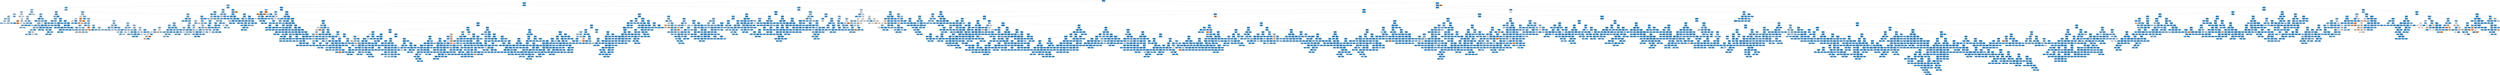 digraph Tree {
node [shape=box, style="filled, rounded", color="black", fontname=helvetica] ;
edge [fontname=helvetica] ;
0 [label="Angle_max <= 0.26\ngini = 0.11\nsamples = 86407\nvalue = [8310, 128618]\nclass = Torque_max", fillcolor="#46a3e7"] ;
1 [label="Pset_name_cat <= 0.08\ngini = 0.21\nsamples = 25939\nvalue = [4887, 36079]\nclass = Torque_max", fillcolor="#54aae9"] ;
0 -> 1 [labeldistance=2.5, labelangle=45, headlabel="True"] ;
2 [label="Trabajador <= 0.64\ngini = 0.4\nsamples = 4771\nvalue = [2044, 5475]\nclass = Torque_max", fillcolor="#83c2ef"] ;
1 -> 2 ;
3 [label="Trabajador <= 0.08\ngini = 0.42\nsamples = 3959\nvalue = [1834, 4401]\nclass = Torque_max", fillcolor="#8cc6f0"] ;
2 -> 3 ;
4 [label="Torque_max <= 0.56\ngini = 0.47\nsamples = 555\nvalue = [338, 542]\nclass = Torque_max", fillcolor="#b4daf5"] ;
3 -> 4 ;
5 [label="Modelo <= 0.54\ngini = 0.48\nsamples = 510\nvalue = [319, 494]\nclass = Torque_max", fillcolor="#b9dcf6"] ;
4 -> 5 ;
6 [label="Modelo <= 0.53\ngini = 0.46\nsamples = 299\nvalue = [171, 308]\nclass = Torque_max", fillcolor="#a7d3f3"] ;
5 -> 6 ;
7 [label="Modelo <= 0.25\ngini = 0.46\nsamples = 282\nvalue = [164, 288]\nclass = Torque_max", fillcolor="#aad5f4"] ;
6 -> 7 ;
8 [label="gini = 0.43\nsamples = 17\nvalue = [9, 20]\nclass = Torque_max", fillcolor="#92c9f1"] ;
7 -> 8 ;
9 [label="Modelo <= 0.36\ngini = 0.46\nsamples = 265\nvalue = [155, 268]\nclass = Torque_max", fillcolor="#acd6f4"] ;
7 -> 9 ;
10 [label="Trabajador <= 0.07\ngini = 0.48\nsamples = 24\nvalue = [17, 26]\nclass = Torque_max", fillcolor="#baddf6"] ;
9 -> 10 ;
11 [label="gini = 0.43\nsamples = 12\nvalue = [6, 13]\nclass = Torque_max", fillcolor="#94caf1"] ;
10 -> 11 ;
12 [label="gini = 0.5\nsamples = 12\nvalue = [11, 13]\nclass = Torque_max", fillcolor="#e1f0fb"] ;
10 -> 12 ;
13 [label="Modelo <= 0.45\ngini = 0.46\nsamples = 241\nvalue = [138, 242]\nclass = Torque_max", fillcolor="#aad5f4"] ;
9 -> 13 ;
14 [label="gini = 0.46\nsamples = 210\nvalue = [120, 208]\nclass = Torque_max", fillcolor="#abd6f4"] ;
13 -> 14 ;
15 [label="gini = 0.45\nsamples = 31\nvalue = [18, 34]\nclass = Torque_max", fillcolor="#a2d1f3"] ;
13 -> 15 ;
16 [label="gini = 0.38\nsamples = 17\nvalue = [7, 20]\nclass = Torque_max", fillcolor="#7ebfee"] ;
6 -> 16 ;
17 [label="Modelo <= 0.55\ngini = 0.49\nsamples = 211\nvalue = [148, 186]\nclass = Torque_max", fillcolor="#d7ebfa"] ;
5 -> 17 ;
18 [label="gini = 0.49\nsamples = 172\nvalue = [114, 155]\nclass = Torque_max", fillcolor="#cbe5f8"] ;
17 -> 18 ;
19 [label="gini = 0.5\nsamples = 39\nvalue = [34, 31]\nclass = Torque_min", fillcolor="#fdf4ee"] ;
17 -> 19 ;
20 [label="Modelo <= 0.4\ngini = 0.41\nsamples = 45\nvalue = [19, 48]\nclass = Torque_max", fillcolor="#87c4ef"] ;
4 -> 20 ;
21 [label="gini = 0.33\nsamples = 28\nvalue = [9, 34]\nclass = Torque_max", fillcolor="#6db7ec"] ;
20 -> 21 ;
22 [label="gini = 0.49\nsamples = 17\nvalue = [10, 14]\nclass = Torque_max", fillcolor="#c6e3f8"] ;
20 -> 22 ;
23 [label="Trabajador <= 0.36\ngini = 0.4\nsamples = 3404\nvalue = [1496, 3859]\nclass = Torque_max", fillcolor="#86c3ef"] ;
3 -> 23 ;
24 [label="Trabajador <= 0.29\ngini = 0.35\nsamples = 1203\nvalue = [428, 1441]\nclass = Torque_max", fillcolor="#74baed"] ;
23 -> 24 ;
25 [label="Angle_min <= 0.0\ngini = 0.41\nsamples = 721\nvalue = [323, 801]\nclass = Torque_max", fillcolor="#89c5ef"] ;
24 -> 25 ;
26 [label="Modelo <= 0.6\ngini = 0.47\nsamples = 216\nvalue = [130, 213]\nclass = Torque_max", fillcolor="#b2d9f5"] ;
25 -> 26 ;
27 [label="Trabajador <= 0.16\ngini = 0.5\nsamples = 80\nvalue = [62, 63]\nclass = Torque_max", fillcolor="#fcfdff"] ;
26 -> 27 ;
28 [label="Modelo <= 0.46\ngini = 0.27\nsamples = 14\nvalue = [21, 4]\nclass = Torque_min", fillcolor="#ea995f"] ;
27 -> 28 ;
29 [label="gini = 0.0\nsamples = 1\nvalue = [0, 2]\nclass = Torque_max", fillcolor="#399de5"] ;
28 -> 29 ;
30 [label="gini = 0.16\nsamples = 13\nvalue = [21, 2]\nclass = Torque_min", fillcolor="#e78d4c"] ;
28 -> 30 ;
31 [label="Modelo <= 0.26\ngini = 0.48\nsamples = 66\nvalue = [41, 59]\nclass = Torque_max", fillcolor="#c3e1f7"] ;
27 -> 31 ;
32 [label="gini = 0.5\nsamples = 10\nvalue = [7, 7]\nclass = Torque_min", fillcolor="#ffffff"] ;
31 -> 32 ;
33 [label="gini = 0.48\nsamples = 56\nvalue = [34, 52]\nclass = Torque_max", fillcolor="#baddf6"] ;
31 -> 33 ;
34 [label="Modelo <= 0.66\ngini = 0.43\nsamples = 136\nvalue = [68, 150]\nclass = Torque_max", fillcolor="#93c9f1"] ;
26 -> 34 ;
35 [label="gini = 0.46\nsamples = 61\nvalue = [33, 59]\nclass = Torque_max", fillcolor="#a8d4f4"] ;
34 -> 35 ;
36 [label="Trabajador <= 0.13\ngini = 0.4\nsamples = 75\nvalue = [35, 91]\nclass = Torque_max", fillcolor="#85c3ef"] ;
34 -> 36 ;
37 [label="Modelo <= 0.71\ngini = 0.41\nsamples = 60\nvalue = [30, 75]\nclass = Torque_max", fillcolor="#88c4ef"] ;
36 -> 37 ;
38 [label="Modelo <= 0.69\ngini = 0.42\nsamples = 57\nvalue = [30, 69]\nclass = Torque_max", fillcolor="#8fc8f0"] ;
37 -> 38 ;
39 [label="gini = 0.42\nsamples = 55\nvalue = [29, 67]\nclass = Torque_max", fillcolor="#8fc7f0"] ;
38 -> 39 ;
40 [label="gini = 0.44\nsamples = 2\nvalue = [1, 2]\nclass = Torque_max", fillcolor="#9ccef2"] ;
38 -> 40 ;
41 [label="gini = 0.0\nsamples = 3\nvalue = [0, 6]\nclass = Torque_max", fillcolor="#399de5"] ;
37 -> 41 ;
42 [label="Modelo <= 0.7\ngini = 0.36\nsamples = 15\nvalue = [5, 16]\nclass = Torque_max", fillcolor="#77bced"] ;
36 -> 42 ;
43 [label="gini = 0.15\nsamples = 7\nvalue = [1, 11]\nclass = Torque_max", fillcolor="#4ba6e7"] ;
42 -> 43 ;
44 [label="gini = 0.49\nsamples = 8\nvalue = [4, 5]\nclass = Torque_max", fillcolor="#d7ebfa"] ;
42 -> 44 ;
45 [label="Trabajador <= 0.14\ngini = 0.37\nsamples = 505\nvalue = [193, 588]\nclass = Torque_max", fillcolor="#7abdee"] ;
25 -> 45 ;
46 [label="Modelo <= 0.79\ngini = 0.09\nsamples = 28\nvalue = [2, 41]\nclass = Torque_max", fillcolor="#43a2e6"] ;
45 -> 46 ;
47 [label="gini = 0.0\nsamples = 22\nvalue = [0, 35]\nclass = Torque_max", fillcolor="#399de5"] ;
46 -> 47 ;
48 [label="gini = 0.38\nsamples = 6\nvalue = [2, 6]\nclass = Torque_max", fillcolor="#7bbeee"] ;
46 -> 48 ;
49 [label="Modelo <= 0.5\ngini = 0.38\nsamples = 477\nvalue = [191, 547]\nclass = Torque_max", fillcolor="#7ebfee"] ;
45 -> 49 ;
50 [label="Modelo <= 0.41\ngini = 0.43\nsamples = 288\nvalue = [138, 306]\nclass = Torque_max", fillcolor="#92c9f1"] ;
49 -> 50 ;
51 [label="Pset_name_cat <= 0.02\ngini = 0.42\nsamples = 273\nvalue = [127, 295]\nclass = Torque_max", fillcolor="#8ec7f0"] ;
50 -> 51 ;
52 [label="gini = 0.0\nsamples = 1\nvalue = [0, 1]\nclass = Torque_max", fillcolor="#399de5"] ;
51 -> 52 ;
53 [label="Torque_max <= 0.57\ngini = 0.42\nsamples = 272\nvalue = [127, 294]\nclass = Torque_max", fillcolor="#8fc7f0"] ;
51 -> 53 ;
54 [label="Modelo <= 0.08\ngini = 0.41\nsamples = 44\nvalue = [19, 48]\nclass = Torque_max", fillcolor="#87c4ef"] ;
53 -> 54 ;
55 [label="Modelo <= 0.04\ngini = 0.46\nsamples = 33\nvalue = [19, 33]\nclass = Torque_max", fillcolor="#abd5f4"] ;
54 -> 55 ;
56 [label="Modelo <= 0.03\ngini = 0.33\nsamples = 14\nvalue = [4, 15]\nclass = Torque_max", fillcolor="#6eb7ec"] ;
55 -> 56 ;
57 [label="gini = 0.4\nsamples = 8\nvalue = [3, 8]\nclass = Torque_max", fillcolor="#83c2ef"] ;
56 -> 57 ;
58 [label="gini = 0.22\nsamples = 6\nvalue = [1, 7]\nclass = Torque_max", fillcolor="#55abe9"] ;
56 -> 58 ;
59 [label="Modelo <= 0.06\ngini = 0.5\nsamples = 19\nvalue = [15, 18]\nclass = Torque_max", fillcolor="#deeffb"] ;
55 -> 59 ;
60 [label="gini = 0.5\nsamples = 14\nvalue = [12, 10]\nclass = Torque_min", fillcolor="#fbeade"] ;
59 -> 60 ;
61 [label="gini = 0.4\nsamples = 5\nvalue = [3, 8]\nclass = Torque_max", fillcolor="#83c2ef"] ;
59 -> 61 ;
62 [label="gini = 0.0\nsamples = 11\nvalue = [0, 15]\nclass = Torque_max", fillcolor="#399de5"] ;
54 -> 62 ;
63 [label="gini = 0.42\nsamples = 228\nvalue = [108, 246]\nclass = Torque_max", fillcolor="#90c8f0"] ;
53 -> 63 ;
64 [label="gini = 0.5\nsamples = 15\nvalue = [11, 11]\nclass = Torque_min", fillcolor="#ffffff"] ;
50 -> 64 ;
65 [label="Modelo <= 0.81\ngini = 0.3\nsamples = 189\nvalue = [53, 241]\nclass = Torque_max", fillcolor="#65b3eb"] ;
49 -> 65 ;
66 [label="Modelo <= 0.6\ngini = 0.19\nsamples = 70\nvalue = [11, 94]\nclass = Torque_max", fillcolor="#50a8e8"] ;
65 -> 66 ;
67 [label="Modelo <= 0.59\ngini = 0.06\nsamples = 23\nvalue = [1, 30]\nclass = Torque_max", fillcolor="#40a0e6"] ;
66 -> 67 ;
68 [label="Modelo <= 0.59\ngini = 0.08\nsamples = 19\nvalue = [1, 24]\nclass = Torque_max", fillcolor="#41a1e6"] ;
67 -> 68 ;
69 [label="gini = 0.0\nsamples = 1\nvalue = [0, 1]\nclass = Torque_max", fillcolor="#399de5"] ;
68 -> 69 ;
70 [label="gini = 0.08\nsamples = 18\nvalue = [1, 23]\nclass = Torque_max", fillcolor="#42a1e6"] ;
68 -> 70 ;
71 [label="gini = 0.0\nsamples = 4\nvalue = [0, 6]\nclass = Torque_max", fillcolor="#399de5"] ;
67 -> 71 ;
72 [label="Modelo <= 0.62\ngini = 0.23\nsamples = 47\nvalue = [10, 64]\nclass = Torque_max", fillcolor="#58ace9"] ;
66 -> 72 ;
73 [label="Modelo <= 0.6\ngini = 0.25\nsamples = 42\nvalue = [10, 59]\nclass = Torque_max", fillcolor="#5baee9"] ;
72 -> 73 ;
74 [label="gini = 0.29\nsamples = 18\nvalue = [5, 24]\nclass = Torque_max", fillcolor="#62b1ea"] ;
73 -> 74 ;
75 [label="Modelo <= 0.62\ngini = 0.22\nsamples = 24\nvalue = [5, 35]\nclass = Torque_max", fillcolor="#55abe9"] ;
73 -> 75 ;
76 [label="Modelo <= 0.61\ngini = 0.2\nsamples = 20\nvalue = [4, 31]\nclass = Torque_max", fillcolor="#53aae8"] ;
75 -> 76 ;
77 [label="gini = 0.18\nsamples = 11\nvalue = [2, 18]\nclass = Torque_max", fillcolor="#4fa8e8"] ;
76 -> 77 ;
78 [label="gini = 0.23\nsamples = 9\nvalue = [2, 13]\nclass = Torque_max", fillcolor="#57ace9"] ;
76 -> 78 ;
79 [label="gini = 0.32\nsamples = 4\nvalue = [1, 4]\nclass = Torque_max", fillcolor="#6ab6ec"] ;
75 -> 79 ;
80 [label="gini = 0.0\nsamples = 5\nvalue = [0, 5]\nclass = Torque_max", fillcolor="#399de5"] ;
72 -> 80 ;
81 [label="Modelo <= 0.99\ngini = 0.35\nsamples = 119\nvalue = [42, 147]\nclass = Torque_max", fillcolor="#72b9ec"] ;
65 -> 81 ;
82 [label="gini = 0.37\nsamples = 96\nvalue = [37, 115]\nclass = Torque_max", fillcolor="#79bded"] ;
81 -> 82 ;
83 [label="gini = 0.23\nsamples = 23\nvalue = [5, 32]\nclass = Torque_max", fillcolor="#58ace9"] ;
81 -> 83 ;
84 [label="Angle_max <= 0.08\ngini = 0.24\nsamples = 482\nvalue = [105, 640]\nclass = Torque_max", fillcolor="#59ade9"] ;
24 -> 84 ;
85 [label="gini = 0.44\nsamples = 117\nvalue = [57, 119]\nclass = Torque_max", fillcolor="#98ccf1"] ;
84 -> 85 ;
86 [label="Modelo <= 0.09\ngini = 0.15\nsamples = 365\nvalue = [48, 521]\nclass = Torque_max", fillcolor="#4ba6e7"] ;
84 -> 86 ;
87 [label="Pset_name_cat <= 0.07\ngini = 0.4\nsamples = 42\nvalue = [19, 50]\nclass = Torque_max", fillcolor="#84c2ef"] ;
86 -> 87 ;
88 [label="gini = 0.0\nsamples = 2\nvalue = [0, 3]\nclass = Torque_max", fillcolor="#399de5"] ;
87 -> 88 ;
89 [label="Trabajador <= 0.34\ngini = 0.41\nsamples = 40\nvalue = [19, 47]\nclass = Torque_max", fillcolor="#89c5f0"] ;
87 -> 89 ;
90 [label="gini = 0.0\nsamples = 1\nvalue = [0, 2]\nclass = Torque_max", fillcolor="#399de5"] ;
89 -> 90 ;
91 [label="gini = 0.42\nsamples = 39\nvalue = [19, 45]\nclass = Torque_max", fillcolor="#8dc6f0"] ;
89 -> 91 ;
92 [label="Modelo <= 0.38\ngini = 0.11\nsamples = 323\nvalue = [29, 471]\nclass = Torque_max", fillcolor="#45a3e7"] ;
86 -> 92 ;
93 [label="Modelo <= 0.26\ngini = 0.16\nsamples = 112\nvalue = [15, 157]\nclass = Torque_max", fillcolor="#4ca6e7"] ;
92 -> 93 ;
94 [label="Modelo <= 0.09\ngini = 0.05\nsamples = 25\nvalue = [1, 38]\nclass = Torque_max", fillcolor="#3ea0e6"] ;
93 -> 94 ;
95 [label="gini = 0.0\nsamples = 6\nvalue = [0, 13]\nclass = Torque_max", fillcolor="#399de5"] ;
94 -> 95 ;
96 [label="Modelo <= 0.12\ngini = 0.07\nsamples = 19\nvalue = [1, 25]\nclass = Torque_max", fillcolor="#41a1e6"] ;
94 -> 96 ;
97 [label="gini = 0.1\nsamples = 13\nvalue = [1, 17]\nclass = Torque_max", fillcolor="#45a3e7"] ;
96 -> 97 ;
98 [label="gini = 0.0\nsamples = 6\nvalue = [0, 8]\nclass = Torque_max", fillcolor="#399de5"] ;
96 -> 98 ;
99 [label="gini = 0.19\nsamples = 87\nvalue = [14, 119]\nclass = Torque_max", fillcolor="#50a9e8"] ;
93 -> 99 ;
100 [label="Trabajador <= 0.31\ngini = 0.08\nsamples = 211\nvalue = [14, 314]\nclass = Torque_max", fillcolor="#42a1e6"] ;
92 -> 100 ;
101 [label="gini = 0.1\nsamples = 63\nvalue = [5, 86]\nclass = Torque_max", fillcolor="#45a3e7"] ;
100 -> 101 ;
102 [label="Modelo <= 0.39\ngini = 0.07\nsamples = 148\nvalue = [9, 228]\nclass = Torque_max", fillcolor="#41a1e6"] ;
100 -> 102 ;
103 [label="Modelo <= 0.39\ngini = 0.1\nsamples = 50\nvalue = [4, 75]\nclass = Torque_max", fillcolor="#44a2e6"] ;
102 -> 103 ;
104 [label="Modelo <= 0.39\ngini = 0.09\nsamples = 43\nvalue = [3, 64]\nclass = Torque_max", fillcolor="#42a2e6"] ;
103 -> 104 ;
105 [label="Trabajador <= 0.34\ngini = 0.08\nsamples = 29\nvalue = [2, 45]\nclass = Torque_max", fillcolor="#42a1e6"] ;
104 -> 105 ;
106 [label="gini = 0.0\nsamples = 1\nvalue = [0, 1]\nclass = Torque_max", fillcolor="#399de5"] ;
105 -> 106 ;
107 [label="gini = 0.08\nsamples = 28\nvalue = [2, 44]\nclass = Torque_max", fillcolor="#42a1e6"] ;
105 -> 107 ;
108 [label="gini = 0.09\nsamples = 14\nvalue = [1, 19]\nclass = Torque_max", fillcolor="#43a2e6"] ;
104 -> 108 ;
109 [label="gini = 0.15\nsamples = 7\nvalue = [1, 11]\nclass = Torque_max", fillcolor="#4ba6e7"] ;
103 -> 109 ;
110 [label="Modelo <= 0.53\ngini = 0.06\nsamples = 98\nvalue = [5, 153]\nclass = Torque_max", fillcolor="#3fa0e6"] ;
102 -> 110 ;
111 [label="gini = 0.0\nsamples = 22\nvalue = [0, 39]\nclass = Torque_max", fillcolor="#399de5"] ;
110 -> 111 ;
112 [label="Modelo <= 0.54\ngini = 0.08\nsamples = 76\nvalue = [5, 114]\nclass = Torque_max", fillcolor="#42a1e6"] ;
110 -> 112 ;
113 [label="gini = 0.08\nsamples = 31\nvalue = [2, 48]\nclass = Torque_max", fillcolor="#41a1e6"] ;
112 -> 113 ;
114 [label="gini = 0.08\nsamples = 45\nvalue = [3, 66]\nclass = Torque_max", fillcolor="#42a1e6"] ;
112 -> 114 ;
115 [label="Pset_name_cat <= 0.04\ngini = 0.43\nsamples = 2201\nvalue = [1068, 2418]\nclass = Torque_max", fillcolor="#90c8f0"] ;
23 -> 115 ;
116 [label="Trabajador <= 0.43\ngini = 0.45\nsamples = 1398\nvalue = [736, 1461]\nclass = Torque_max", fillcolor="#9dcef2"] ;
115 -> 116 ;
117 [label="Modelo <= 0.59\ngini = 0.5\nsamples = 68\nvalue = [58, 57]\nclass = Torque_min", fillcolor="#fffdfc"] ;
116 -> 117 ;
118 [label="Modelo <= 0.4\ngini = 0.5\nsamples = 57\nvalue = [45, 53]\nclass = Torque_max", fillcolor="#e1f0fb"] ;
117 -> 118 ;
119 [label="gini = 0.5\nsamples = 53\nvalue = [44, 46]\nclass = Torque_max", fillcolor="#f6fbfe"] ;
118 -> 119 ;
120 [label="Modelo <= 0.51\ngini = 0.22\nsamples = 4\nvalue = [1, 7]\nclass = Torque_max", fillcolor="#55abe9"] ;
118 -> 120 ;
121 [label="gini = 0.32\nsamples = 3\nvalue = [1, 4]\nclass = Torque_max", fillcolor="#6ab6ec"] ;
120 -> 121 ;
122 [label="gini = 0.0\nsamples = 1\nvalue = [0, 3]\nclass = Torque_max", fillcolor="#399de5"] ;
120 -> 122 ;
123 [label="Trabajador <= 0.4\ngini = 0.36\nsamples = 11\nvalue = [13, 4]\nclass = Torque_min", fillcolor="#eda876"] ;
117 -> 123 ;
124 [label="Modelo <= 0.6\ngini = 0.39\nsamples = 10\nvalue = [11, 4]\nclass = Torque_min", fillcolor="#eeaf81"] ;
123 -> 124 ;
125 [label="gini = 0.35\nsamples = 7\nvalue = [7, 2]\nclass = Torque_min", fillcolor="#eca572"] ;
124 -> 125 ;
126 [label="gini = 0.44\nsamples = 3\nvalue = [4, 2]\nclass = Torque_min", fillcolor="#f2c09c"] ;
124 -> 126 ;
127 [label="gini = 0.0\nsamples = 1\nvalue = [2, 0]\nclass = Torque_min", fillcolor="#e58139"] ;
123 -> 127 ;
128 [label="Pset_name_cat <= 0.03\ngini = 0.44\nsamples = 1330\nvalue = [678, 1404]\nclass = Torque_max", fillcolor="#99ccf2"] ;
116 -> 128 ;
129 [label="gini = 0.0\nsamples = 10\nvalue = [0, 17]\nclass = Torque_max", fillcolor="#399de5"] ;
128 -> 129 ;
130 [label="Trabajador <= 0.44\ngini = 0.44\nsamples = 1320\nvalue = [678, 1387]\nclass = Torque_max", fillcolor="#9acdf2"] ;
128 -> 130 ;
131 [label="Modelo <= 0.59\ngini = 0.42\nsamples = 619\nvalue = [291, 680]\nclass = Torque_max", fillcolor="#8ec7f0"] ;
130 -> 131 ;
132 [label="Modelo <= 0.57\ngini = 0.4\nsamples = 397\nvalue = [169, 441]\nclass = Torque_max", fillcolor="#85c3ef"] ;
131 -> 132 ;
133 [label="Modelo <= 0.49\ngini = 0.4\nsamples = 387\nvalue = [168, 430]\nclass = Torque_max", fillcolor="#86c3ef"] ;
132 -> 133 ;
134 [label="Modelo <= 0.4\ngini = 0.4\nsamples = 375\nvalue = [157, 413]\nclass = Torque_max", fillcolor="#84c2ef"] ;
133 -> 134 ;
135 [label="gini = 0.4\nsamples = 358\nvalue = [154, 393]\nclass = Torque_max", fillcolor="#87c3ef"] ;
134 -> 135 ;
136 [label="gini = 0.23\nsamples = 17\nvalue = [3, 20]\nclass = Torque_max", fillcolor="#57ace9"] ;
134 -> 136 ;
137 [label="gini = 0.48\nsamples = 12\nvalue = [11, 17]\nclass = Torque_max", fillcolor="#b9dcf6"] ;
133 -> 137 ;
138 [label="gini = 0.15\nsamples = 10\nvalue = [1, 11]\nclass = Torque_max", fillcolor="#4ba6e7"] ;
132 -> 138 ;
139 [label="Modelo <= 0.62\ngini = 0.45\nsamples = 222\nvalue = [122, 239]\nclass = Torque_max", fillcolor="#9ecff2"] ;
131 -> 139 ;
140 [label="Modelo <= 0.61\ngini = 0.46\nsamples = 123\nvalue = [72, 129]\nclass = Torque_max", fillcolor="#a8d4f4"] ;
139 -> 140 ;
141 [label="Modelo <= 0.6\ngini = 0.44\nsamples = 116\nvalue = [62, 126]\nclass = Torque_max", fillcolor="#9acdf2"] ;
140 -> 141 ;
142 [label="Modelo <= 0.59\ngini = 0.46\nsamples = 72\nvalue = [44, 79]\nclass = Torque_max", fillcolor="#a7d4f3"] ;
141 -> 142 ;
143 [label="gini = 0.44\nsamples = 67\nvalue = [37, 76]\nclass = Torque_max", fillcolor="#99cdf2"] ;
142 -> 143 ;
144 [label="gini = 0.42\nsamples = 5\nvalue = [7, 3]\nclass = Torque_min", fillcolor="#f0b78e"] ;
142 -> 144 ;
145 [label="Modelo <= 0.6\ngini = 0.4\nsamples = 44\nvalue = [18, 47]\nclass = Torque_max", fillcolor="#85c3ef"] ;
141 -> 145 ;
146 [label="gini = 0.4\nsamples = 37\nvalue = [15, 40]\nclass = Torque_max", fillcolor="#83c2ef"] ;
145 -> 146 ;
147 [label="gini = 0.42\nsamples = 7\nvalue = [3, 7]\nclass = Torque_max", fillcolor="#8ec7f0"] ;
145 -> 147 ;
148 [label="Modelo <= 0.62\ngini = 0.36\nsamples = 7\nvalue = [10, 3]\nclass = Torque_min", fillcolor="#eda774"] ;
140 -> 148 ;
149 [label="gini = 0.38\nsamples = 5\nvalue = [6, 2]\nclass = Torque_min", fillcolor="#eeab7b"] ;
148 -> 149 ;
150 [label="gini = 0.32\nsamples = 2\nvalue = [4, 1]\nclass = Torque_min", fillcolor="#eca06a"] ;
148 -> 150 ;
151 [label="Modelo <= 0.81\ngini = 0.43\nsamples = 99\nvalue = [50, 110]\nclass = Torque_max", fillcolor="#93caf1"] ;
139 -> 151 ;
152 [label="Modelo <= 0.63\ngini = 0.14\nsamples = 8\nvalue = [1, 12]\nclass = Torque_max", fillcolor="#49a5e7"] ;
151 -> 152 ;
153 [label="gini = 0.0\nsamples = 4\nvalue = [0, 7]\nclass = Torque_max", fillcolor="#399de5"] ;
152 -> 153 ;
154 [label="gini = 0.28\nsamples = 4\nvalue = [1, 5]\nclass = Torque_max", fillcolor="#61b1ea"] ;
152 -> 154 ;
155 [label="Modelo <= 1.0\ngini = 0.44\nsamples = 91\nvalue = [49, 98]\nclass = Torque_max", fillcolor="#9ccef2"] ;
151 -> 155 ;
156 [label="gini = 0.43\nsamples = 35\nvalue = [15, 32]\nclass = Torque_max", fillcolor="#96cbf1"] ;
155 -> 156 ;
157 [label="gini = 0.45\nsamples = 56\nvalue = [34, 66]\nclass = Torque_max", fillcolor="#9fcff2"] ;
155 -> 157 ;
158 [label="Angle_min <= 0.0\ngini = 0.46\nsamples = 701\nvalue = [387, 707]\nclass = Torque_max", fillcolor="#a5d3f3"] ;
130 -> 158 ;
159 [label="Modelo <= 0.46\ngini = 0.44\nsamples = 235\nvalue = [115, 238]\nclass = Torque_max", fillcolor="#99ccf2"] ;
158 -> 159 ;
160 [label="Modelo <= 0.36\ngini = 0.46\nsamples = 142\nvalue = [79, 136]\nclass = Torque_max", fillcolor="#acd6f4"] ;
159 -> 160 ;
161 [label="Trabajador <= 0.5\ngini = 0.38\nsamples = 28\nvalue = [11, 33]\nclass = Torque_max", fillcolor="#7bbeee"] ;
160 -> 161 ;
162 [label="gini = 0.38\nsamples = 25\nvalue = [10, 30]\nclass = Torque_max", fillcolor="#7bbeee"] ;
161 -> 162 ;
163 [label="gini = 0.38\nsamples = 3\nvalue = [1, 3]\nclass = Torque_max", fillcolor="#7bbeee"] ;
161 -> 163 ;
164 [label="Trabajador <= 0.54\ngini = 0.48\nsamples = 114\nvalue = [68, 103]\nclass = Torque_max", fillcolor="#bcdef6"] ;
160 -> 164 ;
165 [label="gini = 0.49\nsamples = 81\nvalue = [51, 72]\nclass = Torque_max", fillcolor="#c5e2f7"] ;
164 -> 165 ;
166 [label="gini = 0.46\nsamples = 33\nvalue = [17, 31]\nclass = Torque_max", fillcolor="#a6d3f3"] ;
164 -> 166 ;
167 [label="Modelo <= 0.54\ngini = 0.39\nsamples = 93\nvalue = [36, 102]\nclass = Torque_max", fillcolor="#7fc0ee"] ;
159 -> 167 ;
168 [label="gini = 0.0\nsamples = 2\nvalue = [0, 2]\nclass = Torque_max", fillcolor="#399de5"] ;
167 -> 168 ;
169 [label="Trabajador <= 0.6\ngini = 0.39\nsamples = 91\nvalue = [36, 100]\nclass = Torque_max", fillcolor="#80c0ee"] ;
167 -> 169 ;
170 [label="Trabajador <= 0.5\ngini = 0.46\nsamples = 68\nvalue = [36, 63]\nclass = Torque_max", fillcolor="#aad5f4"] ;
169 -> 170 ;
171 [label="gini = 0.48\nsamples = 53\nvalue = [30, 45]\nclass = Torque_max", fillcolor="#bddef6"] ;
170 -> 171 ;
172 [label="Modelo <= 0.63\ngini = 0.38\nsamples = 15\nvalue = [6, 18]\nclass = Torque_max", fillcolor="#7bbeee"] ;
170 -> 172 ;
173 [label="gini = 0.33\nsamples = 11\nvalue = [4, 15]\nclass = Torque_max", fillcolor="#6eb7ec"] ;
172 -> 173 ;
174 [label="gini = 0.48\nsamples = 4\nvalue = [2, 3]\nclass = Torque_max", fillcolor="#bddef6"] ;
172 -> 174 ;
175 [label="gini = 0.0\nsamples = 23\nvalue = [0, 37]\nclass = Torque_max", fillcolor="#399de5"] ;
169 -> 175 ;
176 [label="Trabajador <= 0.54\ngini = 0.46\nsamples = 466\nvalue = [272, 469]\nclass = Torque_max", fillcolor="#acd6f4"] ;
158 -> 176 ;
177 [label="Modelo <= 0.69\ngini = 0.41\nsamples = 56\nvalue = [24, 58]\nclass = Torque_max", fillcolor="#8bc6f0"] ;
176 -> 177 ;
178 [label="Modelo <= 0.38\ngini = 0.44\nsamples = 34\nvalue = [16, 34]\nclass = Torque_max", fillcolor="#96cbf1"] ;
177 -> 178 ;
179 [label="gini = 0.43\nsamples = 31\nvalue = [14, 30]\nclass = Torque_max", fillcolor="#95cbf1"] ;
178 -> 179 ;
180 [label="gini = 0.44\nsamples = 3\nvalue = [2, 4]\nclass = Torque_max", fillcolor="#9ccef2"] ;
178 -> 180 ;
181 [label="gini = 0.38\nsamples = 22\nvalue = [8, 24]\nclass = Torque_max", fillcolor="#7bbeee"] ;
177 -> 181 ;
182 [label="Trabajador <= 0.61\ngini = 0.47\nsamples = 410\nvalue = [248, 411]\nclass = Torque_max", fillcolor="#b0d8f5"] ;
176 -> 182 ;
183 [label="Modelo <= 0.57\ngini = 0.46\nsamples = 212\nvalue = [129, 222]\nclass = Torque_max", fillcolor="#acd6f4"] ;
182 -> 183 ;
184 [label="Modelo <= 0.47\ngini = 0.48\nsamples = 177\nvalue = [119, 170]\nclass = Torque_max", fillcolor="#c4e2f7"] ;
183 -> 184 ;
185 [label="gini = 0.48\nsamples = 175\nvalue = [118, 169]\nclass = Torque_max", fillcolor="#c3e1f7"] ;
184 -> 185 ;
186 [label="gini = 0.5\nsamples = 2\nvalue = [1, 1]\nclass = Torque_min", fillcolor="#ffffff"] ;
184 -> 186 ;
187 [label="Modelo <= 0.6\ngini = 0.27\nsamples = 35\nvalue = [10, 52]\nclass = Torque_max", fillcolor="#5fb0ea"] ;
183 -> 187 ;
188 [label="Modelo <= 0.59\ngini = 0.37\nsamples = 18\nvalue = [7, 22]\nclass = Torque_max", fillcolor="#78bced"] ;
187 -> 188 ;
189 [label="gini = 0.28\nsamples = 8\nvalue = [2, 10]\nclass = Torque_max", fillcolor="#61b1ea"] ;
188 -> 189 ;
190 [label="gini = 0.42\nsamples = 10\nvalue = [5, 12]\nclass = Torque_max", fillcolor="#8bc6f0"] ;
188 -> 190 ;
191 [label="Modelo <= 0.62\ngini = 0.17\nsamples = 17\nvalue = [3, 30]\nclass = Torque_max", fillcolor="#4da7e8"] ;
187 -> 191 ;
192 [label="Modelo <= 0.61\ngini = 0.21\nsamples = 13\nvalue = [3, 22]\nclass = Torque_max", fillcolor="#54aae9"] ;
191 -> 192 ;
193 [label="gini = 0.0\nsamples = 1\nvalue = [0, 1]\nclass = Torque_max", fillcolor="#399de5"] ;
192 -> 193 ;
194 [label="gini = 0.22\nsamples = 12\nvalue = [3, 21]\nclass = Torque_max", fillcolor="#55abe9"] ;
192 -> 194 ;
195 [label="gini = 0.0\nsamples = 4\nvalue = [0, 8]\nclass = Torque_max", fillcolor="#399de5"] ;
191 -> 195 ;
196 [label="Modelo <= 0.51\ngini = 0.47\nsamples = 198\nvalue = [119, 189]\nclass = Torque_max", fillcolor="#b6dbf5"] ;
182 -> 196 ;
197 [label="Modelo <= 0.4\ngini = 0.48\nsamples = 188\nvalue = [116, 172]\nclass = Torque_max", fillcolor="#bfdff7"] ;
196 -> 197 ;
198 [label="gini = 0.47\nsamples = 142\nvalue = [79, 129]\nclass = Torque_max", fillcolor="#b2d9f5"] ;
197 -> 198 ;
199 [label="Modelo <= 0.42\ngini = 0.5\nsamples = 46\nvalue = [37, 43]\nclass = Torque_max", fillcolor="#e3f1fb"] ;
197 -> 199 ;
200 [label="gini = 0.5\nsamples = 10\nvalue = [9, 9]\nclass = Torque_min", fillcolor="#ffffff"] ;
199 -> 200 ;
201 [label="gini = 0.5\nsamples = 36\nvalue = [28, 34]\nclass = Torque_max", fillcolor="#dceefa"] ;
199 -> 201 ;
202 [label="Modelo <= 0.59\ngini = 0.26\nsamples = 10\nvalue = [3, 17]\nclass = Torque_max", fillcolor="#5caeea"] ;
196 -> 202 ;
203 [label="gini = 0.0\nsamples = 3\nvalue = [0, 10]\nclass = Torque_max", fillcolor="#399de5"] ;
202 -> 203 ;
204 [label="Modelo <= 0.8\ngini = 0.42\nsamples = 7\nvalue = [3, 7]\nclass = Torque_max", fillcolor="#8ec7f0"] ;
202 -> 204 ;
205 [label="Modelo <= 0.6\ngini = 0.5\nsamples = 5\nvalue = [3, 3]\nclass = Torque_min", fillcolor="#ffffff"] ;
204 -> 205 ;
206 [label="Modelo <= 0.6\ngini = 0.48\nsamples = 4\nvalue = [2, 3]\nclass = Torque_max", fillcolor="#bddef6"] ;
205 -> 206 ;
207 [label="gini = 0.44\nsamples = 3\nvalue = [2, 1]\nclass = Torque_min", fillcolor="#f2c09c"] ;
206 -> 207 ;
208 [label="gini = 0.0\nsamples = 1\nvalue = [0, 2]\nclass = Torque_max", fillcolor="#399de5"] ;
206 -> 208 ;
209 [label="gini = 0.0\nsamples = 1\nvalue = [1, 0]\nclass = Torque_min", fillcolor="#e58139"] ;
205 -> 209 ;
210 [label="gini = 0.0\nsamples = 2\nvalue = [0, 4]\nclass = Torque_max", fillcolor="#399de5"] ;
204 -> 210 ;
211 [label="Modelo <= 0.1\ngini = 0.38\nsamples = 803\nvalue = [332, 957]\nclass = Torque_max", fillcolor="#7ebfee"] ;
115 -> 211 ;
212 [label="Modelo <= 0.01\ngini = 0.4\nsamples = 687\nvalue = [300, 799]\nclass = Torque_max", fillcolor="#83c2ef"] ;
211 -> 212 ;
213 [label="Modelo <= 0.0\ngini = 0.19\nsamples = 31\nvalue = [5, 43]\nclass = Torque_max", fillcolor="#50a8e8"] ;
212 -> 213 ;
214 [label="gini = 0.24\nsamples = 23\nvalue = [5, 31]\nclass = Torque_max", fillcolor="#59ade9"] ;
213 -> 214 ;
215 [label="gini = 0.0\nsamples = 8\nvalue = [0, 12]\nclass = Torque_max", fillcolor="#399de5"] ;
213 -> 215 ;
216 [label="Trabajador <= 0.53\ngini = 0.4\nsamples = 656\nvalue = [295, 756]\nclass = Torque_max", fillcolor="#86c3ef"] ;
212 -> 216 ;
217 [label="Trabajador <= 0.51\ngini = 0.39\nsamples = 584\nvalue = [250, 677]\nclass = Torque_max", fillcolor="#82c1ef"] ;
216 -> 217 ;
218 [label="Trabajador <= 0.46\ngini = 0.37\nsamples = 181\nvalue = [71, 218]\nclass = Torque_max", fillcolor="#79bded"] ;
217 -> 218 ;
219 [label="Modelo <= 0.05\ngini = 0.38\nsamples = 161\nvalue = [67, 191]\nclass = Torque_max", fillcolor="#7ebfee"] ;
218 -> 219 ;
220 [label="Modelo <= 0.03\ngini = 0.44\nsamples = 80\nvalue = [43, 87]\nclass = Torque_max", fillcolor="#9bcdf2"] ;
219 -> 220 ;
221 [label="Modelo <= 0.03\ngini = 0.35\nsamples = 55\nvalue = [20, 67]\nclass = Torque_max", fillcolor="#74baed"] ;
220 -> 221 ;
222 [label="gini = 0.5\nsamples = 6\nvalue = [5, 6]\nclass = Torque_max", fillcolor="#deeffb"] ;
221 -> 222 ;
223 [label="gini = 0.32\nsamples = 49\nvalue = [15, 61]\nclass = Torque_max", fillcolor="#6ab5eb"] ;
221 -> 223 ;
224 [label="Modelo <= 0.04\ngini = 0.5\nsamples = 25\nvalue = [23, 20]\nclass = Torque_min", fillcolor="#fcefe5"] ;
220 -> 224 ;
225 [label="gini = 0.44\nsamples = 15\nvalue = [16, 8]\nclass = Torque_min", fillcolor="#f2c09c"] ;
224 -> 225 ;
226 [label="gini = 0.47\nsamples = 10\nvalue = [7, 12]\nclass = Torque_max", fillcolor="#acd6f4"] ;
224 -> 226 ;
227 [label="Modelo <= 0.09\ngini = 0.3\nsamples = 81\nvalue = [24, 104]\nclass = Torque_max", fillcolor="#67b4eb"] ;
219 -> 227 ;
228 [label="Modelo <= 0.05\ngini = 0.34\nsamples = 60\nvalue = [20, 73]\nclass = Torque_max", fillcolor="#6fb8ec"] ;
227 -> 228 ;
229 [label="gini = 0.28\nsamples = 27\nvalue = [7, 35]\nclass = Torque_max", fillcolor="#61b1ea"] ;
228 -> 229 ;
230 [label="Modelo <= 0.08\ngini = 0.38\nsamples = 33\nvalue = [13, 38]\nclass = Torque_max", fillcolor="#7dbfee"] ;
228 -> 230 ;
231 [label="Modelo <= 0.06\ngini = 0.41\nsamples = 18\nvalue = [9, 22]\nclass = Torque_max", fillcolor="#8ac5f0"] ;
230 -> 231 ;
232 [label="gini = 0.43\nsamples = 9\nvalue = [5, 11]\nclass = Torque_max", fillcolor="#93caf1"] ;
231 -> 232 ;
233 [label="gini = 0.39\nsamples = 9\nvalue = [4, 11]\nclass = Torque_max", fillcolor="#81c1ee"] ;
231 -> 233 ;
234 [label="gini = 0.32\nsamples = 15\nvalue = [4, 16]\nclass = Torque_max", fillcolor="#6ab6ec"] ;
230 -> 234 ;
235 [label="Modelo <= 0.09\ngini = 0.2\nsamples = 21\nvalue = [4, 31]\nclass = Torque_max", fillcolor="#53aae8"] ;
227 -> 235 ;
236 [label="gini = 0.0\nsamples = 4\nvalue = [0, 10]\nclass = Torque_max", fillcolor="#399de5"] ;
235 -> 236 ;
237 [label="gini = 0.27\nsamples = 17\nvalue = [4, 21]\nclass = Torque_max", fillcolor="#5fb0ea"] ;
235 -> 237 ;
238 [label="Modelo <= 0.07\ngini = 0.22\nsamples = 20\nvalue = [4, 27]\nclass = Torque_max", fillcolor="#56ace9"] ;
218 -> 238 ;
239 [label="gini = 0.0\nsamples = 5\nvalue = [0, 6]\nclass = Torque_max", fillcolor="#399de5"] ;
238 -> 239 ;
240 [label="Modelo <= 0.08\ngini = 0.27\nsamples = 15\nvalue = [4, 21]\nclass = Torque_max", fillcolor="#5fb0ea"] ;
238 -> 240 ;
241 [label="gini = 0.28\nsamples = 9\nvalue = [2, 10]\nclass = Torque_max", fillcolor="#61b1ea"] ;
240 -> 241 ;
242 [label="gini = 0.26\nsamples = 6\nvalue = [2, 11]\nclass = Torque_max", fillcolor="#5dafea"] ;
240 -> 242 ;
243 [label="Modelo <= 0.08\ngini = 0.4\nsamples = 403\nvalue = [179, 459]\nclass = Torque_max", fillcolor="#86c3ef"] ;
217 -> 243 ;
244 [label="Modelo <= 0.04\ngini = 0.37\nsamples = 277\nvalue = [109, 329]\nclass = Torque_max", fillcolor="#7bbdee"] ;
243 -> 244 ;
245 [label="Modelo <= 0.02\ngini = 0.43\nsamples = 161\nvalue = [83, 179]\nclass = Torque_max", fillcolor="#95caf1"] ;
244 -> 245 ;
246 [label="Modelo <= 0.02\ngini = 0.3\nsamples = 43\nvalue = [13, 59]\nclass = Torque_max", fillcolor="#65b3eb"] ;
245 -> 246 ;
247 [label="Modelo <= 0.01\ngini = 0.26\nsamples = 30\nvalue = [8, 45]\nclass = Torque_max", fillcolor="#5caeea"] ;
246 -> 247 ;
248 [label="gini = 0.38\nsamples = 14\nvalue = [5, 15]\nclass = Torque_max", fillcolor="#7bbeee"] ;
247 -> 248 ;
249 [label="gini = 0.17\nsamples = 16\nvalue = [3, 30]\nclass = Torque_max", fillcolor="#4da7e8"] ;
247 -> 249 ;
250 [label="gini = 0.39\nsamples = 13\nvalue = [5, 14]\nclass = Torque_max", fillcolor="#80c0ee"] ;
246 -> 250 ;
251 [label="Modelo <= 0.03\ngini = 0.47\nsamples = 118\nvalue = [70, 120]\nclass = Torque_max", fillcolor="#acd6f4"] ;
245 -> 251 ;
252 [label="gini = 0.5\nsamples = 14\nvalue = [12, 13]\nclass = Torque_max", fillcolor="#f0f7fd"] ;
251 -> 252 ;
253 [label="Modelo <= 0.03\ngini = 0.46\nsamples = 104\nvalue = [58, 107]\nclass = Torque_max", fillcolor="#a4d2f3"] ;
251 -> 253 ;
254 [label="gini = 0.31\nsamples = 15\nvalue = [4, 17]\nclass = Torque_max", fillcolor="#68b4eb"] ;
253 -> 254 ;
255 [label="gini = 0.47\nsamples = 89\nvalue = [54, 90]\nclass = Torque_max", fillcolor="#b0d8f5"] ;
253 -> 255 ;
256 [label="Modelo <= 0.05\ngini = 0.25\nsamples = 116\nvalue = [26, 150]\nclass = Torque_max", fillcolor="#5baeea"] ;
244 -> 256 ;
257 [label="Modelo <= 0.05\ngini = 0.34\nsamples = 30\nvalue = [10, 36]\nclass = Torque_max", fillcolor="#70b8ec"] ;
256 -> 257 ;
258 [label="gini = 0.31\nsamples = 25\nvalue = [8, 33]\nclass = Torque_max", fillcolor="#69b5eb"] ;
257 -> 258 ;
259 [label="gini = 0.48\nsamples = 5\nvalue = [2, 3]\nclass = Torque_max", fillcolor="#bddef6"] ;
257 -> 259 ;
260 [label="Modelo <= 0.06\ngini = 0.22\nsamples = 86\nvalue = [16, 114]\nclass = Torque_max", fillcolor="#55abe9"] ;
256 -> 260 ;
261 [label="Modelo <= 0.06\ngini = 0.16\nsamples = 38\nvalue = [5, 54]\nclass = Torque_max", fillcolor="#4ba6e7"] ;
260 -> 261 ;
262 [label="gini = 0.26\nsamples = 13\nvalue = [4, 22]\nclass = Torque_max", fillcolor="#5dafea"] ;
261 -> 262 ;
263 [label="Modelo <= 0.06\ngini = 0.06\nsamples = 25\nvalue = [1, 32]\nclass = Torque_max", fillcolor="#3fa0e6"] ;
261 -> 263 ;
264 [label="gini = 0.13\nsamples = 10\nvalue = [1, 13]\nclass = Torque_max", fillcolor="#48a5e7"] ;
263 -> 264 ;
265 [label="gini = 0.0\nsamples = 15\nvalue = [0, 19]\nclass = Torque_max", fillcolor="#399de5"] ;
263 -> 265 ;
266 [label="Modelo <= 0.07\ngini = 0.26\nsamples = 48\nvalue = [11, 60]\nclass = Torque_max", fillcolor="#5dafea"] ;
260 -> 266 ;
267 [label="gini = 0.31\nsamples = 25\nvalue = [7, 29]\nclass = Torque_max", fillcolor="#69b5eb"] ;
266 -> 267 ;
268 [label="gini = 0.2\nsamples = 23\nvalue = [4, 31]\nclass = Torque_max", fillcolor="#53aae8"] ;
266 -> 268 ;
269 [label="Modelo <= 0.09\ngini = 0.45\nsamples = 126\nvalue = [70, 130]\nclass = Torque_max", fillcolor="#a4d2f3"] ;
243 -> 269 ;
270 [label="Modelo <= 0.08\ngini = 0.47\nsamples = 78\nvalue = [46, 73]\nclass = Torque_max", fillcolor="#b6dbf5"] ;
269 -> 270 ;
271 [label="gini = 0.47\nsamples = 72\nvalue = [43, 69]\nclass = Torque_max", fillcolor="#b4daf5"] ;
270 -> 271 ;
272 [label="gini = 0.49\nsamples = 6\nvalue = [3, 4]\nclass = Torque_max", fillcolor="#cee6f8"] ;
270 -> 272 ;
273 [label="Modelo <= 0.09\ngini = 0.42\nsamples = 48\nvalue = [24, 57]\nclass = Torque_max", fillcolor="#8cc6f0"] ;
269 -> 273 ;
274 [label="gini = 0.0\nsamples = 12\nvalue = [0, 17]\nclass = Torque_max", fillcolor="#399de5"] ;
273 -> 274 ;
275 [label="gini = 0.47\nsamples = 36\nvalue = [24, 40]\nclass = Torque_max", fillcolor="#b0d8f5"] ;
273 -> 275 ;
276 [label="Modelo <= 0.09\ngini = 0.46\nsamples = 72\nvalue = [45, 79]\nclass = Torque_max", fillcolor="#aad5f4"] ;
216 -> 276 ;
277 [label="Modelo <= 0.05\ngini = 0.42\nsamples = 58\nvalue = [29, 67]\nclass = Torque_max", fillcolor="#8fc7f0"] ;
276 -> 277 ;
278 [label="Modelo <= 0.05\ngini = 0.47\nsamples = 43\nvalue = [28, 46]\nclass = Torque_max", fillcolor="#b2d9f5"] ;
277 -> 278 ;
279 [label="Trabajador <= 0.57\ngini = 0.45\nsamples = 39\nvalue = [22, 43]\nclass = Torque_max", fillcolor="#9ecff2"] ;
278 -> 279 ;
280 [label="Modelo <= 0.01\ngini = 0.46\nsamples = 18\nvalue = [12, 22]\nclass = Torque_max", fillcolor="#a5d2f3"] ;
279 -> 280 ;
281 [label="gini = 0.49\nsamples = 12\nvalue = [8, 11]\nclass = Torque_max", fillcolor="#c9e4f8"] ;
280 -> 281 ;
282 [label="gini = 0.39\nsamples = 6\nvalue = [4, 11]\nclass = Torque_max", fillcolor="#81c1ee"] ;
280 -> 282 ;
283 [label="Modelo <= 0.03\ngini = 0.44\nsamples = 21\nvalue = [10, 21]\nclass = Torque_max", fillcolor="#97ccf1"] ;
279 -> 283 ;
284 [label="gini = 0.5\nsamples = 11\nvalue = [7, 7]\nclass = Torque_min", fillcolor="#ffffff"] ;
283 -> 284 ;
285 [label="gini = 0.29\nsamples = 10\nvalue = [3, 14]\nclass = Torque_max", fillcolor="#63b2eb"] ;
283 -> 285 ;
286 [label="gini = 0.44\nsamples = 4\nvalue = [6, 3]\nclass = Torque_min", fillcolor="#f2c09c"] ;
278 -> 286 ;
287 [label="Torque_max <= 0.59\ngini = 0.09\nsamples = 15\nvalue = [1, 21]\nclass = Torque_max", fillcolor="#42a2e6"] ;
277 -> 287 ;
288 [label="gini = 0.0\nsamples = 5\nvalue = [0, 11]\nclass = Torque_max", fillcolor="#399de5"] ;
287 -> 288 ;
289 [label="gini = 0.17\nsamples = 10\nvalue = [1, 10]\nclass = Torque_max", fillcolor="#4da7e8"] ;
287 -> 289 ;
290 [label="gini = 0.49\nsamples = 14\nvalue = [16, 12]\nclass = Torque_min", fillcolor="#f8e0ce"] ;
276 -> 290 ;
291 [label="Modelo <= 0.27\ngini = 0.28\nsamples = 116\nvalue = [32, 158]\nclass = Torque_max", fillcolor="#61b1ea"] ;
211 -> 291 ;
292 [label="Trabajador <= 0.46\ngini = 0.29\nsamples = 112\nvalue = [32, 150]\nclass = Torque_max", fillcolor="#63b2eb"] ;
291 -> 292 ;
293 [label="Modelo <= 0.12\ngini = 0.36\nsamples = 39\nvalue = [17, 54]\nclass = Torque_max", fillcolor="#77bced"] ;
292 -> 293 ;
294 [label="gini = 0.43\nsamples = 21\nvalue = [12, 26]\nclass = Torque_max", fillcolor="#94caf1"] ;
293 -> 294 ;
295 [label="gini = 0.26\nsamples = 18\nvalue = [5, 28]\nclass = Torque_max", fillcolor="#5caeea"] ;
293 -> 295 ;
296 [label="Modelo <= 0.1\ngini = 0.23\nsamples = 73\nvalue = [15, 96]\nclass = Torque_max", fillcolor="#58ace9"] ;
292 -> 296 ;
297 [label="gini = 0.0\nsamples = 11\nvalue = [0, 22]\nclass = Torque_max", fillcolor="#399de5"] ;
296 -> 297 ;
298 [label="Trabajador <= 0.56\ngini = 0.28\nsamples = 62\nvalue = [15, 74]\nclass = Torque_max", fillcolor="#61b1ea"] ;
296 -> 298 ;
299 [label="Modelo <= 0.12\ngini = 0.29\nsamples = 60\nvalue = [15, 70]\nclass = Torque_max", fillcolor="#63b2eb"] ;
298 -> 299 ;
300 [label="Trabajador <= 0.51\ngini = 0.26\nsamples = 39\nvalue = [9, 51]\nclass = Torque_max", fillcolor="#5caeea"] ;
299 -> 300 ;
301 [label="gini = 0.28\nsamples = 15\nvalue = [4, 20]\nclass = Torque_max", fillcolor="#61b1ea"] ;
300 -> 301 ;
302 [label="Modelo <= 0.1\ngini = 0.24\nsamples = 24\nvalue = [5, 31]\nclass = Torque_max", fillcolor="#59ade9"] ;
300 -> 302 ;
303 [label="gini = 0.25\nsamples = 23\nvalue = [5, 29]\nclass = Torque_max", fillcolor="#5baee9"] ;
302 -> 303 ;
304 [label="gini = 0.0\nsamples = 1\nvalue = [0, 2]\nclass = Torque_max", fillcolor="#399de5"] ;
302 -> 304 ;
305 [label="gini = 0.36\nsamples = 21\nvalue = [6, 19]\nclass = Torque_max", fillcolor="#78bced"] ;
299 -> 305 ;
306 [label="gini = 0.0\nsamples = 2\nvalue = [0, 4]\nclass = Torque_max", fillcolor="#399de5"] ;
298 -> 306 ;
307 [label="gini = 0.0\nsamples = 4\nvalue = [0, 8]\nclass = Torque_max", fillcolor="#399de5"] ;
291 -> 307 ;
308 [label="Modelo <= 0.09\ngini = 0.27\nsamples = 812\nvalue = [210, 1074]\nclass = Torque_max", fillcolor="#60b0ea"] ;
2 -> 308 ;
309 [label="Trabajador <= 0.7\ngini = 0.37\nsamples = 317\nvalue = [118, 372]\nclass = Torque_max", fillcolor="#78bced"] ;
308 -> 309 ;
310 [label="Modelo <= 0.01\ngini = 0.22\nsamples = 32\nvalue = [6, 42]\nclass = Torque_max", fillcolor="#55abe9"] ;
309 -> 310 ;
311 [label="gini = 0.0\nsamples = 14\nvalue = [0, 23]\nclass = Torque_max", fillcolor="#399de5"] ;
310 -> 311 ;
312 [label="Modelo <= 0.07\ngini = 0.36\nsamples = 18\nvalue = [6, 19]\nclass = Torque_max", fillcolor="#78bced"] ;
310 -> 312 ;
313 [label="Modelo <= 0.03\ngini = 0.46\nsamples = 12\nvalue = [6, 11]\nclass = Torque_max", fillcolor="#a5d2f3"] ;
312 -> 313 ;
314 [label="gini = 0.47\nsamples = 7\nvalue = [3, 5]\nclass = Torque_max", fillcolor="#b0d8f5"] ;
313 -> 314 ;
315 [label="gini = 0.44\nsamples = 5\nvalue = [3, 6]\nclass = Torque_max", fillcolor="#9ccef2"] ;
313 -> 315 ;
316 [label="gini = 0.0\nsamples = 6\nvalue = [0, 8]\nclass = Torque_max", fillcolor="#399de5"] ;
312 -> 316 ;
317 [label="Modelo <= 0.05\ngini = 0.38\nsamples = 285\nvalue = [112, 330]\nclass = Torque_max", fillcolor="#7cbeee"] ;
309 -> 317 ;
318 [label="Modelo <= 0.03\ngini = 0.4\nsamples = 142\nvalue = [61, 161]\nclass = Torque_max", fillcolor="#84c2ef"] ;
317 -> 318 ;
319 [label="Trabajador <= 0.84\ngini = 0.38\nsamples = 124\nvalue = [47, 141]\nclass = Torque_max", fillcolor="#7bbeee"] ;
318 -> 319 ;
320 [label="gini = 0.2\nsamples = 20\nvalue = [3, 23]\nclass = Torque_max", fillcolor="#53aae8"] ;
319 -> 320 ;
321 [label="Torque_max <= 0.27\ngini = 0.4\nsamples = 104\nvalue = [44, 118]\nclass = Torque_max", fillcolor="#83c2ef"] ;
319 -> 321 ;
322 [label="gini = 0.39\nsamples = 80\nvalue = [34, 93]\nclass = Torque_max", fillcolor="#81c1ef"] ;
321 -> 322 ;
323 [label="Modelo <= 0.01\ngini = 0.41\nsamples = 24\nvalue = [10, 25]\nclass = Torque_max", fillcolor="#88c4ef"] ;
321 -> 323 ;
324 [label="gini = 0.0\nsamples = 3\nvalue = [0, 3]\nclass = Torque_max", fillcolor="#399de5"] ;
323 -> 324 ;
325 [label="Modelo <= 0.01\ngini = 0.43\nsamples = 21\nvalue = [10, 22]\nclass = Torque_max", fillcolor="#93caf1"] ;
323 -> 325 ;
326 [label="gini = 0.5\nsamples = 2\nvalue = [2, 2]\nclass = Torque_min", fillcolor="#ffffff"] ;
325 -> 326 ;
327 [label="Modelo <= 0.02\ngini = 0.41\nsamples = 19\nvalue = [8, 20]\nclass = Torque_max", fillcolor="#88c4ef"] ;
325 -> 327 ;
328 [label="gini = 0.34\nsamples = 10\nvalue = [3, 11]\nclass = Torque_max", fillcolor="#6fb8ec"] ;
327 -> 328 ;
329 [label="gini = 0.46\nsamples = 9\nvalue = [5, 9]\nclass = Torque_max", fillcolor="#a7d3f3"] ;
327 -> 329 ;
330 [label="gini = 0.48\nsamples = 18\nvalue = [14, 20]\nclass = Torque_max", fillcolor="#c4e2f7"] ;
318 -> 330 ;
331 [label="Modelo <= 0.08\ngini = 0.36\nsamples = 143\nvalue = [51, 169]\nclass = Torque_max", fillcolor="#75bbed"] ;
317 -> 331 ;
332 [label="Modelo <= 0.07\ngini = 0.29\nsamples = 37\nvalue = [11, 51]\nclass = Torque_max", fillcolor="#64b2eb"] ;
331 -> 332 ;
333 [label="gini = 0.35\nsamples = 24\nvalue = [10, 34]\nclass = Torque_max", fillcolor="#73baed"] ;
332 -> 333 ;
334 [label="gini = 0.1\nsamples = 13\nvalue = [1, 17]\nclass = Torque_max", fillcolor="#45a3e7"] ;
332 -> 334 ;
335 [label="gini = 0.38\nsamples = 106\nvalue = [40, 118]\nclass = Torque_max", fillcolor="#7cbeee"] ;
331 -> 335 ;
336 [label="Trabajador <= 0.96\ngini = 0.2\nsamples = 495\nvalue = [92, 702]\nclass = Torque_max", fillcolor="#53aae8"] ;
308 -> 336 ;
337 [label="Trabajador <= 0.83\ngini = 0.2\nsamples = 493\nvalue = [89, 702]\nclass = Torque_max", fillcolor="#52a9e8"] ;
336 -> 337 ;
338 [label="Torque_max <= 0.04\ngini = 0.12\nsamples = 110\nvalue = [11, 165]\nclass = Torque_max", fillcolor="#46a4e7"] ;
337 -> 338 ;
339 [label="Modelo <= 0.27\ngini = 0.19\nsamples = 40\nvalue = [7, 57]\nclass = Torque_max", fillcolor="#51a9e8"] ;
338 -> 339 ;
340 [label="gini = 0.07\nsamples = 20\nvalue = [1, 28]\nclass = Torque_max", fillcolor="#40a0e6"] ;
339 -> 340 ;
341 [label="gini = 0.28\nsamples = 20\nvalue = [6, 29]\nclass = Torque_max", fillcolor="#62b1ea"] ;
339 -> 341 ;
342 [label="Angle_max <= 0.12\ngini = 0.07\nsamples = 70\nvalue = [4, 108]\nclass = Torque_max", fillcolor="#40a1e6"] ;
338 -> 342 ;
343 [label="Modelo <= 0.39\ngini = 0.11\nsamples = 29\nvalue = [3, 46]\nclass = Torque_max", fillcolor="#46a3e7"] ;
342 -> 343 ;
344 [label="gini = 0.44\nsamples = 2\nvalue = [1, 2]\nclass = Torque_max", fillcolor="#9ccef2"] ;
343 -> 344 ;
345 [label="Modelo <= 0.39\ngini = 0.08\nsamples = 27\nvalue = [2, 44]\nclass = Torque_max", fillcolor="#42a1e6"] ;
343 -> 345 ;
346 [label="gini = 0.0\nsamples = 14\nvalue = [0, 26]\nclass = Torque_max", fillcolor="#399de5"] ;
345 -> 346 ;
347 [label="gini = 0.18\nsamples = 13\nvalue = [2, 18]\nclass = Torque_max", fillcolor="#4fa8e8"] ;
345 -> 347 ;
348 [label="Modelo <= 0.51\ngini = 0.03\nsamples = 41\nvalue = [1, 62]\nclass = Torque_max", fillcolor="#3c9fe5"] ;
342 -> 348 ;
349 [label="gini = 0.0\nsamples = 8\nvalue = [0, 12]\nclass = Torque_max", fillcolor="#399de5"] ;
348 -> 349 ;
350 [label="Modelo <= 0.63\ngini = 0.04\nsamples = 33\nvalue = [1, 50]\nclass = Torque_max", fillcolor="#3d9fe6"] ;
348 -> 350 ;
351 [label="gini = 0.04\nsamples = 32\nvalue = [1, 49]\nclass = Torque_max", fillcolor="#3d9fe6"] ;
350 -> 351 ;
352 [label="gini = 0.0\nsamples = 1\nvalue = [0, 1]\nclass = Torque_max", fillcolor="#399de5"] ;
350 -> 352 ;
353 [label="Modelo <= 0.5\ngini = 0.22\nsamples = 383\nvalue = [78, 537]\nclass = Torque_max", fillcolor="#56abe9"] ;
337 -> 353 ;
354 [label="Modelo <= 0.44\ngini = 0.25\nsamples = 321\nvalue = [76, 452]\nclass = Torque_max", fillcolor="#5aade9"] ;
353 -> 354 ;
355 [label="Modelo <= 0.36\ngini = 0.24\nsamples = 311\nvalue = [71, 443]\nclass = Torque_max", fillcolor="#59ade9"] ;
354 -> 355 ;
356 [label="gini = 0.0\nsamples = 16\nvalue = [0, 25]\nclass = Torque_max", fillcolor="#399de5"] ;
355 -> 356 ;
357 [label="Torque_min <= 0.62\ngini = 0.25\nsamples = 295\nvalue = [71, 418]\nclass = Torque_max", fillcolor="#5baee9"] ;
355 -> 357 ;
358 [label="Trabajador <= 0.86\ngini = 0.24\nsamples = 276\nvalue = [64, 395]\nclass = Torque_max", fillcolor="#59ade9"] ;
357 -> 358 ;
359 [label="gini = 0.25\nsamples = 222\nvalue = [56, 318]\nclass = Torque_max", fillcolor="#5caeea"] ;
358 -> 359 ;
360 [label="Pset_name_cat <= 0.04\ngini = 0.17\nsamples = 54\nvalue = [8, 77]\nclass = Torque_max", fillcolor="#4ea7e8"] ;
358 -> 360 ;
361 [label="Angle_min <= 0.0\ngini = 0.14\nsamples = 41\nvalue = [5, 61]\nclass = Torque_max", fillcolor="#49a5e7"] ;
360 -> 361 ;
362 [label="gini = 0.12\nsamples = 19\nvalue = [2, 29]\nclass = Torque_max", fillcolor="#47a4e7"] ;
361 -> 362 ;
363 [label="gini = 0.16\nsamples = 22\nvalue = [3, 32]\nclass = Torque_max", fillcolor="#4ca6e7"] ;
361 -> 363 ;
364 [label="gini = 0.27\nsamples = 13\nvalue = [3, 16]\nclass = Torque_max", fillcolor="#5eafea"] ;
360 -> 364 ;
365 [label="Modelo <= 0.39\ngini = 0.36\nsamples = 19\nvalue = [7, 23]\nclass = Torque_max", fillcolor="#75bbed"] ;
357 -> 365 ;
366 [label="gini = 0.34\nsamples = 9\nvalue = [3, 11]\nclass = Torque_max", fillcolor="#6fb8ec"] ;
365 -> 366 ;
367 [label="gini = 0.38\nsamples = 10\nvalue = [4, 12]\nclass = Torque_max", fillcolor="#7bbeee"] ;
365 -> 367 ;
368 [label="gini = 0.46\nsamples = 10\nvalue = [5, 9]\nclass = Torque_max", fillcolor="#a7d3f3"] ;
354 -> 368 ;
369 [label="Trabajador <= 0.86\ngini = 0.04\nsamples = 62\nvalue = [2, 85]\nclass = Torque_max", fillcolor="#3e9fe6"] ;
353 -> 369 ;
370 [label="Modelo <= 0.54\ngini = 0.08\nsamples = 35\nvalue = [2, 49]\nclass = Torque_max", fillcolor="#41a1e6"] ;
369 -> 370 ;
371 [label="gini = 0.17\nsamples = 10\nvalue = [1, 10]\nclass = Torque_max", fillcolor="#4da7e8"] ;
370 -> 371 ;
372 [label="Modelo <= 0.55\ngini = 0.05\nsamples = 25\nvalue = [1, 39]\nclass = Torque_max", fillcolor="#3ea0e6"] ;
370 -> 372 ;
373 [label="gini = 0.0\nsamples = 11\nvalue = [0, 16]\nclass = Torque_max", fillcolor="#399de5"] ;
372 -> 373 ;
374 [label="gini = 0.08\nsamples = 14\nvalue = [1, 23]\nclass = Torque_max", fillcolor="#42a1e6"] ;
372 -> 374 ;
375 [label="gini = 0.0\nsamples = 27\nvalue = [0, 36]\nclass = Torque_max", fillcolor="#399de5"] ;
369 -> 375 ;
376 [label="gini = 0.0\nsamples = 2\nvalue = [3, 0]\nclass = Torque_min", fillcolor="#e58139"] ;
336 -> 376 ;
377 [label="Angle_max <= 0.15\ngini = 0.16\nsamples = 21168\nvalue = [2843, 30604]\nclass = Torque_max", fillcolor="#4ba6e7"] ;
1 -> 377 ;
378 [label="Torque_min <= 0.14\ngini = 0.1\nsamples = 15835\nvalue = [1349, 23694]\nclass = Torque_max", fillcolor="#44a3e6"] ;
377 -> 378 ;
379 [label="Modelo <= 0.11\ngini = 0.45\nsamples = 663\nvalue = [363, 682]\nclass = Torque_max", fillcolor="#a2d1f3"] ;
378 -> 379 ;
380 [label="Modelo <= 0.04\ngini = 0.09\nsamples = 448\nvalue = [34, 678]\nclass = Torque_max", fillcolor="#43a2e6"] ;
379 -> 380 ;
381 [label="gini = 0.0\nsamples = 14\nvalue = [23, 0]\nclass = Torque_min", fillcolor="#e58139"] ;
380 -> 381 ;
382 [label="Trabajador <= 0.4\ngini = 0.03\nsamples = 434\nvalue = [11, 678]\nclass = Torque_max", fillcolor="#3c9fe5"] ;
380 -> 382 ;
383 [label="Modelo <= 0.08\ngini = 0.43\nsamples = 7\nvalue = [4, 9]\nclass = Torque_max", fillcolor="#91c9f1"] ;
382 -> 383 ;
384 [label="gini = 0.5\nsamples = 4\nvalue = [4, 4]\nclass = Torque_min", fillcolor="#ffffff"] ;
383 -> 384 ;
385 [label="gini = 0.0\nsamples = 3\nvalue = [0, 5]\nclass = Torque_max", fillcolor="#399de5"] ;
383 -> 385 ;
386 [label="Trabajador <= 0.57\ngini = 0.02\nsamples = 427\nvalue = [7, 669]\nclass = Torque_max", fillcolor="#3b9ee5"] ;
382 -> 386 ;
387 [label="Trabajador <= 0.53\ngini = 0.04\nsamples = 206\nvalue = [7, 313]\nclass = Torque_max", fillcolor="#3d9fe6"] ;
386 -> 387 ;
388 [label="gini = 0.0\nsamples = 62\nvalue = [0, 93]\nclass = Torque_max", fillcolor="#399de5"] ;
387 -> 388 ;
389 [label="Modelo <= 0.08\ngini = 0.06\nsamples = 144\nvalue = [7, 220]\nclass = Torque_max", fillcolor="#3fa0e6"] ;
387 -> 389 ;
390 [label="gini = 0.0\nsamples = 32\nvalue = [0, 66]\nclass = Torque_max", fillcolor="#399de5"] ;
389 -> 390 ;
391 [label="gini = 0.08\nsamples = 112\nvalue = [7, 154]\nclass = Torque_max", fillcolor="#42a1e6"] ;
389 -> 391 ;
392 [label="gini = 0.0\nsamples = 221\nvalue = [0, 356]\nclass = Torque_max", fillcolor="#399de5"] ;
386 -> 392 ;
393 [label="Torque_min <= 0.05\ngini = 0.02\nsamples = 215\nvalue = [329, 4]\nclass = Torque_min", fillcolor="#e5833b"] ;
379 -> 393 ;
394 [label="gini = 0.0\nsamples = 211\nvalue = [326, 0]\nclass = Torque_min", fillcolor="#e58139"] ;
393 -> 394 ;
395 [label="gini = 0.49\nsamples = 4\nvalue = [3, 4]\nclass = Torque_max", fillcolor="#cee6f8"] ;
393 -> 395 ;
396 [label="Torque_max <= 0.15\ngini = 0.08\nsamples = 15172\nvalue = [986, 23012]\nclass = Torque_max", fillcolor="#41a1e6"] ;
378 -> 396 ;
397 [label="Trabajador <= 0.52\ngini = 0.36\nsamples = 99\nvalue = [38, 126]\nclass = Torque_max", fillcolor="#75bbed"] ;
396 -> 397 ;
398 [label="Modelo <= 0.18\ngini = 0.08\nsamples = 28\nvalue = [2, 49]\nclass = Torque_max", fillcolor="#41a1e6"] ;
397 -> 398 ;
399 [label="gini = 0.0\nsamples = 19\nvalue = [0, 33]\nclass = Torque_max", fillcolor="#399de5"] ;
398 -> 399 ;
400 [label="gini = 0.2\nsamples = 9\nvalue = [2, 16]\nclass = Torque_max", fillcolor="#52a9e8"] ;
398 -> 400 ;
401 [label="Modelo <= 0.18\ngini = 0.43\nsamples = 71\nvalue = [36, 77]\nclass = Torque_max", fillcolor="#96cbf1"] ;
397 -> 401 ;
402 [label="Modelo <= 0.18\ngini = 0.31\nsamples = 41\nvalue = [12, 50]\nclass = Torque_max", fillcolor="#69b5eb"] ;
401 -> 402 ;
403 [label="gini = 0.31\nsamples = 30\nvalue = [9, 37]\nclass = Torque_max", fillcolor="#69b5eb"] ;
402 -> 403 ;
404 [label="gini = 0.3\nsamples = 11\nvalue = [3, 13]\nclass = Torque_max", fillcolor="#67b4eb"] ;
402 -> 404 ;
405 [label="Trabajador <= 0.75\ngini = 0.5\nsamples = 30\nvalue = [24, 27]\nclass = Torque_max", fillcolor="#e9f4fc"] ;
401 -> 405 ;
406 [label="gini = 0.5\nsamples = 23\nvalue = [20, 19]\nclass = Torque_min", fillcolor="#fef9f5"] ;
405 -> 406 ;
407 [label="gini = 0.44\nsamples = 7\nvalue = [4, 8]\nclass = Torque_max", fillcolor="#9ccef2"] ;
405 -> 407 ;
408 [label="Trabajador <= 0.9\ngini = 0.08\nsamples = 15073\nvalue = [948, 22886]\nclass = Torque_max", fillcolor="#41a1e6"] ;
396 -> 408 ;
409 [label="Pset_name_cat <= 0.09\ngini = 0.07\nsamples = 13278\nvalue = [744, 20270]\nclass = Torque_max", fillcolor="#40a1e6"] ;
408 -> 409 ;
410 [label="Modelo <= 0.39\ngini = 0.22\nsamples = 123\nvalue = [25, 169]\nclass = Torque_max", fillcolor="#56abe9"] ;
409 -> 410 ;
411 [label="Modelo <= 0.39\ngini = 0.25\nsamples = 107\nvalue = [25, 148]\nclass = Torque_max", fillcolor="#5aaee9"] ;
410 -> 411 ;
412 [label="Trabajador <= 0.34\ngini = 0.2\nsamples = 51\nvalue = [9, 73]\nclass = Torque_max", fillcolor="#51a9e8"] ;
411 -> 412 ;
413 [label="gini = 0.0\nsamples = 2\nvalue = [0, 3]\nclass = Torque_max", fillcolor="#399de5"] ;
412 -> 413 ;
414 [label="gini = 0.2\nsamples = 49\nvalue = [9, 70]\nclass = Torque_max", fillcolor="#52aae8"] ;
412 -> 414 ;
415 [label="Modelo <= 0.39\ngini = 0.29\nsamples = 56\nvalue = [16, 75]\nclass = Torque_max", fillcolor="#63b2eb"] ;
411 -> 415 ;
416 [label="gini = 0.29\nsamples = 41\nvalue = [12, 55]\nclass = Torque_max", fillcolor="#64b2eb"] ;
415 -> 416 ;
417 [label="gini = 0.28\nsamples = 15\nvalue = [4, 20]\nclass = Torque_max", fillcolor="#61b1ea"] ;
415 -> 417 ;
418 [label="gini = 0.0\nsamples = 16\nvalue = [0, 21]\nclass = Torque_max", fillcolor="#399de5"] ;
410 -> 418 ;
419 [label="Torque_min <= 0.38\ngini = 0.07\nsamples = 13155\nvalue = [719, 20101]\nclass = Torque_max", fillcolor="#40a1e6"] ;
409 -> 419 ;
420 [label="Torque_max <= 0.29\ngini = 0.02\nsamples = 915\nvalue = [11, 1387]\nclass = Torque_max", fillcolor="#3b9ee5"] ;
419 -> 420 ;
421 [label="gini = 0.0\nsamples = 299\nvalue = [0, 457]\nclass = Torque_max", fillcolor="#399de5"] ;
420 -> 421 ;
422 [label="Trabajador <= 0.62\ngini = 0.02\nsamples = 616\nvalue = [11, 930]\nclass = Torque_max", fillcolor="#3b9ee5"] ;
420 -> 422 ;
423 [label="gini = 0.36\nsamples = 10\nvalue = [3, 10]\nclass = Torque_max", fillcolor="#74baed"] ;
422 -> 423 ;
424 [label="Modelo <= 0.11\ngini = 0.02\nsamples = 606\nvalue = [8, 920]\nclass = Torque_max", fillcolor="#3b9ee5"] ;
422 -> 424 ;
425 [label="Modelo <= 0.08\ngini = 0.01\nsamples = 512\nvalue = [4, 774]\nclass = Torque_max", fillcolor="#3a9ee5"] ;
424 -> 425 ;
426 [label="gini = 0.0\nsamples = 224\nvalue = [0, 341]\nclass = Torque_max", fillcolor="#399de5"] ;
425 -> 426 ;
427 [label="Modelo <= 0.08\ngini = 0.02\nsamples = 288\nvalue = [4, 433]\nclass = Torque_max", fillcolor="#3b9ee5"] ;
425 -> 427 ;
428 [label="gini = 0.01\nsamples = 94\nvalue = [1, 145]\nclass = Torque_max", fillcolor="#3a9ee5"] ;
427 -> 428 ;
429 [label="gini = 0.02\nsamples = 194\nvalue = [3, 288]\nclass = Torque_max", fillcolor="#3b9ee5"] ;
427 -> 429 ;
430 [label="Modelo <= 0.39\ngini = 0.05\nsamples = 94\nvalue = [4, 146]\nclass = Torque_max", fillcolor="#3ea0e6"] ;
424 -> 430 ;
431 [label="Modelo <= 0.26\ngini = 0.06\nsamples = 75\nvalue = [4, 115]\nclass = Torque_max", fillcolor="#40a0e6"] ;
430 -> 431 ;
432 [label="gini = 0.05\nsamples = 46\nvalue = [2, 72]\nclass = Torque_max", fillcolor="#3ea0e6"] ;
431 -> 432 ;
433 [label="gini = 0.08\nsamples = 29\nvalue = [2, 43]\nclass = Torque_max", fillcolor="#42a2e6"] ;
431 -> 433 ;
434 [label="gini = 0.0\nsamples = 19\nvalue = [0, 31]\nclass = Torque_max", fillcolor="#399de5"] ;
430 -> 434 ;
435 [label="Pset_name_cat <= 0.17\ngini = 0.07\nsamples = 12240\nvalue = [708, 18714]\nclass = Torque_max", fillcolor="#40a1e6"] ;
419 -> 435 ;
436 [label="Modelo <= 0.15\ngini = 0.03\nsamples = 1323\nvalue = [36, 2056]\nclass = Torque_max", fillcolor="#3c9fe5"] ;
435 -> 436 ;
437 [label="Trabajador <= 0.31\ngini = 0.11\nsamples = 82\nvalue = [8, 130]\nclass = Torque_max", fillcolor="#45a3e7"] ;
436 -> 437 ;
438 [label="Trabajador <= 0.15\ngini = 0.22\nsamples = 37\nvalue = [8, 57]\nclass = Torque_max", fillcolor="#55abe9"] ;
437 -> 438 ;
439 [label="gini = 0.28\nsamples = 6\nvalue = [2, 10]\nclass = Torque_max", fillcolor="#61b1ea"] ;
438 -> 439 ;
440 [label="gini = 0.2\nsamples = 31\nvalue = [6, 47]\nclass = Torque_max", fillcolor="#52aae8"] ;
438 -> 440 ;
441 [label="gini = 0.0\nsamples = 45\nvalue = [0, 73]\nclass = Torque_max", fillcolor="#399de5"] ;
437 -> 441 ;
442 [label="Trabajador <= 0.12\ngini = 0.03\nsamples = 1241\nvalue = [28, 1926]\nclass = Torque_max", fillcolor="#3c9ee5"] ;
436 -> 442 ;
443 [label="Modelo <= 0.26\ngini = 0.06\nsamples = 288\nvalue = [14, 443]\nclass = Torque_max", fillcolor="#3fa0e6"] ;
442 -> 443 ;
444 [label="Modelo <= 0.21\ngini = 0.03\nsamples = 122\nvalue = [3, 195]\nclass = Torque_max", fillcolor="#3c9fe5"] ;
443 -> 444 ;
445 [label="gini = 0.0\nsamples = 49\nvalue = [0, 71]\nclass = Torque_max", fillcolor="#399de5"] ;
444 -> 445 ;
446 [label="Modelo <= 0.23\ngini = 0.05\nsamples = 73\nvalue = [3, 124]\nclass = Torque_max", fillcolor="#3e9fe6"] ;
444 -> 446 ;
447 [label="Modelo <= 0.22\ngini = 0.09\nsamples = 38\nvalue = [3, 62]\nclass = Torque_max", fillcolor="#43a2e6"] ;
446 -> 447 ;
448 [label="gini = 0.1\nsamples = 22\nvalue = [2, 34]\nclass = Torque_max", fillcolor="#45a3e7"] ;
447 -> 448 ;
449 [label="gini = 0.07\nsamples = 16\nvalue = [1, 28]\nclass = Torque_max", fillcolor="#40a0e6"] ;
447 -> 449 ;
450 [label="gini = 0.0\nsamples = 35\nvalue = [0, 62]\nclass = Torque_max", fillcolor="#399de5"] ;
446 -> 450 ;
451 [label="Modelo <= 0.33\ngini = 0.08\nsamples = 166\nvalue = [11, 248]\nclass = Torque_max", fillcolor="#42a1e6"] ;
443 -> 451 ;
452 [label="Modelo <= 0.26\ngini = 0.11\nsamples = 122\nvalue = [11, 174]\nclass = Torque_max", fillcolor="#46a3e7"] ;
451 -> 452 ;
453 [label="gini = 0.07\nsamples = 34\nvalue = [2, 53]\nclass = Torque_max", fillcolor="#40a1e6"] ;
452 -> 453 ;
454 [label="Modelo <= 0.27\ngini = 0.13\nsamples = 88\nvalue = [9, 121]\nclass = Torque_max", fillcolor="#48a4e7"] ;
452 -> 454 ;
455 [label="gini = 0.21\nsamples = 24\nvalue = [4, 29]\nclass = Torque_max", fillcolor="#54abe9"] ;
454 -> 455 ;
456 [label="Modelo <= 0.28\ngini = 0.1\nsamples = 64\nvalue = [5, 92]\nclass = Torque_max", fillcolor="#44a2e6"] ;
454 -> 456 ;
457 [label="gini = 0.0\nsamples = 15\nvalue = [0, 26]\nclass = Torque_max", fillcolor="#399de5"] ;
456 -> 457 ;
458 [label="Modelo <= 0.3\ngini = 0.13\nsamples = 49\nvalue = [5, 66]\nclass = Torque_max", fillcolor="#48a4e7"] ;
456 -> 458 ;
459 [label="gini = 0.23\nsamples = 10\nvalue = [2, 13]\nclass = Torque_max", fillcolor="#57ace9"] ;
458 -> 459 ;
460 [label="Modelo <= 0.32\ngini = 0.1\nsamples = 39\nvalue = [3, 53]\nclass = Torque_max", fillcolor="#44a3e6"] ;
458 -> 460 ;
461 [label="gini = 0.0\nsamples = 15\nvalue = [0, 22]\nclass = Torque_max", fillcolor="#399de5"] ;
460 -> 461 ;
462 [label="gini = 0.16\nsamples = 24\nvalue = [3, 31]\nclass = Torque_max", fillcolor="#4ca6e8"] ;
460 -> 462 ;
463 [label="gini = 0.0\nsamples = 44\nvalue = [0, 74]\nclass = Torque_max", fillcolor="#399de5"] ;
451 -> 463 ;
464 [label="Modelo <= 0.33\ngini = 0.02\nsamples = 953\nvalue = [14, 1483]\nclass = Torque_max", fillcolor="#3b9ee5"] ;
442 -> 464 ;
465 [label="Modelo <= 0.28\ngini = 0.0\nsamples = 625\nvalue = [2, 980]\nclass = Torque_max", fillcolor="#399de5"] ;
464 -> 465 ;
466 [label="gini = 0.0\nsamples = 418\nvalue = [0, 653]\nclass = Torque_max", fillcolor="#399de5"] ;
465 -> 466 ;
467 [label="Modelo <= 0.28\ngini = 0.01\nsamples = 207\nvalue = [2, 327]\nclass = Torque_max", fillcolor="#3a9ee5"] ;
465 -> 467 ;
468 [label="gini = 0.05\nsamples = 50\nvalue = [2, 74]\nclass = Torque_max", fillcolor="#3ea0e6"] ;
467 -> 468 ;
469 [label="gini = 0.0\nsamples = 157\nvalue = [0, 253]\nclass = Torque_max", fillcolor="#399de5"] ;
467 -> 469 ;
470 [label="Trabajador <= 0.45\ngini = 0.05\nsamples = 328\nvalue = [12, 503]\nclass = Torque_max", fillcolor="#3e9fe6"] ;
464 -> 470 ;
471 [label="Modelo <= 0.34\ngini = 0.08\nsamples = 106\nvalue = [7, 161]\nclass = Torque_max", fillcolor="#42a1e6"] ;
470 -> 471 ;
472 [label="Trabajador <= 0.24\ngini = 0.19\nsamples = 21\nvalue = [3, 25]\nclass = Torque_max", fillcolor="#51a9e8"] ;
471 -> 472 ;
473 [label="gini = 0.0\nsamples = 8\nvalue = [0, 10]\nclass = Torque_max", fillcolor="#399de5"] ;
472 -> 473 ;
474 [label="gini = 0.28\nsamples = 13\nvalue = [3, 15]\nclass = Torque_max", fillcolor="#61b1ea"] ;
472 -> 474 ;
475 [label="Modelo <= 0.36\ngini = 0.06\nsamples = 85\nvalue = [4, 136]\nclass = Torque_max", fillcolor="#3fa0e6"] ;
471 -> 475 ;
476 [label="Trabajador <= 0.26\ngini = 0.07\nsamples = 69\nvalue = [4, 112]\nclass = Torque_max", fillcolor="#40a0e6"] ;
475 -> 476 ;
477 [label="Modelo <= 0.35\ngini = 0.04\nsamples = 55\nvalue = [2, 93]\nclass = Torque_max", fillcolor="#3d9fe6"] ;
476 -> 477 ;
478 [label="gini = 0.0\nsamples = 21\nvalue = [0, 39]\nclass = Torque_max", fillcolor="#399de5"] ;
477 -> 478 ;
479 [label="Trabajador <= 0.19\ngini = 0.07\nsamples = 34\nvalue = [2, 54]\nclass = Torque_max", fillcolor="#40a1e6"] ;
477 -> 479 ;
480 [label="gini = 0.0\nsamples = 12\nvalue = [0, 17]\nclass = Torque_max", fillcolor="#399de5"] ;
479 -> 480 ;
481 [label="gini = 0.1\nsamples = 22\nvalue = [2, 37]\nclass = Torque_max", fillcolor="#44a2e6"] ;
479 -> 481 ;
482 [label="Modelo <= 0.35\ngini = 0.17\nsamples = 14\nvalue = [2, 19]\nclass = Torque_max", fillcolor="#4ea7e8"] ;
476 -> 482 ;
483 [label="gini = 0.32\nsamples = 3\nvalue = [1, 4]\nclass = Torque_max", fillcolor="#6ab6ec"] ;
482 -> 483 ;
484 [label="Torque_max <= 0.67\ngini = 0.12\nsamples = 11\nvalue = [1, 15]\nclass = Torque_max", fillcolor="#46a4e7"] ;
482 -> 484 ;
485 [label="gini = 0.0\nsamples = 7\nvalue = [0, 11]\nclass = Torque_max", fillcolor="#399de5"] ;
484 -> 485 ;
486 [label="gini = 0.32\nsamples = 4\nvalue = [1, 4]\nclass = Torque_max", fillcolor="#6ab6ec"] ;
484 -> 486 ;
487 [label="gini = 0.0\nsamples = 16\nvalue = [0, 24]\nclass = Torque_max", fillcolor="#399de5"] ;
475 -> 487 ;
488 [label="Modelo <= 0.35\ngini = 0.03\nsamples = 222\nvalue = [5, 342]\nclass = Torque_max", fillcolor="#3c9ee5"] ;
470 -> 488 ;
489 [label="gini = 0.0\nsamples = 61\nvalue = [0, 104]\nclass = Torque_max", fillcolor="#399de5"] ;
488 -> 489 ;
490 [label="Trabajador <= 0.57\ngini = 0.04\nsamples = 161\nvalue = [5, 238]\nclass = Torque_max", fillcolor="#3d9fe6"] ;
488 -> 490 ;
491 [label="gini = 0.0\nsamples = 20\nvalue = [0, 31]\nclass = Torque_max", fillcolor="#399de5"] ;
490 -> 491 ;
492 [label="Pset_name_cat <= 0.13\ngini = 0.05\nsamples = 141\nvalue = [5, 207]\nclass = Torque_max", fillcolor="#3e9fe6"] ;
490 -> 492 ;
493 [label="Torque_min <= 0.62\ngini = 0.03\nsamples = 82\nvalue = [2, 128]\nclass = Torque_max", fillcolor="#3c9fe5"] ;
492 -> 493 ;
494 [label="gini = 0.0\nsamples = 22\nvalue = [0, 34]\nclass = Torque_max", fillcolor="#399de5"] ;
493 -> 494 ;
495 [label="Modelo <= 0.36\ngini = 0.04\nsamples = 60\nvalue = [2, 94]\nclass = Torque_max", fillcolor="#3d9fe6"] ;
493 -> 495 ;
496 [label="gini = 0.04\nsamples = 28\nvalue = [1, 45]\nclass = Torque_max", fillcolor="#3d9fe6"] ;
495 -> 496 ;
497 [label="Trabajador <= 0.75\ngini = 0.04\nsamples = 32\nvalue = [1, 49]\nclass = Torque_max", fillcolor="#3d9fe6"] ;
495 -> 497 ;
498 [label="Trabajador <= 0.71\ngini = 0.06\nsamples = 23\nvalue = [1, 32]\nclass = Torque_max", fillcolor="#3fa0e6"] ;
497 -> 498 ;
499 [label="gini = 0.0\nsamples = 2\nvalue = [0, 2]\nclass = Torque_max", fillcolor="#399de5"] ;
498 -> 499 ;
500 [label="gini = 0.06\nsamples = 21\nvalue = [1, 30]\nclass = Torque_max", fillcolor="#40a0e6"] ;
498 -> 500 ;
501 [label="gini = 0.0\nsamples = 9\nvalue = [0, 17]\nclass = Torque_max", fillcolor="#399de5"] ;
497 -> 501 ;
502 [label="Angle_max <= 0.04\ngini = 0.07\nsamples = 59\nvalue = [3, 79]\nclass = Torque_max", fillcolor="#41a1e6"] ;
492 -> 502 ;
503 [label="gini = 0.08\nsamples = 33\nvalue = [2, 44]\nclass = Torque_max", fillcolor="#42a1e6"] ;
502 -> 503 ;
504 [label="gini = 0.05\nsamples = 26\nvalue = [1, 35]\nclass = Torque_max", fillcolor="#3fa0e6"] ;
502 -> 504 ;
505 [label="Pset_name_cat <= 0.21\ngini = 0.07\nsamples = 10917\nvalue = [672, 16658]\nclass = Torque_max", fillcolor="#41a1e6"] ;
435 -> 505 ;
506 [label="Modelo <= 0.1\ngini = 0.19\nsamples = 592\nvalue = [102, 860]\nclass = Torque_max", fillcolor="#50a9e8"] ;
505 -> 506 ;
507 [label="Trabajador <= 0.64\ngini = 0.44\nsamples = 33\nvalue = [19, 38]\nclass = Torque_max", fillcolor="#9ccef2"] ;
506 -> 507 ;
508 [label="Trabajador <= 0.56\ngini = 0.5\nsamples = 19\nvalue = [15, 16]\nclass = Torque_max", fillcolor="#f3f9fd"] ;
507 -> 508 ;
509 [label="gini = 0.49\nsamples = 18\nvalue = [13, 16]\nclass = Torque_max", fillcolor="#daedfa"] ;
508 -> 509 ;
510 [label="gini = 0.0\nsamples = 1\nvalue = [2, 0]\nclass = Torque_min", fillcolor="#e58139"] ;
508 -> 510 ;
511 [label="gini = 0.26\nsamples = 14\nvalue = [4, 22]\nclass = Torque_max", fillcolor="#5dafea"] ;
507 -> 511 ;
512 [label="Modelo <= 0.39\ngini = 0.17\nsamples = 559\nvalue = [83, 822]\nclass = Torque_max", fillcolor="#4da7e8"] ;
506 -> 512 ;
513 [label="Modelo <= 0.15\ngini = 0.16\nsamples = 551\nvalue = [79, 815]\nclass = Torque_max", fillcolor="#4ca6e8"] ;
512 -> 513 ;
514 [label="Trabajador <= 0.32\ngini = 0.27\nsamples = 71\nvalue = [20, 106]\nclass = Torque_max", fillcolor="#5eafea"] ;
513 -> 514 ;
515 [label="Trabajador <= 0.29\ngini = 0.46\nsamples = 28\nvalue = [18, 33]\nclass = Torque_max", fillcolor="#a5d2f3"] ;
514 -> 515 ;
516 [label="Modelo <= 0.13\ngini = 0.42\nsamples = 23\nvalue = [13, 30]\nclass = Torque_max", fillcolor="#8fc7f0"] ;
515 -> 516 ;
517 [label="gini = 0.0\nsamples = 2\nvalue = [0, 5]\nclass = Torque_max", fillcolor="#399de5"] ;
516 -> 517 ;
518 [label="Angle_min <= 0.0\ngini = 0.45\nsamples = 21\nvalue = [13, 25]\nclass = Torque_max", fillcolor="#a0d0f3"] ;
516 -> 518 ;
519 [label="gini = 0.46\nsamples = 20\nvalue = [13, 24]\nclass = Torque_max", fillcolor="#a4d2f3"] ;
518 -> 519 ;
520 [label="gini = 0.0\nsamples = 1\nvalue = [0, 1]\nclass = Torque_max", fillcolor="#399de5"] ;
518 -> 520 ;
521 [label="gini = 0.47\nsamples = 5\nvalue = [5, 3]\nclass = Torque_min", fillcolor="#f5cdb0"] ;
515 -> 521 ;
522 [label="Trabajador <= 0.47\ngini = 0.05\nsamples = 43\nvalue = [2, 73]\nclass = Torque_max", fillcolor="#3ea0e6"] ;
514 -> 522 ;
523 [label="Trabajador <= 0.34\ngini = 0.22\nsamples = 11\nvalue = [2, 14]\nclass = Torque_max", fillcolor="#55abe9"] ;
522 -> 523 ;
524 [label="gini = 0.0\nsamples = 3\nvalue = [0, 3]\nclass = Torque_max", fillcolor="#399de5"] ;
523 -> 524 ;
525 [label="gini = 0.26\nsamples = 8\nvalue = [2, 11]\nclass = Torque_max", fillcolor="#5dafea"] ;
523 -> 525 ;
526 [label="gini = 0.0\nsamples = 32\nvalue = [0, 59]\nclass = Torque_max", fillcolor="#399de5"] ;
522 -> 526 ;
527 [label="Trabajador <= 0.26\ngini = 0.14\nsamples = 480\nvalue = [59, 709]\nclass = Torque_max", fillcolor="#49a5e7"] ;
513 -> 527 ;
528 [label="Modelo <= 0.17\ngini = 0.08\nsamples = 148\nvalue = [10, 236]\nclass = Torque_max", fillcolor="#41a1e6"] ;
527 -> 528 ;
529 [label="Modelo <= 0.16\ngini = 0.16\nsamples = 36\nvalue = [5, 54]\nclass = Torque_max", fillcolor="#4ba6e7"] ;
528 -> 529 ;
530 [label="gini = 0.0\nsamples = 23\nvalue = [0, 38]\nclass = Torque_max", fillcolor="#399de5"] ;
529 -> 530 ;
531 [label="gini = 0.36\nsamples = 13\nvalue = [5, 16]\nclass = Torque_max", fillcolor="#77bced"] ;
529 -> 531 ;
532 [label="Modelo <= 0.34\ngini = 0.05\nsamples = 112\nvalue = [5, 182]\nclass = Torque_max", fillcolor="#3ea0e6"] ;
528 -> 532 ;
533 [label="gini = 0.0\nsamples = 68\nvalue = [0, 119]\nclass = Torque_max", fillcolor="#399de5"] ;
532 -> 533 ;
534 [label="Trabajador <= 0.12\ngini = 0.14\nsamples = 44\nvalue = [5, 63]\nclass = Torque_max", fillcolor="#49a5e7"] ;
532 -> 534 ;
535 [label="gini = 0.0\nsamples = 10\nvalue = [0, 15]\nclass = Torque_max", fillcolor="#399de5"] ;
534 -> 535 ;
536 [label="Trabajador <= 0.19\ngini = 0.17\nsamples = 34\nvalue = [5, 48]\nclass = Torque_max", fillcolor="#4ea7e8"] ;
534 -> 536 ;
537 [label="gini = 0.38\nsamples = 4\nvalue = [1, 3]\nclass = Torque_max", fillcolor="#7bbeee"] ;
536 -> 537 ;
538 [label="Angle_max <= 0.05\ngini = 0.15\nsamples = 30\nvalue = [4, 45]\nclass = Torque_max", fillcolor="#4ba6e7"] ;
536 -> 538 ;
539 [label="Trabajador <= 0.23\ngini = 0.12\nsamples = 19\nvalue = [2, 29]\nclass = Torque_max", fillcolor="#47a4e7"] ;
538 -> 539 ;
540 [label="gini = 0.0\nsamples = 6\nvalue = [0, 9]\nclass = Torque_max", fillcolor="#399de5"] ;
539 -> 540 ;
541 [label="gini = 0.17\nsamples = 13\nvalue = [2, 20]\nclass = Torque_max", fillcolor="#4da7e8"] ;
539 -> 541 ;
542 [label="Modelo <= 0.36\ngini = 0.2\nsamples = 11\nvalue = [2, 16]\nclass = Torque_max", fillcolor="#52a9e8"] ;
538 -> 542 ;
543 [label="gini = 0.22\nsamples = 9\nvalue = [2, 14]\nclass = Torque_max", fillcolor="#55abe9"] ;
542 -> 543 ;
544 [label="gini = 0.0\nsamples = 2\nvalue = [0, 2]\nclass = Torque_max", fillcolor="#399de5"] ;
542 -> 544 ;
545 [label="Trabajador <= 0.43\ngini = 0.17\nsamples = 332\nvalue = [49, 473]\nclass = Torque_max", fillcolor="#4ea7e8"] ;
527 -> 545 ;
546 [label="Trabajador <= 0.35\ngini = 0.29\nsamples = 61\nvalue = [17, 80]\nclass = Torque_max", fillcolor="#63b2eb"] ;
545 -> 546 ;
547 [label="Modelo <= 0.22\ngini = 0.26\nsamples = 57\nvalue = [14, 77]\nclass = Torque_max", fillcolor="#5dafea"] ;
546 -> 547 ;
548 [label="Modelo <= 0.18\ngini = 0.47\nsamples = 6\nvalue = [5, 8]\nclass = Torque_max", fillcolor="#b5daf5"] ;
547 -> 548 ;
549 [label="gini = 0.0\nsamples = 1\nvalue = [0, 1]\nclass = Torque_max", fillcolor="#399de5"] ;
548 -> 549 ;
550 [label="gini = 0.49\nsamples = 5\nvalue = [5, 7]\nclass = Torque_max", fillcolor="#c6e3f8"] ;
548 -> 550 ;
551 [label="Angle_max <= 0.09\ngini = 0.2\nsamples = 51\nvalue = [9, 69]\nclass = Torque_max", fillcolor="#53aae8"] ;
547 -> 551 ;
552 [label="Angle_max <= 0.05\ngini = 0.21\nsamples = 50\nvalue = [9, 67]\nclass = Torque_max", fillcolor="#54aae8"] ;
551 -> 552 ;
553 [label="Modelo <= 0.32\ngini = 0.22\nsamples = 34\nvalue = [6, 42]\nclass = Torque_max", fillcolor="#55abe9"] ;
552 -> 553 ;
554 [label="gini = 0.0\nsamples = 9\nvalue = [0, 12]\nclass = Torque_max", fillcolor="#399de5"] ;
553 -> 554 ;
555 [label="Modelo <= 0.34\ngini = 0.28\nsamples = 25\nvalue = [6, 30]\nclass = Torque_max", fillcolor="#61b1ea"] ;
553 -> 555 ;
556 [label="gini = 0.3\nsamples = 24\nvalue = [6, 27]\nclass = Torque_max", fillcolor="#65b3eb"] ;
555 -> 556 ;
557 [label="gini = 0.0\nsamples = 1\nvalue = [0, 3]\nclass = Torque_max", fillcolor="#399de5"] ;
555 -> 557 ;
558 [label="Modelo <= 0.31\ngini = 0.19\nsamples = 16\nvalue = [3, 25]\nclass = Torque_max", fillcolor="#51a9e8"] ;
552 -> 558 ;
559 [label="gini = 0.0\nsamples = 9\nvalue = [0, 15]\nclass = Torque_max", fillcolor="#399de5"] ;
558 -> 559 ;
560 [label="gini = 0.36\nsamples = 7\nvalue = [3, 10]\nclass = Torque_max", fillcolor="#74baed"] ;
558 -> 560 ;
561 [label="gini = 0.0\nsamples = 1\nvalue = [0, 2]\nclass = Torque_max", fillcolor="#399de5"] ;
551 -> 561 ;
562 [label="gini = 0.5\nsamples = 4\nvalue = [3, 3]\nclass = Torque_min", fillcolor="#ffffff"] ;
546 -> 562 ;
563 [label="Modelo <= 0.36\ngini = 0.14\nsamples = 271\nvalue = [32, 393]\nclass = Torque_max", fillcolor="#49a5e7"] ;
545 -> 563 ;
564 [label="Trabajador <= 0.77\ngini = 0.12\nsamples = 238\nvalue = [23, 349]\nclass = Torque_max", fillcolor="#46a3e7"] ;
563 -> 564 ;
565 [label="Modelo <= 0.28\ngini = 0.09\nsamples = 216\nvalue = [16, 323]\nclass = Torque_max", fillcolor="#43a2e6"] ;
564 -> 565 ;
566 [label="Modelo <= 0.17\ngini = 0.13\nsamples = 146\nvalue = [15, 203]\nclass = Torque_max", fillcolor="#48a4e7"] ;
565 -> 566 ;
567 [label="Pset_name_cat <= 0.19\ngini = 0.19\nsamples = 35\nvalue = [6, 52]\nclass = Torque_max", fillcolor="#50a8e8"] ;
566 -> 567 ;
568 [label="gini = 0.0\nsamples = 8\nvalue = [0, 14]\nclass = Torque_max", fillcolor="#399de5"] ;
567 -> 568 ;
569 [label="Trabajador <= 0.74\ngini = 0.24\nsamples = 27\nvalue = [6, 38]\nclass = Torque_max", fillcolor="#58ace9"] ;
567 -> 569 ;
570 [label="gini = 0.38\nsamples = 6\nvalue = [2, 6]\nclass = Torque_max", fillcolor="#7bbeee"] ;
569 -> 570 ;
571 [label="Modelo <= 0.16\ngini = 0.2\nsamples = 21\nvalue = [4, 32]\nclass = Torque_max", fillcolor="#52a9e8"] ;
569 -> 571 ;
572 [label="gini = 0.0\nsamples = 7\nvalue = [0, 11]\nclass = Torque_max", fillcolor="#399de5"] ;
571 -> 572 ;
573 [label="gini = 0.27\nsamples = 14\nvalue = [4, 21]\nclass = Torque_max", fillcolor="#5fb0ea"] ;
571 -> 573 ;
574 [label="Angle_max <= 0.05\ngini = 0.11\nsamples = 111\nvalue = [9, 151]\nclass = Torque_max", fillcolor="#45a3e7"] ;
566 -> 574 ;
575 [label="Modelo <= 0.26\ngini = 0.15\nsamples = 26\nvalue = [3, 35]\nclass = Torque_max", fillcolor="#4aa5e7"] ;
574 -> 575 ;
576 [label="gini = 0.0\nsamples = 12\nvalue = [0, 15]\nclass = Torque_max", fillcolor="#399de5"] ;
575 -> 576 ;
577 [label="Modelo <= 0.27\ngini = 0.23\nsamples = 14\nvalue = [3, 20]\nclass = Torque_max", fillcolor="#57ace9"] ;
575 -> 577 ;
578 [label="gini = 0.3\nsamples = 9\nvalue = [3, 13]\nclass = Torque_max", fillcolor="#67b4eb"] ;
577 -> 578 ;
579 [label="gini = 0.0\nsamples = 5\nvalue = [0, 7]\nclass = Torque_max", fillcolor="#399de5"] ;
577 -> 579 ;
580 [label="Trabajador <= 0.74\ngini = 0.09\nsamples = 85\nvalue = [6, 116]\nclass = Torque_max", fillcolor="#43a2e6"] ;
574 -> 580 ;
581 [label="Modelo <= 0.23\ngini = 0.16\nsamples = 35\nvalue = [4, 43]\nclass = Torque_max", fillcolor="#4ba6e7"] ;
580 -> 581 ;
582 [label="Modelo <= 0.21\ngini = 0.38\nsamples = 8\nvalue = [2, 6]\nclass = Torque_max", fillcolor="#7bbeee"] ;
581 -> 582 ;
583 [label="gini = 0.0\nsamples = 6\nvalue = [0, 6]\nclass = Torque_max", fillcolor="#399de5"] ;
582 -> 583 ;
584 [label="gini = 0.0\nsamples = 2\nvalue = [2, 0]\nclass = Torque_min", fillcolor="#e58139"] ;
582 -> 584 ;
585 [label="Modelo <= 0.27\ngini = 0.1\nsamples = 27\nvalue = [2, 37]\nclass = Torque_max", fillcolor="#44a2e6"] ;
581 -> 585 ;
586 [label="gini = 0.0\nsamples = 16\nvalue = [0, 23]\nclass = Torque_max", fillcolor="#399de5"] ;
585 -> 586 ;
587 [label="gini = 0.22\nsamples = 11\nvalue = [2, 14]\nclass = Torque_max", fillcolor="#55abe9"] ;
585 -> 587 ;
588 [label="Modelo <= 0.26\ngini = 0.05\nsamples = 50\nvalue = [2, 73]\nclass = Torque_max", fillcolor="#3ea0e6"] ;
580 -> 588 ;
589 [label="Modelo <= 0.26\ngini = 0.06\nsamples = 42\nvalue = [2, 62]\nclass = Torque_max", fillcolor="#3fa0e6"] ;
588 -> 589 ;
590 [label="Modelo <= 0.2\ngini = 0.04\nsamples = 30\nvalue = [1, 44]\nclass = Torque_max", fillcolor="#3d9fe6"] ;
589 -> 590 ;
591 [label="gini = 0.08\nsamples = 16\nvalue = [1, 23]\nclass = Torque_max", fillcolor="#42a1e6"] ;
590 -> 591 ;
592 [label="gini = 0.0\nsamples = 14\nvalue = [0, 21]\nclass = Torque_max", fillcolor="#399de5"] ;
590 -> 592 ;
593 [label="gini = 0.1\nsamples = 12\nvalue = [1, 18]\nclass = Torque_max", fillcolor="#44a2e6"] ;
589 -> 593 ;
594 [label="gini = 0.0\nsamples = 8\nvalue = [0, 11]\nclass = Torque_max", fillcolor="#399de5"] ;
588 -> 594 ;
595 [label="Trabajador <= 0.74\ngini = 0.02\nsamples = 70\nvalue = [1, 120]\nclass = Torque_max", fillcolor="#3b9ee5"] ;
565 -> 595 ;
596 [label="gini = 0.0\nsamples = 31\nvalue = [0, 51]\nclass = Torque_max", fillcolor="#399de5"] ;
595 -> 596 ;
597 [label="Modelo <= 0.3\ngini = 0.03\nsamples = 39\nvalue = [1, 69]\nclass = Torque_max", fillcolor="#3c9ee5"] ;
595 -> 597 ;
598 [label="gini = 0.06\nsamples = 19\nvalue = [1, 31]\nclass = Torque_max", fillcolor="#3fa0e6"] ;
597 -> 598 ;
599 [label="gini = 0.0\nsamples = 20\nvalue = [0, 38]\nclass = Torque_max", fillcolor="#399de5"] ;
597 -> 599 ;
600 [label="Angle_max <= 0.05\ngini = 0.33\nsamples = 22\nvalue = [7, 26]\nclass = Torque_max", fillcolor="#6eb7ec"] ;
564 -> 600 ;
601 [label="Modelo <= 0.18\ngini = 0.08\nsamples = 15\nvalue = [1, 22]\nclass = Torque_max", fillcolor="#42a1e6"] ;
600 -> 601 ;
602 [label="gini = 0.22\nsamples = 5\nvalue = [1, 7]\nclass = Torque_max", fillcolor="#55abe9"] ;
601 -> 602 ;
603 [label="gini = 0.0\nsamples = 10\nvalue = [0, 15]\nclass = Torque_max", fillcolor="#399de5"] ;
601 -> 603 ;
604 [label="Modelo <= 0.32\ngini = 0.48\nsamples = 7\nvalue = [6, 4]\nclass = Torque_min", fillcolor="#f6d5bd"] ;
600 -> 604 ;
605 [label="gini = 0.0\nsamples = 1\nvalue = [0, 1]\nclass = Torque_max", fillcolor="#399de5"] ;
604 -> 605 ;
606 [label="gini = 0.44\nsamples = 6\nvalue = [6, 3]\nclass = Torque_min", fillcolor="#f2c09c"] ;
604 -> 606 ;
607 [label="Modelo <= 0.37\ngini = 0.28\nsamples = 33\nvalue = [9, 44]\nclass = Torque_max", fillcolor="#61b1ea"] ;
563 -> 607 ;
608 [label="Trabajador <= 0.74\ngini = 0.38\nsamples = 24\nvalue = [9, 27]\nclass = Torque_max", fillcolor="#7bbeee"] ;
607 -> 608 ;
609 [label="gini = 0.4\nsamples = 16\nvalue = [7, 18]\nclass = Torque_max", fillcolor="#86c3ef"] ;
608 -> 609 ;
610 [label="gini = 0.3\nsamples = 8\nvalue = [2, 9]\nclass = Torque_max", fillcolor="#65b3eb"] ;
608 -> 610 ;
611 [label="gini = 0.0\nsamples = 9\nvalue = [0, 17]\nclass = Torque_max", fillcolor="#399de5"] ;
607 -> 611 ;
612 [label="gini = 0.46\nsamples = 8\nvalue = [4, 7]\nclass = Torque_max", fillcolor="#aad5f4"] ;
512 -> 612 ;
613 [label="Trabajador <= 0.65\ngini = 0.07\nsamples = 10325\nvalue = [570, 15798]\nclass = Torque_max", fillcolor="#40a1e6"] ;
505 -> 613 ;
614 [label="Trabajador <= 0.52\ngini = 0.06\nsamples = 8412\nvalue = [421, 12857]\nclass = Torque_max", fillcolor="#3fa0e6"] ;
613 -> 614 ;
615 [label="Angle_min <= 0.0\ngini = 0.08\nsamples = 4197\nvalue = [270, 6370]\nclass = Torque_max", fillcolor="#41a1e6"] ;
614 -> 615 ;
616 [label="Trabajador <= 0.07\ngini = 0.06\nsamples = 3192\nvalue = [154, 4889]\nclass = Torque_max", fillcolor="#3fa0e6"] ;
615 -> 616 ;
617 [label="Modelo <= 0.12\ngini = 0.12\nsamples = 323\nvalue = [32, 479]\nclass = Torque_max", fillcolor="#46a4e7"] ;
616 -> 617 ;
618 [label="gini = 0.5\nsamples = 2\nvalue = [1, 1]\nclass = Torque_min", fillcolor="#ffffff"] ;
617 -> 618 ;
619 [label="Modelo <= 0.53\ngini = 0.11\nsamples = 321\nvalue = [31, 478]\nclass = Torque_max", fillcolor="#46a3e7"] ;
617 -> 619 ;
620 [label="Modelo <= 0.53\ngini = 0.14\nsamples = 261\nvalue = [30, 374]\nclass = Torque_max", fillcolor="#49a5e7"] ;
619 -> 620 ;
621 [label="Pset_name_cat <= 0.26\ngini = 0.11\nsamples = 252\nvalue = [23, 365]\nclass = Torque_max", fillcolor="#45a3e7"] ;
620 -> 621 ;
622 [label="Modelo <= 0.23\ngini = 0.13\nsamples = 184\nvalue = [21, 269]\nclass = Torque_max", fillcolor="#48a5e7"] ;
621 -> 622 ;
623 [label="Pset_name_cat <= 0.25\ngini = 0.36\nsamples = 11\nvalue = [4, 13]\nclass = Torque_max", fillcolor="#76bbed"] ;
622 -> 623 ;
624 [label="gini = 0.0\nsamples = 4\nvalue = [0, 8]\nclass = Torque_max", fillcolor="#399de5"] ;
623 -> 624 ;
625 [label="gini = 0.49\nsamples = 7\nvalue = [4, 5]\nclass = Torque_max", fillcolor="#d7ebfa"] ;
623 -> 625 ;
626 [label="Modelo <= 0.4\ngini = 0.12\nsamples = 173\nvalue = [17, 256]\nclass = Torque_max", fillcolor="#46a4e7"] ;
622 -> 626 ;
627 [label="Trabajador <= 0.06\ngini = 0.04\nsamples = 58\nvalue = [2, 88]\nclass = Torque_max", fillcolor="#3d9fe6"] ;
626 -> 627 ;
628 [label="gini = 0.0\nsamples = 21\nvalue = [0, 35]\nclass = Torque_max", fillcolor="#399de5"] ;
627 -> 628 ;
629 [label="Torque_max <= 0.75\ngini = 0.07\nsamples = 37\nvalue = [2, 53]\nclass = Torque_max", fillcolor="#40a1e6"] ;
627 -> 629 ;
630 [label="gini = 0.0\nsamples = 11\nvalue = [0, 18]\nclass = Torque_max", fillcolor="#399de5"] ;
629 -> 630 ;
631 [label="gini = 0.1\nsamples = 26\nvalue = [2, 35]\nclass = Torque_max", fillcolor="#44a3e6"] ;
629 -> 631 ;
632 [label="Torque_max <= 0.75\ngini = 0.15\nsamples = 115\nvalue = [15, 168]\nclass = Torque_max", fillcolor="#4ba6e7"] ;
626 -> 632 ;
633 [label="gini = 0.32\nsamples = 7\nvalue = [2, 8]\nclass = Torque_max", fillcolor="#6ab6ec"] ;
632 -> 633 ;
634 [label="Modelo <= 0.49\ngini = 0.14\nsamples = 108\nvalue = [13, 160]\nclass = Torque_max", fillcolor="#49a5e7"] ;
632 -> 634 ;
635 [label="Modelo <= 0.48\ngini = 0.24\nsamples = 47\nvalue = [10, 61]\nclass = Torque_max", fillcolor="#59ade9"] ;
634 -> 635 ;
636 [label="Modelo <= 0.47\ngini = 0.15\nsamples = 33\nvalue = [4, 45]\nclass = Torque_max", fillcolor="#4ba6e7"] ;
635 -> 636 ;
637 [label="gini = 0.15\nsamples = 25\nvalue = [3, 34]\nclass = Torque_max", fillcolor="#4aa6e7"] ;
636 -> 637 ;
638 [label="gini = 0.15\nsamples = 8\nvalue = [1, 11]\nclass = Torque_max", fillcolor="#4ba6e7"] ;
636 -> 638 ;
639 [label="gini = 0.4\nsamples = 14\nvalue = [6, 16]\nclass = Torque_max", fillcolor="#83c2ef"] ;
635 -> 639 ;
640 [label="Trabajador <= 0.07\ngini = 0.06\nsamples = 61\nvalue = [3, 99]\nclass = Torque_max", fillcolor="#3fa0e6"] ;
634 -> 640 ;
641 [label="gini = 0.28\nsamples = 3\nvalue = [1, 5]\nclass = Torque_max", fillcolor="#61b1ea"] ;
640 -> 641 ;
642 [label="Modelo <= 0.51\ngini = 0.04\nsamples = 58\nvalue = [2, 94]\nclass = Torque_max", fillcolor="#3d9fe6"] ;
640 -> 642 ;
643 [label="gini = 0.0\nsamples = 31\nvalue = [0, 54]\nclass = Torque_max", fillcolor="#399de5"] ;
642 -> 643 ;
644 [label="Modelo <= 0.51\ngini = 0.09\nsamples = 27\nvalue = [2, 40]\nclass = Torque_max", fillcolor="#43a2e6"] ;
642 -> 644 ;
645 [label="gini = 0.18\nsamples = 13\nvalue = [2, 18]\nclass = Torque_max", fillcolor="#4fa8e8"] ;
644 -> 645 ;
646 [label="gini = 0.0\nsamples = 14\nvalue = [0, 22]\nclass = Torque_max", fillcolor="#399de5"] ;
644 -> 646 ;
647 [label="Modelo <= 0.26\ngini = 0.04\nsamples = 68\nvalue = [2, 96]\nclass = Torque_max", fillcolor="#3d9fe6"] ;
621 -> 647 ;
648 [label="gini = 0.0\nsamples = 29\nvalue = [0, 42]\nclass = Torque_max", fillcolor="#399de5"] ;
647 -> 648 ;
649 [label="Modelo <= 0.26\ngini = 0.07\nsamples = 39\nvalue = [2, 54]\nclass = Torque_max", fillcolor="#40a1e6"] ;
647 -> 649 ;
650 [label="gini = 0.22\nsamples = 10\nvalue = [2, 14]\nclass = Torque_max", fillcolor="#55abe9"] ;
649 -> 650 ;
651 [label="gini = 0.0\nsamples = 29\nvalue = [0, 40]\nclass = Torque_max", fillcolor="#399de5"] ;
649 -> 651 ;
652 [label="gini = 0.49\nsamples = 9\nvalue = [7, 9]\nclass = Torque_max", fillcolor="#d3e9f9"] ;
620 -> 652 ;
653 [label="Modelo <= 0.54\ngini = 0.02\nsamples = 60\nvalue = [1, 104]\nclass = Torque_max", fillcolor="#3b9ee5"] ;
619 -> 653 ;
654 [label="gini = 0.03\nsamples = 41\nvalue = [1, 73]\nclass = Torque_max", fillcolor="#3c9ee5"] ;
653 -> 654 ;
655 [label="gini = 0.0\nsamples = 19\nvalue = [0, 31]\nclass = Torque_max", fillcolor="#399de5"] ;
653 -> 655 ;
656 [label="Trabajador <= 0.15\ngini = 0.05\nsamples = 2869\nvalue = [122, 4410]\nclass = Torque_max", fillcolor="#3ea0e6"] ;
616 -> 656 ;
657 [label="Modelo <= 0.63\ngini = 0.01\nsamples = 876\nvalue = [6, 1393]\nclass = Torque_max", fillcolor="#3a9de5"] ;
656 -> 657 ;
658 [label="gini = 0.0\nsamples = 674\nvalue = [0, 1078]\nclass = Torque_max", fillcolor="#399de5"] ;
657 -> 658 ;
659 [label="Trabajador <= 0.09\ngini = 0.04\nsamples = 202\nvalue = [6, 315]\nclass = Torque_max", fillcolor="#3d9fe5"] ;
657 -> 659 ;
660 [label="gini = 0.0\nsamples = 21\nvalue = [0, 25]\nclass = Torque_max", fillcolor="#399de5"] ;
659 -> 660 ;
661 [label="Modelo <= 0.64\ngini = 0.04\nsamples = 181\nvalue = [6, 290]\nclass = Torque_max", fillcolor="#3d9fe6"] ;
659 -> 661 ;
662 [label="gini = 0.16\nsamples = 14\nvalue = [2, 21]\nclass = Torque_max", fillcolor="#4ca6e7"] ;
661 -> 662 ;
663 [label="Modelo <= 0.65\ngini = 0.03\nsamples = 167\nvalue = [4, 269]\nclass = Torque_max", fillcolor="#3c9ee5"] ;
661 -> 663 ;
664 [label="gini = 0.0\nsamples = 93\nvalue = [0, 147]\nclass = Torque_max", fillcolor="#399de5"] ;
663 -> 664 ;
665 [label="Modelo <= 0.68\ngini = 0.06\nsamples = 74\nvalue = [4, 122]\nclass = Torque_max", fillcolor="#3fa0e6"] ;
663 -> 665 ;
666 [label="Modelo <= 0.66\ngini = 0.1\nsamples = 45\nvalue = [4, 73]\nclass = Torque_max", fillcolor="#44a2e6"] ;
665 -> 666 ;
667 [label="gini = 0.15\nsamples = 14\nvalue = [2, 23]\nclass = Torque_max", fillcolor="#4aa6e7"] ;
666 -> 667 ;
668 [label="Modelo <= 0.67\ngini = 0.07\nsamples = 31\nvalue = [2, 50]\nclass = Torque_max", fillcolor="#41a1e6"] ;
666 -> 668 ;
669 [label="gini = 0.0\nsamples = 16\nvalue = [0, 24]\nclass = Torque_max", fillcolor="#399de5"] ;
668 -> 669 ;
670 [label="gini = 0.13\nsamples = 15\nvalue = [2, 26]\nclass = Torque_max", fillcolor="#48a5e7"] ;
668 -> 670 ;
671 [label="gini = 0.0\nsamples = 29\nvalue = [0, 49]\nclass = Torque_max", fillcolor="#399de5"] ;
665 -> 671 ;
672 [label="Modelo <= 0.28\ngini = 0.07\nsamples = 1993\nvalue = [116, 3017]\nclass = Torque_max", fillcolor="#41a1e6"] ;
656 -> 672 ;
673 [label="Trabajador <= 0.25\ngini = 0.09\nsamples = 734\nvalue = [57, 1083]\nclass = Torque_max", fillcolor="#43a2e6"] ;
672 -> 673 ;
674 [label="Torque_max <= 0.45\ngini = 0.13\nsamples = 437\nvalue = [49, 638]\nclass = Torque_max", fillcolor="#48a5e7"] ;
673 -> 674 ;
675 [label="Modelo <= 0.27\ngini = 0.05\nsamples = 78\nvalue = [3, 120]\nclass = Torque_max", fillcolor="#3e9fe6"] ;
674 -> 675 ;
676 [label="Modelo <= 0.15\ngini = 0.04\nsamples = 70\nvalue = [2, 110]\nclass = Torque_max", fillcolor="#3d9fe5"] ;
675 -> 676 ;
677 [label="gini = 0.08\nsamples = 34\nvalue = [2, 49]\nclass = Torque_max", fillcolor="#41a1e6"] ;
676 -> 677 ;
678 [label="gini = 0.0\nsamples = 36\nvalue = [0, 61]\nclass = Torque_max", fillcolor="#399de5"] ;
676 -> 678 ;
679 [label="gini = 0.17\nsamples = 8\nvalue = [1, 10]\nclass = Torque_max", fillcolor="#4da7e8"] ;
675 -> 679 ;
680 [label="Trabajador <= 0.19\ngini = 0.15\nsamples = 359\nvalue = [46, 518]\nclass = Torque_max", fillcolor="#4ba6e7"] ;
674 -> 680 ;
681 [label="Trabajador <= 0.18\ngini = 0.11\nsamples = 186\nvalue = [18, 276]\nclass = Torque_max", fillcolor="#46a3e7"] ;
680 -> 681 ;
682 [label="Modelo <= 0.21\ngini = 0.12\nsamples = 180\nvalue = [18, 267]\nclass = Torque_max", fillcolor="#46a4e7"] ;
681 -> 682 ;
683 [label="Modelo <= 0.18\ngini = 0.17\nsamples = 15\nvalue = [2, 20]\nclass = Torque_max", fillcolor="#4da7e8"] ;
682 -> 683 ;
684 [label="gini = 0.0\nsamples = 2\nvalue = [0, 4]\nclass = Torque_max", fillcolor="#399de5"] ;
683 -> 684 ;
685 [label="gini = 0.2\nsamples = 13\nvalue = [2, 16]\nclass = Torque_max", fillcolor="#52a9e8"] ;
683 -> 685 ;
686 [label="Trabajador <= 0.16\ngini = 0.11\nsamples = 165\nvalue = [16, 247]\nclass = Torque_max", fillcolor="#46a3e7"] ;
682 -> 686 ;
687 [label="gini = 0.15\nsamples = 13\nvalue = [2, 23]\nclass = Torque_max", fillcolor="#4aa6e7"] ;
686 -> 687 ;
688 [label="gini = 0.11\nsamples = 152\nvalue = [14, 224]\nclass = Torque_max", fillcolor="#45a3e7"] ;
686 -> 688 ;
689 [label="gini = 0.0\nsamples = 6\nvalue = [0, 9]\nclass = Torque_max", fillcolor="#399de5"] ;
681 -> 689 ;
690 [label="Angle_max <= 0.07\ngini = 0.19\nsamples = 173\nvalue = [28, 242]\nclass = Torque_max", fillcolor="#50a8e8"] ;
680 -> 690 ;
691 [label="Angle_max <= 0.04\ngini = 0.17\nsamples = 155\nvalue = [23, 220]\nclass = Torque_max", fillcolor="#4ea7e8"] ;
690 -> 691 ;
692 [label="Modelo <= 0.26\ngini = 0.18\nsamples = 143\nvalue = [23, 203]\nclass = Torque_max", fillcolor="#4fa8e8"] ;
691 -> 692 ;
693 [label="Modelo <= 0.16\ngini = 0.23\nsamples = 67\nvalue = [14, 89]\nclass = Torque_max", fillcolor="#58ace9"] ;
692 -> 693 ;
694 [label="Modelo <= 0.15\ngini = 0.13\nsamples = 48\nvalue = [5, 68]\nclass = Torque_max", fillcolor="#48a4e7"] ;
693 -> 694 ;
695 [label="gini = 0.15\nsamples = 42\nvalue = [5, 58]\nclass = Torque_max", fillcolor="#4aa5e7"] ;
694 -> 695 ;
696 [label="gini = 0.0\nsamples = 6\nvalue = [0, 10]\nclass = Torque_max", fillcolor="#399de5"] ;
694 -> 696 ;
697 [label="Modelo <= 0.23\ngini = 0.42\nsamples = 19\nvalue = [9, 21]\nclass = Torque_max", fillcolor="#8ec7f0"] ;
693 -> 697 ;
698 [label="Modelo <= 0.2\ngini = 0.45\nsamples = 14\nvalue = [8, 15]\nclass = Torque_max", fillcolor="#a3d1f3"] ;
697 -> 698 ;
699 [label="gini = 0.45\nsamples = 11\nvalue = [7, 13]\nclass = Torque_max", fillcolor="#a4d2f3"] ;
698 -> 699 ;
700 [label="gini = 0.44\nsamples = 3\nvalue = [1, 2]\nclass = Torque_max", fillcolor="#9ccef2"] ;
698 -> 700 ;
701 [label="Torque_max <= 0.67\ngini = 0.24\nsamples = 5\nvalue = [1, 6]\nclass = Torque_max", fillcolor="#5aade9"] ;
697 -> 701 ;
702 [label="gini = 0.32\nsamples = 4\nvalue = [1, 4]\nclass = Torque_max", fillcolor="#6ab6ec"] ;
701 -> 702 ;
703 [label="gini = 0.0\nsamples = 1\nvalue = [0, 2]\nclass = Torque_max", fillcolor="#399de5"] ;
701 -> 703 ;
704 [label="Trabajador <= 0.22\ngini = 0.14\nsamples = 76\nvalue = [9, 114]\nclass = Torque_max", fillcolor="#49a5e7"] ;
692 -> 704 ;
705 [label="gini = 0.0\nsamples = 7\nvalue = [0, 10]\nclass = Torque_max", fillcolor="#399de5"] ;
704 -> 705 ;
706 [label="Modelo <= 0.27\ngini = 0.15\nsamples = 69\nvalue = [9, 104]\nclass = Torque_max", fillcolor="#4aa5e7"] ;
704 -> 706 ;
707 [label="gini = 0.0\nsamples = 16\nvalue = [0, 22]\nclass = Torque_max", fillcolor="#399de5"] ;
706 -> 707 ;
708 [label="gini = 0.18\nsamples = 53\nvalue = [9, 82]\nclass = Torque_max", fillcolor="#4fa8e8"] ;
706 -> 708 ;
709 [label="gini = 0.0\nsamples = 12\nvalue = [0, 17]\nclass = Torque_max", fillcolor="#399de5"] ;
691 -> 709 ;
710 [label="Modelo <= 0.26\ngini = 0.3\nsamples = 18\nvalue = [5, 22]\nclass = Torque_max", fillcolor="#66b3eb"] ;
690 -> 710 ;
711 [label="Modelo <= 0.17\ngini = 0.11\nsamples = 13\nvalue = [1, 16]\nclass = Torque_max", fillcolor="#45a3e7"] ;
710 -> 711 ;
712 [label="gini = 0.15\nsamples = 9\nvalue = [1, 11]\nclass = Torque_max", fillcolor="#4ba6e7"] ;
711 -> 712 ;
713 [label="gini = 0.0\nsamples = 4\nvalue = [0, 5]\nclass = Torque_max", fillcolor="#399de5"] ;
711 -> 713 ;
714 [label="Modelo <= 0.27\ngini = 0.48\nsamples = 5\nvalue = [4, 6]\nclass = Torque_max", fillcolor="#bddef6"] ;
710 -> 714 ;
715 [label="gini = 0.49\nsamples = 4\nvalue = [4, 5]\nclass = Torque_max", fillcolor="#d7ebfa"] ;
714 -> 715 ;
716 [label="gini = 0.0\nsamples = 1\nvalue = [0, 1]\nclass = Torque_max", fillcolor="#399de5"] ;
714 -> 716 ;
717 [label="Trabajador <= 0.43\ngini = 0.03\nsamples = 297\nvalue = [8, 445]\nclass = Torque_max", fillcolor="#3d9fe5"] ;
673 -> 717 ;
718 [label="Pset_name_cat <= 0.25\ngini = 0.04\nsamples = 238\nvalue = [8, 355]\nclass = Torque_max", fillcolor="#3d9fe6"] ;
717 -> 718 ;
719 [label="Trabajador <= 0.37\ngini = 0.09\nsamples = 53\nvalue = [4, 81]\nclass = Torque_max", fillcolor="#43a2e6"] ;
718 -> 719 ;
720 [label="Modelo <= 0.18\ngini = 0.12\nsamples = 31\nvalue = [3, 45]\nclass = Torque_max", fillcolor="#46a4e7"] ;
719 -> 720 ;
721 [label="gini = 0.0\nsamples = 5\nvalue = [0, 9]\nclass = Torque_max", fillcolor="#399de5"] ;
720 -> 721 ;
722 [label="gini = 0.14\nsamples = 26\nvalue = [3, 36]\nclass = Torque_max", fillcolor="#49a5e7"] ;
720 -> 722 ;
723 [label="gini = 0.05\nsamples = 22\nvalue = [1, 36]\nclass = Torque_max", fillcolor="#3ea0e6"] ;
719 -> 723 ;
724 [label="Modelo <= 0.27\ngini = 0.03\nsamples = 185\nvalue = [4, 274]\nclass = Torque_max", fillcolor="#3c9ee5"] ;
718 -> 724 ;
725 [label="Modelo <= 0.15\ngini = 0.02\nsamples = 145\nvalue = [2, 214]\nclass = Torque_max", fillcolor="#3b9ee5"] ;
724 -> 725 ;
726 [label="gini = 0.08\nsamples = 17\nvalue = [1, 24]\nclass = Torque_max", fillcolor="#41a1e6"] ;
725 -> 726 ;
727 [label="Modelo <= 0.23\ngini = 0.01\nsamples = 128\nvalue = [1, 190]\nclass = Torque_max", fillcolor="#3a9ee5"] ;
725 -> 727 ;
728 [label="Modelo <= 0.2\ngini = 0.02\nsamples = 59\nvalue = [1, 88]\nclass = Torque_max", fillcolor="#3b9ee5"] ;
727 -> 728 ;
729 [label="gini = 0.0\nsamples = 54\nvalue = [0, 81]\nclass = Torque_max", fillcolor="#399de5"] ;
728 -> 729 ;
730 [label="gini = 0.22\nsamples = 5\nvalue = [1, 7]\nclass = Torque_max", fillcolor="#55abe9"] ;
728 -> 730 ;
731 [label="gini = 0.0\nsamples = 69\nvalue = [0, 102]\nclass = Torque_max", fillcolor="#399de5"] ;
727 -> 731 ;
732 [label="Angle_max <= 0.11\ngini = 0.06\nsamples = 40\nvalue = [2, 60]\nclass = Torque_max", fillcolor="#40a0e6"] ;
724 -> 732 ;
733 [label="gini = 0.0\nsamples = 29\nvalue = [0, 46]\nclass = Torque_max", fillcolor="#399de5"] ;
732 -> 733 ;
734 [label="gini = 0.22\nsamples = 11\nvalue = [2, 14]\nclass = Torque_max", fillcolor="#55abe9"] ;
732 -> 734 ;
735 [label="gini = 0.0\nsamples = 59\nvalue = [0, 90]\nclass = Torque_max", fillcolor="#399de5"] ;
717 -> 735 ;
736 [label="Trabajador <= 0.19\ngini = 0.06\nsamples = 1259\nvalue = [59, 1934]\nclass = Torque_max", fillcolor="#3fa0e6"] ;
672 -> 736 ;
737 [label="Angle_max <= 0.11\ngini = 0.13\nsamples = 278\nvalue = [30, 406]\nclass = Torque_max", fillcolor="#48a4e7"] ;
736 -> 737 ;
738 [label="Modelo <= 0.47\ngini = 0.11\nsamples = 265\nvalue = [25, 393]\nclass = Torque_max", fillcolor="#46a3e7"] ;
737 -> 738 ;
739 [label="Modelo <= 0.46\ngini = 0.16\nsamples = 93\nvalue = [13, 136]\nclass = Torque_max", fillcolor="#4ca6e7"] ;
738 -> 739 ;
740 [label="Pset_name_cat <= 0.25\ngini = 0.06\nsamples = 63\nvalue = [3, 97]\nclass = Torque_max", fillcolor="#3fa0e6"] ;
739 -> 740 ;
741 [label="Modelo <= 0.4\ngini = 0.08\nsamples = 45\nvalue = [3, 67]\nclass = Torque_max", fillcolor="#42a1e6"] ;
740 -> 741 ;
742 [label="gini = 0.08\nsamples = 44\nvalue = [3, 66]\nclass = Torque_max", fillcolor="#42a1e6"] ;
741 -> 742 ;
743 [label="gini = 0.0\nsamples = 1\nvalue = [0, 1]\nclass = Torque_max", fillcolor="#399de5"] ;
741 -> 743 ;
744 [label="gini = 0.0\nsamples = 18\nvalue = [0, 30]\nclass = Torque_max", fillcolor="#399de5"] ;
740 -> 744 ;
745 [label="gini = 0.32\nsamples = 30\nvalue = [10, 39]\nclass = Torque_max", fillcolor="#6cb6ec"] ;
739 -> 745 ;
746 [label="Modelo <= 0.66\ngini = 0.09\nsamples = 172\nvalue = [12, 257]\nclass = Torque_max", fillcolor="#42a2e6"] ;
738 -> 746 ;
747 [label="Modelo <= 0.66\ngini = 0.1\nsamples = 146\nvalue = [12, 215]\nclass = Torque_max", fillcolor="#44a2e6"] ;
746 -> 747 ;
748 [label="Modelo <= 0.59\ngini = 0.07\nsamples = 132\nvalue = [8, 201]\nclass = Torque_max", fillcolor="#41a1e6"] ;
747 -> 748 ;
749 [label="Trabajador <= 0.18\ngini = 0.1\nsamples = 83\nvalue = [7, 126]\nclass = Torque_max", fillcolor="#44a2e6"] ;
748 -> 749 ;
750 [label="Modelo <= 0.53\ngini = 0.11\nsamples = 76\nvalue = [7, 116]\nclass = Torque_max", fillcolor="#45a3e7"] ;
749 -> 750 ;
751 [label="Modelo <= 0.47\ngini = 0.08\nsamples = 71\nvalue = [5, 111]\nclass = Torque_max", fillcolor="#42a1e6"] ;
750 -> 751 ;
752 [label="gini = 0.1\nsamples = 25\nvalue = [2, 35]\nclass = Torque_max", fillcolor="#44a3e6"] ;
751 -> 752 ;
753 [label="Modelo <= 0.48\ngini = 0.07\nsamples = 46\nvalue = [3, 76]\nclass = Torque_max", fillcolor="#41a1e6"] ;
751 -> 753 ;
754 [label="gini = 0.08\nsamples = 27\nvalue = [2, 47]\nclass = Torque_max", fillcolor="#41a1e6"] ;
753 -> 754 ;
755 [label="Modelo <= 0.5\ngini = 0.06\nsamples = 19\nvalue = [1, 29]\nclass = Torque_max", fillcolor="#40a0e6"] ;
753 -> 755 ;
756 [label="gini = 0.0\nsamples = 5\nvalue = [0, 7]\nclass = Torque_max", fillcolor="#399de5"] ;
755 -> 756 ;
757 [label="gini = 0.08\nsamples = 14\nvalue = [1, 22]\nclass = Torque_max", fillcolor="#42a1e6"] ;
755 -> 757 ;
758 [label="gini = 0.41\nsamples = 5\nvalue = [2, 5]\nclass = Torque_max", fillcolor="#88c4ef"] ;
750 -> 758 ;
759 [label="gini = 0.0\nsamples = 7\nvalue = [0, 10]\nclass = Torque_max", fillcolor="#399de5"] ;
749 -> 759 ;
760 [label="Modelo <= 0.65\ngini = 0.03\nsamples = 49\nvalue = [1, 75]\nclass = Torque_max", fillcolor="#3c9ee5"] ;
748 -> 760 ;
761 [label="gini = 0.0\nsamples = 39\nvalue = [0, 65]\nclass = Torque_max", fillcolor="#399de5"] ;
760 -> 761 ;
762 [label="Modelo <= 0.66\ngini = 0.17\nsamples = 10\nvalue = [1, 10]\nclass = Torque_max", fillcolor="#4da7e8"] ;
760 -> 762 ;
763 [label="gini = 0.38\nsamples = 4\nvalue = [1, 3]\nclass = Torque_max", fillcolor="#7bbeee"] ;
762 -> 763 ;
764 [label="gini = 0.0\nsamples = 6\nvalue = [0, 7]\nclass = Torque_max", fillcolor="#399de5"] ;
762 -> 764 ;
765 [label="gini = 0.35\nsamples = 14\nvalue = [4, 14]\nclass = Torque_max", fillcolor="#72b9ec"] ;
747 -> 765 ;
766 [label="gini = 0.0\nsamples = 26\nvalue = [0, 42]\nclass = Torque_max", fillcolor="#399de5"] ;
746 -> 766 ;
767 [label="Modelo <= 0.34\ngini = 0.4\nsamples = 13\nvalue = [5, 13]\nclass = Torque_max", fillcolor="#85c3ef"] ;
737 -> 767 ;
768 [label="gini = 0.0\nsamples = 1\nvalue = [0, 2]\nclass = Torque_max", fillcolor="#399de5"] ;
767 -> 768 ;
769 [label="gini = 0.43\nsamples = 12\nvalue = [5, 11]\nclass = Torque_max", fillcolor="#93caf1"] ;
767 -> 769 ;
770 [label="Modelo <= 0.5\ngini = 0.04\nsamples = 981\nvalue = [29, 1528]\nclass = Torque_max", fillcolor="#3d9fe5"] ;
736 -> 770 ;
771 [label="Trabajador <= 0.47\ngini = 0.03\nsamples = 755\nvalue = [17, 1177]\nclass = Torque_max", fillcolor="#3c9ee5"] ;
770 -> 771 ;
772 [label="Torque_max <= 0.45\ngini = 0.02\nsamples = 711\nvalue = [11, 1117]\nclass = Torque_max", fillcolor="#3b9ee5"] ;
771 -> 772 ;
773 [label="Modelo <= 0.34\ngini = 0.07\nsamples = 51\nvalue = [3, 83]\nclass = Torque_max", fillcolor="#40a1e6"] ;
772 -> 773 ;
774 [label="gini = 0.0\nsamples = 20\nvalue = [0, 31]\nclass = Torque_max", fillcolor="#399de5"] ;
773 -> 774 ;
775 [label="Trabajador <= 0.32\ngini = 0.1\nsamples = 31\nvalue = [3, 52]\nclass = Torque_max", fillcolor="#44a3e6"] ;
773 -> 775 ;
776 [label="Modelo <= 0.36\ngini = 0.16\nsamples = 19\nvalue = [3, 31]\nclass = Torque_max", fillcolor="#4ca6e8"] ;
775 -> 776 ;
777 [label="gini = 0.21\nsamples = 15\nvalue = [3, 22]\nclass = Torque_max", fillcolor="#54aae9"] ;
776 -> 777 ;
778 [label="gini = 0.0\nsamples = 4\nvalue = [0, 9]\nclass = Torque_max", fillcolor="#399de5"] ;
776 -> 778 ;
779 [label="gini = 0.0\nsamples = 12\nvalue = [0, 21]\nclass = Torque_max", fillcolor="#399de5"] ;
775 -> 779 ;
780 [label="Trabajador <= 0.35\ngini = 0.02\nsamples = 660\nvalue = [8, 1034]\nclass = Torque_max", fillcolor="#3b9ee5"] ;
772 -> 780 ;
781 [label="gini = 0.0\nsamples = 330\nvalue = [0, 520]\nclass = Torque_max", fillcolor="#399de5"] ;
780 -> 781 ;
782 [label="Trabajador <= 0.41\ngini = 0.03\nsamples = 330\nvalue = [8, 514]\nclass = Torque_max", fillcolor="#3c9fe5"] ;
780 -> 782 ;
783 [label="Torque_max <= 0.55\ngini = 0.12\nsamples = 43\nvalue = [4, 60]\nclass = Torque_max", fillcolor="#46a4e7"] ;
782 -> 783 ;
784 [label="gini = 0.1\nsamples = 15\nvalue = [1, 18]\nclass = Torque_max", fillcolor="#44a2e6"] ;
783 -> 784 ;
785 [label="gini = 0.12\nsamples = 28\nvalue = [3, 42]\nclass = Torque_max", fillcolor="#47a4e7"] ;
783 -> 785 ;
786 [label="Modelo <= 0.48\ngini = 0.02\nsamples = 287\nvalue = [4, 454]\nclass = Torque_max", fillcolor="#3b9ee5"] ;
782 -> 786 ;
787 [label="Modelo <= 0.46\ngini = 0.01\nsamples = 276\nvalue = [3, 440]\nclass = Torque_max", fillcolor="#3a9ee5"] ;
786 -> 787 ;
788 [label="Modelo <= 0.4\ngini = 0.01\nsamples = 242\nvalue = [2, 391]\nclass = Torque_max", fillcolor="#3a9ee5"] ;
787 -> 788 ;
789 [label="Modelo <= 0.37\ngini = 0.01\nsamples = 195\nvalue = [2, 316]\nclass = Torque_max", fillcolor="#3a9ee5"] ;
788 -> 789 ;
790 [label="gini = 0.0\nsamples = 36\nvalue = [0, 63]\nclass = Torque_max", fillcolor="#399de5"] ;
789 -> 790 ;
791 [label="gini = 0.02\nsamples = 159\nvalue = [2, 253]\nclass = Torque_max", fillcolor="#3b9ee5"] ;
789 -> 791 ;
792 [label="gini = 0.0\nsamples = 47\nvalue = [0, 75]\nclass = Torque_max", fillcolor="#399de5"] ;
788 -> 792 ;
793 [label="Modelo <= 0.46\ngini = 0.04\nsamples = 34\nvalue = [1, 49]\nclass = Torque_max", fillcolor="#3d9fe6"] ;
787 -> 793 ;
794 [label="gini = 0.12\nsamples = 11\nvalue = [1, 14]\nclass = Torque_max", fillcolor="#47a4e7"] ;
793 -> 794 ;
795 [label="gini = 0.0\nsamples = 23\nvalue = [0, 35]\nclass = Torque_max", fillcolor="#399de5"] ;
793 -> 795 ;
796 [label="Modelo <= 0.49\ngini = 0.12\nsamples = 11\nvalue = [1, 14]\nclass = Torque_max", fillcolor="#47a4e7"] ;
786 -> 796 ;
797 [label="gini = 0.44\nsamples = 3\nvalue = [1, 2]\nclass = Torque_max", fillcolor="#9ccef2"] ;
796 -> 797 ;
798 [label="gini = 0.0\nsamples = 8\nvalue = [0, 12]\nclass = Torque_max", fillcolor="#399de5"] ;
796 -> 798 ;
799 [label="Modelo <= 0.38\ngini = 0.17\nsamples = 44\nvalue = [6, 60]\nclass = Torque_max", fillcolor="#4da7e8"] ;
771 -> 799 ;
800 [label="Modelo <= 0.37\ngini = 0.21\nsamples = 34\nvalue = [6, 45]\nclass = Torque_max", fillcolor="#53aae8"] ;
799 -> 800 ;
801 [label="gini = 0.14\nsamples = 25\nvalue = [3, 36]\nclass = Torque_max", fillcolor="#49a5e7"] ;
800 -> 801 ;
802 [label="gini = 0.38\nsamples = 9\nvalue = [3, 9]\nclass = Torque_max", fillcolor="#7bbeee"] ;
800 -> 802 ;
803 [label="gini = 0.0\nsamples = 10\nvalue = [0, 15]\nclass = Torque_max", fillcolor="#399de5"] ;
799 -> 803 ;
804 [label="Trabajador <= 0.31\ngini = 0.06\nsamples = 226\nvalue = [12, 351]\nclass = Torque_max", fillcolor="#40a0e6"] ;
770 -> 804 ;
805 [label="gini = 0.34\nsamples = 7\nvalue = [3, 11]\nclass = Torque_max", fillcolor="#6fb8ec"] ;
804 -> 805 ;
806 [label="Modelo <= 0.5\ngini = 0.05\nsamples = 219\nvalue = [9, 340]\nclass = Torque_max", fillcolor="#3ea0e6"] ;
804 -> 806 ;
807 [label="gini = 0.3\nsamples = 7\nvalue = [2, 9]\nclass = Torque_max", fillcolor="#65b3eb"] ;
806 -> 807 ;
808 [label="Torque_min <= 0.62\ngini = 0.04\nsamples = 212\nvalue = [7, 331]\nclass = Torque_max", fillcolor="#3d9fe6"] ;
806 -> 808 ;
809 [label="Modelo <= 0.57\ngini = 0.08\nsamples = 90\nvalue = [6, 134]\nclass = Torque_max", fillcolor="#42a1e6"] ;
808 -> 809 ;
810 [label="Trabajador <= 0.4\ngini = 0.16\nsamples = 42\nvalue = [6, 61]\nclass = Torque_max", fillcolor="#4ca7e8"] ;
809 -> 810 ;
811 [label="gini = 0.0\nsamples = 6\nvalue = [0, 7]\nclass = Torque_max", fillcolor="#399de5"] ;
810 -> 811 ;
812 [label="Modelo <= 0.56\ngini = 0.18\nsamples = 36\nvalue = [6, 54]\nclass = Torque_max", fillcolor="#4fa8e8"] ;
810 -> 812 ;
813 [label="gini = 0.0\nsamples = 1\nvalue = [0, 2]\nclass = Torque_max", fillcolor="#399de5"] ;
812 -> 813 ;
814 [label="gini = 0.19\nsamples = 35\nvalue = [6, 52]\nclass = Torque_max", fillcolor="#50a8e8"] ;
812 -> 814 ;
815 [label="gini = 0.0\nsamples = 48\nvalue = [0, 73]\nclass = Torque_max", fillcolor="#399de5"] ;
809 -> 815 ;
816 [label="Trabajador <= 0.45\ngini = 0.01\nsamples = 122\nvalue = [1, 197]\nclass = Torque_max", fillcolor="#3a9de5"] ;
808 -> 816 ;
817 [label="gini = 0.0\nsamples = 80\nvalue = [0, 134]\nclass = Torque_max", fillcolor="#399de5"] ;
816 -> 817 ;
818 [label="Trabajador <= 0.47\ngini = 0.03\nsamples = 42\nvalue = [1, 63]\nclass = Torque_max", fillcolor="#3c9fe5"] ;
816 -> 818 ;
819 [label="Modelo <= 0.53\ngini = 0.05\nsamples = 30\nvalue = [1, 41]\nclass = Torque_max", fillcolor="#3e9fe6"] ;
818 -> 819 ;
820 [label="gini = 0.0\nsamples = 13\nvalue = [0, 15]\nclass = Torque_max", fillcolor="#399de5"] ;
819 -> 820 ;
821 [label="gini = 0.07\nsamples = 17\nvalue = [1, 26]\nclass = Torque_max", fillcolor="#41a1e6"] ;
819 -> 821 ;
822 [label="gini = 0.0\nsamples = 12\nvalue = [0, 22]\nclass = Torque_max", fillcolor="#399de5"] ;
818 -> 822 ;
823 [label="Pset_name_cat <= 0.29\ngini = 0.13\nsamples = 1005\nvalue = [116, 1481]\nclass = Torque_max", fillcolor="#49a5e7"] ;
615 -> 823 ;
824 [label="Trabajador <= 0.32\ngini = 0.37\nsamples = 115\nvalue = [46, 143]\nclass = Torque_max", fillcolor="#79bded"] ;
823 -> 824 ;
825 [label="Pset_name_cat <= 0.24\ngini = 0.48\nsamples = 13\nvalue = [16, 11]\nclass = Torque_min", fillcolor="#f7d8c1"] ;
824 -> 825 ;
826 [label="gini = 0.0\nsamples = 1\nvalue = [0, 1]\nclass = Torque_max", fillcolor="#399de5"] ;
825 -> 826 ;
827 [label="Trabajador <= 0.29\ngini = 0.47\nsamples = 12\nvalue = [16, 10]\nclass = Torque_min", fillcolor="#f5d0b5"] ;
825 -> 827 ;
828 [label="gini = 0.0\nsamples = 1\nvalue = [0, 2]\nclass = Torque_max", fillcolor="#399de5"] ;
827 -> 828 ;
829 [label="Trabajador <= 0.29\ngini = 0.44\nsamples = 11\nvalue = [16, 8]\nclass = Torque_min", fillcolor="#f2c09c"] ;
827 -> 829 ;
830 [label="gini = 0.5\nsamples = 2\nvalue = [2, 2]\nclass = Torque_min", fillcolor="#ffffff"] ;
829 -> 830 ;
831 [label="Angle_max <= 0.07\ngini = 0.42\nsamples = 9\nvalue = [14, 6]\nclass = Torque_min", fillcolor="#f0b78e"] ;
829 -> 831 ;
832 [label="gini = 0.42\nsamples = 7\nvalue = [12, 5]\nclass = Torque_min", fillcolor="#f0b58b"] ;
831 -> 832 ;
833 [label="gini = 0.44\nsamples = 2\nvalue = [2, 1]\nclass = Torque_min", fillcolor="#f2c09c"] ;
831 -> 833 ;
834 [label="Modelo <= 0.39\ngini = 0.3\nsamples = 102\nvalue = [30, 132]\nclass = Torque_max", fillcolor="#66b3eb"] ;
824 -> 834 ;
835 [label="Pset_name_cat <= 0.24\ngini = 0.33\nsamples = 87\nvalue = [29, 108]\nclass = Torque_max", fillcolor="#6eb7ec"] ;
834 -> 835 ;
836 [label="Trabajador <= 0.34\ngini = 0.37\nsamples = 69\nvalue = [27, 85]\nclass = Torque_max", fillcolor="#78bced"] ;
835 -> 836 ;
837 [label="gini = 0.0\nsamples = 2\nvalue = [0, 3]\nclass = Torque_max", fillcolor="#399de5"] ;
836 -> 837 ;
838 [label="Modelo <= 0.39\ngini = 0.37\nsamples = 67\nvalue = [27, 82]\nclass = Torque_max", fillcolor="#7abdee"] ;
836 -> 838 ;
839 [label="Modelo <= 0.39\ngini = 0.36\nsamples = 54\nvalue = [20, 65]\nclass = Torque_max", fillcolor="#76bbed"] ;
838 -> 839 ;
840 [label="gini = 0.38\nsamples = 35\nvalue = [15, 43]\nclass = Torque_max", fillcolor="#7ebfee"] ;
839 -> 840 ;
841 [label="gini = 0.3\nsamples = 19\nvalue = [5, 22]\nclass = Torque_max", fillcolor="#66b3eb"] ;
839 -> 841 ;
842 [label="gini = 0.41\nsamples = 13\nvalue = [7, 17]\nclass = Torque_max", fillcolor="#8bc5f0"] ;
838 -> 842 ;
843 [label="Trabajador <= 0.43\ngini = 0.15\nsamples = 18\nvalue = [2, 23]\nclass = Torque_max", fillcolor="#4aa6e7"] ;
835 -> 843 ;
844 [label="gini = 0.0\nsamples = 6\nvalue = [0, 8]\nclass = Torque_max", fillcolor="#399de5"] ;
843 -> 844 ;
845 [label="gini = 0.21\nsamples = 12\nvalue = [2, 15]\nclass = Torque_max", fillcolor="#53aae8"] ;
843 -> 845 ;
846 [label="Pset_name_cat <= 0.24\ngini = 0.08\nsamples = 15\nvalue = [1, 24]\nclass = Torque_max", fillcolor="#41a1e6"] ;
834 -> 846 ;
847 [label="gini = 0.14\nsamples = 10\nvalue = [1, 12]\nclass = Torque_max", fillcolor="#49a5e7"] ;
846 -> 847 ;
848 [label="gini = 0.0\nsamples = 5\nvalue = [0, 12]\nclass = Torque_max", fillcolor="#399de5"] ;
846 -> 848 ;
849 [label="Trabajador <= 0.06\ngini = 0.09\nsamples = 890\nvalue = [70, 1338]\nclass = Torque_max", fillcolor="#43a2e6"] ;
823 -> 849 ;
850 [label="gini = 0.49\nsamples = 5\nvalue = [4, 3]\nclass = Torque_min", fillcolor="#f8e0ce"] ;
849 -> 850 ;
851 [label="Trabajador <= 0.34\ngini = 0.09\nsamples = 885\nvalue = [66, 1335]\nclass = Torque_max", fillcolor="#43a2e6"] ;
849 -> 851 ;
852 [label="Angle_min <= 0.0\ngini = 0.04\nsamples = 208\nvalue = [6, 327]\nclass = Torque_max", fillcolor="#3d9fe5"] ;
851 -> 852 ;
853 [label="Trabajador <= 0.29\ngini = 0.03\nsamples = 186\nvalue = [4, 299]\nclass = Torque_max", fillcolor="#3c9ee5"] ;
852 -> 853 ;
854 [label="Angle_max <= 0.07\ngini = 0.16\nsamples = 14\nvalue = [2, 21]\nclass = Torque_max", fillcolor="#4ca6e7"] ;
853 -> 854 ;
855 [label="gini = 0.23\nsamples = 9\nvalue = [2, 13]\nclass = Torque_max", fillcolor="#57ace9"] ;
854 -> 855 ;
856 [label="gini = 0.0\nsamples = 5\nvalue = [0, 8]\nclass = Torque_max", fillcolor="#399de5"] ;
854 -> 856 ;
857 [label="Angle_max <= 0.07\ngini = 0.01\nsamples = 172\nvalue = [2, 278]\nclass = Torque_max", fillcolor="#3a9ee5"] ;
853 -> 857 ;
858 [label="Modelo <= 0.07\ngini = 0.01\nsamples = 165\nvalue = [2, 266]\nclass = Torque_max", fillcolor="#3a9ee5"] ;
857 -> 858 ;
859 [label="Modelo <= 0.04\ngini = 0.04\nsamples = 66\nvalue = [2, 106]\nclass = Torque_max", fillcolor="#3d9fe5"] ;
858 -> 859 ;
860 [label="gini = 0.0\nsamples = 20\nvalue = [0, 35]\nclass = Torque_max", fillcolor="#399de5"] ;
859 -> 860 ;
861 [label="gini = 0.05\nsamples = 46\nvalue = [2, 71]\nclass = Torque_max", fillcolor="#3fa0e6"] ;
859 -> 861 ;
862 [label="gini = 0.0\nsamples = 99\nvalue = [0, 160]\nclass = Torque_max", fillcolor="#399de5"] ;
858 -> 862 ;
863 [label="gini = 0.0\nsamples = 7\nvalue = [0, 12]\nclass = Torque_max", fillcolor="#399de5"] ;
857 -> 863 ;
864 [label="gini = 0.12\nsamples = 22\nvalue = [2, 28]\nclass = Torque_max", fillcolor="#47a4e7"] ;
852 -> 864 ;
865 [label="Torque_max <= 0.69\ngini = 0.11\nsamples = 677\nvalue = [60, 1008]\nclass = Torque_max", fillcolor="#45a3e7"] ;
851 -> 865 ;
866 [label="Modelo <= 0.09\ngini = 0.1\nsamples = 670\nvalue = [58, 998]\nclass = Torque_max", fillcolor="#45a3e7"] ;
865 -> 866 ;
867 [label="Pset_name_cat <= 0.37\ngini = 0.08\nsamples = 413\nvalue = [28, 617]\nclass = Torque_max", fillcolor="#42a1e6"] ;
866 -> 867 ;
868 [label="Trabajador <= 0.46\ngini = 0.17\nsamples = 102\nvalue = [16, 150]\nclass = Torque_max", fillcolor="#4ea7e8"] ;
867 -> 868 ;
869 [label="Modelo <= 0.03\ngini = 0.16\nsamples = 83\nvalue = [12, 126]\nclass = Torque_max", fillcolor="#4ca6e7"] ;
868 -> 869 ;
870 [label="Modelo <= 0.02\ngini = 0.2\nsamples = 58\nvalue = [11, 85]\nclass = Torque_max", fillcolor="#53aae8"] ;
869 -> 870 ;
871 [label="gini = 0.2\nsamples = 43\nvalue = [8, 63]\nclass = Torque_max", fillcolor="#52a9e8"] ;
870 -> 871 ;
872 [label="gini = 0.21\nsamples = 15\nvalue = [3, 22]\nclass = Torque_max", fillcolor="#54aae9"] ;
870 -> 872 ;
873 [label="gini = 0.05\nsamples = 25\nvalue = [1, 41]\nclass = Torque_max", fillcolor="#3e9fe6"] ;
869 -> 873 ;
874 [label="gini = 0.24\nsamples = 19\nvalue = [4, 24]\nclass = Torque_max", fillcolor="#5aade9"] ;
868 -> 874 ;
875 [label="Trabajador <= 0.38\ngini = 0.05\nsamples = 311\nvalue = [12, 467]\nclass = Torque_max", fillcolor="#3ea0e6"] ;
867 -> 875 ;
876 [label="gini = 0.0\nsamples = 64\nvalue = [0, 94]\nclass = Torque_max", fillcolor="#399de5"] ;
875 -> 876 ;
877 [label="Pset_name_cat <= 0.74\ngini = 0.06\nsamples = 247\nvalue = [12, 373]\nclass = Torque_max", fillcolor="#3fa0e6"] ;
875 -> 877 ;
878 [label="Modelo <= 0.07\ngini = 0.08\nsamples = 188\nvalue = [12, 282]\nclass = Torque_max", fillcolor="#41a1e6"] ;
877 -> 878 ;
879 [label="Modelo <= 0.05\ngini = 0.11\nsamples = 61\nvalue = [6, 94]\nclass = Torque_max", fillcolor="#46a3e7"] ;
878 -> 879 ;
880 [label="Pset_name_cat <= 0.69\ngini = 0.07\nsamples = 55\nvalue = [3, 86]\nclass = Torque_max", fillcolor="#40a0e6"] ;
879 -> 880 ;
881 [label="Modelo <= 0.01\ngini = 0.03\nsamples = 43\nvalue = [1, 68]\nclass = Torque_max", fillcolor="#3c9ee5"] ;
880 -> 881 ;
882 [label="gini = 0.09\nsamples = 12\nvalue = [1, 21]\nclass = Torque_max", fillcolor="#42a2e6"] ;
881 -> 882 ;
883 [label="gini = 0.0\nsamples = 31\nvalue = [0, 47]\nclass = Torque_max", fillcolor="#399de5"] ;
881 -> 883 ;
884 [label="Trabajador <= 0.46\ngini = 0.18\nsamples = 12\nvalue = [2, 18]\nclass = Torque_max", fillcolor="#4fa8e8"] ;
880 -> 884 ;
885 [label="gini = 0.2\nsamples = 10\nvalue = [2, 16]\nclass = Torque_max", fillcolor="#52a9e8"] ;
884 -> 885 ;
886 [label="gini = 0.0\nsamples = 2\nvalue = [0, 2]\nclass = Torque_max", fillcolor="#399de5"] ;
884 -> 886 ;
887 [label="Pset_name_cat <= 0.69\ngini = 0.4\nsamples = 6\nvalue = [3, 8]\nclass = Torque_max", fillcolor="#83c2ef"] ;
879 -> 887 ;
888 [label="gini = 0.0\nsamples = 3\nvalue = [0, 7]\nclass = Torque_max", fillcolor="#399de5"] ;
887 -> 888 ;
889 [label="gini = 0.38\nsamples = 3\nvalue = [3, 1]\nclass = Torque_min", fillcolor="#eeab7b"] ;
887 -> 889 ;
890 [label="Trabajador <= 0.46\ngini = 0.06\nsamples = 127\nvalue = [6, 188]\nclass = Torque_max", fillcolor="#3fa0e6"] ;
878 -> 890 ;
891 [label="gini = 0.0\nsamples = 20\nvalue = [0, 25]\nclass = Torque_max", fillcolor="#399de5"] ;
890 -> 891 ;
892 [label="Pset_name_cat <= 0.69\ngini = 0.07\nsamples = 107\nvalue = [6, 163]\nclass = Torque_max", fillcolor="#40a1e6"] ;
890 -> 892 ;
893 [label="gini = 0.09\nsamples = 75\nvalue = [6, 117]\nclass = Torque_max", fillcolor="#43a2e6"] ;
892 -> 893 ;
894 [label="gini = 0.0\nsamples = 32\nvalue = [0, 46]\nclass = Torque_max", fillcolor="#399de5"] ;
892 -> 894 ;
895 [label="gini = 0.0\nsamples = 59\nvalue = [0, 91]\nclass = Torque_max", fillcolor="#399de5"] ;
877 -> 895 ;
896 [label="Modelo <= 0.1\ngini = 0.14\nsamples = 257\nvalue = [30, 381]\nclass = Torque_max", fillcolor="#49a5e7"] ;
866 -> 896 ;
897 [label="Trabajador <= 0.38\ngini = 0.18\nsamples = 170\nvalue = [27, 238]\nclass = Torque_max", fillcolor="#4fa8e8"] ;
896 -> 897 ;
898 [label="Pset_name_cat <= 0.69\ngini = 0.33\nsamples = 34\nvalue = [12, 46]\nclass = Torque_max", fillcolor="#6db7ec"] ;
897 -> 898 ;
899 [label="gini = 0.0\nsamples = 21\nvalue = [0, 36]\nclass = Torque_max", fillcolor="#399de5"] ;
898 -> 899 ;
900 [label="gini = 0.5\nsamples = 13\nvalue = [12, 10]\nclass = Torque_min", fillcolor="#fbeade"] ;
898 -> 900 ;
901 [label="Pset_name_cat <= 0.74\ngini = 0.13\nsamples = 136\nvalue = [15, 192]\nclass = Torque_max", fillcolor="#48a5e7"] ;
897 -> 901 ;
902 [label="Modelo <= 0.09\ngini = 0.2\nsamples = 67\nvalue = [12, 92]\nclass = Torque_max", fillcolor="#53aae8"] ;
901 -> 902 ;
903 [label="gini = 0.0\nsamples = 13\nvalue = [0, 24]\nclass = Torque_max", fillcolor="#399de5"] ;
902 -> 903 ;
904 [label="Angle_max <= 0.07\ngini = 0.26\nsamples = 54\nvalue = [12, 68]\nclass = Torque_max", fillcolor="#5caeea"] ;
902 -> 904 ;
905 [label="gini = 0.21\nsamples = 36\nvalue = [6, 44]\nclass = Torque_max", fillcolor="#54aae9"] ;
904 -> 905 ;
906 [label="gini = 0.32\nsamples = 18\nvalue = [6, 24]\nclass = Torque_max", fillcolor="#6ab6ec"] ;
904 -> 906 ;
907 [label="Trabajador <= 0.46\ngini = 0.06\nsamples = 69\nvalue = [3, 100]\nclass = Torque_max", fillcolor="#3fa0e6"] ;
901 -> 907 ;
908 [label="Modelo <= 0.09\ngini = 0.03\nsamples = 44\nvalue = [1, 65]\nclass = Torque_max", fillcolor="#3c9fe5"] ;
907 -> 908 ;
909 [label="gini = 0.0\nsamples = 16\nvalue = [0, 21]\nclass = Torque_max", fillcolor="#399de5"] ;
908 -> 909 ;
910 [label="gini = 0.04\nsamples = 28\nvalue = [1, 44]\nclass = Torque_max", fillcolor="#3d9fe6"] ;
908 -> 910 ;
911 [label="Modelo <= 0.1\ngini = 0.1\nsamples = 25\nvalue = [2, 35]\nclass = Torque_max", fillcolor="#44a3e6"] ;
907 -> 911 ;
912 [label="gini = 0.2\nsamples = 13\nvalue = [2, 16]\nclass = Torque_max", fillcolor="#52a9e8"] ;
911 -> 912 ;
913 [label="gini = 0.0\nsamples = 12\nvalue = [0, 19]\nclass = Torque_max", fillcolor="#399de5"] ;
911 -> 913 ;
914 [label="Modelo <= 0.12\ngini = 0.04\nsamples = 87\nvalue = [3, 143]\nclass = Torque_max", fillcolor="#3d9fe6"] ;
896 -> 914 ;
915 [label="gini = 0.07\nsamples = 50\nvalue = [3, 77]\nclass = Torque_max", fillcolor="#41a1e6"] ;
914 -> 915 ;
916 [label="gini = 0.0\nsamples = 37\nvalue = [0, 66]\nclass = Torque_max", fillcolor="#399de5"] ;
914 -> 916 ;
917 [label="gini = 0.28\nsamples = 7\nvalue = [2, 10]\nclass = Torque_max", fillcolor="#61b1ea"] ;
865 -> 917 ;
918 [label="Modelo <= 0.02\ngini = 0.04\nsamples = 4215\nvalue = [151, 6487]\nclass = Torque_max", fillcolor="#3e9fe6"] ;
614 -> 918 ;
919 [label="Angle_max <= 0.07\ngini = 0.09\nsamples = 332\nvalue = [25, 487]\nclass = Torque_max", fillcolor="#43a2e6"] ;
918 -> 919 ;
920 [label="Modelo <= 0.01\ngini = 0.31\nsamples = 50\nvalue = [15, 63]\nclass = Torque_max", fillcolor="#68b4eb"] ;
919 -> 920 ;
921 [label="gini = 0.12\nsamples = 20\nvalue = [2, 30]\nclass = Torque_max", fillcolor="#46a4e7"] ;
920 -> 921 ;
922 [label="gini = 0.41\nsamples = 30\nvalue = [13, 33]\nclass = Torque_max", fillcolor="#87c4ef"] ;
920 -> 922 ;
923 [label="Modelo <= 0.01\ngini = 0.05\nsamples = 282\nvalue = [10, 424]\nclass = Torque_max", fillcolor="#3e9fe6"] ;
919 -> 923 ;
924 [label="Pset_name_cat <= 0.54\ngini = 0.04\nsamples = 174\nvalue = [5, 271]\nclass = Torque_max", fillcolor="#3d9fe5"] ;
923 -> 924 ;
925 [label="gini = 0.0\nsamples = 59\nvalue = [0, 88]\nclass = Torque_max", fillcolor="#399de5"] ;
924 -> 925 ;
926 [label="Modelo <= 0.01\ngini = 0.05\nsamples = 115\nvalue = [5, 183]\nclass = Torque_max", fillcolor="#3ea0e6"] ;
924 -> 926 ;
927 [label="gini = 0.03\nsamples = 71\nvalue = [2, 119]\nclass = Torque_max", fillcolor="#3c9fe5"] ;
926 -> 927 ;
928 [label="gini = 0.09\nsamples = 44\nvalue = [3, 64]\nclass = Torque_max", fillcolor="#42a2e6"] ;
926 -> 928 ;
929 [label="Modelo <= 0.01\ngini = 0.06\nsamples = 108\nvalue = [5, 153]\nclass = Torque_max", fillcolor="#3fa0e6"] ;
923 -> 929 ;
930 [label="Torque_max <= 0.49\ngini = 0.08\nsamples = 59\nvalue = [4, 86]\nclass = Torque_max", fillcolor="#42a2e6"] ;
929 -> 930 ;
931 [label="Trabajador <= 0.57\ngini = 0.13\nsamples = 28\nvalue = [3, 41]\nclass = Torque_max", fillcolor="#47a4e7"] ;
930 -> 931 ;
932 [label="gini = 0.0\nsamples = 2\nvalue = [0, 2]\nclass = Torque_max", fillcolor="#399de5"] ;
931 -> 932 ;
933 [label="gini = 0.13\nsamples = 26\nvalue = [3, 39]\nclass = Torque_max", fillcolor="#48a5e7"] ;
931 -> 933 ;
934 [label="Trabajador <= 0.57\ngini = 0.04\nsamples = 31\nvalue = [1, 45]\nclass = Torque_max", fillcolor="#3d9fe6"] ;
930 -> 934 ;
935 [label="gini = 0.0\nsamples = 9\nvalue = [0, 9]\nclass = Torque_max", fillcolor="#399de5"] ;
934 -> 935 ;
936 [label="gini = 0.05\nsamples = 22\nvalue = [1, 36]\nclass = Torque_max", fillcolor="#3ea0e6"] ;
934 -> 936 ;
937 [label="Trabajador <= 0.57\ngini = 0.03\nsamples = 49\nvalue = [1, 67]\nclass = Torque_max", fillcolor="#3c9ee5"] ;
929 -> 937 ;
938 [label="Pset_name_cat <= 0.54\ngini = 0.08\nsamples = 19\nvalue = [1, 23]\nclass = Torque_max", fillcolor="#42a1e6"] ;
937 -> 938 ;
939 [label="gini = 0.0\nsamples = 14\nvalue = [0, 17]\nclass = Torque_max", fillcolor="#399de5"] ;
938 -> 939 ;
940 [label="gini = 0.24\nsamples = 5\nvalue = [1, 6]\nclass = Torque_max", fillcolor="#5aade9"] ;
938 -> 940 ;
941 [label="gini = 0.0\nsamples = 30\nvalue = [0, 44]\nclass = Torque_max", fillcolor="#399de5"] ;
937 -> 941 ;
942 [label="Modelo <= 0.1\ngini = 0.04\nsamples = 3883\nvalue = [126, 6000]\nclass = Torque_max", fillcolor="#3d9fe6"] ;
918 -> 942 ;
943 [label="Angle_max <= 0.07\ngini = 0.05\nsamples = 2409\nvalue = [92, 3678]\nclass = Torque_max", fillcolor="#3e9fe6"] ;
942 -> 943 ;
944 [label="gini = 0.0\nsamples = 74\nvalue = [0, 117]\nclass = Torque_max", fillcolor="#399de5"] ;
943 -> 944 ;
945 [label="Modelo <= 0.09\ngini = 0.05\nsamples = 2335\nvalue = [92, 3561]\nclass = Torque_max", fillcolor="#3ea0e6"] ;
943 -> 945 ;
946 [label="Modelo <= 0.05\ngini = 0.04\nsamples = 2202\nvalue = [76, 3357]\nclass = Torque_max", fillcolor="#3d9fe6"] ;
945 -> 946 ;
947 [label="Modelo <= 0.03\ngini = 0.03\nsamples = 1307\nvalue = [31, 2041]\nclass = Torque_max", fillcolor="#3c9ee5"] ;
946 -> 947 ;
948 [label="Modelo <= 0.02\ngini = 0.04\nsamples = 901\nvalue = [26, 1404]\nclass = Torque_max", fillcolor="#3d9fe5"] ;
947 -> 948 ;
949 [label="Torque_max <= 0.49\ngini = 0.01\nsamples = 106\nvalue = [1, 190]\nclass = Torque_max", fillcolor="#3a9ee5"] ;
948 -> 949 ;
950 [label="gini = 0.02\nsamples = 64\nvalue = [1, 109]\nclass = Torque_max", fillcolor="#3b9ee5"] ;
949 -> 950 ;
951 [label="gini = 0.0\nsamples = 42\nvalue = [0, 81]\nclass = Torque_max", fillcolor="#399de5"] ;
949 -> 951 ;
952 [label="Trabajador <= 0.57\ngini = 0.04\nsamples = 795\nvalue = [25, 1214]\nclass = Torque_max", fillcolor="#3d9fe6"] ;
948 -> 952 ;
953 [label="Modelo <= 0.03\ngini = 0.04\nsamples = 764\nvalue = [25, 1161]\nclass = Torque_max", fillcolor="#3d9fe6"] ;
952 -> 953 ;
954 [label="Pset_name_cat <= 0.74\ngini = 0.03\nsamples = 287\nvalue = [7, 435]\nclass = Torque_max", fillcolor="#3c9fe5"] ;
953 -> 954 ;
955 [label="Modelo <= 0.02\ngini = 0.02\nsamples = 166\nvalue = [3, 261]\nclass = Torque_max", fillcolor="#3b9ee5"] ;
954 -> 955 ;
956 [label="gini = 0.05\nsamples = 60\nvalue = [3, 105]\nclass = Torque_max", fillcolor="#3fa0e6"] ;
955 -> 956 ;
957 [label="gini = 0.0\nsamples = 106\nvalue = [0, 156]\nclass = Torque_max", fillcolor="#399de5"] ;
955 -> 957 ;
958 [label="Modelo <= 0.02\ngini = 0.04\nsamples = 121\nvalue = [4, 174]\nclass = Torque_max", fillcolor="#3e9fe6"] ;
954 -> 958 ;
959 [label="gini = 0.0\nsamples = 37\nvalue = [0, 53]\nclass = Torque_max", fillcolor="#399de5"] ;
958 -> 959 ;
960 [label="Modelo <= 0.03\ngini = 0.06\nsamples = 84\nvalue = [4, 121]\nclass = Torque_max", fillcolor="#40a0e6"] ;
958 -> 960 ;
961 [label="gini = 0.08\nsamples = 46\nvalue = [3, 67]\nclass = Torque_max", fillcolor="#42a1e6"] ;
960 -> 961 ;
962 [label="gini = 0.04\nsamples = 38\nvalue = [1, 54]\nclass = Torque_max", fillcolor="#3d9fe5"] ;
960 -> 962 ;
963 [label="Pset_name_cat <= 0.69\ngini = 0.05\nsamples = 477\nvalue = [18, 726]\nclass = Torque_max", fillcolor="#3e9fe6"] ;
953 -> 963 ;
964 [label="gini = 0.08\nsamples = 103\nvalue = [7, 155]\nclass = Torque_max", fillcolor="#42a1e6"] ;
963 -> 964 ;
965 [label="Pset_name_cat <= 0.74\ngini = 0.04\nsamples = 374\nvalue = [11, 571]\nclass = Torque_max", fillcolor="#3d9fe6"] ;
963 -> 965 ;
966 [label="gini = 0.0\nsamples = 90\nvalue = [0, 131]\nclass = Torque_max", fillcolor="#399de5"] ;
965 -> 966 ;
967 [label="gini = 0.05\nsamples = 284\nvalue = [11, 440]\nclass = Torque_max", fillcolor="#3e9fe6"] ;
965 -> 967 ;
968 [label="gini = 0.0\nsamples = 31\nvalue = [0, 53]\nclass = Torque_max", fillcolor="#399de5"] ;
952 -> 968 ;
969 [label="Pset_name_cat <= 0.69\ngini = 0.02\nsamples = 406\nvalue = [5, 637]\nclass = Torque_max", fillcolor="#3b9ee5"] ;
947 -> 969 ;
970 [label="Modelo <= 0.05\ngini = 0.05\nsamples = 106\nvalue = [4, 151]\nclass = Torque_max", fillcolor="#3ea0e6"] ;
969 -> 970 ;
971 [label="Pset_name_cat <= 0.5\ngini = 0.06\nsamples = 97\nvalue = [4, 135]\nclass = Torque_max", fillcolor="#3fa0e6"] ;
970 -> 971 ;
972 [label="gini = 0.06\nsamples = 70\nvalue = [3, 91]\nclass = Torque_max", fillcolor="#40a0e6"] ;
971 -> 972 ;
973 [label="gini = 0.04\nsamples = 27\nvalue = [1, 44]\nclass = Torque_max", fillcolor="#3d9fe6"] ;
971 -> 973 ;
974 [label="gini = 0.0\nsamples = 9\nvalue = [0, 16]\nclass = Torque_max", fillcolor="#399de5"] ;
970 -> 974 ;
975 [label="Modelo <= 0.05\ngini = 0.0\nsamples = 300\nvalue = [1, 486]\nclass = Torque_max", fillcolor="#399de5"] ;
969 -> 975 ;
976 [label="gini = 0.0\nsamples = 188\nvalue = [0, 304]\nclass = Torque_max", fillcolor="#399de5"] ;
975 -> 976 ;
977 [label="Trabajador <= 0.57\ngini = 0.01\nsamples = 112\nvalue = [1, 182]\nclass = Torque_max", fillcolor="#3a9ee5"] ;
975 -> 977 ;
978 [label="gini = 0.01\nsamples = 99\nvalue = [1, 159]\nclass = Torque_max", fillcolor="#3a9ee5"] ;
977 -> 978 ;
979 [label="gini = 0.0\nsamples = 13\nvalue = [0, 23]\nclass = Torque_max", fillcolor="#399de5"] ;
977 -> 979 ;
980 [label="Modelo <= 0.08\ngini = 0.06\nsamples = 895\nvalue = [45, 1316]\nclass = Torque_max", fillcolor="#40a0e6"] ;
946 -> 980 ;
981 [label="Trabajador <= 0.53\ngini = 0.07\nsamples = 833\nvalue = [45, 1232]\nclass = Torque_max", fillcolor="#40a1e6"] ;
980 -> 981 ;
982 [label="Torque_max <= 0.49\ngini = 0.02\nsamples = 73\nvalue = [1, 120]\nclass = Torque_max", fillcolor="#3b9ee5"] ;
981 -> 982 ;
983 [label="gini = 0.0\nsamples = 43\nvalue = [0, 72]\nclass = Torque_max", fillcolor="#399de5"] ;
982 -> 983 ;
984 [label="gini = 0.04\nsamples = 30\nvalue = [1, 48]\nclass = Torque_max", fillcolor="#3d9fe6"] ;
982 -> 984 ;
985 [label="Trabajador <= 0.57\ngini = 0.07\nsamples = 760\nvalue = [44, 1112]\nclass = Torque_max", fillcolor="#41a1e6"] ;
981 -> 985 ;
986 [label="Pset_name_cat <= 0.74\ngini = 0.09\nsamples = 469\nvalue = [34, 690]\nclass = Torque_max", fillcolor="#43a2e6"] ;
985 -> 986 ;
987 [label="Modelo <= 0.06\ngini = 0.12\nsamples = 113\nvalue = [11, 166]\nclass = Torque_max", fillcolor="#46a3e7"] ;
986 -> 987 ;
988 [label="Modelo <= 0.06\ngini = 0.13\nsamples = 102\nvalue = [11, 150]\nclass = Torque_max", fillcolor="#48a4e7"] ;
987 -> 988 ;
989 [label="Pset_name_cat <= 0.69\ngini = 0.08\nsamples = 57\nvalue = [4, 87]\nclass = Torque_max", fillcolor="#42a2e6"] ;
988 -> 989 ;
990 [label="gini = 0.0\nsamples = 37\nvalue = [0, 60]\nclass = Torque_max", fillcolor="#399de5"] ;
989 -> 990 ;
991 [label="gini = 0.22\nsamples = 20\nvalue = [4, 27]\nclass = Torque_max", fillcolor="#56ace9"] ;
989 -> 991 ;
992 [label="Pset_name_cat <= 0.69\ngini = 0.18\nsamples = 45\nvalue = [7, 63]\nclass = Torque_max", fillcolor="#4fa8e8"] ;
988 -> 992 ;
993 [label="Pset_name_cat <= 0.64\ngini = 0.27\nsamples = 30\nvalue = [7, 37]\nclass = Torque_max", fillcolor="#5eb0ea"] ;
992 -> 993 ;
994 [label="gini = 0.23\nsamples = 18\nvalue = [3, 20]\nclass = Torque_max", fillcolor="#57ace9"] ;
993 -> 994 ;
995 [label="gini = 0.31\nsamples = 12\nvalue = [4, 17]\nclass = Torque_max", fillcolor="#68b4eb"] ;
993 -> 995 ;
996 [label="gini = 0.0\nsamples = 15\nvalue = [0, 26]\nclass = Torque_max", fillcolor="#399de5"] ;
992 -> 996 ;
997 [label="gini = 0.0\nsamples = 11\nvalue = [0, 16]\nclass = Torque_max", fillcolor="#399de5"] ;
987 -> 997 ;
998 [label="Modelo <= 0.08\ngini = 0.08\nsamples = 356\nvalue = [23, 524]\nclass = Torque_max", fillcolor="#42a1e6"] ;
986 -> 998 ;
999 [label="Modelo <= 0.08\ngini = 0.05\nsamples = 160\nvalue = [7, 259]\nclass = Torque_max", fillcolor="#3ea0e6"] ;
998 -> 999 ;
1000 [label="Modelo <= 0.07\ngini = 0.06\nsamples = 113\nvalue = [6, 188]\nclass = Torque_max", fillcolor="#3fa0e6"] ;
999 -> 1000 ;
1001 [label="Modelo <= 0.06\ngini = 0.05\nsamples = 84\nvalue = [4, 140]\nclass = Torque_max", fillcolor="#3fa0e6"] ;
1000 -> 1001 ;
1002 [label="Modelo <= 0.06\ngini = 0.06\nsamples = 67\nvalue = [4, 116]\nclass = Torque_max", fillcolor="#40a0e6"] ;
1001 -> 1002 ;
1003 [label="gini = 0.05\nsamples = 22\nvalue = [1, 35]\nclass = Torque_max", fillcolor="#3fa0e6"] ;
1002 -> 1003 ;
1004 [label="gini = 0.07\nsamples = 45\nvalue = [3, 81]\nclass = Torque_max", fillcolor="#40a1e6"] ;
1002 -> 1004 ;
1005 [label="gini = 0.0\nsamples = 17\nvalue = [0, 24]\nclass = Torque_max", fillcolor="#399de5"] ;
1001 -> 1005 ;
1006 [label="gini = 0.08\nsamples = 29\nvalue = [2, 48]\nclass = Torque_max", fillcolor="#41a1e6"] ;
1000 -> 1006 ;
1007 [label="gini = 0.03\nsamples = 47\nvalue = [1, 71]\nclass = Torque_max", fillcolor="#3c9ee5"] ;
999 -> 1007 ;
1008 [label="gini = 0.11\nsamples = 196\nvalue = [16, 265]\nclass = Torque_max", fillcolor="#45a3e7"] ;
998 -> 1008 ;
1009 [label="Modelo <= 0.07\ngini = 0.05\nsamples = 291\nvalue = [10, 422]\nclass = Torque_max", fillcolor="#3e9fe6"] ;
985 -> 1009 ;
1010 [label="Pset_name_cat <= 0.69\ngini = 0.08\nsamples = 107\nvalue = [7, 153]\nclass = Torque_max", fillcolor="#42a1e6"] ;
1009 -> 1010 ;
1011 [label="gini = 0.0\nsamples = 22\nvalue = [0, 34]\nclass = Torque_max", fillcolor="#399de5"] ;
1010 -> 1011 ;
1012 [label="Pset_name_cat <= 0.74\ngini = 0.1\nsamples = 85\nvalue = [7, 119]\nclass = Torque_max", fillcolor="#45a3e7"] ;
1010 -> 1012 ;
1013 [label="gini = 0.09\nsamples = 44\nvalue = [3, 62]\nclass = Torque_max", fillcolor="#43a2e6"] ;
1012 -> 1013 ;
1014 [label="gini = 0.12\nsamples = 41\nvalue = [4, 57]\nclass = Torque_max", fillcolor="#47a4e7"] ;
1012 -> 1014 ;
1015 [label="Torque_max <= 0.49\ngini = 0.02\nsamples = 184\nvalue = [3, 269]\nclass = Torque_max", fillcolor="#3b9ee5"] ;
1009 -> 1015 ;
1016 [label="Trabajador <= 0.6\ngini = 0.03\nsamples = 87\nvalue = [2, 128]\nclass = Torque_max", fillcolor="#3c9fe5"] ;
1015 -> 1016 ;
1017 [label="Modelo <= 0.08\ngini = 0.06\nsamples = 46\nvalue = [2, 67]\nclass = Torque_max", fillcolor="#3fa0e6"] ;
1016 -> 1017 ;
1018 [label="Pset_name_cat <= 0.69\ngini = 0.13\nsamples = 20\nvalue = [2, 26]\nclass = Torque_max", fillcolor="#48a5e7"] ;
1017 -> 1018 ;
1019 [label="gini = 0.11\nsamples = 12\nvalue = [1, 16]\nclass = Torque_max", fillcolor="#45a3e7"] ;
1018 -> 1019 ;
1020 [label="gini = 0.17\nsamples = 8\nvalue = [1, 10]\nclass = Torque_max", fillcolor="#4da7e8"] ;
1018 -> 1020 ;
1021 [label="gini = 0.0\nsamples = 26\nvalue = [0, 41]\nclass = Torque_max", fillcolor="#399de5"] ;
1017 -> 1021 ;
1022 [label="gini = 0.0\nsamples = 41\nvalue = [0, 61]\nclass = Torque_max", fillcolor="#399de5"] ;
1016 -> 1022 ;
1023 [label="Trabajador <= 0.6\ngini = 0.01\nsamples = 97\nvalue = [1, 141]\nclass = Torque_max", fillcolor="#3a9ee5"] ;
1015 -> 1023 ;
1024 [label="gini = 0.0\nsamples = 36\nvalue = [0, 53]\nclass = Torque_max", fillcolor="#399de5"] ;
1023 -> 1024 ;
1025 [label="Modelo <= 0.08\ngini = 0.02\nsamples = 61\nvalue = [1, 88]\nclass = Torque_max", fillcolor="#3b9ee5"] ;
1023 -> 1025 ;
1026 [label="gini = 0.0\nsamples = 22\nvalue = [0, 35]\nclass = Torque_max", fillcolor="#399de5"] ;
1025 -> 1026 ;
1027 [label="gini = 0.04\nsamples = 39\nvalue = [1, 53]\nclass = Torque_max", fillcolor="#3d9fe5"] ;
1025 -> 1027 ;
1028 [label="gini = 0.0\nsamples = 62\nvalue = [0, 84]\nclass = Torque_max", fillcolor="#399de5"] ;
980 -> 1028 ;
1029 [label="Trabajador <= 0.57\ngini = 0.13\nsamples = 133\nvalue = [16, 204]\nclass = Torque_max", fillcolor="#49a5e7"] ;
945 -> 1029 ;
1030 [label="Pset_name_cat <= 0.74\ngini = 0.13\nsamples = 108\nvalue = [12, 167]\nclass = Torque_max", fillcolor="#47a4e7"] ;
1029 -> 1030 ;
1031 [label="gini = 0.13\nsamples = 33\nvalue = [4, 54]\nclass = Torque_max", fillcolor="#48a4e7"] ;
1030 -> 1031 ;
1032 [label="gini = 0.12\nsamples = 75\nvalue = [8, 113]\nclass = Torque_max", fillcolor="#47a4e7"] ;
1030 -> 1032 ;
1033 [label="Pset_name_cat <= 0.74\ngini = 0.18\nsamples = 25\nvalue = [4, 37]\nclass = Torque_max", fillcolor="#4ea8e8"] ;
1029 -> 1033 ;
1034 [label="gini = 0.28\nsamples = 15\nvalue = [4, 20]\nclass = Torque_max", fillcolor="#61b1ea"] ;
1033 -> 1034 ;
1035 [label="gini = 0.0\nsamples = 10\nvalue = [0, 17]\nclass = Torque_max", fillcolor="#399de5"] ;
1033 -> 1035 ;
1036 [label="Pset_name_cat <= 0.45\ngini = 0.03\nsamples = 1474\nvalue = [34, 2322]\nclass = Torque_max", fillcolor="#3c9ee5"] ;
942 -> 1036 ;
1037 [label="Modelo <= 0.46\ngini = 0.04\nsamples = 1082\nvalue = [32, 1705]\nclass = Torque_max", fillcolor="#3d9fe5"] ;
1036 -> 1037 ;
1038 [label="Modelo <= 0.43\ngini = 0.05\nsamples = 748\nvalue = [28, 1149]\nclass = Torque_max", fillcolor="#3e9fe6"] ;
1037 -> 1038 ;
1039 [label="Pset_name_cat <= 0.29\ngini = 0.04\nsamples = 714\nvalue = [23, 1095]\nclass = Torque_max", fillcolor="#3d9fe6"] ;
1038 -> 1039 ;
1040 [label="Trabajador <= 0.6\ngini = 0.04\nsamples = 639\nvalue = [18, 971]\nclass = Torque_max", fillcolor="#3d9fe5"] ;
1039 -> 1040 ;
1041 [label="Trabajador <= 0.57\ngini = 0.05\nsamples = 400\nvalue = [16, 594]\nclass = Torque_max", fillcolor="#3ea0e6"] ;
1040 -> 1041 ;
1042 [label="gini = 0.0\nsamples = 52\nvalue = [0, 77]\nclass = Torque_max", fillcolor="#399de5"] ;
1041 -> 1042 ;
1043 [label="Modelo <= 0.4\ngini = 0.06\nsamples = 348\nvalue = [16, 517]\nclass = Torque_max", fillcolor="#3fa0e6"] ;
1041 -> 1043 ;
1044 [label="Modelo <= 0.27\ngini = 0.06\nsamples = 325\nvalue = [16, 483]\nclass = Torque_max", fillcolor="#40a0e6"] ;
1043 -> 1044 ;
1045 [label="Modelo <= 0.21\ngini = 0.05\nsamples = 213\nvalue = [9, 322]\nclass = Torque_max", fillcolor="#3fa0e6"] ;
1044 -> 1045 ;
1046 [label="gini = 0.0\nsamples = 6\nvalue = [0, 9]\nclass = Torque_max", fillcolor="#399de5"] ;
1045 -> 1046 ;
1047 [label="gini = 0.05\nsamples = 207\nvalue = [9, 313]\nclass = Torque_max", fillcolor="#3fa0e6"] ;
1045 -> 1047 ;
1048 [label="Pset_name_cat <= 0.22\ngini = 0.08\nsamples = 112\nvalue = [7, 161]\nclass = Torque_max", fillcolor="#42a1e6"] ;
1044 -> 1048 ;
1049 [label="gini = 0.05\nsamples = 46\nvalue = [2, 69]\nclass = Torque_max", fillcolor="#3fa0e6"] ;
1048 -> 1049 ;
1050 [label="gini = 0.1\nsamples = 66\nvalue = [5, 92]\nclass = Torque_max", fillcolor="#44a2e6"] ;
1048 -> 1050 ;
1051 [label="gini = 0.0\nsamples = 23\nvalue = [0, 34]\nclass = Torque_max", fillcolor="#399de5"] ;
1043 -> 1051 ;
1052 [label="Pset_name_cat <= 0.22\ngini = 0.01\nsamples = 239\nvalue = [2, 377]\nclass = Torque_max", fillcolor="#3a9ee5"] ;
1040 -> 1052 ;
1053 [label="Modelo <= 0.37\ngini = 0.02\nsamples = 138\nvalue = [2, 209]\nclass = Torque_max", fillcolor="#3b9ee5"] ;
1052 -> 1053 ;
1054 [label="Trabajador <= 0.62\ngini = 0.07\nsamples = 36\nvalue = [2, 54]\nclass = Torque_max", fillcolor="#40a1e6"] ;
1053 -> 1054 ;
1055 [label="gini = 0.0\nsamples = 1\nvalue = [0, 3]\nclass = Torque_max", fillcolor="#399de5"] ;
1054 -> 1055 ;
1056 [label="gini = 0.07\nsamples = 35\nvalue = [2, 51]\nclass = Torque_max", fillcolor="#41a1e6"] ;
1054 -> 1056 ;
1057 [label="gini = 0.0\nsamples = 102\nvalue = [0, 155]\nclass = Torque_max", fillcolor="#399de5"] ;
1053 -> 1057 ;
1058 [label="gini = 0.0\nsamples = 101\nvalue = [0, 168]\nclass = Torque_max", fillcolor="#399de5"] ;
1052 -> 1058 ;
1059 [label="Modelo <= 0.27\ngini = 0.07\nsamples = 75\nvalue = [5, 124]\nclass = Torque_max", fillcolor="#41a1e6"] ;
1039 -> 1059 ;
1060 [label="Modelo <= 0.21\ngini = 0.21\nsamples = 30\nvalue = [5, 37]\nclass = Torque_max", fillcolor="#54aae9"] ;
1059 -> 1060 ;
1061 [label="gini = 0.19\nsamples = 19\nvalue = [3, 25]\nclass = Torque_max", fillcolor="#51a9e8"] ;
1060 -> 1061 ;
1062 [label="gini = 0.24\nsamples = 11\nvalue = [2, 12]\nclass = Torque_max", fillcolor="#5aade9"] ;
1060 -> 1062 ;
1063 [label="gini = 0.0\nsamples = 45\nvalue = [0, 87]\nclass = Torque_max", fillcolor="#399de5"] ;
1059 -> 1063 ;
1064 [label="Modelo <= 0.44\ngini = 0.16\nsamples = 34\nvalue = [5, 54]\nclass = Torque_max", fillcolor="#4ba6e7"] ;
1038 -> 1064 ;
1065 [label="gini = 0.44\nsamples = 6\nvalue = [3, 6]\nclass = Torque_max", fillcolor="#9ccef2"] ;
1064 -> 1065 ;
1066 [label="Trabajador <= 0.59\ngini = 0.08\nsamples = 28\nvalue = [2, 48]\nclass = Torque_max", fillcolor="#41a1e6"] ;
1064 -> 1066 ;
1067 [label="gini = 0.14\nsamples = 8\nvalue = [1, 12]\nclass = Torque_max", fillcolor="#49a5e7"] ;
1066 -> 1067 ;
1068 [label="Torque_min <= 0.62\ngini = 0.05\nsamples = 20\nvalue = [1, 36]\nclass = Torque_max", fillcolor="#3ea0e6"] ;
1066 -> 1068 ;
1069 [label="Modelo <= 0.44\ngini = 0.07\nsamples = 15\nvalue = [1, 26]\nclass = Torque_max", fillcolor="#41a1e6"] ;
1068 -> 1069 ;
1070 [label="gini = 0.12\nsamples = 8\nvalue = [1, 14]\nclass = Torque_max", fillcolor="#47a4e7"] ;
1069 -> 1070 ;
1071 [label="gini = 0.0\nsamples = 7\nvalue = [0, 12]\nclass = Torque_max", fillcolor="#399de5"] ;
1069 -> 1071 ;
1072 [label="gini = 0.0\nsamples = 5\nvalue = [0, 10]\nclass = Torque_max", fillcolor="#399de5"] ;
1068 -> 1072 ;
1073 [label="Modelo <= 0.67\ngini = 0.01\nsamples = 334\nvalue = [4, 556]\nclass = Torque_max", fillcolor="#3a9ee5"] ;
1037 -> 1073 ;
1074 [label="Modelo <= 0.67\ngini = 0.02\nsamples = 258\nvalue = [4, 424]\nclass = Torque_max", fillcolor="#3b9ee5"] ;
1073 -> 1074 ;
1075 [label="Trabajador <= 0.58\ngini = 0.01\nsamples = 247\nvalue = [2, 406]\nclass = Torque_max", fillcolor="#3a9de5"] ;
1074 -> 1075 ;
1076 [label="Trabajador <= 0.57\ngini = 0.01\nsamples = 192\nvalue = [2, 307]\nclass = Torque_max", fillcolor="#3a9ee5"] ;
1075 -> 1076 ;
1077 [label="gini = 0.0\nsamples = 9\nvalue = [0, 15]\nclass = Torque_max", fillcolor="#399de5"] ;
1076 -> 1077 ;
1078 [label="Modelo <= 0.49\ngini = 0.01\nsamples = 183\nvalue = [2, 292]\nclass = Torque_max", fillcolor="#3a9ee5"] ;
1076 -> 1078 ;
1079 [label="Modelo <= 0.47\ngini = 0.02\nsamples = 100\nvalue = [2, 157]\nclass = Torque_max", fillcolor="#3c9ee5"] ;
1078 -> 1079 ;
1080 [label="Modelo <= 0.47\ngini = 0.01\nsamples = 90\nvalue = [1, 142]\nclass = Torque_max", fillcolor="#3a9ee5"] ;
1079 -> 1080 ;
1081 [label="gini = 0.02\nsamples = 55\nvalue = [1, 82]\nclass = Torque_max", fillcolor="#3b9ee5"] ;
1080 -> 1081 ;
1082 [label="gini = 0.0\nsamples = 35\nvalue = [0, 60]\nclass = Torque_max", fillcolor="#399de5"] ;
1080 -> 1082 ;
1083 [label="gini = 0.12\nsamples = 10\nvalue = [1, 15]\nclass = Torque_max", fillcolor="#46a4e7"] ;
1079 -> 1083 ;
1084 [label="gini = 0.0\nsamples = 83\nvalue = [0, 135]\nclass = Torque_max", fillcolor="#399de5"] ;
1078 -> 1084 ;
1085 [label="gini = 0.0\nsamples = 55\nvalue = [0, 99]\nclass = Torque_max", fillcolor="#399de5"] ;
1075 -> 1085 ;
1086 [label="gini = 0.18\nsamples = 11\nvalue = [2, 18]\nclass = Torque_max", fillcolor="#4fa8e8"] ;
1074 -> 1086 ;
1087 [label="gini = 0.0\nsamples = 76\nvalue = [0, 132]\nclass = Torque_max", fillcolor="#399de5"] ;
1073 -> 1087 ;
1088 [label="Trabajador <= 0.53\ngini = 0.01\nsamples = 392\nvalue = [2, 617]\nclass = Torque_max", fillcolor="#3a9de5"] ;
1036 -> 1088 ;
1089 [label="gini = 0.03\nsamples = 33\nvalue = [1, 56]\nclass = Torque_max", fillcolor="#3d9fe5"] ;
1088 -> 1089 ;
1090 [label="Modelo <= 0.1\ngini = 0.0\nsamples = 359\nvalue = [1, 561]\nclass = Torque_max", fillcolor="#399de5"] ;
1088 -> 1090 ;
1091 [label="gini = 0.03\nsamples = 46\nvalue = [1, 68]\nclass = Torque_max", fillcolor="#3c9ee5"] ;
1090 -> 1091 ;
1092 [label="gini = 0.0\nsamples = 313\nvalue = [0, 493]\nclass = Torque_max", fillcolor="#399de5"] ;
1090 -> 1092 ;
1093 [label="Angle_max <= 0.08\ngini = 0.09\nsamples = 1913\nvalue = [149, 2941]\nclass = Torque_max", fillcolor="#43a2e6"] ;
613 -> 1093 ;
1094 [label="Trabajador <= 0.8\ngini = 0.12\nsamples = 899\nvalue = [93, 1340]\nclass = Torque_max", fillcolor="#47a4e7"] ;
1093 -> 1094 ;
1095 [label="Angle_max <= 0.02\ngini = 0.21\nsamples = 359\nvalue = [67, 501]\nclass = Torque_max", fillcolor="#53aae8"] ;
1094 -> 1095 ;
1096 [label="Pset_name_cat <= 0.25\ngini = 0.44\nsamples = 13\nvalue = [8, 16]\nclass = Torque_max", fillcolor="#9ccef2"] ;
1095 -> 1096 ;
1097 [label="gini = 0.44\nsamples = 6\nvalue = [5, 10]\nclass = Torque_max", fillcolor="#9ccef2"] ;
1096 -> 1097 ;
1098 [label="Modelo <= 0.23\ngini = 0.44\nsamples = 7\nvalue = [3, 6]\nclass = Torque_max", fillcolor="#9ccef2"] ;
1096 -> 1098 ;
1099 [label="gini = 0.44\nsamples = 3\nvalue = [1, 2]\nclass = Torque_max", fillcolor="#9ccef2"] ;
1098 -> 1099 ;
1100 [label="gini = 0.44\nsamples = 4\nvalue = [2, 4]\nclass = Torque_max", fillcolor="#9ccef2"] ;
1098 -> 1100 ;
1101 [label="Angle_max <= 0.03\ngini = 0.19\nsamples = 346\nvalue = [59, 485]\nclass = Torque_max", fillcolor="#51a9e8"] ;
1095 -> 1101 ;
1102 [label="gini = 0.0\nsamples = 19\nvalue = [0, 27]\nclass = Torque_max", fillcolor="#399de5"] ;
1101 -> 1102 ;
1103 [label="Trabajador <= 0.69\ngini = 0.2\nsamples = 327\nvalue = [59, 458]\nclass = Torque_max", fillcolor="#53aae8"] ;
1101 -> 1103 ;
1104 [label="Modelo <= 0.09\ngini = 0.27\nsamples = 51\nvalue = [13, 66]\nclass = Torque_max", fillcolor="#60b0ea"] ;
1103 -> 1104 ;
1105 [label="Modelo <= 0.02\ngini = 0.18\nsamples = 45\nvalue = [7, 62]\nclass = Torque_max", fillcolor="#4fa8e8"] ;
1104 -> 1105 ;
1106 [label="Torque_min <= 0.62\ngini = 0.14\nsamples = 17\nvalue = [2, 24]\nclass = Torque_max", fillcolor="#49a5e7"] ;
1105 -> 1106 ;
1107 [label="gini = 0.15\nsamples = 8\nvalue = [1, 11]\nclass = Torque_max", fillcolor="#4ba6e7"] ;
1106 -> 1107 ;
1108 [label="gini = 0.13\nsamples = 9\nvalue = [1, 13]\nclass = Torque_max", fillcolor="#48a5e7"] ;
1106 -> 1108 ;
1109 [label="Modelo <= 0.03\ngini = 0.21\nsamples = 28\nvalue = [5, 38]\nclass = Torque_max", fillcolor="#53aae8"] ;
1105 -> 1109 ;
1110 [label="gini = 0.21\nsamples = 22\nvalue = [4, 29]\nclass = Torque_max", fillcolor="#54abe9"] ;
1109 -> 1110 ;
1111 [label="gini = 0.18\nsamples = 6\nvalue = [1, 9]\nclass = Torque_max", fillcolor="#4fa8e8"] ;
1109 -> 1111 ;
1112 [label="Torque_min <= 0.62\ngini = 0.48\nsamples = 6\nvalue = [6, 4]\nclass = Torque_min", fillcolor="#f6d5bd"] ;
1104 -> 1112 ;
1113 [label="gini = 0.5\nsamples = 5\nvalue = [4, 4]\nclass = Torque_min", fillcolor="#ffffff"] ;
1112 -> 1113 ;
1114 [label="gini = 0.0\nsamples = 1\nvalue = [2, 0]\nclass = Torque_min", fillcolor="#e58139"] ;
1112 -> 1114 ;
1115 [label="Modelo <= 0.24\ngini = 0.19\nsamples = 276\nvalue = [46, 392]\nclass = Torque_max", fillcolor="#50a8e8"] ;
1103 -> 1115 ;
1116 [label="Modelo <= 0.19\ngini = 0.24\nsamples = 172\nvalue = [38, 235]\nclass = Torque_max", fillcolor="#59ade9"] ;
1115 -> 1116 ;
1117 [label="Angle_min <= 0.0\ngini = 0.17\nsamples = 135\nvalue = [20, 191]\nclass = Torque_max", fillcolor="#4ea7e8"] ;
1116 -> 1117 ;
1118 [label="gini = 0.0\nsamples = 15\nvalue = [0, 20]\nclass = Torque_max", fillcolor="#399de5"] ;
1117 -> 1118 ;
1119 [label="gini = 0.19\nsamples = 120\nvalue = [20, 171]\nclass = Torque_max", fillcolor="#50a8e8"] ;
1117 -> 1119 ;
1120 [label="Modelo <= 0.22\ngini = 0.41\nsamples = 37\nvalue = [18, 44]\nclass = Torque_max", fillcolor="#8ac5f0"] ;
1116 -> 1120 ;
1121 [label="gini = 0.37\nsamples = 23\nvalue = [10, 31]\nclass = Torque_max", fillcolor="#79bded"] ;
1120 -> 1121 ;
1122 [label="gini = 0.47\nsamples = 14\nvalue = [8, 13]\nclass = Torque_max", fillcolor="#b3d9f5"] ;
1120 -> 1122 ;
1123 [label="Modelo <= 0.32\ngini = 0.09\nsamples = 104\nvalue = [8, 157]\nclass = Torque_max", fillcolor="#43a2e6"] ;
1115 -> 1123 ;
1124 [label="Modelo <= 0.3\ngini = 0.13\nsamples = 45\nvalue = [5, 67]\nclass = Torque_max", fillcolor="#48a4e7"] ;
1123 -> 1124 ;
1125 [label="Modelo <= 0.27\ngini = 0.07\nsamples = 34\nvalue = [2, 52]\nclass = Torque_max", fillcolor="#41a1e6"] ;
1124 -> 1125 ;
1126 [label="gini = 0.11\nsamples = 22\nvalue = [2, 32]\nclass = Torque_max", fillcolor="#45a3e7"] ;
1125 -> 1126 ;
1127 [label="gini = 0.0\nsamples = 12\nvalue = [0, 20]\nclass = Torque_max", fillcolor="#399de5"] ;
1125 -> 1127 ;
1128 [label="gini = 0.28\nsamples = 11\nvalue = [3, 15]\nclass = Torque_max", fillcolor="#61b1ea"] ;
1124 -> 1128 ;
1129 [label="Modelo <= 0.33\ngini = 0.06\nsamples = 59\nvalue = [3, 90]\nclass = Torque_max", fillcolor="#40a0e6"] ;
1123 -> 1129 ;
1130 [label="gini = 0.0\nsamples = 36\nvalue = [0, 50]\nclass = Torque_max", fillcolor="#399de5"] ;
1129 -> 1130 ;
1131 [label="gini = 0.13\nsamples = 23\nvalue = [3, 40]\nclass = Torque_max", fillcolor="#48a4e7"] ;
1129 -> 1131 ;
1132 [label="Torque_max <= 0.45\ngini = 0.06\nsamples = 540\nvalue = [26, 839]\nclass = Torque_max", fillcolor="#3fa0e6"] ;
1094 -> 1132 ;
1133 [label="gini = 0.23\nsamples = 10\nvalue = [2, 13]\nclass = Torque_max", fillcolor="#57ace9"] ;
1132 -> 1133 ;
1134 [label="Angle_min <= 0.0\ngini = 0.05\nsamples = 530\nvalue = [24, 826]\nclass = Torque_max", fillcolor="#3fa0e6"] ;
1132 -> 1134 ;
1135 [label="Modelo <= 0.54\ngini = 0.05\nsamples = 490\nvalue = [20, 764]\nclass = Torque_max", fillcolor="#3ea0e6"] ;
1134 -> 1135 ;
1136 [label="Modelo <= 0.53\ngini = 0.06\nsamples = 397\nvalue = [20, 609]\nclass = Torque_max", fillcolor="#40a0e6"] ;
1135 -> 1136 ;
1137 [label="Modelo <= 0.5\ngini = 0.04\nsamples = 363\nvalue = [13, 559]\nclass = Torque_max", fillcolor="#3e9fe6"] ;
1136 -> 1137 ;
1138 [label="Modelo <= 0.49\ngini = 0.05\nsamples = 309\nvalue = [13, 480]\nclass = Torque_max", fillcolor="#3ea0e6"] ;
1137 -> 1138 ;
1139 [label="Trabajador <= 0.85\ngini = 0.04\nsamples = 292\nvalue = [10, 456]\nclass = Torque_max", fillcolor="#3d9fe6"] ;
1138 -> 1139 ;
1140 [label="Trabajador <= 0.82\ngini = 0.03\nsamples = 84\nvalue = [2, 125]\nclass = Torque_max", fillcolor="#3c9fe5"] ;
1139 -> 1140 ;
1141 [label="Trabajador <= 0.81\ngini = 0.06\nsamples = 53\nvalue = [2, 68]\nclass = Torque_max", fillcolor="#3fa0e6"] ;
1140 -> 1141 ;
1142 [label="gini = 0.0\nsamples = 1\nvalue = [0, 1]\nclass = Torque_max", fillcolor="#399de5"] ;
1141 -> 1142 ;
1143 [label="Modelo <= 0.4\ngini = 0.06\nsamples = 52\nvalue = [2, 67]\nclass = Torque_max", fillcolor="#3fa0e6"] ;
1141 -> 1143 ;
1144 [label="Modelo <= 0.27\ngini = 0.06\nsamples = 48\nvalue = [2, 63]\nclass = Torque_max", fillcolor="#3fa0e6"] ;
1143 -> 1144 ;
1145 [label="gini = 0.05\nsamples = 28\nvalue = [1, 38]\nclass = Torque_max", fillcolor="#3ea0e6"] ;
1144 -> 1145 ;
1146 [label="gini = 0.07\nsamples = 20\nvalue = [1, 25]\nclass = Torque_max", fillcolor="#41a1e6"] ;
1144 -> 1146 ;
1147 [label="gini = 0.0\nsamples = 4\nvalue = [0, 4]\nclass = Torque_max", fillcolor="#399de5"] ;
1143 -> 1147 ;
1148 [label="gini = 0.0\nsamples = 31\nvalue = [0, 57]\nclass = Torque_max", fillcolor="#399de5"] ;
1140 -> 1148 ;
1149 [label="Modelo <= 0.42\ngini = 0.05\nsamples = 208\nvalue = [8, 331]\nclass = Torque_max", fillcolor="#3e9fe6"] ;
1139 -> 1149 ;
1150 [label="Modelo <= 0.35\ngini = 0.06\nsamples = 158\nvalue = [8, 247]\nclass = Torque_max", fillcolor="#3fa0e6"] ;
1149 -> 1150 ;
1151 [label="Angle_max <= 0.03\ngini = 0.05\nsamples = 142\nvalue = [6, 223]\nclass = Torque_max", fillcolor="#3ea0e6"] ;
1150 -> 1151 ;
1152 [label="Modelo <= 0.27\ngini = 0.07\nsamples = 104\nvalue = [6, 163]\nclass = Torque_max", fillcolor="#40a1e6"] ;
1151 -> 1152 ;
1153 [label="Modelo <= 0.21\ngini = 0.03\nsamples = 72\nvalue = [2, 117]\nclass = Torque_max", fillcolor="#3c9fe5"] ;
1152 -> 1153 ;
1154 [label="gini = 0.0\nsamples = 6\nvalue = [0, 12]\nclass = Torque_max", fillcolor="#399de5"] ;
1153 -> 1154 ;
1155 [label="gini = 0.04\nsamples = 66\nvalue = [2, 105]\nclass = Torque_max", fillcolor="#3d9fe5"] ;
1153 -> 1155 ;
1156 [label="gini = 0.15\nsamples = 32\nvalue = [4, 46]\nclass = Torque_max", fillcolor="#4aa6e7"] ;
1152 -> 1156 ;
1157 [label="gini = 0.0\nsamples = 38\nvalue = [0, 60]\nclass = Torque_max", fillcolor="#399de5"] ;
1151 -> 1157 ;
1158 [label="gini = 0.14\nsamples = 16\nvalue = [2, 24]\nclass = Torque_max", fillcolor="#49a5e7"] ;
1150 -> 1158 ;
1159 [label="gini = 0.0\nsamples = 50\nvalue = [0, 84]\nclass = Torque_max", fillcolor="#399de5"] ;
1149 -> 1159 ;
1160 [label="Modelo <= 0.49\ngini = 0.2\nsamples = 17\nvalue = [3, 24]\nclass = Torque_max", fillcolor="#52a9e8"] ;
1138 -> 1160 ;
1161 [label="gini = 0.28\nsamples = 4\nvalue = [1, 5]\nclass = Torque_max", fillcolor="#61b1ea"] ;
1160 -> 1161 ;
1162 [label="gini = 0.17\nsamples = 13\nvalue = [2, 19]\nclass = Torque_max", fillcolor="#4ea7e8"] ;
1160 -> 1162 ;
1163 [label="gini = 0.0\nsamples = 54\nvalue = [0, 79]\nclass = Torque_max", fillcolor="#399de5"] ;
1137 -> 1163 ;
1164 [label="Trabajador <= 0.82\ngini = 0.22\nsamples = 34\nvalue = [7, 50]\nclass = Torque_max", fillcolor="#55abe9"] ;
1136 -> 1164 ;
1165 [label="gini = 0.0\nsamples = 8\nvalue = [0, 16]\nclass = Torque_max", fillcolor="#399de5"] ;
1164 -> 1165 ;
1166 [label="Trabajador <= 0.86\ngini = 0.28\nsamples = 26\nvalue = [7, 34]\nclass = Torque_max", fillcolor="#62b1ea"] ;
1164 -> 1166 ;
1167 [label="gini = 0.31\nsamples = 22\nvalue = [7, 30]\nclass = Torque_max", fillcolor="#67b4eb"] ;
1166 -> 1167 ;
1168 [label="gini = 0.0\nsamples = 4\nvalue = [0, 4]\nclass = Torque_max", fillcolor="#399de5"] ;
1166 -> 1168 ;
1169 [label="gini = 0.0\nsamples = 93\nvalue = [0, 155]\nclass = Torque_max", fillcolor="#399de5"] ;
1135 -> 1169 ;
1170 [label="Modelo <= 0.18\ngini = 0.11\nsamples = 40\nvalue = [4, 62]\nclass = Torque_max", fillcolor="#46a3e7"] ;
1134 -> 1170 ;
1171 [label="gini = 0.09\nsamples = 25\nvalue = [2, 42]\nclass = Torque_max", fillcolor="#42a2e6"] ;
1170 -> 1171 ;
1172 [label="Modelo <= 0.18\ngini = 0.17\nsamples = 15\nvalue = [2, 20]\nclass = Torque_max", fillcolor="#4da7e8"] ;
1170 -> 1172 ;
1173 [label="gini = 0.19\nsamples = 13\nvalue = [2, 17]\nclass = Torque_max", fillcolor="#50a9e8"] ;
1172 -> 1173 ;
1174 [label="gini = 0.0\nsamples = 2\nvalue = [0, 3]\nclass = Torque_max", fillcolor="#399de5"] ;
1172 -> 1174 ;
1175 [label="Pset_name_cat <= 0.74\ngini = 0.07\nsamples = 1014\nvalue = [56, 1601]\nclass = Torque_max", fillcolor="#40a0e6"] ;
1093 -> 1175 ;
1176 [label="Pset_name_cat <= 0.69\ngini = 0.05\nsamples = 849\nvalue = [35, 1357]\nclass = Torque_max", fillcolor="#3ea0e6"] ;
1175 -> 1176 ;
1177 [label="Modelo <= 0.37\ngini = 0.03\nsamples = 538\nvalue = [14, 850]\nclass = Torque_max", fillcolor="#3c9fe5"] ;
1176 -> 1177 ;
1178 [label="Modelo <= 0.08\ngini = 0.02\nsamples = 521\nvalue = [10, 824]\nclass = Torque_max", fillcolor="#3b9ee5"] ;
1177 -> 1178 ;
1179 [label="Modelo <= 0.06\ngini = 0.05\nsamples = 217\nvalue = [9, 322]\nclass = Torque_max", fillcolor="#3fa0e6"] ;
1178 -> 1179 ;
1180 [label="Modelo <= 0.03\ngini = 0.01\nsamples = 174\nvalue = [2, 264]\nclass = Torque_max", fillcolor="#3b9ee5"] ;
1179 -> 1180 ;
1181 [label="gini = 0.0\nsamples = 56\nvalue = [0, 85]\nclass = Torque_max", fillcolor="#399de5"] ;
1180 -> 1181 ;
1182 [label="Modelo <= 0.04\ngini = 0.02\nsamples = 118\nvalue = [2, 179]\nclass = Torque_max", fillcolor="#3b9ee5"] ;
1180 -> 1182 ;
1183 [label="gini = 0.04\nsamples = 68\nvalue = [2, 97]\nclass = Torque_max", fillcolor="#3d9fe6"] ;
1182 -> 1183 ;
1184 [label="gini = 0.0\nsamples = 50\nvalue = [0, 82]\nclass = Torque_max", fillcolor="#399de5"] ;
1182 -> 1184 ;
1185 [label="Pset_name_cat <= 0.56\ngini = 0.19\nsamples = 43\nvalue = [7, 58]\nclass = Torque_max", fillcolor="#51a9e8"] ;
1179 -> 1185 ;
1186 [label="gini = 0.27\nsamples = 26\nvalue = [7, 36]\nclass = Torque_max", fillcolor="#5fb0ea"] ;
1185 -> 1186 ;
1187 [label="gini = 0.0\nsamples = 17\nvalue = [0, 22]\nclass = Torque_max", fillcolor="#399de5"] ;
1185 -> 1187 ;
1188 [label="Trabajador <= 0.83\ngini = 0.0\nsamples = 304\nvalue = [1, 502]\nclass = Torque_max", fillcolor="#399de5"] ;
1178 -> 1188 ;
1189 [label="gini = 0.0\nsamples = 258\nvalue = [0, 428]\nclass = Torque_max", fillcolor="#399de5"] ;
1188 -> 1189 ;
1190 [label="gini = 0.03\nsamples = 46\nvalue = [1, 74]\nclass = Torque_max", fillcolor="#3c9ee5"] ;
1188 -> 1190 ;
1191 [label="Modelo <= 0.38\ngini = 0.23\nsamples = 17\nvalue = [4, 26]\nclass = Torque_max", fillcolor="#57ace9"] ;
1177 -> 1191 ;
1192 [label="gini = 0.25\nsamples = 15\nvalue = [4, 23]\nclass = Torque_max", fillcolor="#5baeea"] ;
1191 -> 1192 ;
1193 [label="gini = 0.0\nsamples = 2\nvalue = [0, 3]\nclass = Torque_max", fillcolor="#399de5"] ;
1191 -> 1193 ;
1194 [label="Modelo <= 0.05\ngini = 0.08\nsamples = 311\nvalue = [21, 507]\nclass = Torque_max", fillcolor="#41a1e6"] ;
1176 -> 1194 ;
1195 [label="gini = 0.0\nsamples = 83\nvalue = [0, 147]\nclass = Torque_max", fillcolor="#399de5"] ;
1194 -> 1195 ;
1196 [label="Modelo <= 0.05\ngini = 0.1\nsamples = 228\nvalue = [21, 360]\nclass = Torque_max", fillcolor="#45a3e7"] ;
1194 -> 1196 ;
1197 [label="gini = 0.19\nsamples = 72\nvalue = [12, 101]\nclass = Torque_max", fillcolor="#51a9e8"] ;
1196 -> 1197 ;
1198 [label="Modelo <= 0.12\ngini = 0.06\nsamples = 156\nvalue = [9, 259]\nclass = Torque_max", fillcolor="#40a0e6"] ;
1196 -> 1198 ;
1199 [label="Modelo <= 0.08\ngini = 0.08\nsamples = 80\nvalue = [6, 132]\nclass = Torque_max", fillcolor="#42a1e6"] ;
1198 -> 1199 ;
1200 [label="gini = 0.0\nsamples = 12\nvalue = [0, 18]\nclass = Torque_max", fillcolor="#399de5"] ;
1199 -> 1200 ;
1201 [label="Modelo <= 0.09\ngini = 0.09\nsamples = 68\nvalue = [6, 114]\nclass = Torque_max", fillcolor="#43a2e6"] ;
1199 -> 1201 ;
1202 [label="gini = 0.09\nsamples = 45\nvalue = [4, 80]\nclass = Torque_max", fillcolor="#43a2e6"] ;
1201 -> 1202 ;
1203 [label="gini = 0.1\nsamples = 23\nvalue = [2, 34]\nclass = Torque_max", fillcolor="#45a3e7"] ;
1201 -> 1203 ;
1204 [label="gini = 0.05\nsamples = 76\nvalue = [3, 127]\nclass = Torque_max", fillcolor="#3e9fe6"] ;
1198 -> 1204 ;
1205 [label="Modelo <= 0.09\ngini = 0.15\nsamples = 165\nvalue = [21, 244]\nclass = Torque_max", fillcolor="#4aa5e7"] ;
1175 -> 1205 ;
1206 [label="Modelo <= 0.05\ngini = 0.2\nsamples = 117\nvalue = [21, 166]\nclass = Torque_max", fillcolor="#52a9e8"] ;
1205 -> 1206 ;
1207 [label="gini = 0.0\nsamples = 39\nvalue = [0, 55]\nclass = Torque_max", fillcolor="#399de5"] ;
1206 -> 1207 ;
1208 [label="Modelo <= 0.07\ngini = 0.27\nsamples = 78\nvalue = [21, 111]\nclass = Torque_max", fillcolor="#5eb0ea"] ;
1206 -> 1208 ;
1209 [label="gini = 0.38\nsamples = 11\nvalue = [5, 15]\nclass = Torque_max", fillcolor="#7bbeee"] ;
1208 -> 1209 ;
1210 [label="gini = 0.24\nsamples = 67\nvalue = [16, 96]\nclass = Torque_max", fillcolor="#5aade9"] ;
1208 -> 1210 ;
1211 [label="gini = 0.0\nsamples = 48\nvalue = [0, 78]\nclass = Torque_max", fillcolor="#399de5"] ;
1205 -> 1211 ;
1212 [label="Torque_max <= 0.49\ngini = 0.13\nsamples = 1795\nvalue = [204, 2616]\nclass = Torque_max", fillcolor="#48a5e7"] ;
408 -> 1212 ;
1213 [label="Modelo <= 0.02\ngini = 0.07\nsamples = 1035\nvalue = [55, 1571]\nclass = Torque_max", fillcolor="#40a0e6"] ;
1212 -> 1213 ;
1214 [label="Angle_max <= 0.07\ngini = 0.17\nsamples = 169\nvalue = [24, 240]\nclass = Torque_max", fillcolor="#4da7e8"] ;
1213 -> 1214 ;
1215 [label="Modelo <= 0.02\ngini = 0.11\nsamples = 116\nvalue = [10, 163]\nclass = Torque_max", fillcolor="#45a3e7"] ;
1214 -> 1215 ;
1216 [label="Modelo <= 0.01\ngini = 0.07\nsamples = 92\nvalue = [5, 127]\nclass = Torque_max", fillcolor="#41a1e6"] ;
1215 -> 1216 ;
1217 [label="Modelo <= 0.01\ngini = 0.12\nsamples = 53\nvalue = [5, 71]\nclass = Torque_max", fillcolor="#47a4e7"] ;
1216 -> 1217 ;
1218 [label="gini = 0.12\nsamples = 42\nvalue = [4, 58]\nclass = Torque_max", fillcolor="#47a4e7"] ;
1217 -> 1218 ;
1219 [label="gini = 0.13\nsamples = 11\nvalue = [1, 13]\nclass = Torque_max", fillcolor="#48a5e7"] ;
1217 -> 1219 ;
1220 [label="gini = 0.0\nsamples = 39\nvalue = [0, 56]\nclass = Torque_max", fillcolor="#399de5"] ;
1216 -> 1220 ;
1221 [label="gini = 0.21\nsamples = 24\nvalue = [5, 36]\nclass = Torque_max", fillcolor="#54abe9"] ;
1215 -> 1221 ;
1222 [label="Modelo <= 0.02\ngini = 0.26\nsamples = 53\nvalue = [14, 77]\nclass = Torque_max", fillcolor="#5dafea"] ;
1214 -> 1222 ;
1223 [label="gini = 0.32\nsamples = 25\nvalue = [9, 36]\nclass = Torque_max", fillcolor="#6ab6ec"] ;
1222 -> 1223 ;
1224 [label="gini = 0.19\nsamples = 28\nvalue = [5, 41]\nclass = Torque_max", fillcolor="#51a9e8"] ;
1222 -> 1224 ;
1225 [label="Pset_name_cat <= 0.69\ngini = 0.04\nsamples = 866\nvalue = [31, 1331]\nclass = Torque_max", fillcolor="#3e9fe6"] ;
1213 -> 1225 ;
1226 [label="Torque_min <= 0.47\ngini = 0.02\nsamples = 519\nvalue = [10, 807]\nclass = Torque_max", fillcolor="#3b9ee5"] ;
1225 -> 1226 ;
1227 [label="gini = 0.18\nsamples = 12\nvalue = [2, 18]\nclass = Torque_max", fillcolor="#4fa8e8"] ;
1226 -> 1227 ;
1228 [label="Modelo <= 0.04\ngini = 0.02\nsamples = 507\nvalue = [8, 789]\nclass = Torque_max", fillcolor="#3b9ee5"] ;
1226 -> 1228 ;
1229 [label="gini = 0.07\nsamples = 38\nvalue = [2, 54]\nclass = Torque_max", fillcolor="#40a1e6"] ;
1228 -> 1229 ;
1230 [label="Modelo <= 0.08\ngini = 0.02\nsamples = 469\nvalue = [6, 735]\nclass = Torque_max", fillcolor="#3b9ee5"] ;
1228 -> 1230 ;
1231 [label="gini = 0.0\nsamples = 156\nvalue = [0, 232]\nclass = Torque_max", fillcolor="#399de5"] ;
1230 -> 1231 ;
1232 [label="Pset_name_cat <= 0.65\ngini = 0.02\nsamples = 313\nvalue = [6, 503]\nclass = Torque_max", fillcolor="#3b9ee5"] ;
1230 -> 1232 ;
1233 [label="Modelo <= 0.1\ngini = 0.01\nsamples = 217\nvalue = [2, 351]\nclass = Torque_max", fillcolor="#3a9ee5"] ;
1232 -> 1233 ;
1234 [label="Modelo <= 0.09\ngini = 0.02\nsamples = 158\nvalue = [2, 255]\nclass = Torque_max", fillcolor="#3b9ee5"] ;
1233 -> 1234 ;
1235 [label="Modelo <= 0.09\ngini = 0.02\nsamples = 58\nvalue = [1, 95]\nclass = Torque_max", fillcolor="#3b9ee5"] ;
1234 -> 1235 ;
1236 [label="gini = 0.0\nsamples = 2\nvalue = [0, 4]\nclass = Torque_max", fillcolor="#399de5"] ;
1235 -> 1236 ;
1237 [label="gini = 0.02\nsamples = 56\nvalue = [1, 91]\nclass = Torque_max", fillcolor="#3b9ee5"] ;
1235 -> 1237 ;
1238 [label="gini = 0.01\nsamples = 100\nvalue = [1, 160]\nclass = Torque_max", fillcolor="#3a9ee5"] ;
1234 -> 1238 ;
1239 [label="gini = 0.0\nsamples = 59\nvalue = [0, 96]\nclass = Torque_max", fillcolor="#399de5"] ;
1233 -> 1239 ;
1240 [label="gini = 0.05\nsamples = 96\nvalue = [4, 152]\nclass = Torque_max", fillcolor="#3ea0e6"] ;
1232 -> 1240 ;
1241 [label="Modelo <= 0.08\ngini = 0.07\nsamples = 347\nvalue = [21, 524]\nclass = Torque_max", fillcolor="#41a1e6"] ;
1225 -> 1241 ;
1242 [label="Modelo <= 0.06\ngini = 0.03\nsamples = 181\nvalue = [5, 290]\nclass = Torque_max", fillcolor="#3c9fe5"] ;
1241 -> 1242 ;
1243 [label="gini = 0.0\nsamples = 77\nvalue = [0, 131]\nclass = Torque_max", fillcolor="#399de5"] ;
1242 -> 1243 ;
1244 [label="Modelo <= 0.07\ngini = 0.06\nsamples = 104\nvalue = [5, 159]\nclass = Torque_max", fillcolor="#3fa0e6"] ;
1242 -> 1244 ;
1245 [label="Modelo <= 0.06\ngini = 0.07\nsamples = 83\nvalue = [5, 125]\nclass = Torque_max", fillcolor="#41a1e6"] ;
1244 -> 1245 ;
1246 [label="gini = 0.06\nsamples = 42\nvalue = [2, 64]\nclass = Torque_max", fillcolor="#3fa0e6"] ;
1245 -> 1246 ;
1247 [label="gini = 0.09\nsamples = 41\nvalue = [3, 61]\nclass = Torque_max", fillcolor="#43a2e6"] ;
1245 -> 1247 ;
1248 [label="gini = 0.0\nsamples = 21\nvalue = [0, 34]\nclass = Torque_max", fillcolor="#399de5"] ;
1244 -> 1248 ;
1249 [label="Modelo <= 0.12\ngini = 0.12\nsamples = 166\nvalue = [16, 234]\nclass = Torque_max", fillcolor="#47a4e7"] ;
1241 -> 1249 ;
1250 [label="Modelo <= 0.09\ngini = 0.17\nsamples = 108\nvalue = [15, 142]\nclass = Torque_max", fillcolor="#4ea7e8"] ;
1249 -> 1250 ;
1251 [label="gini = 0.1\nsamples = 48\nvalue = [4, 68]\nclass = Torque_max", fillcolor="#45a3e7"] ;
1250 -> 1251 ;
1252 [label="gini = 0.23\nsamples = 60\nvalue = [11, 74]\nclass = Torque_max", fillcolor="#56ace9"] ;
1250 -> 1252 ;
1253 [label="Torque_max <= 0.4\ngini = 0.02\nsamples = 58\nvalue = [1, 92]\nclass = Torque_max", fillcolor="#3b9ee5"] ;
1249 -> 1253 ;
1254 [label="gini = 0.08\nsamples = 15\nvalue = [1, 24]\nclass = Torque_max", fillcolor="#41a1e6"] ;
1253 -> 1254 ;
1255 [label="gini = 0.0\nsamples = 43\nvalue = [0, 68]\nclass = Torque_max", fillcolor="#399de5"] ;
1253 -> 1255 ;
1256 [label="Angle_max <= 0.06\ngini = 0.22\nsamples = 760\nvalue = [149, 1045]\nclass = Torque_max", fillcolor="#55abe9"] ;
1212 -> 1256 ;
1257 [label="Trabajador <= 0.93\ngini = 0.38\nsamples = 112\nvalue = [43, 125]\nclass = Torque_max", fillcolor="#7dbfee"] ;
1256 -> 1257 ;
1258 [label="gini = 0.0\nsamples = 31\nvalue = [0, 43]\nclass = Torque_max", fillcolor="#399de5"] ;
1257 -> 1258 ;
1259 [label="Pset_name_cat <= 0.23\ngini = 0.45\nsamples = 81\nvalue = [43, 82]\nclass = Torque_max", fillcolor="#a1d0f3"] ;
1257 -> 1259 ;
1260 [label="Modelo <= 0.12\ngini = 0.5\nsamples = 40\nvalue = [27, 31]\nclass = Torque_max", fillcolor="#e5f2fc"] ;
1259 -> 1260 ;
1261 [label="Trabajador <= 0.94\ngini = 0.47\nsamples = 19\nvalue = [16, 10]\nclass = Torque_min", fillcolor="#f5d0b5"] ;
1260 -> 1261 ;
1262 [label="gini = 0.48\nsamples = 16\nvalue = [13, 9]\nclass = Torque_min", fillcolor="#f7d8c2"] ;
1261 -> 1262 ;
1263 [label="gini = 0.38\nsamples = 3\nvalue = [3, 1]\nclass = Torque_min", fillcolor="#eeab7b"] ;
1261 -> 1263 ;
1264 [label="gini = 0.45\nsamples = 21\nvalue = [11, 21]\nclass = Torque_max", fillcolor="#a1d0f3"] ;
1260 -> 1264 ;
1265 [label="Modelo <= 0.39\ngini = 0.36\nsamples = 41\nvalue = [16, 51]\nclass = Torque_max", fillcolor="#77bced"] ;
1259 -> 1265 ;
1266 [label="Angle_min <= 0.0\ngini = 0.34\nsamples = 36\nvalue = [13, 47]\nclass = Torque_max", fillcolor="#70b8ec"] ;
1265 -> 1266 ;
1267 [label="gini = 0.0\nsamples = 4\nvalue = [0, 9]\nclass = Torque_max", fillcolor="#399de5"] ;
1266 -> 1267 ;
1268 [label="Modelo <= 0.12\ngini = 0.38\nsamples = 32\nvalue = [13, 38]\nclass = Torque_max", fillcolor="#7dbfee"] ;
1266 -> 1268 ;
1269 [label="Trabajador <= 0.94\ngini = 0.34\nsamples = 11\nvalue = [3, 11]\nclass = Torque_max", fillcolor="#6fb8ec"] ;
1268 -> 1269 ;
1270 [label="gini = 0.36\nsamples = 10\nvalue = [3, 10]\nclass = Torque_max", fillcolor="#74baed"] ;
1269 -> 1270 ;
1271 [label="gini = 0.0\nsamples = 1\nvalue = [0, 1]\nclass = Torque_max", fillcolor="#399de5"] ;
1269 -> 1271 ;
1272 [label="Angle_max <= 0.03\ngini = 0.39\nsamples = 21\nvalue = [10, 27]\nclass = Torque_max", fillcolor="#82c1ef"] ;
1268 -> 1272 ;
1273 [label="Torque_max <= 0.94\ngini = 0.36\nsamples = 9\nvalue = [4, 13]\nclass = Torque_max", fillcolor="#76bbed"] ;
1272 -> 1273 ;
1274 [label="gini = 0.36\nsamples = 5\nvalue = [3, 10]\nclass = Torque_max", fillcolor="#74baed"] ;
1273 -> 1274 ;
1275 [label="gini = 0.38\nsamples = 4\nvalue = [1, 3]\nclass = Torque_max", fillcolor="#7bbeee"] ;
1273 -> 1275 ;
1276 [label="gini = 0.42\nsamples = 12\nvalue = [6, 14]\nclass = Torque_max", fillcolor="#8ec7f0"] ;
1272 -> 1276 ;
1277 [label="Pset_name_cat <= 0.96\ngini = 0.49\nsamples = 5\nvalue = [3, 4]\nclass = Torque_max", fillcolor="#cee6f8"] ;
1265 -> 1277 ;
1278 [label="Modelo <= 0.41\ngini = 0.48\nsamples = 3\nvalue = [3, 2]\nclass = Torque_min", fillcolor="#f6d5bd"] ;
1277 -> 1278 ;
1279 [label="gini = 0.0\nsamples = 1\nvalue = [1, 0]\nclass = Torque_min", fillcolor="#e58139"] ;
1278 -> 1279 ;
1280 [label="gini = 0.5\nsamples = 2\nvalue = [2, 2]\nclass = Torque_min", fillcolor="#ffffff"] ;
1278 -> 1280 ;
1281 [label="gini = 0.0\nsamples = 2\nvalue = [0, 2]\nclass = Torque_max", fillcolor="#399de5"] ;
1277 -> 1281 ;
1282 [label="Modelo <= 0.05\ngini = 0.19\nsamples = 648\nvalue = [106, 920]\nclass = Torque_max", fillcolor="#50a8e8"] ;
1256 -> 1282 ;
1283 [label="Modelo <= 0.03\ngini = 0.34\nsamples = 83\nvalue = [26, 95]\nclass = Torque_max", fillcolor="#6fb8ec"] ;
1282 -> 1283 ;
1284 [label="Modelo <= 0.02\ngini = 0.25\nsamples = 61\nvalue = [13, 75]\nclass = Torque_max", fillcolor="#5baeea"] ;
1283 -> 1284 ;
1285 [label="gini = 0.39\nsamples = 21\nvalue = [9, 25]\nclass = Torque_max", fillcolor="#80c0ee"] ;
1284 -> 1285 ;
1286 [label="gini = 0.14\nsamples = 40\nvalue = [4, 50]\nclass = Torque_max", fillcolor="#49a5e7"] ;
1284 -> 1286 ;
1287 [label="Modelo <= 0.04\ngini = 0.48\nsamples = 22\nvalue = [13, 20]\nclass = Torque_max", fillcolor="#baddf6"] ;
1283 -> 1287 ;
1288 [label="gini = 0.5\nsamples = 4\nvalue = [4, 4]\nclass = Torque_min", fillcolor="#ffffff"] ;
1287 -> 1288 ;
1289 [label="gini = 0.46\nsamples = 18\nvalue = [9, 16]\nclass = Torque_max", fillcolor="#a8d4f4"] ;
1287 -> 1289 ;
1290 [label="Pset_name_cat <= 0.22\ngini = 0.16\nsamples = 565\nvalue = [80, 825]\nclass = Torque_max", fillcolor="#4ca7e8"] ;
1282 -> 1290 ;
1291 [label="Modelo <= 0.18\ngini = 0.23\nsamples = 224\nvalue = [49, 318]\nclass = Torque_max", fillcolor="#58ace9"] ;
1290 -> 1291 ;
1292 [label="gini = 0.5\nsamples = 9\nvalue = [6, 7]\nclass = Torque_max", fillcolor="#e3f1fb"] ;
1291 -> 1292 ;
1293 [label="Trabajador <= 0.94\ngini = 0.21\nsamples = 215\nvalue = [43, 311]\nclass = Torque_max", fillcolor="#54abe9"] ;
1291 -> 1293 ;
1294 [label="Modelo <= 0.5\ngini = 0.18\nsamples = 123\nvalue = [20, 181]\nclass = Torque_max", fillcolor="#4fa8e8"] ;
1293 -> 1294 ;
1295 [label="Modelo <= 0.37\ngini = 0.14\nsamples = 113\nvalue = [14, 169]\nclass = Torque_max", fillcolor="#49a5e7"] ;
1294 -> 1295 ;
1296 [label="Modelo <= 0.34\ngini = 0.18\nsamples = 88\nvalue = [14, 130]\nclass = Torque_max", fillcolor="#4ea8e8"] ;
1295 -> 1296 ;
1297 [label="Modelo <= 0.21\ngini = 0.12\nsamples = 58\nvalue = [6, 87]\nclass = Torque_max", fillcolor="#47a4e7"] ;
1296 -> 1297 ;
1298 [label="gini = 0.0\nsamples = 6\nvalue = [0, 11]\nclass = Torque_max", fillcolor="#399de5"] ;
1297 -> 1298 ;
1299 [label="Modelo <= 0.23\ngini = 0.14\nsamples = 52\nvalue = [6, 76]\nclass = Torque_max", fillcolor="#49a5e7"] ;
1297 -> 1299 ;
1300 [label="gini = 0.38\nsamples = 4\nvalue = [2, 6]\nclass = Torque_max", fillcolor="#7bbeee"] ;
1299 -> 1300 ;
1301 [label="Modelo <= 0.32\ngini = 0.1\nsamples = 48\nvalue = [4, 70]\nclass = Torque_max", fillcolor="#44a3e6"] ;
1299 -> 1301 ;
1302 [label="gini = 0.0\nsamples = 15\nvalue = [0, 22]\nclass = Torque_max", fillcolor="#399de5"] ;
1301 -> 1302 ;
1303 [label="Modelo <= 0.33\ngini = 0.14\nsamples = 33\nvalue = [4, 48]\nclass = Torque_max", fillcolor="#49a5e7"] ;
1301 -> 1303 ;
1304 [label="gini = 0.14\nsamples = 22\nvalue = [3, 36]\nclass = Torque_max", fillcolor="#49a5e7"] ;
1303 -> 1304 ;
1305 [label="gini = 0.14\nsamples = 11\nvalue = [1, 12]\nclass = Torque_max", fillcolor="#49a5e7"] ;
1303 -> 1305 ;
1306 [label="Modelo <= 0.35\ngini = 0.26\nsamples = 30\nvalue = [8, 43]\nclass = Torque_max", fillcolor="#5eafea"] ;
1296 -> 1306 ;
1307 [label="gini = 0.4\nsamples = 13\nvalue = [6, 16]\nclass = Torque_max", fillcolor="#83c2ef"] ;
1306 -> 1307 ;
1308 [label="Modelo <= 0.36\ngini = 0.13\nsamples = 17\nvalue = [2, 27]\nclass = Torque_max", fillcolor="#48a4e7"] ;
1306 -> 1308 ;
1309 [label="gini = 0.0\nsamples = 1\nvalue = [0, 1]\nclass = Torque_max", fillcolor="#399de5"] ;
1308 -> 1309 ;
1310 [label="gini = 0.13\nsamples = 16\nvalue = [2, 26]\nclass = Torque_max", fillcolor="#48a5e7"] ;
1308 -> 1310 ;
1311 [label="gini = 0.0\nsamples = 25\nvalue = [0, 39]\nclass = Torque_max", fillcolor="#399de5"] ;
1295 -> 1311 ;
1312 [label="gini = 0.44\nsamples = 10\nvalue = [6, 12]\nclass = Torque_max", fillcolor="#9ccef2"] ;
1294 -> 1312 ;
1313 [label="Modelo <= 0.39\ngini = 0.26\nsamples = 92\nvalue = [23, 130]\nclass = Torque_max", fillcolor="#5caeea"] ;
1293 -> 1313 ;
1314 [label="gini = 0.38\nsamples = 25\nvalue = [10, 29]\nclass = Torque_max", fillcolor="#7dbfee"] ;
1313 -> 1314 ;
1315 [label="Pset_name_cat <= 0.14\ngini = 0.2\nsamples = 67\nvalue = [13, 101]\nclass = Torque_max", fillcolor="#52aae8"] ;
1313 -> 1315 ;
1316 [label="Modelo <= 0.39\ngini = 0.31\nsamples = 24\nvalue = [9, 37]\nclass = Torque_max", fillcolor="#69b5eb"] ;
1315 -> 1316 ;
1317 [label="gini = 0.15\nsamples = 14\nvalue = [2, 22]\nclass = Torque_max", fillcolor="#4ba6e7"] ;
1316 -> 1317 ;
1318 [label="gini = 0.43\nsamples = 10\nvalue = [7, 15]\nclass = Torque_max", fillcolor="#95cbf1"] ;
1316 -> 1318 ;
1319 [label="Modelo <= 0.39\ngini = 0.11\nsamples = 43\nvalue = [4, 64]\nclass = Torque_max", fillcolor="#45a3e7"] ;
1315 -> 1319 ;
1320 [label="gini = 0.06\nsamples = 23\nvalue = [1, 33]\nclass = Torque_max", fillcolor="#3fa0e6"] ;
1319 -> 1320 ;
1321 [label="Modelo <= 0.39\ngini = 0.16\nsamples = 20\nvalue = [3, 31]\nclass = Torque_max", fillcolor="#4ca6e8"] ;
1319 -> 1321 ;
1322 [label="gini = 0.22\nsamples = 14\nvalue = [3, 21]\nclass = Torque_max", fillcolor="#55abe9"] ;
1321 -> 1322 ;
1323 [label="gini = 0.0\nsamples = 6\nvalue = [0, 10]\nclass = Torque_max", fillcolor="#399de5"] ;
1321 -> 1323 ;
1324 [label="Modelo <= 0.06\ngini = 0.11\nsamples = 341\nvalue = [31, 507]\nclass = Torque_max", fillcolor="#45a3e7"] ;
1290 -> 1324 ;
1325 [label="gini = 0.03\nsamples = 38\nvalue = [1, 66]\nclass = Torque_max", fillcolor="#3c9ee5"] ;
1324 -> 1325 ;
1326 [label="Modelo <= 0.06\ngini = 0.12\nsamples = 303\nvalue = [30, 441]\nclass = Torque_max", fillcolor="#46a4e7"] ;
1324 -> 1326 ;
1327 [label="gini = 0.25\nsamples = 37\nvalue = [8, 46]\nclass = Torque_max", fillcolor="#5baeea"] ;
1326 -> 1327 ;
1328 [label="Pset_name_cat <= 0.24\ngini = 0.1\nsamples = 266\nvalue = [22, 395]\nclass = Torque_max", fillcolor="#44a2e6"] ;
1326 -> 1328 ;
1329 [label="Modelo <= 0.39\ngini = 0.16\nsamples = 13\nvalue = [2, 21]\nclass = Torque_max", fillcolor="#4ca6e7"] ;
1328 -> 1329 ;
1330 [label="gini = 0.0\nsamples = 5\nvalue = [0, 7]\nclass = Torque_max", fillcolor="#399de5"] ;
1329 -> 1330 ;
1331 [label="gini = 0.22\nsamples = 8\nvalue = [2, 14]\nclass = Torque_max", fillcolor="#55abe9"] ;
1329 -> 1331 ;
1332 [label="Modelo <= 0.39\ngini = 0.1\nsamples = 253\nvalue = [20, 374]\nclass = Torque_max", fillcolor="#44a2e6"] ;
1328 -> 1332 ;
1333 [label="Modelo <= 0.09\ngini = 0.08\nsamples = 186\nvalue = [12, 277]\nclass = Torque_max", fillcolor="#42a1e6"] ;
1332 -> 1333 ;
1334 [label="Modelo <= 0.09\ngini = 0.13\nsamples = 75\nvalue = [8, 107]\nclass = Torque_max", fillcolor="#48a4e7"] ;
1333 -> 1334 ;
1335 [label="Modelo <= 0.08\ngini = 0.11\nsamples = 68\nvalue = [6, 100]\nclass = Torque_max", fillcolor="#45a3e7"] ;
1334 -> 1335 ;
1336 [label="gini = 0.09\nsamples = 40\nvalue = [3, 64]\nclass = Torque_max", fillcolor="#42a2e6"] ;
1335 -> 1336 ;
1337 [label="gini = 0.14\nsamples = 28\nvalue = [3, 36]\nclass = Torque_max", fillcolor="#49a5e7"] ;
1335 -> 1337 ;
1338 [label="gini = 0.35\nsamples = 7\nvalue = [2, 7]\nclass = Torque_max", fillcolor="#72b9ec"] ;
1334 -> 1338 ;
1339 [label="Pset_name_cat <= 0.59\ngini = 0.04\nsamples = 111\nvalue = [4, 170]\nclass = Torque_max", fillcolor="#3e9fe6"] ;
1333 -> 1339 ;
1340 [label="Pset_name_cat <= 0.34\ngini = 0.04\nsamples = 71\nvalue = [2, 107]\nclass = Torque_max", fillcolor="#3d9fe5"] ;
1339 -> 1340 ;
1341 [label="Angle_min <= 0.0\ngini = 0.06\nsamples = 46\nvalue = [2, 65]\nclass = Torque_max", fillcolor="#3fa0e6"] ;
1340 -> 1341 ;
1342 [label="gini = 0.07\nsamples = 18\nvalue = [1, 28]\nclass = Torque_max", fillcolor="#40a0e6"] ;
1341 -> 1342 ;
1343 [label="gini = 0.05\nsamples = 28\nvalue = [1, 37]\nclass = Torque_max", fillcolor="#3ea0e6"] ;
1341 -> 1343 ;
1344 [label="gini = 0.0\nsamples = 25\nvalue = [0, 42]\nclass = Torque_max", fillcolor="#399de5"] ;
1340 -> 1344 ;
1345 [label="Modelo <= 0.1\ngini = 0.06\nsamples = 40\nvalue = [2, 63]\nclass = Torque_max", fillcolor="#3fa0e6"] ;
1339 -> 1345 ;
1346 [label="gini = 0.0\nsamples = 23\nvalue = [0, 40]\nclass = Torque_max", fillcolor="#399de5"] ;
1345 -> 1346 ;
1347 [label="gini = 0.15\nsamples = 17\nvalue = [2, 23]\nclass = Torque_max", fillcolor="#4aa6e7"] ;
1345 -> 1347 ;
1348 [label="Modelo <= 0.39\ngini = 0.14\nsamples = 67\nvalue = [8, 97]\nclass = Torque_max", fillcolor="#49a5e7"] ;
1332 -> 1348 ;
1349 [label="Modelo <= 0.39\ngini = 0.17\nsamples = 54\nvalue = [8, 76]\nclass = Torque_max", fillcolor="#4ea7e8"] ;
1348 -> 1349 ;
1350 [label="Pset_name_cat <= 0.33\ngini = 0.16\nsamples = 30\nvalue = [4, 43]\nclass = Torque_max", fillcolor="#4ba6e7"] ;
1349 -> 1350 ;
1351 [label="gini = 0.27\nsamples = 14\nvalue = [4, 21]\nclass = Torque_max", fillcolor="#5fb0ea"] ;
1350 -> 1351 ;
1352 [label="gini = 0.0\nsamples = 16\nvalue = [0, 22]\nclass = Torque_max", fillcolor="#399de5"] ;
1350 -> 1352 ;
1353 [label="Pset_name_cat <= 0.33\ngini = 0.19\nsamples = 24\nvalue = [4, 33]\nclass = Torque_max", fillcolor="#51a9e8"] ;
1349 -> 1353 ;
1354 [label="gini = 0.0\nsamples = 12\nvalue = [0, 19]\nclass = Torque_max", fillcolor="#399de5"] ;
1353 -> 1354 ;
1355 [label="gini = 0.35\nsamples = 12\nvalue = [4, 14]\nclass = Torque_max", fillcolor="#72b9ec"] ;
1353 -> 1355 ;
1356 [label="gini = 0.0\nsamples = 13\nvalue = [0, 21]\nclass = Torque_max", fillcolor="#399de5"] ;
1348 -> 1356 ;
1357 [label="Torque_max <= 0.69\ngini = 0.29\nsamples = 5333\nvalue = [1494, 6910]\nclass = Torque_max", fillcolor="#64b2eb"] ;
377 -> 1357 ;
1358 [label="Trabajador <= 0.81\ngini = 0.2\nsamples = 4188\nvalue = [769, 5878]\nclass = Torque_max", fillcolor="#53aae8"] ;
1357 -> 1358 ;
1359 [label="Pset_name_cat <= 0.71\ngini = 0.14\nsamples = 3008\nvalue = [352, 4401]\nclass = Torque_max", fillcolor="#49a5e7"] ;
1358 -> 1359 ;
1360 [label="Trabajador <= 0.55\ngini = 0.22\nsamples = 1311\nvalue = [257, 1803]\nclass = Torque_max", fillcolor="#55abe9"] ;
1359 -> 1360 ;
1361 [label="Torque_max <= 0.14\ngini = 0.26\nsamples = 1032\nvalue = [252, 1363]\nclass = Torque_max", fillcolor="#5eafea"] ;
1360 -> 1361 ;
1362 [label="Torque_min <= 0.16\ngini = 0.39\nsamples = 261\nvalue = [108, 299]\nclass = Torque_max", fillcolor="#81c0ee"] ;
1361 -> 1362 ;
1363 [label="gini = 0.27\nsamples = 17\nvalue = [5, 26]\nclass = Torque_max", fillcolor="#5fb0ea"] ;
1362 -> 1363 ;
1364 [label="Trabajador <= 0.53\ngini = 0.4\nsamples = 244\nvalue = [103, 273]\nclass = Torque_max", fillcolor="#84c2ef"] ;
1362 -> 1364 ;
1365 [label="Trabajador <= 0.4\ngini = 0.42\nsamples = 66\nvalue = [30, 71]\nclass = Torque_max", fillcolor="#8dc6f0"] ;
1364 -> 1365 ;
1366 [label="gini = 0.38\nsamples = 3\nvalue = [1, 3]\nclass = Torque_max", fillcolor="#7bbeee"] ;
1365 -> 1366 ;
1367 [label="Modelo <= 0.08\ngini = 0.42\nsamples = 63\nvalue = [29, 68]\nclass = Torque_max", fillcolor="#8dc7f0"] ;
1365 -> 1367 ;
1368 [label="gini = 0.32\nsamples = 4\nvalue = [1, 4]\nclass = Torque_max", fillcolor="#6ab6ec"] ;
1367 -> 1368 ;
1369 [label="gini = 0.42\nsamples = 59\nvalue = [28, 64]\nclass = Torque_max", fillcolor="#90c8f0"] ;
1367 -> 1369 ;
1370 [label="Modelo <= 0.08\ngini = 0.39\nsamples = 178\nvalue = [73, 202]\nclass = Torque_max", fillcolor="#81c0ee"] ;
1364 -> 1370 ;
1371 [label="gini = 0.29\nsamples = 35\nvalue = [10, 48]\nclass = Torque_max", fillcolor="#62b1ea"] ;
1370 -> 1371 ;
1372 [label="gini = 0.41\nsamples = 143\nvalue = [63, 154]\nclass = Torque_max", fillcolor="#8ac5f0"] ;
1370 -> 1372 ;
1373 [label="Pset_name_cat <= 0.5\ngini = 0.21\nsamples = 771\nvalue = [144, 1064]\nclass = Torque_max", fillcolor="#54aae9"] ;
1361 -> 1373 ;
1374 [label="Trabajador <= 0.53\ngini = 0.16\nsamples = 304\nvalue = [42, 429]\nclass = Torque_max", fillcolor="#4ca7e8"] ;
1373 -> 1374 ;
1375 [label="Pset_name_cat <= 0.32\ngini = 0.14\nsamples = 206\nvalue = [24, 298]\nclass = Torque_max", fillcolor="#49a5e7"] ;
1374 -> 1375 ;
1376 [label="Modelo <= 0.35\ngini = 0.2\nsamples = 124\nvalue = [22, 171]\nclass = Torque_max", fillcolor="#52aae8"] ;
1375 -> 1376 ;
1377 [label="Modelo <= 0.07\ngini = 0.14\nsamples = 73\nvalue = [8, 101]\nclass = Torque_max", fillcolor="#49a5e7"] ;
1376 -> 1377 ;
1378 [label="Angle_max <= 0.2\ngini = 0.2\nsamples = 52\nvalue = [8, 63]\nclass = Torque_max", fillcolor="#52a9e8"] ;
1377 -> 1378 ;
1379 [label="gini = 0.0\nsamples = 4\nvalue = [0, 6]\nclass = Torque_max", fillcolor="#399de5"] ;
1378 -> 1379 ;
1380 [label="Modelo <= 0.04\ngini = 0.22\nsamples = 48\nvalue = [8, 57]\nclass = Torque_max", fillcolor="#55abe9"] ;
1378 -> 1380 ;
1381 [label="gini = 0.13\nsamples = 24\nvalue = [2, 27]\nclass = Torque_max", fillcolor="#48a4e7"] ;
1380 -> 1381 ;
1382 [label="gini = 0.28\nsamples = 24\nvalue = [6, 30]\nclass = Torque_max", fillcolor="#61b1ea"] ;
1380 -> 1382 ;
1383 [label="gini = 0.0\nsamples = 21\nvalue = [0, 38]\nclass = Torque_max", fillcolor="#399de5"] ;
1377 -> 1383 ;
1384 [label="Modelo <= 0.39\ngini = 0.28\nsamples = 51\nvalue = [14, 70]\nclass = Torque_max", fillcolor="#61b1ea"] ;
1376 -> 1384 ;
1385 [label="gini = 0.39\nsamples = 31\nvalue = [13, 36]\nclass = Torque_max", fillcolor="#80c0ee"] ;
1384 -> 1385 ;
1386 [label="gini = 0.06\nsamples = 20\nvalue = [1, 34]\nclass = Torque_max", fillcolor="#3fa0e6"] ;
1384 -> 1386 ;
1387 [label="Torque_min <= 0.53\ngini = 0.03\nsamples = 82\nvalue = [2, 127]\nclass = Torque_max", fillcolor="#3c9fe5"] ;
1375 -> 1387 ;
1388 [label="gini = 0.0\nsamples = 75\nvalue = [0, 118]\nclass = Torque_max", fillcolor="#399de5"] ;
1387 -> 1388 ;
1389 [label="gini = 0.3\nsamples = 7\nvalue = [2, 9]\nclass = Torque_max", fillcolor="#65b3eb"] ;
1387 -> 1389 ;
1390 [label="Pset_name_cat <= 0.32\ngini = 0.21\nsamples = 98\nvalue = [18, 131]\nclass = Torque_max", fillcolor="#54aae9"] ;
1374 -> 1390 ;
1391 [label="Modelo <= 0.22\ngini = 0.36\nsamples = 52\nvalue = [18, 59]\nclass = Torque_max", fillcolor="#75bbed"] ;
1390 -> 1391 ;
1392 [label="gini = 0.38\nsamples = 7\nvalue = [3, 9]\nclass = Torque_max", fillcolor="#7bbeee"] ;
1391 -> 1392 ;
1393 [label="Modelo <= 0.39\ngini = 0.36\nsamples = 45\nvalue = [15, 50]\nclass = Torque_max", fillcolor="#74baed"] ;
1391 -> 1393 ;
1394 [label="gini = 0.35\nsamples = 17\nvalue = [6, 21]\nclass = Torque_max", fillcolor="#72b9ec"] ;
1393 -> 1394 ;
1395 [label="gini = 0.36\nsamples = 28\nvalue = [9, 29]\nclass = Torque_max", fillcolor="#76bbed"] ;
1393 -> 1395 ;
1396 [label="gini = 0.0\nsamples = 46\nvalue = [0, 72]\nclass = Torque_max", fillcolor="#399de5"] ;
1390 -> 1396 ;
1397 [label="Modelo <= 0.39\ngini = 0.24\nsamples = 467\nvalue = [102, 635]\nclass = Torque_max", fillcolor="#59ade9"] ;
1373 -> 1397 ;
1398 [label="Trabajador <= 0.53\ngini = 0.25\nsamples = 305\nvalue = [73, 415]\nclass = Torque_max", fillcolor="#5caeea"] ;
1397 -> 1398 ;
1399 [label="Modelo <= 0.26\ngini = 0.28\nsamples = 208\nvalue = [56, 284]\nclass = Torque_max", fillcolor="#60b0ea"] ;
1398 -> 1399 ;
1400 [label="gini = 0.0\nsamples = 3\nvalue = [0, 6]\nclass = Torque_max", fillcolor="#399de5"] ;
1399 -> 1400 ;
1401 [label="Pset_name_cat <= 0.7\ngini = 0.28\nsamples = 205\nvalue = [56, 278]\nclass = Torque_max", fillcolor="#61b1ea"] ;
1399 -> 1401 ;
1402 [label="Trabajador <= 0.41\ngini = 0.3\nsamples = 92\nvalue = [29, 127]\nclass = Torque_max", fillcolor="#66b3eb"] ;
1401 -> 1402 ;
1403 [label="gini = 0.34\nsamples = 43\nvalue = [15, 55]\nclass = Torque_max", fillcolor="#6fb8ec"] ;
1402 -> 1403 ;
1404 [label="Modelo <= 0.39\ngini = 0.27\nsamples = 49\nvalue = [14, 72]\nclass = Torque_max", fillcolor="#5fb0ea"] ;
1402 -> 1404 ;
1405 [label="gini = 0.11\nsamples = 12\nvalue = [1, 16]\nclass = Torque_max", fillcolor="#45a3e7"] ;
1404 -> 1405 ;
1406 [label="gini = 0.31\nsamples = 37\nvalue = [13, 56]\nclass = Torque_max", fillcolor="#67b4eb"] ;
1404 -> 1406 ;
1407 [label="gini = 0.26\nsamples = 113\nvalue = [27, 151]\nclass = Torque_max", fillcolor="#5cafea"] ;
1401 -> 1407 ;
1408 [label="Pset_name_cat <= 0.7\ngini = 0.2\nsamples = 97\nvalue = [17, 131]\nclass = Torque_max", fillcolor="#53aae8"] ;
1398 -> 1408 ;
1409 [label="gini = 0.04\nsamples = 32\nvalue = [1, 46]\nclass = Torque_max", fillcolor="#3d9fe6"] ;
1408 -> 1409 ;
1410 [label="gini = 0.27\nsamples = 65\nvalue = [16, 85]\nclass = Torque_max", fillcolor="#5eafea"] ;
1408 -> 1410 ;
1411 [label="Trabajador <= 0.53\ngini = 0.21\nsamples = 162\nvalue = [29, 220]\nclass = Torque_max", fillcolor="#53aae8"] ;
1397 -> 1411 ;
1412 [label="Pset_name_cat <= 0.7\ngini = 0.26\nsamples = 92\nvalue = [22, 118]\nclass = Torque_max", fillcolor="#5eafea"] ;
1411 -> 1412 ;
1413 [label="Modelo <= 0.39\ngini = 0.21\nsamples = 49\nvalue = [9, 67]\nclass = Torque_max", fillcolor="#54aae8"] ;
1412 -> 1413 ;
1414 [label="gini = 0.3\nsamples = 27\nvalue = [8, 35]\nclass = Torque_max", fillcolor="#66b3eb"] ;
1413 -> 1414 ;
1415 [label="Trabajador <= 0.32\ngini = 0.06\nsamples = 22\nvalue = [1, 32]\nclass = Torque_max", fillcolor="#3fa0e6"] ;
1413 -> 1415 ;
1416 [label="gini = 0.07\nsamples = 19\nvalue = [1, 25]\nclass = Torque_max", fillcolor="#41a1e6"] ;
1415 -> 1416 ;
1417 [label="gini = 0.0\nsamples = 3\nvalue = [0, 7]\nclass = Torque_max", fillcolor="#399de5"] ;
1415 -> 1417 ;
1418 [label="Trabajador <= 0.35\ngini = 0.32\nsamples = 43\nvalue = [13, 51]\nclass = Torque_max", fillcolor="#6bb6ec"] ;
1412 -> 1418 ;
1419 [label="gini = 0.35\nsamples = 40\nvalue = [13, 45]\nclass = Torque_max", fillcolor="#72b9ed"] ;
1418 -> 1419 ;
1420 [label="gini = 0.0\nsamples = 3\nvalue = [0, 6]\nclass = Torque_max", fillcolor="#399de5"] ;
1418 -> 1420 ;
1421 [label="Pset_name_cat <= 0.7\ngini = 0.12\nsamples = 70\nvalue = [7, 102]\nclass = Torque_max", fillcolor="#47a4e7"] ;
1411 -> 1421 ;
1422 [label="gini = 0.11\nsamples = 23\nvalue = [2, 33]\nclass = Torque_max", fillcolor="#45a3e7"] ;
1421 -> 1422 ;
1423 [label="gini = 0.13\nsamples = 47\nvalue = [5, 69]\nclass = Torque_max", fillcolor="#47a4e7"] ;
1421 -> 1423 ;
1424 [label="Torque_max <= 0.55\ngini = 0.02\nsamples = 279\nvalue = [5, 440]\nclass = Torque_max", fillcolor="#3b9ee5"] ;
1360 -> 1424 ;
1425 [label="Trabajador <= 0.58\ngini = 0.01\nsamples = 247\nvalue = [1, 397]\nclass = Torque_max", fillcolor="#399de5"] ;
1424 -> 1425 ;
1426 [label="gini = 0.0\nsamples = 207\nvalue = [0, 322]\nclass = Torque_max", fillcolor="#399de5"] ;
1425 -> 1426 ;
1427 [label="Modelo <= 0.21\ngini = 0.03\nsamples = 40\nvalue = [1, 75]\nclass = Torque_max", fillcolor="#3c9ee5"] ;
1425 -> 1427 ;
1428 [label="Trabajador <= 0.64\ngini = 0.04\nsamples = 27\nvalue = [1, 49]\nclass = Torque_max", fillcolor="#3d9fe6"] ;
1427 -> 1428 ;
1429 [label="gini = 0.09\nsamples = 13\nvalue = [1, 21]\nclass = Torque_max", fillcolor="#42a2e6"] ;
1428 -> 1429 ;
1430 [label="gini = 0.0\nsamples = 14\nvalue = [0, 28]\nclass = Torque_max", fillcolor="#399de5"] ;
1428 -> 1430 ;
1431 [label="gini = 0.0\nsamples = 13\nvalue = [0, 26]\nclass = Torque_max", fillcolor="#399de5"] ;
1427 -> 1431 ;
1432 [label="Torque_max <= 0.65\ngini = 0.16\nsamples = 32\nvalue = [4, 43]\nclass = Torque_max", fillcolor="#4ba6e7"] ;
1424 -> 1432 ;
1433 [label="gini = 0.2\nsamples = 26\nvalue = [4, 32]\nclass = Torque_max", fillcolor="#52a9e8"] ;
1432 -> 1433 ;
1434 [label="gini = 0.0\nsamples = 6\nvalue = [0, 11]\nclass = Torque_max", fillcolor="#399de5"] ;
1432 -> 1434 ;
1435 [label="Trabajador <= 0.32\ngini = 0.07\nsamples = 1697\nvalue = [95, 2598]\nclass = Torque_max", fillcolor="#40a1e6"] ;
1359 -> 1435 ;
1436 [label="Modelo <= 0.26\ngini = 0.18\nsamples = 320\nvalue = [51, 469]\nclass = Torque_max", fillcolor="#4fa8e8"] ;
1435 -> 1436 ;
1437 [label="Pset_name_cat <= 0.81\ngini = 0.37\nsamples = 44\nvalue = [16, 50]\nclass = Torque_max", fillcolor="#78bced"] ;
1436 -> 1437 ;
1438 [label="Trabajador <= 0.29\ngini = 0.48\nsamples = 27\nvalue = [15, 23]\nclass = Torque_max", fillcolor="#baddf6"] ;
1437 -> 1438 ;
1439 [label="gini = 0.0\nsamples = 7\nvalue = [0, 8]\nclass = Torque_max", fillcolor="#399de5"] ;
1438 -> 1439 ;
1440 [label="gini = 0.5\nsamples = 20\nvalue = [15, 15]\nclass = Torque_min", fillcolor="#ffffff"] ;
1438 -> 1440 ;
1441 [label="Trabajador <= 0.29\ngini = 0.07\nsamples = 17\nvalue = [1, 27]\nclass = Torque_max", fillcolor="#40a1e6"] ;
1437 -> 1441 ;
1442 [label="gini = 0.0\nsamples = 11\nvalue = [0, 18]\nclass = Torque_max", fillcolor="#399de5"] ;
1441 -> 1442 ;
1443 [label="gini = 0.18\nsamples = 6\nvalue = [1, 9]\nclass = Torque_max", fillcolor="#4fa8e8"] ;
1441 -> 1443 ;
1444 [label="Modelo <= 0.56\ngini = 0.14\nsamples = 276\nvalue = [35, 419]\nclass = Torque_max", fillcolor="#4aa5e7"] ;
1436 -> 1444 ;
1445 [label="Angle_max <= 0.2\ngini = 0.12\nsamples = 219\nvalue = [23, 342]\nclass = Torque_max", fillcolor="#46a4e7"] ;
1444 -> 1445 ;
1446 [label="Modelo <= 0.39\ngini = 0.15\nsamples = 155\nvalue = [22, 239]\nclass = Torque_max", fillcolor="#4ba6e7"] ;
1445 -> 1446 ;
1447 [label="gini = 0.17\nsamples = 111\nvalue = [18, 172]\nclass = Torque_max", fillcolor="#4ea7e8"] ;
1446 -> 1447 ;
1448 [label="gini = 0.11\nsamples = 44\nvalue = [4, 67]\nclass = Torque_max", fillcolor="#45a3e7"] ;
1446 -> 1448 ;
1449 [label="Modelo <= 0.56\ngini = 0.02\nsamples = 64\nvalue = [1, 103]\nclass = Torque_max", fillcolor="#3b9ee5"] ;
1445 -> 1449 ;
1450 [label="gini = 0.0\nsamples = 5\nvalue = [0, 7]\nclass = Torque_max", fillcolor="#399de5"] ;
1449 -> 1450 ;
1451 [label="gini = 0.02\nsamples = 59\nvalue = [1, 96]\nclass = Torque_max", fillcolor="#3b9ee5"] ;
1449 -> 1451 ;
1452 [label="Modelo <= 0.6\ngini = 0.23\nsamples = 57\nvalue = [12, 77]\nclass = Torque_max", fillcolor="#58ace9"] ;
1444 -> 1452 ;
1453 [label="Modelo <= 0.57\ngini = 0.36\nsamples = 35\nvalue = [12, 39]\nclass = Torque_max", fillcolor="#76bbed"] ;
1452 -> 1453 ;
1454 [label="gini = 0.29\nsamples = 20\nvalue = [5, 23]\nclass = Torque_max", fillcolor="#64b2eb"] ;
1453 -> 1454 ;
1455 [label="gini = 0.42\nsamples = 15\nvalue = [7, 16]\nclass = Torque_max", fillcolor="#90c8f0"] ;
1453 -> 1455 ;
1456 [label="gini = 0.0\nsamples = 22\nvalue = [0, 38]\nclass = Torque_max", fillcolor="#399de5"] ;
1452 -> 1456 ;
1457 [label="Modelo <= 0.12\ngini = 0.04\nsamples = 1377\nvalue = [44, 2129]\nclass = Torque_max", fillcolor="#3d9fe6"] ;
1435 -> 1457 ;
1458 [label="Modelo <= 0.01\ngini = 0.03\nsamples = 900\nvalue = [20, 1426]\nclass = Torque_max", fillcolor="#3c9ee5"] ;
1457 -> 1458 ;
1459 [label="Torque_min <= 0.38\ngini = 0.11\nsamples = 32\nvalue = [3, 50]\nclass = Torque_max", fillcolor="#45a3e7"] ;
1458 -> 1459 ;
1460 [label="gini = 0.0\nsamples = 11\nvalue = [0, 18]\nclass = Torque_max", fillcolor="#399de5"] ;
1459 -> 1460 ;
1461 [label="gini = 0.16\nsamples = 21\nvalue = [3, 32]\nclass = Torque_max", fillcolor="#4ca6e7"] ;
1459 -> 1461 ;
1462 [label="Modelo <= 0.02\ngini = 0.02\nsamples = 868\nvalue = [17, 1376]\nclass = Torque_max", fillcolor="#3b9ee5"] ;
1458 -> 1462 ;
1463 [label="gini = 0.0\nsamples = 188\nvalue = [0, 313]\nclass = Torque_max", fillcolor="#399de5"] ;
1462 -> 1463 ;
1464 [label="Modelo <= 0.06\ngini = 0.03\nsamples = 680\nvalue = [17, 1063]\nclass = Torque_max", fillcolor="#3c9fe5"] ;
1462 -> 1464 ;
1465 [label="Modelo <= 0.03\ngini = 0.06\nsamples = 226\nvalue = [12, 360]\nclass = Torque_max", fillcolor="#40a0e6"] ;
1464 -> 1465 ;
1466 [label="Modelo <= 0.02\ngini = 0.03\nsamples = 139\nvalue = [3, 233]\nclass = Torque_max", fillcolor="#3c9ee5"] ;
1465 -> 1466 ;
1467 [label="Trabajador <= 0.51\ngini = 0.03\nsamples = 97\nvalue = [3, 167]\nclass = Torque_max", fillcolor="#3d9fe5"] ;
1466 -> 1467 ;
1468 [label="Torque_max <= 0.58\ngini = 0.12\nsamples = 18\nvalue = [2, 30]\nclass = Torque_max", fillcolor="#46a4e7"] ;
1467 -> 1468 ;
1469 [label="gini = 0.0\nsamples = 8\nvalue = [0, 13]\nclass = Torque_max", fillcolor="#399de5"] ;
1468 -> 1469 ;
1470 [label="gini = 0.19\nsamples = 10\nvalue = [2, 17]\nclass = Torque_max", fillcolor="#50a9e8"] ;
1468 -> 1470 ;
1471 [label="Angle_min <= 0.0\ngini = 0.01\nsamples = 79\nvalue = [1, 137]\nclass = Torque_max", fillcolor="#3a9ee5"] ;
1467 -> 1471 ;
1472 [label="Trabajador <= 0.53\ngini = 0.03\nsamples = 37\nvalue = [1, 68]\nclass = Torque_max", fillcolor="#3c9ee5"] ;
1471 -> 1472 ;
1473 [label="gini = 0.0\nsamples = 2\nvalue = [0, 2]\nclass = Torque_max", fillcolor="#399de5"] ;
1472 -> 1473 ;
1474 [label="gini = 0.03\nsamples = 35\nvalue = [1, 66]\nclass = Torque_max", fillcolor="#3c9ee5"] ;
1472 -> 1474 ;
1475 [label="gini = 0.0\nsamples = 42\nvalue = [0, 69]\nclass = Torque_max", fillcolor="#399de5"] ;
1471 -> 1475 ;
1476 [label="gini = 0.0\nsamples = 42\nvalue = [0, 66]\nclass = Torque_max", fillcolor="#399de5"] ;
1466 -> 1476 ;
1477 [label="Trabajador <= 0.53\ngini = 0.12\nsamples = 87\nvalue = [9, 127]\nclass = Torque_max", fillcolor="#47a4e7"] ;
1465 -> 1477 ;
1478 [label="gini = 0.0\nsamples = 10\nvalue = [0, 19]\nclass = Torque_max", fillcolor="#399de5"] ;
1477 -> 1478 ;
1479 [label="Modelo <= 0.05\ngini = 0.14\nsamples = 77\nvalue = [9, 108]\nclass = Torque_max", fillcolor="#49a5e7"] ;
1477 -> 1479 ;
1480 [label="Angle_min <= 0.0\ngini = 0.19\nsamples = 35\nvalue = [6, 51]\nclass = Torque_max", fillcolor="#50a9e8"] ;
1479 -> 1480 ;
1481 [label="gini = 0.18\nsamples = 20\nvalue = [3, 27]\nclass = Torque_max", fillcolor="#4fa8e8"] ;
1480 -> 1481 ;
1482 [label="gini = 0.2\nsamples = 15\nvalue = [3, 24]\nclass = Torque_max", fillcolor="#52a9e8"] ;
1480 -> 1482 ;
1483 [label="Modelo <= 0.05\ngini = 0.09\nsamples = 42\nvalue = [3, 57]\nclass = Torque_max", fillcolor="#43a2e6"] ;
1479 -> 1483 ;
1484 [label="gini = 0.0\nsamples = 21\nvalue = [0, 29]\nclass = Torque_max", fillcolor="#399de5"] ;
1483 -> 1484 ;
1485 [label="gini = 0.17\nsamples = 21\nvalue = [3, 28]\nclass = Torque_max", fillcolor="#4ea8e8"] ;
1483 -> 1485 ;
1486 [label="Trabajador <= 0.38\ngini = 0.01\nsamples = 454\nvalue = [5, 703]\nclass = Torque_max", fillcolor="#3a9ee5"] ;
1464 -> 1486 ;
1487 [label="Modelo <= 0.09\ngini = 0.05\nsamples = 23\nvalue = [1, 39]\nclass = Torque_max", fillcolor="#3ea0e6"] ;
1486 -> 1487 ;
1488 [label="gini = 0.14\nsamples = 7\nvalue = [1, 12]\nclass = Torque_max", fillcolor="#49a5e7"] ;
1487 -> 1488 ;
1489 [label="gini = 0.0\nsamples = 16\nvalue = [0, 27]\nclass = Torque_max", fillcolor="#399de5"] ;
1487 -> 1489 ;
1490 [label="Pset_name_cat <= 0.74\ngini = 0.01\nsamples = 431\nvalue = [4, 664]\nclass = Torque_max", fillcolor="#3a9ee5"] ;
1486 -> 1490 ;
1491 [label="Modelo <= 0.1\ngini = 0.02\nsamples = 209\nvalue = [3, 310]\nclass = Torque_max", fillcolor="#3b9ee5"] ;
1490 -> 1491 ;
1492 [label="Trabajador <= 0.53\ngini = 0.03\nsamples = 137\nvalue = [3, 205]\nclass = Torque_max", fillcolor="#3c9ee5"] ;
1491 -> 1492 ;
1493 [label="gini = 0.0\nsamples = 13\nvalue = [0, 19]\nclass = Torque_max", fillcolor="#399de5"] ;
1492 -> 1493 ;
1494 [label="Trabajador <= 0.57\ngini = 0.03\nsamples = 124\nvalue = [3, 186]\nclass = Torque_max", fillcolor="#3c9fe5"] ;
1492 -> 1494 ;
1495 [label="Modelo <= 0.09\ngini = 0.03\nsamples = 87\nvalue = [2, 131]\nclass = Torque_max", fillcolor="#3c9ee5"] ;
1494 -> 1495 ;
1496 [label="gini = 0.0\nsamples = 35\nvalue = [0, 57]\nclass = Torque_max", fillcolor="#399de5"] ;
1495 -> 1496 ;
1497 [label="Modelo <= 0.09\ngini = 0.05\nsamples = 52\nvalue = [2, 74]\nclass = Torque_max", fillcolor="#3ea0e6"] ;
1495 -> 1497 ;
1498 [label="gini = 0.09\nsamples = 30\nvalue = [2, 41]\nclass = Torque_max", fillcolor="#43a2e6"] ;
1497 -> 1498 ;
1499 [label="gini = 0.0\nsamples = 22\nvalue = [0, 33]\nclass = Torque_max", fillcolor="#399de5"] ;
1497 -> 1499 ;
1500 [label="Modelo <= 0.09\ngini = 0.04\nsamples = 37\nvalue = [1, 55]\nclass = Torque_max", fillcolor="#3d9fe5"] ;
1494 -> 1500 ;
1501 [label="gini = 0.0\nsamples = 7\nvalue = [0, 12]\nclass = Torque_max", fillcolor="#399de5"] ;
1500 -> 1501 ;
1502 [label="gini = 0.04\nsamples = 30\nvalue = [1, 43]\nclass = Torque_max", fillcolor="#3e9fe6"] ;
1500 -> 1502 ;
1503 [label="gini = 0.0\nsamples = 72\nvalue = [0, 105]\nclass = Torque_max", fillcolor="#399de5"] ;
1491 -> 1503 ;
1504 [label="Modelo <= 0.09\ngini = 0.01\nsamples = 222\nvalue = [1, 354]\nclass = Torque_max", fillcolor="#3a9de5"] ;
1490 -> 1504 ;
1505 [label="gini = 0.0\nsamples = 89\nvalue = [0, 142]\nclass = Torque_max", fillcolor="#399de5"] ;
1504 -> 1505 ;
1506 [label="Modelo <= 0.1\ngini = 0.01\nsamples = 133\nvalue = [1, 212]\nclass = Torque_max", fillcolor="#3a9de5"] ;
1504 -> 1506 ;
1507 [label="gini = 0.02\nsamples = 60\nvalue = [1, 101]\nclass = Torque_max", fillcolor="#3b9ee5"] ;
1506 -> 1507 ;
1508 [label="gini = 0.0\nsamples = 73\nvalue = [0, 111]\nclass = Torque_max", fillcolor="#399de5"] ;
1506 -> 1508 ;
1509 [label="Trabajador <= 0.64\ngini = 0.06\nsamples = 477\nvalue = [24, 703]\nclass = Torque_max", fillcolor="#40a0e6"] ;
1457 -> 1509 ;
1510 [label="Torque_max <= 0.49\ngini = 0.05\nsamples = 393\nvalue = [16, 580]\nclass = Torque_max", fillcolor="#3ea0e6"] ;
1509 -> 1510 ;
1511 [label="Modelo <= 0.27\ngini = 0.07\nsamples = 179\nvalue = [10, 261]\nclass = Torque_max", fillcolor="#41a1e6"] ;
1510 -> 1511 ;
1512 [label="Pset_name_cat <= 0.81\ngini = 0.07\nsamples = 174\nvalue = [10, 256]\nclass = Torque_max", fillcolor="#41a1e6"] ;
1511 -> 1512 ;
1513 [label="Trabajador <= 0.38\ngini = 0.07\nsamples = 108\nvalue = [6, 159]\nclass = Torque_max", fillcolor="#40a1e6"] ;
1512 -> 1513 ;
1514 [label="gini = 0.0\nsamples = 37\nvalue = [0, 55]\nclass = Torque_max", fillcolor="#399de5"] ;
1513 -> 1514 ;
1515 [label="Trabajador <= 0.51\ngini = 0.1\nsamples = 71\nvalue = [6, 104]\nclass = Torque_max", fillcolor="#44a3e6"] ;
1513 -> 1515 ;
1516 [label="gini = 0.21\nsamples = 10\nvalue = [2, 15]\nclass = Torque_max", fillcolor="#53aae8"] ;
1515 -> 1516 ;
1517 [label="gini = 0.08\nsamples = 61\nvalue = [4, 89]\nclass = Torque_max", fillcolor="#42a1e6"] ;
1515 -> 1517 ;
1518 [label="Trabajador <= 0.34\ngini = 0.08\nsamples = 66\nvalue = [4, 97]\nclass = Torque_max", fillcolor="#41a1e6"] ;
1512 -> 1518 ;
1519 [label="gini = 0.22\nsamples = 6\nvalue = [1, 7]\nclass = Torque_max", fillcolor="#55abe9"] ;
1518 -> 1519 ;
1520 [label="Trabajador <= 0.56\ngini = 0.06\nsamples = 60\nvalue = [3, 90]\nclass = Torque_max", fillcolor="#40a0e6"] ;
1518 -> 1520 ;
1521 [label="gini = 0.0\nsamples = 29\nvalue = [0, 40]\nclass = Torque_max", fillcolor="#399de5"] ;
1520 -> 1521 ;
1522 [label="gini = 0.11\nsamples = 31\nvalue = [3, 50]\nclass = Torque_max", fillcolor="#45a3e7"] ;
1520 -> 1522 ;
1523 [label="gini = 0.0\nsamples = 5\nvalue = [0, 5]\nclass = Torque_max", fillcolor="#399de5"] ;
1511 -> 1523 ;
1524 [label="Modelo <= 0.39\ngini = 0.04\nsamples = 214\nvalue = [6, 319]\nclass = Torque_max", fillcolor="#3d9fe5"] ;
1510 -> 1524 ;
1525 [label="gini = 0.0\nsamples = 101\nvalue = [0, 139]\nclass = Torque_max", fillcolor="#399de5"] ;
1524 -> 1525 ;
1526 [label="Modelo <= 0.39\ngini = 0.06\nsamples = 113\nvalue = [6, 180]\nclass = Torque_max", fillcolor="#40a0e6"] ;
1524 -> 1526 ;
1527 [label="gini = 0.05\nsamples = 63\nvalue = [3, 104]\nclass = Torque_max", fillcolor="#3fa0e6"] ;
1526 -> 1527 ;
1528 [label="Modelo <= 0.39\ngini = 0.07\nsamples = 50\nvalue = [3, 76]\nclass = Torque_max", fillcolor="#41a1e6"] ;
1526 -> 1528 ;
1529 [label="gini = 0.07\nsamples = 48\nvalue = [3, 74]\nclass = Torque_max", fillcolor="#41a1e6"] ;
1528 -> 1529 ;
1530 [label="gini = 0.0\nsamples = 2\nvalue = [0, 2]\nclass = Torque_max", fillcolor="#399de5"] ;
1528 -> 1530 ;
1531 [label="Pset_name_cat <= 0.82\ngini = 0.11\nsamples = 84\nvalue = [8, 123]\nclass = Torque_max", fillcolor="#46a3e7"] ;
1509 -> 1531 ;
1532 [label="Torque_max <= 0.49\ngini = 0.2\nsamples = 48\nvalue = [8, 61]\nclass = Torque_max", fillcolor="#53aae8"] ;
1531 -> 1532 ;
1533 [label="gini = 0.0\nsamples = 4\nvalue = [0, 6]\nclass = Torque_max", fillcolor="#399de5"] ;
1532 -> 1533 ;
1534 [label="gini = 0.22\nsamples = 44\nvalue = [8, 55]\nclass = Torque_max", fillcolor="#56abe9"] ;
1532 -> 1534 ;
1535 [label="gini = 0.0\nsamples = 36\nvalue = [0, 62]\nclass = Torque_max", fillcolor="#399de5"] ;
1531 -> 1535 ;
1536 [label="Pset_name_cat <= 0.48\ngini = 0.34\nsamples = 1180\nvalue = [417, 1477]\nclass = Torque_max", fillcolor="#71b9ec"] ;
1358 -> 1536 ;
1537 [label="Torque_max <= 0.3\ngini = 0.43\nsamples = 313\nvalue = [154, 342]\nclass = Torque_max", fillcolor="#92c9f1"] ;
1536 -> 1537 ;
1538 [label="Trabajador <= 0.94\ngini = 0.43\nsamples = 306\nvalue = [154, 335]\nclass = Torque_max", fillcolor="#94caf1"] ;
1537 -> 1538 ;
1539 [label="Modelo <= 0.08\ngini = 0.28\nsamples = 52\nvalue = [15, 73]\nclass = Torque_max", fillcolor="#62b1ea"] ;
1538 -> 1539 ;
1540 [label="gini = 0.26\nsamples = 32\nvalue = [8, 44]\nclass = Torque_max", fillcolor="#5dafea"] ;
1539 -> 1540 ;
1541 [label="gini = 0.31\nsamples = 20\nvalue = [7, 29]\nclass = Torque_max", fillcolor="#69b5eb"] ;
1539 -> 1541 ;
1542 [label="Modelo <= 0.08\ngini = 0.45\nsamples = 254\nvalue = [139, 262]\nclass = Torque_max", fillcolor="#a2d1f3"] ;
1538 -> 1542 ;
1543 [label="gini = 0.31\nsamples = 25\nvalue = [7, 30]\nclass = Torque_max", fillcolor="#67b4eb"] ;
1542 -> 1543 ;
1544 [label="gini = 0.46\nsamples = 229\nvalue = [132, 232]\nclass = Torque_max", fillcolor="#aad5f4"] ;
1542 -> 1544 ;
1545 [label="gini = 0.0\nsamples = 7\nvalue = [0, 7]\nclass = Torque_max", fillcolor="#399de5"] ;
1537 -> 1545 ;
1546 [label="Torque_min <= 0.56\ngini = 0.31\nsamples = 867\nvalue = [263, 1135]\nclass = Torque_max", fillcolor="#67b4eb"] ;
1536 -> 1546 ;
1547 [label="Modelo <= 0.39\ngini = 0.25\nsamples = 661\nvalue = [154, 907]\nclass = Torque_max", fillcolor="#5baee9"] ;
1546 -> 1547 ;
1548 [label="Trabajador <= 0.97\ngini = 0.29\nsamples = 282\nvalue = [77, 368]\nclass = Torque_max", fillcolor="#62b2ea"] ;
1547 -> 1548 ;
1549 [label="Angle_min <= 0.0\ngini = 0.26\nsamples = 269\nvalue = [67, 361]\nclass = Torque_max", fillcolor="#5eafea"] ;
1548 -> 1549 ;
1550 [label="Modelo <= 0.03\ngini = 0.13\nsamples = 52\nvalue = [6, 82]\nclass = Torque_max", fillcolor="#47a4e7"] ;
1549 -> 1550 ;
1551 [label="gini = 0.0\nsamples = 15\nvalue = [0, 24]\nclass = Torque_max", fillcolor="#399de5"] ;
1550 -> 1551 ;
1552 [label="Modelo <= 0.07\ngini = 0.17\nsamples = 37\nvalue = [6, 58]\nclass = Torque_max", fillcolor="#4da7e8"] ;
1550 -> 1552 ;
1553 [label="gini = 0.29\nsamples = 14\nvalue = [5, 24]\nclass = Torque_max", fillcolor="#62b1ea"] ;
1552 -> 1553 ;
1554 [label="Modelo <= 0.09\ngini = 0.06\nsamples = 23\nvalue = [1, 34]\nclass = Torque_max", fillcolor="#3fa0e6"] ;
1552 -> 1554 ;
1555 [label="gini = 0.12\nsamples = 10\nvalue = [1, 15]\nclass = Torque_max", fillcolor="#46a4e7"] ;
1554 -> 1555 ;
1556 [label="gini = 0.0\nsamples = 13\nvalue = [0, 19]\nclass = Torque_max", fillcolor="#399de5"] ;
1554 -> 1556 ;
1557 [label="Torque_min <= 0.38\ngini = 0.29\nsamples = 217\nvalue = [61, 279]\nclass = Torque_max", fillcolor="#64b2eb"] ;
1549 -> 1557 ;
1558 [label="Trabajador <= 0.89\ngini = 0.14\nsamples = 57\nvalue = [6, 75]\nclass = Torque_max", fillcolor="#49a5e7"] ;
1557 -> 1558 ;
1559 [label="gini = 0.19\nsamples = 16\nvalue = [3, 25]\nclass = Torque_max", fillcolor="#51a9e8"] ;
1558 -> 1559 ;
1560 [label="gini = 0.11\nsamples = 41\nvalue = [3, 50]\nclass = Torque_max", fillcolor="#45a3e7"] ;
1558 -> 1560 ;
1561 [label="Pset_name_cat <= 0.7\ngini = 0.33\nsamples = 160\nvalue = [55, 204]\nclass = Torque_max", fillcolor="#6eb7ec"] ;
1557 -> 1561 ;
1562 [label="gini = 0.45\nsamples = 13\nvalue = [7, 13]\nclass = Torque_max", fillcolor="#a4d2f3"] ;
1561 -> 1562 ;
1563 [label="Modelo <= 0.09\ngini = 0.32\nsamples = 147\nvalue = [48, 191]\nclass = Torque_max", fillcolor="#6bb6ec"] ;
1561 -> 1563 ;
1564 [label="gini = 0.45\nsamples = 50\nvalue = [28, 53]\nclass = Torque_max", fillcolor="#a2d1f3"] ;
1563 -> 1564 ;
1565 [label="Trabajador <= 0.89\ngini = 0.22\nsamples = 97\nvalue = [20, 138]\nclass = Torque_max", fillcolor="#56abe9"] ;
1563 -> 1565 ;
1566 [label="gini = 0.33\nsamples = 21\nvalue = [7, 27]\nclass = Torque_max", fillcolor="#6cb6ec"] ;
1565 -> 1566 ;
1567 [label="Trabajador <= 0.96\ngini = 0.19\nsamples = 76\nvalue = [13, 111]\nclass = Torque_max", fillcolor="#50a8e8"] ;
1565 -> 1567 ;
1568 [label="Torque_max <= 0.49\ngini = 0.2\nsamples = 73\nvalue = [13, 105]\nclass = Torque_max", fillcolor="#52a9e8"] ;
1567 -> 1568 ;
1569 [label="gini = 0.21\nsamples = 49\nvalue = [9, 66]\nclass = Torque_max", fillcolor="#54aae9"] ;
1568 -> 1569 ;
1570 [label="Pset_name_cat <= 0.82\ngini = 0.17\nsamples = 24\nvalue = [4, 39]\nclass = Torque_max", fillcolor="#4da7e8"] ;
1568 -> 1570 ;
1571 [label="gini = 0.0\nsamples = 11\nvalue = [0, 20]\nclass = Torque_max", fillcolor="#399de5"] ;
1570 -> 1571 ;
1572 [label="gini = 0.29\nsamples = 13\nvalue = [4, 19]\nclass = Torque_max", fillcolor="#63b2ea"] ;
1570 -> 1572 ;
1573 [label="gini = 0.0\nsamples = 3\nvalue = [0, 6]\nclass = Torque_max", fillcolor="#399de5"] ;
1567 -> 1573 ;
1574 [label="gini = 0.48\nsamples = 13\nvalue = [10, 7]\nclass = Torque_min", fillcolor="#f7d9c4"] ;
1548 -> 1574 ;
1575 [label="Modelo <= 0.58\ngini = 0.22\nsamples = 379\nvalue = [77, 539]\nclass = Torque_max", fillcolor="#55abe9"] ;
1547 -> 1575 ;
1576 [label="Pset_name_cat <= 0.82\ngini = 0.15\nsamples = 169\nvalue = [22, 249]\nclass = Torque_max", fillcolor="#4aa6e7"] ;
1575 -> 1576 ;
1577 [label="Pset_name_cat <= 0.71\ngini = 0.14\nsamples = 157\nvalue = [19, 234]\nclass = Torque_max", fillcolor="#49a5e7"] ;
1576 -> 1577 ;
1578 [label="Trabajador <= 0.89\ngini = 0.18\nsamples = 34\nvalue = [6, 53]\nclass = Torque_max", fillcolor="#4fa8e8"] ;
1577 -> 1578 ;
1579 [label="Pset_name_cat <= 0.6\ngini = 0.15\nsamples = 27\nvalue = [4, 45]\nclass = Torque_max", fillcolor="#4ba6e7"] ;
1578 -> 1579 ;
1580 [label="Modelo <= 0.39\ngini = 0.17\nsamples = 24\nvalue = [4, 38]\nclass = Torque_max", fillcolor="#4ea7e8"] ;
1579 -> 1580 ;
1581 [label="gini = 0.0\nsamples = 2\nvalue = [0, 4]\nclass = Torque_max", fillcolor="#399de5"] ;
1580 -> 1581 ;
1582 [label="gini = 0.19\nsamples = 22\nvalue = [4, 34]\nclass = Torque_max", fillcolor="#50a9e8"] ;
1580 -> 1582 ;
1583 [label="gini = 0.0\nsamples = 3\nvalue = [0, 7]\nclass = Torque_max", fillcolor="#399de5"] ;
1579 -> 1583 ;
1584 [label="Pset_name_cat <= 0.7\ngini = 0.32\nsamples = 7\nvalue = [2, 8]\nclass = Torque_max", fillcolor="#6ab6ec"] ;
1578 -> 1584 ;
1585 [label="gini = 0.0\nsamples = 2\nvalue = [0, 2]\nclass = Torque_max", fillcolor="#399de5"] ;
1584 -> 1585 ;
1586 [label="gini = 0.38\nsamples = 5\nvalue = [2, 6]\nclass = Torque_max", fillcolor="#7bbeee"] ;
1584 -> 1586 ;
1587 [label="Pset_name_cat <= 0.74\ngini = 0.13\nsamples = 123\nvalue = [13, 181]\nclass = Torque_max", fillcolor="#47a4e7"] ;
1577 -> 1587 ;
1588 [label="Modelo <= 0.57\ngini = 0.13\nsamples = 109\nvalue = [12, 161]\nclass = Torque_max", fillcolor="#48a4e7"] ;
1587 -> 1588 ;
1589 [label="Trabajador <= 0.97\ngini = 0.13\nsamples = 106\nvalue = [12, 156]\nclass = Torque_max", fillcolor="#48a5e7"] ;
1588 -> 1589 ;
1590 [label="gini = 0.14\nsamples = 43\nvalue = [5, 63]\nclass = Torque_max", fillcolor="#49a5e7"] ;
1589 -> 1590 ;
1591 [label="gini = 0.13\nsamples = 63\nvalue = [7, 93]\nclass = Torque_max", fillcolor="#48a4e7"] ;
1589 -> 1591 ;
1592 [label="gini = 0.0\nsamples = 3\nvalue = [0, 5]\nclass = Torque_max", fillcolor="#399de5"] ;
1588 -> 1592 ;
1593 [label="Modelo <= 0.4\ngini = 0.09\nsamples = 14\nvalue = [1, 20]\nclass = Torque_max", fillcolor="#43a2e6"] ;
1587 -> 1593 ;
1594 [label="gini = 0.0\nsamples = 3\nvalue = [0, 6]\nclass = Torque_max", fillcolor="#399de5"] ;
1593 -> 1594 ;
1595 [label="gini = 0.12\nsamples = 11\nvalue = [1, 14]\nclass = Torque_max", fillcolor="#47a4e7"] ;
1593 -> 1595 ;
1596 [label="gini = 0.28\nsamples = 12\nvalue = [3, 15]\nclass = Torque_max", fillcolor="#61b1ea"] ;
1576 -> 1596 ;
1597 [label="Modelo <= 0.59\ngini = 0.27\nsamples = 210\nvalue = [55, 290]\nclass = Torque_max", fillcolor="#5fb0ea"] ;
1575 -> 1597 ;
1598 [label="Trabajador <= 0.97\ngini = 0.33\nsamples = 100\nvalue = [37, 137]\nclass = Torque_max", fillcolor="#6eb7ec"] ;
1597 -> 1598 ;
1599 [label="gini = 0.0\nsamples = 2\nvalue = [0, 5]\nclass = Torque_max", fillcolor="#399de5"] ;
1598 -> 1599 ;
1600 [label="Modelo <= 0.58\ngini = 0.34\nsamples = 98\nvalue = [37, 132]\nclass = Torque_max", fillcolor="#70b8ec"] ;
1598 -> 1600 ;
1601 [label="Modelo <= 0.58\ngini = 0.28\nsamples = 61\nvalue = [18, 88]\nclass = Torque_max", fillcolor="#61b1ea"] ;
1600 -> 1601 ;
1602 [label="gini = 0.31\nsamples = 54\nvalue = [18, 76]\nclass = Torque_max", fillcolor="#68b4eb"] ;
1601 -> 1602 ;
1603 [label="gini = 0.0\nsamples = 7\nvalue = [0, 12]\nclass = Torque_max", fillcolor="#399de5"] ;
1601 -> 1603 ;
1604 [label="gini = 0.42\nsamples = 37\nvalue = [19, 44]\nclass = Torque_max", fillcolor="#8ec7f0"] ;
1600 -> 1604 ;
1605 [label="Modelo <= 0.59\ngini = 0.19\nsamples = 110\nvalue = [18, 153]\nclass = Torque_max", fillcolor="#50a9e8"] ;
1597 -> 1605 ;
1606 [label="gini = 0.05\nsamples = 25\nvalue = [1, 37]\nclass = Torque_max", fillcolor="#3ea0e6"] ;
1605 -> 1606 ;
1607 [label="Modelo <= 0.61\ngini = 0.22\nsamples = 85\nvalue = [17, 116]\nclass = Torque_max", fillcolor="#56abe9"] ;
1605 -> 1607 ;
1608 [label="Modelo <= 0.6\ngini = 0.28\nsamples = 42\nvalue = [13, 63]\nclass = Torque_max", fillcolor="#62b1ea"] ;
1607 -> 1608 ;
1609 [label="Trabajador <= 0.97\ngini = 0.25\nsamples = 41\nvalue = [11, 63]\nclass = Torque_max", fillcolor="#5caeea"] ;
1608 -> 1609 ;
1610 [label="gini = 0.26\nsamples = 30\nvalue = [9, 50]\nclass = Torque_max", fillcolor="#5dafea"] ;
1609 -> 1610 ;
1611 [label="gini = 0.23\nsamples = 11\nvalue = [2, 13]\nclass = Torque_max", fillcolor="#57ace9"] ;
1609 -> 1611 ;
1612 [label="gini = 0.0\nsamples = 1\nvalue = [2, 0]\nclass = Torque_min", fillcolor="#e58139"] ;
1608 -> 1612 ;
1613 [label="Modelo <= 0.62\ngini = 0.13\nsamples = 43\nvalue = [4, 53]\nclass = Torque_max", fillcolor="#48a4e7"] ;
1607 -> 1613 ;
1614 [label="gini = 0.11\nsamples = 38\nvalue = [3, 48]\nclass = Torque_max", fillcolor="#45a3e7"] ;
1613 -> 1614 ;
1615 [label="gini = 0.28\nsamples = 5\nvalue = [1, 5]\nclass = Torque_max", fillcolor="#61b1ea"] ;
1613 -> 1615 ;
1616 [label="Modelo <= 0.47\ngini = 0.44\nsamples = 206\nvalue = [109, 228]\nclass = Torque_max", fillcolor="#98ccf1"] ;
1546 -> 1616 ;
1617 [label="gini = 0.38\nsamples = 51\nvalue = [22, 65]\nclass = Torque_max", fillcolor="#7cbeee"] ;
1616 -> 1617 ;
1618 [label="Modelo <= 0.56\ngini = 0.45\nsamples = 155\nvalue = [87, 163]\nclass = Torque_max", fillcolor="#a3d1f3"] ;
1616 -> 1618 ;
1619 [label="Trabajador <= 0.97\ngini = 0.5\nsamples = 29\nvalue = [25, 28]\nclass = Torque_max", fillcolor="#eaf4fc"] ;
1618 -> 1619 ;
1620 [label="gini = 0.48\nsamples = 27\nvalue = [19, 28]\nclass = Torque_max", fillcolor="#bfe0f7"] ;
1619 -> 1620 ;
1621 [label="gini = 0.0\nsamples = 2\nvalue = [6, 0]\nclass = Torque_min", fillcolor="#e58139"] ;
1619 -> 1621 ;
1622 [label="Modelo <= 0.58\ngini = 0.43\nsamples = 126\nvalue = [62, 135]\nclass = Torque_max", fillcolor="#94caf1"] ;
1618 -> 1622 ;
1623 [label="gini = 0.42\nsamples = 112\nvalue = [54, 123]\nclass = Torque_max", fillcolor="#90c8f0"] ;
1622 -> 1623 ;
1624 [label="Modelo <= 0.6\ngini = 0.48\nsamples = 14\nvalue = [8, 12]\nclass = Torque_max", fillcolor="#bddef6"] ;
1622 -> 1624 ;
1625 [label="gini = 0.48\nsamples = 11\nvalue = [7, 10]\nclass = Torque_max", fillcolor="#c4e2f7"] ;
1624 -> 1625 ;
1626 [label="gini = 0.44\nsamples = 3\nvalue = [1, 2]\nclass = Torque_max", fillcolor="#9ccef2"] ;
1624 -> 1626 ;
1627 [label="Torque_min <= 0.71\ngini = 0.48\nsamples = 1145\nvalue = [725, 1032]\nclass = Torque_max", fillcolor="#c4e2f7"] ;
1357 -> 1627 ;
1628 [label="Trabajador <= 0.4\ngini = 0.5\nsamples = 891\nvalue = [674, 695]\nclass = Torque_max", fillcolor="#f9fcfe"] ;
1627 -> 1628 ;
1629 [label="Modelo <= 0.08\ngini = 0.32\nsamples = 4\nvalue = [1, 4]\nclass = Torque_max", fillcolor="#6ab6ec"] ;
1628 -> 1629 ;
1630 [label="gini = 0.0\nsamples = 1\nvalue = [0, 1]\nclass = Torque_max", fillcolor="#399de5"] ;
1629 -> 1630 ;
1631 [label="gini = 0.38\nsamples = 3\nvalue = [1, 3]\nclass = Torque_max", fillcolor="#7bbeee"] ;
1629 -> 1631 ;
1632 [label="Trabajador <= 0.57\ngini = 0.5\nsamples = 887\nvalue = [673, 691]\nclass = Torque_max", fillcolor="#fafcfe"] ;
1628 -> 1632 ;
1633 [label="Trabajador <= 0.53\ngini = 0.5\nsamples = 385\nvalue = [297, 296]\nclass = Torque_min", fillcolor="#fffffe"] ;
1632 -> 1633 ;
1634 [label="Modelo <= 0.06\ngini = 0.5\nsamples = 107\nvalue = [79, 80]\nclass = Torque_max", fillcolor="#fdfeff"] ;
1633 -> 1634 ;
1635 [label="gini = 0.32\nsamples = 6\nvalue = [2, 8]\nclass = Torque_max", fillcolor="#6ab6ec"] ;
1634 -> 1635 ;
1636 [label="Modelo <= 0.08\ngini = 0.5\nsamples = 101\nvalue = [77, 72]\nclass = Torque_min", fillcolor="#fdf7f2"] ;
1634 -> 1636 ;
1637 [label="gini = 0.43\nsamples = 9\nvalue = [9, 4]\nclass = Torque_min", fillcolor="#f1b991"] ;
1636 -> 1637 ;
1638 [label="gini = 0.5\nsamples = 92\nvalue = [68, 68]\nclass = Torque_min", fillcolor="#ffffff"] ;
1636 -> 1638 ;
1639 [label="Modelo <= 0.08\ngini = 0.5\nsamples = 278\nvalue = [218, 216]\nclass = Torque_min", fillcolor="#fffefd"] ;
1633 -> 1639 ;
1640 [label="gini = 0.48\nsamples = 58\nvalue = [37, 56]\nclass = Torque_max", fillcolor="#bcdef6"] ;
1639 -> 1640 ;
1641 [label="gini = 0.5\nsamples = 220\nvalue = [181, 160]\nclass = Torque_min", fillcolor="#fcf0e8"] ;
1639 -> 1641 ;
1642 [label="Modelo <= 0.06\ngini = 0.5\nsamples = 502\nvalue = [376, 395]\nclass = Torque_max", fillcolor="#f5fafe"] ;
1632 -> 1642 ;
1643 [label="Modelo <= 0.05\ngini = 0.47\nsamples = 79\nvalue = [47, 80]\nclass = Torque_max", fillcolor="#add7f4"] ;
1642 -> 1643 ;
1644 [label="gini = 0.48\nsamples = 76\nvalue = [47, 74]\nclass = Torque_max", fillcolor="#b7dbf6"] ;
1643 -> 1644 ;
1645 [label="gini = 0.0\nsamples = 3\nvalue = [0, 6]\nclass = Torque_max", fillcolor="#399de5"] ;
1643 -> 1645 ;
1646 [label="Modelo <= 0.08\ngini = 0.5\nsamples = 423\nvalue = [329, 315]\nclass = Torque_min", fillcolor="#fefaf7"] ;
1642 -> 1646 ;
1647 [label="Trabajador <= 0.94\ngini = 0.5\nsamples = 100\nvalue = [77, 88]\nclass = Torque_max", fillcolor="#e6f3fc"] ;
1646 -> 1647 ;
1648 [label="gini = 0.49\nsamples = 43\nvalue = [30, 41]\nclass = Torque_max", fillcolor="#cae5f8"] ;
1647 -> 1648 ;
1649 [label="gini = 0.5\nsamples = 57\nvalue = [47, 47]\nclass = Torque_min", fillcolor="#ffffff"] ;
1647 -> 1649 ;
1650 [label="Trabajador <= 0.94\ngini = 0.5\nsamples = 323\nvalue = [252, 227]\nclass = Torque_min", fillcolor="#fcf2eb"] ;
1646 -> 1650 ;
1651 [label="gini = 0.45\nsamples = 27\nvalue = [31, 16]\nclass = Torque_min", fillcolor="#f2c29f"] ;
1650 -> 1651 ;
1652 [label="gini = 0.5\nsamples = 296\nvalue = [221, 211]\nclass = Torque_min", fillcolor="#fef9f6"] ;
1650 -> 1652 ;
1653 [label="Modelo <= 0.35\ngini = 0.23\nsamples = 254\nvalue = [51, 337]\nclass = Torque_max", fillcolor="#57ace9"] ;
1627 -> 1653 ;
1654 [label="Modelo <= 0.27\ngini = 0.21\nsamples = 235\nvalue = [43, 311]\nclass = Torque_max", fillcolor="#54abe9"] ;
1653 -> 1654 ;
1655 [label="Pset_name_cat <= 0.24\ngini = 0.24\nsamples = 195\nvalue = [41, 258]\nclass = Torque_max", fillcolor="#58ade9"] ;
1654 -> 1655 ;
1656 [label="gini = 0.0\nsamples = 23\nvalue = [0, 37]\nclass = Torque_max", fillcolor="#399de5"] ;
1655 -> 1656 ;
1657 [label="Angle_max <= 0.2\ngini = 0.26\nsamples = 172\nvalue = [41, 221]\nclass = Torque_max", fillcolor="#5eafea"] ;
1655 -> 1657 ;
1658 [label="Pset_name_cat <= 0.32\ngini = 0.49\nsamples = 7\nvalue = [5, 4]\nclass = Torque_min", fillcolor="#fae6d7"] ;
1657 -> 1658 ;
1659 [label="gini = 0.5\nsamples = 4\nvalue = [3, 3]\nclass = Torque_min", fillcolor="#ffffff"] ;
1658 -> 1659 ;
1660 [label="gini = 0.44\nsamples = 3\nvalue = [2, 1]\nclass = Torque_min", fillcolor="#f2c09c"] ;
1658 -> 1660 ;
1661 [label="Angle_min <= 0.0\ngini = 0.24\nsamples = 165\nvalue = [36, 217]\nclass = Torque_max", fillcolor="#5aade9"] ;
1657 -> 1661 ;
1662 [label="Modelo <= 0.26\ngini = 0.31\nsamples = 41\nvalue = [13, 55]\nclass = Torque_max", fillcolor="#68b4eb"] ;
1661 -> 1662 ;
1663 [label="Trabajador <= 0.16\ngini = 0.43\nsamples = 13\nvalue = [6, 13]\nclass = Torque_max", fillcolor="#94caf1"] ;
1662 -> 1663 ;
1664 [label="gini = 0.5\nsamples = 7\nvalue = [6, 5]\nclass = Torque_min", fillcolor="#fbeade"] ;
1663 -> 1664 ;
1665 [label="gini = 0.0\nsamples = 6\nvalue = [0, 8]\nclass = Torque_max", fillcolor="#399de5"] ;
1663 -> 1665 ;
1666 [label="Trabajador <= 0.46\ngini = 0.24\nsamples = 28\nvalue = [7, 42]\nclass = Torque_max", fillcolor="#5aade9"] ;
1662 -> 1666 ;
1667 [label="Modelo <= 0.26\ngini = 0.13\nsamples = 18\nvalue = [2, 27]\nclass = Torque_max", fillcolor="#48a4e7"] ;
1666 -> 1667 ;
1668 [label="gini = 0.19\nsamples = 12\nvalue = [2, 17]\nclass = Torque_max", fillcolor="#50a9e8"] ;
1667 -> 1668 ;
1669 [label="gini = 0.0\nsamples = 6\nvalue = [0, 10]\nclass = Torque_max", fillcolor="#399de5"] ;
1667 -> 1669 ;
1670 [label="gini = 0.38\nsamples = 10\nvalue = [5, 15]\nclass = Torque_max", fillcolor="#7bbeee"] ;
1666 -> 1670 ;
1671 [label="Trabajador <= 0.33\ngini = 0.22\nsamples = 124\nvalue = [23, 162]\nclass = Torque_max", fillcolor="#55abe9"] ;
1661 -> 1671 ;
1672 [label="Trabajador <= 0.3\ngini = 0.3\nsamples = 48\nvalue = [13, 57]\nclass = Torque_max", fillcolor="#66b3eb"] ;
1671 -> 1672 ;
1673 [label="gini = 0.28\nsamples = 38\nvalue = [9, 44]\nclass = Torque_max", fillcolor="#61b1ea"] ;
1672 -> 1673 ;
1674 [label="gini = 0.36\nsamples = 10\nvalue = [4, 13]\nclass = Torque_max", fillcolor="#76bbed"] ;
1672 -> 1674 ;
1675 [label="Trabajador <= 0.43\ngini = 0.16\nsamples = 76\nvalue = [10, 105]\nclass = Torque_max", fillcolor="#4ca6e7"] ;
1671 -> 1675 ;
1676 [label="Modelo <= 0.04\ngini = 0.15\nsamples = 72\nvalue = [9, 101]\nclass = Torque_max", fillcolor="#4ba6e7"] ;
1675 -> 1676 ;
1677 [label="gini = 0.34\nsamples = 11\nvalue = [3, 11]\nclass = Torque_max", fillcolor="#6fb8ec"] ;
1676 -> 1677 ;
1678 [label="Trabajador <= 0.34\ngini = 0.12\nsamples = 61\nvalue = [6, 90]\nclass = Torque_max", fillcolor="#46a4e7"] ;
1676 -> 1678 ;
1679 [label="gini = 0.0\nsamples = 9\nvalue = [0, 13]\nclass = Torque_max", fillcolor="#399de5"] ;
1678 -> 1679 ;
1680 [label="gini = 0.13\nsamples = 52\nvalue = [6, 77]\nclass = Torque_max", fillcolor="#48a5e7"] ;
1678 -> 1680 ;
1681 [label="Trabajador <= 0.73\ngini = 0.32\nsamples = 4\nvalue = [1, 4]\nclass = Torque_max", fillcolor="#6ab6ec"] ;
1675 -> 1681 ;
1682 [label="gini = 0.44\nsamples = 3\nvalue = [1, 2]\nclass = Torque_max", fillcolor="#9ccef2"] ;
1681 -> 1682 ;
1683 [label="gini = 0.0\nsamples = 1\nvalue = [0, 2]\nclass = Torque_max", fillcolor="#399de5"] ;
1681 -> 1683 ;
1684 [label="Modelo <= 0.33\ngini = 0.07\nsamples = 40\nvalue = [2, 53]\nclass = Torque_max", fillcolor="#40a1e6"] ;
1654 -> 1684 ;
1685 [label="Trabajador <= 0.75\ngini = 0.12\nsamples = 21\nvalue = [2, 28]\nclass = Torque_max", fillcolor="#47a4e7"] ;
1684 -> 1685 ;
1686 [label="gini = 0.0\nsamples = 11\nvalue = [0, 18]\nclass = Torque_max", fillcolor="#399de5"] ;
1685 -> 1686 ;
1687 [label="Modelo <= 0.29\ngini = 0.28\nsamples = 10\nvalue = [2, 10]\nclass = Torque_max", fillcolor="#61b1ea"] ;
1685 -> 1687 ;
1688 [label="gini = 0.0\nsamples = 8\nvalue = [0, 9]\nclass = Torque_max", fillcolor="#399de5"] ;
1687 -> 1688 ;
1689 [label="gini = 0.44\nsamples = 2\nvalue = [2, 1]\nclass = Torque_min", fillcolor="#f2c09c"] ;
1687 -> 1689 ;
1690 [label="gini = 0.0\nsamples = 19\nvalue = [0, 25]\nclass = Torque_max", fillcolor="#399de5"] ;
1684 -> 1690 ;
1691 [label="Trabajador <= 0.5\ngini = 0.36\nsamples = 19\nvalue = [8, 26]\nclass = Torque_max", fillcolor="#76bbed"] ;
1653 -> 1691 ;
1692 [label="Trabajador <= 0.19\ngini = 0.31\nsamples = 14\nvalue = [5, 21]\nclass = Torque_max", fillcolor="#68b4eb"] ;
1691 -> 1692 ;
1693 [label="gini = 0.41\nsamples = 4\nvalue = [2, 5]\nclass = Torque_max", fillcolor="#88c4ef"] ;
1692 -> 1693 ;
1694 [label="Trabajador <= 0.24\ngini = 0.27\nsamples = 10\nvalue = [3, 16]\nclass = Torque_max", fillcolor="#5eafea"] ;
1692 -> 1694 ;
1695 [label="gini = 0.29\nsamples = 8\nvalue = [3, 14]\nclass = Torque_max", fillcolor="#63b2eb"] ;
1694 -> 1695 ;
1696 [label="gini = 0.0\nsamples = 2\nvalue = [0, 2]\nclass = Torque_max", fillcolor="#399de5"] ;
1694 -> 1696 ;
1697 [label="gini = 0.47\nsamples = 5\nvalue = [3, 5]\nclass = Torque_max", fillcolor="#b0d8f5"] ;
1691 -> 1697 ;
1698 [label="Angle_min <= 0.45\ngini = 0.07\nsamples = 60468\nvalue = [3423, 92539]\nclass = Torque_max", fillcolor="#40a1e6"] ;
0 -> 1698 [labeldistance=2.5, labelangle=-45, headlabel="False"] ;
1699 [label="Modelo <= 0.36\ngini = 0.07\nsamples = 60447\nvalue = [3394, 92539]\nclass = Torque_max", fillcolor="#40a1e6"] ;
1698 -> 1699 ;
1700 [label="Angle_max <= 0.91\ngini = 0.06\nsamples = 52120\nvalue = [2419, 80264]\nclass = Torque_max", fillcolor="#3fa0e6"] ;
1699 -> 1700 ;
1701 [label="Modelo <= 0.05\ngini = 0.06\nsamples = 51672\nvalue = [2337, 79642]\nclass = Torque_max", fillcolor="#3fa0e6"] ;
1700 -> 1701 ;
1702 [label="Torque_min <= 0.6\ngini = 0.13\nsamples = 1188\nvalue = [138, 1771]\nclass = Torque_max", fillcolor="#48a5e7"] ;
1701 -> 1702 ;
1703 [label="Torque_max <= 0.4\ngini = 0.23\nsamples = 581\nvalue = [123, 793]\nclass = Torque_max", fillcolor="#58ace9"] ;
1702 -> 1703 ;
1704 [label="Trabajador <= 0.46\ngini = 0.18\nsamples = 442\nvalue = [66, 608]\nclass = Torque_max", fillcolor="#4ea8e8"] ;
1703 -> 1704 ;
1705 [label="Trabajador <= 0.31\ngini = 0.04\nsamples = 91\nvalue = [3, 135]\nclass = Torque_max", fillcolor="#3d9fe6"] ;
1704 -> 1705 ;
1706 [label="Modelo <= 0.03\ngini = 0.15\nsamples = 17\nvalue = [2, 23]\nclass = Torque_max", fillcolor="#4aa6e7"] ;
1705 -> 1706 ;
1707 [label="gini = 0.0\nsamples = 7\nvalue = [0, 8]\nclass = Torque_max", fillcolor="#399de5"] ;
1706 -> 1707 ;
1708 [label="gini = 0.21\nsamples = 10\nvalue = [2, 15]\nclass = Torque_max", fillcolor="#53aae8"] ;
1706 -> 1708 ;
1709 [label="Modelo <= 0.03\ngini = 0.02\nsamples = 74\nvalue = [1, 112]\nclass = Torque_max", fillcolor="#3b9ee5"] ;
1705 -> 1709 ;
1710 [label="gini = 0.0\nsamples = 6\nvalue = [0, 8]\nclass = Torque_max", fillcolor="#399de5"] ;
1709 -> 1710 ;
1711 [label="Trabajador <= 0.37\ngini = 0.02\nsamples = 68\nvalue = [1, 104]\nclass = Torque_max", fillcolor="#3b9ee5"] ;
1709 -> 1711 ;
1712 [label="gini = 0.0\nsamples = 1\nvalue = [0, 1]\nclass = Torque_max", fillcolor="#399de5"] ;
1711 -> 1712 ;
1713 [label="gini = 0.02\nsamples = 67\nvalue = [1, 103]\nclass = Torque_max", fillcolor="#3b9ee5"] ;
1711 -> 1713 ;
1714 [label="Trabajador <= 0.53\ngini = 0.21\nsamples = 351\nvalue = [63, 473]\nclass = Torque_max", fillcolor="#53aae8"] ;
1704 -> 1714 ;
1715 [label="Modelo <= 0.04\ngini = 0.24\nsamples = 282\nvalue = [58, 365]\nclass = Torque_max", fillcolor="#58ade9"] ;
1714 -> 1715 ;
1716 [label="Modelo <= 0.03\ngini = 0.17\nsamples = 231\nvalue = [32, 317]\nclass = Torque_max", fillcolor="#4da7e8"] ;
1715 -> 1716 ;
1717 [label="Modelo <= 0.01\ngini = 0.11\nsamples = 109\nvalue = [10, 154]\nclass = Torque_max", fillcolor="#46a3e7"] ;
1716 -> 1717 ;
1718 [label="gini = 0.26\nsamples = 20\nvalue = [5, 27]\nclass = Torque_max", fillcolor="#5eafea"] ;
1717 -> 1718 ;
1719 [label="Modelo <= 0.02\ngini = 0.07\nsamples = 89\nvalue = [5, 127]\nclass = Torque_max", fillcolor="#41a1e6"] ;
1717 -> 1719 ;
1720 [label="gini = 0.12\nsamples = 21\nvalue = [2, 29]\nclass = Torque_max", fillcolor="#47a4e7"] ;
1719 -> 1720 ;
1721 [label="Modelo <= 0.02\ngini = 0.06\nsamples = 68\nvalue = [3, 98]\nclass = Torque_max", fillcolor="#3fa0e6"] ;
1719 -> 1721 ;
1722 [label="gini = 0.0\nsamples = 19\nvalue = [0, 30]\nclass = Torque_max", fillcolor="#399de5"] ;
1721 -> 1722 ;
1723 [label="Modelo <= 0.03\ngini = 0.08\nsamples = 49\nvalue = [3, 68]\nclass = Torque_max", fillcolor="#42a1e6"] ;
1721 -> 1723 ;
1724 [label="gini = 0.1\nsamples = 25\nvalue = [2, 36]\nclass = Torque_max", fillcolor="#44a2e6"] ;
1723 -> 1724 ;
1725 [label="gini = 0.06\nsamples = 24\nvalue = [1, 32]\nclass = Torque_max", fillcolor="#3fa0e6"] ;
1723 -> 1725 ;
1726 [label="gini = 0.21\nsamples = 122\nvalue = [22, 163]\nclass = Torque_max", fillcolor="#54aae9"] ;
1716 -> 1726 ;
1727 [label="gini = 0.46\nsamples = 51\nvalue = [26, 48]\nclass = Torque_max", fillcolor="#a4d2f3"] ;
1715 -> 1727 ;
1728 [label="Modelo <= 0.02\ngini = 0.08\nsamples = 69\nvalue = [5, 108]\nclass = Torque_max", fillcolor="#42a2e6"] ;
1714 -> 1728 ;
1729 [label="Trabajador <= 0.64\ngini = 0.02\nsamples = 56\nvalue = [1, 88]\nclass = Torque_max", fillcolor="#3b9ee5"] ;
1728 -> 1729 ;
1730 [label="Trabajador <= 0.57\ngini = 0.04\nsamples = 34\nvalue = [1, 52]\nclass = Torque_max", fillcolor="#3d9fe6"] ;
1729 -> 1730 ;
1731 [label="gini = 0.0\nsamples = 18\nvalue = [0, 29]\nclass = Torque_max", fillcolor="#399de5"] ;
1730 -> 1731 ;
1732 [label="gini = 0.08\nsamples = 16\nvalue = [1, 23]\nclass = Torque_max", fillcolor="#42a1e6"] ;
1730 -> 1732 ;
1733 [label="gini = 0.0\nsamples = 22\nvalue = [0, 36]\nclass = Torque_max", fillcolor="#399de5"] ;
1729 -> 1733 ;
1734 [label="gini = 0.28\nsamples = 13\nvalue = [4, 20]\nclass = Torque_max", fillcolor="#61b1ea"] ;
1728 -> 1734 ;
1735 [label="Modelo <= 0.03\ngini = 0.36\nsamples = 139\nvalue = [57, 185]\nclass = Torque_max", fillcolor="#76bbed"] ;
1703 -> 1735 ;
1736 [label="Trabajador <= 0.84\ngini = 0.37\nsamples = 133\nvalue = [56, 174]\nclass = Torque_max", fillcolor="#79bded"] ;
1735 -> 1736 ;
1737 [label="Modelo <= 0.03\ngini = 0.38\nsamples = 98\nvalue = [45, 130]\nclass = Torque_max", fillcolor="#7ebfee"] ;
1736 -> 1737 ;
1738 [label="gini = 0.31\nsamples = 18\nvalue = [6, 25]\nclass = Torque_max", fillcolor="#69b5eb"] ;
1737 -> 1738 ;
1739 [label="gini = 0.39\nsamples = 80\nvalue = [39, 105]\nclass = Torque_max", fillcolor="#83c1ef"] ;
1737 -> 1739 ;
1740 [label="gini = 0.32\nsamples = 35\nvalue = [11, 44]\nclass = Torque_max", fillcolor="#6ab6ec"] ;
1736 -> 1740 ;
1741 [label="gini = 0.15\nsamples = 6\nvalue = [1, 11]\nclass = Torque_max", fillcolor="#4ba6e7"] ;
1735 -> 1741 ;
1742 [label="Modelo <= 0.03\ngini = 0.03\nsamples = 607\nvalue = [15, 978]\nclass = Torque_max", fillcolor="#3c9fe5"] ;
1702 -> 1742 ;
1743 [label="gini = 0.0\nsamples = 167\nvalue = [0, 262]\nclass = Torque_max", fillcolor="#399de5"] ;
1742 -> 1743 ;
1744 [label="Modelo <= 0.03\ngini = 0.04\nsamples = 440\nvalue = [15, 716]\nclass = Torque_max", fillcolor="#3d9fe6"] ;
1742 -> 1744 ;
1745 [label="Trabajador <= 0.84\ngini = 0.13\nsamples = 55\nvalue = [6, 80]\nclass = Torque_max", fillcolor="#48a4e7"] ;
1744 -> 1745 ;
1746 [label="Trabajador <= 0.64\ngini = 0.13\nsamples = 54\nvalue = [6, 79]\nclass = Torque_max", fillcolor="#48a4e7"] ;
1745 -> 1746 ;
1747 [label="gini = 0.14\nsamples = 23\nvalue = [3, 38]\nclass = Torque_max", fillcolor="#49a5e7"] ;
1746 -> 1747 ;
1748 [label="gini = 0.13\nsamples = 31\nvalue = [3, 41]\nclass = Torque_max", fillcolor="#47a4e7"] ;
1746 -> 1748 ;
1749 [label="gini = 0.0\nsamples = 1\nvalue = [0, 1]\nclass = Torque_max", fillcolor="#399de5"] ;
1745 -> 1749 ;
1750 [label="Trabajador <= 0.67\ngini = 0.03\nsamples = 385\nvalue = [9, 636]\nclass = Torque_max", fillcolor="#3c9ee5"] ;
1744 -> 1750 ;
1751 [label="Modelo <= 0.03\ngini = 0.01\nsamples = 204\nvalue = [1, 329]\nclass = Torque_max", fillcolor="#3a9de5"] ;
1750 -> 1751 ;
1752 [label="Trabajador <= 0.57\ngini = 0.01\nsamples = 174\nvalue = [1, 284]\nclass = Torque_max", fillcolor="#3a9de5"] ;
1751 -> 1752 ;
1753 [label="gini = 0.01\nsamples = 157\nvalue = [1, 260]\nclass = Torque_max", fillcolor="#3a9de5"] ;
1752 -> 1753 ;
1754 [label="gini = 0.0\nsamples = 17\nvalue = [0, 24]\nclass = Torque_max", fillcolor="#399de5"] ;
1752 -> 1754 ;
1755 [label="gini = 0.0\nsamples = 30\nvalue = [0, 45]\nclass = Torque_max", fillcolor="#399de5"] ;
1751 -> 1755 ;
1756 [label="Modelo <= 0.04\ngini = 0.05\nsamples = 181\nvalue = [8, 307]\nclass = Torque_max", fillcolor="#3ea0e6"] ;
1750 -> 1756 ;
1757 [label="gini = 0.05\nsamples = 164\nvalue = [8, 276]\nclass = Torque_max", fillcolor="#3fa0e6"] ;
1756 -> 1757 ;
1758 [label="gini = 0.0\nsamples = 17\nvalue = [0, 31]\nclass = Torque_max", fillcolor="#399de5"] ;
1756 -> 1758 ;
1759 [label="Pset_name_cat <= 0.19\ngini = 0.05\nsamples = 50484\nvalue = [2199, 77871]\nclass = Torque_max", fillcolor="#3fa0e6"] ;
1701 -> 1759 ;
1760 [label="Trabajador <= 0.97\ngini = 0.03\nsamples = 12206\nvalue = [327, 19178]\nclass = Torque_max", fillcolor="#3c9fe5"] ;
1759 -> 1760 ;
1761 [label="Modelo <= 0.1\ngini = 0.03\nsamples = 12204\nvalue = [323, 19178]\nclass = Torque_max", fillcolor="#3c9fe5"] ;
1760 -> 1761 ;
1762 [label="Modelo <= 0.07\ngini = 0.15\nsamples = 337\nvalue = [42, 491]\nclass = Torque_max", fillcolor="#4aa5e7"] ;
1761 -> 1762 ;
1763 [label="Modelo <= 0.05\ngini = 0.05\nsamples = 78\nvalue = [3, 115]\nclass = Torque_max", fillcolor="#3ea0e6"] ;
1762 -> 1763 ;
1764 [label="Trabajador <= 0.51\ngini = 0.17\nsamples = 23\nvalue = [3, 28]\nclass = Torque_max", fillcolor="#4ea8e8"] ;
1763 -> 1764 ;
1765 [label="gini = 0.26\nsamples = 13\nvalue = [3, 17]\nclass = Torque_max", fillcolor="#5caeea"] ;
1764 -> 1765 ;
1766 [label="gini = 0.0\nsamples = 10\nvalue = [0, 11]\nclass = Torque_max", fillcolor="#399de5"] ;
1764 -> 1766 ;
1767 [label="gini = 0.0\nsamples = 55\nvalue = [0, 87]\nclass = Torque_max", fillcolor="#399de5"] ;
1763 -> 1767 ;
1768 [label="Trabajador <= 0.59\ngini = 0.17\nsamples = 259\nvalue = [39, 376]\nclass = Torque_max", fillcolor="#4ea7e8"] ;
1762 -> 1768 ;
1769 [label="Torque_max <= 0.34\ngini = 0.16\nsamples = 252\nvalue = [36, 369]\nclass = Torque_max", fillcolor="#4ca7e8"] ;
1768 -> 1769 ;
1770 [label="Trabajador <= 0.51\ngini = 0.15\nsamples = 213\nvalue = [29, 318]\nclass = Torque_max", fillcolor="#4ba6e7"] ;
1769 -> 1770 ;
1771 [label="Modelo <= 0.08\ngini = 0.1\nsamples = 84\nvalue = [7, 129]\nclass = Torque_max", fillcolor="#44a2e6"] ;
1770 -> 1771 ;
1772 [label="gini = 0.0\nsamples = 9\nvalue = [0, 18]\nclass = Torque_max", fillcolor="#399de5"] ;
1771 -> 1772 ;
1773 [label="Trabajador <= 0.38\ngini = 0.11\nsamples = 75\nvalue = [7, 111]\nclass = Torque_max", fillcolor="#45a3e7"] ;
1771 -> 1773 ;
1774 [label="gini = 0.16\nsamples = 51\nvalue = [7, 71]\nclass = Torque_max", fillcolor="#4da7e8"] ;
1773 -> 1774 ;
1775 [label="gini = 0.0\nsamples = 24\nvalue = [0, 40]\nclass = Torque_max", fillcolor="#399de5"] ;
1773 -> 1775 ;
1776 [label="Modelo <= 0.08\ngini = 0.19\nsamples = 129\nvalue = [22, 189]\nclass = Torque_max", fillcolor="#50a8e8"] ;
1770 -> 1776 ;
1777 [label="gini = 0.26\nsamples = 39\nvalue = [9, 51]\nclass = Torque_max", fillcolor="#5caeea"] ;
1776 -> 1777 ;
1778 [label="gini = 0.16\nsamples = 90\nvalue = [13, 138]\nclass = Torque_max", fillcolor="#4ca6e7"] ;
1776 -> 1778 ;
1779 [label="Trabajador <= 0.32\ngini = 0.21\nsamples = 39\nvalue = [7, 51]\nclass = Torque_max", fillcolor="#54aae9"] ;
1769 -> 1779 ;
1780 [label="Trabajador <= 0.29\ngini = 0.24\nsamples = 35\nvalue = [7, 44]\nclass = Torque_max", fillcolor="#58ade9"] ;
1779 -> 1780 ;
1781 [label="gini = 0.0\nsamples = 2\nvalue = [0, 3]\nclass = Torque_max", fillcolor="#399de5"] ;
1780 -> 1781 ;
1782 [label="gini = 0.25\nsamples = 33\nvalue = [7, 41]\nclass = Torque_max", fillcolor="#5baee9"] ;
1780 -> 1782 ;
1783 [label="gini = 0.0\nsamples = 4\nvalue = [0, 7]\nclass = Torque_max", fillcolor="#399de5"] ;
1779 -> 1783 ;
1784 [label="gini = 0.42\nsamples = 7\nvalue = [3, 7]\nclass = Torque_max", fillcolor="#8ec7f0"] ;
1768 -> 1784 ;
1785 [label="Torque_min <= 0.34\ngini = 0.03\nsamples = 11867\nvalue = [281, 18687]\nclass = Torque_max", fillcolor="#3c9ee5"] ;
1761 -> 1785 ;
1786 [label="Modelo <= 0.32\ngini = 0.01\nsamples = 3409\nvalue = [33, 5387]\nclass = Torque_max", fillcolor="#3a9ee5"] ;
1785 -> 1786 ;
1787 [label="Trabajador <= 0.29\ngini = 0.01\nsamples = 2729\nvalue = [17, 4323]\nclass = Torque_max", fillcolor="#3a9de5"] ;
1786 -> 1787 ;
1788 [label="gini = 0.0\nsamples = 527\nvalue = [0, 817]\nclass = Torque_max", fillcolor="#399de5"] ;
1787 -> 1788 ;
1789 [label="Modelo <= 0.27\ngini = 0.01\nsamples = 2202\nvalue = [17, 3506]\nclass = Torque_max", fillcolor="#3a9de5"] ;
1787 -> 1789 ;
1790 [label="Trabajador <= 0.32\ngini = 0.01\nsamples = 1536\nvalue = [16, 2427]\nclass = Torque_max", fillcolor="#3a9ee5"] ;
1789 -> 1790 ;
1791 [label="Modelo <= 0.27\ngini = 0.11\nsamples = 31\nvalue = [3, 47]\nclass = Torque_max", fillcolor="#46a3e7"] ;
1790 -> 1791 ;
1792 [label="gini = 0.0\nsamples = 21\nvalue = [0, 34]\nclass = Torque_max", fillcolor="#399de5"] ;
1791 -> 1792 ;
1793 [label="gini = 0.3\nsamples = 10\nvalue = [3, 13]\nclass = Torque_max", fillcolor="#67b4eb"] ;
1791 -> 1793 ;
1794 [label="Torque_max <= 0.11\ngini = 0.01\nsamples = 1505\nvalue = [13, 2380]\nclass = Torque_max", fillcolor="#3a9ee5"] ;
1790 -> 1794 ;
1795 [label="Modelo <= 0.25\ngini = 0.01\nsamples = 721\nvalue = [5, 1130]\nclass = Torque_max", fillcolor="#3a9de5"] ;
1794 -> 1795 ;
1796 [label="Modelo <= 0.2\ngini = 0.0\nsamples = 554\nvalue = [1, 860]\nclass = Torque_max", fillcolor="#399de5"] ;
1795 -> 1796 ;
1797 [label="gini = 0.0\nsamples = 332\nvalue = [0, 500]\nclass = Torque_max", fillcolor="#399de5"] ;
1796 -> 1797 ;
1798 [label="Trabajador <= 0.83\ngini = 0.01\nsamples = 222\nvalue = [1, 360]\nclass = Torque_max", fillcolor="#3a9de5"] ;
1796 -> 1798 ;
1799 [label="gini = 0.0\nsamples = 151\nvalue = [0, 261]\nclass = Torque_max", fillcolor="#399de5"] ;
1798 -> 1799 ;
1800 [label="Modelo <= 0.2\ngini = 0.02\nsamples = 71\nvalue = [1, 99]\nclass = Torque_max", fillcolor="#3b9ee5"] ;
1798 -> 1800 ;
1801 [label="gini = 0.09\nsamples = 16\nvalue = [1, 20]\nclass = Torque_max", fillcolor="#43a2e6"] ;
1800 -> 1801 ;
1802 [label="gini = 0.0\nsamples = 55\nvalue = [0, 79]\nclass = Torque_max", fillcolor="#399de5"] ;
1800 -> 1802 ;
1803 [label="Modelo <= 0.26\ngini = 0.03\nsamples = 167\nvalue = [4, 270]\nclass = Torque_max", fillcolor="#3c9ee5"] ;
1795 -> 1803 ;
1804 [label="Trabajador <= 0.83\ngini = 0.22\nsamples = 13\nvalue = [3, 21]\nclass = Torque_max", fillcolor="#55abe9"] ;
1803 -> 1804 ;
1805 [label="gini = 0.0\nsamples = 6\nvalue = [0, 11]\nclass = Torque_max", fillcolor="#399de5"] ;
1804 -> 1805 ;
1806 [label="gini = 0.36\nsamples = 7\nvalue = [3, 10]\nclass = Torque_max", fillcolor="#74baed"] ;
1804 -> 1806 ;
1807 [label="Trabajador <= 0.66\ngini = 0.01\nsamples = 154\nvalue = [1, 249]\nclass = Torque_max", fillcolor="#3a9de5"] ;
1803 -> 1807 ;
1808 [label="Trabajador <= 0.65\ngini = 0.01\nsamples = 81\nvalue = [1, 133]\nclass = Torque_max", fillcolor="#3a9ee5"] ;
1807 -> 1808 ;
1809 [label="gini = 0.0\nsamples = 69\nvalue = [0, 111]\nclass = Torque_max", fillcolor="#399de5"] ;
1808 -> 1809 ;
1810 [label="gini = 0.08\nsamples = 12\nvalue = [1, 22]\nclass = Torque_max", fillcolor="#42a1e6"] ;
1808 -> 1810 ;
1811 [label="gini = 0.0\nsamples = 73\nvalue = [0, 116]\nclass = Torque_max", fillcolor="#399de5"] ;
1807 -> 1811 ;
1812 [label="Trabajador <= 0.43\ngini = 0.01\nsamples = 784\nvalue = [8, 1250]\nclass = Torque_max", fillcolor="#3a9ee5"] ;
1794 -> 1812 ;
1813 [label="Modelo <= 0.27\ngini = 0.04\nsamples = 169\nvalue = [5, 260]\nclass = Torque_max", fillcolor="#3d9fe6"] ;
1812 -> 1813 ;
1814 [label="Modelo <= 0.2\ngini = 0.02\nsamples = 163\nvalue = [3, 254]\nclass = Torque_max", fillcolor="#3b9ee5"] ;
1813 -> 1814 ;
1815 [label="gini = 0.0\nsamples = 84\nvalue = [0, 130]\nclass = Torque_max", fillcolor="#399de5"] ;
1814 -> 1815 ;
1816 [label="Modelo <= 0.21\ngini = 0.05\nsamples = 79\nvalue = [3, 124]\nclass = Torque_max", fillcolor="#3e9fe6"] ;
1814 -> 1816 ;
1817 [label="gini = 0.12\nsamples = 15\nvalue = [2, 28]\nclass = Torque_max", fillcolor="#47a4e7"] ;
1816 -> 1817 ;
1818 [label="Modelo <= 0.25\ngini = 0.02\nsamples = 64\nvalue = [1, 96]\nclass = Torque_max", fillcolor="#3b9ee5"] ;
1816 -> 1818 ;
1819 [label="gini = 0.0\nsamples = 44\nvalue = [0, 69]\nclass = Torque_max", fillcolor="#399de5"] ;
1818 -> 1819 ;
1820 [label="Modelo <= 0.26\ngini = 0.07\nsamples = 20\nvalue = [1, 27]\nclass = Torque_max", fillcolor="#40a1e6"] ;
1818 -> 1820 ;
1821 [label="gini = 0.18\nsamples = 9\nvalue = [1, 9]\nclass = Torque_max", fillcolor="#4fa8e8"] ;
1820 -> 1821 ;
1822 [label="gini = 0.0\nsamples = 11\nvalue = [0, 18]\nclass = Torque_max", fillcolor="#399de5"] ;
1820 -> 1822 ;
1823 [label="gini = 0.38\nsamples = 6\nvalue = [2, 6]\nclass = Torque_max", fillcolor="#7bbeee"] ;
1813 -> 1823 ;
1824 [label="Trabajador <= 0.71\ngini = 0.01\nsamples = 615\nvalue = [3, 990]\nclass = Torque_max", fillcolor="#3a9de5"] ;
1812 -> 1824 ;
1825 [label="Modelo <= 0.13\ngini = 0.01\nsamples = 398\nvalue = [3, 651]\nclass = Torque_max", fillcolor="#3a9de5"] ;
1824 -> 1825 ;
1826 [label="Trabajador <= 0.67\ngini = 0.03\nsamples = 67\nvalue = [2, 114]\nclass = Torque_max", fillcolor="#3c9fe5"] ;
1825 -> 1826 ;
1827 [label="Modelo <= 0.11\ngini = 0.05\nsamples = 46\nvalue = [2, 74]\nclass = Torque_max", fillcolor="#3ea0e6"] ;
1826 -> 1827 ;
1828 [label="gini = 0.0\nsamples = 10\nvalue = [0, 17]\nclass = Torque_max", fillcolor="#399de5"] ;
1827 -> 1828 ;
1829 [label="Trabajador <= 0.56\ngini = 0.07\nsamples = 36\nvalue = [2, 57]\nclass = Torque_max", fillcolor="#40a0e6"] ;
1827 -> 1829 ;
1830 [label="gini = 0.0\nsamples = 14\nvalue = [0, 22]\nclass = Torque_max", fillcolor="#399de5"] ;
1829 -> 1830 ;
1831 [label="Modelo <= 0.12\ngini = 0.1\nsamples = 22\nvalue = [2, 35]\nclass = Torque_max", fillcolor="#44a3e6"] ;
1829 -> 1831 ;
1832 [label="gini = 0.13\nsamples = 10\nvalue = [1, 13]\nclass = Torque_max", fillcolor="#48a5e7"] ;
1831 -> 1832 ;
1833 [label="gini = 0.08\nsamples = 12\nvalue = [1, 22]\nclass = Torque_max", fillcolor="#42a1e6"] ;
1831 -> 1833 ;
1834 [label="gini = 0.0\nsamples = 21\nvalue = [0, 40]\nclass = Torque_max", fillcolor="#399de5"] ;
1826 -> 1834 ;
1835 [label="Trabajador <= 0.69\ngini = 0.0\nsamples = 331\nvalue = [1, 537]\nclass = Torque_max", fillcolor="#399de5"] ;
1825 -> 1835 ;
1836 [label="gini = 0.0\nsamples = 287\nvalue = [0, 461]\nclass = Torque_max", fillcolor="#399de5"] ;
1835 -> 1836 ;
1837 [label="Modelo <= 0.24\ngini = 0.03\nsamples = 44\nvalue = [1, 76]\nclass = Torque_max", fillcolor="#3c9ee5"] ;
1835 -> 1837 ;
1838 [label="gini = 0.0\nsamples = 26\nvalue = [0, 47]\nclass = Torque_max", fillcolor="#399de5"] ;
1837 -> 1838 ;
1839 [label="Modelo <= 0.25\ngini = 0.06\nsamples = 18\nvalue = [1, 29]\nclass = Torque_max", fillcolor="#40a0e6"] ;
1837 -> 1839 ;
1840 [label="gini = 0.12\nsamples = 10\nvalue = [1, 14]\nclass = Torque_max", fillcolor="#47a4e7"] ;
1839 -> 1840 ;
1841 [label="gini = 0.0\nsamples = 8\nvalue = [0, 15]\nclass = Torque_max", fillcolor="#399de5"] ;
1839 -> 1841 ;
1842 [label="gini = 0.0\nsamples = 217\nvalue = [0, 339]\nclass = Torque_max", fillcolor="#399de5"] ;
1824 -> 1842 ;
1843 [label="Modelo <= 0.28\ngini = 0.0\nsamples = 666\nvalue = [1, 1079]\nclass = Torque_max", fillcolor="#399de5"] ;
1789 -> 1843 ;
1844 [label="Pset_name_cat <= 0.08\ngini = 0.0\nsamples = 308\nvalue = [1, 494]\nclass = Torque_max", fillcolor="#399de5"] ;
1843 -> 1844 ;
1845 [label="Modelo <= 0.28\ngini = 0.01\nsamples = 151\nvalue = [1, 247]\nclass = Torque_max", fillcolor="#3a9de5"] ;
1844 -> 1845 ;
1846 [label="gini = 0.0\nsamples = 110\nvalue = [0, 184]\nclass = Torque_max", fillcolor="#399de5"] ;
1845 -> 1846 ;
1847 [label="Trabajador <= 0.67\ngini = 0.03\nsamples = 41\nvalue = [1, 63]\nclass = Torque_max", fillcolor="#3c9fe5"] ;
1845 -> 1847 ;
1848 [label="Trabajador <= 0.55\ngini = 0.06\nsamples = 23\nvalue = [1, 31]\nclass = Torque_max", fillcolor="#3fa0e6"] ;
1847 -> 1848 ;
1849 [label="gini = 0.0\nsamples = 14\nvalue = [0, 19]\nclass = Torque_max", fillcolor="#399de5"] ;
1848 -> 1849 ;
1850 [label="gini = 0.14\nsamples = 9\nvalue = [1, 12]\nclass = Torque_max", fillcolor="#49a5e7"] ;
1848 -> 1850 ;
1851 [label="gini = 0.0\nsamples = 18\nvalue = [0, 32]\nclass = Torque_max", fillcolor="#399de5"] ;
1847 -> 1851 ;
1852 [label="gini = 0.0\nsamples = 157\nvalue = [0, 247]\nclass = Torque_max", fillcolor="#399de5"] ;
1844 -> 1852 ;
1853 [label="gini = 0.0\nsamples = 358\nvalue = [0, 585]\nclass = Torque_max", fillcolor="#399de5"] ;
1843 -> 1853 ;
1854 [label="Trabajador <= 0.21\ngini = 0.03\nsamples = 680\nvalue = [16, 1064]\nclass = Torque_max", fillcolor="#3c9ee5"] ;
1786 -> 1854 ;
1855 [label="Modelo <= 0.34\ngini = 0.28\nsamples = 7\nvalue = [2, 10]\nclass = Torque_max", fillcolor="#61b1ea"] ;
1854 -> 1855 ;
1856 [label="gini = 0.0\nsamples = 1\nvalue = [0, 2]\nclass = Torque_max", fillcolor="#399de5"] ;
1855 -> 1856 ;
1857 [label="gini = 0.32\nsamples = 6\nvalue = [2, 8]\nclass = Torque_max", fillcolor="#6ab6ec"] ;
1855 -> 1857 ;
1858 [label="Modelo <= 0.35\ngini = 0.03\nsamples = 673\nvalue = [14, 1054]\nclass = Torque_max", fillcolor="#3c9ee5"] ;
1854 -> 1858 ;
1859 [label="Modelo <= 0.35\ngini = 0.03\nsamples = 536\nvalue = [14, 834]\nclass = Torque_max", fillcolor="#3c9fe5"] ;
1858 -> 1859 ;
1860 [label="Torque_max <= 0.11\ngini = 0.02\nsamples = 488\nvalue = [9, 756]\nclass = Torque_max", fillcolor="#3b9ee5"] ;
1859 -> 1860 ;
1861 [label="Modelo <= 0.34\ngini = 0.01\nsamples = 307\nvalue = [2, 482]\nclass = Torque_max", fillcolor="#3a9de5"] ;
1860 -> 1861 ;
1862 [label="Modelo <= 0.33\ngini = 0.01\nsamples = 234\nvalue = [2, 371]\nclass = Torque_max", fillcolor="#3a9ee5"] ;
1861 -> 1862 ;
1863 [label="Trabajador <= 0.83\ngini = 0.01\nsamples = 191\nvalue = [1, 304]\nclass = Torque_max", fillcolor="#3a9de5"] ;
1862 -> 1863 ;
1864 [label="gini = 0.0\nsamples = 145\nvalue = [0, 236]\nclass = Torque_max", fillcolor="#399de5"] ;
1863 -> 1864 ;
1865 [label="Modelo <= 0.32\ngini = 0.03\nsamples = 46\nvalue = [1, 68]\nclass = Torque_max", fillcolor="#3c9ee5"] ;
1863 -> 1865 ;
1866 [label="gini = 0.08\nsamples = 17\nvalue = [1, 23]\nclass = Torque_max", fillcolor="#42a1e6"] ;
1865 -> 1866 ;
1867 [label="gini = 0.0\nsamples = 29\nvalue = [0, 45]\nclass = Torque_max", fillcolor="#399de5"] ;
1865 -> 1867 ;
1868 [label="Trabajador <= 0.55\ngini = 0.03\nsamples = 43\nvalue = [1, 67]\nclass = Torque_max", fillcolor="#3c9ee5"] ;
1862 -> 1868 ;
1869 [label="gini = 0.0\nsamples = 12\nvalue = [0, 20]\nclass = Torque_max", fillcolor="#399de5"] ;
1868 -> 1869 ;
1870 [label="gini = 0.04\nsamples = 31\nvalue = [1, 47]\nclass = Torque_max", fillcolor="#3d9fe6"] ;
1868 -> 1870 ;
1871 [label="gini = 0.0\nsamples = 73\nvalue = [0, 111]\nclass = Torque_max", fillcolor="#399de5"] ;
1861 -> 1871 ;
1872 [label="Trabajador <= 0.43\ngini = 0.05\nsamples = 181\nvalue = [7, 274]\nclass = Torque_max", fillcolor="#3ea0e6"] ;
1860 -> 1872 ;
1873 [label="Trabajador <= 0.38\ngini = 0.11\nsamples = 70\nvalue = [7, 108]\nclass = Torque_max", fillcolor="#46a3e7"] ;
1872 -> 1873 ;
1874 [label="Trabajador <= 0.35\ngini = 0.04\nsamples = 63\nvalue = [2, 103]\nclass = Torque_max", fillcolor="#3d9fe6"] ;
1873 -> 1874 ;
1875 [label="gini = 0.0\nsamples = 41\nvalue = [0, 69]\nclass = Torque_max", fillcolor="#399de5"] ;
1874 -> 1875 ;
1876 [label="Modelo <= 0.33\ngini = 0.1\nsamples = 22\nvalue = [2, 34]\nclass = Torque_max", fillcolor="#45a3e7"] ;
1874 -> 1876 ;
1877 [label="gini = 0.0\nsamples = 12\nvalue = [0, 19]\nclass = Torque_max", fillcolor="#399de5"] ;
1876 -> 1877 ;
1878 [label="gini = 0.21\nsamples = 10\nvalue = [2, 15]\nclass = Torque_max", fillcolor="#53aae8"] ;
1876 -> 1878 ;
1879 [label="gini = 0.5\nsamples = 7\nvalue = [5, 5]\nclass = Torque_min", fillcolor="#ffffff"] ;
1873 -> 1879 ;
1880 [label="gini = 0.0\nsamples = 111\nvalue = [0, 166]\nclass = Torque_max", fillcolor="#399de5"] ;
1872 -> 1880 ;
1881 [label="Trabajador <= 0.75\ngini = 0.11\nsamples = 48\nvalue = [5, 78]\nclass = Torque_max", fillcolor="#46a3e7"] ;
1859 -> 1881 ;
1882 [label="Trabajador <= 0.44\ngini = 0.03\nsamples = 32\nvalue = [1, 59]\nclass = Torque_max", fillcolor="#3c9fe5"] ;
1881 -> 1882 ;
1883 [label="gini = 0.04\nsamples = 26\nvalue = [1, 48]\nclass = Torque_max", fillcolor="#3d9fe6"] ;
1882 -> 1883 ;
1884 [label="gini = 0.0\nsamples = 6\nvalue = [0, 11]\nclass = Torque_max", fillcolor="#399de5"] ;
1882 -> 1884 ;
1885 [label="gini = 0.29\nsamples = 16\nvalue = [4, 19]\nclass = Torque_max", fillcolor="#63b2ea"] ;
1881 -> 1885 ;
1886 [label="gini = 0.0\nsamples = 137\nvalue = [0, 220]\nclass = Torque_max", fillcolor="#399de5"] ;
1858 -> 1886 ;
1887 [label="Torque_max <= 0.45\ngini = 0.04\nsamples = 8458\nvalue = [248, 13300]\nclass = Torque_max", fillcolor="#3d9fe5"] ;
1785 -> 1887 ;
1888 [label="Trabajador <= 0.63\ngini = 0.46\nsamples = 45\nvalue = [22, 39]\nclass = Torque_max", fillcolor="#a9d4f4"] ;
1887 -> 1888 ;
1889 [label="Modelo <= 0.27\ngini = 0.4\nsamples = 25\nvalue = [9, 24]\nclass = Torque_max", fillcolor="#83c2ef"] ;
1888 -> 1889 ;
1890 [label="Trabajador <= 0.2\ngini = 0.26\nsamples = 13\nvalue = [3, 17]\nclass = Torque_max", fillcolor="#5caeea"] ;
1889 -> 1890 ;
1891 [label="gini = 0.44\nsamples = 2\nvalue = [2, 1]\nclass = Torque_min", fillcolor="#f2c09c"] ;
1890 -> 1891 ;
1892 [label="Trabajador <= 0.37\ngini = 0.11\nsamples = 11\nvalue = [1, 16]\nclass = Torque_max", fillcolor="#45a3e7"] ;
1890 -> 1892 ;
1893 [label="gini = 0.0\nsamples = 1\nvalue = [0, 1]\nclass = Torque_max", fillcolor="#399de5"] ;
1892 -> 1893 ;
1894 [label="gini = 0.12\nsamples = 10\nvalue = [1, 15]\nclass = Torque_max", fillcolor="#46a4e7"] ;
1892 -> 1894 ;
1895 [label="Trabajador <= 0.42\ngini = 0.5\nsamples = 12\nvalue = [6, 7]\nclass = Torque_max", fillcolor="#e3f1fb"] ;
1889 -> 1895 ;
1896 [label="gini = 0.5\nsamples = 3\nvalue = [2, 2]\nclass = Torque_min", fillcolor="#ffffff"] ;
1895 -> 1896 ;
1897 [label="gini = 0.49\nsamples = 9\nvalue = [4, 5]\nclass = Torque_max", fillcolor="#d7ebfa"] ;
1895 -> 1897 ;
1898 [label="gini = 0.5\nsamples = 20\nvalue = [13, 15]\nclass = Torque_max", fillcolor="#e5f2fc"] ;
1888 -> 1898 ;
1899 [label="Torque_max <= 0.67\ngini = 0.03\nsamples = 8413\nvalue = [226, 13261]\nclass = Torque_max", fillcolor="#3c9fe5"] ;
1887 -> 1899 ;
1900 [label="Pset_name_cat <= 0.08\ngini = 0.02\nsamples = 3321\nvalue = [63, 5254]\nclass = Torque_max", fillcolor="#3b9ee5"] ;
1899 -> 1900 ;
1901 [label="Trabajador <= 0.31\ngini = 0.14\nsamples = 157\nvalue = [18, 215]\nclass = Torque_max", fillcolor="#4aa5e7"] ;
1900 -> 1901 ;
1902 [label="gini = 0.0\nsamples = 11\nvalue = [0, 17]\nclass = Torque_max", fillcolor="#399de5"] ;
1901 -> 1902 ;
1903 [label="Modelo <= 0.25\ngini = 0.15\nsamples = 146\nvalue = [18, 198]\nclass = Torque_max", fillcolor="#4ba6e7"] ;
1901 -> 1903 ;
1904 [label="Trabajador <= 0.59\ngini = 0.16\nsamples = 88\nvalue = [11, 117]\nclass = Torque_max", fillcolor="#4ca6e7"] ;
1903 -> 1904 ;
1905 [label="gini = 0.2\nsamples = 24\nvalue = [4, 31]\nclass = Torque_max", fillcolor="#53aae8"] ;
1904 -> 1905 ;
1906 [label="Trabajador <= 0.78\ngini = 0.14\nsamples = 64\nvalue = [7, 86]\nclass = Torque_max", fillcolor="#49a5e7"] ;
1904 -> 1906 ;
1907 [label="gini = 0.15\nsamples = 26\nvalue = [3, 35]\nclass = Torque_max", fillcolor="#4aa5e7"] ;
1906 -> 1907 ;
1908 [label="gini = 0.13\nsamples = 38\nvalue = [4, 51]\nclass = Torque_max", fillcolor="#49a5e7"] ;
1906 -> 1908 ;
1909 [label="Trabajador <= 0.59\ngini = 0.15\nsamples = 58\nvalue = [7, 81]\nclass = Torque_max", fillcolor="#4aa5e7"] ;
1903 -> 1909 ;
1910 [label="gini = 0.16\nsamples = 53\nvalue = [7, 73]\nclass = Torque_max", fillcolor="#4ca6e7"] ;
1909 -> 1910 ;
1911 [label="gini = 0.0\nsamples = 5\nvalue = [0, 8]\nclass = Torque_max", fillcolor="#399de5"] ;
1909 -> 1911 ;
1912 [label="Trabajador <= 0.46\ngini = 0.02\nsamples = 3164\nvalue = [45, 5039]\nclass = Torque_max", fillcolor="#3b9ee5"] ;
1900 -> 1912 ;
1913 [label="Modelo <= 0.33\ngini = 0.01\nsamples = 1155\nvalue = [6, 1896]\nclass = Torque_max", fillcolor="#3a9de5"] ;
1912 -> 1913 ;
1914 [label="Modelo <= 0.19\ngini = 0.0\nsamples = 1032\nvalue = [3, 1696]\nclass = Torque_max", fillcolor="#399de5"] ;
1913 -> 1914 ;
1915 [label="Modelo <= 0.17\ngini = 0.02\nsamples = 210\nvalue = [3, 338]\nclass = Torque_max", fillcolor="#3b9ee5"] ;
1914 -> 1915 ;
1916 [label="gini = 0.0\nsamples = 199\nvalue = [0, 329]\nclass = Torque_max", fillcolor="#399de5"] ;
1915 -> 1916 ;
1917 [label="gini = 0.38\nsamples = 11\nvalue = [3, 9]\nclass = Torque_max", fillcolor="#7bbeee"] ;
1915 -> 1917 ;
1918 [label="gini = 0.0\nsamples = 822\nvalue = [0, 1358]\nclass = Torque_max", fillcolor="#399de5"] ;
1914 -> 1918 ;
1919 [label="Trabajador <= 0.33\ngini = 0.03\nsamples = 123\nvalue = [3, 200]\nclass = Torque_max", fillcolor="#3c9ee5"] ;
1913 -> 1919 ;
1920 [label="Trabajador <= 0.28\ngini = 0.06\nsamples = 58\nvalue = [3, 97]\nclass = Torque_max", fillcolor="#3fa0e6"] ;
1919 -> 1920 ;
1921 [label="gini = 0.0\nsamples = 34\nvalue = [0, 54]\nclass = Torque_max", fillcolor="#399de5"] ;
1920 -> 1921 ;
1922 [label="gini = 0.12\nsamples = 24\nvalue = [3, 43]\nclass = Torque_max", fillcolor="#47a4e7"] ;
1920 -> 1922 ;
1923 [label="gini = 0.0\nsamples = 65\nvalue = [0, 103]\nclass = Torque_max", fillcolor="#399de5"] ;
1919 -> 1923 ;
1924 [label="Trabajador <= 0.65\ngini = 0.02\nsamples = 2009\nvalue = [39, 3143]\nclass = Torque_max", fillcolor="#3b9ee5"] ;
1912 -> 1924 ;
1925 [label="Trabajador <= 0.64\ngini = 0.05\nsamples = 679\nvalue = [28, 1032]\nclass = Torque_max", fillcolor="#3ea0e6"] ;
1924 -> 1925 ;
1926 [label="Modelo <= 0.2\ngini = 0.05\nsamples = 675\nvalue = [25, 1027]\nclass = Torque_max", fillcolor="#3e9fe6"] ;
1925 -> 1926 ;
1927 [label="Trabajador <= 0.56\ngini = 0.01\nsamples = 137\nvalue = [1, 226]\nclass = Torque_max", fillcolor="#3a9de5"] ;
1926 -> 1927 ;
1928 [label="Modelo <= 0.11\ngini = 0.02\nsamples = 75\nvalue = [1, 118]\nclass = Torque_max", fillcolor="#3b9ee5"] ;
1927 -> 1928 ;
1929 [label="gini = 0.14\nsamples = 11\nvalue = [1, 12]\nclass = Torque_max", fillcolor="#49a5e7"] ;
1928 -> 1929 ;
1930 [label="gini = 0.0\nsamples = 64\nvalue = [0, 106]\nclass = Torque_max", fillcolor="#399de5"] ;
1928 -> 1930 ;
1931 [label="gini = 0.0\nsamples = 62\nvalue = [0, 108]\nclass = Torque_max", fillcolor="#399de5"] ;
1927 -> 1931 ;
1932 [label="Modelo <= 0.2\ngini = 0.06\nsamples = 538\nvalue = [24, 801]\nclass = Torque_max", fillcolor="#3fa0e6"] ;
1926 -> 1932 ;
1933 [label="Trabajador <= 0.5\ngini = 0.15\nsamples = 21\nvalue = [3, 34]\nclass = Torque_max", fillcolor="#4aa6e7"] ;
1932 -> 1933 ;
1934 [label="gini = 0.26\nsamples = 12\nvalue = [3, 17]\nclass = Torque_max", fillcolor="#5caeea"] ;
1933 -> 1934 ;
1935 [label="gini = 0.0\nsamples = 9\nvalue = [0, 17]\nclass = Torque_max", fillcolor="#399de5"] ;
1933 -> 1935 ;
1936 [label="Modelo <= 0.31\ngini = 0.05\nsamples = 517\nvalue = [21, 767]\nclass = Torque_max", fillcolor="#3ea0e6"] ;
1932 -> 1936 ;
1937 [label="Trabajador <= 0.57\ngini = 0.04\nsamples = 390\nvalue = [13, 597]\nclass = Torque_max", fillcolor="#3d9fe6"] ;
1936 -> 1937 ;
1938 [label="Trabajador <= 0.5\ngini = 0.05\nsamples = 223\nvalue = [10, 351]\nclass = Torque_max", fillcolor="#3fa0e6"] ;
1937 -> 1938 ;
1939 [label="Modelo <= 0.24\ngini = 0.03\nsamples = 152\nvalue = [4, 250]\nclass = Torque_max", fillcolor="#3c9fe5"] ;
1938 -> 1939 ;
1940 [label="Modelo <= 0.23\ngini = 0.09\nsamples = 30\nvalue = [3, 61]\nclass = Torque_max", fillcolor="#43a2e6"] ;
1939 -> 1940 ;
1941 [label="gini = 0.0\nsamples = 4\nvalue = [0, 9]\nclass = Torque_max", fillcolor="#399de5"] ;
1940 -> 1941 ;
1942 [label="gini = 0.1\nsamples = 26\nvalue = [3, 52]\nclass = Torque_max", fillcolor="#44a3e6"] ;
1940 -> 1942 ;
1943 [label="Modelo <= 0.29\ngini = 0.01\nsamples = 122\nvalue = [1, 189]\nclass = Torque_max", fillcolor="#3a9ee5"] ;
1939 -> 1943 ;
1944 [label="gini = 0.0\nsamples = 77\nvalue = [0, 125]\nclass = Torque_max", fillcolor="#399de5"] ;
1943 -> 1944 ;
1945 [label="Modelo <= 0.3\ngini = 0.03\nsamples = 45\nvalue = [1, 64]\nclass = Torque_max", fillcolor="#3c9fe5"] ;
1943 -> 1945 ;
1946 [label="gini = 0.04\nsamples = 30\nvalue = [1, 43]\nclass = Torque_max", fillcolor="#3e9fe6"] ;
1945 -> 1946 ;
1947 [label="gini = 0.0\nsamples = 15\nvalue = [0, 21]\nclass = Torque_max", fillcolor="#399de5"] ;
1945 -> 1947 ;
1948 [label="Modelo <= 0.2\ngini = 0.11\nsamples = 71\nvalue = [6, 101]\nclass = Torque_max", fillcolor="#45a3e7"] ;
1938 -> 1948 ;
1949 [label="gini = 0.0\nsamples = 13\nvalue = [0, 17]\nclass = Torque_max", fillcolor="#399de5"] ;
1948 -> 1949 ;
1950 [label="Modelo <= 0.23\ngini = 0.12\nsamples = 58\nvalue = [6, 84]\nclass = Torque_max", fillcolor="#47a4e7"] ;
1948 -> 1950 ;
1951 [label="gini = 0.2\nsamples = 21\nvalue = [3, 24]\nclass = Torque_max", fillcolor="#52a9e8"] ;
1950 -> 1951 ;
1952 [label="Modelo <= 0.29\ngini = 0.09\nsamples = 37\nvalue = [3, 60]\nclass = Torque_max", fillcolor="#43a2e6"] ;
1950 -> 1952 ;
1953 [label="gini = 0.0\nsamples = 18\nvalue = [0, 29]\nclass = Torque_max", fillcolor="#399de5"] ;
1952 -> 1953 ;
1954 [label="gini = 0.16\nsamples = 19\nvalue = [3, 31]\nclass = Torque_max", fillcolor="#4ca6e8"] ;
1952 -> 1954 ;
1955 [label="Trabajador <= 0.64\ngini = 0.02\nsamples = 167\nvalue = [3, 246]\nclass = Torque_max", fillcolor="#3b9ee5"] ;
1937 -> 1955 ;
1956 [label="gini = 0.0\nsamples = 3\nvalue = [0, 5]\nclass = Torque_max", fillcolor="#399de5"] ;
1955 -> 1956 ;
1957 [label="Modelo <= 0.27\ngini = 0.02\nsamples = 164\nvalue = [3, 241]\nclass = Torque_max", fillcolor="#3b9ee5"] ;
1955 -> 1957 ;
1958 [label="Modelo <= 0.27\ngini = 0.04\nsamples = 113\nvalue = [3, 164]\nclass = Torque_max", fillcolor="#3d9fe5"] ;
1957 -> 1958 ;
1959 [label="Modelo <= 0.24\ngini = 0.01\nsamples = 97\nvalue = [1, 144]\nclass = Torque_max", fillcolor="#3a9ee5"] ;
1958 -> 1959 ;
1960 [label="Modelo <= 0.22\ngini = 0.03\nsamples = 54\nvalue = [1, 75]\nclass = Torque_max", fillcolor="#3c9ee5"] ;
1959 -> 1960 ;
1961 [label="gini = 0.0\nsamples = 39\nvalue = [0, 54]\nclass = Torque_max", fillcolor="#399de5"] ;
1960 -> 1961 ;
1962 [label="gini = 0.09\nsamples = 15\nvalue = [1, 21]\nclass = Torque_max", fillcolor="#42a2e6"] ;
1960 -> 1962 ;
1963 [label="gini = 0.0\nsamples = 43\nvalue = [0, 69]\nclass = Torque_max", fillcolor="#399de5"] ;
1959 -> 1963 ;
1964 [label="gini = 0.17\nsamples = 16\nvalue = [2, 20]\nclass = Torque_max", fillcolor="#4da7e8"] ;
1958 -> 1964 ;
1965 [label="gini = 0.0\nsamples = 51\nvalue = [0, 77]\nclass = Torque_max", fillcolor="#399de5"] ;
1957 -> 1965 ;
1966 [label="Modelo <= 0.34\ngini = 0.09\nsamples = 127\nvalue = [8, 170]\nclass = Torque_max", fillcolor="#42a2e6"] ;
1936 -> 1966 ;
1967 [label="Modelo <= 0.33\ngini = 0.1\nsamples = 91\nvalue = [7, 122]\nclass = Torque_max", fillcolor="#44a3e6"] ;
1966 -> 1967 ;
1968 [label="Trabajador <= 0.56\ngini = 0.07\nsamples = 57\nvalue = [3, 74]\nclass = Torque_max", fillcolor="#41a1e6"] ;
1967 -> 1968 ;
1969 [label="gini = 0.0\nsamples = 19\nvalue = [0, 23]\nclass = Torque_max", fillcolor="#399de5"] ;
1968 -> 1969 ;
1970 [label="Modelo <= 0.32\ngini = 0.1\nsamples = 38\nvalue = [3, 51]\nclass = Torque_max", fillcolor="#45a3e7"] ;
1968 -> 1970 ;
1971 [label="gini = 0.16\nsamples = 24\nvalue = [3, 31]\nclass = Torque_max", fillcolor="#4ca6e8"] ;
1970 -> 1971 ;
1972 [label="gini = 0.0\nsamples = 14\nvalue = [0, 20]\nclass = Torque_max", fillcolor="#399de5"] ;
1970 -> 1972 ;
1973 [label="Modelo <= 0.34\ngini = 0.14\nsamples = 34\nvalue = [4, 48]\nclass = Torque_max", fillcolor="#49a5e7"] ;
1967 -> 1973 ;
1974 [label="gini = 0.14\nsamples = 24\nvalue = [3, 36]\nclass = Torque_max", fillcolor="#49a5e7"] ;
1973 -> 1974 ;
1975 [label="gini = 0.14\nsamples = 10\nvalue = [1, 12]\nclass = Torque_max", fillcolor="#49a5e7"] ;
1973 -> 1975 ;
1976 [label="Trabajador <= 0.49\ngini = 0.04\nsamples = 36\nvalue = [1, 48]\nclass = Torque_max", fillcolor="#3d9fe6"] ;
1966 -> 1976 ;
1977 [label="gini = 0.12\nsamples = 10\nvalue = [1, 14]\nclass = Torque_max", fillcolor="#47a4e7"] ;
1976 -> 1977 ;
1978 [label="gini = 0.0\nsamples = 26\nvalue = [0, 34]\nclass = Torque_max", fillcolor="#399de5"] ;
1976 -> 1978 ;
1979 [label="gini = 0.47\nsamples = 4\nvalue = [3, 5]\nclass = Torque_max", fillcolor="#b0d8f5"] ;
1925 -> 1979 ;
1980 [label="Modelo <= 0.18\ngini = 0.01\nsamples = 1330\nvalue = [11, 2111]\nclass = Torque_max", fillcolor="#3a9ee5"] ;
1924 -> 1980 ;
1981 [label="Modelo <= 0.16\ngini = 0.04\nsamples = 299\nvalue = [10, 468]\nclass = Torque_max", fillcolor="#3d9fe6"] ;
1980 -> 1981 ;
1982 [label="Trabajador <= 0.71\ngini = 0.03\nsamples = 220\nvalue = [6, 355]\nclass = Torque_max", fillcolor="#3c9fe5"] ;
1981 -> 1982 ;
1983 [label="gini = 0.0\nsamples = 96\nvalue = [0, 161]\nclass = Torque_max", fillcolor="#399de5"] ;
1982 -> 1983 ;
1984 [label="Trabajador <= 0.76\ngini = 0.06\nsamples = 124\nvalue = [6, 194]\nclass = Torque_max", fillcolor="#3fa0e6"] ;
1982 -> 1984 ;
1985 [label="Modelo <= 0.12\ngini = 0.13\nsamples = 26\nvalue = [3, 39]\nclass = Torque_max", fillcolor="#48a5e7"] ;
1984 -> 1985 ;
1986 [label="gini = 0.0\nsamples = 11\nvalue = [0, 14]\nclass = Torque_max", fillcolor="#399de5"] ;
1985 -> 1986 ;
1987 [label="Modelo <= 0.13\ngini = 0.19\nsamples = 15\nvalue = [3, 25]\nclass = Torque_max", fillcolor="#51a9e8"] ;
1985 -> 1987 ;
1988 [label="gini = 0.23\nsamples = 11\nvalue = [3, 20]\nclass = Torque_max", fillcolor="#57ace9"] ;
1987 -> 1988 ;
1989 [label="gini = 0.0\nsamples = 4\nvalue = [0, 5]\nclass = Torque_max", fillcolor="#399de5"] ;
1987 -> 1989 ;
1990 [label="Modelo <= 0.13\ngini = 0.04\nsamples = 98\nvalue = [3, 155]\nclass = Torque_max", fillcolor="#3d9fe6"] ;
1984 -> 1990 ;
1991 [label="Modelo <= 0.11\ngini = 0.05\nsamples = 69\nvalue = [3, 109]\nclass = Torque_max", fillcolor="#3ea0e6"] ;
1990 -> 1991 ;
1992 [label="gini = 0.0\nsamples = 16\nvalue = [0, 22]\nclass = Torque_max", fillcolor="#399de5"] ;
1991 -> 1992 ;
1993 [label="Modelo <= 0.12\ngini = 0.06\nsamples = 53\nvalue = [3, 87]\nclass = Torque_max", fillcolor="#40a0e6"] ;
1991 -> 1993 ;
1994 [label="Trabajador <= 0.83\ngini = 0.08\nsamples = 29\nvalue = [2, 43]\nclass = Torque_max", fillcolor="#42a2e6"] ;
1993 -> 1994 ;
1995 [label="gini = 0.0\nsamples = 9\nvalue = [0, 17]\nclass = Torque_max", fillcolor="#399de5"] ;
1994 -> 1995 ;
1996 [label="gini = 0.13\nsamples = 20\nvalue = [2, 26]\nclass = Torque_max", fillcolor="#48a5e7"] ;
1994 -> 1996 ;
1997 [label="Trabajador <= 0.83\ngini = 0.04\nsamples = 24\nvalue = [1, 44]\nclass = Torque_max", fillcolor="#3d9fe6"] ;
1993 -> 1997 ;
1998 [label="gini = 0.09\nsamples = 11\nvalue = [1, 20]\nclass = Torque_max", fillcolor="#43a2e6"] ;
1997 -> 1998 ;
1999 [label="gini = 0.0\nsamples = 13\nvalue = [0, 24]\nclass = Torque_max", fillcolor="#399de5"] ;
1997 -> 1999 ;
2000 [label="gini = 0.0\nsamples = 29\nvalue = [0, 46]\nclass = Torque_max", fillcolor="#399de5"] ;
1990 -> 2000 ;
2001 [label="Trabajador <= 0.75\ngini = 0.07\nsamples = 79\nvalue = [4, 113]\nclass = Torque_max", fillcolor="#40a0e6"] ;
1981 -> 2001 ;
2002 [label="Trabajador <= 0.71\ngini = 0.17\nsamples = 28\nvalue = [4, 39]\nclass = Torque_max", fillcolor="#4da7e8"] ;
2001 -> 2002 ;
2003 [label="Modelo <= 0.16\ngini = 0.1\nsamples = 23\nvalue = [2, 34]\nclass = Torque_max", fillcolor="#45a3e7"] ;
2002 -> 2003 ;
2004 [label="gini = 0.15\nsamples = 15\nvalue = [2, 22]\nclass = Torque_max", fillcolor="#4ba6e7"] ;
2003 -> 2004 ;
2005 [label="gini = 0.0\nsamples = 8\nvalue = [0, 12]\nclass = Torque_max", fillcolor="#399de5"] ;
2003 -> 2005 ;
2006 [label="gini = 0.41\nsamples = 5\nvalue = [2, 5]\nclass = Torque_max", fillcolor="#88c4ef"] ;
2002 -> 2006 ;
2007 [label="gini = 0.0\nsamples = 51\nvalue = [0, 74]\nclass = Torque_max", fillcolor="#399de5"] ;
2001 -> 2007 ;
2008 [label="Modelo <= 0.21\ngini = 0.0\nsamples = 1031\nvalue = [1, 1643]\nclass = Torque_max", fillcolor="#399de5"] ;
1980 -> 2008 ;
2009 [label="Modelo <= 0.2\ngini = 0.01\nsamples = 142\nvalue = [1, 222]\nclass = Torque_max", fillcolor="#3a9de5"] ;
2008 -> 2009 ;
2010 [label="gini = 0.0\nsamples = 117\nvalue = [0, 184]\nclass = Torque_max", fillcolor="#399de5"] ;
2009 -> 2010 ;
2011 [label="Trabajador <= 0.74\ngini = 0.05\nsamples = 25\nvalue = [1, 38]\nclass = Torque_max", fillcolor="#3ea0e6"] ;
2009 -> 2011 ;
2012 [label="gini = 0.0\nsamples = 10\nvalue = [0, 19]\nclass = Torque_max", fillcolor="#399de5"] ;
2011 -> 2012 ;
2013 [label="gini = 0.09\nsamples = 15\nvalue = [1, 19]\nclass = Torque_max", fillcolor="#43a2e6"] ;
2011 -> 2013 ;
2014 [label="gini = 0.0\nsamples = 889\nvalue = [0, 1421]\nclass = Torque_max", fillcolor="#399de5"] ;
2008 -> 2014 ;
2015 [label="Modelo <= 0.24\ngini = 0.04\nsamples = 5092\nvalue = [163, 8007]\nclass = Torque_max", fillcolor="#3d9fe6"] ;
1899 -> 2015 ;
2016 [label="Trabajador <= 0.74\ngini = 0.03\nsamples = 1800\nvalue = [41, 2865]\nclass = Torque_max", fillcolor="#3c9ee5"] ;
2015 -> 2016 ;
2017 [label="Modelo <= 0.21\ngini = 0.03\nsamples = 1612\nvalue = [40, 2568]\nclass = Torque_max", fillcolor="#3c9fe5"] ;
2016 -> 2017 ;
2018 [label="Modelo <= 0.2\ngini = 0.04\nsamples = 1388\nvalue = [40, 2199]\nclass = Torque_max", fillcolor="#3d9fe5"] ;
2017 -> 2018 ;
2019 [label="Modelo <= 0.19\ngini = 0.03\nsamples = 1193\nvalue = [28, 1887]\nclass = Torque_max", fillcolor="#3c9ee5"] ;
2018 -> 2019 ;
2020 [label="Pset_name_cat <= 0.14\ngini = 0.03\nsamples = 1064\nvalue = [28, 1664]\nclass = Torque_max", fillcolor="#3c9fe5"] ;
2019 -> 2020 ;
2021 [label="Trabajador <= 0.67\ngini = 0.03\nsamples = 731\nvalue = [16, 1142]\nclass = Torque_max", fillcolor="#3c9ee5"] ;
2020 -> 2021 ;
2022 [label="Trabajador <= 0.27\ngini = 0.03\nsamples = 562\nvalue = [14, 862]\nclass = Torque_max", fillcolor="#3c9fe5"] ;
2021 -> 2022 ;
2023 [label="Modelo <= 0.18\ngini = 0.03\nsamples = 392\nvalue = [8, 599]\nclass = Torque_max", fillcolor="#3c9ee5"] ;
2022 -> 2023 ;
2024 [label="Modelo <= 0.11\ngini = 0.01\nsamples = 312\nvalue = [2, 468]\nclass = Torque_max", fillcolor="#3a9de5"] ;
2023 -> 2024 ;
2025 [label="Modelo <= 0.11\ngini = 0.08\nsamples = 26\nvalue = [2, 45]\nclass = Torque_max", fillcolor="#42a1e6"] ;
2024 -> 2025 ;
2026 [label="gini = 0.0\nsamples = 4\nvalue = [0, 8]\nclass = Torque_max", fillcolor="#399de5"] ;
2025 -> 2026 ;
2027 [label="gini = 0.1\nsamples = 22\nvalue = [2, 37]\nclass = Torque_max", fillcolor="#44a2e6"] ;
2025 -> 2027 ;
2028 [label="gini = 0.0\nsamples = 286\nvalue = [0, 423]\nclass = Torque_max", fillcolor="#399de5"] ;
2024 -> 2028 ;
2029 [label="Modelo <= 0.19\ngini = 0.08\nsamples = 80\nvalue = [6, 131]\nclass = Torque_max", fillcolor="#42a1e6"] ;
2023 -> 2029 ;
2030 [label="Trabajador <= 0.13\ngini = 0.15\nsamples = 19\nvalue = [3, 34]\nclass = Torque_max", fillcolor="#4aa6e7"] ;
2029 -> 2030 ;
2031 [label="gini = 0.24\nsamples = 11\nvalue = [3, 19]\nclass = Torque_max", fillcolor="#58ace9"] ;
2030 -> 2031 ;
2032 [label="gini = 0.0\nsamples = 8\nvalue = [0, 15]\nclass = Torque_max", fillcolor="#399de5"] ;
2030 -> 2032 ;
2033 [label="Modelo <= 0.19\ngini = 0.06\nsamples = 61\nvalue = [3, 97]\nclass = Torque_max", fillcolor="#3fa0e6"] ;
2029 -> 2033 ;
2034 [label="gini = 0.0\nsamples = 21\nvalue = [0, 34]\nclass = Torque_max", fillcolor="#399de5"] ;
2033 -> 2034 ;
2035 [label="gini = 0.09\nsamples = 40\nvalue = [3, 63]\nclass = Torque_max", fillcolor="#42a2e6"] ;
2033 -> 2035 ;
2036 [label="Trabajador <= 0.35\ngini = 0.04\nsamples = 170\nvalue = [6, 263]\nclass = Torque_max", fillcolor="#3e9fe6"] ;
2022 -> 2036 ;
2037 [label="Modelo <= 0.14\ngini = 0.07\nsamples = 53\nvalue = [3, 81]\nclass = Torque_max", fillcolor="#40a1e6"] ;
2036 -> 2037 ;
2038 [label="Modelo <= 0.11\ngini = 0.1\nsamples = 35\nvalue = [3, 54]\nclass = Torque_max", fillcolor="#44a2e6"] ;
2037 -> 2038 ;
2039 [label="gini = 0.0\nsamples = 14\nvalue = [0, 24]\nclass = Torque_max", fillcolor="#399de5"] ;
2038 -> 2039 ;
2040 [label="Trabajador <= 0.3\ngini = 0.17\nsamples = 21\nvalue = [3, 30]\nclass = Torque_max", fillcolor="#4da7e8"] ;
2038 -> 2040 ;
2041 [label="Modelo <= 0.12\ngini = 0.21\nsamples = 11\nvalue = [2, 15]\nclass = Torque_max", fillcolor="#53aae8"] ;
2040 -> 2041 ;
2042 [label="gini = 0.18\nsamples = 7\nvalue = [1, 9]\nclass = Torque_max", fillcolor="#4fa8e8"] ;
2041 -> 2042 ;
2043 [label="gini = 0.24\nsamples = 4\nvalue = [1, 6]\nclass = Torque_max", fillcolor="#5aade9"] ;
2041 -> 2043 ;
2044 [label="gini = 0.12\nsamples = 10\nvalue = [1, 15]\nclass = Torque_max", fillcolor="#46a4e7"] ;
2040 -> 2044 ;
2045 [label="gini = 0.0\nsamples = 18\nvalue = [0, 27]\nclass = Torque_max", fillcolor="#399de5"] ;
2037 -> 2045 ;
2046 [label="Modelo <= 0.15\ngini = 0.03\nsamples = 117\nvalue = [3, 182]\nclass = Torque_max", fillcolor="#3c9fe5"] ;
2036 -> 2046 ;
2047 [label="Modelo <= 0.12\ngini = 0.04\nsamples = 100\nvalue = [3, 153]\nclass = Torque_max", fillcolor="#3d9fe6"] ;
2046 -> 2047 ;
2048 [label="Modelo <= 0.12\ngini = 0.02\nsamples = 57\nvalue = [1, 86]\nclass = Torque_max", fillcolor="#3b9ee5"] ;
2047 -> 2048 ;
2049 [label="Trabajador <= 0.52\ngini = 0.06\nsamples = 23\nvalue = [1, 33]\nclass = Torque_max", fillcolor="#3fa0e6"] ;
2048 -> 2049 ;
2050 [label="gini = 0.1\nsamples = 11\nvalue = [1, 18]\nclass = Torque_max", fillcolor="#44a2e6"] ;
2049 -> 2050 ;
2051 [label="gini = 0.0\nsamples = 12\nvalue = [0, 15]\nclass = Torque_max", fillcolor="#399de5"] ;
2049 -> 2051 ;
2052 [label="gini = 0.0\nsamples = 34\nvalue = [0, 53]\nclass = Torque_max", fillcolor="#399de5"] ;
2048 -> 2052 ;
2053 [label="Trabajador <= 0.38\ngini = 0.06\nsamples = 43\nvalue = [2, 67]\nclass = Torque_max", fillcolor="#3fa0e6"] ;
2047 -> 2053 ;
2054 [label="gini = 0.0\nsamples = 4\nvalue = [0, 9]\nclass = Torque_max", fillcolor="#399de5"] ;
2053 -> 2054 ;
2055 [label="Modelo <= 0.13\ngini = 0.06\nsamples = 39\nvalue = [2, 58]\nclass = Torque_max", fillcolor="#40a0e6"] ;
2053 -> 2055 ;
2056 [label="Trabajador <= 0.52\ngini = 0.07\nsamples = 18\nvalue = [1, 28]\nclass = Torque_max", fillcolor="#40a0e6"] ;
2055 -> 2056 ;
2057 [label="gini = 0.0\nsamples = 6\nvalue = [0, 9]\nclass = Torque_max", fillcolor="#399de5"] ;
2056 -> 2057 ;
2058 [label="gini = 0.09\nsamples = 12\nvalue = [1, 19]\nclass = Torque_max", fillcolor="#43a2e6"] ;
2056 -> 2058 ;
2059 [label="Trabajador <= 0.52\ngini = 0.06\nsamples = 21\nvalue = [1, 30]\nclass = Torque_max", fillcolor="#40a0e6"] ;
2055 -> 2059 ;
2060 [label="gini = 0.09\nsamples = 15\nvalue = [1, 21]\nclass = Torque_max", fillcolor="#42a2e6"] ;
2059 -> 2060 ;
2061 [label="gini = 0.0\nsamples = 6\nvalue = [0, 9]\nclass = Torque_max", fillcolor="#399de5"] ;
2059 -> 2061 ;
2062 [label="gini = 0.0\nsamples = 17\nvalue = [0, 29]\nclass = Torque_max", fillcolor="#399de5"] ;
2046 -> 2062 ;
2063 [label="Trabajador <= 0.71\ngini = 0.01\nsamples = 169\nvalue = [2, 280]\nclass = Torque_max", fillcolor="#3a9ee5"] ;
2021 -> 2063 ;
2064 [label="gini = 0.0\nsamples = 15\nvalue = [0, 26]\nclass = Torque_max", fillcolor="#399de5"] ;
2063 -> 2064 ;
2065 [label="Modelo <= 0.18\ngini = 0.02\nsamples = 154\nvalue = [2, 254]\nclass = Torque_max", fillcolor="#3b9ee5"] ;
2063 -> 2065 ;
2066 [label="Modelo <= 0.13\ngini = 0.01\nsamples = 136\nvalue = [1, 228]\nclass = Torque_max", fillcolor="#3a9de5"] ;
2065 -> 2066 ;
2067 [label="Modelo <= 0.12\ngini = 0.03\nsamples = 46\nvalue = [1, 77]\nclass = Torque_max", fillcolor="#3c9ee5"] ;
2066 -> 2067 ;
2068 [label="gini = 0.0\nsamples = 22\nvalue = [0, 39]\nclass = Torque_max", fillcolor="#399de5"] ;
2067 -> 2068 ;
2069 [label="gini = 0.05\nsamples = 24\nvalue = [1, 38]\nclass = Torque_max", fillcolor="#3ea0e6"] ;
2067 -> 2069 ;
2070 [label="gini = 0.0\nsamples = 90\nvalue = [0, 151]\nclass = Torque_max", fillcolor="#399de5"] ;
2066 -> 2070 ;
2071 [label="gini = 0.07\nsamples = 18\nvalue = [1, 26]\nclass = Torque_max", fillcolor="#41a1e6"] ;
2065 -> 2071 ;
2072 [label="Trabajador <= 0.71\ngini = 0.04\nsamples = 333\nvalue = [12, 522]\nclass = Torque_max", fillcolor="#3e9fe6"] ;
2020 -> 2072 ;
2073 [label="Trabajador <= 0.3\ngini = 0.02\nsamples = 268\nvalue = [5, 431]\nclass = Torque_max", fillcolor="#3b9ee5"] ;
2072 -> 2073 ;
2074 [label="Modelo <= 0.11\ngini = 0.03\nsamples = 187\nvalue = [5, 309]\nclass = Torque_max", fillcolor="#3c9fe5"] ;
2073 -> 2074 ;
2075 [label="Trabajador <= 0.16\ngini = 0.09\nsamples = 22\nvalue = [2, 39]\nclass = Torque_max", fillcolor="#43a2e6"] ;
2074 -> 2075 ;
2076 [label="Modelo <= 0.11\ngini = 0.15\nsamples = 14\nvalue = [2, 22]\nclass = Torque_max", fillcolor="#4ba6e7"] ;
2075 -> 2076 ;
2077 [label="gini = 0.0\nsamples = 1\nvalue = [0, 1]\nclass = Torque_max", fillcolor="#399de5"] ;
2076 -> 2077 ;
2078 [label="gini = 0.16\nsamples = 13\nvalue = [2, 21]\nclass = Torque_max", fillcolor="#4ca6e7"] ;
2076 -> 2078 ;
2079 [label="gini = 0.0\nsamples = 8\nvalue = [0, 17]\nclass = Torque_max", fillcolor="#399de5"] ;
2075 -> 2079 ;
2080 [label="Modelo <= 0.15\ngini = 0.02\nsamples = 165\nvalue = [3, 270]\nclass = Torque_max", fillcolor="#3b9ee5"] ;
2074 -> 2080 ;
2081 [label="gini = 0.0\nsamples = 103\nvalue = [0, 161]\nclass = Torque_max", fillcolor="#399de5"] ;
2080 -> 2081 ;
2082 [label="Trabajador <= 0.27\ngini = 0.05\nsamples = 62\nvalue = [3, 109]\nclass = Torque_max", fillcolor="#3ea0e6"] ;
2080 -> 2082 ;
2083 [label="Modelo <= 0.16\ngini = 0.04\nsamples = 56\nvalue = [2, 98]\nclass = Torque_max", fillcolor="#3d9fe6"] ;
2082 -> 2083 ;
2084 [label="gini = 0.14\nsamples = 16\nvalue = [2, 24]\nclass = Torque_max", fillcolor="#49a5e7"] ;
2083 -> 2084 ;
2085 [label="gini = 0.0\nsamples = 40\nvalue = [0, 74]\nclass = Torque_max", fillcolor="#399de5"] ;
2083 -> 2085 ;
2086 [label="Modelo <= 0.18\ngini = 0.15\nsamples = 6\nvalue = [1, 11]\nclass = Torque_max", fillcolor="#4ba6e7"] ;
2082 -> 2086 ;
2087 [label="gini = 0.2\nsamples = 4\nvalue = [1, 8]\nclass = Torque_max", fillcolor="#52a9e8"] ;
2086 -> 2087 ;
2088 [label="gini = 0.0\nsamples = 2\nvalue = [0, 3]\nclass = Torque_max", fillcolor="#399de5"] ;
2086 -> 2088 ;
2089 [label="gini = 0.0\nsamples = 81\nvalue = [0, 122]\nclass = Torque_max", fillcolor="#399de5"] ;
2073 -> 2089 ;
2090 [label="Modelo <= 0.16\ngini = 0.13\nsamples = 65\nvalue = [7, 91]\nclass = Torque_max", fillcolor="#48a5e7"] ;
2072 -> 2090 ;
2091 [label="Modelo <= 0.12\ngini = 0.2\nsamples = 28\nvalue = [5, 40]\nclass = Torque_max", fillcolor="#52a9e8"] ;
2090 -> 2091 ;
2092 [label="gini = 0.13\nsamples = 9\nvalue = [1, 13]\nclass = Torque_max", fillcolor="#48a5e7"] ;
2091 -> 2092 ;
2093 [label="Modelo <= 0.13\ngini = 0.22\nsamples = 19\nvalue = [4, 27]\nclass = Torque_max", fillcolor="#56ace9"] ;
2091 -> 2093 ;
2094 [label="gini = 0.26\nsamples = 11\nvalue = [3, 17]\nclass = Torque_max", fillcolor="#5caeea"] ;
2093 -> 2094 ;
2095 [label="Modelo <= 0.15\ngini = 0.17\nsamples = 8\nvalue = [1, 10]\nclass = Torque_max", fillcolor="#4da7e8"] ;
2093 -> 2095 ;
2096 [label="gini = 0.0\nsamples = 2\nvalue = [0, 2]\nclass = Torque_max", fillcolor="#399de5"] ;
2095 -> 2096 ;
2097 [label="gini = 0.2\nsamples = 6\nvalue = [1, 8]\nclass = Torque_max", fillcolor="#52a9e8"] ;
2095 -> 2097 ;
2098 [label="Modelo <= 0.17\ngini = 0.07\nsamples = 37\nvalue = [2, 51]\nclass = Torque_max", fillcolor="#41a1e6"] ;
2090 -> 2098 ;
2099 [label="gini = 0.0\nsamples = 11\nvalue = [0, 16]\nclass = Torque_max", fillcolor="#399de5"] ;
2098 -> 2099 ;
2100 [label="Modelo <= 0.18\ngini = 0.1\nsamples = 26\nvalue = [2, 35]\nclass = Torque_max", fillcolor="#44a3e6"] ;
2098 -> 2100 ;
2101 [label="Modelo <= 0.17\ngini = 0.11\nsamples = 23\nvalue = [2, 31]\nclass = Torque_max", fillcolor="#46a3e7"] ;
2100 -> 2101 ;
2102 [label="gini = 0.12\nsamples = 10\nvalue = [1, 14]\nclass = Torque_max", fillcolor="#47a4e7"] ;
2101 -> 2102 ;
2103 [label="gini = 0.1\nsamples = 13\nvalue = [1, 17]\nclass = Torque_max", fillcolor="#45a3e7"] ;
2101 -> 2103 ;
2104 [label="gini = 0.0\nsamples = 3\nvalue = [0, 4]\nclass = Torque_max", fillcolor="#399de5"] ;
2100 -> 2104 ;
2105 [label="gini = 0.0\nsamples = 129\nvalue = [0, 223]\nclass = Torque_max", fillcolor="#399de5"] ;
2019 -> 2105 ;
2106 [label="Modelo <= 0.2\ngini = 0.07\nsamples = 195\nvalue = [12, 312]\nclass = Torque_max", fillcolor="#41a1e6"] ;
2018 -> 2106 ;
2107 [label="Trabajador <= 0.15\ngini = 0.1\nsamples = 115\nvalue = [10, 179]\nclass = Torque_max", fillcolor="#44a2e6"] ;
2106 -> 2107 ;
2108 [label="Modelo <= 0.2\ngini = 0.16\nsamples = 39\nvalue = [5, 54]\nclass = Torque_max", fillcolor="#4ba6e7"] ;
2107 -> 2108 ;
2109 [label="gini = 0.16\nsamples = 16\nvalue = [2, 21]\nclass = Torque_max", fillcolor="#4ca6e7"] ;
2108 -> 2109 ;
2110 [label="gini = 0.15\nsamples = 23\nvalue = [3, 33]\nclass = Torque_max", fillcolor="#4ba6e7"] ;
2108 -> 2110 ;
2111 [label="Trabajador <= 0.68\ngini = 0.07\nsamples = 76\nvalue = [5, 125]\nclass = Torque_max", fillcolor="#41a1e6"] ;
2107 -> 2111 ;
2112 [label="Modelo <= 0.2\ngini = 0.04\nsamples = 58\nvalue = [2, 95]\nclass = Torque_max", fillcolor="#3d9fe6"] ;
2111 -> 2112 ;
2113 [label="Trabajador <= 0.31\ngini = 0.06\nsamples = 40\nvalue = [2, 63]\nclass = Torque_max", fillcolor="#3fa0e6"] ;
2112 -> 2113 ;
2114 [label="gini = 0.0\nsamples = 13\nvalue = [0, 22]\nclass = Torque_max", fillcolor="#399de5"] ;
2113 -> 2114 ;
2115 [label="gini = 0.09\nsamples = 27\nvalue = [2, 41]\nclass = Torque_max", fillcolor="#43a2e6"] ;
2113 -> 2115 ;
2116 [label="gini = 0.0\nsamples = 18\nvalue = [0, 32]\nclass = Torque_max", fillcolor="#399de5"] ;
2112 -> 2116 ;
2117 [label="gini = 0.17\nsamples = 18\nvalue = [3, 30]\nclass = Torque_max", fillcolor="#4da7e8"] ;
2111 -> 2117 ;
2118 [label="Trabajador <= 0.54\ngini = 0.03\nsamples = 80\nvalue = [2, 133]\nclass = Torque_max", fillcolor="#3c9ee5"] ;
2106 -> 2118 ;
2119 [label="gini = 0.0\nsamples = 51\nvalue = [0, 89]\nclass = Torque_max", fillcolor="#399de5"] ;
2118 -> 2119 ;
2120 [label="gini = 0.08\nsamples = 29\nvalue = [2, 44]\nclass = Torque_max", fillcolor="#42a1e6"] ;
2118 -> 2120 ;
2121 [label="gini = 0.0\nsamples = 224\nvalue = [0, 369]\nclass = Torque_max", fillcolor="#399de5"] ;
2017 -> 2121 ;
2122 [label="Modelo <= 0.21\ngini = 0.01\nsamples = 188\nvalue = [1, 297]\nclass = Torque_max", fillcolor="#3a9de5"] ;
2016 -> 2122 ;
2123 [label="gini = 0.0\nsamples = 163\nvalue = [0, 260]\nclass = Torque_max", fillcolor="#399de5"] ;
2122 -> 2123 ;
2124 [label="Modelo <= 0.23\ngini = 0.05\nsamples = 25\nvalue = [1, 37]\nclass = Torque_max", fillcolor="#3ea0e6"] ;
2122 -> 2124 ;
2125 [label="gini = 0.07\nsamples = 18\nvalue = [1, 27]\nclass = Torque_max", fillcolor="#40a1e6"] ;
2124 -> 2125 ;
2126 [label="gini = 0.0\nsamples = 7\nvalue = [0, 10]\nclass = Torque_max", fillcolor="#399de5"] ;
2124 -> 2126 ;
2127 [label="Modelo <= 0.26\ngini = 0.05\nsamples = 3292\nvalue = [122, 5142]\nclass = Torque_max", fillcolor="#3e9fe6"] ;
2015 -> 2127 ;
2128 [label="Trabajador <= 0.67\ngini = 0.08\nsamples = 578\nvalue = [40, 893]\nclass = Torque_max", fillcolor="#42a1e6"] ;
2127 -> 2128 ;
2129 [label="Modelo <= 0.26\ngini = 0.12\nsamples = 326\nvalue = [35, 490]\nclass = Torque_max", fillcolor="#47a4e7"] ;
2128 -> 2129 ;
2130 [label="Trabajador <= 0.46\ngini = 0.06\nsamples = 266\nvalue = [14, 425]\nclass = Torque_max", fillcolor="#40a0e6"] ;
2129 -> 2130 ;
2131 [label="Modelo <= 0.25\ngini = 0.05\nsamples = 252\nvalue = [10, 405]\nclass = Torque_max", fillcolor="#3e9fe6"] ;
2130 -> 2131 ;
2132 [label="Trabajador <= 0.15\ngini = 0.03\nsamples = 192\nvalue = [5, 320]\nclass = Torque_max", fillcolor="#3c9fe5"] ;
2131 -> 2132 ;
2133 [label="Modelo <= 0.25\ngini = 0.03\nsamples = 174\nvalue = [4, 293]\nclass = Torque_max", fillcolor="#3c9ee5"] ;
2132 -> 2133 ;
2134 [label="Modelo <= 0.24\ngini = 0.01\nsamples = 109\nvalue = [1, 181]\nclass = Torque_max", fillcolor="#3a9ee5"] ;
2133 -> 2134 ;
2135 [label="gini = 0.04\nsamples = 33\nvalue = [1, 53]\nclass = Torque_max", fillcolor="#3d9fe5"] ;
2134 -> 2135 ;
2136 [label="gini = 0.0\nsamples = 76\nvalue = [0, 128]\nclass = Torque_max", fillcolor="#399de5"] ;
2134 -> 2136 ;
2137 [label="Modelo <= 0.25\ngini = 0.05\nsamples = 65\nvalue = [3, 112]\nclass = Torque_max", fillcolor="#3ea0e6"] ;
2133 -> 2137 ;
2138 [label="Pset_name_cat <= 0.14\ngini = 0.06\nsamples = 61\nvalue = [3, 103]\nclass = Torque_max", fillcolor="#3fa0e6"] ;
2137 -> 2138 ;
2139 [label="gini = 0.06\nsamples = 38\nvalue = [2, 59]\nclass = Torque_max", fillcolor="#40a0e6"] ;
2138 -> 2139 ;
2140 [label="gini = 0.04\nsamples = 23\nvalue = [1, 44]\nclass = Torque_max", fillcolor="#3d9fe6"] ;
2138 -> 2140 ;
2141 [label="gini = 0.0\nsamples = 4\nvalue = [0, 9]\nclass = Torque_max", fillcolor="#399de5"] ;
2137 -> 2141 ;
2142 [label="Pset_name_cat <= 0.14\ngini = 0.07\nsamples = 18\nvalue = [1, 27]\nclass = Torque_max", fillcolor="#40a1e6"] ;
2132 -> 2142 ;
2143 [label="gini = 0.0\nsamples = 10\nvalue = [0, 17]\nclass = Torque_max", fillcolor="#399de5"] ;
2142 -> 2143 ;
2144 [label="Modelo <= 0.25\ngini = 0.17\nsamples = 8\nvalue = [1, 10]\nclass = Torque_max", fillcolor="#4da7e8"] ;
2142 -> 2144 ;
2145 [label="gini = 0.22\nsamples = 5\nvalue = [1, 7]\nclass = Torque_max", fillcolor="#55abe9"] ;
2144 -> 2145 ;
2146 [label="gini = 0.0\nsamples = 3\nvalue = [0, 3]\nclass = Torque_max", fillcolor="#399de5"] ;
2144 -> 2146 ;
2147 [label="Pset_name_cat <= 0.14\ngini = 0.1\nsamples = 60\nvalue = [5, 85]\nclass = Torque_max", fillcolor="#45a3e7"] ;
2131 -> 2147 ;
2148 [label="Trabajador <= 0.15\ngini = 0.13\nsamples = 48\nvalue = [5, 68]\nclass = Torque_max", fillcolor="#48a4e7"] ;
2147 -> 2148 ;
2149 [label="gini = 0.16\nsamples = 39\nvalue = [5, 54]\nclass = Torque_max", fillcolor="#4ba6e7"] ;
2148 -> 2149 ;
2150 [label="gini = 0.0\nsamples = 9\nvalue = [0, 14]\nclass = Torque_max", fillcolor="#399de5"] ;
2148 -> 2150 ;
2151 [label="gini = 0.0\nsamples = 12\nvalue = [0, 17]\nclass = Torque_max", fillcolor="#399de5"] ;
2147 -> 2151 ;
2152 [label="gini = 0.28\nsamples = 14\nvalue = [4, 20]\nclass = Torque_max", fillcolor="#61b1ea"] ;
2130 -> 2152 ;
2153 [label="Trabajador <= 0.35\ngini = 0.37\nsamples = 60\nvalue = [21, 65]\nclass = Torque_max", fillcolor="#79bded"] ;
2129 -> 2153 ;
2154 [label="Pset_name_cat <= 0.14\ngini = 0.42\nsamples = 49\nvalue = [21, 49]\nclass = Torque_max", fillcolor="#8ec7f0"] ;
2153 -> 2154 ;
2155 [label="Pset_name_cat <= 0.1\ngini = 0.45\nsamples = 44\nvalue = [21, 40]\nclass = Torque_max", fillcolor="#a1d0f3"] ;
2154 -> 2155 ;
2156 [label="gini = 0.48\nsamples = 20\nvalue = [11, 17]\nclass = Torque_max", fillcolor="#b9dcf6"] ;
2155 -> 2156 ;
2157 [label="Trabajador <= 0.15\ngini = 0.42\nsamples = 24\nvalue = [10, 23]\nclass = Torque_max", fillcolor="#8fc8f0"] ;
2155 -> 2157 ;
2158 [label="gini = 0.47\nsamples = 17\nvalue = [10, 16]\nclass = Torque_max", fillcolor="#b5daf5"] ;
2157 -> 2158 ;
2159 [label="gini = 0.0\nsamples = 7\nvalue = [0, 7]\nclass = Torque_max", fillcolor="#399de5"] ;
2157 -> 2159 ;
2160 [label="gini = 0.0\nsamples = 5\nvalue = [0, 9]\nclass = Torque_max", fillcolor="#399de5"] ;
2154 -> 2160 ;
2161 [label="gini = 0.0\nsamples = 11\nvalue = [0, 16]\nclass = Torque_max", fillcolor="#399de5"] ;
2153 -> 2161 ;
2162 [label="Trabajador <= 0.74\ngini = 0.02\nsamples = 252\nvalue = [5, 403]\nclass = Torque_max", fillcolor="#3b9ee5"] ;
2128 -> 2162 ;
2163 [label="gini = 0.0\nsamples = 105\nvalue = [0, 178]\nclass = Torque_max", fillcolor="#399de5"] ;
2162 -> 2163 ;
2164 [label="Modelo <= 0.26\ngini = 0.04\nsamples = 147\nvalue = [5, 225]\nclass = Torque_max", fillcolor="#3d9fe6"] ;
2162 -> 2164 ;
2165 [label="Pset_name_cat <= 0.14\ngini = 0.02\nsamples = 53\nvalue = [1, 85]\nclass = Torque_max", fillcolor="#3b9ee5"] ;
2164 -> 2165 ;
2166 [label="Pset_name_cat <= 0.1\ngini = 0.04\nsamples = 36\nvalue = [1, 54]\nclass = Torque_max", fillcolor="#3d9fe5"] ;
2165 -> 2166 ;
2167 [label="gini = 0.0\nsamples = 3\nvalue = [0, 6]\nclass = Torque_max", fillcolor="#399de5"] ;
2166 -> 2167 ;
2168 [label="Modelo <= 0.26\ngini = 0.04\nsamples = 33\nvalue = [1, 48]\nclass = Torque_max", fillcolor="#3d9fe6"] ;
2166 -> 2168 ;
2169 [label="Modelo <= 0.25\ngini = 0.06\nsamples = 22\nvalue = [1, 34]\nclass = Torque_max", fillcolor="#3fa0e6"] ;
2168 -> 2169 ;
2170 [label="gini = 0.0\nsamples = 3\nvalue = [0, 5]\nclass = Torque_max", fillcolor="#399de5"] ;
2169 -> 2170 ;
2171 [label="gini = 0.06\nsamples = 19\nvalue = [1, 29]\nclass = Torque_max", fillcolor="#40a0e6"] ;
2169 -> 2171 ;
2172 [label="gini = 0.0\nsamples = 11\nvalue = [0, 14]\nclass = Torque_max", fillcolor="#399de5"] ;
2168 -> 2172 ;
2173 [label="gini = 0.0\nsamples = 17\nvalue = [0, 31]\nclass = Torque_max", fillcolor="#399de5"] ;
2165 -> 2173 ;
2174 [label="Pset_name_cat <= 0.14\ngini = 0.05\nsamples = 94\nvalue = [4, 140]\nclass = Torque_max", fillcolor="#3fa0e6"] ;
2164 -> 2174 ;
2175 [label="Trabajador <= 0.77\ngini = 0.07\nsamples = 75\nvalue = [4, 106]\nclass = Torque_max", fillcolor="#40a1e6"] ;
2174 -> 2175 ;
2176 [label="gini = 0.14\nsamples = 11\nvalue = [1, 12]\nclass = Torque_max", fillcolor="#49a5e7"] ;
2175 -> 2176 ;
2177 [label="Trabajador <= 0.85\ngini = 0.06\nsamples = 64\nvalue = [3, 94]\nclass = Torque_max", fillcolor="#3fa0e6"] ;
2175 -> 2177 ;
2178 [label="gini = 0.0\nsamples = 17\nvalue = [0, 21]\nclass = Torque_max", fillcolor="#399de5"] ;
2177 -> 2178 ;
2179 [label="gini = 0.08\nsamples = 47\nvalue = [3, 73]\nclass = Torque_max", fillcolor="#41a1e6"] ;
2177 -> 2179 ;
2180 [label="gini = 0.0\nsamples = 19\nvalue = [0, 34]\nclass = Torque_max", fillcolor="#399de5"] ;
2174 -> 2180 ;
2181 [label="Pset_name_cat <= 0.1\ngini = 0.04\nsamples = 2714\nvalue = [82, 4249]\nclass = Torque_max", fillcolor="#3d9fe6"] ;
2127 -> 2181 ;
2182 [label="Trabajador <= 0.12\ngini = 0.13\nsamples = 164\nvalue = [18, 238]\nclass = Torque_max", fillcolor="#48a4e7"] ;
2181 -> 2182 ;
2183 [label="gini = 0.26\nsamples = 19\nvalue = [5, 27]\nclass = Torque_max", fillcolor="#5eafea"] ;
2182 -> 2183 ;
2184 [label="Trabajador <= 0.32\ngini = 0.11\nsamples = 145\nvalue = [13, 211]\nclass = Torque_max", fillcolor="#45a3e7"] ;
2182 -> 2184 ;
2185 [label="Trabajador <= 0.22\ngini = 0.05\nsamples = 70\nvalue = [3, 109]\nclass = Torque_max", fillcolor="#3ea0e6"] ;
2184 -> 2185 ;
2186 [label="Trabajador <= 0.19\ngini = 0.09\nsamples = 39\nvalue = [3, 62]\nclass = Torque_max", fillcolor="#43a2e6"] ;
2185 -> 2186 ;
2187 [label="gini = 0.0\nsamples = 28\nvalue = [0, 46]\nclass = Torque_max", fillcolor="#399de5"] ;
2186 -> 2187 ;
2188 [label="Modelo <= 0.27\ngini = 0.27\nsamples = 11\nvalue = [3, 16]\nclass = Torque_max", fillcolor="#5eafea"] ;
2186 -> 2188 ;
2189 [label="gini = 0.47\nsamples = 4\nvalue = [3, 5]\nclass = Torque_max", fillcolor="#b0d8f5"] ;
2188 -> 2189 ;
2190 [label="gini = 0.0\nsamples = 7\nvalue = [0, 11]\nclass = Torque_max", fillcolor="#399de5"] ;
2188 -> 2190 ;
2191 [label="gini = 0.0\nsamples = 31\nvalue = [0, 47]\nclass = Torque_max", fillcolor="#399de5"] ;
2185 -> 2191 ;
2192 [label="Trabajador <= 0.43\ngini = 0.16\nsamples = 75\nvalue = [10, 102]\nclass = Torque_max", fillcolor="#4ca7e8"] ;
2184 -> 2192 ;
2193 [label="Modelo <= 0.28\ngini = 0.36\nsamples = 8\nvalue = [3, 10]\nclass = Torque_max", fillcolor="#74baed"] ;
2192 -> 2193 ;
2194 [label="gini = 0.38\nsamples = 4\nvalue = [2, 6]\nclass = Torque_max", fillcolor="#7bbeee"] ;
2193 -> 2194 ;
2195 [label="gini = 0.32\nsamples = 4\nvalue = [1, 4]\nclass = Torque_max", fillcolor="#6ab6ec"] ;
2193 -> 2195 ;
2196 [label="Modelo <= 0.34\ngini = 0.13\nsamples = 67\nvalue = [7, 92]\nclass = Torque_max", fillcolor="#48a4e7"] ;
2192 -> 2196 ;
2197 [label="Trabajador <= 0.66\ngini = 0.09\nsamples = 54\nvalue = [4, 78]\nclass = Torque_max", fillcolor="#43a2e6"] ;
2196 -> 2197 ;
2198 [label="Modelo <= 0.28\ngini = 0.06\nsamples = 24\nvalue = [1, 34]\nclass = Torque_max", fillcolor="#3fa0e6"] ;
2197 -> 2198 ;
2199 [label="Trabajador <= 0.56\ngini = 0.12\nsamples = 9\nvalue = [1, 15]\nclass = Torque_max", fillcolor="#46a4e7"] ;
2198 -> 2199 ;
2200 [label="gini = 0.17\nsamples = 6\nvalue = [1, 10]\nclass = Torque_max", fillcolor="#4da7e8"] ;
2199 -> 2200 ;
2201 [label="gini = 0.0\nsamples = 3\nvalue = [0, 5]\nclass = Torque_max", fillcolor="#399de5"] ;
2199 -> 2201 ;
2202 [label="gini = 0.0\nsamples = 15\nvalue = [0, 19]\nclass = Torque_max", fillcolor="#399de5"] ;
2198 -> 2202 ;
2203 [label="Modelo <= 0.28\ngini = 0.12\nsamples = 30\nvalue = [3, 44]\nclass = Torque_max", fillcolor="#46a4e7"] ;
2197 -> 2203 ;
2204 [label="gini = 0.0\nsamples = 4\nvalue = [0, 7]\nclass = Torque_max", fillcolor="#399de5"] ;
2203 -> 2204 ;
2205 [label="Modelo <= 0.32\ngini = 0.14\nsamples = 26\nvalue = [3, 37]\nclass = Torque_max", fillcolor="#49a5e7"] ;
2203 -> 2205 ;
2206 [label="Trabajador <= 0.69\ngini = 0.15\nsamples = 24\nvalue = [3, 34]\nclass = Torque_max", fillcolor="#4aa6e7"] ;
2205 -> 2206 ;
2207 [label="gini = 0.13\nsamples = 10\nvalue = [1, 13]\nclass = Torque_max", fillcolor="#48a5e7"] ;
2206 -> 2207 ;
2208 [label="gini = 0.16\nsamples = 14\nvalue = [2, 21]\nclass = Torque_max", fillcolor="#4ca6e7"] ;
2206 -> 2208 ;
2209 [label="gini = 0.0\nsamples = 2\nvalue = [0, 3]\nclass = Torque_max", fillcolor="#399de5"] ;
2205 -> 2209 ;
2210 [label="gini = 0.29\nsamples = 13\nvalue = [3, 14]\nclass = Torque_max", fillcolor="#63b2eb"] ;
2196 -> 2210 ;
2211 [label="Modelo <= 0.28\ngini = 0.03\nsamples = 2550\nvalue = [64, 4011]\nclass = Torque_max", fillcolor="#3c9fe5"] ;
2181 -> 2211 ;
2212 [label="Trabajador <= 0.05\ngini = 0.01\nsamples = 645\nvalue = [4, 1041]\nclass = Torque_max", fillcolor="#3a9de5"] ;
2211 -> 2212 ;
2213 [label="Pset_name_cat <= 0.14\ngini = 0.09\nsamples = 38\nvalue = [3, 60]\nclass = Torque_max", fillcolor="#43a2e6"] ;
2212 -> 2213 ;
2214 [label="gini = 0.08\nsamples = 28\nvalue = [2, 45]\nclass = Torque_max", fillcolor="#42a1e6"] ;
2213 -> 2214 ;
2215 [label="gini = 0.12\nsamples = 10\nvalue = [1, 15]\nclass = Torque_max", fillcolor="#46a4e7"] ;
2213 -> 2215 ;
2216 [label="Pset_name_cat <= 0.14\ngini = 0.0\nsamples = 607\nvalue = [1, 981]\nclass = Torque_max", fillcolor="#399de5"] ;
2212 -> 2216 ;
2217 [label="Modelo <= 0.27\ngini = 0.0\nsamples = 474\nvalue = [1, 768]\nclass = Torque_max", fillcolor="#399de5"] ;
2216 -> 2217 ;
2218 [label="Trabajador <= 0.75\ngini = 0.01\nsamples = 235\nvalue = [1, 365]\nclass = Torque_max", fillcolor="#3a9de5"] ;
2217 -> 2218 ;
2219 [label="gini = 0.0\nsamples = 218\nvalue = [0, 341]\nclass = Torque_max", fillcolor="#399de5"] ;
2218 -> 2219 ;
2220 [label="gini = 0.08\nsamples = 17\nvalue = [1, 24]\nclass = Torque_max", fillcolor="#41a1e6"] ;
2218 -> 2220 ;
2221 [label="gini = 0.0\nsamples = 239\nvalue = [0, 403]\nclass = Torque_max", fillcolor="#399de5"] ;
2217 -> 2221 ;
2222 [label="gini = 0.0\nsamples = 133\nvalue = [0, 213]\nclass = Torque_max", fillcolor="#399de5"] ;
2216 -> 2222 ;
2223 [label="Modelo <= 0.31\ngini = 0.04\nsamples = 1905\nvalue = [60, 2970]\nclass = Torque_max", fillcolor="#3d9fe6"] ;
2211 -> 2223 ;
2224 [label="Pset_name_cat <= 0.14\ngini = 0.05\nsamples = 1097\nvalue = [48, 1688]\nclass = Torque_max", fillcolor="#3fa0e6"] ;
2223 -> 2224 ;
2225 [label="Modelo <= 0.3\ngini = 0.05\nsamples = 857\nvalue = [32, 1334]\nclass = Torque_max", fillcolor="#3e9fe6"] ;
2224 -> 2225 ;
2226 [label="Trabajador <= 0.85\ngini = 0.05\nsamples = 592\nvalue = [26, 934]\nclass = Torque_max", fillcolor="#3fa0e6"] ;
2225 -> 2226 ;
2227 [label="Trabajador <= 0.12\ngini = 0.04\nsamples = 564\nvalue = [21, 893]\nclass = Torque_max", fillcolor="#3e9fe6"] ;
2226 -> 2227 ;
2228 [label="Modelo <= 0.29\ngini = 0.09\nsamples = 167\nvalue = [12, 248]\nclass = Torque_max", fillcolor="#43a2e6"] ;
2227 -> 2228 ;
2229 [label="Modelo <= 0.28\ngini = 0.07\nsamples = 63\nvalue = [4, 101]\nclass = Torque_max", fillcolor="#41a1e6"] ;
2228 -> 2229 ;
2230 [label="gini = 0.08\nsamples = 61\nvalue = [4, 97]\nclass = Torque_max", fillcolor="#41a1e6"] ;
2229 -> 2230 ;
2231 [label="gini = 0.0\nsamples = 2\nvalue = [0, 4]\nclass = Torque_max", fillcolor="#399de5"] ;
2229 -> 2231 ;
2232 [label="gini = 0.1\nsamples = 104\nvalue = [8, 147]\nclass = Torque_max", fillcolor="#44a2e6"] ;
2228 -> 2232 ;
2233 [label="Trabajador <= 0.56\ngini = 0.03\nsamples = 397\nvalue = [9, 645]\nclass = Torque_max", fillcolor="#3c9ee5"] ;
2227 -> 2233 ;
2234 [label="Modelo <= 0.28\ngini = 0.01\nsamples = 230\nvalue = [1, 367]\nclass = Torque_max", fillcolor="#3a9de5"] ;
2233 -> 2234 ;
2235 [label="Trabajador <= 0.26\ngini = 0.05\nsamples = 28\nvalue = [1, 38]\nclass = Torque_max", fillcolor="#3ea0e6"] ;
2234 -> 2235 ;
2236 [label="gini = 0.0\nsamples = 8\nvalue = [0, 10]\nclass = Torque_max", fillcolor="#399de5"] ;
2235 -> 2236 ;
2237 [label="gini = 0.07\nsamples = 20\nvalue = [1, 28]\nclass = Torque_max", fillcolor="#40a0e6"] ;
2235 -> 2237 ;
2238 [label="gini = 0.0\nsamples = 202\nvalue = [0, 329]\nclass = Torque_max", fillcolor="#399de5"] ;
2234 -> 2238 ;
2239 [label="Modelo <= 0.29\ngini = 0.05\nsamples = 167\nvalue = [8, 278]\nclass = Torque_max", fillcolor="#3fa0e6"] ;
2233 -> 2239 ;
2240 [label="gini = 0.0\nsamples = 42\nvalue = [0, 65]\nclass = Torque_max", fillcolor="#399de5"] ;
2239 -> 2240 ;
2241 [label="Trabajador <= 0.67\ngini = 0.07\nsamples = 125\nvalue = [8, 213]\nclass = Torque_max", fillcolor="#40a1e6"] ;
2239 -> 2241 ;
2242 [label="gini = 0.48\nsamples = 6\nvalue = [4, 6]\nclass = Torque_max", fillcolor="#bddef6"] ;
2241 -> 2242 ;
2243 [label="Trabajador <= 0.74\ngini = 0.04\nsamples = 119\nvalue = [4, 207]\nclass = Torque_max", fillcolor="#3d9fe6"] ;
2241 -> 2243 ;
2244 [label="Trabajador <= 0.71\ngini = 0.04\nsamples = 102\nvalue = [4, 177]\nclass = Torque_max", fillcolor="#3d9fe6"] ;
2243 -> 2244 ;
2245 [label="gini = 0.03\nsamples = 46\nvalue = [1, 77]\nclass = Torque_max", fillcolor="#3c9ee5"] ;
2244 -> 2245 ;
2246 [label="gini = 0.06\nsamples = 56\nvalue = [3, 100]\nclass = Torque_max", fillcolor="#3fa0e6"] ;
2244 -> 2246 ;
2247 [label="gini = 0.0\nsamples = 17\nvalue = [0, 30]\nclass = Torque_max", fillcolor="#399de5"] ;
2243 -> 2247 ;
2248 [label="gini = 0.19\nsamples = 28\nvalue = [5, 41]\nclass = Torque_max", fillcolor="#51a9e8"] ;
2226 -> 2248 ;
2249 [label="Modelo <= 0.3\ngini = 0.03\nsamples = 265\nvalue = [6, 400]\nclass = Torque_max", fillcolor="#3c9ee5"] ;
2225 -> 2249 ;
2250 [label="gini = 0.0\nsamples = 34\nvalue = [0, 48]\nclass = Torque_max", fillcolor="#399de5"] ;
2249 -> 2250 ;
2251 [label="Modelo <= 0.31\ngini = 0.03\nsamples = 231\nvalue = [6, 352]\nclass = Torque_max", fillcolor="#3c9fe5"] ;
2249 -> 2251 ;
2252 [label="Trabajador <= 0.22\ngini = 0.04\nsamples = 212\nvalue = [6, 328]\nclass = Torque_max", fillcolor="#3d9fe5"] ;
2251 -> 2252 ;
2253 [label="Trabajador <= 0.12\ngini = 0.07\nsamples = 67\nvalue = [4, 113]\nclass = Torque_max", fillcolor="#40a0e6"] ;
2252 -> 2253 ;
2254 [label="gini = 0.0\nsamples = 44\nvalue = [0, 77]\nclass = Torque_max", fillcolor="#399de5"] ;
2253 -> 2254 ;
2255 [label="Modelo <= 0.3\ngini = 0.18\nsamples = 23\nvalue = [4, 36]\nclass = Torque_max", fillcolor="#4fa8e8"] ;
2253 -> 2255 ;
2256 [label="gini = 0.38\nsamples = 5\nvalue = [2, 6]\nclass = Torque_max", fillcolor="#7bbeee"] ;
2255 -> 2256 ;
2257 [label="gini = 0.12\nsamples = 18\nvalue = [2, 30]\nclass = Torque_max", fillcolor="#46a4e7"] ;
2255 -> 2257 ;
2258 [label="Modelo <= 0.31\ngini = 0.02\nsamples = 145\nvalue = [2, 215]\nclass = Torque_max", fillcolor="#3b9ee5"] ;
2252 -> 2258 ;
2259 [label="gini = 0.0\nsamples = 63\nvalue = [0, 88]\nclass = Torque_max", fillcolor="#399de5"] ;
2258 -> 2259 ;
2260 [label="Trabajador <= 0.75\ngini = 0.03\nsamples = 82\nvalue = [2, 127]\nclass = Torque_max", fillcolor="#3c9fe5"] ;
2258 -> 2260 ;
2261 [label="Trabajador <= 0.26\ngini = 0.02\nsamples = 71\nvalue = [1, 108]\nclass = Torque_max", fillcolor="#3b9ee5"] ;
2260 -> 2261 ;
2262 [label="gini = 0.02\nsamples = 54\nvalue = [1, 78]\nclass = Torque_max", fillcolor="#3c9ee5"] ;
2261 -> 2262 ;
2263 [label="gini = 0.0\nsamples = 17\nvalue = [0, 30]\nclass = Torque_max", fillcolor="#399de5"] ;
2261 -> 2263 ;
2264 [label="gini = 0.09\nsamples = 11\nvalue = [1, 19]\nclass = Torque_max", fillcolor="#43a2e6"] ;
2260 -> 2264 ;
2265 [label="gini = 0.0\nsamples = 19\nvalue = [0, 24]\nclass = Torque_max", fillcolor="#399de5"] ;
2251 -> 2265 ;
2266 [label="Modelo <= 0.31\ngini = 0.08\nsamples = 240\nvalue = [16, 354]\nclass = Torque_max", fillcolor="#42a1e6"] ;
2224 -> 2266 ;
2267 [label="Modelo <= 0.3\ngini = 0.07\nsamples = 230\nvalue = [13, 341]\nclass = Torque_max", fillcolor="#41a1e6"] ;
2266 -> 2267 ;
2268 [label="Trabajador <= 0.19\ngini = 0.05\nsamples = 189\nvalue = [8, 281]\nclass = Torque_max", fillcolor="#3fa0e6"] ;
2267 -> 2268 ;
2269 [label="Modelo <= 0.3\ngini = 0.11\nsamples = 70\nvalue = [6, 96]\nclass = Torque_max", fillcolor="#45a3e7"] ;
2268 -> 2269 ;
2270 [label="Trabajador <= 0.12\ngini = 0.15\nsamples = 51\nvalue = [6, 67]\nclass = Torque_max", fillcolor="#4ba6e7"] ;
2269 -> 2270 ;
2271 [label="gini = 0.11\nsamples = 37\nvalue = [3, 50]\nclass = Torque_max", fillcolor="#45a3e7"] ;
2270 -> 2271 ;
2272 [label="gini = 0.26\nsamples = 14\nvalue = [3, 17]\nclass = Torque_max", fillcolor="#5caeea"] ;
2270 -> 2272 ;
2273 [label="gini = 0.0\nsamples = 19\nvalue = [0, 29]\nclass = Torque_max", fillcolor="#399de5"] ;
2269 -> 2273 ;
2274 [label="Trabajador <= 0.47\ngini = 0.02\nsamples = 119\nvalue = [2, 185]\nclass = Torque_max", fillcolor="#3b9ee5"] ;
2268 -> 2274 ;
2275 [label="Trabajador <= 0.32\ngini = 0.04\nsamples = 62\nvalue = [2, 99]\nclass = Torque_max", fillcolor="#3d9fe6"] ;
2274 -> 2275 ;
2276 [label="gini = 0.0\nsamples = 43\nvalue = [0, 69]\nclass = Torque_max", fillcolor="#399de5"] ;
2275 -> 2276 ;
2277 [label="Trabajador <= 0.38\ngini = 0.12\nsamples = 19\nvalue = [2, 30]\nclass = Torque_max", fillcolor="#46a4e7"] ;
2275 -> 2277 ;
2278 [label="gini = 0.2\nsamples = 5\nvalue = [1, 8]\nclass = Torque_max", fillcolor="#52a9e8"] ;
2277 -> 2278 ;
2279 [label="Trabajador <= 0.43\ngini = 0.08\nsamples = 14\nvalue = [1, 22]\nclass = Torque_max", fillcolor="#42a1e6"] ;
2277 -> 2279 ;
2280 [label="gini = 0.0\nsamples = 8\nvalue = [0, 14]\nclass = Torque_max", fillcolor="#399de5"] ;
2279 -> 2280 ;
2281 [label="gini = 0.2\nsamples = 6\nvalue = [1, 8]\nclass = Torque_max", fillcolor="#52a9e8"] ;
2279 -> 2281 ;
2282 [label="gini = 0.0\nsamples = 57\nvalue = [0, 86]\nclass = Torque_max", fillcolor="#399de5"] ;
2274 -> 2282 ;
2283 [label="Modelo <= 0.31\ngini = 0.14\nsamples = 41\nvalue = [5, 60]\nclass = Torque_max", fillcolor="#49a5e7"] ;
2267 -> 2283 ;
2284 [label="Trabajador <= 0.59\ngini = 0.3\nsamples = 7\nvalue = [2, 9]\nclass = Torque_max", fillcolor="#65b3eb"] ;
2283 -> 2284 ;
2285 [label="gini = 0.5\nsamples = 2\nvalue = [2, 2]\nclass = Torque_min", fillcolor="#ffffff"] ;
2284 -> 2285 ;
2286 [label="gini = 0.0\nsamples = 5\nvalue = [0, 7]\nclass = Torque_max", fillcolor="#399de5"] ;
2284 -> 2286 ;
2287 [label="Trabajador <= 0.32\ngini = 0.1\nsamples = 34\nvalue = [3, 51]\nclass = Torque_max", fillcolor="#45a3e7"] ;
2283 -> 2287 ;
2288 [label="gini = 0.0\nsamples = 30\nvalue = [0, 47]\nclass = Torque_max", fillcolor="#399de5"] ;
2287 -> 2288 ;
2289 [label="Trabajador <= 0.56\ngini = 0.49\nsamples = 4\nvalue = [3, 4]\nclass = Torque_max", fillcolor="#cee6f8"] ;
2287 -> 2289 ;
2290 [label="gini = 0.0\nsamples = 2\nvalue = [3, 0]\nclass = Torque_min", fillcolor="#e58139"] ;
2289 -> 2290 ;
2291 [label="gini = 0.0\nsamples = 2\nvalue = [0, 4]\nclass = Torque_max", fillcolor="#399de5"] ;
2289 -> 2291 ;
2292 [label="Trabajador <= 0.46\ngini = 0.3\nsamples = 10\nvalue = [3, 13]\nclass = Torque_max", fillcolor="#67b4eb"] ;
2266 -> 2292 ;
2293 [label="gini = 0.38\nsamples = 4\nvalue = [2, 6]\nclass = Torque_max", fillcolor="#7bbeee"] ;
2292 -> 2293 ;
2294 [label="gini = 0.22\nsamples = 6\nvalue = [1, 7]\nclass = Torque_max", fillcolor="#55abe9"] ;
2292 -> 2294 ;
2295 [label="Modelo <= 0.32\ngini = 0.02\nsamples = 808\nvalue = [12, 1282]\nclass = Torque_max", fillcolor="#3b9ee5"] ;
2223 -> 2295 ;
2296 [label="Trabajador <= 0.77\ngini = 0.01\nsamples = 327\nvalue = [2, 494]\nclass = Torque_max", fillcolor="#3a9de5"] ;
2295 -> 2296 ;
2297 [label="Pset_name_cat <= 0.14\ngini = 0.0\nsamples = 299\nvalue = [1, 446]\nclass = Torque_max", fillcolor="#399de5"] ;
2296 -> 2297 ;
2298 [label="Trabajador <= 0.38\ngini = 0.01\nsamples = 199\nvalue = [1, 292]\nclass = Torque_max", fillcolor="#3a9de5"] ;
2297 -> 2298 ;
2299 [label="gini = 0.0\nsamples = 135\nvalue = [0, 198]\nclass = Torque_max", fillcolor="#399de5"] ;
2298 -> 2299 ;
2300 [label="Modelo <= 0.32\ngini = 0.02\nsamples = 64\nvalue = [1, 94]\nclass = Torque_max", fillcolor="#3b9ee5"] ;
2298 -> 2300 ;
2301 [label="gini = 0.0\nsamples = 2\nvalue = [0, 2]\nclass = Torque_max", fillcolor="#399de5"] ;
2300 -> 2301 ;
2302 [label="Trabajador <= 0.52\ngini = 0.02\nsamples = 62\nvalue = [1, 92]\nclass = Torque_max", fillcolor="#3b9ee5"] ;
2300 -> 2302 ;
2303 [label="gini = 0.24\nsamples = 5\nvalue = [1, 6]\nclass = Torque_max", fillcolor="#5aade9"] ;
2302 -> 2303 ;
2304 [label="gini = 0.0\nsamples = 57\nvalue = [0, 86]\nclass = Torque_max", fillcolor="#399de5"] ;
2302 -> 2304 ;
2305 [label="gini = 0.0\nsamples = 100\nvalue = [0, 154]\nclass = Torque_max", fillcolor="#399de5"] ;
2297 -> 2305 ;
2306 [label="Pset_name_cat <= 0.14\ngini = 0.04\nsamples = 28\nvalue = [1, 48]\nclass = Torque_max", fillcolor="#3d9fe6"] ;
2296 -> 2306 ;
2307 [label="Trabajador <= 0.8\ngini = 0.05\nsamples = 23\nvalue = [1, 38]\nclass = Torque_max", fillcolor="#3ea0e6"] ;
2306 -> 2307 ;
2308 [label="gini = 0.07\nsamples = 16\nvalue = [1, 25]\nclass = Torque_max", fillcolor="#41a1e6"] ;
2307 -> 2308 ;
2309 [label="gini = 0.0\nsamples = 7\nvalue = [0, 13]\nclass = Torque_max", fillcolor="#399de5"] ;
2307 -> 2309 ;
2310 [label="gini = 0.0\nsamples = 5\nvalue = [0, 10]\nclass = Torque_max", fillcolor="#399de5"] ;
2306 -> 2310 ;
2311 [label="Modelo <= 0.34\ngini = 0.02\nsamples = 481\nvalue = [10, 788]\nclass = Torque_max", fillcolor="#3c9ee5"] ;
2295 -> 2311 ;
2312 [label="Modelo <= 0.34\ngini = 0.05\nsamples = 155\nvalue = [7, 249]\nclass = Torque_max", fillcolor="#3fa0e6"] ;
2311 -> 2312 ;
2313 [label="Pset_name_cat <= 0.14\ngini = 0.03\nsamples = 83\nvalue = [2, 128]\nclass = Torque_max", fillcolor="#3c9fe5"] ;
2312 -> 2313 ;
2314 [label="gini = 0.0\nsamples = 65\nvalue = [0, 101]\nclass = Torque_max", fillcolor="#399de5"] ;
2313 -> 2314 ;
2315 [label="Trabajador <= 0.74\ngini = 0.13\nsamples = 18\nvalue = [2, 27]\nclass = Torque_max", fillcolor="#48a4e7"] ;
2313 -> 2315 ;
2316 [label="Trabajador <= 0.39\ngini = 0.14\nsamples = 16\nvalue = [2, 25]\nclass = Torque_max", fillcolor="#49a5e7"] ;
2315 -> 2316 ;
2317 [label="gini = 0.12\nsamples = 9\nvalue = [1, 14]\nclass = Torque_max", fillcolor="#47a4e7"] ;
2316 -> 2317 ;
2318 [label="gini = 0.15\nsamples = 7\nvalue = [1, 11]\nclass = Torque_max", fillcolor="#4ba6e7"] ;
2316 -> 2318 ;
2319 [label="gini = 0.0\nsamples = 2\nvalue = [0, 2]\nclass = Torque_max", fillcolor="#399de5"] ;
2315 -> 2319 ;
2320 [label="Pset_name_cat <= 0.14\ngini = 0.08\nsamples = 72\nvalue = [5, 121]\nclass = Torque_max", fillcolor="#41a1e6"] ;
2312 -> 2320 ;
2321 [label="Trabajador <= 0.15\ngini = 0.09\nsamples = 54\nvalue = [5, 95]\nclass = Torque_max", fillcolor="#43a2e6"] ;
2320 -> 2321 ;
2322 [label="gini = 0.07\nsamples = 28\nvalue = [2, 54]\nclass = Torque_max", fillcolor="#40a1e6"] ;
2321 -> 2322 ;
2323 [label="Trabajador <= 0.39\ngini = 0.13\nsamples = 26\nvalue = [3, 41]\nclass = Torque_max", fillcolor="#47a4e7"] ;
2321 -> 2323 ;
2324 [label="gini = 0.13\nsamples = 25\nvalue = [3, 40]\nclass = Torque_max", fillcolor="#48a4e7"] ;
2323 -> 2324 ;
2325 [label="gini = 0.0\nsamples = 1\nvalue = [0, 1]\nclass = Torque_max", fillcolor="#399de5"] ;
2323 -> 2325 ;
2326 [label="gini = 0.0\nsamples = 18\nvalue = [0, 26]\nclass = Torque_max", fillcolor="#399de5"] ;
2320 -> 2326 ;
2327 [label="Pset_name_cat <= 0.14\ngini = 0.01\nsamples = 326\nvalue = [3, 539]\nclass = Torque_max", fillcolor="#3a9ee5"] ;
2311 -> 2327 ;
2328 [label="Trabajador <= 0.11\ngini = 0.02\nsamples = 237\nvalue = [3, 374]\nclass = Torque_max", fillcolor="#3b9ee5"] ;
2327 -> 2328 ;
2329 [label="Modelo <= 0.35\ngini = 0.03\nsamples = 84\nvalue = [2, 121]\nclass = Torque_max", fillcolor="#3c9fe5"] ;
2328 -> 2329 ;
2330 [label="Modelo <= 0.35\ngini = 0.06\nsamples = 48\nvalue = [2, 66]\nclass = Torque_max", fillcolor="#3fa0e6"] ;
2329 -> 2330 ;
2331 [label="gini = 0.0\nsamples = 17\nvalue = [0, 23]\nclass = Torque_max", fillcolor="#399de5"] ;
2330 -> 2331 ;
2332 [label="gini = 0.08\nsamples = 31\nvalue = [2, 43]\nclass = Torque_max", fillcolor="#42a2e6"] ;
2330 -> 2332 ;
2333 [label="gini = 0.0\nsamples = 36\nvalue = [0, 55]\nclass = Torque_max", fillcolor="#399de5"] ;
2329 -> 2333 ;
2334 [label="Trabajador <= 0.26\ngini = 0.01\nsamples = 153\nvalue = [1, 253]\nclass = Torque_max", fillcolor="#3a9de5"] ;
2328 -> 2334 ;
2335 [label="Trabajador <= 0.22\ngini = 0.01\nsamples = 89\nvalue = [1, 151]\nclass = Torque_max", fillcolor="#3a9ee5"] ;
2334 -> 2335 ;
2336 [label="gini = 0.0\nsamples = 44\nvalue = [0, 76]\nclass = Torque_max", fillcolor="#399de5"] ;
2335 -> 2336 ;
2337 [label="Modelo <= 0.35\ngini = 0.03\nsamples = 45\nvalue = [1, 75]\nclass = Torque_max", fillcolor="#3c9ee5"] ;
2335 -> 2337 ;
2338 [label="gini = 0.03\nsamples = 42\nvalue = [1, 67]\nclass = Torque_max", fillcolor="#3c9ee5"] ;
2337 -> 2338 ;
2339 [label="gini = 0.0\nsamples = 3\nvalue = [0, 8]\nclass = Torque_max", fillcolor="#399de5"] ;
2337 -> 2339 ;
2340 [label="gini = 0.0\nsamples = 64\nvalue = [0, 102]\nclass = Torque_max", fillcolor="#399de5"] ;
2334 -> 2340 ;
2341 [label="gini = 0.0\nsamples = 89\nvalue = [0, 165]\nclass = Torque_max", fillcolor="#399de5"] ;
2327 -> 2341 ;
2342 [label="gini = 0.0\nsamples = 2\nvalue = [4, 0]\nclass = Torque_min", fillcolor="#e58139"] ;
1760 -> 2342 ;
2343 [label="Pset_name_cat <= 0.49\ngini = 0.06\nsamples = 38278\nvalue = [1872, 58693]\nclass = Torque_max", fillcolor="#3fa0e6"] ;
1759 -> 2343 ;
2344 [label="Trabajador <= 0.87\ngini = 0.09\nsamples = 8199\nvalue = [607, 12420]\nclass = Torque_max", fillcolor="#43a2e6"] ;
2343 -> 2344 ;
2345 [label="Pset_name_cat <= 0.31\ngini = 0.07\nsamples = 7479\nvalue = [452, 11440]\nclass = Torque_max", fillcolor="#41a1e6"] ;
2344 -> 2345 ;
2346 [label="Pset_name_cat <= 0.26\ngini = 0.05\nsamples = 4948\nvalue = [209, 7666]\nclass = Torque_max", fillcolor="#3ea0e6"] ;
2345 -> 2346 ;
2347 [label="Trabajador <= 0.09\ngini = 0.08\nsamples = 1467\nvalue = [96, 2229]\nclass = Torque_max", fillcolor="#42a1e6"] ;
2346 -> 2347 ;
2348 [label="Modelo <= 0.26\ngini = 0.18\nsamples = 95\nvalue = [14, 127]\nclass = Torque_max", fillcolor="#4fa8e8"] ;
2347 -> 2348 ;
2349 [label="Modelo <= 0.24\ngini = 0.08\nsamples = 31\nvalue = [2, 45]\nclass = Torque_max", fillcolor="#42a1e6"] ;
2348 -> 2349 ;
2350 [label="Modelo <= 0.23\ngini = 0.14\nsamples = 19\nvalue = [2, 24]\nclass = Torque_max", fillcolor="#49a5e7"] ;
2349 -> 2350 ;
2351 [label="gini = 0.0\nsamples = 6\nvalue = [0, 9]\nclass = Torque_max", fillcolor="#399de5"] ;
2350 -> 2351 ;
2352 [label="gini = 0.21\nsamples = 13\nvalue = [2, 15]\nclass = Torque_max", fillcolor="#53aae8"] ;
2350 -> 2352 ;
2353 [label="gini = 0.0\nsamples = 12\nvalue = [0, 21]\nclass = Torque_max", fillcolor="#399de5"] ;
2349 -> 2353 ;
2354 [label="Pset_name_cat <= 0.23\ngini = 0.22\nsamples = 64\nvalue = [12, 82]\nclass = Torque_max", fillcolor="#56abe9"] ;
2348 -> 2354 ;
2355 [label="gini = 0.0\nsamples = 9\nvalue = [0, 15]\nclass = Torque_max", fillcolor="#399de5"] ;
2354 -> 2355 ;
2356 [label="Modelo <= 0.28\ngini = 0.26\nsamples = 55\nvalue = [12, 67]\nclass = Torque_max", fillcolor="#5cafea"] ;
2354 -> 2356 ;
2357 [label="gini = 0.0\nsamples = 1\nvalue = [1, 0]\nclass = Torque_min", fillcolor="#e58139"] ;
2356 -> 2357 ;
2358 [label="Modelo <= 0.31\ngini = 0.24\nsamples = 54\nvalue = [11, 67]\nclass = Torque_max", fillcolor="#5aade9"] ;
2356 -> 2358 ;
2359 [label="gini = 0.3\nsamples = 31\nvalue = [9, 39]\nclass = Torque_max", fillcolor="#67b4eb"] ;
2358 -> 2359 ;
2360 [label="gini = 0.12\nsamples = 23\nvalue = [2, 28]\nclass = Torque_max", fillcolor="#47a4e7"] ;
2358 -> 2360 ;
2361 [label="Modelo <= 0.27\ngini = 0.07\nsamples = 1372\nvalue = [82, 2102]\nclass = Torque_max", fillcolor="#41a1e6"] ;
2347 -> 2361 ;
2362 [label="Trabajador <= 0.73\ngini = 0.05\nsamples = 693\nvalue = [26, 1084]\nclass = Torque_max", fillcolor="#3e9fe6"] ;
2361 -> 2362 ;
2363 [label="Trabajador <= 0.59\ngini = 0.06\nsamples = 446\nvalue = [22, 695]\nclass = Torque_max", fillcolor="#3fa0e6"] ;
2362 -> 2363 ;
2364 [label="Modelo <= 0.12\ngini = 0.04\nsamples = 300\nvalue = [9, 473]\nclass = Torque_max", fillcolor="#3d9fe5"] ;
2363 -> 2364 ;
2365 [label="Trabajador <= 0.32\ngini = 0.07\nsamples = 51\nvalue = [3, 74]\nclass = Torque_max", fillcolor="#41a1e6"] ;
2364 -> 2365 ;
2366 [label="gini = 0.0\nsamples = 18\nvalue = [0, 27]\nclass = Torque_max", fillcolor="#399de5"] ;
2365 -> 2366 ;
2367 [label="Modelo <= 0.11\ngini = 0.11\nsamples = 33\nvalue = [3, 47]\nclass = Torque_max", fillcolor="#46a3e7"] ;
2365 -> 2367 ;
2368 [label="gini = 0.0\nsamples = 3\nvalue = [0, 6]\nclass = Torque_max", fillcolor="#399de5"] ;
2367 -> 2368 ;
2369 [label="gini = 0.13\nsamples = 30\nvalue = [3, 41]\nclass = Torque_max", fillcolor="#47a4e7"] ;
2367 -> 2369 ;
2370 [label="Modelo <= 0.26\ngini = 0.03\nsamples = 249\nvalue = [6, 399]\nclass = Torque_max", fillcolor="#3c9ee5"] ;
2364 -> 2370 ;
2371 [label="Trabajador <= 0.38\ngini = 0.02\nsamples = 188\nvalue = [3, 302]\nclass = Torque_max", fillcolor="#3b9ee5"] ;
2370 -> 2371 ;
2372 [label="Trabajador <= 0.16\ngini = 0.01\nsamples = 170\nvalue = [2, 272]\nclass = Torque_max", fillcolor="#3a9ee5"] ;
2371 -> 2372 ;
2373 [label="gini = 0.06\nsamples = 20\nvalue = [1, 31]\nclass = Torque_max", fillcolor="#3fa0e6"] ;
2372 -> 2373 ;
2374 [label="Modelo <= 0.21\ngini = 0.01\nsamples = 150\nvalue = [1, 241]\nclass = Torque_max", fillcolor="#3a9de5"] ;
2372 -> 2374 ;
2375 [label="Modelo <= 0.19\ngini = 0.01\nsamples = 82\nvalue = [1, 137]\nclass = Torque_max", fillcolor="#3a9ee5"] ;
2374 -> 2375 ;
2376 [label="gini = 0.0\nsamples = 55\nvalue = [0, 91]\nclass = Torque_max", fillcolor="#399de5"] ;
2375 -> 2376 ;
2377 [label="Pset_name_cat <= 0.23\ngini = 0.04\nsamples = 27\nvalue = [1, 46]\nclass = Torque_max", fillcolor="#3d9fe6"] ;
2375 -> 2377 ;
2378 [label="Trabajador <= 0.24\ngini = 0.07\nsamples = 16\nvalue = [1, 26]\nclass = Torque_max", fillcolor="#41a1e6"] ;
2377 -> 2378 ;
2379 [label="gini = 0.0\nsamples = 7\nvalue = [0, 12]\nclass = Torque_max", fillcolor="#399de5"] ;
2378 -> 2379 ;
2380 [label="gini = 0.12\nsamples = 9\nvalue = [1, 14]\nclass = Torque_max", fillcolor="#47a4e7"] ;
2378 -> 2380 ;
2381 [label="gini = 0.0\nsamples = 11\nvalue = [0, 20]\nclass = Torque_max", fillcolor="#399de5"] ;
2377 -> 2381 ;
2382 [label="gini = 0.0\nsamples = 68\nvalue = [0, 104]\nclass = Torque_max", fillcolor="#399de5"] ;
2374 -> 2382 ;
2383 [label="Modelo <= 0.23\ngini = 0.06\nsamples = 18\nvalue = [1, 30]\nclass = Torque_max", fillcolor="#40a0e6"] ;
2371 -> 2383 ;
2384 [label="gini = 0.0\nsamples = 15\nvalue = [0, 27]\nclass = Torque_max", fillcolor="#399de5"] ;
2383 -> 2384 ;
2385 [label="gini = 0.38\nsamples = 3\nvalue = [1, 3]\nclass = Torque_max", fillcolor="#7bbeee"] ;
2383 -> 2385 ;
2386 [label="Modelo <= 0.27\ngini = 0.06\nsamples = 61\nvalue = [3, 97]\nclass = Torque_max", fillcolor="#3fa0e6"] ;
2370 -> 2386 ;
2387 [label="Trabajador <= 0.27\ngini = 0.11\nsamples = 32\nvalue = [3, 46]\nclass = Torque_max", fillcolor="#46a3e7"] ;
2386 -> 2387 ;
2388 [label="gini = 0.0\nsamples = 10\nvalue = [0, 13]\nclass = Torque_max", fillcolor="#399de5"] ;
2387 -> 2388 ;
2389 [label="Trabajador <= 0.32\ngini = 0.15\nsamples = 22\nvalue = [3, 33]\nclass = Torque_max", fillcolor="#4ba6e7"] ;
2387 -> 2389 ;
2390 [label="Modelo <= 0.26\ngini = 0.19\nsamples = 17\nvalue = [3, 25]\nclass = Torque_max", fillcolor="#51a9e8"] ;
2389 -> 2390 ;
2391 [label="gini = 0.1\nsamples = 11\nvalue = [1, 18]\nclass = Torque_max", fillcolor="#44a2e6"] ;
2390 -> 2391 ;
2392 [label="gini = 0.35\nsamples = 6\nvalue = [2, 7]\nclass = Torque_max", fillcolor="#72b9ec"] ;
2390 -> 2392 ;
2393 [label="gini = 0.0\nsamples = 5\nvalue = [0, 8]\nclass = Torque_max", fillcolor="#399de5"] ;
2389 -> 2393 ;
2394 [label="gini = 0.0\nsamples = 29\nvalue = [0, 51]\nclass = Torque_max", fillcolor="#399de5"] ;
2386 -> 2394 ;
2395 [label="Modelo <= 0.23\ngini = 0.1\nsamples = 146\nvalue = [13, 222]\nclass = Torque_max", fillcolor="#45a3e7"] ;
2363 -> 2395 ;
2396 [label="Trabajador <= 0.67\ngini = 0.07\nsamples = 104\nvalue = [6, 161]\nclass = Torque_max", fillcolor="#40a1e6"] ;
2395 -> 2396 ;
2397 [label="Modelo <= 0.12\ngini = 0.27\nsamples = 13\nvalue = [3, 16]\nclass = Torque_max", fillcolor="#5eafea"] ;
2396 -> 2397 ;
2398 [label="gini = 0.0\nsamples = 2\nvalue = [0, 3]\nclass = Torque_max", fillcolor="#399de5"] ;
2397 -> 2398 ;
2399 [label="Modelo <= 0.13\ngini = 0.3\nsamples = 11\nvalue = [3, 13]\nclass = Torque_max", fillcolor="#67b4eb"] ;
2397 -> 2399 ;
2400 [label="gini = 0.32\nsamples = 7\nvalue = [2, 8]\nclass = Torque_max", fillcolor="#6ab6ec"] ;
2399 -> 2400 ;
2401 [label="gini = 0.28\nsamples = 4\nvalue = [1, 5]\nclass = Torque_max", fillcolor="#61b1ea"] ;
2399 -> 2401 ;
2402 [label="Trabajador <= 0.71\ngini = 0.04\nsamples = 91\nvalue = [3, 145]\nclass = Torque_max", fillcolor="#3d9fe6"] ;
2396 -> 2402 ;
2403 [label="gini = 0.0\nsamples = 10\nvalue = [0, 19]\nclass = Torque_max", fillcolor="#399de5"] ;
2402 -> 2403 ;
2404 [label="Modelo <= 0.18\ngini = 0.05\nsamples = 81\nvalue = [3, 126]\nclass = Torque_max", fillcolor="#3e9fe6"] ;
2402 -> 2404 ;
2405 [label="Modelo <= 0.12\ngini = 0.02\nsamples = 55\nvalue = [1, 89]\nclass = Torque_max", fillcolor="#3b9ee5"] ;
2404 -> 2405 ;
2406 [label="gini = 0.07\nsamples = 19\nvalue = [1, 25]\nclass = Torque_max", fillcolor="#41a1e6"] ;
2405 -> 2406 ;
2407 [label="gini = 0.0\nsamples = 36\nvalue = [0, 64]\nclass = Torque_max", fillcolor="#399de5"] ;
2405 -> 2407 ;
2408 [label="Modelo <= 0.19\ngini = 0.1\nsamples = 26\nvalue = [2, 37]\nclass = Torque_max", fillcolor="#44a2e6"] ;
2404 -> 2408 ;
2409 [label="gini = 0.22\nsamples = 6\nvalue = [1, 7]\nclass = Torque_max", fillcolor="#55abe9"] ;
2408 -> 2409 ;
2410 [label="Modelo <= 0.22\ngini = 0.06\nsamples = 20\nvalue = [1, 30]\nclass = Torque_max", fillcolor="#40a0e6"] ;
2408 -> 2410 ;
2411 [label="gini = 0.0\nsamples = 6\nvalue = [0, 8]\nclass = Torque_max", fillcolor="#399de5"] ;
2410 -> 2411 ;
2412 [label="gini = 0.08\nsamples = 14\nvalue = [1, 22]\nclass = Torque_max", fillcolor="#42a1e6"] ;
2410 -> 2412 ;
2413 [label="Modelo <= 0.24\ngini = 0.18\nsamples = 42\nvalue = [7, 61]\nclass = Torque_max", fillcolor="#50a8e8"] ;
2395 -> 2413 ;
2414 [label="Pset_name_cat <= 0.23\ngini = 0.36\nsamples = 18\nvalue = [7, 23]\nclass = Torque_max", fillcolor="#75bbed"] ;
2413 -> 2414 ;
2415 [label="gini = 0.5\nsamples = 8\nvalue = [7, 7]\nclass = Torque_min", fillcolor="#ffffff"] ;
2414 -> 2415 ;
2416 [label="gini = 0.0\nsamples = 10\nvalue = [0, 16]\nclass = Torque_max", fillcolor="#399de5"] ;
2414 -> 2416 ;
2417 [label="gini = 0.0\nsamples = 24\nvalue = [0, 38]\nclass = Torque_max", fillcolor="#399de5"] ;
2413 -> 2417 ;
2418 [label="Trabajador <= 0.76\ngini = 0.02\nsamples = 247\nvalue = [4, 389]\nclass = Torque_max", fillcolor="#3b9ee5"] ;
2362 -> 2418 ;
2419 [label="Modelo <= 0.17\ngini = 0.03\nsamples = 149\nvalue = [4, 235]\nclass = Torque_max", fillcolor="#3c9fe5"] ;
2418 -> 2419 ;
2420 [label="gini = 0.0\nsamples = 71\nvalue = [0, 119]\nclass = Torque_max", fillcolor="#399de5"] ;
2419 -> 2420 ;
2421 [label="Modelo <= 0.19\ngini = 0.06\nsamples = 78\nvalue = [4, 116]\nclass = Torque_max", fillcolor="#40a0e6"] ;
2419 -> 2421 ;
2422 [label="Modelo <= 0.18\ngini = 0.29\nsamples = 13\nvalue = [4, 19]\nclass = Torque_max", fillcolor="#63b2ea"] ;
2421 -> 2422 ;
2423 [label="gini = 0.26\nsamples = 6\nvalue = [2, 11]\nclass = Torque_max", fillcolor="#5dafea"] ;
2422 -> 2423 ;
2424 [label="gini = 0.32\nsamples = 7\nvalue = [2, 8]\nclass = Torque_max", fillcolor="#6ab6ec"] ;
2422 -> 2424 ;
2425 [label="gini = 0.0\nsamples = 65\nvalue = [0, 97]\nclass = Torque_max", fillcolor="#399de5"] ;
2421 -> 2425 ;
2426 [label="gini = 0.0\nsamples = 98\nvalue = [0, 154]\nclass = Torque_max", fillcolor="#399de5"] ;
2418 -> 2426 ;
2427 [label="Modelo <= 0.29\ngini = 0.1\nsamples = 679\nvalue = [56, 1018]\nclass = Torque_max", fillcolor="#44a2e6"] ;
2361 -> 2427 ;
2428 [label="Pset_name_cat <= 0.23\ngini = 0.19\nsamples = 257\nvalue = [44, 365]\nclass = Torque_max", fillcolor="#51a9e8"] ;
2427 -> 2428 ;
2429 [label="Modelo <= 0.28\ngini = 0.09\nsamples = 164\nvalue = [12, 246]\nclass = Torque_max", fillcolor="#43a2e6"] ;
2428 -> 2429 ;
2430 [label="Modelo <= 0.28\ngini = 0.12\nsamples = 93\nvalue = [10, 141]\nclass = Torque_max", fillcolor="#47a4e7"] ;
2429 -> 2430 ;
2431 [label="Trabajador <= 0.24\ngini = 0.08\nsamples = 45\nvalue = [3, 67]\nclass = Torque_max", fillcolor="#42a1e6"] ;
2430 -> 2431 ;
2432 [label="gini = 0.38\nsamples = 6\nvalue = [2, 6]\nclass = Torque_max", fillcolor="#7bbeee"] ;
2431 -> 2432 ;
2433 [label="Modelo <= 0.27\ngini = 0.03\nsamples = 39\nvalue = [1, 61]\nclass = Torque_max", fillcolor="#3c9fe5"] ;
2431 -> 2433 ;
2434 [label="gini = 0.0\nsamples = 4\nvalue = [0, 9]\nclass = Torque_max", fillcolor="#399de5"] ;
2433 -> 2434 ;
2435 [label="Trabajador <= 0.5\ngini = 0.04\nsamples = 35\nvalue = [1, 52]\nclass = Torque_max", fillcolor="#3d9fe6"] ;
2433 -> 2435 ;
2436 [label="gini = 0.06\nsamples = 21\nvalue = [1, 31]\nclass = Torque_max", fillcolor="#3fa0e6"] ;
2435 -> 2436 ;
2437 [label="gini = 0.0\nsamples = 14\nvalue = [0, 21]\nclass = Torque_max", fillcolor="#399de5"] ;
2435 -> 2437 ;
2438 [label="Trabajador <= 0.43\ngini = 0.16\nsamples = 48\nvalue = [7, 74]\nclass = Torque_max", fillcolor="#4ca6e7"] ;
2430 -> 2438 ;
2439 [label="Trabajador <= 0.33\ngini = 0.31\nsamples = 14\nvalue = [4, 17]\nclass = Torque_max", fillcolor="#68b4eb"] ;
2438 -> 2439 ;
2440 [label="gini = 0.13\nsamples = 8\nvalue = [1, 13]\nclass = Torque_max", fillcolor="#48a5e7"] ;
2439 -> 2440 ;
2441 [label="gini = 0.49\nsamples = 6\nvalue = [3, 4]\nclass = Torque_max", fillcolor="#cee6f8"] ;
2439 -> 2441 ;
2442 [label="Trabajador <= 0.77\ngini = 0.09\nsamples = 34\nvalue = [3, 57]\nclass = Torque_max", fillcolor="#43a2e6"] ;
2438 -> 2442 ;
2443 [label="gini = 0.0\nsamples = 19\nvalue = [0, 32]\nclass = Torque_max", fillcolor="#399de5"] ;
2442 -> 2443 ;
2444 [label="gini = 0.19\nsamples = 15\nvalue = [3, 25]\nclass = Torque_max", fillcolor="#51a9e8"] ;
2442 -> 2444 ;
2445 [label="Trabajador <= 0.77\ngini = 0.04\nsamples = 71\nvalue = [2, 105]\nclass = Torque_max", fillcolor="#3d9fe5"] ;
2429 -> 2445 ;
2446 [label="gini = 0.0\nsamples = 45\nvalue = [0, 67]\nclass = Torque_max", fillcolor="#399de5"] ;
2445 -> 2446 ;
2447 [label="gini = 0.09\nsamples = 26\nvalue = [2, 38]\nclass = Torque_max", fillcolor="#43a2e6"] ;
2445 -> 2447 ;
2448 [label="Trabajador <= 0.71\ngini = 0.33\nsamples = 93\nvalue = [32, 119]\nclass = Torque_max", fillcolor="#6eb7ec"] ;
2428 -> 2448 ;
2449 [label="Trabajador <= 0.22\ngini = 0.24\nsamples = 65\nvalue = [14, 88]\nclass = Torque_max", fillcolor="#58ade9"] ;
2448 -> 2449 ;
2450 [label="gini = 0.0\nsamples = 10\nvalue = [0, 16]\nclass = Torque_max", fillcolor="#399de5"] ;
2449 -> 2450 ;
2451 [label="Trabajador <= 0.26\ngini = 0.27\nsamples = 55\nvalue = [14, 72]\nclass = Torque_max", fillcolor="#5fb0ea"] ;
2449 -> 2451 ;
2452 [label="gini = 0.44\nsamples = 12\nvalue = [7, 14]\nclass = Torque_max", fillcolor="#9ccef2"] ;
2451 -> 2452 ;
2453 [label="Modelo <= 0.28\ngini = 0.19\nsamples = 43\nvalue = [7, 58]\nclass = Torque_max", fillcolor="#51a9e8"] ;
2451 -> 2453 ;
2454 [label="Trabajador <= 0.42\ngini = 0.25\nsamples = 19\nvalue = [4, 23]\nclass = Torque_max", fillcolor="#5baeea"] ;
2453 -> 2454 ;
2455 [label="gini = 0.0\nsamples = 13\nvalue = [0, 17]\nclass = Torque_max", fillcolor="#399de5"] ;
2454 -> 2455 ;
2456 [label="gini = 0.48\nsamples = 6\nvalue = [4, 6]\nclass = Torque_max", fillcolor="#bddef6"] ;
2454 -> 2456 ;
2457 [label="Trabajador <= 0.49\ngini = 0.15\nsamples = 24\nvalue = [3, 35]\nclass = Torque_max", fillcolor="#4aa5e7"] ;
2453 -> 2457 ;
2458 [label="gini = 0.18\nsamples = 7\nvalue = [1, 9]\nclass = Torque_max", fillcolor="#4fa8e8"] ;
2457 -> 2458 ;
2459 [label="gini = 0.13\nsamples = 17\nvalue = [2, 26]\nclass = Torque_max", fillcolor="#48a5e7"] ;
2457 -> 2459 ;
2460 [label="Trabajador <= 0.74\ngini = 0.46\nsamples = 28\nvalue = [18, 31]\nclass = Torque_max", fillcolor="#acd6f4"] ;
2448 -> 2460 ;
2461 [label="Modelo <= 0.28\ngini = 0.47\nsamples = 14\nvalue = [12, 7]\nclass = Torque_min", fillcolor="#f4caac"] ;
2460 -> 2461 ;
2462 [label="gini = 0.0\nsamples = 1\nvalue = [0, 1]\nclass = Torque_max", fillcolor="#399de5"] ;
2461 -> 2462 ;
2463 [label="gini = 0.44\nsamples = 13\nvalue = [12, 6]\nclass = Torque_min", fillcolor="#f2c09c"] ;
2461 -> 2463 ;
2464 [label="Trabajador <= 0.77\ngini = 0.32\nsamples = 14\nvalue = [6, 24]\nclass = Torque_max", fillcolor="#6ab6ec"] ;
2460 -> 2464 ;
2465 [label="Modelo <= 0.28\ngini = 0.28\nsamples = 9\nvalue = [3, 15]\nclass = Torque_max", fillcolor="#61b1ea"] ;
2464 -> 2465 ;
2466 [label="gini = 0.0\nsamples = 1\nvalue = [0, 2]\nclass = Torque_max", fillcolor="#399de5"] ;
2465 -> 2466 ;
2467 [label="gini = 0.3\nsamples = 8\nvalue = [3, 13]\nclass = Torque_max", fillcolor="#67b4eb"] ;
2465 -> 2467 ;
2468 [label="gini = 0.38\nsamples = 5\nvalue = [3, 9]\nclass = Torque_max", fillcolor="#7bbeee"] ;
2464 -> 2468 ;
2469 [label="Trabajador <= 0.77\ngini = 0.04\nsamples = 422\nvalue = [12, 653]\nclass = Torque_max", fillcolor="#3d9fe5"] ;
2427 -> 2469 ;
2470 [label="Modelo <= 0.32\ngini = 0.02\nsamples = 364\nvalue = [6, 571]\nclass = Torque_max", fillcolor="#3b9ee5"] ;
2469 -> 2470 ;
2471 [label="Trabajador <= 0.23\ngini = 0.01\nsamples = 193\nvalue = [2, 303]\nclass = Torque_max", fillcolor="#3a9ee5"] ;
2470 -> 2471 ;
2472 [label="Trabajador <= 0.19\ngini = 0.28\nsamples = 8\nvalue = [2, 10]\nclass = Torque_max", fillcolor="#61b1ea"] ;
2471 -> 2472 ;
2473 [label="gini = 0.0\nsamples = 1\nvalue = [0, 2]\nclass = Torque_max", fillcolor="#399de5"] ;
2472 -> 2473 ;
2474 [label="Modelo <= 0.3\ngini = 0.32\nsamples = 7\nvalue = [2, 8]\nclass = Torque_max", fillcolor="#6ab6ec"] ;
2472 -> 2474 ;
2475 [label="gini = 0.41\nsamples = 4\nvalue = [2, 5]\nclass = Torque_max", fillcolor="#88c4ef"] ;
2474 -> 2475 ;
2476 [label="gini = 0.0\nsamples = 3\nvalue = [0, 3]\nclass = Torque_max", fillcolor="#399de5"] ;
2474 -> 2476 ;
2477 [label="gini = 0.0\nsamples = 185\nvalue = [0, 293]\nclass = Torque_max", fillcolor="#399de5"] ;
2471 -> 2477 ;
2478 [label="Trabajador <= 0.32\ngini = 0.03\nsamples = 171\nvalue = [4, 268]\nclass = Torque_max", fillcolor="#3c9ee5"] ;
2470 -> 2478 ;
2479 [label="Modelo <= 0.32\ngini = 0.07\nsamples = 49\nvalue = [3, 75]\nclass = Torque_max", fillcolor="#41a1e6"] ;
2478 -> 2479 ;
2480 [label="Trabajador <= 0.24\ngini = 0.15\nsamples = 18\nvalue = [2, 23]\nclass = Torque_max", fillcolor="#4aa6e7"] ;
2479 -> 2480 ;
2481 [label="gini = 0.0\nsamples = 2\nvalue = [0, 4]\nclass = Torque_max", fillcolor="#399de5"] ;
2480 -> 2481 ;
2482 [label="gini = 0.17\nsamples = 16\nvalue = [2, 19]\nclass = Torque_max", fillcolor="#4ea7e8"] ;
2480 -> 2482 ;
2483 [label="Trabajador <= 0.19\ngini = 0.04\nsamples = 31\nvalue = [1, 52]\nclass = Torque_max", fillcolor="#3d9fe6"] ;
2479 -> 2483 ;
2484 [label="gini = 0.09\nsamples = 12\nvalue = [1, 20]\nclass = Torque_max", fillcolor="#43a2e6"] ;
2483 -> 2484 ;
2485 [label="gini = 0.0\nsamples = 19\nvalue = [0, 32]\nclass = Torque_max", fillcolor="#399de5"] ;
2483 -> 2485 ;
2486 [label="Trabajador <= 0.74\ngini = 0.01\nsamples = 122\nvalue = [1, 193]\nclass = Torque_max", fillcolor="#3a9ee5"] ;
2478 -> 2486 ;
2487 [label="gini = 0.0\nsamples = 70\nvalue = [0, 110]\nclass = Torque_max", fillcolor="#399de5"] ;
2486 -> 2487 ;
2488 [label="Modelo <= 0.32\ngini = 0.02\nsamples = 52\nvalue = [1, 83]\nclass = Torque_max", fillcolor="#3b9ee5"] ;
2486 -> 2488 ;
2489 [label="gini = 0.05\nsamples = 21\nvalue = [1, 38]\nclass = Torque_max", fillcolor="#3ea0e6"] ;
2488 -> 2489 ;
2490 [label="gini = 0.0\nsamples = 31\nvalue = [0, 45]\nclass = Torque_max", fillcolor="#399de5"] ;
2488 -> 2490 ;
2491 [label="Modelo <= 0.33\ngini = 0.13\nsamples = 58\nvalue = [6, 82]\nclass = Torque_max", fillcolor="#47a4e7"] ;
2469 -> 2491 ;
2492 [label="Modelo <= 0.3\ngini = 0.03\nsamples = 41\nvalue = [1, 61]\nclass = Torque_max", fillcolor="#3c9fe5"] ;
2491 -> 2492 ;
2493 [label="gini = 0.15\nsamples = 7\nvalue = [1, 11]\nclass = Torque_max", fillcolor="#4ba6e7"] ;
2492 -> 2493 ;
2494 [label="gini = 0.0\nsamples = 34\nvalue = [0, 50]\nclass = Torque_max", fillcolor="#399de5"] ;
2492 -> 2494 ;
2495 [label="Modelo <= 0.34\ngini = 0.31\nsamples = 17\nvalue = [5, 21]\nclass = Torque_max", fillcolor="#68b4eb"] ;
2491 -> 2495 ;
2496 [label="gini = 0.33\nsamples = 15\nvalue = [5, 19]\nclass = Torque_max", fillcolor="#6db7ec"] ;
2495 -> 2496 ;
2497 [label="gini = 0.0\nsamples = 2\nvalue = [0, 2]\nclass = Torque_max", fillcolor="#399de5"] ;
2495 -> 2497 ;
2498 [label="Trabajador <= 0.86\ngini = 0.04\nsamples = 3481\nvalue = [113, 5437]\nclass = Torque_max", fillcolor="#3d9fe6"] ;
2346 -> 2498 ;
2499 [label="Modelo <= 0.3\ngini = 0.04\nsamples = 3015\nvalue = [111, 4713]\nclass = Torque_max", fillcolor="#3e9fe6"] ;
2498 -> 2499 ;
2500 [label="Trabajador <= 0.79\ngini = 0.05\nsamples = 2289\nvalue = [99, 3548]\nclass = Torque_max", fillcolor="#3fa0e6"] ;
2499 -> 2500 ;
2501 [label="Trabajador <= 0.5\ngini = 0.05\nsamples = 2223\nvalue = [88, 3452]\nclass = Torque_max", fillcolor="#3e9fe6"] ;
2500 -> 2501 ;
2502 [label="Trabajador <= 0.24\ngini = 0.03\nsamples = 1431\nvalue = [40, 2253]\nclass = Torque_max", fillcolor="#3d9fe5"] ;
2501 -> 2502 ;
2503 [label="Modelo <= 0.25\ngini = 0.05\nsamples = 567\nvalue = [24, 874]\nclass = Torque_max", fillcolor="#3ea0e6"] ;
2502 -> 2503 ;
2504 [label="Pset_name_cat <= 0.29\ngini = 0.03\nsamples = 337\nvalue = [7, 535]\nclass = Torque_max", fillcolor="#3c9ee5"] ;
2503 -> 2504 ;
2505 [label="gini = 0.0\nsamples = 210\nvalue = [0, 347]\nclass = Torque_max", fillcolor="#399de5"] ;
2504 -> 2505 ;
2506 [label="Modelo <= 0.12\ngini = 0.07\nsamples = 127\nvalue = [7, 188]\nclass = Torque_max", fillcolor="#40a1e6"] ;
2504 -> 2506 ;
2507 [label="Trabajador <= 0.21\ngini = 0.1\nsamples = 60\nvalue = [5, 87]\nclass = Torque_max", fillcolor="#44a3e6"] ;
2506 -> 2507 ;
2508 [label="gini = 0.24\nsamples = 15\nvalue = [4, 24]\nclass = Torque_max", fillcolor="#5aade9"] ;
2507 -> 2508 ;
2509 [label="gini = 0.03\nsamples = 45\nvalue = [1, 63]\nclass = Torque_max", fillcolor="#3c9fe5"] ;
2507 -> 2509 ;
2510 [label="Modelo <= 0.25\ngini = 0.04\nsamples = 67\nvalue = [2, 101]\nclass = Torque_max", fillcolor="#3d9fe6"] ;
2506 -> 2510 ;
2511 [label="gini = 0.0\nsamples = 32\nvalue = [0, 52]\nclass = Torque_max", fillcolor="#399de5"] ;
2510 -> 2511 ;
2512 [label="gini = 0.08\nsamples = 35\nvalue = [2, 49]\nclass = Torque_max", fillcolor="#41a1e6"] ;
2510 -> 2512 ;
2513 [label="Modelo <= 0.26\ngini = 0.09\nsamples = 230\nvalue = [17, 339]\nclass = Torque_max", fillcolor="#43a2e6"] ;
2503 -> 2513 ;
2514 [label="Trabajador <= 0.14\ngini = 0.26\nsamples = 21\nvalue = [5, 28]\nclass = Torque_max", fillcolor="#5caeea"] ;
2513 -> 2514 ;
2515 [label="gini = 0.27\nsamples = 12\nvalue = [3, 16]\nclass = Torque_max", fillcolor="#5eafea"] ;
2514 -> 2515 ;
2516 [label="gini = 0.24\nsamples = 9\nvalue = [2, 12]\nclass = Torque_max", fillcolor="#5aade9"] ;
2514 -> 2516 ;
2517 [label="Torque_max <= 0.65\ngini = 0.07\nsamples = 209\nvalue = [12, 311]\nclass = Torque_max", fillcolor="#41a1e6"] ;
2513 -> 2517 ;
2518 [label="gini = 0.0\nsamples = 91\nvalue = [0, 137]\nclass = Torque_max", fillcolor="#399de5"] ;
2517 -> 2518 ;
2519 [label="Modelo <= 0.28\ngini = 0.12\nsamples = 118\nvalue = [12, 174]\nclass = Torque_max", fillcolor="#47a4e7"] ;
2517 -> 2519 ;
2520 [label="Modelo <= 0.27\ngini = 0.04\nsamples = 34\nvalue = [1, 47]\nclass = Torque_max", fillcolor="#3d9fe6"] ;
2519 -> 2520 ;
2521 [label="Trabajador <= 0.05\ngini = 0.09\nsamples = 18\nvalue = [1, 20]\nclass = Torque_max", fillcolor="#43a2e6"] ;
2520 -> 2521 ;
2522 [label="gini = 0.15\nsamples = 11\nvalue = [1, 11]\nclass = Torque_max", fillcolor="#4ba6e7"] ;
2521 -> 2522 ;
2523 [label="gini = 0.0\nsamples = 7\nvalue = [0, 9]\nclass = Torque_max", fillcolor="#399de5"] ;
2521 -> 2523 ;
2524 [label="gini = 0.0\nsamples = 16\nvalue = [0, 27]\nclass = Torque_max", fillcolor="#399de5"] ;
2520 -> 2524 ;
2525 [label="Trabajador <= 0.19\ngini = 0.15\nsamples = 84\nvalue = [11, 127]\nclass = Torque_max", fillcolor="#4aa5e7"] ;
2519 -> 2525 ;
2526 [label="Modelo <= 0.3\ngini = 0.12\nsamples = 77\nvalue = [8, 118]\nclass = Torque_max", fillcolor="#46a4e7"] ;
2525 -> 2526 ;
2527 [label="Trabajador <= 0.12\ngini = 0.11\nsamples = 64\nvalue = [6, 99]\nclass = Torque_max", fillcolor="#45a3e7"] ;
2526 -> 2527 ;
2528 [label="Modelo <= 0.3\ngini = 0.08\nsamples = 44\nvalue = [3, 73]\nclass = Torque_max", fillcolor="#41a1e6"] ;
2527 -> 2528 ;
2529 [label="gini = 0.09\nsamples = 38\nvalue = [3, 61]\nclass = Torque_max", fillcolor="#43a2e6"] ;
2528 -> 2529 ;
2530 [label="gini = 0.0\nsamples = 6\nvalue = [0, 12]\nclass = Torque_max", fillcolor="#399de5"] ;
2528 -> 2530 ;
2531 [label="gini = 0.19\nsamples = 20\nvalue = [3, 26]\nclass = Torque_max", fillcolor="#50a8e8"] ;
2527 -> 2531 ;
2532 [label="gini = 0.17\nsamples = 13\nvalue = [2, 19]\nclass = Torque_max", fillcolor="#4ea7e8"] ;
2526 -> 2532 ;
2533 [label="gini = 0.38\nsamples = 7\nvalue = [3, 9]\nclass = Torque_max", fillcolor="#7bbeee"] ;
2525 -> 2533 ;
2534 [label="Pset_name_cat <= 0.29\ngini = 0.02\nsamples = 864\nvalue = [16, 1379]\nclass = Torque_max", fillcolor="#3b9ee5"] ;
2502 -> 2534 ;
2535 [label="Modelo <= 0.12\ngini = 0.0\nsamples = 351\nvalue = [1, 570]\nclass = Torque_max", fillcolor="#399de5"] ;
2534 -> 2535 ;
2536 [label="Modelo <= 0.12\ngini = 0.02\nsamples = 64\nvalue = [1, 97]\nclass = Torque_max", fillcolor="#3b9ee5"] ;
2535 -> 2536 ;
2537 [label="gini = 0.0\nsamples = 47\nvalue = [0, 75]\nclass = Torque_max", fillcolor="#399de5"] ;
2536 -> 2537 ;
2538 [label="Trabajador <= 0.38\ngini = 0.08\nsamples = 17\nvalue = [1, 22]\nclass = Torque_max", fillcolor="#42a1e6"] ;
2536 -> 2538 ;
2539 [label="Trabajador <= 0.31\ngini = 0.15\nsamples = 9\nvalue = [1, 11]\nclass = Torque_max", fillcolor="#4ba6e7"] ;
2538 -> 2539 ;
2540 [label="gini = 0.0\nsamples = 1\nvalue = [0, 2]\nclass = Torque_max", fillcolor="#399de5"] ;
2539 -> 2540 ;
2541 [label="gini = 0.18\nsamples = 8\nvalue = [1, 9]\nclass = Torque_max", fillcolor="#4fa8e8"] ;
2539 -> 2541 ;
2542 [label="gini = 0.0\nsamples = 8\nvalue = [0, 11]\nclass = Torque_max", fillcolor="#399de5"] ;
2538 -> 2542 ;
2543 [label="gini = 0.0\nsamples = 287\nvalue = [0, 473]\nclass = Torque_max", fillcolor="#399de5"] ;
2535 -> 2543 ;
2544 [label="Trabajador <= 0.47\ngini = 0.04\nsamples = 513\nvalue = [15, 809]\nclass = Torque_max", fillcolor="#3d9fe5"] ;
2534 -> 2544 ;
2545 [label="Modelo <= 0.12\ngini = 0.03\nsamples = 419\nvalue = [11, 664]\nclass = Torque_max", fillcolor="#3c9fe5"] ;
2544 -> 2545 ;
2546 [label="Modelo <= 0.11\ngini = 0.09\nsamples = 97\nvalue = [7, 148]\nclass = Torque_max", fillcolor="#42a2e6"] ;
2545 -> 2546 ;
2547 [label="Trabajador <= 0.38\ngini = 0.04\nsamples = 30\nvalue = [1, 47]\nclass = Torque_max", fillcolor="#3d9fe6"] ;
2546 -> 2547 ;
2548 [label="gini = 0.05\nsamples = 25\nvalue = [1, 39]\nclass = Torque_max", fillcolor="#3ea0e6"] ;
2547 -> 2548 ;
2549 [label="gini = 0.0\nsamples = 5\nvalue = [0, 8]\nclass = Torque_max", fillcolor="#399de5"] ;
2547 -> 2549 ;
2550 [label="Trabajador <= 0.32\ngini = 0.11\nsamples = 67\nvalue = [6, 101]\nclass = Torque_max", fillcolor="#45a3e7"] ;
2546 -> 2550 ;
2551 [label="gini = 0.14\nsamples = 23\nvalue = [3, 37]\nclass = Torque_max", fillcolor="#49a5e7"] ;
2550 -> 2551 ;
2552 [label="Modelo <= 0.12\ngini = 0.09\nsamples = 44\nvalue = [3, 64]\nclass = Torque_max", fillcolor="#42a2e6"] ;
2550 -> 2552 ;
2553 [label="gini = 0.11\nsamples = 21\nvalue = [2, 31]\nclass = Torque_max", fillcolor="#46a3e7"] ;
2552 -> 2553 ;
2554 [label="gini = 0.06\nsamples = 23\nvalue = [1, 33]\nclass = Torque_max", fillcolor="#3fa0e6"] ;
2552 -> 2554 ;
2555 [label="Modelo <= 0.3\ngini = 0.02\nsamples = 322\nvalue = [4, 516]\nclass = Torque_max", fillcolor="#3b9ee5"] ;
2545 -> 2555 ;
2556 [label="Modelo <= 0.27\ngini = 0.01\nsamples = 319\nvalue = [3, 511]\nclass = Torque_max", fillcolor="#3a9ee5"] ;
2555 -> 2556 ;
2557 [label="Trabajador <= 0.28\ngini = 0.02\nsamples = 165\nvalue = [3, 260]\nclass = Torque_max", fillcolor="#3b9ee5"] ;
2556 -> 2557 ;
2558 [label="gini = 0.0\nsamples = 55\nvalue = [0, 88]\nclass = Torque_max", fillcolor="#399de5"] ;
2557 -> 2558 ;
2559 [label="Trabajador <= 0.39\ngini = 0.03\nsamples = 110\nvalue = [3, 172]\nclass = Torque_max", fillcolor="#3c9fe5"] ;
2557 -> 2559 ;
2560 [label="Modelo <= 0.26\ngini = 0.04\nsamples = 54\nvalue = [2, 86]\nclass = Torque_max", fillcolor="#3e9fe6"] ;
2559 -> 2560 ;
2561 [label="Trabajador <= 0.34\ngini = 0.07\nsamples = 34\nvalue = [2, 57]\nclass = Torque_max", fillcolor="#40a0e6"] ;
2560 -> 2561 ;
2562 [label="gini = 0.14\nsamples = 7\nvalue = [1, 12]\nclass = Torque_max", fillcolor="#49a5e7"] ;
2561 -> 2562 ;
2563 [label="Modelo <= 0.21\ngini = 0.04\nsamples = 27\nvalue = [1, 45]\nclass = Torque_max", fillcolor="#3d9fe6"] ;
2561 -> 2563 ;
2564 [label="gini = 0.0\nsamples = 9\nvalue = [0, 15]\nclass = Torque_max", fillcolor="#399de5"] ;
2563 -> 2564 ;
2565 [label="gini = 0.06\nsamples = 18\nvalue = [1, 30]\nclass = Torque_max", fillcolor="#40a0e6"] ;
2563 -> 2565 ;
2566 [label="gini = 0.0\nsamples = 20\nvalue = [0, 29]\nclass = Torque_max", fillcolor="#399de5"] ;
2560 -> 2566 ;
2567 [label="Modelo <= 0.27\ngini = 0.02\nsamples = 56\nvalue = [1, 86]\nclass = Torque_max", fillcolor="#3b9ee5"] ;
2559 -> 2567 ;
2568 [label="gini = 0.0\nsamples = 49\nvalue = [0, 79]\nclass = Torque_max", fillcolor="#399de5"] ;
2567 -> 2568 ;
2569 [label="Trabajador <= 0.43\ngini = 0.22\nsamples = 7\nvalue = [1, 7]\nclass = Torque_max", fillcolor="#55abe9"] ;
2567 -> 2569 ;
2570 [label="gini = 0.32\nsamples = 4\nvalue = [1, 4]\nclass = Torque_max", fillcolor="#6ab6ec"] ;
2569 -> 2570 ;
2571 [label="gini = 0.0\nsamples = 3\nvalue = [0, 3]\nclass = Torque_max", fillcolor="#399de5"] ;
2569 -> 2571 ;
2572 [label="gini = 0.0\nsamples = 154\nvalue = [0, 251]\nclass = Torque_max", fillcolor="#399de5"] ;
2556 -> 2572 ;
2573 [label="gini = 0.28\nsamples = 3\nvalue = [1, 5]\nclass = Torque_max", fillcolor="#61b1ea"] ;
2555 -> 2573 ;
2574 [label="Modelo <= 0.27\ngini = 0.05\nsamples = 94\nvalue = [4, 145]\nclass = Torque_max", fillcolor="#3ea0e6"] ;
2544 -> 2574 ;
2575 [label="Modelo <= 0.13\ngini = 0.03\nsamples = 76\nvalue = [2, 119]\nclass = Torque_max", fillcolor="#3c9fe5"] ;
2574 -> 2575 ;
2576 [label="gini = 0.0\nsamples = 36\nvalue = [0, 53]\nclass = Torque_max", fillcolor="#399de5"] ;
2575 -> 2576 ;
2577 [label="Modelo <= 0.2\ngini = 0.06\nsamples = 40\nvalue = [2, 66]\nclass = Torque_max", fillcolor="#3fa0e6"] ;
2575 -> 2577 ;
2578 [label="gini = 0.12\nsamples = 19\nvalue = [2, 28]\nclass = Torque_max", fillcolor="#47a4e7"] ;
2577 -> 2578 ;
2579 [label="gini = 0.0\nsamples = 21\nvalue = [0, 38]\nclass = Torque_max", fillcolor="#399de5"] ;
2577 -> 2579 ;
2580 [label="Modelo <= 0.28\ngini = 0.13\nsamples = 18\nvalue = [2, 26]\nclass = Torque_max", fillcolor="#48a5e7"] ;
2574 -> 2580 ;
2581 [label="gini = 0.17\nsamples = 14\nvalue = [2, 19]\nclass = Torque_max", fillcolor="#4ea7e8"] ;
2580 -> 2581 ;
2582 [label="gini = 0.0\nsamples = 4\nvalue = [0, 7]\nclass = Torque_max", fillcolor="#399de5"] ;
2580 -> 2582 ;
2583 [label="Trabajador <= 0.67\ngini = 0.07\nsamples = 792\nvalue = [48, 1199]\nclass = Torque_max", fillcolor="#41a1e6"] ;
2501 -> 2583 ;
2584 [label="Trabajador <= 0.65\ngini = 0.11\nsamples = 432\nvalue = [41, 651]\nclass = Torque_max", fillcolor="#45a3e7"] ;
2583 -> 2584 ;
2585 [label="Trabajador <= 0.57\ngini = 0.09\nsamples = 352\nvalue = [28, 541]\nclass = Torque_max", fillcolor="#43a2e6"] ;
2584 -> 2585 ;
2586 [label="Modelo <= 0.28\ngini = 0.17\nsamples = 22\nvalue = [4, 39]\nclass = Torque_max", fillcolor="#4da7e8"] ;
2585 -> 2586 ;
2587 [label="gini = 0.0\nsamples = 10\nvalue = [0, 19]\nclass = Torque_max", fillcolor="#399de5"] ;
2586 -> 2587 ;
2588 [label="gini = 0.28\nsamples = 12\nvalue = [4, 20]\nclass = Torque_max", fillcolor="#61b1ea"] ;
2586 -> 2588 ;
2589 [label="Pset_name_cat <= 0.28\ngini = 0.09\nsamples = 330\nvalue = [24, 502]\nclass = Torque_max", fillcolor="#42a2e6"] ;
2585 -> 2589 ;
2590 [label="Torque_max <= 0.65\ngini = 0.16\nsamples = 35\nvalue = [5, 54]\nclass = Torque_max", fillcolor="#4ba6e7"] ;
2589 -> 2590 ;
2591 [label="gini = 0.3\nsamples = 7\nvalue = [2, 9]\nclass = Torque_max", fillcolor="#65b3eb"] ;
2590 -> 2591 ;
2592 [label="Modelo <= 0.13\ngini = 0.12\nsamples = 28\nvalue = [3, 45]\nclass = Torque_max", fillcolor="#46a4e7"] ;
2590 -> 2592 ;
2593 [label="Modelo <= 0.12\ngini = 0.16\nsamples = 20\nvalue = [3, 32]\nclass = Torque_max", fillcolor="#4ca6e7"] ;
2592 -> 2593 ;
2594 [label="Modelo <= 0.12\ngini = 0.07\nsamples = 14\nvalue = [1, 26]\nclass = Torque_max", fillcolor="#41a1e6"] ;
2593 -> 2594 ;
2595 [label="gini = 0.0\nsamples = 5\nvalue = [0, 7]\nclass = Torque_max", fillcolor="#399de5"] ;
2594 -> 2595 ;
2596 [label="gini = 0.09\nsamples = 9\nvalue = [1, 19]\nclass = Torque_max", fillcolor="#43a2e6"] ;
2594 -> 2596 ;
2597 [label="gini = 0.38\nsamples = 6\nvalue = [2, 6]\nclass = Torque_max", fillcolor="#7bbeee"] ;
2593 -> 2597 ;
2598 [label="gini = 0.0\nsamples = 8\nvalue = [0, 13]\nclass = Torque_max", fillcolor="#399de5"] ;
2592 -> 2598 ;
2599 [label="Modelo <= 0.13\ngini = 0.08\nsamples = 295\nvalue = [19, 448]\nclass = Torque_max", fillcolor="#41a1e6"] ;
2589 -> 2599 ;
2600 [label="gini = 0.0\nsamples = 61\nvalue = [0, 100]\nclass = Torque_max", fillcolor="#399de5"] ;
2599 -> 2600 ;
2601 [label="Modelo <= 0.14\ngini = 0.1\nsamples = 234\nvalue = [19, 348]\nclass = Torque_max", fillcolor="#44a2e6"] ;
2599 -> 2601 ;
2602 [label="gini = 0.24\nsamples = 13\nvalue = [3, 18]\nclass = Torque_max", fillcolor="#5aade9"] ;
2601 -> 2602 ;
2603 [label="Modelo <= 0.28\ngini = 0.09\nsamples = 221\nvalue = [16, 330]\nclass = Torque_max", fillcolor="#43a2e6"] ;
2601 -> 2603 ;
2604 [label="Modelo <= 0.2\ngini = 0.05\nsamples = 131\nvalue = [5, 185]\nclass = Torque_max", fillcolor="#3ea0e6"] ;
2603 -> 2604 ;
2605 [label="Modelo <= 0.16\ngini = 0.14\nsamples = 45\nvalue = [5, 63]\nclass = Torque_max", fillcolor="#49a5e7"] ;
2604 -> 2605 ;
2606 [label="gini = 0.0\nsamples = 22\nvalue = [0, 30]\nclass = Torque_max", fillcolor="#399de5"] ;
2605 -> 2606 ;
2607 [label="Pset_name_cat <= 0.29\ngini = 0.23\nsamples = 23\nvalue = [5, 33]\nclass = Torque_max", fillcolor="#57ace9"] ;
2605 -> 2607 ;
2608 [label="gini = 0.0\nsamples = 4\nvalue = [0, 7]\nclass = Torque_max", fillcolor="#399de5"] ;
2607 -> 2608 ;
2609 [label="Trabajador <= 0.64\ngini = 0.27\nsamples = 19\nvalue = [5, 26]\nclass = Torque_max", fillcolor="#5fb0ea"] ;
2607 -> 2609 ;
2610 [label="gini = 0.38\nsamples = 6\nvalue = [2, 6]\nclass = Torque_max", fillcolor="#7bbeee"] ;
2609 -> 2610 ;
2611 [label="gini = 0.23\nsamples = 13\nvalue = [3, 20]\nclass = Torque_max", fillcolor="#57ace9"] ;
2609 -> 2611 ;
2612 [label="gini = 0.0\nsamples = 86\nvalue = [0, 122]\nclass = Torque_max", fillcolor="#399de5"] ;
2604 -> 2612 ;
2613 [label="Modelo <= 0.3\ngini = 0.13\nsamples = 90\nvalue = [11, 145]\nclass = Torque_max", fillcolor="#48a4e7"] ;
2603 -> 2613 ;
2614 [label="gini = 0.13\nsamples = 88\nvalue = [11, 142]\nclass = Torque_max", fillcolor="#48a5e7"] ;
2613 -> 2614 ;
2615 [label="gini = 0.0\nsamples = 2\nvalue = [0, 3]\nclass = Torque_max", fillcolor="#399de5"] ;
2613 -> 2615 ;
2616 [label="Modelo <= 0.27\ngini = 0.19\nsamples = 80\nvalue = [13, 110]\nclass = Torque_max", fillcolor="#50a9e8"] ;
2584 -> 2616 ;
2617 [label="gini = 0.26\nsamples = 29\nvalue = [7, 38]\nclass = Torque_max", fillcolor="#5dafea"] ;
2616 -> 2617 ;
2618 [label="Modelo <= 0.28\ngini = 0.14\nsamples = 51\nvalue = [6, 72]\nclass = Torque_max", fillcolor="#49a5e7"] ;
2616 -> 2618 ;
2619 [label="gini = 0.11\nsamples = 35\nvalue = [3, 49]\nclass = Torque_max", fillcolor="#45a3e7"] ;
2618 -> 2619 ;
2620 [label="Trabajador <= 0.66\ngini = 0.2\nsamples = 16\nvalue = [3, 23]\nclass = Torque_max", fillcolor="#53aae8"] ;
2618 -> 2620 ;
2621 [label="gini = 0.0\nsamples = 8\nvalue = [0, 13]\nclass = Torque_max", fillcolor="#399de5"] ;
2620 -> 2621 ;
2622 [label="gini = 0.36\nsamples = 8\nvalue = [3, 10]\nclass = Torque_max", fillcolor="#74baed"] ;
2620 -> 2622 ;
2623 [label="Modelo <= 0.3\ngini = 0.02\nsamples = 360\nvalue = [7, 548]\nclass = Torque_max", fillcolor="#3c9ee5"] ;
2583 -> 2623 ;
2624 [label="Trabajador <= 0.71\ngini = 0.02\nsamples = 339\nvalue = [5, 521]\nclass = Torque_max", fillcolor="#3b9ee5"] ;
2623 -> 2624 ;
2625 [label="gini = 0.0\nsamples = 172\nvalue = [0, 260]\nclass = Torque_max", fillcolor="#399de5"] ;
2624 -> 2625 ;
2626 [label="Trabajador <= 0.71\ngini = 0.04\nsamples = 167\nvalue = [5, 261]\nclass = Torque_max", fillcolor="#3d9fe5"] ;
2624 -> 2626 ;
2627 [label="gini = 0.26\nsamples = 13\nvalue = [3, 17]\nclass = Torque_max", fillcolor="#5caeea"] ;
2626 -> 2627 ;
2628 [label="Modelo <= 0.27\ngini = 0.02\nsamples = 154\nvalue = [2, 244]\nclass = Torque_max", fillcolor="#3b9ee5"] ;
2626 -> 2628 ;
2629 [label="Trabajador <= 0.78\ngini = 0.01\nsamples = 121\nvalue = [1, 201]\nclass = Torque_max", fillcolor="#3a9de5"] ;
2628 -> 2629 ;
2630 [label="gini = 0.0\nsamples = 100\nvalue = [0, 166]\nclass = Torque_max", fillcolor="#399de5"] ;
2629 -> 2630 ;
2631 [label="Modelo <= 0.22\ngini = 0.05\nsamples = 21\nvalue = [1, 35]\nclass = Torque_max", fillcolor="#3fa0e6"] ;
2629 -> 2631 ;
2632 [label="Modelo <= 0.15\ngini = 0.1\nsamples = 11\nvalue = [1, 18]\nclass = Torque_max", fillcolor="#44a2e6"] ;
2631 -> 2632 ;
2633 [label="gini = 0.0\nsamples = 1\nvalue = [0, 1]\nclass = Torque_max", fillcolor="#399de5"] ;
2632 -> 2633 ;
2634 [label="gini = 0.1\nsamples = 10\nvalue = [1, 17]\nclass = Torque_max", fillcolor="#45a3e7"] ;
2632 -> 2634 ;
2635 [label="gini = 0.0\nsamples = 10\nvalue = [0, 17]\nclass = Torque_max", fillcolor="#399de5"] ;
2631 -> 2635 ;
2636 [label="Modelo <= 0.28\ngini = 0.04\nsamples = 33\nvalue = [1, 43]\nclass = Torque_max", fillcolor="#3e9fe6"] ;
2628 -> 2636 ;
2637 [label="Trabajador <= 0.74\ngini = 0.1\nsamples = 14\nvalue = [1, 17]\nclass = Torque_max", fillcolor="#45a3e7"] ;
2636 -> 2637 ;
2638 [label="gini = 0.44\nsamples = 3\nvalue = [1, 2]\nclass = Torque_max", fillcolor="#9ccef2"] ;
2637 -> 2638 ;
2639 [label="gini = 0.0\nsamples = 11\nvalue = [0, 15]\nclass = Torque_max", fillcolor="#399de5"] ;
2637 -> 2639 ;
2640 [label="gini = 0.0\nsamples = 19\nvalue = [0, 26]\nclass = Torque_max", fillcolor="#399de5"] ;
2636 -> 2640 ;
2641 [label="Trabajador <= 0.71\ngini = 0.13\nsamples = 21\nvalue = [2, 27]\nclass = Torque_max", fillcolor="#48a4e7"] ;
2623 -> 2641 ;
2642 [label="gini = 0.14\nsamples = 19\nvalue = [2, 24]\nclass = Torque_max", fillcolor="#49a5e7"] ;
2641 -> 2642 ;
2643 [label="gini = 0.0\nsamples = 2\nvalue = [0, 3]\nclass = Torque_max", fillcolor="#399de5"] ;
2641 -> 2643 ;
2644 [label="Torque_min <= 0.47\ngini = 0.18\nsamples = 66\nvalue = [11, 96]\nclass = Torque_max", fillcolor="#50a8e8"] ;
2500 -> 2644 ;
2645 [label="gini = 0.47\nsamples = 7\nvalue = [3, 5]\nclass = Torque_max", fillcolor="#b0d8f5"] ;
2644 -> 2645 ;
2646 [label="Modelo <= 0.26\ngini = 0.15\nsamples = 59\nvalue = [8, 91]\nclass = Torque_max", fillcolor="#4aa6e7"] ;
2644 -> 2646 ;
2647 [label="Modelo <= 0.13\ngini = 0.09\nsamples = 37\nvalue = [3, 58]\nclass = Torque_max", fillcolor="#43a2e6"] ;
2646 -> 2647 ;
2648 [label="Modelo <= 0.12\ngini = 0.17\nsamples = 20\nvalue = [3, 30]\nclass = Torque_max", fillcolor="#4da7e8"] ;
2647 -> 2648 ;
2649 [label="gini = 0.0\nsamples = 10\nvalue = [0, 16]\nclass = Torque_max", fillcolor="#399de5"] ;
2648 -> 2649 ;
2650 [label="gini = 0.29\nsamples = 10\nvalue = [3, 14]\nclass = Torque_max", fillcolor="#63b2eb"] ;
2648 -> 2650 ;
2651 [label="gini = 0.0\nsamples = 17\nvalue = [0, 28]\nclass = Torque_max", fillcolor="#399de5"] ;
2647 -> 2651 ;
2652 [label="Modelo <= 0.28\ngini = 0.23\nsamples = 22\nvalue = [5, 33]\nclass = Torque_max", fillcolor="#57ace9"] ;
2646 -> 2652 ;
2653 [label="gini = 0.36\nsamples = 12\nvalue = [5, 16]\nclass = Torque_max", fillcolor="#77bced"] ;
2652 -> 2653 ;
2654 [label="gini = 0.0\nsamples = 10\nvalue = [0, 17]\nclass = Torque_max", fillcolor="#399de5"] ;
2652 -> 2654 ;
2655 [label="Trabajador <= 0.11\ngini = 0.02\nsamples = 726\nvalue = [12, 1165]\nclass = Torque_max", fillcolor="#3b9ee5"] ;
2499 -> 2655 ;
2656 [label="Trabajador <= 0.05\ngini = 0.05\nsamples = 104\nvalue = [4, 142]\nclass = Torque_max", fillcolor="#3fa0e6"] ;
2655 -> 2656 ;
2657 [label="gini = 0.0\nsamples = 10\nvalue = [0, 13]\nclass = Torque_max", fillcolor="#399de5"] ;
2656 -> 2657 ;
2658 [label="Modelo <= 0.33\ngini = 0.06\nsamples = 94\nvalue = [4, 129]\nclass = Torque_max", fillcolor="#3fa0e6"] ;
2656 -> 2658 ;
2659 [label="Modelo <= 0.32\ngini = 0.09\nsamples = 62\nvalue = [4, 82]\nclass = Torque_max", fillcolor="#43a2e6"] ;
2658 -> 2659 ;
2660 [label="Modelo <= 0.32\ngini = 0.06\nsamples = 45\nvalue = [2, 62]\nclass = Torque_max", fillcolor="#3fa0e6"] ;
2659 -> 2660 ;
2661 [label="Modelo <= 0.31\ngini = 0.17\nsamples = 7\nvalue = [1, 10]\nclass = Torque_max", fillcolor="#4da7e8"] ;
2660 -> 2661 ;
2662 [label="gini = 0.0\nsamples = 6\nvalue = [0, 10]\nclass = Torque_max", fillcolor="#399de5"] ;
2661 -> 2662 ;
2663 [label="gini = 0.0\nsamples = 1\nvalue = [1, 0]\nclass = Torque_min", fillcolor="#e58139"] ;
2661 -> 2663 ;
2664 [label="gini = 0.04\nsamples = 38\nvalue = [1, 52]\nclass = Torque_max", fillcolor="#3d9fe6"] ;
2660 -> 2664 ;
2665 [label="gini = 0.17\nsamples = 17\nvalue = [2, 20]\nclass = Torque_max", fillcolor="#4da7e8"] ;
2659 -> 2665 ;
2666 [label="gini = 0.0\nsamples = 32\nvalue = [0, 47]\nclass = Torque_max", fillcolor="#399de5"] ;
2658 -> 2666 ;
2667 [label="Trabajador <= 0.35\ngini = 0.02\nsamples = 622\nvalue = [8, 1023]\nclass = Torque_max", fillcolor="#3b9ee5"] ;
2655 -> 2667 ;
2668 [label="Trabajador <= 0.25\ngini = 0.0\nsamples = 281\nvalue = [1, 478]\nclass = Torque_max", fillcolor="#399de5"] ;
2667 -> 2668 ;
2669 [label="gini = 0.0\nsamples = 154\nvalue = [0, 258]\nclass = Torque_max", fillcolor="#399de5"] ;
2668 -> 2669 ;
2670 [label="Torque_min <= 0.62\ngini = 0.01\nsamples = 127\nvalue = [1, 220]\nclass = Torque_max", fillcolor="#3a9de5"] ;
2668 -> 2670 ;
2671 [label="Modelo <= 0.33\ngini = 0.02\nsamples = 60\nvalue = [1, 98]\nclass = Torque_max", fillcolor="#3b9ee5"] ;
2670 -> 2671 ;
2672 [label="Trabajador <= 0.28\ngini = 0.02\nsamples = 53\nvalue = [1, 87]\nclass = Torque_max", fillcolor="#3b9ee5"] ;
2671 -> 2672 ;
2673 [label="gini = 0.03\nsamples = 41\nvalue = [1, 69]\nclass = Torque_max", fillcolor="#3c9ee5"] ;
2672 -> 2673 ;
2674 [label="gini = 0.0\nsamples = 12\nvalue = [0, 18]\nclass = Torque_max", fillcolor="#399de5"] ;
2672 -> 2674 ;
2675 [label="gini = 0.0\nsamples = 7\nvalue = [0, 11]\nclass = Torque_max", fillcolor="#399de5"] ;
2671 -> 2675 ;
2676 [label="gini = 0.0\nsamples = 67\nvalue = [0, 122]\nclass = Torque_max", fillcolor="#399de5"] ;
2670 -> 2676 ;
2677 [label="Trabajador <= 0.37\ngini = 0.03\nsamples = 341\nvalue = [7, 545]\nclass = Torque_max", fillcolor="#3c9ee5"] ;
2667 -> 2677 ;
2678 [label="gini = 0.19\nsamples = 15\nvalue = [3, 26]\nclass = Torque_max", fillcolor="#50a8e8"] ;
2677 -> 2678 ;
2679 [label="Modelo <= 0.35\ngini = 0.02\nsamples = 326\nvalue = [4, 519]\nclass = Torque_max", fillcolor="#3b9ee5"] ;
2677 -> 2679 ;
2680 [label="Torque_min <= 0.62\ngini = 0.01\nsamples = 237\nvalue = [1, 373]\nclass = Torque_max", fillcolor="#3a9de5"] ;
2679 -> 2680 ;
2681 [label="Modelo <= 0.31\ngini = 0.01\nsamples = 179\nvalue = [1, 276]\nclass = Torque_max", fillcolor="#3a9de5"] ;
2680 -> 2681 ;
2682 [label="Modelo <= 0.31\ngini = 0.05\nsamples = 30\nvalue = [1, 40]\nclass = Torque_max", fillcolor="#3e9fe6"] ;
2681 -> 2682 ;
2683 [label="gini = 0.0\nsamples = 21\nvalue = [0, 29]\nclass = Torque_max", fillcolor="#399de5"] ;
2682 -> 2683 ;
2684 [label="gini = 0.15\nsamples = 9\nvalue = [1, 11]\nclass = Torque_max", fillcolor="#4ba6e7"] ;
2682 -> 2684 ;
2685 [label="gini = 0.0\nsamples = 149\nvalue = [0, 236]\nclass = Torque_max", fillcolor="#399de5"] ;
2681 -> 2685 ;
2686 [label="gini = 0.0\nsamples = 58\nvalue = [0, 97]\nclass = Torque_max", fillcolor="#399de5"] ;
2680 -> 2686 ;
2687 [label="Modelo <= 0.35\ngini = 0.04\nsamples = 89\nvalue = [3, 146]\nclass = Torque_max", fillcolor="#3d9fe6"] ;
2679 -> 2687 ;
2688 [label="Torque_min <= 0.62\ngini = 0.07\nsamples = 41\nvalue = [3, 75]\nclass = Torque_max", fillcolor="#41a1e6"] ;
2687 -> 2688 ;
2689 [label="Trabajador <= 0.66\ngini = 0.05\nsamples = 37\nvalue = [2, 70]\nclass = Torque_max", fillcolor="#3fa0e6"] ;
2688 -> 2689 ;
2690 [label="gini = 0.07\nsamples = 29\nvalue = [2, 54]\nclass = Torque_max", fillcolor="#40a1e6"] ;
2689 -> 2690 ;
2691 [label="gini = 0.0\nsamples = 8\nvalue = [0, 16]\nclass = Torque_max", fillcolor="#399de5"] ;
2689 -> 2691 ;
2692 [label="Trabajador <= 0.71\ngini = 0.28\nsamples = 4\nvalue = [1, 5]\nclass = Torque_max", fillcolor="#61b1ea"] ;
2688 -> 2692 ;
2693 [label="gini = 0.0\nsamples = 1\nvalue = [0, 1]\nclass = Torque_max", fillcolor="#399de5"] ;
2692 -> 2693 ;
2694 [label="gini = 0.32\nsamples = 3\nvalue = [1, 4]\nclass = Torque_max", fillcolor="#6ab6ec"] ;
2692 -> 2694 ;
2695 [label="gini = 0.0\nsamples = 48\nvalue = [0, 71]\nclass = Torque_max", fillcolor="#399de5"] ;
2687 -> 2695 ;
2696 [label="Modelo <= 0.35\ngini = 0.01\nsamples = 466\nvalue = [2, 724]\nclass = Torque_max", fillcolor="#3a9de5"] ;
2498 -> 2696 ;
2697 [label="gini = 0.0\nsamples = 445\nvalue = [0, 693]\nclass = Torque_max", fillcolor="#399de5"] ;
2696 -> 2697 ;
2698 [label="gini = 0.11\nsamples = 21\nvalue = [2, 31]\nclass = Torque_max", fillcolor="#46a3e7"] ;
2696 -> 2698 ;
2699 [label="Trabajador <= 0.22\ngini = 0.11\nsamples = 2531\nvalue = [243, 3774]\nclass = Torque_max", fillcolor="#46a3e7"] ;
2345 -> 2699 ;
2700 [label="Trabajador <= 0.2\ngini = 0.21\nsamples = 518\nvalue = [99, 727]\nclass = Torque_max", fillcolor="#54aae9"] ;
2699 -> 2700 ;
2701 [label="Modelo <= 0.35\ngini = 0.21\nsamples = 510\nvalue = [96, 715]\nclass = Torque_max", fillcolor="#54aae8"] ;
2700 -> 2701 ;
2702 [label="Pset_name_cat <= 0.37\ngini = 0.18\nsamples = 462\nvalue = [73, 665]\nclass = Torque_max", fillcolor="#4fa8e8"] ;
2701 -> 2702 ;
2703 [label="Modelo <= 0.14\ngini = 0.17\nsamples = 438\nvalue = [65, 635]\nclass = Torque_max", fillcolor="#4da7e8"] ;
2702 -> 2703 ;
2704 [label="gini = 0.0\nsamples = 37\nvalue = [0, 63]\nclass = Torque_max", fillcolor="#399de5"] ;
2703 -> 2704 ;
2705 [label="Modelo <= 0.27\ngini = 0.18\nsamples = 401\nvalue = [65, 572]\nclass = Torque_max", fillcolor="#50a8e8"] ;
2703 -> 2705 ;
2706 [label="Pset_name_cat <= 0.34\ngini = 0.28\nsamples = 106\nvalue = [29, 145]\nclass = Torque_max", fillcolor="#61b1ea"] ;
2705 -> 2706 ;
2707 [label="Modelo <= 0.21\ngini = 0.17\nsamples = 67\nvalue = [11, 105]\nclass = Torque_max", fillcolor="#4ea7e8"] ;
2706 -> 2707 ;
2708 [label="gini = 0.28\nsamples = 39\nvalue = [11, 53]\nclass = Torque_max", fillcolor="#62b1ea"] ;
2707 -> 2708 ;
2709 [label="gini = 0.0\nsamples = 28\nvalue = [0, 52]\nclass = Torque_max", fillcolor="#399de5"] ;
2707 -> 2709 ;
2710 [label="Modelo <= 0.26\ngini = 0.43\nsamples = 39\nvalue = [18, 40]\nclass = Torque_max", fillcolor="#92c9f1"] ;
2706 -> 2710 ;
2711 [label="Modelo <= 0.26\ngini = 0.37\nsamples = 23\nvalue = [9, 28]\nclass = Torque_max", fillcolor="#79bced"] ;
2710 -> 2711 ;
2712 [label="gini = 0.36\nsamples = 16\nvalue = [6, 20]\nclass = Torque_max", fillcolor="#74baed"] ;
2711 -> 2712 ;
2713 [label="gini = 0.4\nsamples = 7\nvalue = [3, 8]\nclass = Torque_max", fillcolor="#83c2ef"] ;
2711 -> 2713 ;
2714 [label="Trabajador <= 0.05\ngini = 0.49\nsamples = 16\nvalue = [9, 12]\nclass = Torque_max", fillcolor="#cee6f8"] ;
2710 -> 2714 ;
2715 [label="gini = 0.44\nsamples = 9\nvalue = [4, 8]\nclass = Torque_max", fillcolor="#9ccef2"] ;
2714 -> 2715 ;
2716 [label="gini = 0.49\nsamples = 7\nvalue = [5, 4]\nclass = Torque_min", fillcolor="#fae6d7"] ;
2714 -> 2716 ;
2717 [label="Trabajador <= 0.11\ngini = 0.14\nsamples = 295\nvalue = [36, 427]\nclass = Torque_max", fillcolor="#4aa5e7"] ;
2705 -> 2717 ;
2718 [label="Modelo <= 0.35\ngini = 0.07\nsamples = 77\nvalue = [4, 113]\nclass = Torque_max", fillcolor="#40a0e6"] ;
2717 -> 2718 ;
2719 [label="Modelo <= 0.3\ngini = 0.09\nsamples = 61\nvalue = [4, 82]\nclass = Torque_max", fillcolor="#43a2e6"] ;
2718 -> 2719 ;
2720 [label="Modelo <= 0.3\ngini = 0.07\nsamples = 41\nvalue = [2, 54]\nclass = Torque_max", fillcolor="#40a1e6"] ;
2719 -> 2720 ;
2721 [label="Modelo <= 0.28\ngini = 0.11\nsamples = 24\nvalue = [2, 31]\nclass = Torque_max", fillcolor="#46a3e7"] ;
2720 -> 2721 ;
2722 [label="gini = 0.09\nsamples = 15\nvalue = [1, 20]\nclass = Torque_max", fillcolor="#43a2e6"] ;
2721 -> 2722 ;
2723 [label="gini = 0.15\nsamples = 9\nvalue = [1, 11]\nclass = Torque_max", fillcolor="#4ba6e7"] ;
2721 -> 2723 ;
2724 [label="gini = 0.0\nsamples = 17\nvalue = [0, 23]\nclass = Torque_max", fillcolor="#399de5"] ;
2720 -> 2724 ;
2725 [label="Modelo <= 0.32\ngini = 0.12\nsamples = 20\nvalue = [2, 28]\nclass = Torque_max", fillcolor="#47a4e7"] ;
2719 -> 2725 ;
2726 [label="gini = 0.18\nsamples = 7\nvalue = [1, 9]\nclass = Torque_max", fillcolor="#4fa8e8"] ;
2725 -> 2726 ;
2727 [label="Modelo <= 0.34\ngini = 0.09\nsamples = 13\nvalue = [1, 19]\nclass = Torque_max", fillcolor="#43a2e6"] ;
2725 -> 2727 ;
2728 [label="gini = 0.0\nsamples = 4\nvalue = [0, 6]\nclass = Torque_max", fillcolor="#399de5"] ;
2727 -> 2728 ;
2729 [label="gini = 0.13\nsamples = 9\nvalue = [1, 13]\nclass = Torque_max", fillcolor="#48a5e7"] ;
2727 -> 2729 ;
2730 [label="gini = 0.0\nsamples = 16\nvalue = [0, 31]\nclass = Torque_max", fillcolor="#399de5"] ;
2718 -> 2730 ;
2731 [label="Trabajador <= 0.19\ngini = 0.17\nsamples = 218\nvalue = [32, 314]\nclass = Torque_max", fillcolor="#4da7e8"] ;
2717 -> 2731 ;
2732 [label="Modelo <= 0.28\ngini = 0.17\nsamples = 195\nvalue = [30, 281]\nclass = Torque_max", fillcolor="#4ea7e8"] ;
2731 -> 2732 ;
2733 [label="gini = 0.0\nsamples = 35\nvalue = [0, 55]\nclass = Torque_max", fillcolor="#399de5"] ;
2732 -> 2733 ;
2734 [label="Modelo <= 0.34\ngini = 0.21\nsamples = 160\nvalue = [30, 226]\nclass = Torque_max", fillcolor="#53aae8"] ;
2732 -> 2734 ;
2735 [label="Modelo <= 0.3\ngini = 0.18\nsamples = 132\nvalue = [22, 196]\nclass = Torque_max", fillcolor="#4fa8e8"] ;
2734 -> 2735 ;
2736 [label="Torque_min <= 0.62\ngini = 0.23\nsamples = 80\nvalue = [17, 113]\nclass = Torque_max", fillcolor="#57ace9"] ;
2735 -> 2736 ;
2737 [label="gini = 0.23\nsamples = 79\nvalue = [17, 112]\nclass = Torque_max", fillcolor="#57ace9"] ;
2736 -> 2737 ;
2738 [label="gini = 0.0\nsamples = 1\nvalue = [0, 1]\nclass = Torque_max", fillcolor="#399de5"] ;
2736 -> 2738 ;
2739 [label="Modelo <= 0.32\ngini = 0.11\nsamples = 52\nvalue = [5, 83]\nclass = Torque_max", fillcolor="#45a3e7"] ;
2735 -> 2739 ;
2740 [label="Modelo <= 0.31\ngini = 0.04\nsamples = 26\nvalue = [1, 48]\nclass = Torque_max", fillcolor="#3d9fe6"] ;
2739 -> 2740 ;
2741 [label="gini = 0.0\nsamples = 9\nvalue = [0, 20]\nclass = Torque_max", fillcolor="#399de5"] ;
2740 -> 2741 ;
2742 [label="gini = 0.07\nsamples = 17\nvalue = [1, 28]\nclass = Torque_max", fillcolor="#40a0e6"] ;
2740 -> 2742 ;
2743 [label="Modelo <= 0.33\ngini = 0.18\nsamples = 26\nvalue = [4, 35]\nclass = Torque_max", fillcolor="#50a8e8"] ;
2739 -> 2743 ;
2744 [label="gini = 0.2\nsamples = 16\nvalue = [3, 23]\nclass = Torque_max", fillcolor="#53aae8"] ;
2743 -> 2744 ;
2745 [label="gini = 0.14\nsamples = 10\nvalue = [1, 12]\nclass = Torque_max", fillcolor="#49a5e7"] ;
2743 -> 2745 ;
2746 [label="Pset_name_cat <= 0.34\ngini = 0.33\nsamples = 28\nvalue = [8, 30]\nclass = Torque_max", fillcolor="#6eb7ec"] ;
2734 -> 2746 ;
2747 [label="gini = 0.47\nsamples = 10\nvalue = [5, 8]\nclass = Torque_max", fillcolor="#b5daf5"] ;
2746 -> 2747 ;
2748 [label="Trabajador <= 0.18\ngini = 0.21\nsamples = 18\nvalue = [3, 22]\nclass = Torque_max", fillcolor="#54aae9"] ;
2746 -> 2748 ;
2749 [label="gini = 0.28\nsamples = 4\nvalue = [1, 5]\nclass = Torque_max", fillcolor="#61b1ea"] ;
2748 -> 2749 ;
2750 [label="gini = 0.19\nsamples = 14\nvalue = [2, 17]\nclass = Torque_max", fillcolor="#50a9e8"] ;
2748 -> 2750 ;
2751 [label="Modelo <= 0.31\ngini = 0.11\nsamples = 23\nvalue = [2, 33]\nclass = Torque_max", fillcolor="#45a3e7"] ;
2731 -> 2751 ;
2752 [label="gini = 0.0\nsamples = 17\nvalue = [0, 24]\nclass = Torque_max", fillcolor="#399de5"] ;
2751 -> 2752 ;
2753 [label="Modelo <= 0.34\ngini = 0.3\nsamples = 6\nvalue = [2, 9]\nclass = Torque_max", fillcolor="#65b3eb"] ;
2751 -> 2753 ;
2754 [label="gini = 0.41\nsamples = 4\nvalue = [2, 5]\nclass = Torque_max", fillcolor="#88c4ef"] ;
2753 -> 2754 ;
2755 [label="gini = 0.0\nsamples = 2\nvalue = [0, 4]\nclass = Torque_max", fillcolor="#399de5"] ;
2753 -> 2755 ;
2756 [label="Trabajador <= 0.12\ngini = 0.33\nsamples = 24\nvalue = [8, 30]\nclass = Torque_max", fillcolor="#6eb7ec"] ;
2702 -> 2756 ;
2757 [label="Modelo <= 0.3\ngini = 0.29\nsamples = 13\nvalue = [4, 19]\nclass = Torque_max", fillcolor="#63b2ea"] ;
2756 -> 2757 ;
2758 [label="gini = 0.3\nsamples = 12\nvalue = [4, 18]\nclass = Torque_max", fillcolor="#65b3eb"] ;
2757 -> 2758 ;
2759 [label="gini = 0.0\nsamples = 1\nvalue = [0, 1]\nclass = Torque_max", fillcolor="#399de5"] ;
2757 -> 2759 ;
2760 [label="gini = 0.39\nsamples = 11\nvalue = [4, 11]\nclass = Torque_max", fillcolor="#81c1ee"] ;
2756 -> 2760 ;
2761 [label="Trabajador <= 0.12\ngini = 0.43\nsamples = 48\nvalue = [23, 50]\nclass = Torque_max", fillcolor="#94caf1"] ;
2701 -> 2761 ;
2762 [label="gini = 0.0\nsamples = 10\nvalue = [0, 11]\nclass = Torque_max", fillcolor="#399de5"] ;
2761 -> 2762 ;
2763 [label="gini = 0.47\nsamples = 38\nvalue = [23, 39]\nclass = Torque_max", fillcolor="#aed7f4"] ;
2761 -> 2763 ;
2764 [label="Modelo <= 0.27\ngini = 0.32\nsamples = 8\nvalue = [3, 12]\nclass = Torque_max", fillcolor="#6ab6ec"] ;
2700 -> 2764 ;
2765 [label="gini = 0.38\nsamples = 6\nvalue = [3, 9]\nclass = Torque_max", fillcolor="#7bbeee"] ;
2764 -> 2765 ;
2766 [label="gini = 0.0\nsamples = 2\nvalue = [0, 3]\nclass = Torque_max", fillcolor="#399de5"] ;
2764 -> 2766 ;
2767 [label="Modelo <= 0.15\ngini = 0.09\nsamples = 2013\nvalue = [144, 3047]\nclass = Torque_max", fillcolor="#42a2e6"] ;
2699 -> 2767 ;
2768 [label="Modelo <= 0.09\ngini = 0.01\nsamples = 384\nvalue = [3, 622]\nclass = Torque_max", fillcolor="#3a9de5"] ;
2767 -> 2768 ;
2769 [label="gini = 0.1\nsamples = 23\nvalue = [2, 35]\nclass = Torque_max", fillcolor="#44a3e6"] ;
2768 -> 2769 ;
2770 [label="Trabajador <= 0.54\ngini = 0.0\nsamples = 361\nvalue = [1, 587]\nclass = Torque_max", fillcolor="#399de5"] ;
2768 -> 2770 ;
2771 [label="Trabajador <= 0.43\ngini = 0.01\nsamples = 196\nvalue = [1, 312]\nclass = Torque_max", fillcolor="#3a9de5"] ;
2770 -> 2771 ;
2772 [label="gini = 0.0\nsamples = 167\nvalue = [0, 273]\nclass = Torque_max", fillcolor="#399de5"] ;
2771 -> 2772 ;
2773 [label="Modelo <= 0.13\ngini = 0.05\nsamples = 29\nvalue = [1, 39]\nclass = Torque_max", fillcolor="#3ea0e6"] ;
2771 -> 2773 ;
2774 [label="Modelo <= 0.11\ngini = 0.07\nsamples = 20\nvalue = [1, 26]\nclass = Torque_max", fillcolor="#41a1e6"] ;
2773 -> 2774 ;
2775 [label="gini = 0.0\nsamples = 7\nvalue = [0, 7]\nclass = Torque_max", fillcolor="#399de5"] ;
2774 -> 2775 ;
2776 [label="gini = 0.09\nsamples = 13\nvalue = [1, 19]\nclass = Torque_max", fillcolor="#43a2e6"] ;
2774 -> 2776 ;
2777 [label="gini = 0.0\nsamples = 9\nvalue = [0, 13]\nclass = Torque_max", fillcolor="#399de5"] ;
2773 -> 2777 ;
2778 [label="gini = 0.0\nsamples = 165\nvalue = [0, 275]\nclass = Torque_max", fillcolor="#399de5"] ;
2770 -> 2778 ;
2779 [label="Trabajador <= 0.62\ngini = 0.1\nsamples = 1629\nvalue = [141, 2425]\nclass = Torque_max", fillcolor="#45a3e7"] ;
2767 -> 2779 ;
2780 [label="Modelo <= 0.35\ngini = 0.08\nsamples = 1152\nvalue = [72, 1721]\nclass = Torque_max", fillcolor="#41a1e6"] ;
2779 -> 2780 ;
2781 [label="Modelo <= 0.25\ngini = 0.07\nsamples = 1084\nvalue = [60, 1626]\nclass = Torque_max", fillcolor="#40a1e6"] ;
2780 -> 2781 ;
2782 [label="Modelo <= 0.16\ngini = 0.16\nsamples = 72\nvalue = [10, 101]\nclass = Torque_max", fillcolor="#4da7e8"] ;
2781 -> 2782 ;
2783 [label="Trabajador <= 0.43\ngini = 0.19\nsamples = 28\nvalue = [5, 42]\nclass = Torque_max", fillcolor="#51a9e8"] ;
2782 -> 2783 ;
2784 [label="Trabajador <= 0.33\ngini = 0.24\nsamples = 18\nvalue = [5, 30]\nclass = Torque_max", fillcolor="#5aade9"] ;
2783 -> 2784 ;
2785 [label="gini = 0.23\nsamples = 9\nvalue = [2, 13]\nclass = Torque_max", fillcolor="#57ace9"] ;
2784 -> 2785 ;
2786 [label="gini = 0.26\nsamples = 9\nvalue = [3, 17]\nclass = Torque_max", fillcolor="#5caeea"] ;
2784 -> 2786 ;
2787 [label="gini = 0.0\nsamples = 10\nvalue = [0, 12]\nclass = Torque_max", fillcolor="#399de5"] ;
2783 -> 2787 ;
2788 [label="Trabajador <= 0.39\ngini = 0.14\nsamples = 44\nvalue = [5, 59]\nclass = Torque_max", fillcolor="#4aa5e7"] ;
2782 -> 2788 ;
2789 [label="gini = 0.21\nsamples = 28\nvalue = [5, 37]\nclass = Torque_max", fillcolor="#54aae9"] ;
2788 -> 2789 ;
2790 [label="gini = 0.0\nsamples = 16\nvalue = [0, 22]\nclass = Torque_max", fillcolor="#399de5"] ;
2788 -> 2790 ;
2791 [label="Torque_max <= 0.67\ngini = 0.06\nsamples = 1012\nvalue = [50, 1525]\nclass = Torque_max", fillcolor="#3fa0e6"] ;
2781 -> 2791 ;
2792 [label="Modelo <= 0.28\ngini = 0.06\nsamples = 831\nvalue = [37, 1267]\nclass = Torque_max", fillcolor="#3fa0e6"] ;
2791 -> 2792 ;
2793 [label="Modelo <= 0.26\ngini = 0.02\nsamples = 273\nvalue = [4, 410]\nclass = Torque_max", fillcolor="#3b9ee5"] ;
2792 -> 2793 ;
2794 [label="Trabajador <= 0.36\ngini = 0.06\nsamples = 89\nvalue = [4, 133]\nclass = Torque_max", fillcolor="#3fa0e6"] ;
2793 -> 2794 ;
2795 [label="gini = 0.0\nsamples = 45\nvalue = [0, 57]\nclass = Torque_max", fillcolor="#399de5"] ;
2794 -> 2795 ;
2796 [label="Trabajador <= 0.54\ngini = 0.09\nsamples = 44\nvalue = [4, 76]\nclass = Torque_max", fillcolor="#43a2e6"] ;
2794 -> 2796 ;
2797 [label="Modelo <= 0.26\ngini = 0.11\nsamples = 38\nvalue = [4, 64]\nclass = Torque_max", fillcolor="#45a3e7"] ;
2796 -> 2797 ;
2798 [label="gini = 0.0\nsamples = 4\nvalue = [0, 7]\nclass = Torque_max", fillcolor="#399de5"] ;
2797 -> 2798 ;
2799 [label="Trabajador <= 0.43\ngini = 0.12\nsamples = 34\nvalue = [4, 57]\nclass = Torque_max", fillcolor="#47a4e7"] ;
2797 -> 2799 ;
2800 [label="gini = 0.15\nsamples = 14\nvalue = [2, 23]\nclass = Torque_max", fillcolor="#4aa6e7"] ;
2799 -> 2800 ;
2801 [label="gini = 0.1\nsamples = 20\nvalue = [2, 34]\nclass = Torque_max", fillcolor="#45a3e7"] ;
2799 -> 2801 ;
2802 [label="gini = 0.0\nsamples = 6\nvalue = [0, 12]\nclass = Torque_max", fillcolor="#399de5"] ;
2796 -> 2802 ;
2803 [label="gini = 0.0\nsamples = 184\nvalue = [0, 277]\nclass = Torque_max", fillcolor="#399de5"] ;
2793 -> 2803 ;
2804 [label="Modelo <= 0.34\ngini = 0.07\nsamples = 558\nvalue = [33, 857]\nclass = Torque_max", fillcolor="#41a1e6"] ;
2792 -> 2804 ;
2805 [label="Trabajador <= 0.37\ngini = 0.08\nsamples = 426\nvalue = [27, 651]\nclass = Torque_max", fillcolor="#41a1e6"] ;
2804 -> 2805 ;
2806 [label="Modelo <= 0.33\ngini = 0.11\nsamples = 243\nvalue = [23, 362]\nclass = Torque_max", fillcolor="#46a3e7"] ;
2805 -> 2806 ;
2807 [label="Trabajador <= 0.32\ngini = 0.09\nsamples = 214\nvalue = [17, 324]\nclass = Torque_max", fillcolor="#43a2e6"] ;
2806 -> 2807 ;
2808 [label="Trabajador <= 0.29\ngini = 0.07\nsamples = 97\nvalue = [6, 155]\nclass = Torque_max", fillcolor="#41a1e6"] ;
2807 -> 2808 ;
2809 [label="Trabajador <= 0.27\ngini = 0.09\nsamples = 66\nvalue = [5, 101]\nclass = Torque_max", fillcolor="#43a2e6"] ;
2808 -> 2809 ;
2810 [label="Modelo <= 0.32\ngini = 0.08\nsamples = 57\nvalue = [4, 89]\nclass = Torque_max", fillcolor="#42a1e6"] ;
2809 -> 2810 ;
2811 [label="Trabajador <= 0.25\ngini = 0.07\nsamples = 38\nvalue = [2, 56]\nclass = Torque_max", fillcolor="#40a0e6"] ;
2810 -> 2811 ;
2812 [label="gini = 0.09\nsamples = 14\nvalue = [1, 19]\nclass = Torque_max", fillcolor="#43a2e6"] ;
2811 -> 2812 ;
2813 [label="Modelo <= 0.31\ngini = 0.05\nsamples = 24\nvalue = [1, 37]\nclass = Torque_max", fillcolor="#3ea0e6"] ;
2811 -> 2813 ;
2814 [label="Modelo <= 0.3\ngini = 0.08\nsamples = 17\nvalue = [1, 24]\nclass = Torque_max", fillcolor="#41a1e6"] ;
2813 -> 2814 ;
2815 [label="gini = 0.0\nsamples = 5\nvalue = [0, 9]\nclass = Torque_max", fillcolor="#399de5"] ;
2814 -> 2815 ;
2816 [label="gini = 0.12\nsamples = 12\nvalue = [1, 15]\nclass = Torque_max", fillcolor="#46a4e7"] ;
2814 -> 2816 ;
2817 [label="gini = 0.0\nsamples = 7\nvalue = [0, 13]\nclass = Torque_max", fillcolor="#399de5"] ;
2813 -> 2817 ;
2818 [label="gini = 0.11\nsamples = 19\nvalue = [2, 33]\nclass = Torque_max", fillcolor="#45a3e7"] ;
2810 -> 2818 ;
2819 [label="gini = 0.14\nsamples = 9\nvalue = [1, 12]\nclass = Torque_max", fillcolor="#49a5e7"] ;
2809 -> 2819 ;
2820 [label="Modelo <= 0.3\ngini = 0.04\nsamples = 31\nvalue = [1, 54]\nclass = Torque_max", fillcolor="#3d9fe5"] ;
2808 -> 2820 ;
2821 [label="gini = 0.04\nsamples = 29\nvalue = [1, 52]\nclass = Torque_max", fillcolor="#3d9fe6"] ;
2820 -> 2821 ;
2822 [label="gini = 0.0\nsamples = 2\nvalue = [0, 2]\nclass = Torque_max", fillcolor="#399de5"] ;
2820 -> 2822 ;
2823 [label="Trabajador <= 0.34\ngini = 0.11\nsamples = 117\nvalue = [11, 169]\nclass = Torque_max", fillcolor="#46a3e7"] ;
2807 -> 2823 ;
2824 [label="Modelo <= 0.31\ngini = 0.13\nsamples = 62\nvalue = [7, 92]\nclass = Torque_max", fillcolor="#48a4e7"] ;
2823 -> 2824 ;
2825 [label="gini = 0.17\nsamples = 25\nvalue = [4, 38]\nclass = Torque_max", fillcolor="#4ea7e8"] ;
2824 -> 2825 ;
2826 [label="Modelo <= 0.32\ngini = 0.1\nsamples = 37\nvalue = [3, 54]\nclass = Torque_max", fillcolor="#44a2e6"] ;
2824 -> 2826 ;
2827 [label="gini = 0.1\nsamples = 13\nvalue = [1, 17]\nclass = Torque_max", fillcolor="#45a3e7"] ;
2826 -> 2827 ;
2828 [label="gini = 0.1\nsamples = 24\nvalue = [2, 37]\nclass = Torque_max", fillcolor="#44a2e6"] ;
2826 -> 2828 ;
2829 [label="Trabajador <= 0.36\ngini = 0.09\nsamples = 55\nvalue = [4, 77]\nclass = Torque_max", fillcolor="#43a2e6"] ;
2823 -> 2829 ;
2830 [label="gini = 0.0\nsamples = 3\nvalue = [0, 6]\nclass = Torque_max", fillcolor="#399de5"] ;
2829 -> 2830 ;
2831 [label="gini = 0.1\nsamples = 52\nvalue = [4, 71]\nclass = Torque_max", fillcolor="#44a3e6"] ;
2829 -> 2831 ;
2832 [label="Trabajador <= 0.28\ngini = 0.24\nsamples = 29\nvalue = [6, 38]\nclass = Torque_max", fillcolor="#58ace9"] ;
2806 -> 2832 ;
2833 [label="gini = 0.0\nsamples = 1\nvalue = [0, 2]\nclass = Torque_max", fillcolor="#399de5"] ;
2832 -> 2833 ;
2834 [label="Modelo <= 0.33\ngini = 0.24\nsamples = 28\nvalue = [6, 36]\nclass = Torque_max", fillcolor="#5aade9"] ;
2832 -> 2834 ;
2835 [label="gini = 0.26\nsamples = 18\nvalue = [4, 22]\nclass = Torque_max", fillcolor="#5dafea"] ;
2834 -> 2835 ;
2836 [label="gini = 0.22\nsamples = 10\nvalue = [2, 14]\nclass = Torque_max", fillcolor="#55abe9"] ;
2834 -> 2836 ;
2837 [label="Trabajador <= 0.54\ngini = 0.03\nsamples = 183\nvalue = [4, 289]\nclass = Torque_max", fillcolor="#3c9ee5"] ;
2805 -> 2837 ;
2838 [label="Trabajador <= 0.43\ngini = 0.02\nsamples = 146\nvalue = [2, 233]\nclass = Torque_max", fillcolor="#3b9ee5"] ;
2837 -> 2838 ;
2839 [label="Modelo <= 0.32\ngini = 0.02\nsamples = 101\nvalue = [2, 159]\nclass = Torque_max", fillcolor="#3b9ee5"] ;
2838 -> 2839 ;
2840 [label="Modelo <= 0.3\ngini = 0.03\nsamples = 78\nvalue = [2, 124]\nclass = Torque_max", fillcolor="#3c9fe5"] ;
2839 -> 2840 ;
2841 [label="gini = 0.0\nsamples = 13\nvalue = [0, 23]\nclass = Torque_max", fillcolor="#399de5"] ;
2840 -> 2841 ;
2842 [label="Trabajador <= 0.39\ngini = 0.04\nsamples = 65\nvalue = [2, 101]\nclass = Torque_max", fillcolor="#3d9fe6"] ;
2840 -> 2842 ;
2843 [label="Modelo <= 0.31\ngini = 0.02\nsamples = 52\nvalue = [1, 85]\nclass = Torque_max", fillcolor="#3b9ee5"] ;
2842 -> 2843 ;
2844 [label="gini = 0.09\nsamples = 15\nvalue = [1, 20]\nclass = Torque_max", fillcolor="#43a2e6"] ;
2843 -> 2844 ;
2845 [label="gini = 0.0\nsamples = 37\nvalue = [0, 65]\nclass = Torque_max", fillcolor="#399de5"] ;
2843 -> 2845 ;
2846 [label="Modelo <= 0.32\ngini = 0.11\nsamples = 13\nvalue = [1, 16]\nclass = Torque_max", fillcolor="#45a3e7"] ;
2842 -> 2846 ;
2847 [label="gini = 0.0\nsamples = 8\nvalue = [0, 10]\nclass = Torque_max", fillcolor="#399de5"] ;
2846 -> 2847 ;
2848 [label="gini = 0.24\nsamples = 5\nvalue = [1, 6]\nclass = Torque_max", fillcolor="#5aade9"] ;
2846 -> 2848 ;
2849 [label="gini = 0.0\nsamples = 23\nvalue = [0, 35]\nclass = Torque_max", fillcolor="#399de5"] ;
2839 -> 2849 ;
2850 [label="gini = 0.0\nsamples = 45\nvalue = [0, 74]\nclass = Torque_max", fillcolor="#399de5"] ;
2838 -> 2850 ;
2851 [label="gini = 0.07\nsamples = 37\nvalue = [2, 56]\nclass = Torque_max", fillcolor="#40a0e6"] ;
2837 -> 2851 ;
2852 [label="Modelo <= 0.35\ngini = 0.06\nsamples = 132\nvalue = [6, 206]\nclass = Torque_max", fillcolor="#3fa0e6"] ;
2804 -> 2852 ;
2853 [label="gini = 0.0\nsamples = 46\nvalue = [0, 69]\nclass = Torque_max", fillcolor="#399de5"] ;
2852 -> 2853 ;
2854 [label="Modelo <= 0.35\ngini = 0.08\nsamples = 86\nvalue = [6, 137]\nclass = Torque_max", fillcolor="#42a1e6"] ;
2852 -> 2854 ;
2855 [label="Trabajador <= 0.32\ngini = 0.07\nsamples = 37\nvalue = [2, 53]\nclass = Torque_max", fillcolor="#40a1e6"] ;
2854 -> 2855 ;
2856 [label="gini = 0.17\nsamples = 17\nvalue = [2, 20]\nclass = Torque_max", fillcolor="#4da7e8"] ;
2855 -> 2856 ;
2857 [label="gini = 0.0\nsamples = 20\nvalue = [0, 33]\nclass = Torque_max", fillcolor="#399de5"] ;
2855 -> 2857 ;
2858 [label="Trabajador <= 0.43\ngini = 0.09\nsamples = 49\nvalue = [4, 84]\nclass = Torque_max", fillcolor="#42a2e6"] ;
2854 -> 2858 ;
2859 [label="Trabajador <= 0.33\ngini = 0.05\nsamples = 39\nvalue = [2, 69]\nclass = Torque_max", fillcolor="#3fa0e6"] ;
2858 -> 2859 ;
2860 [label="gini = 0.0\nsamples = 10\nvalue = [0, 17]\nclass = Torque_max", fillcolor="#399de5"] ;
2859 -> 2860 ;
2861 [label="gini = 0.07\nsamples = 29\nvalue = [2, 52]\nclass = Torque_max", fillcolor="#41a1e6"] ;
2859 -> 2861 ;
2862 [label="gini = 0.21\nsamples = 10\nvalue = [2, 15]\nclass = Torque_max", fillcolor="#53aae8"] ;
2858 -> 2862 ;
2863 [label="Modelo <= 0.3\ngini = 0.09\nsamples = 181\nvalue = [13, 258]\nclass = Torque_max", fillcolor="#43a2e6"] ;
2791 -> 2863 ;
2864 [label="Modelo <= 0.3\ngini = 0.13\nsamples = 128\nvalue = [13, 170]\nclass = Torque_max", fillcolor="#48a4e7"] ;
2863 -> 2864 ;
2865 [label="Trabajador <= 0.26\ngini = 0.07\nsamples = 117\nvalue = [6, 163]\nclass = Torque_max", fillcolor="#40a1e6"] ;
2864 -> 2865 ;
2866 [label="gini = 0.0\nsamples = 83\nvalue = [0, 124]\nclass = Torque_max", fillcolor="#399de5"] ;
2865 -> 2866 ;
2867 [label="Trabajador <= 0.43\ngini = 0.23\nsamples = 34\nvalue = [6, 39]\nclass = Torque_max", fillcolor="#57ace9"] ;
2865 -> 2867 ;
2868 [label="Trabajador <= 0.31\ngini = 0.19\nsamples = 28\nvalue = [4, 34]\nclass = Torque_max", fillcolor="#50a9e8"] ;
2867 -> 2868 ;
2869 [label="Modelo <= 0.28\ngini = 0.32\nsamples = 15\nvalue = [4, 16]\nclass = Torque_max", fillcolor="#6ab6ec"] ;
2868 -> 2869 ;
2870 [label="Modelo <= 0.27\ngini = 0.38\nsamples = 12\nvalue = [4, 12]\nclass = Torque_max", fillcolor="#7bbeee"] ;
2869 -> 2870 ;
2871 [label="gini = 0.0\nsamples = 1\nvalue = [0, 1]\nclass = Torque_max", fillcolor="#399de5"] ;
2870 -> 2871 ;
2872 [label="gini = 0.39\nsamples = 11\nvalue = [4, 11]\nclass = Torque_max", fillcolor="#81c1ee"] ;
2870 -> 2872 ;
2873 [label="gini = 0.0\nsamples = 3\nvalue = [0, 4]\nclass = Torque_max", fillcolor="#399de5"] ;
2869 -> 2873 ;
2874 [label="gini = 0.0\nsamples = 13\nvalue = [0, 18]\nclass = Torque_max", fillcolor="#399de5"] ;
2868 -> 2874 ;
2875 [label="gini = 0.41\nsamples = 6\nvalue = [2, 5]\nclass = Torque_max", fillcolor="#88c4ef"] ;
2867 -> 2875 ;
2876 [label="gini = 0.5\nsamples = 11\nvalue = [7, 7]\nclass = Torque_min", fillcolor="#ffffff"] ;
2864 -> 2876 ;
2877 [label="gini = 0.0\nsamples = 53\nvalue = [0, 88]\nclass = Torque_max", fillcolor="#399de5"] ;
2863 -> 2877 ;
2878 [label="Trabajador <= 0.36\ngini = 0.2\nsamples = 68\nvalue = [12, 95]\nclass = Torque_max", fillcolor="#52a9e8"] ;
2780 -> 2878 ;
2879 [label="Trabajador <= 0.3\ngini = 0.29\nsamples = 23\nvalue = [7, 33]\nclass = Torque_max", fillcolor="#63b2eb"] ;
2878 -> 2879 ;
2880 [label="gini = 0.0\nsamples = 3\nvalue = [0, 4]\nclass = Torque_max", fillcolor="#399de5"] ;
2879 -> 2880 ;
2881 [label="gini = 0.31\nsamples = 20\nvalue = [7, 29]\nclass = Torque_max", fillcolor="#69b5eb"] ;
2879 -> 2881 ;
2882 [label="Torque_min <= 0.62\ngini = 0.14\nsamples = 45\nvalue = [5, 62]\nclass = Torque_max", fillcolor="#49a5e7"] ;
2878 -> 2882 ;
2883 [label="Trabajador <= 0.39\ngini = 0.16\nsamples = 37\nvalue = [5, 51]\nclass = Torque_max", fillcolor="#4ca7e8"] ;
2882 -> 2883 ;
2884 [label="gini = 0.19\nsamples = 19\nvalue = [3, 25]\nclass = Torque_max", fillcolor="#51a9e8"] ;
2883 -> 2884 ;
2885 [label="gini = 0.13\nsamples = 18\nvalue = [2, 26]\nclass = Torque_max", fillcolor="#48a5e7"] ;
2883 -> 2885 ;
2886 [label="gini = 0.0\nsamples = 8\nvalue = [0, 11]\nclass = Torque_max", fillcolor="#399de5"] ;
2882 -> 2886 ;
2887 [label="Modelo <= 0.33\ngini = 0.16\nsamples = 477\nvalue = [69, 704]\nclass = Torque_max", fillcolor="#4ca7e8"] ;
2779 -> 2887 ;
2888 [label="Torque_max <= 0.67\ngini = 0.18\nsamples = 405\nvalue = [66, 586]\nclass = Torque_max", fillcolor="#4fa8e8"] ;
2887 -> 2888 ;
2889 [label="Trabajador <= 0.65\ngini = 0.17\nsamples = 287\nvalue = [44, 423]\nclass = Torque_max", fillcolor="#4ea7e8"] ;
2888 -> 2889 ;
2890 [label="Modelo <= 0.32\ngini = 0.26\nsamples = 107\nvalue = [27, 148]\nclass = Torque_max", fillcolor="#5dafea"] ;
2889 -> 2890 ;
2891 [label="Modelo <= 0.31\ngini = 0.21\nsamples = 98\nvalue = [19, 142]\nclass = Torque_max", fillcolor="#53aae8"] ;
2890 -> 2891 ;
2892 [label="Modelo <= 0.25\ngini = 0.24\nsamples = 85\nvalue = [19, 119]\nclass = Torque_max", fillcolor="#59ade9"] ;
2891 -> 2892 ;
2893 [label="gini = 0.11\nsamples = 24\nvalue = [2, 31]\nclass = Torque_max", fillcolor="#46a3e7"] ;
2892 -> 2893 ;
2894 [label="Modelo <= 0.28\ngini = 0.27\nsamples = 61\nvalue = [17, 88]\nclass = Torque_max", fillcolor="#5fb0ea"] ;
2892 -> 2894 ;
2895 [label="gini = 0.36\nsamples = 24\nvalue = [10, 32]\nclass = Torque_max", fillcolor="#77bced"] ;
2894 -> 2895 ;
2896 [label="Modelo <= 0.3\ngini = 0.2\nsamples = 37\nvalue = [7, 56]\nclass = Torque_max", fillcolor="#52a9e8"] ;
2894 -> 2896 ;
2897 [label="gini = 0.17\nsamples = 23\nvalue = [4, 39]\nclass = Torque_max", fillcolor="#4da7e8"] ;
2896 -> 2897 ;
2898 [label="Modelo <= 0.3\ngini = 0.26\nsamples = 14\nvalue = [3, 17]\nclass = Torque_max", fillcolor="#5caeea"] ;
2896 -> 2898 ;
2899 [label="gini = 0.28\nsamples = 7\nvalue = [2, 10]\nclass = Torque_max", fillcolor="#61b1ea"] ;
2898 -> 2899 ;
2900 [label="gini = 0.22\nsamples = 7\nvalue = [1, 7]\nclass = Torque_max", fillcolor="#55abe9"] ;
2898 -> 2900 ;
2901 [label="gini = 0.0\nsamples = 13\nvalue = [0, 23]\nclass = Torque_max", fillcolor="#399de5"] ;
2891 -> 2901 ;
2902 [label="gini = 0.49\nsamples = 9\nvalue = [8, 6]\nclass = Torque_min", fillcolor="#f8e0ce"] ;
2890 -> 2902 ;
2903 [label="Modelo <= 0.26\ngini = 0.11\nsamples = 180\nvalue = [17, 275]\nclass = Torque_max", fillcolor="#45a3e7"] ;
2889 -> 2903 ;
2904 [label="Trabajador <= 0.7\ngini = 0.04\nsamples = 58\nvalue = [2, 101]\nclass = Torque_max", fillcolor="#3d9fe6"] ;
2903 -> 2904 ;
2905 [label="gini = 0.28\nsamples = 9\nvalue = [2, 10]\nclass = Torque_max", fillcolor="#61b1ea"] ;
2904 -> 2905 ;
2906 [label="gini = 0.0\nsamples = 49\nvalue = [0, 91]\nclass = Torque_max", fillcolor="#399de5"] ;
2904 -> 2906 ;
2907 [label="Trabajador <= 0.84\ngini = 0.15\nsamples = 122\nvalue = [15, 174]\nclass = Torque_max", fillcolor="#4aa5e7"] ;
2903 -> 2907 ;
2908 [label="Trabajador <= 0.79\ngini = 0.14\nsamples = 121\nvalue = [14, 174]\nclass = Torque_max", fillcolor="#49a5e7"] ;
2907 -> 2908 ;
2909 [label="Modelo <= 0.27\ngini = 0.17\nsamples = 77\nvalue = [12, 112]\nclass = Torque_max", fillcolor="#4ea8e8"] ;
2908 -> 2909 ;
2910 [label="gini = 0.48\nsamples = 4\nvalue = [4, 6]\nclass = Torque_max", fillcolor="#bddef6"] ;
2909 -> 2910 ;
2911 [label="Modelo <= 0.3\ngini = 0.13\nsamples = 73\nvalue = [8, 106]\nclass = Torque_max", fillcolor="#48a4e7"] ;
2909 -> 2911 ;
2912 [label="Trabajador <= 0.69\ngini = 0.04\nsamples = 36\nvalue = [1, 53]\nclass = Torque_max", fillcolor="#3d9fe5"] ;
2911 -> 2912 ;
2913 [label="Trabajador <= 0.68\ngini = 0.08\nsamples = 18\nvalue = [1, 23]\nclass = Torque_max", fillcolor="#42a1e6"] ;
2912 -> 2913 ;
2914 [label="gini = 0.0\nsamples = 3\nvalue = [0, 4]\nclass = Torque_max", fillcolor="#399de5"] ;
2913 -> 2914 ;
2915 [label="Modelo <= 0.28\ngini = 0.09\nsamples = 15\nvalue = [1, 19]\nclass = Torque_max", fillcolor="#43a2e6"] ;
2913 -> 2915 ;
2916 [label="gini = 0.0\nsamples = 3\nvalue = [0, 3]\nclass = Torque_max", fillcolor="#399de5"] ;
2915 -> 2916 ;
2917 [label="gini = 0.11\nsamples = 12\nvalue = [1, 16]\nclass = Torque_max", fillcolor="#45a3e7"] ;
2915 -> 2917 ;
2918 [label="gini = 0.0\nsamples = 18\nvalue = [0, 30]\nclass = Torque_max", fillcolor="#399de5"] ;
2912 -> 2918 ;
2919 [label="Trabajador <= 0.75\ngini = 0.21\nsamples = 37\nvalue = [7, 53]\nclass = Torque_max", fillcolor="#53aae8"] ;
2911 -> 2919 ;
2920 [label="Trabajador <= 0.71\ngini = 0.18\nsamples = 28\nvalue = [4, 37]\nclass = Torque_max", fillcolor="#4ea8e8"] ;
2919 -> 2920 ;
2921 [label="gini = 0.17\nsamples = 22\nvalue = [3, 29]\nclass = Torque_max", fillcolor="#4da7e8"] ;
2920 -> 2921 ;
2922 [label="gini = 0.2\nsamples = 6\nvalue = [1, 8]\nclass = Torque_max", fillcolor="#52a9e8"] ;
2920 -> 2922 ;
2923 [label="gini = 0.27\nsamples = 9\nvalue = [3, 16]\nclass = Torque_max", fillcolor="#5eafea"] ;
2919 -> 2923 ;
2924 [label="Trabajador <= 0.81\ngini = 0.06\nsamples = 44\nvalue = [2, 62]\nclass = Torque_max", fillcolor="#3fa0e6"] ;
2908 -> 2924 ;
2925 [label="Modelo <= 0.31\ngini = 0.03\nsamples = 38\nvalue = [1, 57]\nclass = Torque_max", fillcolor="#3c9fe5"] ;
2924 -> 2925 ;
2926 [label="Modelo <= 0.3\ngini = 0.06\nsamples = 22\nvalue = [1, 34]\nclass = Torque_max", fillcolor="#3fa0e6"] ;
2925 -> 2926 ;
2927 [label="gini = 0.0\nsamples = 12\nvalue = [0, 20]\nclass = Torque_max", fillcolor="#399de5"] ;
2926 -> 2927 ;
2928 [label="gini = 0.12\nsamples = 10\nvalue = [1, 14]\nclass = Torque_max", fillcolor="#47a4e7"] ;
2926 -> 2928 ;
2929 [label="gini = 0.0\nsamples = 16\nvalue = [0, 23]\nclass = Torque_max", fillcolor="#399de5"] ;
2925 -> 2929 ;
2930 [label="gini = 0.28\nsamples = 6\nvalue = [1, 5]\nclass = Torque_max", fillcolor="#61b1ea"] ;
2924 -> 2930 ;
2931 [label="gini = 0.0\nsamples = 1\nvalue = [1, 0]\nclass = Torque_min", fillcolor="#e58139"] ;
2907 -> 2931 ;
2932 [label="Trabajador <= 0.71\ngini = 0.21\nsamples = 118\nvalue = [22, 163]\nclass = Torque_max", fillcolor="#54aae9"] ;
2888 -> 2932 ;
2933 [label="Modelo <= 0.26\ngini = 0.04\nsamples = 38\nvalue = [1, 54]\nclass = Torque_max", fillcolor="#3d9fe5"] ;
2932 -> 2933 ;
2934 [label="Modelo <= 0.26\ngini = 0.1\nsamples = 13\nvalue = [1, 17]\nclass = Torque_max", fillcolor="#45a3e7"] ;
2933 -> 2934 ;
2935 [label="gini = 0.0\nsamples = 1\nvalue = [0, 1]\nclass = Torque_max", fillcolor="#399de5"] ;
2934 -> 2935 ;
2936 [label="gini = 0.11\nsamples = 12\nvalue = [1, 16]\nclass = Torque_max", fillcolor="#45a3e7"] ;
2934 -> 2936 ;
2937 [label="gini = 0.0\nsamples = 25\nvalue = [0, 37]\nclass = Torque_max", fillcolor="#399de5"] ;
2933 -> 2937 ;
2938 [label="Modelo <= 0.27\ngini = 0.27\nsamples = 80\nvalue = [21, 109]\nclass = Torque_max", fillcolor="#5fb0ea"] ;
2932 -> 2938 ;
2939 [label="Modelo <= 0.26\ngini = 0.46\nsamples = 26\nvalue = [14, 25]\nclass = Torque_max", fillcolor="#a8d4f4"] ;
2938 -> 2939 ;
2940 [label="Trabajador <= 0.77\ngini = 0.41\nsamples = 12\nvalue = [4, 10]\nclass = Torque_max", fillcolor="#88c4ef"] ;
2939 -> 2940 ;
2941 [label="gini = 0.0\nsamples = 4\nvalue = [0, 4]\nclass = Torque_max", fillcolor="#399de5"] ;
2940 -> 2941 ;
2942 [label="gini = 0.48\nsamples = 8\nvalue = [4, 6]\nclass = Torque_max", fillcolor="#bddef6"] ;
2940 -> 2942 ;
2943 [label="gini = 0.48\nsamples = 14\nvalue = [10, 15]\nclass = Torque_max", fillcolor="#bddef6"] ;
2939 -> 2943 ;
2944 [label="Modelo <= 0.27\ngini = 0.14\nsamples = 54\nvalue = [7, 84]\nclass = Torque_max", fillcolor="#49a5e7"] ;
2938 -> 2944 ;
2945 [label="Modelo <= 0.27\ngini = 0.06\nsamples = 18\nvalue = [1, 32]\nclass = Torque_max", fillcolor="#3fa0e6"] ;
2944 -> 2945 ;
2946 [label="Trabajador <= 0.75\ngini = 0.1\nsamples = 11\nvalue = [1, 17]\nclass = Torque_max", fillcolor="#45a3e7"] ;
2945 -> 2946 ;
2947 [label="gini = 0.0\nsamples = 5\nvalue = [0, 8]\nclass = Torque_max", fillcolor="#399de5"] ;
2946 -> 2947 ;
2948 [label="gini = 0.18\nsamples = 6\nvalue = [1, 9]\nclass = Torque_max", fillcolor="#4fa8e8"] ;
2946 -> 2948 ;
2949 [label="gini = 0.0\nsamples = 7\nvalue = [0, 15]\nclass = Torque_max", fillcolor="#399de5"] ;
2945 -> 2949 ;
2950 [label="Modelo <= 0.28\ngini = 0.19\nsamples = 36\nvalue = [6, 52]\nclass = Torque_max", fillcolor="#50a8e8"] ;
2944 -> 2950 ;
2951 [label="Trabajador <= 0.74\ngini = 0.38\nsamples = 9\nvalue = [4, 12]\nclass = Torque_max", fillcolor="#7bbeee"] ;
2950 -> 2951 ;
2952 [label="gini = 0.0\nsamples = 1\nvalue = [1, 0]\nclass = Torque_min", fillcolor="#e58139"] ;
2951 -> 2952 ;
2953 [label="Trabajador <= 0.77\ngini = 0.32\nsamples = 8\nvalue = [3, 12]\nclass = Torque_max", fillcolor="#6ab6ec"] ;
2951 -> 2953 ;
2954 [label="gini = 0.0\nsamples = 2\nvalue = [0, 5]\nclass = Torque_max", fillcolor="#399de5"] ;
2953 -> 2954 ;
2955 [label="gini = 0.42\nsamples = 6\nvalue = [3, 7]\nclass = Torque_max", fillcolor="#8ec7f0"] ;
2953 -> 2955 ;
2956 [label="Pset_name_cat <= 0.37\ngini = 0.09\nsamples = 27\nvalue = [2, 40]\nclass = Torque_max", fillcolor="#43a2e6"] ;
2950 -> 2956 ;
2957 [label="Modelo <= 0.3\ngini = 0.16\nsamples = 13\nvalue = [2, 21]\nclass = Torque_max", fillcolor="#4ca6e7"] ;
2956 -> 2957 ;
2958 [label="Trabajador <= 0.74\ngini = 0.23\nsamples = 8\nvalue = [2, 13]\nclass = Torque_max", fillcolor="#57ace9"] ;
2957 -> 2958 ;
2959 [label="gini = 0.38\nsamples = 3\nvalue = [2, 6]\nclass = Torque_max", fillcolor="#7bbeee"] ;
2958 -> 2959 ;
2960 [label="gini = 0.0\nsamples = 5\nvalue = [0, 7]\nclass = Torque_max", fillcolor="#399de5"] ;
2958 -> 2960 ;
2961 [label="gini = 0.0\nsamples = 5\nvalue = [0, 8]\nclass = Torque_max", fillcolor="#399de5"] ;
2957 -> 2961 ;
2962 [label="gini = 0.0\nsamples = 14\nvalue = [0, 19]\nclass = Torque_max", fillcolor="#399de5"] ;
2956 -> 2962 ;
2963 [label="Trabajador <= 0.64\ngini = 0.05\nsamples = 72\nvalue = [3, 118]\nclass = Torque_max", fillcolor="#3e9fe6"] ;
2887 -> 2963 ;
2964 [label="gini = 0.38\nsamples = 2\nvalue = [3, 1]\nclass = Torque_min", fillcolor="#eeab7b"] ;
2963 -> 2964 ;
2965 [label="gini = 0.0\nsamples = 70\nvalue = [0, 117]\nclass = Torque_max", fillcolor="#399de5"] ;
2963 -> 2965 ;
2966 [label="Modelo <= 0.28\ngini = 0.24\nsamples = 720\nvalue = [155, 980]\nclass = Torque_max", fillcolor="#58ace9"] ;
2344 -> 2966 ;
2967 [label="Torque_min <= 0.47\ngini = 0.12\nsamples = 351\nvalue = [34, 497]\nclass = Torque_max", fillcolor="#47a4e7"] ;
2966 -> 2967 ;
2968 [label="Modelo <= 0.25\ngini = 0.3\nsamples = 64\nvalue = [19, 83]\nclass = Torque_max", fillcolor="#66b3eb"] ;
2967 -> 2968 ;
2969 [label="gini = 0.0\nsamples = 18\nvalue = [0, 29]\nclass = Torque_max", fillcolor="#399de5"] ;
2968 -> 2969 ;
2970 [label="Modelo <= 0.25\ngini = 0.39\nsamples = 46\nvalue = [19, 54]\nclass = Torque_max", fillcolor="#7fbfee"] ;
2968 -> 2970 ;
2971 [label="gini = 0.47\nsamples = 21\nvalue = [12, 20]\nclass = Torque_max", fillcolor="#b0d8f5"] ;
2970 -> 2971 ;
2972 [label="gini = 0.28\nsamples = 25\nvalue = [7, 34]\nclass = Torque_max", fillcolor="#62b1ea"] ;
2970 -> 2972 ;
2973 [label="Pset_name_cat <= 0.34\ngini = 0.07\nsamples = 287\nvalue = [15, 414]\nclass = Torque_max", fillcolor="#40a1e6"] ;
2967 -> 2973 ;
2974 [label="Pset_name_cat <= 0.24\ngini = 0.04\nsamples = 242\nvalue = [7, 352]\nclass = Torque_max", fillcolor="#3d9fe6"] ;
2973 -> 2974 ;
2975 [label="Trabajador <= 0.94\ngini = 0.06\nsamples = 82\nvalue = [4, 116]\nclass = Torque_max", fillcolor="#40a0e6"] ;
2974 -> 2975 ;
2976 [label="Modelo <= 0.26\ngini = 0.06\nsamples = 81\nvalue = [4, 115]\nclass = Torque_max", fillcolor="#40a0e6"] ;
2975 -> 2976 ;
2977 [label="Modelo <= 0.25\ngini = 0.04\nsamples = 74\nvalue = [2, 106]\nclass = Torque_max", fillcolor="#3d9fe5"] ;
2976 -> 2977 ;
2978 [label="gini = 0.0\nsamples = 52\nvalue = [0, 76]\nclass = Torque_max", fillcolor="#399de5"] ;
2977 -> 2978 ;
2979 [label="Modelo <= 0.25\ngini = 0.12\nsamples = 22\nvalue = [2, 30]\nclass = Torque_max", fillcolor="#46a4e7"] ;
2977 -> 2979 ;
2980 [label="gini = 0.2\nsamples = 13\nvalue = [2, 16]\nclass = Torque_max", fillcolor="#52a9e8"] ;
2979 -> 2980 ;
2981 [label="gini = 0.0\nsamples = 9\nvalue = [0, 14]\nclass = Torque_max", fillcolor="#399de5"] ;
2979 -> 2981 ;
2982 [label="gini = 0.3\nsamples = 7\nvalue = [2, 9]\nclass = Torque_max", fillcolor="#65b3eb"] ;
2976 -> 2982 ;
2983 [label="gini = 0.0\nsamples = 1\nvalue = [0, 1]\nclass = Torque_max", fillcolor="#399de5"] ;
2975 -> 2983 ;
2984 [label="Trabajador <= 0.92\ngini = 0.02\nsamples = 160\nvalue = [3, 236]\nclass = Torque_max", fillcolor="#3c9ee5"] ;
2974 -> 2984 ;
2985 [label="Modelo <= 0.27\ngini = 0.03\nsamples = 145\nvalue = [3, 206]\nclass = Torque_max", fillcolor="#3c9ee5"] ;
2984 -> 2985 ;
2986 [label="Modelo <= 0.15\ngini = 0.01\nsamples = 111\nvalue = [1, 161]\nclass = Torque_max", fillcolor="#3a9ee5"] ;
2985 -> 2986 ;
2987 [label="gini = 0.0\nsamples = 63\nvalue = [0, 92]\nclass = Torque_max", fillcolor="#399de5"] ;
2986 -> 2987 ;
2988 [label="Torque_max <= 0.67\ngini = 0.03\nsamples = 48\nvalue = [1, 69]\nclass = Torque_max", fillcolor="#3c9ee5"] ;
2986 -> 2988 ;
2989 [label="gini = 0.0\nsamples = 6\nvalue = [0, 7]\nclass = Torque_max", fillcolor="#399de5"] ;
2988 -> 2989 ;
2990 [label="Modelo <= 0.16\ngini = 0.03\nsamples = 42\nvalue = [1, 62]\nclass = Torque_max", fillcolor="#3c9fe5"] ;
2988 -> 2990 ;
2991 [label="gini = 0.18\nsamples = 6\nvalue = [1, 9]\nclass = Torque_max", fillcolor="#4fa8e8"] ;
2990 -> 2991 ;
2992 [label="gini = 0.0\nsamples = 36\nvalue = [0, 53]\nclass = Torque_max", fillcolor="#399de5"] ;
2990 -> 2992 ;
2993 [label="gini = 0.08\nsamples = 34\nvalue = [2, 45]\nclass = Torque_max", fillcolor="#42a1e6"] ;
2985 -> 2993 ;
2994 [label="gini = 0.0\nsamples = 15\nvalue = [0, 30]\nclass = Torque_max", fillcolor="#399de5"] ;
2984 -> 2994 ;
2995 [label="Modelo <= 0.26\ngini = 0.2\nsamples = 45\nvalue = [8, 62]\nclass = Torque_max", fillcolor="#53aae8"] ;
2973 -> 2995 ;
2996 [label="Modelo <= 0.26\ngini = 0.34\nsamples = 25\nvalue = [8, 29]\nclass = Torque_max", fillcolor="#70b8ec"] ;
2995 -> 2996 ;
2997 [label="gini = 0.22\nsamples = 5\nvalue = [1, 7]\nclass = Torque_max", fillcolor="#55abe9"] ;
2996 -> 2997 ;
2998 [label="gini = 0.37\nsamples = 20\nvalue = [7, 22]\nclass = Torque_max", fillcolor="#78bced"] ;
2996 -> 2998 ;
2999 [label="gini = 0.0\nsamples = 20\nvalue = [0, 33]\nclass = Torque_max", fillcolor="#399de5"] ;
2995 -> 2999 ;
3000 [label="Pset_name_cat <= 0.23\ngini = 0.32\nsamples = 369\nvalue = [121, 483]\nclass = Torque_max", fillcolor="#6bb6ec"] ;
2966 -> 3000 ;
3001 [label="Modelo <= 0.3\ngini = 0.1\nsamples = 44\nvalue = [4, 73]\nclass = Torque_max", fillcolor="#44a2e6"] ;
3000 -> 3001 ;
3002 [label="Trabajador <= 0.93\ngini = 0.16\nsamples = 26\nvalue = [4, 41]\nclass = Torque_max", fillcolor="#4ca7e8"] ;
3001 -> 3002 ;
3003 [label="gini = 0.25\nsamples = 15\nvalue = [4, 23]\nclass = Torque_max", fillcolor="#5baeea"] ;
3002 -> 3003 ;
3004 [label="gini = 0.0\nsamples = 11\nvalue = [0, 18]\nclass = Torque_max", fillcolor="#399de5"] ;
3002 -> 3004 ;
3005 [label="gini = 0.0\nsamples = 18\nvalue = [0, 32]\nclass = Torque_max", fillcolor="#399de5"] ;
3001 -> 3005 ;
3006 [label="Trabajador <= 0.94\ngini = 0.35\nsamples = 325\nvalue = [117, 410]\nclass = Torque_max", fillcolor="#72b9ec"] ;
3000 -> 3006 ;
3007 [label="Modelo <= 0.33\ngini = 0.33\nsamples = 288\nvalue = [94, 365]\nclass = Torque_max", fillcolor="#6cb6ec"] ;
3006 -> 3007 ;
3008 [label="Trabajador <= 0.89\ngini = 0.28\nsamples = 239\nvalue = [64, 314]\nclass = Torque_max", fillcolor="#61b1ea"] ;
3007 -> 3008 ;
3009 [label="Modelo <= 0.31\ngini = 0.32\nsamples = 198\nvalue = [63, 248]\nclass = Torque_max", fillcolor="#6bb6ec"] ;
3008 -> 3009 ;
3010 [label="Modelo <= 0.3\ngini = 0.36\nsamples = 146\nvalue = [54, 171]\nclass = Torque_max", fillcolor="#78bced"] ;
3009 -> 3010 ;
3011 [label="Modelo <= 0.3\ngini = 0.39\nsamples = 88\nvalue = [35, 99]\nclass = Torque_max", fillcolor="#7fc0ee"] ;
3010 -> 3011 ;
3012 [label="gini = 0.38\nsamples = 73\nvalue = [28, 81]\nclass = Torque_max", fillcolor="#7dbfee"] ;
3011 -> 3012 ;
3013 [label="gini = 0.4\nsamples = 15\nvalue = [7, 18]\nclass = Torque_max", fillcolor="#86c3ef"] ;
3011 -> 3013 ;
3014 [label="gini = 0.33\nsamples = 58\nvalue = [19, 72]\nclass = Torque_max", fillcolor="#6db7ec"] ;
3010 -> 3014 ;
3015 [label="Modelo <= 0.32\ngini = 0.19\nsamples = 52\nvalue = [9, 77]\nclass = Torque_max", fillcolor="#50a8e8"] ;
3009 -> 3015 ;
3016 [label="gini = 0.21\nsamples = 44\nvalue = [9, 67]\nclass = Torque_max", fillcolor="#54aae8"] ;
3015 -> 3016 ;
3017 [label="gini = 0.0\nsamples = 8\nvalue = [0, 10]\nclass = Torque_max", fillcolor="#399de5"] ;
3015 -> 3017 ;
3018 [label="Pset_name_cat <= 0.29\ngini = 0.03\nsamples = 41\nvalue = [1, 66]\nclass = Torque_max", fillcolor="#3c9ee5"] ;
3008 -> 3018 ;
3019 [label="Modelo <= 0.3\ngini = 0.09\nsamples = 13\nvalue = [1, 20]\nclass = Torque_max", fillcolor="#43a2e6"] ;
3018 -> 3019 ;
3020 [label="gini = 0.0\nsamples = 6\nvalue = [0, 10]\nclass = Torque_max", fillcolor="#399de5"] ;
3019 -> 3020 ;
3021 [label="gini = 0.17\nsamples = 7\nvalue = [1, 10]\nclass = Torque_max", fillcolor="#4da7e8"] ;
3019 -> 3021 ;
3022 [label="gini = 0.0\nsamples = 28\nvalue = [0, 46]\nclass = Torque_max", fillcolor="#399de5"] ;
3018 -> 3022 ;
3023 [label="Torque_min <= 0.62\ngini = 0.47\nsamples = 49\nvalue = [30, 51]\nclass = Torque_max", fillcolor="#add7f4"] ;
3007 -> 3023 ;
3024 [label="Modelo <= 0.35\ngini = 0.44\nsamples = 42\nvalue = [22, 45]\nclass = Torque_max", fillcolor="#9acdf2"] ;
3023 -> 3024 ;
3025 [label="gini = 0.44\nsamples = 41\nvalue = [22, 44]\nclass = Torque_max", fillcolor="#9ccef2"] ;
3024 -> 3025 ;
3026 [label="gini = 0.0\nsamples = 1\nvalue = [0, 1]\nclass = Torque_max", fillcolor="#399de5"] ;
3024 -> 3026 ;
3027 [label="gini = 0.49\nsamples = 7\nvalue = [8, 6]\nclass = Torque_min", fillcolor="#f8e0ce"] ;
3023 -> 3027 ;
3028 [label="Modelo <= 0.32\ngini = 0.45\nsamples = 37\nvalue = [23, 45]\nclass = Torque_max", fillcolor="#9ecff2"] ;
3006 -> 3028 ;
3029 [label="gini = 0.49\nsamples = 24\nvalue = [20, 26]\nclass = Torque_max", fillcolor="#d1e8f9"] ;
3028 -> 3029 ;
3030 [label="Modelo <= 0.35\ngini = 0.24\nsamples = 13\nvalue = [3, 19]\nclass = Torque_max", fillcolor="#58ace9"] ;
3028 -> 3030 ;
3031 [label="gini = 0.0\nsamples = 4\nvalue = [0, 7]\nclass = Torque_max", fillcolor="#399de5"] ;
3030 -> 3031 ;
3032 [label="Modelo <= 0.35\ngini = 0.32\nsamples = 9\nvalue = [3, 12]\nclass = Torque_max", fillcolor="#6ab6ec"] ;
3030 -> 3032 ;
3033 [label="gini = 0.44\nsamples = 6\nvalue = [3, 6]\nclass = Torque_max", fillcolor="#9ccef2"] ;
3032 -> 3033 ;
3034 [label="gini = 0.0\nsamples = 3\nvalue = [0, 6]\nclass = Torque_max", fillcolor="#399de5"] ;
3032 -> 3034 ;
3035 [label="Pset_name_cat <= 0.56\ngini = 0.05\nsamples = 30079\nvalue = [1265, 46273]\nclass = Torque_max", fillcolor="#3ea0e6"] ;
2343 -> 3035 ;
3036 [label="Pset_name_cat <= 0.53\ngini = 0.02\nsamples = 5848\nvalue = [83, 9116]\nclass = Torque_max", fillcolor="#3b9ee5"] ;
3035 -> 3036 ;
3037 [label="Trabajador <= 0.27\ngini = 0.03\nsamples = 1871\nvalue = [42, 2922]\nclass = Torque_max", fillcolor="#3c9ee5"] ;
3036 -> 3037 ;
3038 [label="Modelo <= 0.12\ngini = 0.01\nsamples = 941\nvalue = [8, 1497]\nclass = Torque_max", fillcolor="#3a9ee5"] ;
3037 -> 3038 ;
3039 [label="Trabajador <= 0.19\ngini = 0.04\nsamples = 67\nvalue = [2, 102]\nclass = Torque_max", fillcolor="#3d9fe6"] ;
3038 -> 3039 ;
3040 [label="gini = 0.0\nsamples = 49\nvalue = [0, 77]\nclass = Torque_max", fillcolor="#399de5"] ;
3039 -> 3040 ;
3041 [label="gini = 0.14\nsamples = 18\nvalue = [2, 25]\nclass = Torque_max", fillcolor="#49a5e7"] ;
3039 -> 3041 ;
3042 [label="Trabajador <= 0.19\ngini = 0.01\nsamples = 874\nvalue = [6, 1395]\nclass = Torque_max", fillcolor="#3a9de5"] ;
3038 -> 3042 ;
3043 [label="Trabajador <= 0.12\ngini = 0.01\nsamples = 591\nvalue = [6, 942]\nclass = Torque_max", fillcolor="#3a9ee5"] ;
3042 -> 3043 ;
3044 [label="Modelo <= 0.31\ngini = 0.01\nsamples = 516\nvalue = [3, 831]\nclass = Torque_max", fillcolor="#3a9de5"] ;
3043 -> 3044 ;
3045 [label="Modelo <= 0.21\ngini = 0.0\nsamples = 428\nvalue = [1, 696]\nclass = Torque_max", fillcolor="#399de5"] ;
3044 -> 3045 ;
3046 [label="Modelo <= 0.2\ngini = 0.01\nsamples = 171\nvalue = [1, 272]\nclass = Torque_max", fillcolor="#3a9de5"] ;
3045 -> 3046 ;
3047 [label="gini = 0.0\nsamples = 164\nvalue = [0, 262]\nclass = Torque_max", fillcolor="#399de5"] ;
3046 -> 3047 ;
3048 [label="gini = 0.17\nsamples = 7\nvalue = [1, 10]\nclass = Torque_max", fillcolor="#4da7e8"] ;
3046 -> 3048 ;
3049 [label="gini = 0.0\nsamples = 257\nvalue = [0, 424]\nclass = Torque_max", fillcolor="#399de5"] ;
3045 -> 3049 ;
3050 [label="Modelo <= 0.31\ngini = 0.03\nsamples = 88\nvalue = [2, 135]\nclass = Torque_max", fillcolor="#3c9ee5"] ;
3044 -> 3050 ;
3051 [label="gini = 0.44\nsamples = 4\nvalue = [2, 4]\nclass = Torque_max", fillcolor="#9ccef2"] ;
3050 -> 3051 ;
3052 [label="gini = 0.0\nsamples = 84\nvalue = [0, 131]\nclass = Torque_max", fillcolor="#399de5"] ;
3050 -> 3052 ;
3053 [label="Modelo <= 0.18\ngini = 0.05\nsamples = 75\nvalue = [3, 111]\nclass = Torque_max", fillcolor="#3ea0e6"] ;
3043 -> 3053 ;
3054 [label="gini = 0.24\nsamples = 7\nvalue = [1, 6]\nclass = Torque_max", fillcolor="#5aade9"] ;
3053 -> 3054 ;
3055 [label="Modelo <= 0.29\ngini = 0.04\nsamples = 68\nvalue = [2, 105]\nclass = Torque_max", fillcolor="#3d9fe5"] ;
3053 -> 3055 ;
3056 [label="Modelo <= 0.25\ngini = 0.07\nsamples = 36\nvalue = [2, 52]\nclass = Torque_max", fillcolor="#41a1e6"] ;
3055 -> 3056 ;
3057 [label="gini = 0.0\nsamples = 26\nvalue = [0, 40]\nclass = Torque_max", fillcolor="#399de5"] ;
3056 -> 3057 ;
3058 [label="gini = 0.24\nsamples = 10\nvalue = [2, 12]\nclass = Torque_max", fillcolor="#5aade9"] ;
3056 -> 3058 ;
3059 [label="gini = 0.0\nsamples = 32\nvalue = [0, 53]\nclass = Torque_max", fillcolor="#399de5"] ;
3055 -> 3059 ;
3060 [label="gini = 0.0\nsamples = 283\nvalue = [0, 453]\nclass = Torque_max", fillcolor="#399de5"] ;
3042 -> 3060 ;
3061 [label="Modelo <= 0.31\ngini = 0.05\nsamples = 930\nvalue = [34, 1425]\nclass = Torque_max", fillcolor="#3e9fe6"] ;
3037 -> 3061 ;
3062 [label="Trabajador <= 0.3\ngini = 0.03\nsamples = 746\nvalue = [19, 1158]\nclass = Torque_max", fillcolor="#3c9fe5"] ;
3061 -> 3062 ;
3063 [label="Modelo <= 0.22\ngini = 0.11\nsamples = 76\nvalue = [7, 115]\nclass = Torque_max", fillcolor="#45a3e7"] ;
3062 -> 3063 ;
3064 [label="gini = 0.0\nsamples = 37\nvalue = [0, 59]\nclass = Torque_max", fillcolor="#399de5"] ;
3063 -> 3064 ;
3065 [label="Modelo <= 0.24\ngini = 0.2\nsamples = 39\nvalue = [7, 56]\nclass = Torque_max", fillcolor="#52a9e8"] ;
3063 -> 3065 ;
3066 [label="gini = 0.5\nsamples = 7\nvalue = [7, 8]\nclass = Torque_max", fillcolor="#e6f3fc"] ;
3065 -> 3066 ;
3067 [label="gini = 0.0\nsamples = 32\nvalue = [0, 48]\nclass = Torque_max", fillcolor="#399de5"] ;
3065 -> 3067 ;
3068 [label="Modelo <= 0.21\ngini = 0.02\nsamples = 670\nvalue = [12, 1043]\nclass = Torque_max", fillcolor="#3b9ee5"] ;
3062 -> 3068 ;
3069 [label="Modelo <= 0.2\ngini = 0.04\nsamples = 300\nvalue = [10, 456]\nclass = Torque_max", fillcolor="#3d9fe6"] ;
3068 -> 3069 ;
3070 [label="Modelo <= 0.13\ngini = 0.02\nsamples = 278\nvalue = [4, 428]\nclass = Torque_max", fillcolor="#3b9ee5"] ;
3069 -> 3070 ;
3071 [label="Trabajador <= 0.68\ngini = 0.04\nsamples = 97\nvalue = [3, 142]\nclass = Torque_max", fillcolor="#3d9fe6"] ;
3070 -> 3071 ;
3072 [label="Modelo <= 0.12\ngini = 0.09\nsamples = 46\nvalue = [3, 63]\nclass = Torque_max", fillcolor="#42a2e6"] ;
3071 -> 3072 ;
3073 [label="gini = 0.0\nsamples = 33\nvalue = [0, 51]\nclass = Torque_max", fillcolor="#399de5"] ;
3072 -> 3073 ;
3074 [label="Trabajador <= 0.52\ngini = 0.32\nsamples = 13\nvalue = [3, 12]\nclass = Torque_max", fillcolor="#6ab6ec"] ;
3072 -> 3074 ;
3075 [label="gini = 0.32\nsamples = 4\nvalue = [1, 4]\nclass = Torque_max", fillcolor="#6ab6ec"] ;
3074 -> 3075 ;
3076 [label="gini = 0.32\nsamples = 9\nvalue = [2, 8]\nclass = Torque_max", fillcolor="#6ab6ec"] ;
3074 -> 3076 ;
3077 [label="gini = 0.0\nsamples = 51\nvalue = [0, 79]\nclass = Torque_max", fillcolor="#399de5"] ;
3071 -> 3077 ;
3078 [label="Trabajador <= 0.78\ngini = 0.01\nsamples = 181\nvalue = [1, 286]\nclass = Torque_max", fillcolor="#3a9de5"] ;
3070 -> 3078 ;
3079 [label="gini = 0.0\nsamples = 140\nvalue = [0, 224]\nclass = Torque_max", fillcolor="#399de5"] ;
3078 -> 3079 ;
3080 [label="Trabajador <= 0.83\ngini = 0.03\nsamples = 41\nvalue = [1, 62]\nclass = Torque_max", fillcolor="#3c9fe5"] ;
3078 -> 3080 ;
3081 [label="Modelo <= 0.17\ngini = 0.06\nsamples = 22\nvalue = [1, 29]\nclass = Torque_max", fillcolor="#40a0e6"] ;
3080 -> 3081 ;
3082 [label="gini = 0.0\nsamples = 11\nvalue = [0, 15]\nclass = Torque_max", fillcolor="#399de5"] ;
3081 -> 3082 ;
3083 [label="Modelo <= 0.18\ngini = 0.12\nsamples = 11\nvalue = [1, 14]\nclass = Torque_max", fillcolor="#47a4e7"] ;
3081 -> 3083 ;
3084 [label="gini = 0.22\nsamples = 6\nvalue = [1, 7]\nclass = Torque_max", fillcolor="#55abe9"] ;
3083 -> 3084 ;
3085 [label="gini = 0.0\nsamples = 5\nvalue = [0, 7]\nclass = Torque_max", fillcolor="#399de5"] ;
3083 -> 3085 ;
3086 [label="gini = 0.0\nsamples = 19\nvalue = [0, 33]\nclass = Torque_max", fillcolor="#399de5"] ;
3080 -> 3086 ;
3087 [label="Trabajador <= 0.54\ngini = 0.29\nsamples = 22\nvalue = [6, 28]\nclass = Torque_max", fillcolor="#63b2eb"] ;
3069 -> 3087 ;
3088 [label="gini = 0.0\nsamples = 4\nvalue = [0, 6]\nclass = Torque_max", fillcolor="#399de5"] ;
3087 -> 3088 ;
3089 [label="gini = 0.34\nsamples = 18\nvalue = [6, 22]\nclass = Torque_max", fillcolor="#6fb8ec"] ;
3087 -> 3089 ;
3090 [label="Trabajador <= 0.38\ngini = 0.01\nsamples = 370\nvalue = [2, 587]\nclass = Torque_max", fillcolor="#3a9de5"] ;
3068 -> 3090 ;
3091 [label="Trabajador <= 0.36\ngini = 0.05\nsamples = 51\nvalue = [2, 74]\nclass = Torque_max", fillcolor="#3ea0e6"] ;
3090 -> 3091 ;
3092 [label="gini = 0.0\nsamples = 9\nvalue = [0, 12]\nclass = Torque_max", fillcolor="#399de5"] ;
3091 -> 3092 ;
3093 [label="Modelo <= 0.28\ngini = 0.06\nsamples = 42\nvalue = [2, 62]\nclass = Torque_max", fillcolor="#3fa0e6"] ;
3091 -> 3093 ;
3094 [label="gini = 0.0\nsamples = 32\nvalue = [0, 52]\nclass = Torque_max", fillcolor="#399de5"] ;
3093 -> 3094 ;
3095 [label="Modelo <= 0.29\ngini = 0.28\nsamples = 10\nvalue = [2, 10]\nclass = Torque_max", fillcolor="#61b1ea"] ;
3093 -> 3095 ;
3096 [label="gini = 0.3\nsamples = 9\nvalue = [2, 9]\nclass = Torque_max", fillcolor="#65b3eb"] ;
3095 -> 3096 ;
3097 [label="gini = 0.0\nsamples = 1\nvalue = [0, 1]\nclass = Torque_max", fillcolor="#399de5"] ;
3095 -> 3097 ;
3098 [label="gini = 0.0\nsamples = 319\nvalue = [0, 513]\nclass = Torque_max", fillcolor="#399de5"] ;
3090 -> 3098 ;
3099 [label="Modelo <= 0.31\ngini = 0.1\nsamples = 184\nvalue = [15, 267]\nclass = Torque_max", fillcolor="#44a3e6"] ;
3061 -> 3099 ;
3100 [label="Trabajador <= 0.75\ngini = 0.24\nsamples = 32\nvalue = [7, 42]\nclass = Torque_max", fillcolor="#5aade9"] ;
3099 -> 3100 ;
3101 [label="Trabajador <= 0.5\ngini = 0.1\nsamples = 26\nvalue = [2, 35]\nclass = Torque_max", fillcolor="#44a3e6"] ;
3100 -> 3101 ;
3102 [label="gini = 0.22\nsamples = 6\nvalue = [1, 7]\nclass = Torque_max", fillcolor="#55abe9"] ;
3101 -> 3102 ;
3103 [label="gini = 0.07\nsamples = 20\nvalue = [1, 28]\nclass = Torque_max", fillcolor="#40a0e6"] ;
3101 -> 3103 ;
3104 [label="gini = 0.49\nsamples = 6\nvalue = [5, 7]\nclass = Torque_max", fillcolor="#c6e3f8"] ;
3100 -> 3104 ;
3105 [label="Trabajador <= 0.67\ngini = 0.07\nsamples = 152\nvalue = [8, 225]\nclass = Torque_max", fillcolor="#40a0e6"] ;
3099 -> 3105 ;
3106 [label="Trabajador <= 0.56\ngini = 0.12\nsamples = 79\nvalue = [7, 107]\nclass = Torque_max", fillcolor="#46a3e7"] ;
3105 -> 3106 ;
3107 [label="Trabajador <= 0.32\ngini = 0.02\nsamples = 71\nvalue = [1, 101]\nclass = Torque_max", fillcolor="#3b9ee5"] ;
3106 -> 3107 ;
3108 [label="gini = 0.0\nsamples = 48\nvalue = [0, 66]\nclass = Torque_max", fillcolor="#399de5"] ;
3107 -> 3108 ;
3109 [label="Trabajador <= 0.38\ngini = 0.05\nsamples = 23\nvalue = [1, 35]\nclass = Torque_max", fillcolor="#3fa0e6"] ;
3107 -> 3109 ;
3110 [label="gini = 0.09\nsamples = 14\nvalue = [1, 19]\nclass = Torque_max", fillcolor="#43a2e6"] ;
3109 -> 3110 ;
3111 [label="gini = 0.0\nsamples = 9\nvalue = [0, 16]\nclass = Torque_max", fillcolor="#399de5"] ;
3109 -> 3111 ;
3112 [label="gini = 0.5\nsamples = 8\nvalue = [6, 6]\nclass = Torque_min", fillcolor="#ffffff"] ;
3106 -> 3112 ;
3113 [label="Trabajador <= 0.74\ngini = 0.02\nsamples = 73\nvalue = [1, 118]\nclass = Torque_max", fillcolor="#3b9ee5"] ;
3105 -> 3113 ;
3114 [label="Trabajador <= 0.71\ngini = 0.03\nsamples = 34\nvalue = [1, 57]\nclass = Torque_max", fillcolor="#3c9fe5"] ;
3113 -> 3114 ;
3115 [label="gini = 0.0\nsamples = 3\nvalue = [0, 5]\nclass = Torque_max", fillcolor="#399de5"] ;
3114 -> 3115 ;
3116 [label="Modelo <= 0.32\ngini = 0.04\nsamples = 31\nvalue = [1, 52]\nclass = Torque_max", fillcolor="#3d9fe6"] ;
3114 -> 3116 ;
3117 [label="Modelo <= 0.32\ngini = 0.07\nsamples = 15\nvalue = [1, 26]\nclass = Torque_max", fillcolor="#41a1e6"] ;
3116 -> 3117 ;
3118 [label="gini = 0.0\nsamples = 4\nvalue = [0, 8]\nclass = Torque_max", fillcolor="#399de5"] ;
3117 -> 3118 ;
3119 [label="gini = 0.1\nsamples = 11\nvalue = [1, 18]\nclass = Torque_max", fillcolor="#44a2e6"] ;
3117 -> 3119 ;
3120 [label="gini = 0.0\nsamples = 16\nvalue = [0, 26]\nclass = Torque_max", fillcolor="#399de5"] ;
3116 -> 3120 ;
3121 [label="gini = 0.0\nsamples = 39\nvalue = [0, 61]\nclass = Torque_max", fillcolor="#399de5"] ;
3113 -> 3121 ;
3122 [label="Modelo <= 0.21\ngini = 0.01\nsamples = 3977\nvalue = [41, 6194]\nclass = Torque_max", fillcolor="#3a9ee5"] ;
3036 -> 3122 ;
3123 [label="Modelo <= 0.2\ngini = 0.03\nsamples = 1303\nvalue = [27, 1956]\nclass = Torque_max", fillcolor="#3c9ee5"] ;
3122 -> 3123 ;
3124 [label="Trabajador <= 0.91\ngini = 0.02\nsamples = 1082\nvalue = [18, 1635]\nclass = Torque_max", fillcolor="#3b9ee5"] ;
3123 -> 3124 ;
3125 [label="Modelo <= 0.12\ngini = 0.02\nsamples = 1048\nvalue = [16, 1593]\nclass = Torque_max", fillcolor="#3b9ee5"] ;
3124 -> 3125 ;
3126 [label="Trabajador <= 0.62\ngini = 0.01\nsamples = 350\nvalue = [2, 538]\nclass = Torque_max", fillcolor="#3a9de5"] ;
3125 -> 3126 ;
3127 [label="gini = 0.0\nsamples = 205\nvalue = [0, 321]\nclass = Torque_max", fillcolor="#399de5"] ;
3126 -> 3127 ;
3128 [label="Trabajador <= 0.66\ngini = 0.02\nsamples = 145\nvalue = [2, 217]\nclass = Torque_max", fillcolor="#3b9ee5"] ;
3126 -> 3128 ;
3129 [label="Modelo <= 0.12\ngini = 0.09\nsamples = 31\nvalue = [2, 39]\nclass = Torque_max", fillcolor="#43a2e6"] ;
3128 -> 3129 ;
3130 [label="Modelo <= 0.11\ngini = 0.22\nsamples = 14\nvalue = [2, 14]\nclass = Torque_max", fillcolor="#55abe9"] ;
3129 -> 3130 ;
3131 [label="gini = 0.0\nsamples = 3\nvalue = [0, 3]\nclass = Torque_max", fillcolor="#399de5"] ;
3130 -> 3131 ;
3132 [label="gini = 0.26\nsamples = 11\nvalue = [2, 11]\nclass = Torque_max", fillcolor="#5dafea"] ;
3130 -> 3132 ;
3133 [label="gini = 0.0\nsamples = 17\nvalue = [0, 25]\nclass = Torque_max", fillcolor="#399de5"] ;
3129 -> 3133 ;
3134 [label="gini = 0.0\nsamples = 114\nvalue = [0, 178]\nclass = Torque_max", fillcolor="#399de5"] ;
3128 -> 3134 ;
3135 [label="Modelo <= 0.13\ngini = 0.03\nsamples = 698\nvalue = [14, 1055]\nclass = Torque_max", fillcolor="#3c9ee5"] ;
3125 -> 3135 ;
3136 [label="Trabajador <= 0.36\ngini = 0.29\nsamples = 23\nvalue = [7, 33]\nclass = Torque_max", fillcolor="#63b2eb"] ;
3135 -> 3136 ;
3137 [label="gini = 0.0\nsamples = 7\nvalue = [0, 14]\nclass = Torque_max", fillcolor="#399de5"] ;
3136 -> 3137 ;
3138 [label="gini = 0.39\nsamples = 16\nvalue = [7, 19]\nclass = Torque_max", fillcolor="#82c1ef"] ;
3136 -> 3138 ;
3139 [label="Modelo <= 0.18\ngini = 0.01\nsamples = 675\nvalue = [7, 1022]\nclass = Torque_max", fillcolor="#3a9ee5"] ;
3135 -> 3139 ;
3140 [label="gini = 0.0\nsamples = 364\nvalue = [0, 559]\nclass = Torque_max", fillcolor="#399de5"] ;
3139 -> 3140 ;
3141 [label="Trabajador <= 0.43\ngini = 0.03\nsamples = 311\nvalue = [7, 463]\nclass = Torque_max", fillcolor="#3c9ee5"] ;
3139 -> 3141 ;
3142 [label="Modelo <= 0.19\ngini = 0.05\nsamples = 157\nvalue = [6, 233]\nclass = Torque_max", fillcolor="#3ea0e6"] ;
3141 -> 3142 ;
3143 [label="Trabajador <= 0.19\ngini = 0.11\nsamples = 73\nvalue = [6, 101]\nclass = Torque_max", fillcolor="#45a3e7"] ;
3142 -> 3143 ;
3144 [label="Trabajador <= 0.16\ngini = 0.03\nsamples = 44\nvalue = [1, 61]\nclass = Torque_max", fillcolor="#3c9fe5"] ;
3143 -> 3144 ;
3145 [label="gini = 0.0\nsamples = 4\nvalue = [0, 6]\nclass = Torque_max", fillcolor="#399de5"] ;
3144 -> 3145 ;
3146 [label="gini = 0.04\nsamples = 40\nvalue = [1, 55]\nclass = Torque_max", fillcolor="#3d9fe5"] ;
3144 -> 3146 ;
3147 [label="Trabajador <= 0.21\ngini = 0.2\nsamples = 29\nvalue = [5, 40]\nclass = Torque_max", fillcolor="#52a9e8"] ;
3143 -> 3147 ;
3148 [label="gini = 0.35\nsamples = 11\nvalue = [4, 14]\nclass = Torque_max", fillcolor="#72b9ec"] ;
3147 -> 3148 ;
3149 [label="Trabajador <= 0.38\ngini = 0.07\nsamples = 18\nvalue = [1, 26]\nclass = Torque_max", fillcolor="#41a1e6"] ;
3147 -> 3149 ;
3150 [label="gini = 0.0\nsamples = 14\nvalue = [0, 19]\nclass = Torque_max", fillcolor="#399de5"] ;
3149 -> 3150 ;
3151 [label="gini = 0.22\nsamples = 4\nvalue = [1, 7]\nclass = Torque_max", fillcolor="#55abe9"] ;
3149 -> 3151 ;
3152 [label="gini = 0.0\nsamples = 84\nvalue = [0, 132]\nclass = Torque_max", fillcolor="#399de5"] ;
3142 -> 3152 ;
3153 [label="Trabajador <= 0.84\ngini = 0.01\nsamples = 154\nvalue = [1, 230]\nclass = Torque_max", fillcolor="#3a9de5"] ;
3141 -> 3153 ;
3154 [label="gini = 0.0\nsamples = 70\nvalue = [0, 103]\nclass = Torque_max", fillcolor="#399de5"] ;
3153 -> 3154 ;
3155 [label="Modelo <= 0.19\ngini = 0.02\nsamples = 84\nvalue = [1, 127]\nclass = Torque_max", fillcolor="#3b9ee5"] ;
3153 -> 3155 ;
3156 [label="Modelo <= 0.19\ngini = 0.02\nsamples = 64\nvalue = [1, 93]\nclass = Torque_max", fillcolor="#3b9ee5"] ;
3155 -> 3156 ;
3157 [label="gini = 0.0\nsamples = 1\nvalue = [0, 2]\nclass = Torque_max", fillcolor="#399de5"] ;
3156 -> 3157 ;
3158 [label="gini = 0.02\nsamples = 63\nvalue = [1, 91]\nclass = Torque_max", fillcolor="#3b9ee5"] ;
3156 -> 3158 ;
3159 [label="gini = 0.0\nsamples = 20\nvalue = [0, 34]\nclass = Torque_max", fillcolor="#399de5"] ;
3155 -> 3159 ;
3160 [label="Modelo <= 0.17\ngini = 0.09\nsamples = 34\nvalue = [2, 42]\nclass = Torque_max", fillcolor="#42a2e6"] ;
3124 -> 3160 ;
3161 [label="gini = 0.28\nsamples = 11\nvalue = [2, 10]\nclass = Torque_max", fillcolor="#61b1ea"] ;
3160 -> 3161 ;
3162 [label="gini = 0.0\nsamples = 23\nvalue = [0, 32]\nclass = Torque_max", fillcolor="#399de5"] ;
3160 -> 3162 ;
3163 [label="Modelo <= 0.2\ngini = 0.05\nsamples = 221\nvalue = [9, 321]\nclass = Torque_max", fillcolor="#3fa0e6"] ;
3123 -> 3163 ;
3164 [label="Trabajador <= 0.56\ngini = 0.08\nsamples = 75\nvalue = [5, 108]\nclass = Torque_max", fillcolor="#42a2e6"] ;
3163 -> 3164 ;
3165 [label="gini = 0.0\nsamples = 32\nvalue = [0, 46]\nclass = Torque_max", fillcolor="#399de5"] ;
3164 -> 3165 ;
3166 [label="Trabajador <= 0.66\ngini = 0.14\nsamples = 43\nvalue = [5, 62]\nclass = Torque_max", fillcolor="#49a5e7"] ;
3164 -> 3166 ;
3167 [label="gini = 0.26\nsamples = 21\nvalue = [5, 28]\nclass = Torque_max", fillcolor="#5caeea"] ;
3166 -> 3167 ;
3168 [label="gini = 0.0\nsamples = 22\nvalue = [0, 34]\nclass = Torque_max", fillcolor="#399de5"] ;
3166 -> 3168 ;
3169 [label="Trabajador <= 0.75\ngini = 0.04\nsamples = 146\nvalue = [4, 213]\nclass = Torque_max", fillcolor="#3d9fe5"] ;
3163 -> 3169 ;
3170 [label="Trabajador <= 0.68\ngini = 0.06\nsamples = 90\nvalue = [4, 132]\nclass = Torque_max", fillcolor="#3fa0e6"] ;
3169 -> 3170 ;
3171 [label="Modelo <= 0.2\ngini = 0.03\nsamples = 86\nvalue = [2, 127]\nclass = Torque_max", fillcolor="#3c9fe5"] ;
3170 -> 3171 ;
3172 [label="gini = 0.0\nsamples = 10\nvalue = [0, 15]\nclass = Torque_max", fillcolor="#399de5"] ;
3171 -> 3172 ;
3173 [label="Trabajador <= 0.23\ngini = 0.03\nsamples = 76\nvalue = [2, 112]\nclass = Torque_max", fillcolor="#3d9fe5"] ;
3171 -> 3173 ;
3174 [label="gini = 0.05\nsamples = 50\nvalue = [2, 72]\nclass = Torque_max", fillcolor="#3ea0e6"] ;
3173 -> 3174 ;
3175 [label="gini = 0.0\nsamples = 26\nvalue = [0, 40]\nclass = Torque_max", fillcolor="#399de5"] ;
3173 -> 3175 ;
3176 [label="gini = 0.41\nsamples = 4\nvalue = [2, 5]\nclass = Torque_max", fillcolor="#88c4ef"] ;
3170 -> 3176 ;
3177 [label="gini = 0.0\nsamples = 56\nvalue = [0, 81]\nclass = Torque_max", fillcolor="#399de5"] ;
3169 -> 3177 ;
3178 [label="Modelo <= 0.35\ngini = 0.01\nsamples = 2674\nvalue = [14, 4238]\nclass = Torque_max", fillcolor="#3a9de5"] ;
3122 -> 3178 ;
3179 [label="Trabajador <= 0.19\ngini = 0.01\nsamples = 2506\nvalue = [10, 3963]\nclass = Torque_max", fillcolor="#399de5"] ;
3178 -> 3179 ;
3180 [label="Modelo <= 0.24\ngini = 0.01\nsamples = 326\nvalue = [3, 506]\nclass = Torque_max", fillcolor="#3a9ee5"] ;
3179 -> 3180 ;
3181 [label="Modelo <= 0.24\ngini = 0.05\nsamples = 51\nvalue = [2, 81]\nclass = Torque_max", fillcolor="#3e9fe6"] ;
3180 -> 3181 ;
3182 [label="gini = 0.0\nsamples = 38\nvalue = [0, 67]\nclass = Torque_max", fillcolor="#399de5"] ;
3181 -> 3182 ;
3183 [label="gini = 0.22\nsamples = 13\nvalue = [2, 14]\nclass = Torque_max", fillcolor="#55abe9"] ;
3181 -> 3183 ;
3184 [label="Modelo <= 0.31\ngini = 0.0\nsamples = 275\nvalue = [1, 425]\nclass = Torque_max", fillcolor="#399de5"] ;
3180 -> 3184 ;
3185 [label="gini = 0.0\nsamples = 184\nvalue = [0, 286]\nclass = Torque_max", fillcolor="#399de5"] ;
3184 -> 3185 ;
3186 [label="Trabajador <= 0.16\ngini = 0.01\nsamples = 91\nvalue = [1, 139]\nclass = Torque_max", fillcolor="#3a9ee5"] ;
3184 -> 3186 ;
3187 [label="gini = 0.0\nsamples = 1\nvalue = [0, 2]\nclass = Torque_max", fillcolor="#399de5"] ;
3186 -> 3187 ;
3188 [label="Modelo <= 0.31\ngini = 0.01\nsamples = 90\nvalue = [1, 137]\nclass = Torque_max", fillcolor="#3a9ee5"] ;
3186 -> 3188 ;
3189 [label="gini = 0.05\nsamples = 27\nvalue = [1, 41]\nclass = Torque_max", fillcolor="#3e9fe6"] ;
3188 -> 3189 ;
3190 [label="gini = 0.0\nsamples = 63\nvalue = [0, 96]\nclass = Torque_max", fillcolor="#399de5"] ;
3188 -> 3190 ;
3191 [label="Modelo <= 0.24\ngini = 0.0\nsamples = 2180\nvalue = [7, 3457]\nclass = Torque_max", fillcolor="#399de5"] ;
3179 -> 3191 ;
3192 [label="gini = 0.0\nsamples = 316\nvalue = [0, 506]\nclass = Torque_max", fillcolor="#399de5"] ;
3191 -> 3192 ;
3193 [label="Modelo <= 0.24\ngini = 0.0\nsamples = 1864\nvalue = [7, 2951]\nclass = Torque_max", fillcolor="#399de5"] ;
3191 -> 3193 ;
3194 [label="Trabajador <= 0.36\ngini = 0.03\nsamples = 40\nvalue = [1, 62]\nclass = Torque_max", fillcolor="#3c9fe5"] ;
3193 -> 3194 ;
3195 [label="gini = 0.0\nsamples = 22\nvalue = [0, 35]\nclass = Torque_max", fillcolor="#399de5"] ;
3194 -> 3195 ;
3196 [label="Trabajador <= 0.54\ngini = 0.07\nsamples = 18\nvalue = [1, 27]\nclass = Torque_max", fillcolor="#40a1e6"] ;
3194 -> 3196 ;
3197 [label="gini = 0.38\nsamples = 4\nvalue = [1, 3]\nclass = Torque_max", fillcolor="#7bbeee"] ;
3196 -> 3197 ;
3198 [label="gini = 0.0\nsamples = 14\nvalue = [0, 24]\nclass = Torque_max", fillcolor="#399de5"] ;
3196 -> 3198 ;
3199 [label="Trabajador <= 0.39\ngini = 0.0\nsamples = 1824\nvalue = [6, 2889]\nclass = Torque_max", fillcolor="#399de5"] ;
3193 -> 3199 ;
3200 [label="Modelo <= 0.27\ngini = 0.0\nsamples = 769\nvalue = [1, 1205]\nclass = Torque_max", fillcolor="#399de5"] ;
3199 -> 3200 ;
3201 [label="Modelo <= 0.27\ngini = 0.01\nsamples = 247\nvalue = [1, 388]\nclass = Torque_max", fillcolor="#3a9de5"] ;
3200 -> 3201 ;
3202 [label="gini = 0.0\nsamples = 237\nvalue = [0, 373]\nclass = Torque_max", fillcolor="#399de5"] ;
3201 -> 3202 ;
3203 [label="gini = 0.12\nsamples = 10\nvalue = [1, 15]\nclass = Torque_max", fillcolor="#46a4e7"] ;
3201 -> 3203 ;
3204 [label="gini = 0.0\nsamples = 522\nvalue = [0, 817]\nclass = Torque_max", fillcolor="#399de5"] ;
3200 -> 3204 ;
3205 [label="Trabajador <= 0.64\ngini = 0.01\nsamples = 1055\nvalue = [5, 1684]\nclass = Torque_max", fillcolor="#3a9de5"] ;
3199 -> 3205 ;
3206 [label="Trabajador <= 0.54\ngini = 0.01\nsamples = 365\nvalue = [4, 568]\nclass = Torque_max", fillcolor="#3a9ee5"] ;
3205 -> 3206 ;
3207 [label="Trabajador <= 0.43\ngini = 0.01\nsamples = 215\nvalue = [1, 334]\nclass = Torque_max", fillcolor="#3a9de5"] ;
3206 -> 3207 ;
3208 [label="Modelo <= 0.26\ngini = 0.03\nsamples = 53\nvalue = [1, 72]\nclass = Torque_max", fillcolor="#3c9ee5"] ;
3207 -> 3208 ;
3209 [label="gini = 0.13\nsamples = 10\nvalue = [1, 13]\nclass = Torque_max", fillcolor="#48a5e7"] ;
3208 -> 3209 ;
3210 [label="gini = 0.0\nsamples = 43\nvalue = [0, 59]\nclass = Torque_max", fillcolor="#399de5"] ;
3208 -> 3210 ;
3211 [label="gini = 0.0\nsamples = 162\nvalue = [0, 262]\nclass = Torque_max", fillcolor="#399de5"] ;
3207 -> 3211 ;
3212 [label="Modelo <= 0.29\ngini = 0.02\nsamples = 150\nvalue = [3, 234]\nclass = Torque_max", fillcolor="#3c9ee5"] ;
3206 -> 3212 ;
3213 [label="gini = 0.0\nsamples = 54\nvalue = [0, 83]\nclass = Torque_max", fillcolor="#399de5"] ;
3212 -> 3213 ;
3214 [label="Modelo <= 0.3\ngini = 0.04\nsamples = 96\nvalue = [3, 151]\nclass = Torque_max", fillcolor="#3d9fe6"] ;
3212 -> 3214 ;
3215 [label="gini = 0.09\nsamples = 24\nvalue = [2, 39]\nclass = Torque_max", fillcolor="#43a2e6"] ;
3214 -> 3215 ;
3216 [label="Trabajador <= 0.62\ngini = 0.02\nsamples = 72\nvalue = [1, 112]\nclass = Torque_max", fillcolor="#3b9ee5"] ;
3214 -> 3216 ;
3217 [label="Modelo <= 0.33\ngini = 0.03\nsamples = 51\nvalue = [1, 76]\nclass = Torque_max", fillcolor="#3c9ee5"] ;
3216 -> 3217 ;
3218 [label="gini = 0.03\nsamples = 43\nvalue = [1, 59]\nclass = Torque_max", fillcolor="#3c9fe5"] ;
3217 -> 3218 ;
3219 [label="gini = 0.0\nsamples = 8\nvalue = [0, 17]\nclass = Torque_max", fillcolor="#399de5"] ;
3217 -> 3219 ;
3220 [label="gini = 0.0\nsamples = 21\nvalue = [0, 36]\nclass = Torque_max", fillcolor="#399de5"] ;
3216 -> 3220 ;
3221 [label="Modelo <= 0.28\ngini = 0.0\nsamples = 690\nvalue = [1, 1116]\nclass = Torque_max", fillcolor="#399de5"] ;
3205 -> 3221 ;
3222 [label="Modelo <= 0.28\ngini = 0.01\nsamples = 224\nvalue = [1, 362]\nclass = Torque_max", fillcolor="#3a9de5"] ;
3221 -> 3222 ;
3223 [label="gini = 0.0\nsamples = 181\nvalue = [0, 296]\nclass = Torque_max", fillcolor="#399de5"] ;
3222 -> 3223 ;
3224 [label="Trabajador <= 0.79\ngini = 0.03\nsamples = 43\nvalue = [1, 66]\nclass = Torque_max", fillcolor="#3c9ee5"] ;
3222 -> 3224 ;
3225 [label="gini = 0.0\nsamples = 13\nvalue = [0, 19]\nclass = Torque_max", fillcolor="#399de5"] ;
3224 -> 3225 ;
3226 [label="gini = 0.04\nsamples = 30\nvalue = [1, 47]\nclass = Torque_max", fillcolor="#3d9fe6"] ;
3224 -> 3226 ;
3227 [label="gini = 0.0\nsamples = 466\nvalue = [0, 754]\nclass = Torque_max", fillcolor="#399de5"] ;
3221 -> 3227 ;
3228 [label="Modelo <= 0.35\ngini = 0.03\nsamples = 168\nvalue = [4, 275]\nclass = Torque_max", fillcolor="#3c9ee5"] ;
3178 -> 3228 ;
3229 [label="Trabajador <= 0.43\ngini = 0.03\nsamples = 77\nvalue = [2, 124]\nclass = Torque_max", fillcolor="#3c9fe5"] ;
3228 -> 3229 ;
3230 [label="Trabajador <= 0.33\ngini = 0.07\nsamples = 33\nvalue = [2, 50]\nclass = Torque_max", fillcolor="#41a1e6"] ;
3229 -> 3230 ;
3231 [label="gini = 0.0\nsamples = 6\nvalue = [0, 13]\nclass = Torque_max", fillcolor="#399de5"] ;
3230 -> 3231 ;
3232 [label="gini = 0.1\nsamples = 27\nvalue = [2, 37]\nclass = Torque_max", fillcolor="#44a2e6"] ;
3230 -> 3232 ;
3233 [label="gini = 0.0\nsamples = 44\nvalue = [0, 74]\nclass = Torque_max", fillcolor="#399de5"] ;
3229 -> 3233 ;
3234 [label="Trabajador <= 0.36\ngini = 0.03\nsamples = 91\nvalue = [2, 151]\nclass = Torque_max", fillcolor="#3c9ee5"] ;
3228 -> 3234 ;
3235 [label="gini = 0.0\nsamples = 43\nvalue = [0, 73]\nclass = Torque_max", fillcolor="#399de5"] ;
3234 -> 3235 ;
3236 [label="Trabajador <= 0.39\ngini = 0.05\nsamples = 48\nvalue = [2, 78]\nclass = Torque_max", fillcolor="#3ea0e6"] ;
3234 -> 3236 ;
3237 [label="gini = 0.1\nsamples = 20\nvalue = [2, 34]\nclass = Torque_max", fillcolor="#45a3e7"] ;
3236 -> 3237 ;
3238 [label="gini = 0.0\nsamples = 28\nvalue = [0, 44]\nclass = Torque_max", fillcolor="#399de5"] ;
3236 -> 3238 ;
3239 [label="Torque_max <= 0.45\ngini = 0.06\nsamples = 24231\nvalue = [1182, 37157]\nclass = Torque_max", fillcolor="#3fa0e6"] ;
3035 -> 3239 ;
3240 [label="Modelo <= 0.22\ngini = 0.11\nsamples = 2426\nvalue = [227, 3613]\nclass = Torque_max", fillcolor="#45a3e7"] ;
3239 -> 3240 ;
3241 [label="Modelo <= 0.12\ngini = 0.07\nsamples = 811\nvalue = [43, 1185]\nclass = Torque_max", fillcolor="#40a1e6"] ;
3240 -> 3241 ;
3242 [label="Modelo <= 0.11\ngini = 0.04\nsamples = 259\nvalue = [8, 366]\nclass = Torque_max", fillcolor="#3d9fe6"] ;
3241 -> 3242 ;
3243 [label="gini = 0.0\nsamples = 10\nvalue = [0, 16]\nclass = Torque_max", fillcolor="#399de5"] ;
3242 -> 3243 ;
3244 [label="Trabajador <= 0.3\ngini = 0.04\nsamples = 249\nvalue = [8, 350]\nclass = Torque_max", fillcolor="#3e9fe6"] ;
3242 -> 3244 ;
3245 [label="Trabajador <= 0.21\ngini = 0.02\nsamples = 63\nvalue = [1, 89]\nclass = Torque_max", fillcolor="#3b9ee5"] ;
3244 -> 3245 ;
3246 [label="gini = 0.0\nsamples = 7\nvalue = [0, 12]\nclass = Torque_max", fillcolor="#399de5"] ;
3245 -> 3246 ;
3247 [label="gini = 0.03\nsamples = 56\nvalue = [1, 77]\nclass = Torque_max", fillcolor="#3c9ee5"] ;
3245 -> 3247 ;
3248 [label="Trabajador <= 0.43\ngini = 0.05\nsamples = 186\nvalue = [7, 261]\nclass = Torque_max", fillcolor="#3ea0e6"] ;
3244 -> 3248 ;
3249 [label="Trabajador <= 0.38\ngini = 0.08\nsamples = 46\nvalue = [3, 67]\nclass = Torque_max", fillcolor="#42a1e6"] ;
3248 -> 3249 ;
3250 [label="gini = 0.09\nsamples = 24\nvalue = [2, 39]\nclass = Torque_max", fillcolor="#43a2e6"] ;
3249 -> 3250 ;
3251 [label="Modelo <= 0.11\ngini = 0.07\nsamples = 22\nvalue = [1, 28]\nclass = Torque_max", fillcolor="#40a0e6"] ;
3249 -> 3251 ;
3252 [label="gini = 0.0\nsamples = 4\nvalue = [0, 5]\nclass = Torque_max", fillcolor="#399de5"] ;
3251 -> 3252 ;
3253 [label="gini = 0.08\nsamples = 18\nvalue = [1, 23]\nclass = Torque_max", fillcolor="#42a1e6"] ;
3251 -> 3253 ;
3254 [label="Modelo <= 0.11\ngini = 0.04\nsamples = 140\nvalue = [4, 194]\nclass = Torque_max", fillcolor="#3d9fe6"] ;
3248 -> 3254 ;
3255 [label="gini = 0.0\nsamples = 19\nvalue = [0, 30]\nclass = Torque_max", fillcolor="#399de5"] ;
3254 -> 3255 ;
3256 [label="Trabajador <= 0.72\ngini = 0.05\nsamples = 121\nvalue = [4, 164]\nclass = Torque_max", fillcolor="#3e9fe6"] ;
3254 -> 3256 ;
3257 [label="Trabajador <= 0.56\ngini = 0.07\nsamples = 63\nvalue = [3, 86]\nclass = Torque_max", fillcolor="#40a0e6"] ;
3256 -> 3257 ;
3258 [label="gini = 0.04\nsamples = 32\nvalue = [1, 45]\nclass = Torque_max", fillcolor="#3d9fe6"] ;
3257 -> 3258 ;
3259 [label="gini = 0.09\nsamples = 31\nvalue = [2, 41]\nclass = Torque_max", fillcolor="#43a2e6"] ;
3257 -> 3259 ;
3260 [label="Trabajador <= 0.83\ngini = 0.02\nsamples = 58\nvalue = [1, 78]\nclass = Torque_max", fillcolor="#3c9ee5"] ;
3256 -> 3260 ;
3261 [label="gini = 0.0\nsamples = 13\nvalue = [0, 16]\nclass = Torque_max", fillcolor="#399de5"] ;
3260 -> 3261 ;
3262 [label="gini = 0.03\nsamples = 45\nvalue = [1, 62]\nclass = Torque_max", fillcolor="#3c9fe5"] ;
3260 -> 3262 ;
3263 [label="Modelo <= 0.18\ngini = 0.08\nsamples = 552\nvalue = [35, 819]\nclass = Torque_max", fillcolor="#41a1e6"] ;
3241 -> 3263 ;
3264 [label="Trabajador <= 0.86\ngini = 0.1\nsamples = 337\nvalue = [28, 492]\nclass = Torque_max", fillcolor="#44a3e6"] ;
3263 -> 3264 ;
3265 [label="Trabajador <= 0.66\ngini = 0.09\nsamples = 273\nvalue = [20, 408]\nclass = Torque_max", fillcolor="#43a2e6"] ;
3264 -> 3265 ;
3266 [label="Modelo <= 0.17\ngini = 0.1\nsamples = 234\nvalue = [20, 345]\nclass = Torque_max", fillcolor="#44a3e7"] ;
3265 -> 3266 ;
3267 [label="Modelo <= 0.16\ngini = 0.09\nsamples = 214\nvalue = [16, 314]\nclass = Torque_max", fillcolor="#43a2e6"] ;
3266 -> 3267 ;
3268 [label="Modelo <= 0.15\ngini = 0.13\nsamples = 137\nvalue = [14, 190]\nclass = Torque_max", fillcolor="#48a4e7"] ;
3267 -> 3268 ;
3269 [label="Trabajador <= 0.25\ngini = 0.11\nsamples = 120\nvalue = [11, 171]\nclass = Torque_max", fillcolor="#46a3e7"] ;
3268 -> 3269 ;
3270 [label="gini = 0.0\nsamples = 27\nvalue = [0, 37]\nclass = Torque_max", fillcolor="#399de5"] ;
3269 -> 3270 ;
3271 [label="Trabajador <= 0.32\ngini = 0.14\nsamples = 93\nvalue = [11, 134]\nclass = Torque_max", fillcolor="#49a5e7"] ;
3269 -> 3271 ;
3272 [label="Modelo <= 0.13\ngini = 0.17\nsamples = 37\nvalue = [6, 56]\nclass = Torque_max", fillcolor="#4ea8e8"] ;
3271 -> 3272 ;
3273 [label="gini = 0.2\nsamples = 26\nvalue = [5, 40]\nclass = Torque_max", fillcolor="#52a9e8"] ;
3272 -> 3273 ;
3274 [label="Torque_min <= 0.46\ngini = 0.11\nsamples = 11\nvalue = [1, 16]\nclass = Torque_max", fillcolor="#45a3e7"] ;
3272 -> 3274 ;
3275 [label="gini = 0.0\nsamples = 1\nvalue = [0, 2]\nclass = Torque_max", fillcolor="#399de5"] ;
3274 -> 3275 ;
3276 [label="gini = 0.12\nsamples = 10\nvalue = [1, 14]\nclass = Torque_max", fillcolor="#47a4e7"] ;
3274 -> 3276 ;
3277 [label="Trabajador <= 0.52\ngini = 0.11\nsamples = 56\nvalue = [5, 78]\nclass = Torque_max", fillcolor="#46a3e7"] ;
3271 -> 3277 ;
3278 [label="gini = 0.0\nsamples = 18\nvalue = [0, 30]\nclass = Torque_max", fillcolor="#399de5"] ;
3277 -> 3278 ;
3279 [label="Modelo <= 0.12\ngini = 0.17\nsamples = 38\nvalue = [5, 48]\nclass = Torque_max", fillcolor="#4ea7e8"] ;
3277 -> 3279 ;
3280 [label="gini = 0.14\nsamples = 19\nvalue = [2, 24]\nclass = Torque_max", fillcolor="#49a5e7"] ;
3279 -> 3280 ;
3281 [label="gini = 0.2\nsamples = 19\nvalue = [3, 24]\nclass = Torque_max", fillcolor="#52a9e8"] ;
3279 -> 3281 ;
3282 [label="gini = 0.24\nsamples = 17\nvalue = [3, 19]\nclass = Torque_max", fillcolor="#58ace9"] ;
3268 -> 3282 ;
3283 [label="Trabajador <= 0.32\ngini = 0.03\nsamples = 77\nvalue = [2, 124]\nclass = Torque_max", fillcolor="#3c9fe5"] ;
3267 -> 3283 ;
3284 [label="Angle_min <= 0.0\ngini = 0.1\nsamples = 23\nvalue = [2, 34]\nclass = Torque_max", fillcolor="#45a3e7"] ;
3283 -> 3284 ;
3285 [label="Trabajador <= 0.25\ngini = 0.17\nsamples = 16\nvalue = [2, 20]\nclass = Torque_max", fillcolor="#4da7e8"] ;
3284 -> 3285 ;
3286 [label="gini = 0.0\nsamples = 7\nvalue = [0, 11]\nclass = Torque_max", fillcolor="#399de5"] ;
3285 -> 3286 ;
3287 [label="gini = 0.3\nsamples = 9\nvalue = [2, 9]\nclass = Torque_max", fillcolor="#65b3eb"] ;
3285 -> 3287 ;
3288 [label="gini = 0.0\nsamples = 7\nvalue = [0, 14]\nclass = Torque_max", fillcolor="#399de5"] ;
3284 -> 3288 ;
3289 [label="gini = 0.0\nsamples = 54\nvalue = [0, 90]\nclass = Torque_max", fillcolor="#399de5"] ;
3283 -> 3289 ;
3290 [label="Trabajador <= 0.25\ngini = 0.2\nsamples = 20\nvalue = [4, 31]\nclass = Torque_max", fillcolor="#53aae8"] ;
3266 -> 3290 ;
3291 [label="gini = 0.39\nsamples = 7\nvalue = [4, 11]\nclass = Torque_max", fillcolor="#81c1ee"] ;
3290 -> 3291 ;
3292 [label="gini = 0.0\nsamples = 13\nvalue = [0, 20]\nclass = Torque_max", fillcolor="#399de5"] ;
3290 -> 3292 ;
3293 [label="gini = 0.0\nsamples = 39\nvalue = [0, 63]\nclass = Torque_max", fillcolor="#399de5"] ;
3265 -> 3293 ;
3294 [label="Modelo <= 0.16\ngini = 0.16\nsamples = 64\nvalue = [8, 84]\nclass = Torque_max", fillcolor="#4ca6e7"] ;
3264 -> 3294 ;
3295 [label="gini = 0.0\nsamples = 23\nvalue = [0, 33]\nclass = Torque_max", fillcolor="#399de5"] ;
3294 -> 3295 ;
3296 [label="Trabajador <= 0.89\ngini = 0.23\nsamples = 41\nvalue = [8, 51]\nclass = Torque_max", fillcolor="#58ace9"] ;
3294 -> 3296 ;
3297 [label="gini = 0.24\nsamples = 40\nvalue = [8, 49]\nclass = Torque_max", fillcolor="#59ade9"] ;
3296 -> 3297 ;
3298 [label="gini = 0.0\nsamples = 1\nvalue = [0, 2]\nclass = Torque_max", fillcolor="#399de5"] ;
3296 -> 3298 ;
3299 [label="Torque_max <= 0.29\ngini = 0.04\nsamples = 215\nvalue = [7, 327]\nclass = Torque_max", fillcolor="#3d9fe6"] ;
3263 -> 3299 ;
3300 [label="gini = 0.0\nsamples = 101\nvalue = [0, 167]\nclass = Torque_max", fillcolor="#399de5"] ;
3299 -> 3300 ;
3301 [label="Trabajador <= 0.9\ngini = 0.08\nsamples = 114\nvalue = [7, 160]\nclass = Torque_max", fillcolor="#42a1e6"] ;
3299 -> 3301 ;
3302 [label="Modelo <= 0.21\ngini = 0.1\nsamples = 92\nvalue = [7, 128]\nclass = Torque_max", fillcolor="#44a2e6"] ;
3301 -> 3302 ;
3303 [label="Trabajador <= 0.75\ngini = 0.11\nsamples = 52\nvalue = [4, 67]\nclass = Torque_max", fillcolor="#45a3e7"] ;
3302 -> 3303 ;
3304 [label="gini = 0.0\nsamples = 22\nvalue = [0, 28]\nclass = Torque_max", fillcolor="#399de5"] ;
3303 -> 3304 ;
3305 [label="gini = 0.17\nsamples = 30\nvalue = [4, 39]\nclass = Torque_max", fillcolor="#4da7e8"] ;
3303 -> 3305 ;
3306 [label="Trabajador <= 0.26\ngini = 0.09\nsamples = 40\nvalue = [3, 61]\nclass = Torque_max", fillcolor="#43a2e6"] ;
3302 -> 3306 ;
3307 [label="gini = 0.2\nsamples = 8\nvalue = [1, 8]\nclass = Torque_max", fillcolor="#52a9e8"] ;
3306 -> 3307 ;
3308 [label="Trabajador <= 0.63\ngini = 0.07\nsamples = 32\nvalue = [2, 53]\nclass = Torque_max", fillcolor="#40a1e6"] ;
3306 -> 3308 ;
3309 [label="Trabajador <= 0.42\ngini = 0.07\nsamples = 31\nvalue = [2, 50]\nclass = Torque_max", fillcolor="#41a1e6"] ;
3308 -> 3309 ;
3310 [label="Pset_name_cat <= 0.6\ngini = 0.06\nsamples = 19\nvalue = [1, 32]\nclass = Torque_max", fillcolor="#3fa0e6"] ;
3309 -> 3310 ;
3311 [label="gini = 0.0\nsamples = 8\nvalue = [0, 11]\nclass = Torque_max", fillcolor="#399de5"] ;
3310 -> 3311 ;
3312 [label="gini = 0.09\nsamples = 11\nvalue = [1, 21]\nclass = Torque_max", fillcolor="#42a2e6"] ;
3310 -> 3312 ;
3313 [label="gini = 0.1\nsamples = 12\nvalue = [1, 18]\nclass = Torque_max", fillcolor="#44a2e6"] ;
3309 -> 3313 ;
3314 [label="gini = 0.0\nsamples = 1\nvalue = [0, 3]\nclass = Torque_max", fillcolor="#399de5"] ;
3308 -> 3314 ;
3315 [label="gini = 0.0\nsamples = 22\nvalue = [0, 32]\nclass = Torque_max", fillcolor="#399de5"] ;
3301 -> 3315 ;
3316 [label="Pset_name_cat <= 0.85\ngini = 0.13\nsamples = 1615\nvalue = [184, 2428]\nclass = Torque_max", fillcolor="#48a4e7"] ;
3240 -> 3316 ;
3317 [label="Pset_name_cat <= 0.6\ngini = 0.27\nsamples = 182\nvalue = [45, 238]\nclass = Torque_max", fillcolor="#5eb0ea"] ;
3316 -> 3317 ;
3318 [label="Trabajador <= 0.29\ngini = 0.42\nsamples = 14\nvalue = [7, 16]\nclass = Torque_max", fillcolor="#90c8f0"] ;
3317 -> 3318 ;
3319 [label="gini = 0.47\nsamples = 11\nvalue = [7, 12]\nclass = Torque_max", fillcolor="#acd6f4"] ;
3318 -> 3319 ;
3320 [label="gini = 0.0\nsamples = 3\nvalue = [0, 4]\nclass = Torque_max", fillcolor="#399de5"] ;
3318 -> 3320 ;
3321 [label="Trabajador <= 0.75\ngini = 0.25\nsamples = 168\nvalue = [38, 222]\nclass = Torque_max", fillcolor="#5baee9"] ;
3317 -> 3321 ;
3322 [label="Trabajador <= 0.23\ngini = 0.29\nsamples = 134\nvalue = [36, 172]\nclass = Torque_max", fillcolor="#62b2ea"] ;
3321 -> 3322 ;
3323 [label="gini = 0.0\nsamples = 5\nvalue = [0, 6]\nclass = Torque_max", fillcolor="#399de5"] ;
3322 -> 3323 ;
3324 [label="Trabajador <= 0.54\ngini = 0.29\nsamples = 129\nvalue = [36, 166]\nclass = Torque_max", fillcolor="#64b2eb"] ;
3322 -> 3324 ;
3325 [label="Pset_name_cat <= 0.71\ngini = 0.29\nsamples = 124\nvalue = [35, 162]\nclass = Torque_max", fillcolor="#64b2eb"] ;
3324 -> 3325 ;
3326 [label="gini = 0.24\nsamples = 4\nvalue = [1, 6]\nclass = Torque_max", fillcolor="#5aade9"] ;
3325 -> 3326 ;
3327 [label="gini = 0.29\nsamples = 120\nvalue = [34, 156]\nclass = Torque_max", fillcolor="#64b2eb"] ;
3325 -> 3327 ;
3328 [label="gini = 0.32\nsamples = 5\nvalue = [1, 4]\nclass = Torque_max", fillcolor="#6ab6ec"] ;
3324 -> 3328 ;
3329 [label="Torque_min <= 0.42\ngini = 0.07\nsamples = 34\nvalue = [2, 50]\nclass = Torque_max", fillcolor="#41a1e6"] ;
3321 -> 3329 ;
3330 [label="gini = 0.0\nsamples = 6\nvalue = [0, 8]\nclass = Torque_max", fillcolor="#399de5"] ;
3329 -> 3330 ;
3331 [label="gini = 0.09\nsamples = 28\nvalue = [2, 42]\nclass = Torque_max", fillcolor="#42a2e6"] ;
3329 -> 3331 ;
3332 [label="Trabajador <= 0.86\ngini = 0.11\nsamples = 1433\nvalue = [139, 2190]\nclass = Torque_max", fillcolor="#46a3e7"] ;
3316 -> 3332 ;
3333 [label="Angle_max <= 0.43\ngini = 0.09\nsamples = 1126\nvalue = [84, 1726]\nclass = Torque_max", fillcolor="#43a2e6"] ;
3332 -> 3333 ;
3334 [label="Modelo <= 0.25\ngini = 0.08\nsamples = 1004\nvalue = [66, 1553]\nclass = Torque_max", fillcolor="#41a1e6"] ;
3333 -> 3334 ;
3335 [label="Modelo <= 0.25\ngini = 0.13\nsamples = 231\nvalue = [24, 327]\nclass = Torque_max", fillcolor="#48a4e7"] ;
3334 -> 3335 ;
3336 [label="Modelo <= 0.24\ngini = 0.1\nsamples = 206\nvalue = [17, 297]\nclass = Torque_max", fillcolor="#44a3e6"] ;
3335 -> 3336 ;
3337 [label="Trabajador <= 0.43\ngini = 0.13\nsamples = 155\nvalue = [17, 228]\nclass = Torque_max", fillcolor="#48a4e7"] ;
3336 -> 3337 ;
3338 [label="Trabajador <= 0.25\ngini = 0.15\nsamples = 85\nvalue = [12, 131]\nclass = Torque_max", fillcolor="#4ba6e7"] ;
3337 -> 3338 ;
3339 [label="Modelo <= 0.23\ngini = 0.17\nsamples = 24\nvalue = [4, 40]\nclass = Torque_max", fillcolor="#4da7e8"] ;
3338 -> 3339 ;
3340 [label="gini = 0.44\nsamples = 2\nvalue = [2, 1]\nclass = Torque_min", fillcolor="#f2c09c"] ;
3339 -> 3340 ;
3341 [label="gini = 0.09\nsamples = 22\nvalue = [2, 39]\nclass = Torque_max", fillcolor="#43a2e6"] ;
3339 -> 3341 ;
3342 [label="Modelo <= 0.23\ngini = 0.15\nsamples = 61\nvalue = [8, 91]\nclass = Torque_max", fillcolor="#4aa6e7"] ;
3338 -> 3342 ;
3343 [label="gini = 0.23\nsamples = 16\nvalue = [4, 26]\nclass = Torque_max", fillcolor="#57ace9"] ;
3342 -> 3343 ;
3344 [label="Trabajador <= 0.36\ngini = 0.11\nsamples = 45\nvalue = [4, 65]\nclass = Torque_max", fillcolor="#45a3e7"] ;
3342 -> 3344 ;
3345 [label="gini = 0.0\nsamples = 5\nvalue = [0, 6]\nclass = Torque_max", fillcolor="#399de5"] ;
3344 -> 3345 ;
3346 [label="Modelo <= 0.24\ngini = 0.12\nsamples = 40\nvalue = [4, 59]\nclass = Torque_max", fillcolor="#46a4e7"] ;
3344 -> 3346 ;
3347 [label="gini = 0.13\nsamples = 19\nvalue = [2, 26]\nclass = Torque_max", fillcolor="#48a5e7"] ;
3346 -> 3347 ;
3348 [label="gini = 0.11\nsamples = 21\nvalue = [2, 33]\nclass = Torque_max", fillcolor="#45a3e7"] ;
3346 -> 3348 ;
3349 [label="Trabajador <= 0.75\ngini = 0.09\nsamples = 70\nvalue = [5, 97]\nclass = Torque_max", fillcolor="#43a2e6"] ;
3337 -> 3349 ;
3350 [label="Modelo <= 0.23\ngini = 0.06\nsamples = 48\nvalue = [2, 68]\nclass = Torque_max", fillcolor="#3fa0e6"] ;
3349 -> 3350 ;
3351 [label="gini = 0.0\nsamples = 26\nvalue = [0, 38]\nclass = Torque_max", fillcolor="#399de5"] ;
3350 -> 3351 ;
3352 [label="Trabajador <= 0.67\ngini = 0.12\nsamples = 22\nvalue = [2, 30]\nclass = Torque_max", fillcolor="#46a4e7"] ;
3350 -> 3352 ;
3353 [label="Modelo <= 0.23\ngini = 0.14\nsamples = 19\nvalue = [2, 25]\nclass = Torque_max", fillcolor="#49a5e7"] ;
3352 -> 3353 ;
3354 [label="gini = 0.14\nsamples = 9\nvalue = [1, 12]\nclass = Torque_max", fillcolor="#49a5e7"] ;
3353 -> 3354 ;
3355 [label="gini = 0.13\nsamples = 10\nvalue = [1, 13]\nclass = Torque_max", fillcolor="#48a5e7"] ;
3353 -> 3355 ;
3356 [label="gini = 0.0\nsamples = 3\nvalue = [0, 5]\nclass = Torque_max", fillcolor="#399de5"] ;
3352 -> 3356 ;
3357 [label="Modelo <= 0.23\ngini = 0.17\nsamples = 22\nvalue = [3, 29]\nclass = Torque_max", fillcolor="#4da7e8"] ;
3349 -> 3357 ;
3358 [label="gini = 0.0\nsamples = 13\nvalue = [0, 17]\nclass = Torque_max", fillcolor="#399de5"] ;
3357 -> 3358 ;
3359 [label="gini = 0.32\nsamples = 9\nvalue = [3, 12]\nclass = Torque_max", fillcolor="#6ab6ec"] ;
3357 -> 3359 ;
3360 [label="gini = 0.0\nsamples = 51\nvalue = [0, 69]\nclass = Torque_max", fillcolor="#399de5"] ;
3336 -> 3360 ;
3361 [label="Trabajador <= 0.51\ngini = 0.31\nsamples = 25\nvalue = [7, 30]\nclass = Torque_max", fillcolor="#67b4eb"] ;
3335 -> 3361 ;
3362 [label="gini = 0.4\nsamples = 12\nvalue = [5, 13]\nclass = Torque_max", fillcolor="#85c3ef"] ;
3361 -> 3362 ;
3363 [label="gini = 0.19\nsamples = 13\nvalue = [2, 17]\nclass = Torque_max", fillcolor="#50a9e8"] ;
3361 -> 3363 ;
3364 [label="Modelo <= 0.35\ngini = 0.06\nsamples = 773\nvalue = [42, 1226]\nclass = Torque_max", fillcolor="#40a0e6"] ;
3334 -> 3364 ;
3365 [label="Torque_max <= 0.38\ngini = 0.05\nsamples = 689\nvalue = [30, 1102]\nclass = Torque_max", fillcolor="#3ea0e6"] ;
3364 -> 3365 ;
3366 [label="Trabajador <= 0.39\ngini = 0.09\nsamples = 93\nvalue = [8, 159]\nclass = Torque_max", fillcolor="#43a2e6"] ;
3365 -> 3366 ;
3367 [label="Trabajador <= 0.02\ngini = 0.06\nsamples = 77\nvalue = [4, 125]\nclass = Torque_max", fillcolor="#3fa0e6"] ;
3366 -> 3367 ;
3368 [label="gini = 0.0\nsamples = 9\nvalue = [0, 16]\nclass = Torque_max", fillcolor="#399de5"] ;
3367 -> 3368 ;
3369 [label="Modelo <= 0.35\ngini = 0.07\nsamples = 68\nvalue = [4, 109]\nclass = Torque_max", fillcolor="#40a1e6"] ;
3367 -> 3369 ;
3370 [label="Modelo <= 0.34\ngini = 0.03\nsamples = 47\nvalue = [1, 72]\nclass = Torque_max", fillcolor="#3c9ee5"] ;
3369 -> 3370 ;
3371 [label="gini = 0.0\nsamples = 26\nvalue = [0, 34]\nclass = Torque_max", fillcolor="#399de5"] ;
3370 -> 3371 ;
3372 [label="Modelo <= 0.34\ngini = 0.05\nsamples = 21\nvalue = [1, 38]\nclass = Torque_max", fillcolor="#3ea0e6"] ;
3370 -> 3372 ;
3373 [label="gini = 0.09\nsamples = 11\nvalue = [1, 20]\nclass = Torque_max", fillcolor="#43a2e6"] ;
3372 -> 3373 ;
3374 [label="gini = 0.0\nsamples = 10\nvalue = [0, 18]\nclass = Torque_max", fillcolor="#399de5"] ;
3372 -> 3374 ;
3375 [label="Trabajador <= 0.05\ngini = 0.14\nsamples = 21\nvalue = [3, 37]\nclass = Torque_max", fillcolor="#49a5e7"] ;
3369 -> 3375 ;
3376 [label="gini = 0.15\nsamples = 20\nvalue = [3, 35]\nclass = Torque_max", fillcolor="#4aa5e7"] ;
3375 -> 3376 ;
3377 [label="gini = 0.0\nsamples = 1\nvalue = [0, 2]\nclass = Torque_max", fillcolor="#399de5"] ;
3375 -> 3377 ;
3378 [label="gini = 0.19\nsamples = 16\nvalue = [4, 34]\nclass = Torque_max", fillcolor="#50a9e8"] ;
3366 -> 3378 ;
3379 [label="Trabajador <= 0.39\ngini = 0.04\nsamples = 596\nvalue = [22, 943]\nclass = Torque_max", fillcolor="#3e9fe6"] ;
3365 -> 3379 ;
3380 [label="Trabajador <= 0.25\ngini = 0.02\nsamples = 260\nvalue = [4, 428]\nclass = Torque_max", fillcolor="#3b9ee5"] ;
3379 -> 3380 ;
3381 [label="Modelo <= 0.27\ngini = 0.04\nsamples = 125\nvalue = [4, 206]\nclass = Torque_max", fillcolor="#3d9fe6"] ;
3380 -> 3381 ;
3382 [label="Trabajador <= 0.21\ngini = 0.17\nsamples = 13\nvalue = [2, 20]\nclass = Torque_max", fillcolor="#4da7e8"] ;
3381 -> 3382 ;
3383 [label="gini = 0.0\nsamples = 6\nvalue = [0, 10]\nclass = Torque_max", fillcolor="#399de5"] ;
3382 -> 3383 ;
3384 [label="Modelo <= 0.26\ngini = 0.28\nsamples = 7\nvalue = [2, 10]\nclass = Torque_max", fillcolor="#61b1ea"] ;
3382 -> 3384 ;
3385 [label="gini = 0.0\nsamples = 4\nvalue = [0, 7]\nclass = Torque_max", fillcolor="#399de5"] ;
3384 -> 3385 ;
3386 [label="gini = 0.48\nsamples = 3\nvalue = [2, 3]\nclass = Torque_max", fillcolor="#bddef6"] ;
3384 -> 3386 ;
3387 [label="Trabajador <= 0.21\ngini = 0.02\nsamples = 112\nvalue = [2, 186]\nclass = Torque_max", fillcolor="#3b9ee5"] ;
3381 -> 3387 ;
3388 [label="gini = 0.0\nsamples = 2\nvalue = [0, 2]\nclass = Torque_max", fillcolor="#399de5"] ;
3387 -> 3388 ;
3389 [label="Modelo <= 0.34\ngini = 0.02\nsamples = 110\nvalue = [2, 184]\nclass = Torque_max", fillcolor="#3b9ee5"] ;
3387 -> 3389 ;
3390 [label="Modelo <= 0.32\ngini = 0.03\nsamples = 88\nvalue = [2, 144]\nclass = Torque_max", fillcolor="#3c9ee5"] ;
3389 -> 3390 ;
3391 [label="Modelo <= 0.3\ngini = 0.02\nsamples = 62\nvalue = [1, 96]\nclass = Torque_max", fillcolor="#3b9ee5"] ;
3390 -> 3391 ;
3392 [label="gini = 0.02\nsamples = 56\nvalue = [1, 88]\nclass = Torque_max", fillcolor="#3b9ee5"] ;
3391 -> 3392 ;
3393 [label="gini = 0.0\nsamples = 6\nvalue = [0, 8]\nclass = Torque_max", fillcolor="#399de5"] ;
3391 -> 3393 ;
3394 [label="gini = 0.04\nsamples = 26\nvalue = [1, 48]\nclass = Torque_max", fillcolor="#3d9fe6"] ;
3390 -> 3394 ;
3395 [label="gini = 0.0\nsamples = 22\nvalue = [0, 40]\nclass = Torque_max", fillcolor="#399de5"] ;
3389 -> 3395 ;
3396 [label="gini = 0.0\nsamples = 135\nvalue = [0, 222]\nclass = Torque_max", fillcolor="#399de5"] ;
3380 -> 3396 ;
3397 [label="Modelo <= 0.26\ngini = 0.07\nsamples = 336\nvalue = [18, 515]\nclass = Torque_max", fillcolor="#40a0e6"] ;
3379 -> 3397 ;
3398 [label="Modelo <= 0.26\ngini = 0.14\nsamples = 35\nvalue = [4, 47]\nclass = Torque_max", fillcolor="#4aa5e7"] ;
3397 -> 3398 ;
3399 [label="gini = 0.0\nsamples = 2\nvalue = [0, 2]\nclass = Torque_max", fillcolor="#399de5"] ;
3398 -> 3399 ;
3400 [label="Trabajador <= 0.71\ngini = 0.15\nsamples = 33\nvalue = [4, 45]\nclass = Torque_max", fillcolor="#4ba6e7"] ;
3398 -> 3400 ;
3401 [label="gini = 0.13\nsamples = 18\nvalue = [2, 26]\nclass = Torque_max", fillcolor="#48a5e7"] ;
3400 -> 3401 ;
3402 [label="gini = 0.17\nsamples = 15\nvalue = [2, 19]\nclass = Torque_max", fillcolor="#4ea7e8"] ;
3400 -> 3402 ;
3403 [label="Trabajador <= 0.43\ngini = 0.06\nsamples = 301\nvalue = [14, 468]\nclass = Torque_max", fillcolor="#3fa0e6"] ;
3397 -> 3403 ;
3404 [label="Modelo <= 0.29\ngini = 0.17\nsamples = 30\nvalue = [4, 40]\nclass = Torque_max", fillcolor="#4da7e8"] ;
3403 -> 3404 ;
3405 [label="gini = 0.15\nsamples = 7\nvalue = [1, 11]\nclass = Torque_max", fillcolor="#4ba6e7"] ;
3404 -> 3405 ;
3406 [label="gini = 0.17\nsamples = 23\nvalue = [3, 29]\nclass = Torque_max", fillcolor="#4da7e8"] ;
3404 -> 3406 ;
3407 [label="Trabajador <= 0.55\ngini = 0.04\nsamples = 271\nvalue = [10, 428]\nclass = Torque_max", fillcolor="#3e9fe6"] ;
3403 -> 3407 ;
3408 [label="gini = 0.0\nsamples = 42\nvalue = [0, 79]\nclass = Torque_max", fillcolor="#399de5"] ;
3407 -> 3408 ;
3409 [label="Trabajador <= 0.66\ngini = 0.05\nsamples = 229\nvalue = [10, 349]\nclass = Torque_max", fillcolor="#3fa0e6"] ;
3407 -> 3409 ;
3410 [label="Modelo <= 0.3\ngini = 0.07\nsamples = 132\nvalue = [8, 200]\nclass = Torque_max", fillcolor="#41a1e6"] ;
3409 -> 3410 ;
3411 [label="gini = 0.0\nsamples = 25\nvalue = [0, 37]\nclass = Torque_max", fillcolor="#399de5"] ;
3410 -> 3411 ;
3412 [label="Trabajador <= 0.61\ngini = 0.09\nsamples = 107\nvalue = [8, 163]\nclass = Torque_max", fillcolor="#43a2e6"] ;
3410 -> 3412 ;
3413 [label="gini = 0.08\nsamples = 27\nvalue = [2, 43]\nclass = Torque_max", fillcolor="#42a2e6"] ;
3412 -> 3413 ;
3414 [label="Modelo <= 0.32\ngini = 0.09\nsamples = 80\nvalue = [6, 120]\nclass = Torque_max", fillcolor="#43a2e6"] ;
3412 -> 3414 ;
3415 [label="gini = 0.24\nsamples = 15\nvalue = [3, 19]\nclass = Torque_max", fillcolor="#58ace9"] ;
3414 -> 3415 ;
3416 [label="Modelo <= 0.34\ngini = 0.06\nsamples = 65\nvalue = [3, 101]\nclass = Torque_max", fillcolor="#3fa0e6"] ;
3414 -> 3416 ;
3417 [label="gini = 0.0\nsamples = 36\nvalue = [0, 57]\nclass = Torque_max", fillcolor="#399de5"] ;
3416 -> 3417 ;
3418 [label="gini = 0.12\nsamples = 29\nvalue = [3, 44]\nclass = Torque_max", fillcolor="#46a4e7"] ;
3416 -> 3418 ;
3419 [label="Trabajador <= 0.75\ngini = 0.03\nsamples = 97\nvalue = [2, 149]\nclass = Torque_max", fillcolor="#3c9ee5"] ;
3409 -> 3419 ;
3420 [label="gini = 0.0\nsamples = 61\nvalue = [0, 97]\nclass = Torque_max", fillcolor="#399de5"] ;
3419 -> 3420 ;
3421 [label="Modelo <= 0.3\ngini = 0.07\nsamples = 36\nvalue = [2, 52]\nclass = Torque_max", fillcolor="#41a1e6"] ;
3419 -> 3421 ;
3422 [label="Trabajador <= 0.82\ngini = 0.2\nsamples = 7\nvalue = [1, 8]\nclass = Torque_max", fillcolor="#52a9e8"] ;
3421 -> 3422 ;
3423 [label="gini = 0.24\nsamples = 6\nvalue = [1, 6]\nclass = Torque_max", fillcolor="#5aade9"] ;
3422 -> 3423 ;
3424 [label="gini = 0.0\nsamples = 1\nvalue = [0, 2]\nclass = Torque_max", fillcolor="#399de5"] ;
3422 -> 3424 ;
3425 [label="gini = 0.04\nsamples = 29\nvalue = [1, 44]\nclass = Torque_max", fillcolor="#3d9fe6"] ;
3421 -> 3425 ;
3426 [label="Trabajador <= 0.22\ngini = 0.16\nsamples = 84\nvalue = [12, 124]\nclass = Torque_max", fillcolor="#4ca6e8"] ;
3364 -> 3426 ;
3427 [label="gini = 0.34\nsamples = 17\nvalue = [6, 22]\nclass = Torque_max", fillcolor="#6fb8ec"] ;
3426 -> 3427 ;
3428 [label="Trabajador <= 0.75\ngini = 0.1\nsamples = 67\nvalue = [6, 102]\nclass = Torque_max", fillcolor="#45a3e7"] ;
3426 -> 3428 ;
3429 [label="Trabajador <= 0.43\ngini = 0.12\nsamples = 58\nvalue = [6, 89]\nclass = Torque_max", fillcolor="#46a4e7"] ;
3428 -> 3429 ;
3430 [label="Trabajador <= 0.32\ngini = 0.15\nsamples = 13\nvalue = [2, 22]\nclass = Torque_max", fillcolor="#4ba6e7"] ;
3429 -> 3430 ;
3431 [label="gini = 0.0\nsamples = 1\nvalue = [0, 2]\nclass = Torque_max", fillcolor="#399de5"] ;
3430 -> 3431 ;
3432 [label="gini = 0.17\nsamples = 12\nvalue = [2, 20]\nclass = Torque_max", fillcolor="#4da7e8"] ;
3430 -> 3432 ;
3433 [label="Trabajador <= 0.57\ngini = 0.11\nsamples = 45\nvalue = [4, 67]\nclass = Torque_max", fillcolor="#45a3e7"] ;
3429 -> 3433 ;
3434 [label="Trabajador <= 0.49\ngini = 0.07\nsamples = 18\nvalue = [1, 27]\nclass = Torque_max", fillcolor="#40a1e6"] ;
3433 -> 3434 ;
3435 [label="gini = 0.07\nsamples = 16\nvalue = [1, 25]\nclass = Torque_max", fillcolor="#41a1e6"] ;
3434 -> 3435 ;
3436 [label="gini = 0.0\nsamples = 2\nvalue = [0, 2]\nclass = Torque_max", fillcolor="#399de5"] ;
3434 -> 3436 ;
3437 [label="Trabajador <= 0.64\ngini = 0.13\nsamples = 27\nvalue = [3, 40]\nclass = Torque_max", fillcolor="#48a4e7"] ;
3433 -> 3437 ;
3438 [label="gini = 0.13\nsamples = 17\nvalue = [2, 26]\nclass = Torque_max", fillcolor="#48a5e7"] ;
3437 -> 3438 ;
3439 [label="gini = 0.12\nsamples = 10\nvalue = [1, 14]\nclass = Torque_max", fillcolor="#47a4e7"] ;
3437 -> 3439 ;
3440 [label="gini = 0.0\nsamples = 9\nvalue = [0, 13]\nclass = Torque_max", fillcolor="#399de5"] ;
3428 -> 3440 ;
3441 [label="Torque_min <= 0.24\ngini = 0.17\nsamples = 122\nvalue = [18, 173]\nclass = Torque_max", fillcolor="#4ea7e8"] ;
3333 -> 3441 ;
3442 [label="Trabajador <= 0.51\ngini = 0.15\nsamples = 107\nvalue = [14, 157]\nclass = Torque_max", fillcolor="#4ba6e7"] ;
3441 -> 3442 ;
3443 [label="Modelo <= 0.34\ngini = 0.12\nsamples = 71\nvalue = [7, 103]\nclass = Torque_max", fillcolor="#46a4e7"] ;
3442 -> 3443 ;
3444 [label="gini = 0.0\nsamples = 13\nvalue = [0, 17]\nclass = Torque_max", fillcolor="#399de5"] ;
3443 -> 3444 ;
3445 [label="Modelo <= 0.34\ngini = 0.14\nsamples = 58\nvalue = [7, 86]\nclass = Torque_max", fillcolor="#49a5e7"] ;
3443 -> 3445 ;
3446 [label="Modelo <= 0.34\ngini = 0.21\nsamples = 24\nvalue = [5, 36]\nclass = Torque_max", fillcolor="#54abe9"] ;
3445 -> 3446 ;
3447 [label="gini = 0.17\nsamples = 12\nvalue = [2, 20]\nclass = Torque_max", fillcolor="#4da7e8"] ;
3446 -> 3447 ;
3448 [label="gini = 0.27\nsamples = 12\nvalue = [3, 16]\nclass = Torque_max", fillcolor="#5eafea"] ;
3446 -> 3448 ;
3449 [label="Modelo <= 0.35\ngini = 0.07\nsamples = 34\nvalue = [2, 50]\nclass = Torque_max", fillcolor="#41a1e6"] ;
3445 -> 3449 ;
3450 [label="gini = 0.0\nsamples = 15\nvalue = [0, 23]\nclass = Torque_max", fillcolor="#399de5"] ;
3449 -> 3450 ;
3451 [label="Trabajador <= 0.05\ngini = 0.13\nsamples = 19\nvalue = [2, 27]\nclass = Torque_max", fillcolor="#48a4e7"] ;
3449 -> 3451 ;
3452 [label="gini = 0.14\nsamples = 18\nvalue = [2, 25]\nclass = Torque_max", fillcolor="#49a5e7"] ;
3451 -> 3452 ;
3453 [label="gini = 0.0\nsamples = 1\nvalue = [0, 2]\nclass = Torque_max", fillcolor="#399de5"] ;
3451 -> 3453 ;
3454 [label="Trabajador <= 0.75\ngini = 0.2\nsamples = 36\nvalue = [7, 54]\nclass = Torque_max", fillcolor="#53aae8"] ;
3442 -> 3454 ;
3455 [label="Modelo <= 0.32\ngini = 0.27\nsamples = 20\nvalue = [6, 32]\nclass = Torque_max", fillcolor="#5eafea"] ;
3454 -> 3455 ;
3456 [label="gini = 0.3\nsamples = 8\nvalue = [3, 13]\nclass = Torque_max", fillcolor="#67b4eb"] ;
3455 -> 3456 ;
3457 [label="gini = 0.24\nsamples = 12\nvalue = [3, 19]\nclass = Torque_max", fillcolor="#58ace9"] ;
3455 -> 3457 ;
3458 [label="gini = 0.08\nsamples = 16\nvalue = [1, 22]\nclass = Torque_max", fillcolor="#42a1e6"] ;
3454 -> 3458 ;
3459 [label="Trabajador <= 0.32\ngini = 0.32\nsamples = 15\nvalue = [4, 16]\nclass = Torque_max", fillcolor="#6ab6ec"] ;
3441 -> 3459 ;
3460 [label="gini = 0.32\nsamples = 7\nvalue = [2, 8]\nclass = Torque_max", fillcolor="#6ab6ec"] ;
3459 -> 3460 ;
3461 [label="gini = 0.32\nsamples = 8\nvalue = [2, 8]\nclass = Torque_max", fillcolor="#6ab6ec"] ;
3459 -> 3461 ;
3462 [label="Trabajador <= 0.92\ngini = 0.19\nsamples = 307\nvalue = [55, 464]\nclass = Torque_max", fillcolor="#50a9e8"] ;
3332 -> 3462 ;
3463 [label="Modelo <= 0.32\ngini = 0.2\nsamples = 299\nvalue = [55, 447]\nclass = Torque_max", fillcolor="#51a9e8"] ;
3462 -> 3463 ;
3464 [label="Modelo <= 0.3\ngini = 0.14\nsamples = 215\nvalue = [27, 325]\nclass = Torque_max", fillcolor="#49a5e7"] ;
3463 -> 3464 ;
3465 [label="Modelo <= 0.24\ngini = 0.17\nsamples = 181\nvalue = [27, 270]\nclass = Torque_max", fillcolor="#4da7e8"] ;
3464 -> 3465 ;
3466 [label="Modelo <= 0.23\ngini = 0.08\nsamples = 58\nvalue = [4, 92]\nclass = Torque_max", fillcolor="#42a1e6"] ;
3465 -> 3466 ;
3467 [label="gini = 0.22\nsamples = 11\nvalue = [2, 14]\nclass = Torque_max", fillcolor="#55abe9"] ;
3466 -> 3467 ;
3468 [label="Modelo <= 0.24\ngini = 0.05\nsamples = 47\nvalue = [2, 78]\nclass = Torque_max", fillcolor="#3ea0e6"] ;
3466 -> 3468 ;
3469 [label="gini = 0.08\nsamples = 28\nvalue = [2, 44]\nclass = Torque_max", fillcolor="#42a1e6"] ;
3468 -> 3469 ;
3470 [label="gini = 0.0\nsamples = 19\nvalue = [0, 34]\nclass = Torque_max", fillcolor="#399de5"] ;
3468 -> 3470 ;
3471 [label="Modelo <= 0.25\ngini = 0.2\nsamples = 123\nvalue = [23, 178]\nclass = Torque_max", fillcolor="#53aae8"] ;
3465 -> 3471 ;
3472 [label="Modelo <= 0.25\ngini = 0.25\nsamples = 48\nvalue = [11, 64]\nclass = Torque_max", fillcolor="#5baee9"] ;
3471 -> 3472 ;
3473 [label="Modelo <= 0.24\ngini = 0.19\nsamples = 37\nvalue = [6, 50]\nclass = Torque_max", fillcolor="#51a9e8"] ;
3472 -> 3473 ;
3474 [label="gini = 0.21\nsamples = 23\nvalue = [4, 30]\nclass = Torque_max", fillcolor="#53aae8"] ;
3473 -> 3474 ;
3475 [label="gini = 0.17\nsamples = 14\nvalue = [2, 20]\nclass = Torque_max", fillcolor="#4da7e8"] ;
3473 -> 3475 ;
3476 [label="gini = 0.39\nsamples = 11\nvalue = [5, 14]\nclass = Torque_max", fillcolor="#80c0ee"] ;
3472 -> 3476 ;
3477 [label="Modelo <= 0.26\ngini = 0.17\nsamples = 75\nvalue = [12, 114]\nclass = Torque_max", fillcolor="#4ea7e8"] ;
3471 -> 3477 ;
3478 [label="gini = 0.09\nsamples = 21\nvalue = [2, 38]\nclass = Torque_max", fillcolor="#43a2e6"] ;
3477 -> 3478 ;
3479 [label="Modelo <= 0.27\ngini = 0.21\nsamples = 54\nvalue = [10, 76]\nclass = Torque_max", fillcolor="#53aae8"] ;
3477 -> 3479 ;
3480 [label="gini = 0.2\nsamples = 26\nvalue = [5, 39]\nclass = Torque_max", fillcolor="#52aae8"] ;
3479 -> 3480 ;
3481 [label="gini = 0.21\nsamples = 28\nvalue = [5, 37]\nclass = Torque_max", fillcolor="#54aae9"] ;
3479 -> 3481 ;
3482 [label="gini = 0.0\nsamples = 34\nvalue = [0, 55]\nclass = Torque_max", fillcolor="#399de5"] ;
3464 -> 3482 ;
3483 [label="Modelo <= 0.34\ngini = 0.3\nsamples = 84\nvalue = [28, 122]\nclass = Torque_max", fillcolor="#66b3eb"] ;
3463 -> 3483 ;
3484 [label="Modelo <= 0.33\ngini = 0.36\nsamples = 67\nvalue = [27, 90]\nclass = Torque_max", fillcolor="#74baed"] ;
3483 -> 3484 ;
3485 [label="gini = 0.24\nsamples = 20\nvalue = [4, 25]\nclass = Torque_max", fillcolor="#59ade9"] ;
3484 -> 3485 ;
3486 [label="gini = 0.39\nsamples = 47\nvalue = [23, 65]\nclass = Torque_max", fillcolor="#7fc0ee"] ;
3484 -> 3486 ;
3487 [label="gini = 0.06\nsamples = 17\nvalue = [1, 32]\nclass = Torque_max", fillcolor="#3fa0e6"] ;
3483 -> 3487 ;
3488 [label="gini = 0.0\nsamples = 8\nvalue = [0, 17]\nclass = Torque_max", fillcolor="#399de5"] ;
3462 -> 3488 ;
3489 [label="Pset_name_cat <= 0.58\ngini = 0.05\nsamples = 21805\nvalue = [955, 33544]\nclass = Torque_max", fillcolor="#3fa0e6"] ;
3239 -> 3489 ;
3490 [label="Modelo <= 0.18\ngini = 0.25\nsamples = 726\nvalue = [168, 961]\nclass = Torque_max", fillcolor="#5caeea"] ;
3489 -> 3490 ;
3491 [label="Trabajador <= 0.75\ngini = 0.1\nsamples = 388\nvalue = [31, 570]\nclass = Torque_max", fillcolor="#44a2e6"] ;
3490 -> 3491 ;
3492 [label="Trabajador <= 0.52\ngini = 0.13\nsamples = 290\nvalue = [31, 416]\nclass = Torque_max", fillcolor="#48a4e7"] ;
3491 -> 3492 ;
3493 [label="Modelo <= 0.17\ngini = 0.07\nsamples = 207\nvalue = [12, 306]\nclass = Torque_max", fillcolor="#41a1e6"] ;
3492 -> 3493 ;
3494 [label="gini = 0.0\nsamples = 29\nvalue = [0, 45]\nclass = Torque_max", fillcolor="#399de5"] ;
3493 -> 3494 ;
3495 [label="Trabajador <= 0.25\ngini = 0.08\nsamples = 178\nvalue = [12, 261]\nclass = Torque_max", fillcolor="#42a2e6"] ;
3493 -> 3495 ;
3496 [label="Modelo <= 0.18\ngini = 0.16\nsamples = 88\nvalue = [12, 125]\nclass = Torque_max", fillcolor="#4ca6e7"] ;
3495 -> 3496 ;
3497 [label="gini = 0.26\nsamples = 29\nvalue = [7, 39]\nclass = Torque_max", fillcolor="#5dafea"] ;
3496 -> 3497 ;
3498 [label="gini = 0.1\nsamples = 59\nvalue = [5, 86]\nclass = Torque_max", fillcolor="#45a3e7"] ;
3496 -> 3498 ;
3499 [label="gini = 0.0\nsamples = 90\nvalue = [0, 136]\nclass = Torque_max", fillcolor="#399de5"] ;
3495 -> 3499 ;
3500 [label="Modelo <= 0.17\ngini = 0.25\nsamples = 83\nvalue = [19, 110]\nclass = Torque_max", fillcolor="#5baee9"] ;
3492 -> 3500 ;
3501 [label="gini = 0.26\nsamples = 42\nvalue = [10, 56]\nclass = Torque_max", fillcolor="#5caeea"] ;
3500 -> 3501 ;
3502 [label="gini = 0.24\nsamples = 41\nvalue = [9, 54]\nclass = Torque_max", fillcolor="#5aade9"] ;
3500 -> 3502 ;
3503 [label="gini = 0.0\nsamples = 98\nvalue = [0, 154]\nclass = Torque_max", fillcolor="#399de5"] ;
3491 -> 3503 ;
3504 [label="Trabajador <= 0.83\ngini = 0.38\nsamples = 338\nvalue = [137, 391]\nclass = Torque_max", fillcolor="#7ebfee"] ;
3490 -> 3504 ;
3505 [label="Angle_max <= 0.51\ngini = 0.4\nsamples = 319\nvalue = [136, 361]\nclass = Torque_max", fillcolor="#84c2ef"] ;
3504 -> 3505 ;
3506 [label="Trabajador <= 0.52\ngini = 0.43\nsamples = 81\nvalue = [35, 76]\nclass = Torque_max", fillcolor="#94caf1"] ;
3505 -> 3506 ;
3507 [label="gini = 0.2\nsamples = 24\nvalue = [4, 31]\nclass = Torque_max", fillcolor="#53aae8"] ;
3506 -> 3507 ;
3508 [label="gini = 0.48\nsamples = 57\nvalue = [31, 45]\nclass = Torque_max", fillcolor="#c1e1f7"] ;
3506 -> 3508 ;
3509 [label="Trabajador <= 0.56\ngini = 0.39\nsamples = 238\nvalue = [101, 285]\nclass = Torque_max", fillcolor="#7fc0ee"] ;
3505 -> 3509 ;
3510 [label="Trabajador <= 0.43\ngini = 0.42\nsamples = 134\nvalue = [63, 150]\nclass = Torque_max", fillcolor="#8cc6f0"] ;
3509 -> 3510 ;
3511 [label="Trabajador <= 0.32\ngini = 0.4\nsamples = 118\nvalue = [51, 132]\nclass = Torque_max", fillcolor="#86c3ef"] ;
3510 -> 3511 ;
3512 [label="gini = 0.42\nsamples = 80\nvalue = [39, 92]\nclass = Torque_max", fillcolor="#8dc7f0"] ;
3511 -> 3512 ;
3513 [label="gini = 0.36\nsamples = 38\nvalue = [12, 40]\nclass = Torque_max", fillcolor="#74baed"] ;
3511 -> 3513 ;
3514 [label="gini = 0.48\nsamples = 16\nvalue = [12, 18]\nclass = Torque_max", fillcolor="#bddef6"] ;
3510 -> 3514 ;
3515 [label="Trabajador <= 0.72\ngini = 0.34\nsamples = 104\nvalue = [38, 135]\nclass = Torque_max", fillcolor="#71b9ec"] ;
3509 -> 3515 ;
3516 [label="gini = 0.34\nsamples = 95\nvalue = [35, 127]\nclass = Torque_max", fillcolor="#70b8ec"] ;
3515 -> 3516 ;
3517 [label="gini = 0.4\nsamples = 9\nvalue = [3, 8]\nclass = Torque_max", fillcolor="#83c2ef"] ;
3515 -> 3517 ;
3518 [label="Trabajador <= 0.92\ngini = 0.06\nsamples = 19\nvalue = [1, 30]\nclass = Torque_max", fillcolor="#40a0e6"] ;
3504 -> 3518 ;
3519 [label="Angle_max <= 0.51\ngini = 0.06\nsamples = 18\nvalue = [1, 29]\nclass = Torque_max", fillcolor="#40a0e6"] ;
3518 -> 3519 ;
3520 [label="gini = 0.0\nsamples = 8\nvalue = [0, 11]\nclass = Torque_max", fillcolor="#399de5"] ;
3519 -> 3520 ;
3521 [label="gini = 0.1\nsamples = 10\nvalue = [1, 18]\nclass = Torque_max", fillcolor="#44a2e6"] ;
3519 -> 3521 ;
3522 [label="gini = 0.0\nsamples = 1\nvalue = [0, 1]\nclass = Torque_max", fillcolor="#399de5"] ;
3518 -> 3522 ;
3523 [label="Torque_max <= 0.79\ngini = 0.05\nsamples = 21079\nvalue = [787, 32583]\nclass = Torque_max", fillcolor="#3e9fe6"] ;
3489 -> 3523 ;
3524 [label="Trabajador <= 0.25\ngini = 0.04\nsamples = 16541\nvalue = [469, 25736]\nclass = Torque_max", fillcolor="#3d9fe5"] ;
3523 -> 3524 ;
3525 [label="Pset_name_cat <= 0.77\ngini = 0.06\nsamples = 2760\nvalue = [145, 4246]\nclass = Torque_max", fillcolor="#40a0e6"] ;
3524 -> 3525 ;
3526 [label="Torque_min <= 0.56\ngini = 0.01\nsamples = 507\nvalue = [4, 809]\nclass = Torque_max", fillcolor="#3a9de5"] ;
3525 -> 3526 ;
3527 [label="Modelo <= 0.34\ngini = 0.02\nsamples = 310\nvalue = [4, 497]\nclass = Torque_max", fillcolor="#3b9ee5"] ;
3526 -> 3527 ;
3528 [label="Modelo <= 0.27\ngini = 0.01\nsamples = 238\nvalue = [1, 382]\nclass = Torque_max", fillcolor="#3a9de5"] ;
3527 -> 3528 ;
3529 [label="gini = 0.0\nsamples = 152\nvalue = [0, 240]\nclass = Torque_max", fillcolor="#399de5"] ;
3528 -> 3529 ;
3530 [label="Modelo <= 0.28\ngini = 0.01\nsamples = 86\nvalue = [1, 142]\nclass = Torque_max", fillcolor="#3a9ee5"] ;
3528 -> 3530 ;
3531 [label="gini = 0.2\nsamples = 7\nvalue = [1, 8]\nclass = Torque_max", fillcolor="#52a9e8"] ;
3530 -> 3531 ;
3532 [label="gini = 0.0\nsamples = 79\nvalue = [0, 134]\nclass = Torque_max", fillcolor="#399de5"] ;
3530 -> 3532 ;
3533 [label="Modelo <= 0.35\ngini = 0.05\nsamples = 72\nvalue = [3, 115]\nclass = Torque_max", fillcolor="#3ea0e6"] ;
3527 -> 3533 ;
3534 [label="Modelo <= 0.34\ngini = 0.09\nsamples = 41\nvalue = [3, 64]\nclass = Torque_max", fillcolor="#42a2e6"] ;
3533 -> 3534 ;
3535 [label="gini = 0.11\nsamples = 20\nvalue = [2, 31]\nclass = Torque_max", fillcolor="#46a3e7"] ;
3534 -> 3535 ;
3536 [label="gini = 0.06\nsamples = 21\nvalue = [1, 33]\nclass = Torque_max", fillcolor="#3fa0e6"] ;
3534 -> 3536 ;
3537 [label="gini = 0.0\nsamples = 31\nvalue = [0, 51]\nclass = Torque_max", fillcolor="#399de5"] ;
3533 -> 3537 ;
3538 [label="gini = 0.0\nsamples = 197\nvalue = [0, 312]\nclass = Torque_max", fillcolor="#399de5"] ;
3526 -> 3538 ;
3539 [label="Modelo <= 0.17\ngini = 0.08\nsamples = 2253\nvalue = [141, 3437]\nclass = Torque_max", fillcolor="#41a1e6"] ;
3525 -> 3539 ;
3540 [label="Trabajador <= 0.21\ngini = 0.12\nsamples = 493\nvalue = [50, 741]\nclass = Torque_max", fillcolor="#46a4e7"] ;
3539 -> 3540 ;
3541 [label="gini = 0.0\nsamples = 96\nvalue = [0, 148]\nclass = Torque_max", fillcolor="#399de5"] ;
3540 -> 3541 ;
3542 [label="Angle_max <= 0.51\ngini = 0.14\nsamples = 397\nvalue = [50, 593]\nclass = Torque_max", fillcolor="#4aa5e7"] ;
3540 -> 3542 ;
3543 [label="Modelo <= 0.16\ngini = 0.09\nsamples = 159\nvalue = [11, 235]\nclass = Torque_max", fillcolor="#42a2e6"] ;
3542 -> 3543 ;
3544 [label="Modelo <= 0.15\ngini = 0.07\nsamples = 121\nvalue = [7, 182]\nclass = Torque_max", fillcolor="#41a1e6"] ;
3543 -> 3544 ;
3545 [label="gini = 0.08\nsamples = 108\nvalue = [7, 161]\nclass = Torque_max", fillcolor="#42a1e6"] ;
3544 -> 3545 ;
3546 [label="gini = 0.0\nsamples = 13\nvalue = [0, 21]\nclass = Torque_max", fillcolor="#399de5"] ;
3544 -> 3546 ;
3547 [label="gini = 0.13\nsamples = 38\nvalue = [4, 53]\nclass = Torque_max", fillcolor="#48a4e7"] ;
3543 -> 3547 ;
3548 [label="Modelo <= 0.16\ngini = 0.18\nsamples = 238\nvalue = [39, 358]\nclass = Torque_max", fillcolor="#4fa8e8"] ;
3542 -> 3548 ;
3549 [label="Modelo <= 0.13\ngini = 0.17\nsamples = 206\nvalue = [32, 317]\nclass = Torque_max", fillcolor="#4da7e8"] ;
3548 -> 3549 ;
3550 [label="gini = 0.18\nsamples = 153\nvalue = [26, 234]\nclass = Torque_max", fillcolor="#4fa8e8"] ;
3549 -> 3550 ;
3551 [label="Modelo <= 0.15\ngini = 0.13\nsamples = 53\nvalue = [6, 83]\nclass = Torque_max", fillcolor="#47a4e7"] ;
3549 -> 3551 ;
3552 [label="gini = 0.13\nsamples = 51\nvalue = [6, 80]\nclass = Torque_max", fillcolor="#48a4e7"] ;
3551 -> 3552 ;
3553 [label="gini = 0.0\nsamples = 2\nvalue = [0, 3]\nclass = Torque_max", fillcolor="#399de5"] ;
3551 -> 3553 ;
3554 [label="gini = 0.25\nsamples = 32\nvalue = [7, 41]\nclass = Torque_max", fillcolor="#5baee9"] ;
3548 -> 3554 ;
3555 [label="Modelo <= 0.23\ngini = 0.06\nsamples = 1760\nvalue = [91, 2696]\nclass = Torque_max", fillcolor="#40a0e6"] ;
3539 -> 3555 ;
3556 [label="Angle_max <= 0.51\ngini = 0.02\nsamples = 451\nvalue = [6, 694]\nclass = Torque_max", fillcolor="#3b9ee5"] ;
3555 -> 3556 ;
3557 [label="Modelo <= 0.2\ngini = 0.05\nsamples = 97\nvalue = [4, 152]\nclass = Torque_max", fillcolor="#3ea0e6"] ;
3556 -> 3557 ;
3558 [label="Modelo <= 0.19\ngini = 0.07\nsamples = 63\nvalue = [4, 101]\nclass = Torque_max", fillcolor="#41a1e6"] ;
3557 -> 3558 ;
3559 [label="gini = 0.05\nsamples = 48\nvalue = [2, 74]\nclass = Torque_max", fillcolor="#3ea0e6"] ;
3558 -> 3559 ;
3560 [label="gini = 0.13\nsamples = 15\nvalue = [2, 27]\nclass = Torque_max", fillcolor="#48a4e7"] ;
3558 -> 3560 ;
3561 [label="gini = 0.0\nsamples = 34\nvalue = [0, 51]\nclass = Torque_max", fillcolor="#399de5"] ;
3557 -> 3561 ;
3562 [label="Modelo <= 0.19\ngini = 0.01\nsamples = 354\nvalue = [2, 542]\nclass = Torque_max", fillcolor="#3a9de5"] ;
3556 -> 3562 ;
3563 [label="gini = 0.0\nsamples = 138\nvalue = [0, 214]\nclass = Torque_max", fillcolor="#399de5"] ;
3562 -> 3563 ;
3564 [label="Trabajador <= 0.21\ngini = 0.01\nsamples = 216\nvalue = [2, 328]\nclass = Torque_max", fillcolor="#3a9ee5"] ;
3562 -> 3564 ;
3565 [label="gini = 0.0\nsamples = 81\nvalue = [0, 131]\nclass = Torque_max", fillcolor="#399de5"] ;
3564 -> 3565 ;
3566 [label="Modelo <= 0.19\ngini = 0.02\nsamples = 135\nvalue = [2, 197]\nclass = Torque_max", fillcolor="#3b9ee5"] ;
3564 -> 3566 ;
3567 [label="gini = 0.02\nsamples = 126\nvalue = [2, 181]\nclass = Torque_max", fillcolor="#3b9ee5"] ;
3566 -> 3567 ;
3568 [label="gini = 0.0\nsamples = 9\nvalue = [0, 16]\nclass = Torque_max", fillcolor="#399de5"] ;
3566 -> 3568 ;
3569 [label="Modelo <= 0.27\ngini = 0.08\nsamples = 1309\nvalue = [85, 2002]\nclass = Torque_max", fillcolor="#41a1e6"] ;
3555 -> 3569 ;
3570 [label="Modelo <= 0.26\ngini = 0.16\nsamples = 170\nvalue = [23, 245]\nclass = Torque_max", fillcolor="#4ca6e7"] ;
3569 -> 3570 ;
3571 [label="Modelo <= 0.24\ngini = 0.12\nsamples = 116\nvalue = [11, 159]\nclass = Torque_max", fillcolor="#47a4e7"] ;
3570 -> 3571 ;
3572 [label="Angle_max <= 0.51\ngini = 0.21\nsamples = 65\nvalue = [11, 83]\nclass = Torque_max", fillcolor="#53aae8"] ;
3571 -> 3572 ;
3573 [label="gini = 0.19\nsamples = 12\nvalue = [2, 17]\nclass = Torque_max", fillcolor="#50a9e8"] ;
3572 -> 3573 ;
3574 [label="gini = 0.21\nsamples = 53\nvalue = [9, 66]\nclass = Torque_max", fillcolor="#54aae9"] ;
3572 -> 3574 ;
3575 [label="gini = 0.0\nsamples = 51\nvalue = [0, 76]\nclass = Torque_max", fillcolor="#399de5"] ;
3571 -> 3575 ;
3576 [label="gini = 0.21\nsamples = 54\nvalue = [12, 86]\nclass = Torque_max", fillcolor="#55abe9"] ;
3570 -> 3576 ;
3577 [label="Pset_name_cat <= 0.87\ngini = 0.07\nsamples = 1139\nvalue = [62, 1757]\nclass = Torque_max", fillcolor="#40a0e6"] ;
3569 -> 3577 ;
3578 [label="Modelo <= 0.35\ngini = 0.06\nsamples = 1109\nvalue = [58, 1721]\nclass = Torque_max", fillcolor="#40a0e6"] ;
3577 -> 3578 ;
3579 [label="Modelo <= 0.35\ngini = 0.07\nsamples = 991\nvalue = [58, 1538]\nclass = Torque_max", fillcolor="#40a1e6"] ;
3578 -> 3579 ;
3580 [label="Trabajador <= 0.23\ngini = 0.06\nsamples = 949\nvalue = [51, 1483]\nclass = Torque_max", fillcolor="#40a0e6"] ;
3579 -> 3580 ;
3581 [label="Trabajador <= 0.19\ngini = 0.03\nsamples = 132\nvalue = [3, 227]\nclass = Torque_max", fillcolor="#3c9ee5"] ;
3580 -> 3581 ;
3582 [label="Trabajador <= 0.13\ngini = 0.05\nsamples = 71\nvalue = [3, 118]\nclass = Torque_max", fillcolor="#3e9fe6"] ;
3581 -> 3582 ;
3583 [label="Angle_max <= 0.51\ngini = 0.03\nsamples = 38\nvalue = [1, 65]\nclass = Torque_max", fillcolor="#3c9fe5"] ;
3582 -> 3583 ;
3584 [label="gini = 0.04\nsamples = 32\nvalue = [1, 52]\nclass = Torque_max", fillcolor="#3d9fe6"] ;
3583 -> 3584 ;
3585 [label="gini = 0.0\nsamples = 6\nvalue = [0, 13]\nclass = Torque_max", fillcolor="#399de5"] ;
3583 -> 3585 ;
3586 [label="Modelo <= 0.31\ngini = 0.07\nsamples = 33\nvalue = [2, 53]\nclass = Torque_max", fillcolor="#40a1e6"] ;
3582 -> 3586 ;
3587 [label="gini = 0.07\nsamples = 31\nvalue = [2, 50]\nclass = Torque_max", fillcolor="#41a1e6"] ;
3586 -> 3587 ;
3588 [label="gini = 0.0\nsamples = 2\nvalue = [0, 3]\nclass = Torque_max", fillcolor="#399de5"] ;
3586 -> 3588 ;
3589 [label="gini = 0.0\nsamples = 61\nvalue = [0, 109]\nclass = Torque_max", fillcolor="#399de5"] ;
3581 -> 3589 ;
3590 [label="Modelo <= 0.29\ngini = 0.07\nsamples = 817\nvalue = [48, 1256]\nclass = Torque_max", fillcolor="#41a1e6"] ;
3580 -> 3590 ;
3591 [label="Modelo <= 0.29\ngini = 0.06\nsamples = 461\nvalue = [22, 729]\nclass = Torque_max", fillcolor="#3fa0e6"] ;
3590 -> 3591 ;
3592 [label="Angle_max <= 0.51\ngini = 0.06\nsamples = 396\nvalue = [21, 631]\nclass = Torque_max", fillcolor="#40a0e6"] ;
3591 -> 3592 ;
3593 [label="gini = 0.05\nsamples = 147\nvalue = [6, 231]\nclass = Torque_max", fillcolor="#3ea0e6"] ;
3592 -> 3593 ;
3594 [label="Modelo <= 0.28\ngini = 0.07\nsamples = 249\nvalue = [15, 400]\nclass = Torque_max", fillcolor="#40a1e6"] ;
3592 -> 3594 ;
3595 [label="gini = 0.1\nsamples = 23\nvalue = [2, 36]\nclass = Torque_max", fillcolor="#44a2e6"] ;
3594 -> 3595 ;
3596 [label="Modelo <= 0.28\ngini = 0.07\nsamples = 226\nvalue = [13, 364]\nclass = Torque_max", fillcolor="#40a0e6"] ;
3594 -> 3596 ;
3597 [label="gini = 0.06\nsamples = 155\nvalue = [8, 246]\nclass = Torque_max", fillcolor="#3fa0e6"] ;
3596 -> 3597 ;
3598 [label="gini = 0.08\nsamples = 71\nvalue = [5, 118]\nclass = Torque_max", fillcolor="#41a1e6"] ;
3596 -> 3598 ;
3599 [label="gini = 0.02\nsamples = 65\nvalue = [1, 98]\nclass = Torque_max", fillcolor="#3b9ee5"] ;
3591 -> 3599 ;
3600 [label="Modelo <= 0.3\ngini = 0.09\nsamples = 356\nvalue = [26, 527]\nclass = Torque_max", fillcolor="#43a2e6"] ;
3590 -> 3600 ;
3601 [label="Modelo <= 0.3\ngini = 0.15\nsamples = 52\nvalue = [7, 79]\nclass = Torque_max", fillcolor="#4ba6e7"] ;
3600 -> 3601 ;
3602 [label="gini = 0.14\nsamples = 39\nvalue = [5, 61]\nclass = Torque_max", fillcolor="#49a5e7"] ;
3601 -> 3602 ;
3603 [label="gini = 0.18\nsamples = 13\nvalue = [2, 18]\nclass = Torque_max", fillcolor="#4fa8e8"] ;
3601 -> 3603 ;
3604 [label="Angle_max <= 0.51\ngini = 0.08\nsamples = 304\nvalue = [19, 448]\nclass = Torque_max", fillcolor="#41a1e6"] ;
3600 -> 3604 ;
3605 [label="Modelo <= 0.32\ngini = 0.09\nsamples = 79\nvalue = [6, 114]\nclass = Torque_max", fillcolor="#43a2e6"] ;
3604 -> 3605 ;
3606 [label="gini = 0.0\nsamples = 14\nvalue = [0, 21]\nclass = Torque_max", fillcolor="#399de5"] ;
3605 -> 3606 ;
3607 [label="gini = 0.11\nsamples = 65\nvalue = [6, 93]\nclass = Torque_max", fillcolor="#46a3e7"] ;
3605 -> 3607 ;
3608 [label="Modelo <= 0.34\ngini = 0.07\nsamples = 225\nvalue = [13, 334]\nclass = Torque_max", fillcolor="#41a1e6"] ;
3604 -> 3608 ;
3609 [label="Modelo <= 0.31\ngini = 0.07\nsamples = 179\nvalue = [9, 257]\nclass = Torque_max", fillcolor="#40a0e6"] ;
3608 -> 3609 ;
3610 [label="gini = 0.08\nsamples = 151\nvalue = [9, 216]\nclass = Torque_max", fillcolor="#41a1e6"] ;
3609 -> 3610 ;
3611 [label="gini = 0.0\nsamples = 28\nvalue = [0, 41]\nclass = Torque_max", fillcolor="#399de5"] ;
3609 -> 3611 ;
3612 [label="gini = 0.09\nsamples = 46\nvalue = [4, 77]\nclass = Torque_max", fillcolor="#43a2e6"] ;
3608 -> 3612 ;
3613 [label="Angle_max <= 0.51\ngini = 0.2\nsamples = 42\nvalue = [7, 55]\nclass = Torque_max", fillcolor="#52a9e8"] ;
3579 -> 3613 ;
3614 [label="gini = 0.21\nsamples = 39\nvalue = [7, 51]\nclass = Torque_max", fillcolor="#54aae9"] ;
3613 -> 3614 ;
3615 [label="gini = 0.0\nsamples = 3\nvalue = [0, 4]\nclass = Torque_max", fillcolor="#399de5"] ;
3613 -> 3615 ;
3616 [label="gini = 0.0\nsamples = 118\nvalue = [0, 183]\nclass = Torque_max", fillcolor="#399de5"] ;
3578 -> 3616 ;
3617 [label="gini = 0.18\nsamples = 30\nvalue = [4, 36]\nclass = Torque_max", fillcolor="#4fa8e8"] ;
3577 -> 3617 ;
3618 [label="Modelo <= 0.19\ngini = 0.03\nsamples = 13781\nvalue = [324, 21490]\nclass = Torque_max", fillcolor="#3c9ee5"] ;
3524 -> 3618 ;
3619 [label="Modelo <= 0.17\ngini = 0.05\nsamples = 4301\nvalue = [165, 6621]\nclass = Torque_max", fillcolor="#3e9fe6"] ;
3618 -> 3619 ;
3620 [label="Torque_min <= 0.6\ngini = 0.02\nsamples = 3425\nvalue = [62, 5371]\nclass = Torque_max", fillcolor="#3b9ee5"] ;
3619 -> 3620 ;
3621 [label="Angle_max <= 0.51\ngini = 0.03\nsamples = 2769\nvalue = [60, 4334]\nclass = Torque_max", fillcolor="#3c9ee5"] ;
3620 -> 3621 ;
3622 [label="Trabajador <= 0.45\ngini = 0.06\nsamples = 578\nvalue = [26, 884]\nclass = Torque_max", fillcolor="#3fa0e6"] ;
3621 -> 3622 ;
3623 [label="Trabajador <= 0.32\ngini = 0.18\nsamples = 47\nvalue = [8, 70]\nclass = Torque_max", fillcolor="#50a8e8"] ;
3622 -> 3623 ;
3624 [label="gini = 0.0\nsamples = 15\nvalue = [0, 26]\nclass = Torque_max", fillcolor="#399de5"] ;
3623 -> 3624 ;
3625 [label="gini = 0.26\nsamples = 32\nvalue = [8, 44]\nclass = Torque_max", fillcolor="#5dafea"] ;
3623 -> 3625 ;
3626 [label="Angle_min <= 0.0\ngini = 0.04\nsamples = 531\nvalue = [18, 814]\nclass = Torque_max", fillcolor="#3d9fe6"] ;
3622 -> 3626 ;
3627 [label="gini = 0.0\nsamples = 106\nvalue = [0, 175]\nclass = Torque_max", fillcolor="#399de5"] ;
3626 -> 3627 ;
3628 [label="Modelo <= 0.08\ngini = 0.05\nsamples = 425\nvalue = [18, 639]\nclass = Torque_max", fillcolor="#3fa0e6"] ;
3626 -> 3628 ;
3629 [label="gini = 0.0\nsamples = 86\nvalue = [0, 138]\nclass = Torque_max", fillcolor="#399de5"] ;
3628 -> 3629 ;
3630 [label="Modelo <= 0.08\ngini = 0.07\nsamples = 339\nvalue = [18, 501]\nclass = Torque_max", fillcolor="#40a1e6"] ;
3628 -> 3630 ;
3631 [label="gini = 0.12\nsamples = 86\nvalue = [8, 122]\nclass = Torque_max", fillcolor="#46a3e7"] ;
3630 -> 3631 ;
3632 [label="Modelo <= 0.11\ngini = 0.05\nsamples = 253\nvalue = [10, 379]\nclass = Torque_max", fillcolor="#3ea0e6"] ;
3630 -> 3632 ;
3633 [label="gini = 0.03\nsamples = 199\nvalue = [5, 294]\nclass = Torque_max", fillcolor="#3c9fe5"] ;
3632 -> 3633 ;
3634 [label="Trabajador <= 0.62\ngini = 0.1\nsamples = 54\nvalue = [5, 85]\nclass = Torque_max", fillcolor="#45a3e7"] ;
3632 -> 3634 ;
3635 [label="gini = 0.0\nsamples = 6\nvalue = [0, 14]\nclass = Torque_max", fillcolor="#399de5"] ;
3634 -> 3635 ;
3636 [label="gini = 0.12\nsamples = 48\nvalue = [5, 71]\nclass = Torque_max", fillcolor="#47a4e7"] ;
3634 -> 3636 ;
3637 [label="Trabajador <= 0.31\ngini = 0.02\nsamples = 2191\nvalue = [34, 3450]\nclass = Torque_max", fillcolor="#3b9ee5"] ;
3621 -> 3637 ;
3638 [label="Modelo <= 0.13\ngini = 0.03\nsamples = 215\nvalue = [6, 340]\nclass = Torque_max", fillcolor="#3c9fe5"] ;
3637 -> 3638 ;
3639 [label="Pset_name_cat <= 0.76\ngini = 0.05\nsamples = 74\nvalue = [3, 125]\nclass = Torque_max", fillcolor="#3e9fe6"] ;
3638 -> 3639 ;
3640 [label="gini = 0.0\nsamples = 15\nvalue = [0, 37]\nclass = Torque_max", fillcolor="#399de5"] ;
3639 -> 3640 ;
3641 [label="gini = 0.06\nsamples = 59\nvalue = [3, 88]\nclass = Torque_max", fillcolor="#40a0e6"] ;
3639 -> 3641 ;
3642 [label="Pset_name_cat <= 0.76\ngini = 0.03\nsamples = 141\nvalue = [3, 215]\nclass = Torque_max", fillcolor="#3c9ee5"] ;
3638 -> 3642 ;
3643 [label="gini = 0.04\nsamples = 30\nvalue = [1, 44]\nclass = Torque_max", fillcolor="#3d9fe6"] ;
3642 -> 3643 ;
3644 [label="Modelo <= 0.14\ngini = 0.02\nsamples = 111\nvalue = [2, 171]\nclass = Torque_max", fillcolor="#3b9ee5"] ;
3642 -> 3644 ;
3645 [label="gini = 0.02\nsamples = 107\nvalue = [2, 165]\nclass = Torque_max", fillcolor="#3b9ee5"] ;
3644 -> 3645 ;
3646 [label="gini = 0.0\nsamples = 4\nvalue = [0, 6]\nclass = Torque_max", fillcolor="#399de5"] ;
3644 -> 3646 ;
3647 [label="Trabajador <= 0.75\ngini = 0.02\nsamples = 1976\nvalue = [28, 3110]\nclass = Torque_max", fillcolor="#3b9ee5"] ;
3637 -> 3647 ;
3648 [label="Modelo <= 0.17\ngini = 0.01\nsamples = 1234\nvalue = [13, 1960]\nclass = Torque_max", fillcolor="#3a9ee5"] ;
3647 -> 3648 ;
3649 [label="Trabajador <= 0.56\ngini = 0.01\nsamples = 1125\nvalue = [7, 1784]\nclass = Torque_max", fillcolor="#3a9de5"] ;
3648 -> 3649 ;
3650 [label="Pset_name_cat <= 0.76\ngini = 0.01\nsamples = 664\nvalue = [7, 1047]\nclass = Torque_max", fillcolor="#3a9ee5"] ;
3649 -> 3650 ;
3651 [label="gini = 0.0\nsamples = 164\nvalue = [0, 256]\nclass = Torque_max", fillcolor="#399de5"] ;
3650 -> 3651 ;
3652 [label="Trabajador <= 0.39\ngini = 0.02\nsamples = 500\nvalue = [7, 791]\nclass = Torque_max", fillcolor="#3b9ee5"] ;
3650 -> 3652 ;
3653 [label="gini = 0.0\nsamples = 119\nvalue = [0, 192]\nclass = Torque_max", fillcolor="#399de5"] ;
3652 -> 3653 ;
3654 [label="Modelo <= 0.11\ngini = 0.02\nsamples = 381\nvalue = [7, 599]\nclass = Torque_max", fillcolor="#3b9ee5"] ;
3652 -> 3654 ;
3655 [label="Trabajador <= 0.43\ngini = 0.07\nsamples = 55\nvalue = [3, 76]\nclass = Torque_max", fillcolor="#41a1e6"] ;
3654 -> 3655 ;
3656 [label="gini = 0.2\nsamples = 12\nvalue = [2, 16]\nclass = Torque_max", fillcolor="#52a9e8"] ;
3655 -> 3656 ;
3657 [label="gini = 0.03\nsamples = 43\nvalue = [1, 60]\nclass = Torque_max", fillcolor="#3c9fe5"] ;
3655 -> 3657 ;
3658 [label="Modelo <= 0.15\ngini = 0.02\nsamples = 326\nvalue = [4, 523]\nclass = Torque_max", fillcolor="#3b9ee5"] ;
3654 -> 3658 ;
3659 [label="Modelo <= 0.12\ngini = 0.01\nsamples = 269\nvalue = [2, 430]\nclass = Torque_max", fillcolor="#3a9de5"] ;
3658 -> 3659 ;
3660 [label="gini = 0.0\nsamples = 128\nvalue = [0, 208]\nclass = Torque_max", fillcolor="#399de5"] ;
3659 -> 3660 ;
3661 [label="Modelo <= 0.12\ngini = 0.02\nsamples = 141\nvalue = [2, 222]\nclass = Torque_max", fillcolor="#3b9ee5"] ;
3659 -> 3661 ;
3662 [label="gini = 0.04\nsamples = 70\nvalue = [2, 104]\nclass = Torque_max", fillcolor="#3d9fe6"] ;
3661 -> 3662 ;
3663 [label="gini = 0.0\nsamples = 71\nvalue = [0, 118]\nclass = Torque_max", fillcolor="#399de5"] ;
3661 -> 3663 ;
3664 [label="Modelo <= 0.16\ngini = 0.04\nsamples = 57\nvalue = [2, 93]\nclass = Torque_max", fillcolor="#3d9fe6"] ;
3658 -> 3664 ;
3665 [label="gini = 0.05\nsamples = 52\nvalue = [2, 84]\nclass = Torque_max", fillcolor="#3e9fe6"] ;
3664 -> 3665 ;
3666 [label="gini = 0.0\nsamples = 5\nvalue = [0, 9]\nclass = Torque_max", fillcolor="#399de5"] ;
3664 -> 3666 ;
3667 [label="gini = 0.0\nsamples = 461\nvalue = [0, 737]\nclass = Torque_max", fillcolor="#399de5"] ;
3649 -> 3667 ;
3668 [label="Trabajador <= 0.64\ngini = 0.06\nsamples = 109\nvalue = [6, 176]\nclass = Torque_max", fillcolor="#40a0e6"] ;
3648 -> 3668 ;
3669 [label="gini = 0.0\nsamples = 35\nvalue = [0, 54]\nclass = Torque_max", fillcolor="#399de5"] ;
3668 -> 3669 ;
3670 [label="Trabajador <= 0.67\ngini = 0.09\nsamples = 74\nvalue = [6, 122]\nclass = Torque_max", fillcolor="#43a2e6"] ;
3668 -> 3670 ;
3671 [label="Pset_name_cat <= 0.76\ngini = 0.09\nsamples = 68\nvalue = [6, 116]\nclass = Torque_max", fillcolor="#43a2e6"] ;
3670 -> 3671 ;
3672 [label="gini = 0.0\nsamples = 14\nvalue = [0, 24]\nclass = Torque_max", fillcolor="#399de5"] ;
3671 -> 3672 ;
3673 [label="Pset_name_cat <= 0.8\ngini = 0.11\nsamples = 54\nvalue = [6, 92]\nclass = Torque_max", fillcolor="#46a3e7"] ;
3671 -> 3673 ;
3674 [label="gini = 0.14\nsamples = 43\nvalue = [6, 72]\nclass = Torque_max", fillcolor="#49a5e7"] ;
3673 -> 3674 ;
3675 [label="gini = 0.0\nsamples = 11\nvalue = [0, 20]\nclass = Torque_max", fillcolor="#399de5"] ;
3673 -> 3675 ;
3676 [label="gini = 0.0\nsamples = 6\nvalue = [0, 6]\nclass = Torque_max", fillcolor="#399de5"] ;
3670 -> 3676 ;
3677 [label="Modelo <= 0.11\ngini = 0.03\nsamples = 742\nvalue = [15, 1150]\nclass = Torque_max", fillcolor="#3c9ee5"] ;
3647 -> 3677 ;
3678 [label="Pset_name_cat <= 0.76\ngini = 0.15\nsamples = 36\nvalue = [5, 57]\nclass = Torque_max", fillcolor="#4aa6e7"] ;
3677 -> 3678 ;
3679 [label="gini = 0.46\nsamples = 10\nvalue = [5, 9]\nclass = Torque_max", fillcolor="#a7d3f3"] ;
3678 -> 3679 ;
3680 [label="gini = 0.0\nsamples = 26\nvalue = [0, 48]\nclass = Torque_max", fillcolor="#399de5"] ;
3678 -> 3680 ;
3681 [label="Modelo <= 0.12\ngini = 0.02\nsamples = 706\nvalue = [10, 1093]\nclass = Torque_max", fillcolor="#3b9ee5"] ;
3677 -> 3681 ;
3682 [label="Trabajador <= 0.83\ngini = 0.03\nsamples = 222\nvalue = [6, 337]\nclass = Torque_max", fillcolor="#3d9fe5"] ;
3681 -> 3682 ;
3683 [label="Pset_name_cat <= 0.76\ngini = 0.07\nsamples = 38\nvalue = [2, 57]\nclass = Torque_max", fillcolor="#40a0e6"] ;
3682 -> 3683 ;
3684 [label="gini = 0.0\nsamples = 8\nvalue = [0, 12]\nclass = Torque_max", fillcolor="#399de5"] ;
3683 -> 3684 ;
3685 [label="gini = 0.08\nsamples = 30\nvalue = [2, 45]\nclass = Torque_max", fillcolor="#42a1e6"] ;
3683 -> 3685 ;
3686 [label="Pset_name_cat <= 0.76\ngini = 0.03\nsamples = 184\nvalue = [4, 280]\nclass = Torque_max", fillcolor="#3c9ee5"] ;
3682 -> 3686 ;
3687 [label="gini = 0.0\nsamples = 46\nvalue = [0, 67]\nclass = Torque_max", fillcolor="#399de5"] ;
3686 -> 3687 ;
3688 [label="Modelo <= 0.11\ngini = 0.04\nsamples = 138\nvalue = [4, 213]\nclass = Torque_max", fillcolor="#3d9fe5"] ;
3686 -> 3688 ;
3689 [label="gini = 0.0\nsamples = 5\nvalue = [0, 9]\nclass = Torque_max", fillcolor="#399de5"] ;
3688 -> 3689 ;
3690 [label="gini = 0.04\nsamples = 133\nvalue = [4, 204]\nclass = Torque_max", fillcolor="#3d9fe6"] ;
3688 -> 3690 ;
3691 [label="Trabajador <= 0.86\ngini = 0.01\nsamples = 484\nvalue = [4, 756]\nclass = Torque_max", fillcolor="#3a9ee5"] ;
3681 -> 3691 ;
3692 [label="gini = 0.0\nsamples = 81\nvalue = [0, 126]\nclass = Torque_max", fillcolor="#399de5"] ;
3691 -> 3692 ;
3693 [label="Modelo <= 0.16\ngini = 0.01\nsamples = 403\nvalue = [4, 630]\nclass = Torque_max", fillcolor="#3a9ee5"] ;
3691 -> 3693 ;
3694 [label="gini = 0.0\nsamples = 215\nvalue = [0, 335]\nclass = Torque_max", fillcolor="#399de5"] ;
3693 -> 3694 ;
3695 [label="Trabajador <= 0.89\ngini = 0.03\nsamples = 188\nvalue = [4, 295]\nclass = Torque_max", fillcolor="#3c9ee5"] ;
3693 -> 3695 ;
3696 [label="Pset_name_cat <= 0.8\ngini = 0.03\nsamples = 179\nvalue = [4, 279]\nclass = Torque_max", fillcolor="#3c9ee5"] ;
3695 -> 3696 ;
3697 [label="Pset_name_cat <= 0.76\ngini = 0.04\nsamples = 138\nvalue = [4, 209]\nclass = Torque_max", fillcolor="#3d9fe5"] ;
3696 -> 3697 ;
3698 [label="gini = 0.04\nsamples = 32\nvalue = [1, 52]\nclass = Torque_max", fillcolor="#3d9fe6"] ;
3697 -> 3698 ;
3699 [label="gini = 0.04\nsamples = 106\nvalue = [3, 157]\nclass = Torque_max", fillcolor="#3d9fe5"] ;
3697 -> 3699 ;
3700 [label="gini = 0.0\nsamples = 41\nvalue = [0, 70]\nclass = Torque_max", fillcolor="#399de5"] ;
3696 -> 3700 ;
3701 [label="gini = 0.0\nsamples = 9\nvalue = [0, 16]\nclass = Torque_max", fillcolor="#399de5"] ;
3695 -> 3701 ;
3702 [label="Trabajador <= 0.61\ngini = 0.0\nsamples = 656\nvalue = [2, 1037]\nclass = Torque_max", fillcolor="#399de5"] ;
3620 -> 3702 ;
3703 [label="Modelo <= 0.11\ngini = 0.03\nsamples = 96\nvalue = [2, 141]\nclass = Torque_max", fillcolor="#3c9ee5"] ;
3702 -> 3703 ;
3704 [label="Modelo <= 0.09\ngini = 0.02\nsamples = 66\nvalue = [1, 95]\nclass = Torque_max", fillcolor="#3b9ee5"] ;
3703 -> 3704 ;
3705 [label="gini = 0.03\nsamples = 45\nvalue = [1, 62]\nclass = Torque_max", fillcolor="#3c9fe5"] ;
3704 -> 3705 ;
3706 [label="gini = 0.0\nsamples = 21\nvalue = [0, 33]\nclass = Torque_max", fillcolor="#399de5"] ;
3704 -> 3706 ;
3707 [label="gini = 0.04\nsamples = 30\nvalue = [1, 46]\nclass = Torque_max", fillcolor="#3d9fe6"] ;
3703 -> 3707 ;
3708 [label="gini = 0.0\nsamples = 560\nvalue = [0, 896]\nclass = Torque_max", fillcolor="#399de5"] ;
3702 -> 3708 ;
3709 [label="Modelo <= 0.19\ngini = 0.14\nsamples = 876\nvalue = [103, 1250]\nclass = Torque_max", fillcolor="#49a5e7"] ;
3619 -> 3709 ;
3710 [label="Angle_min <= 0.0\ngini = 0.12\nsamples = 779\nvalue = [76, 1120]\nclass = Torque_max", fillcolor="#46a4e7"] ;
3709 -> 3710 ;
3711 [label="Trabajador <= 0.66\ngini = 0.14\nsamples = 639\nvalue = [74, 905]\nclass = Torque_max", fillcolor="#49a5e7"] ;
3710 -> 3711 ;
3712 [label="Trabajador <= 0.28\ngini = 0.17\nsamples = 478\nvalue = [70, 657]\nclass = Torque_max", fillcolor="#4ea7e8"] ;
3711 -> 3712 ;
3713 [label="gini = 0.0\nsamples = 37\nvalue = [0, 54]\nclass = Torque_max", fillcolor="#399de5"] ;
3712 -> 3713 ;
3714 [label="Modelo <= 0.18\ngini = 0.19\nsamples = 441\nvalue = [70, 603]\nclass = Torque_max", fillcolor="#50a8e8"] ;
3712 -> 3714 ;
3715 [label="Trabajador <= 0.35\ngini = 0.17\nsamples = 245\nvalue = [35, 333]\nclass = Torque_max", fillcolor="#4ea7e8"] ;
3714 -> 3715 ;
3716 [label="Modelo <= 0.18\ngini = 0.21\nsamples = 53\nvalue = [10, 72]\nclass = Torque_max", fillcolor="#54abe9"] ;
3715 -> 3716 ;
3717 [label="gini = 0.22\nsamples = 51\nvalue = [10, 70]\nclass = Torque_max", fillcolor="#55abe9"] ;
3716 -> 3717 ;
3718 [label="gini = 0.0\nsamples = 2\nvalue = [0, 2]\nclass = Torque_max", fillcolor="#399de5"] ;
3716 -> 3718 ;
3719 [label="Modelo <= 0.17\ngini = 0.16\nsamples = 192\nvalue = [25, 261]\nclass = Torque_max", fillcolor="#4ca6e7"] ;
3715 -> 3719 ;
3720 [label="Trabajador <= 0.52\ngini = 0.19\nsamples = 45\nvalue = [7, 60]\nclass = Torque_max", fillcolor="#50a8e8"] ;
3719 -> 3720 ;
3721 [label="gini = 0.0\nsamples = 12\nvalue = [0, 15]\nclass = Torque_max", fillcolor="#399de5"] ;
3720 -> 3721 ;
3722 [label="gini = 0.23\nsamples = 33\nvalue = [7, 45]\nclass = Torque_max", fillcolor="#58ace9"] ;
3720 -> 3722 ;
3723 [label="Trabajador <= 0.56\ngini = 0.15\nsamples = 147\nvalue = [18, 201]\nclass = Torque_max", fillcolor="#4ba6e7"] ;
3719 -> 3723 ;
3724 [label="Trabajador <= 0.43\ngini = 0.18\nsamples = 98\nvalue = [14, 130]\nclass = Torque_max", fillcolor="#4ea8e8"] ;
3723 -> 3724 ;
3725 [label="gini = 0.18\nsamples = 51\nvalue = [8, 70]\nclass = Torque_max", fillcolor="#50a8e8"] ;
3724 -> 3725 ;
3726 [label="Modelo <= 0.18\ngini = 0.17\nsamples = 47\nvalue = [6, 60]\nclass = Torque_max", fillcolor="#4da7e8"] ;
3724 -> 3726 ;
3727 [label="gini = 0.21\nsamples = 23\nvalue = [4, 30]\nclass = Torque_max", fillcolor="#53aae8"] ;
3726 -> 3727 ;
3728 [label="gini = 0.12\nsamples = 24\nvalue = [2, 30]\nclass = Torque_max", fillcolor="#46a4e7"] ;
3726 -> 3728 ;
3729 [label="gini = 0.1\nsamples = 49\nvalue = [4, 71]\nclass = Torque_max", fillcolor="#44a3e6"] ;
3723 -> 3729 ;
3730 [label="Trabajador <= 0.43\ngini = 0.2\nsamples = 196\nvalue = [35, 270]\nclass = Torque_max", fillcolor="#53aae8"] ;
3714 -> 3730 ;
3731 [label="Trabajador <= 0.35\ngini = 0.26\nsamples = 80\nvalue = [19, 105]\nclass = Torque_max", fillcolor="#5dafea"] ;
3730 -> 3731 ;
3732 [label="gini = 0.35\nsamples = 11\nvalue = [4, 14]\nclass = Torque_max", fillcolor="#72b9ec"] ;
3731 -> 3732 ;
3733 [label="gini = 0.24\nsamples = 69\nvalue = [15, 91]\nclass = Torque_max", fillcolor="#5aade9"] ;
3731 -> 3733 ;
3734 [label="Trabajador <= 0.56\ngini = 0.16\nsamples = 116\nvalue = [16, 165]\nclass = Torque_max", fillcolor="#4ca7e8"] ;
3730 -> 3734 ;
3735 [label="gini = 0.0\nsamples = 9\nvalue = [0, 14]\nclass = Torque_max", fillcolor="#399de5"] ;
3734 -> 3735 ;
3736 [label="gini = 0.17\nsamples = 107\nvalue = [16, 151]\nclass = Torque_max", fillcolor="#4ea7e8"] ;
3734 -> 3736 ;
3737 [label="Trabajador <= 0.69\ngini = 0.03\nsamples = 161\nvalue = [4, 248]\nclass = Torque_max", fillcolor="#3c9fe5"] ;
3711 -> 3737 ;
3738 [label="gini = 0.08\nsamples = 36\nvalue = [2, 48]\nclass = Torque_max", fillcolor="#41a1e6"] ;
3737 -> 3738 ;
3739 [label="Trabajador <= 0.75\ngini = 0.02\nsamples = 125\nvalue = [2, 200]\nclass = Torque_max", fillcolor="#3b9ee5"] ;
3737 -> 3739 ;
3740 [label="gini = 0.0\nsamples = 75\nvalue = [0, 125]\nclass = Torque_max", fillcolor="#399de5"] ;
3739 -> 3740 ;
3741 [label="Modelo <= 0.18\ngini = 0.05\nsamples = 50\nvalue = [2, 75]\nclass = Torque_max", fillcolor="#3ea0e6"] ;
3739 -> 3741 ;
3742 [label="gini = 0.07\nsamples = 36\nvalue = [2, 54]\nclass = Torque_max", fillcolor="#40a1e6"] ;
3741 -> 3742 ;
3743 [label="gini = 0.0\nsamples = 14\nvalue = [0, 21]\nclass = Torque_max", fillcolor="#399de5"] ;
3741 -> 3743 ;
3744 [label="Modelo <= 0.17\ngini = 0.02\nsamples = 140\nvalue = [2, 215]\nclass = Torque_max", fillcolor="#3b9ee5"] ;
3710 -> 3744 ;
3745 [label="Trabajador <= 0.45\ngini = 0.14\nsamples = 16\nvalue = [2, 25]\nclass = Torque_max", fillcolor="#49a5e7"] ;
3744 -> 3745 ;
3746 [label="gini = 0.28\nsamples = 8\nvalue = [2, 10]\nclass = Torque_max", fillcolor="#61b1ea"] ;
3745 -> 3746 ;
3747 [label="gini = 0.0\nsamples = 8\nvalue = [0, 15]\nclass = Torque_max", fillcolor="#399de5"] ;
3745 -> 3747 ;
3748 [label="gini = 0.0\nsamples = 124\nvalue = [0, 190]\nclass = Torque_max", fillcolor="#399de5"] ;
3744 -> 3748 ;
3749 [label="Trabajador <= 0.83\ngini = 0.28\nsamples = 97\nvalue = [27, 130]\nclass = Torque_max", fillcolor="#62b1ea"] ;
3709 -> 3749 ;
3750 [label="gini = 0.18\nsamples = 17\nvalue = [3, 27]\nclass = Torque_max", fillcolor="#4fa8e8"] ;
3749 -> 3750 ;
3751 [label="gini = 0.31\nsamples = 80\nvalue = [24, 103]\nclass = Torque_max", fillcolor="#67b4eb"] ;
3749 -> 3751 ;
3752 [label="Modelo <= 0.21\ngini = 0.02\nsamples = 9480\nvalue = [159, 14869]\nclass = Torque_max", fillcolor="#3b9ee5"] ;
3618 -> 3752 ;
3753 [label="Angle_max <= 0.51\ngini = 0.01\nsamples = 1349\nvalue = [6, 2110]\nclass = Torque_max", fillcolor="#3a9de5"] ;
3752 -> 3753 ;
3754 [label="Trabajador <= 0.52\ngini = 0.02\nsamples = 120\nvalue = [2, 184]\nclass = Torque_max", fillcolor="#3b9ee5"] ;
3753 -> 3754 ;
3755 [label="Torque_min <= 0.56\ngini = 0.05\nsamples = 58\nvalue = [2, 83]\nclass = Torque_max", fillcolor="#3e9fe6"] ;
3754 -> 3755 ;
3756 [label="gini = 0.06\nsamples = 43\nvalue = [2, 58]\nclass = Torque_max", fillcolor="#40a0e6"] ;
3755 -> 3756 ;
3757 [label="gini = 0.0\nsamples = 15\nvalue = [0, 25]\nclass = Torque_max", fillcolor="#399de5"] ;
3755 -> 3757 ;
3758 [label="gini = 0.0\nsamples = 62\nvalue = [0, 101]\nclass = Torque_max", fillcolor="#399de5"] ;
3754 -> 3758 ;
3759 [label="Trabajador <= 0.83\ngini = 0.0\nsamples = 1229\nvalue = [4, 1926]\nclass = Torque_max", fillcolor="#399de5"] ;
3753 -> 3759 ;
3760 [label="Modelo <= 0.19\ngini = 0.0\nsamples = 935\nvalue = [2, 1452]\nclass = Torque_max", fillcolor="#399de5"] ;
3759 -> 3760 ;
3761 [label="Torque_min <= 0.56\ngini = 0.02\nsamples = 72\nvalue = [1, 118]\nclass = Torque_max", fillcolor="#3b9ee5"] ;
3760 -> 3761 ;
3762 [label="Trabajador <= 0.51\ngini = 0.02\nsamples = 55\nvalue = [1, 93]\nclass = Torque_max", fillcolor="#3b9ee5"] ;
3761 -> 3762 ;
3763 [label="gini = 0.03\nsamples = 43\nvalue = [1, 74]\nclass = Torque_max", fillcolor="#3c9ee5"] ;
3762 -> 3763 ;
3764 [label="gini = 0.0\nsamples = 12\nvalue = [0, 19]\nclass = Torque_max", fillcolor="#399de5"] ;
3762 -> 3764 ;
3765 [label="gini = 0.0\nsamples = 17\nvalue = [0, 25]\nclass = Torque_max", fillcolor="#399de5"] ;
3761 -> 3765 ;
3766 [label="Modelo <= 0.2\ngini = 0.0\nsamples = 863\nvalue = [1, 1334]\nclass = Torque_max", fillcolor="#399de5"] ;
3760 -> 3766 ;
3767 [label="Torque_max <= 0.59\ngini = 0.0\nsamples = 328\nvalue = [1, 504]\nclass = Torque_max", fillcolor="#399de5"] ;
3766 -> 3767 ;
3768 [label="Trabajador <= 0.56\ngini = 0.01\nsamples = 249\nvalue = [1, 382]\nclass = Torque_max", fillcolor="#3a9de5"] ;
3767 -> 3768 ;
3769 [label="gini = 0.0\nsamples = 119\nvalue = [0, 174]\nclass = Torque_max", fillcolor="#399de5"] ;
3768 -> 3769 ;
3770 [label="Trabajador <= 0.72\ngini = 0.01\nsamples = 130\nvalue = [1, 208]\nclass = Torque_max", fillcolor="#3a9de5"] ;
3768 -> 3770 ;
3771 [label="gini = 0.01\nsamples = 103\nvalue = [1, 161]\nclass = Torque_max", fillcolor="#3a9ee5"] ;
3770 -> 3771 ;
3772 [label="gini = 0.0\nsamples = 27\nvalue = [0, 47]\nclass = Torque_max", fillcolor="#399de5"] ;
3770 -> 3772 ;
3773 [label="gini = 0.0\nsamples = 79\nvalue = [0, 122]\nclass = Torque_max", fillcolor="#399de5"] ;
3767 -> 3773 ;
3774 [label="gini = 0.0\nsamples = 535\nvalue = [0, 830]\nclass = Torque_max", fillcolor="#399de5"] ;
3766 -> 3774 ;
3775 [label="Modelo <= 0.2\ngini = 0.01\nsamples = 294\nvalue = [2, 474]\nclass = Torque_max", fillcolor="#3a9de5"] ;
3759 -> 3775 ;
3776 [label="gini = 0.0\nsamples = 139\nvalue = [0, 225]\nclass = Torque_max", fillcolor="#399de5"] ;
3775 -> 3776 ;
3777 [label="Modelo <= 0.2\ngini = 0.02\nsamples = 155\nvalue = [2, 249]\nclass = Torque_max", fillcolor="#3b9ee5"] ;
3775 -> 3777 ;
3778 [label="Torque_min <= 0.56\ngini = 0.03\nsamples = 82\nvalue = [2, 137]\nclass = Torque_max", fillcolor="#3c9ee5"] ;
3777 -> 3778 ;
3779 [label="gini = 0.04\nsamples = 64\nvalue = [2, 105]\nclass = Torque_max", fillcolor="#3d9fe5"] ;
3778 -> 3779 ;
3780 [label="gini = 0.0\nsamples = 18\nvalue = [0, 32]\nclass = Torque_max", fillcolor="#399de5"] ;
3778 -> 3780 ;
3781 [label="gini = 0.0\nsamples = 73\nvalue = [0, 112]\nclass = Torque_max", fillcolor="#399de5"] ;
3777 -> 3781 ;
3782 [label="Modelo <= 0.35\ngini = 0.02\nsamples = 8131\nvalue = [153, 12759]\nclass = Torque_max", fillcolor="#3b9ee5"] ;
3752 -> 3782 ;
3783 [label="Modelo <= 0.33\ngini = 0.02\nsamples = 7669\nvalue = [153, 12032]\nclass = Torque_max", fillcolor="#3c9ee5"] ;
3782 -> 3783 ;
3784 [label="Trabajador <= 0.64\ngini = 0.02\nsamples = 7447\nvalue = [138, 11685]\nclass = Torque_max", fillcolor="#3b9ee5"] ;
3783 -> 3784 ;
3785 [label="Modelo <= 0.22\ngini = 0.03\nsamples = 2698\nvalue = [73, 4184]\nclass = Torque_max", fillcolor="#3c9fe5"] ;
3784 -> 3785 ;
3786 [label="Pset_name_cat <= 0.76\ngini = 0.08\nsamples = 208\nvalue = [13, 308]\nclass = Torque_max", fillcolor="#41a1e6"] ;
3785 -> 3786 ;
3787 [label="Trabajador <= 0.45\ngini = 0.19\nsamples = 48\nvalue = [8, 67]\nclass = Torque_max", fillcolor="#51a9e8"] ;
3786 -> 3787 ;
3788 [label="gini = 0.26\nsamples = 14\nvalue = [3, 17]\nclass = Torque_max", fillcolor="#5caeea"] ;
3787 -> 3788 ;
3789 [label="Modelo <= 0.22\ngini = 0.17\nsamples = 34\nvalue = [5, 50]\nclass = Torque_max", fillcolor="#4da7e8"] ;
3787 -> 3789 ;
3790 [label="gini = 0.2\nsamples = 10\nvalue = [2, 16]\nclass = Torque_max", fillcolor="#52a9e8"] ;
3789 -> 3790 ;
3791 [label="gini = 0.15\nsamples = 24\nvalue = [3, 34]\nclass = Torque_max", fillcolor="#4aa6e7"] ;
3789 -> 3791 ;
3792 [label="Trabajador <= 0.5\ngini = 0.04\nsamples = 160\nvalue = [5, 241]\nclass = Torque_max", fillcolor="#3d9fe6"] ;
3786 -> 3792 ;
3793 [label="gini = 0.0\nsamples = 62\nvalue = [0, 89]\nclass = Torque_max", fillcolor="#399de5"] ;
3792 -> 3793 ;
3794 [label="Modelo <= 0.22\ngini = 0.06\nsamples = 98\nvalue = [5, 152]\nclass = Torque_max", fillcolor="#40a0e6"] ;
3792 -> 3794 ;
3795 [label="gini = 0.12\nsamples = 34\nvalue = [3, 45]\nclass = Torque_max", fillcolor="#46a4e7"] ;
3794 -> 3795 ;
3796 [label="gini = 0.04\nsamples = 64\nvalue = [2, 107]\nclass = Torque_max", fillcolor="#3d9fe5"] ;
3794 -> 3796 ;
3797 [label="Torque_max <= 0.59\ngini = 0.03\nsamples = 2490\nvalue = [60, 3876]\nclass = Torque_max", fillcolor="#3c9fe5"] ;
3785 -> 3797 ;
3798 [label="Modelo <= 0.3\ngini = 0.03\nsamples = 2314\nvalue = [60, 3603]\nclass = Torque_max", fillcolor="#3c9fe5"] ;
3797 -> 3798 ;
3799 [label="Modelo <= 0.28\ngini = 0.04\nsamples = 1663\nvalue = [49, 2580]\nclass = Torque_max", fillcolor="#3d9fe5"] ;
3798 -> 3799 ;
3800 [label="Modelo <= 0.28\ngini = 0.03\nsamples = 1323\nvalue = [31, 2056]\nclass = Torque_max", fillcolor="#3c9ee5"] ;
3799 -> 3800 ;
3801 [label="Trabajador <= 0.28\ngini = 0.03\nsamples = 1178\nvalue = [31, 1839]\nclass = Torque_max", fillcolor="#3c9fe5"] ;
3800 -> 3801 ;
3802 [label="gini = 0.0\nsamples = 118\nvalue = [0, 189]\nclass = Torque_max", fillcolor="#399de5"] ;
3801 -> 3802 ;
3803 [label="Angle_max <= 0.51\ngini = 0.04\nsamples = 1060\nvalue = [31, 1650]\nclass = Torque_max", fillcolor="#3d9fe5"] ;
3801 -> 3803 ;
3804 [label="Trabajador <= 0.39\ngini = 0.05\nsamples = 158\nvalue = [7, 261]\nclass = Torque_max", fillcolor="#3ea0e6"] ;
3803 -> 3804 ;
3805 [label="Modelo <= 0.26\ngini = 0.03\nsamples = 72\nvalue = [2, 118]\nclass = Torque_max", fillcolor="#3c9fe5"] ;
3804 -> 3805 ;
3806 [label="gini = 0.0\nsamples = 41\nvalue = [0, 68]\nclass = Torque_max", fillcolor="#399de5"] ;
3805 -> 3806 ;
3807 [label="gini = 0.07\nsamples = 31\nvalue = [2, 50]\nclass = Torque_max", fillcolor="#41a1e6"] ;
3805 -> 3807 ;
3808 [label="Modelo <= 0.27\ngini = 0.07\nsamples = 86\nvalue = [5, 143]\nclass = Torque_max", fillcolor="#40a0e6"] ;
3804 -> 3808 ;
3809 [label="Modelo <= 0.23\ngini = 0.09\nsamples = 60\nvalue = [5, 95]\nclass = Torque_max", fillcolor="#43a2e6"] ;
3808 -> 3809 ;
3810 [label="gini = 0.07\nsamples = 34\nvalue = [2, 56]\nclass = Torque_max", fillcolor="#40a0e6"] ;
3809 -> 3810 ;
3811 [label="Modelo <= 0.25\ngini = 0.13\nsamples = 26\nvalue = [3, 39]\nclass = Torque_max", fillcolor="#48a5e7"] ;
3809 -> 3811 ;
3812 [label="gini = 0.12\nsamples = 11\nvalue = [1, 15]\nclass = Torque_max", fillcolor="#46a4e7"] ;
3811 -> 3812 ;
3813 [label="gini = 0.14\nsamples = 15\nvalue = [2, 24]\nclass = Torque_max", fillcolor="#49a5e7"] ;
3811 -> 3813 ;
3814 [label="gini = 0.0\nsamples = 26\nvalue = [0, 48]\nclass = Torque_max", fillcolor="#399de5"] ;
3808 -> 3814 ;
3815 [label="Modelo <= 0.24\ngini = 0.03\nsamples = 902\nvalue = [24, 1389]\nclass = Torque_max", fillcolor="#3c9fe5"] ;
3803 -> 3815 ;
3816 [label="gini = 0.0\nsamples = 78\nvalue = [0, 116]\nclass = Torque_max", fillcolor="#399de5"] ;
3815 -> 3816 ;
3817 [label="Modelo <= 0.26\ngini = 0.04\nsamples = 824\nvalue = [24, 1273]\nclass = Torque_max", fillcolor="#3d9fe5"] ;
3815 -> 3817 ;
3818 [label="Pset_name_cat <= 0.76\ngini = 0.05\nsamples = 367\nvalue = [14, 575]\nclass = Torque_max", fillcolor="#3e9fe6"] ;
3817 -> 3818 ;
3819 [label="Trabajador <= 0.5\ngini = 0.05\nsamples = 95\nvalue = [4, 138]\nclass = Torque_max", fillcolor="#3fa0e6"] ;
3818 -> 3819 ;
3820 [label="gini = 0.0\nsamples = 67\nvalue = [0, 94]\nclass = Torque_max", fillcolor="#399de5"] ;
3819 -> 3820 ;
3821 [label="Modelo <= 0.26\ngini = 0.15\nsamples = 28\nvalue = [4, 44]\nclass = Torque_max", fillcolor="#4ba6e7"] ;
3819 -> 3821 ;
3822 [label="gini = 0.12\nsamples = 7\nvalue = [1, 15]\nclass = Torque_max", fillcolor="#46a4e7"] ;
3821 -> 3822 ;
3823 [label="gini = 0.17\nsamples = 21\nvalue = [3, 29]\nclass = Torque_max", fillcolor="#4da7e8"] ;
3821 -> 3823 ;
3824 [label="Trabajador <= 0.5\ngini = 0.04\nsamples = 272\nvalue = [10, 437]\nclass = Torque_max", fillcolor="#3e9fe6"] ;
3818 -> 3824 ;
3825 [label="Trabajador <= 0.34\ngini = 0.06\nsamples = 202\nvalue = [10, 326]\nclass = Torque_max", fillcolor="#3fa0e6"] ;
3824 -> 3825 ;
3826 [label="gini = 0.0\nsamples = 19\nvalue = [0, 38]\nclass = Torque_max", fillcolor="#399de5"] ;
3825 -> 3826 ;
3827 [label="Trabajador <= 0.39\ngini = 0.06\nsamples = 183\nvalue = [10, 288]\nclass = Torque_max", fillcolor="#40a0e6"] ;
3825 -> 3827 ;
3828 [label="gini = 0.05\nsamples = 51\nvalue = [2, 78]\nclass = Torque_max", fillcolor="#3ea0e6"] ;
3827 -> 3828 ;
3829 [label="Modelo <= 0.24\ngini = 0.07\nsamples = 132\nvalue = [8, 210]\nclass = Torque_max", fillcolor="#41a1e6"] ;
3827 -> 3829 ;
3830 [label="gini = 0.04\nsamples = 61\nvalue = [2, 97]\nclass = Torque_max", fillcolor="#3d9fe6"] ;
3829 -> 3830 ;
3831 [label="Modelo <= 0.25\ngini = 0.1\nsamples = 71\nvalue = [6, 113]\nclass = Torque_max", fillcolor="#44a2e6"] ;
3829 -> 3831 ;
3832 [label="gini = 0.12\nsamples = 28\nvalue = [3, 44]\nclass = Torque_max", fillcolor="#46a4e7"] ;
3831 -> 3832 ;
3833 [label="Trabajador <= 0.43\ngini = 0.08\nsamples = 43\nvalue = [3, 69]\nclass = Torque_max", fillcolor="#42a1e6"] ;
3831 -> 3833 ;
3834 [label="gini = 0.26\nsamples = 15\nvalue = [3, 17]\nclass = Torque_max", fillcolor="#5caeea"] ;
3833 -> 3834 ;
3835 [label="gini = 0.0\nsamples = 28\nvalue = [0, 52]\nclass = Torque_max", fillcolor="#399de5"] ;
3833 -> 3835 ;
3836 [label="gini = 0.0\nsamples = 70\nvalue = [0, 111]\nclass = Torque_max", fillcolor="#399de5"] ;
3824 -> 3836 ;
3837 [label="Modelo <= 0.27\ngini = 0.03\nsamples = 457\nvalue = [10, 698]\nclass = Torque_max", fillcolor="#3c9ee5"] ;
3817 -> 3837 ;
3838 [label="Pset_name_cat <= 0.76\ngini = 0.01\nsamples = 212\nvalue = [2, 321]\nclass = Torque_max", fillcolor="#3a9ee5"] ;
3837 -> 3838 ;
3839 [label="Modelo <= 0.27\ngini = 0.05\nsamples = 55\nvalue = [2, 80]\nclass = Torque_max", fillcolor="#3e9fe6"] ;
3838 -> 3839 ;
3840 [label="Trabajador <= 0.35\ngini = 0.07\nsamples = 37\nvalue = [2, 53]\nclass = Torque_max", fillcolor="#40a1e6"] ;
3839 -> 3840 ;
3841 [label="gini = 0.12\nsamples = 19\nvalue = [2, 29]\nclass = Torque_max", fillcolor="#47a4e7"] ;
3840 -> 3841 ;
3842 [label="gini = 0.0\nsamples = 18\nvalue = [0, 24]\nclass = Torque_max", fillcolor="#399de5"] ;
3840 -> 3842 ;
3843 [label="gini = 0.0\nsamples = 18\nvalue = [0, 27]\nclass = Torque_max", fillcolor="#399de5"] ;
3839 -> 3843 ;
3844 [label="gini = 0.0\nsamples = 157\nvalue = [0, 241]\nclass = Torque_max", fillcolor="#399de5"] ;
3838 -> 3844 ;
3845 [label="Pset_name_cat <= 0.76\ngini = 0.04\nsamples = 245\nvalue = [8, 377]\nclass = Torque_max", fillcolor="#3d9fe6"] ;
3837 -> 3845 ;
3846 [label="gini = 0.0\nsamples = 65\nvalue = [0, 96]\nclass = Torque_max", fillcolor="#399de5"] ;
3845 -> 3846 ;
3847 [label="Trabajador <= 0.46\ngini = 0.05\nsamples = 180\nvalue = [8, 281]\nclass = Torque_max", fillcolor="#3fa0e6"] ;
3845 -> 3847 ;
3848 [label="Trabajador <= 0.33\ngini = 0.07\nsamples = 143\nvalue = [8, 218]\nclass = Torque_max", fillcolor="#40a1e6"] ;
3847 -> 3848 ;
3849 [label="gini = 0.09\nsamples = 35\nvalue = [3, 57]\nclass = Torque_max", fillcolor="#43a2e6"] ;
3848 -> 3849 ;
3850 [label="Trabajador <= 0.41\ngini = 0.06\nsamples = 108\nvalue = [5, 161]\nclass = Torque_max", fillcolor="#3fa0e6"] ;
3848 -> 3850 ;
3851 [label="gini = 0.0\nsamples = 10\nvalue = [0, 14]\nclass = Torque_max", fillcolor="#399de5"] ;
3850 -> 3851 ;
3852 [label="gini = 0.06\nsamples = 98\nvalue = [5, 147]\nclass = Torque_max", fillcolor="#40a0e6"] ;
3850 -> 3852 ;
3853 [label="gini = 0.0\nsamples = 37\nvalue = [0, 63]\nclass = Torque_max", fillcolor="#399de5"] ;
3847 -> 3853 ;
3854 [label="gini = 0.0\nsamples = 145\nvalue = [0, 217]\nclass = Torque_max", fillcolor="#399de5"] ;
3800 -> 3854 ;
3855 [label="Trabajador <= 0.5\ngini = 0.06\nsamples = 340\nvalue = [18, 524]\nclass = Torque_max", fillcolor="#40a0e6"] ;
3799 -> 3855 ;
3856 [label="Trabajador <= 0.43\ngini = 0.07\nsamples = 292\nvalue = [18, 452]\nclass = Torque_max", fillcolor="#41a1e6"] ;
3855 -> 3856 ;
3857 [label="Modelo <= 0.29\ngini = 0.07\nsamples = 276\nvalue = [15, 431]\nclass = Torque_max", fillcolor="#40a0e6"] ;
3856 -> 3857 ;
3858 [label="gini = 0.11\nsamples = 34\nvalue = [3, 49]\nclass = Torque_max", fillcolor="#45a3e7"] ;
3857 -> 3858 ;
3859 [label="Trabajador <= 0.32\ngini = 0.06\nsamples = 242\nvalue = [12, 382]\nclass = Torque_max", fillcolor="#3fa0e6"] ;
3857 -> 3859 ;
3860 [label="gini = 0.06\nsamples = 200\nvalue = [10, 319]\nclass = Torque_max", fillcolor="#3fa0e6"] ;
3859 -> 3860 ;
3861 [label="gini = 0.06\nsamples = 42\nvalue = [2, 63]\nclass = Torque_max", fillcolor="#3fa0e6"] ;
3859 -> 3861 ;
3862 [label="gini = 0.22\nsamples = 16\nvalue = [3, 21]\nclass = Torque_max", fillcolor="#55abe9"] ;
3856 -> 3862 ;
3863 [label="gini = 0.0\nsamples = 48\nvalue = [0, 72]\nclass = Torque_max", fillcolor="#399de5"] ;
3855 -> 3863 ;
3864 [label="Trabajador <= 0.32\ngini = 0.02\nsamples = 651\nvalue = [11, 1023]\nclass = Torque_max", fillcolor="#3b9ee5"] ;
3798 -> 3864 ;
3865 [label="gini = 0.0\nsamples = 202\nvalue = [0, 321]\nclass = Torque_max", fillcolor="#399de5"] ;
3864 -> 3865 ;
3866 [label="Modelo <= 0.32\ngini = 0.03\nsamples = 449\nvalue = [11, 702]\nclass = Torque_max", fillcolor="#3c9fe5"] ;
3864 -> 3866 ;
3867 [label="Angle_max <= 0.51\ngini = 0.01\nsamples = 140\nvalue = [1, 239]\nclass = Torque_max", fillcolor="#3a9de5"] ;
3866 -> 3867 ;
3868 [label="Trabajador <= 0.38\ngini = 0.02\nsamples = 63\nvalue = [1, 106]\nclass = Torque_max", fillcolor="#3b9ee5"] ;
3867 -> 3868 ;
3869 [label="gini = 0.0\nsamples = 7\nvalue = [0, 14]\nclass = Torque_max", fillcolor="#399de5"] ;
3868 -> 3869 ;
3870 [label="gini = 0.02\nsamples = 56\nvalue = [1, 92]\nclass = Torque_max", fillcolor="#3b9ee5"] ;
3868 -> 3870 ;
3871 [label="gini = 0.0\nsamples = 77\nvalue = [0, 133]\nclass = Torque_max", fillcolor="#399de5"] ;
3867 -> 3871 ;
3872 [label="Pset_name_cat <= 0.76\ngini = 0.04\nsamples = 309\nvalue = [10, 463]\nclass = Torque_max", fillcolor="#3d9fe6"] ;
3866 -> 3872 ;
3873 [label="Trabajador <= 0.36\ngini = 0.06\nsamples = 88\nvalue = [4, 132]\nclass = Torque_max", fillcolor="#3fa0e6"] ;
3872 -> 3873 ;
3874 [label="gini = 0.0\nsamples = 12\nvalue = [0, 17]\nclass = Torque_max", fillcolor="#399de5"] ;
3873 -> 3874 ;
3875 [label="Trabajador <= 0.55\ngini = 0.06\nsamples = 76\nvalue = [4, 115]\nclass = Torque_max", fillcolor="#40a0e6"] ;
3873 -> 3875 ;
3876 [label="Trabajador <= 0.43\ngini = 0.05\nsamples = 44\nvalue = [2, 69]\nclass = Torque_max", fillcolor="#3fa0e6"] ;
3875 -> 3876 ;
3877 [label="Trabajador <= 0.39\ngini = 0.06\nsamples = 37\nvalue = [2, 59]\nclass = Torque_max", fillcolor="#40a0e6"] ;
3876 -> 3877 ;
3878 [label="gini = 0.06\nsamples = 20\nvalue = [1, 32]\nclass = Torque_max", fillcolor="#3fa0e6"] ;
3877 -> 3878 ;
3879 [label="gini = 0.07\nsamples = 17\nvalue = [1, 27]\nclass = Torque_max", fillcolor="#40a1e6"] ;
3877 -> 3879 ;
3880 [label="gini = 0.0\nsamples = 7\nvalue = [0, 10]\nclass = Torque_max", fillcolor="#399de5"] ;
3876 -> 3880 ;
3881 [label="gini = 0.08\nsamples = 32\nvalue = [2, 46]\nclass = Torque_max", fillcolor="#42a1e6"] ;
3875 -> 3881 ;
3882 [label="Trabajador <= 0.43\ngini = 0.03\nsamples = 221\nvalue = [6, 331]\nclass = Torque_max", fillcolor="#3d9fe5"] ;
3872 -> 3882 ;
3883 [label="Trabajador <= 0.39\ngini = 0.06\nsamples = 132\nvalue = [6, 200]\nclass = Torque_max", fillcolor="#3fa0e6"] ;
3882 -> 3883 ;
3884 [label="Trabajador <= 0.36\ngini = 0.03\nsamples = 76\nvalue = [2, 122]\nclass = Torque_max", fillcolor="#3c9fe5"] ;
3883 -> 3884 ;
3885 [label="gini = 0.08\nsamples = 31\nvalue = [2, 48]\nclass = Torque_max", fillcolor="#41a1e6"] ;
3884 -> 3885 ;
3886 [label="gini = 0.0\nsamples = 45\nvalue = [0, 74]\nclass = Torque_max", fillcolor="#399de5"] ;
3884 -> 3886 ;
3887 [label="gini = 0.09\nsamples = 56\nvalue = [4, 78]\nclass = Torque_max", fillcolor="#43a2e6"] ;
3883 -> 3887 ;
3888 [label="gini = 0.0\nsamples = 89\nvalue = [0, 131]\nclass = Torque_max", fillcolor="#399de5"] ;
3882 -> 3888 ;
3889 [label="gini = 0.0\nsamples = 176\nvalue = [0, 273]\nclass = Torque_max", fillcolor="#399de5"] ;
3797 -> 3889 ;
3890 [label="Modelo <= 0.24\ngini = 0.02\nsamples = 4749\nvalue = [65, 7501]\nclass = Torque_max", fillcolor="#3b9ee5"] ;
3784 -> 3890 ;
3891 [label="Pset_name_cat <= 0.73\ngini = 0.01\nsamples = 743\nvalue = [4, 1216]\nclass = Torque_max", fillcolor="#3a9de5"] ;
3890 -> 3891 ;
3892 [label="Trabajador <= 0.89\ngini = 0.03\nsamples = 72\nvalue = [2, 117]\nclass = Torque_max", fillcolor="#3c9fe5"] ;
3891 -> 3892 ;
3893 [label="gini = 0.0\nsamples = 45\nvalue = [0, 70]\nclass = Torque_max", fillcolor="#399de5"] ;
3892 -> 3893 ;
3894 [label="gini = 0.08\nsamples = 27\nvalue = [2, 47]\nclass = Torque_max", fillcolor="#41a1e6"] ;
3892 -> 3894 ;
3895 [label="Angle_max <= 0.51\ngini = 0.0\nsamples = 671\nvalue = [2, 1099]\nclass = Torque_max", fillcolor="#399de5"] ;
3891 -> 3895 ;
3896 [label="Modelo <= 0.23\ngini = 0.01\nsamples = 236\nvalue = [2, 382]\nclass = Torque_max", fillcolor="#3a9ee5"] ;
3895 -> 3896 ;
3897 [label="Modelo <= 0.22\ngini = 0.02\nsamples = 111\nvalue = [2, 177]\nclass = Torque_max", fillcolor="#3b9ee5"] ;
3896 -> 3897 ;
3898 [label="gini = 0.0\nsamples = 76\nvalue = [0, 127]\nclass = Torque_max", fillcolor="#399de5"] ;
3897 -> 3898 ;
3899 [label="Trabajador <= 0.74\ngini = 0.07\nsamples = 35\nvalue = [2, 50]\nclass = Torque_max", fillcolor="#41a1e6"] ;
3897 -> 3899 ;
3900 [label="gini = 0.0\nsamples = 2\nvalue = [0, 3]\nclass = Torque_max", fillcolor="#399de5"] ;
3899 -> 3900 ;
3901 [label="gini = 0.08\nsamples = 33\nvalue = [2, 47]\nclass = Torque_max", fillcolor="#41a1e6"] ;
3899 -> 3901 ;
3902 [label="gini = 0.0\nsamples = 125\nvalue = [0, 205]\nclass = Torque_max", fillcolor="#399de5"] ;
3896 -> 3902 ;
3903 [label="gini = 0.0\nsamples = 435\nvalue = [0, 717]\nclass = Torque_max", fillcolor="#399de5"] ;
3895 -> 3903 ;
3904 [label="Modelo <= 0.24\ngini = 0.02\nsamples = 4006\nvalue = [61, 6285]\nclass = Torque_max", fillcolor="#3b9ee5"] ;
3890 -> 3904 ;
3905 [label="Trabajador <= 0.75\ngini = 0.06\nsamples = 127\nvalue = [6, 196]\nclass = Torque_max", fillcolor="#3fa0e6"] ;
3904 -> 3905 ;
3906 [label="Torque_max <= 0.59\ngini = 0.03\nsamples = 49\nvalue = [1, 75]\nclass = Torque_max", fillcolor="#3c9ee5"] ;
3905 -> 3906 ;
3907 [label="gini = 0.0\nsamples = 35\nvalue = [0, 53]\nclass = Torque_max", fillcolor="#399de5"] ;
3906 -> 3907 ;
3908 [label="gini = 0.08\nsamples = 14\nvalue = [1, 22]\nclass = Torque_max", fillcolor="#42a1e6"] ;
3906 -> 3908 ;
3909 [label="Torque_min <= 0.56\ngini = 0.08\nsamples = 78\nvalue = [5, 121]\nclass = Torque_max", fillcolor="#41a1e6"] ;
3905 -> 3909 ;
3910 [label="gini = 0.1\nsamples = 58\nvalue = [5, 92]\nclass = Torque_max", fillcolor="#44a2e6"] ;
3909 -> 3910 ;
3911 [label="gini = 0.0\nsamples = 20\nvalue = [0, 29]\nclass = Torque_max", fillcolor="#399de5"] ;
3909 -> 3911 ;
3912 [label="Trabajador <= 0.65\ngini = 0.02\nsamples = 3879\nvalue = [55, 6089]\nclass = Torque_max", fillcolor="#3b9ee5"] ;
3904 -> 3912 ;
3913 [label="Modelo <= 0.31\ngini = 0.01\nsamples = 1035\nvalue = [7, 1621]\nclass = Torque_max", fillcolor="#3a9de5"] ;
3912 -> 3913 ;
3914 [label="Torque_max <= 0.59\ngini = 0.0\nsamples = 858\nvalue = [2, 1337]\nclass = Torque_max", fillcolor="#399de5"] ;
3913 -> 3914 ;
3915 [label="gini = 0.0\nsamples = 757\nvalue = [0, 1178]\nclass = Torque_max", fillcolor="#399de5"] ;
3914 -> 3915 ;
3916 [label="Modelo <= 0.3\ngini = 0.02\nsamples = 101\nvalue = [2, 159]\nclass = Torque_max", fillcolor="#3b9ee5"] ;
3914 -> 3916 ;
3917 [label="gini = 0.03\nsamples = 87\nvalue = [2, 138]\nclass = Torque_max", fillcolor="#3c9ee5"] ;
3916 -> 3917 ;
3918 [label="gini = 0.0\nsamples = 14\nvalue = [0, 21]\nclass = Torque_max", fillcolor="#399de5"] ;
3916 -> 3918 ;
3919 [label="Modelo <= 0.32\ngini = 0.03\nsamples = 177\nvalue = [5, 284]\nclass = Torque_max", fillcolor="#3c9fe5"] ;
3913 -> 3919 ;
3920 [label="Pset_name_cat <= 0.76\ngini = 0.18\nsamples = 24\nvalue = [4, 37]\nclass = Torque_max", fillcolor="#4ea8e8"] ;
3919 -> 3920 ;
3921 [label="gini = 0.0\nsamples = 4\nvalue = [0, 7]\nclass = Torque_max", fillcolor="#399de5"] ;
3920 -> 3921 ;
3922 [label="gini = 0.21\nsamples = 20\nvalue = [4, 30]\nclass = Torque_max", fillcolor="#53aae8"] ;
3920 -> 3922 ;
3923 [label="Angle_max <= 0.51\ngini = 0.01\nsamples = 153\nvalue = [1, 247]\nclass = Torque_max", fillcolor="#3a9de5"] ;
3919 -> 3923 ;
3924 [label="gini = 0.0\nsamples = 40\nvalue = [0, 69]\nclass = Torque_max", fillcolor="#399de5"] ;
3923 -> 3924 ;
3925 [label="Pset_name_cat <= 0.76\ngini = 0.01\nsamples = 113\nvalue = [1, 178]\nclass = Torque_max", fillcolor="#3a9ee5"] ;
3923 -> 3925 ;
3926 [label="gini = 0.0\nsamples = 31\nvalue = [0, 51]\nclass = Torque_max", fillcolor="#399de5"] ;
3925 -> 3926 ;
3927 [label="Modelo <= 0.32\ngini = 0.02\nsamples = 82\nvalue = [1, 127]\nclass = Torque_max", fillcolor="#3b9ee5"] ;
3925 -> 3927 ;
3928 [label="gini = 0.03\nsamples = 42\nvalue = [1, 65]\nclass = Torque_max", fillcolor="#3c9fe5"] ;
3927 -> 3928 ;
3929 [label="gini = 0.0\nsamples = 40\nvalue = [0, 62]\nclass = Torque_max", fillcolor="#399de5"] ;
3927 -> 3929 ;
3930 [label="Trabajador <= 0.68\ngini = 0.02\nsamples = 2844\nvalue = [48, 4468]\nclass = Torque_max", fillcolor="#3b9ee5"] ;
3912 -> 3930 ;
3931 [label="Trabajador <= 0.66\ngini = 0.06\nsamples = 296\nvalue = [15, 464]\nclass = Torque_max", fillcolor="#3fa0e6"] ;
3930 -> 3931 ;
3932 [label="Modelo <= 0.28\ngini = 0.04\nsamples = 112\nvalue = [4, 176]\nclass = Torque_max", fillcolor="#3d9fe6"] ;
3931 -> 3932 ;
3933 [label="Pset_name_cat <= 0.76\ngini = 0.06\nsamples = 82\nvalue = [4, 125]\nclass = Torque_max", fillcolor="#3fa0e6"] ;
3932 -> 3933 ;
3934 [label="gini = 0.07\nsamples = 19\nvalue = [1, 28]\nclass = Torque_max", fillcolor="#40a0e6"] ;
3933 -> 3934 ;
3935 [label="gini = 0.06\nsamples = 63\nvalue = [3, 97]\nclass = Torque_max", fillcolor="#3fa0e6"] ;
3933 -> 3935 ;
3936 [label="gini = 0.0\nsamples = 30\nvalue = [0, 51]\nclass = Torque_max", fillcolor="#399de5"] ;
3932 -> 3936 ;
3937 [label="Torque_max <= 0.59\ngini = 0.07\nsamples = 184\nvalue = [11, 288]\nclass = Torque_max", fillcolor="#41a1e6"] ;
3931 -> 3937 ;
3938 [label="Modelo <= 0.28\ngini = 0.07\nsamples = 180\nvalue = [10, 284]\nclass = Torque_max", fillcolor="#40a0e6"] ;
3937 -> 3938 ;
3939 [label="Pset_name_cat <= 0.76\ngini = 0.07\nsamples = 152\nvalue = [9, 238]\nclass = Torque_max", fillcolor="#40a1e6"] ;
3938 -> 3939 ;
3940 [label="gini = 0.11\nsamples = 38\nvalue = [4, 62]\nclass = Torque_max", fillcolor="#46a3e7"] ;
3939 -> 3940 ;
3941 [label="gini = 0.05\nsamples = 114\nvalue = [5, 176]\nclass = Torque_max", fillcolor="#3fa0e6"] ;
3939 -> 3941 ;
3942 [label="gini = 0.04\nsamples = 28\nvalue = [1, 46]\nclass = Torque_max", fillcolor="#3d9fe6"] ;
3938 -> 3942 ;
3943 [label="gini = 0.32\nsamples = 4\nvalue = [1, 4]\nclass = Torque_max", fillcolor="#6ab6ec"] ;
3937 -> 3943 ;
3944 [label="Angle_max <= 0.51\ngini = 0.02\nsamples = 2548\nvalue = [33, 4004]\nclass = Torque_max", fillcolor="#3b9ee5"] ;
3930 -> 3944 ;
3945 [label="Modelo <= 0.31\ngini = 0.03\nsamples = 376\nvalue = [8, 601]\nclass = Torque_max", fillcolor="#3c9ee5"] ;
3944 -> 3945 ;
3946 [label="Modelo <= 0.3\ngini = 0.07\nsamples = 109\nvalue = [7, 183]\nclass = Torque_max", fillcolor="#41a1e6"] ;
3945 -> 3946 ;
3947 [label="Modelo <= 0.27\ngini = 0.04\nsamples = 85\nvalue = [3, 143]\nclass = Torque_max", fillcolor="#3d9fe6"] ;
3946 -> 3947 ;
3948 [label="gini = 0.07\nsamples = 51\nvalue = [3, 82]\nclass = Torque_max", fillcolor="#40a1e6"] ;
3947 -> 3948 ;
3949 [label="gini = 0.0\nsamples = 34\nvalue = [0, 61]\nclass = Torque_max", fillcolor="#399de5"] ;
3947 -> 3949 ;
3950 [label="gini = 0.17\nsamples = 24\nvalue = [4, 40]\nclass = Torque_max", fillcolor="#4da7e8"] ;
3946 -> 3950 ;
3951 [label="Trabajador <= 0.83\ngini = 0.0\nsamples = 267\nvalue = [1, 418]\nclass = Torque_max", fillcolor="#399de5"] ;
3945 -> 3951 ;
3952 [label="Modelo <= 0.32\ngini = 0.01\nsamples = 152\nvalue = [1, 236]\nclass = Torque_max", fillcolor="#3a9de5"] ;
3951 -> 3952 ;
3953 [label="gini = 0.0\nsamples = 31\nvalue = [0, 47]\nclass = Torque_max", fillcolor="#399de5"] ;
3952 -> 3953 ;
3954 [label="gini = 0.01\nsamples = 121\nvalue = [1, 189]\nclass = Torque_max", fillcolor="#3a9ee5"] ;
3952 -> 3954 ;
3955 [label="gini = 0.0\nsamples = 115\nvalue = [0, 182]\nclass = Torque_max", fillcolor="#399de5"] ;
3951 -> 3955 ;
3956 [label="Pset_name_cat <= 0.73\ngini = 0.01\nsamples = 2172\nvalue = [25, 3403]\nclass = Torque_max", fillcolor="#3a9ee5"] ;
3944 -> 3956 ;
3957 [label="Trabajador <= 0.75\ngini = 0.02\nsamples = 430\nvalue = [8, 643]\nclass = Torque_max", fillcolor="#3b9ee5"] ;
3956 -> 3957 ;
3958 [label="gini = 0.0\nsamples = 77\nvalue = [0, 120]\nclass = Torque_max", fillcolor="#399de5"] ;
3957 -> 3958 ;
3959 [label="Modelo <= 0.28\ngini = 0.03\nsamples = 353\nvalue = [8, 523]\nclass = Torque_max", fillcolor="#3c9ee5"] ;
3957 -> 3959 ;
3960 [label="Modelo <= 0.26\ngini = 0.01\nsamples = 182\nvalue = [2, 265]\nclass = Torque_max", fillcolor="#3a9ee5"] ;
3959 -> 3960 ;
3961 [label="Trabajador <= 0.83\ngini = 0.05\nsamples = 63\nvalue = [2, 84]\nclass = Torque_max", fillcolor="#3e9fe6"] ;
3960 -> 3961 ;
3962 [label="Modelo <= 0.25\ngini = 0.13\nsamples = 11\nvalue = [1, 13]\nclass = Torque_max", fillcolor="#48a5e7"] ;
3961 -> 3962 ;
3963 [label="gini = 0.0\nsamples = 2\nvalue = [0, 2]\nclass = Torque_max", fillcolor="#399de5"] ;
3962 -> 3963 ;
3964 [label="gini = 0.15\nsamples = 9\nvalue = [1, 11]\nclass = Torque_max", fillcolor="#4ba6e7"] ;
3962 -> 3964 ;
3965 [label="Modelo <= 0.24\ngini = 0.03\nsamples = 52\nvalue = [1, 71]\nclass = Torque_max", fillcolor="#3c9ee5"] ;
3961 -> 3965 ;
3966 [label="gini = 0.07\nsamples = 19\nvalue = [1, 27]\nclass = Torque_max", fillcolor="#40a1e6"] ;
3965 -> 3966 ;
3967 [label="gini = 0.0\nsamples = 33\nvalue = [0, 44]\nclass = Torque_max", fillcolor="#399de5"] ;
3965 -> 3967 ;
3968 [label="gini = 0.0\nsamples = 119\nvalue = [0, 181]\nclass = Torque_max", fillcolor="#399de5"] ;
3960 -> 3968 ;
3969 [label="Trabajador <= 0.83\ngini = 0.04\nsamples = 171\nvalue = [6, 258]\nclass = Torque_max", fillcolor="#3e9fe6"] ;
3959 -> 3969 ;
3970 [label="gini = 0.0\nsamples = 38\nvalue = [0, 68]\nclass = Torque_max", fillcolor="#399de5"] ;
3969 -> 3970 ;
3971 [label="Modelo <= 0.28\ngini = 0.06\nsamples = 133\nvalue = [6, 190]\nclass = Torque_max", fillcolor="#3fa0e6"] ;
3969 -> 3971 ;
3972 [label="gini = 0.12\nsamples = 48\nvalue = [5, 71]\nclass = Torque_max", fillcolor="#47a4e7"] ;
3971 -> 3972 ;
3973 [label="Modelo <= 0.32\ngini = 0.02\nsamples = 85\nvalue = [1, 119]\nclass = Torque_max", fillcolor="#3b9ee5"] ;
3971 -> 3973 ;
3974 [label="gini = 0.0\nsamples = 65\nvalue = [0, 93]\nclass = Torque_max", fillcolor="#399de5"] ;
3973 -> 3974 ;
3975 [label="gini = 0.07\nsamples = 20\nvalue = [1, 26]\nclass = Torque_max", fillcolor="#41a1e6"] ;
3973 -> 3975 ;
3976 [label="Modelo <= 0.28\ngini = 0.01\nsamples = 1742\nvalue = [17, 2760]\nclass = Torque_max", fillcolor="#3a9ee5"] ;
3956 -> 3976 ;
3977 [label="Modelo <= 0.26\ngini = 0.0\nsamples = 596\nvalue = [2, 962]\nclass = Torque_max", fillcolor="#399de5"] ;
3976 -> 3977 ;
3978 [label="gini = 0.0\nsamples = 320\nvalue = [0, 519]\nclass = Torque_max", fillcolor="#399de5"] ;
3977 -> 3978 ;
3979 [label="Modelo <= 0.27\ngini = 0.01\nsamples = 276\nvalue = [2, 443]\nclass = Torque_max", fillcolor="#3a9de5"] ;
3977 -> 3979 ;
3980 [label="Trabajador <= 0.86\ngini = 0.03\nsamples = 91\nvalue = [2, 150]\nclass = Torque_max", fillcolor="#3c9ee5"] ;
3979 -> 3980 ;
3981 [label="gini = 0.0\nsamples = 66\nvalue = [0, 106]\nclass = Torque_max", fillcolor="#399de5"] ;
3980 -> 3981 ;
3982 [label="gini = 0.08\nsamples = 25\nvalue = [2, 44]\nclass = Torque_max", fillcolor="#42a1e6"] ;
3980 -> 3982 ;
3983 [label="gini = 0.0\nsamples = 185\nvalue = [0, 293]\nclass = Torque_max", fillcolor="#399de5"] ;
3979 -> 3983 ;
3984 [label="Modelo <= 0.29\ngini = 0.02\nsamples = 1146\nvalue = [15, 1798]\nclass = Torque_max", fillcolor="#3b9ee5"] ;
3976 -> 3984 ;
3985 [label="Modelo <= 0.28\ngini = 0.03\nsamples = 367\nvalue = [8, 573]\nclass = Torque_max", fillcolor="#3c9ee5"] ;
3984 -> 3985 ;
3986 [label="Modelo <= 0.28\ngini = 0.02\nsamples = 298\nvalue = [5, 471]\nclass = Torque_max", fillcolor="#3b9ee5"] ;
3985 -> 3986 ;
3987 [label="Trabajador <= 0.83\ngini = 0.03\nsamples = 196\nvalue = [4, 306]\nclass = Torque_max", fillcolor="#3c9ee5"] ;
3986 -> 3987 ;
3988 [label="gini = 0.06\nsamples = 68\nvalue = [3, 101]\nclass = Torque_max", fillcolor="#3fa0e6"] ;
3987 -> 3988 ;
3989 [label="gini = 0.01\nsamples = 128\nvalue = [1, 205]\nclass = Torque_max", fillcolor="#3a9de5"] ;
3987 -> 3989 ;
3990 [label="Trabajador <= 0.83\ngini = 0.01\nsamples = 102\nvalue = [1, 165]\nclass = Torque_max", fillcolor="#3a9ee5"] ;
3986 -> 3990 ;
3991 [label="Trabajador <= 0.75\ngini = 0.03\nsamples = 39\nvalue = [1, 62]\nclass = Torque_max", fillcolor="#3c9fe5"] ;
3990 -> 3991 ;
3992 [label="gini = 0.0\nsamples = 13\nvalue = [0, 16]\nclass = Torque_max", fillcolor="#399de5"] ;
3991 -> 3992 ;
3993 [label="gini = 0.04\nsamples = 26\nvalue = [1, 46]\nclass = Torque_max", fillcolor="#3d9fe6"] ;
3991 -> 3993 ;
3994 [label="gini = 0.0\nsamples = 63\nvalue = [0, 103]\nclass = Torque_max", fillcolor="#399de5"] ;
3990 -> 3994 ;
3995 [label="Trabajador <= 0.83\ngini = 0.06\nsamples = 69\nvalue = [3, 102]\nclass = Torque_max", fillcolor="#3fa0e6"] ;
3985 -> 3995 ;
3996 [label="gini = 0.0\nsamples = 31\nvalue = [0, 46]\nclass = Torque_max", fillcolor="#399de5"] ;
3995 -> 3996 ;
3997 [label="gini = 0.1\nsamples = 38\nvalue = [3, 56]\nclass = Torque_max", fillcolor="#44a2e6"] ;
3995 -> 3997 ;
3998 [label="Torque_max <= 0.59\ngini = 0.01\nsamples = 779\nvalue = [7, 1225]\nclass = Torque_max", fillcolor="#3a9ee5"] ;
3984 -> 3998 ;
3999 [label="Trabajador <= 0.69\ngini = 0.01\nsamples = 681\nvalue = [7, 1054]\nclass = Torque_max", fillcolor="#3a9ee5"] ;
3998 -> 3999 ;
4000 [label="gini = 0.0\nsamples = 41\nvalue = [0, 62]\nclass = Torque_max", fillcolor="#399de5"] ;
3999 -> 4000 ;
4001 [label="Modelo <= 0.3\ngini = 0.01\nsamples = 640\nvalue = [7, 992]\nclass = Torque_max", fillcolor="#3a9ee5"] ;
3999 -> 4001 ;
4002 [label="Trabajador <= 0.75\ngini = 0.02\nsamples = 170\nvalue = [3, 268]\nclass = Torque_max", fillcolor="#3b9ee5"] ;
4001 -> 4002 ;
4003 [label="gini = 0.17\nsamples = 23\nvalue = [3, 29]\nclass = Torque_max", fillcolor="#4da7e8"] ;
4002 -> 4003 ;
4004 [label="gini = 0.0\nsamples = 147\nvalue = [0, 239]\nclass = Torque_max", fillcolor="#399de5"] ;
4002 -> 4004 ;
4005 [label="Trabajador <= 0.86\ngini = 0.01\nsamples = 470\nvalue = [4, 724]\nclass = Torque_max", fillcolor="#3a9ee5"] ;
4001 -> 4005 ;
4006 [label="gini = 0.0\nsamples = 206\nvalue = [0, 314]\nclass = Torque_max", fillcolor="#399de5"] ;
4005 -> 4006 ;
4007 [label="Modelo <= 0.31\ngini = 0.02\nsamples = 264\nvalue = [4, 410]\nclass = Torque_max", fillcolor="#3b9ee5"] ;
4005 -> 4007 ;
4008 [label="gini = 0.0\nsamples = 106\nvalue = [0, 170]\nclass = Torque_max", fillcolor="#399de5"] ;
4007 -> 4008 ;
4009 [label="Modelo <= 0.32\ngini = 0.03\nsamples = 158\nvalue = [4, 240]\nclass = Torque_max", fillcolor="#3c9fe5"] ;
4007 -> 4009 ;
4010 [label="gini = 0.05\nsamples = 97\nvalue = [4, 152]\nclass = Torque_max", fillcolor="#3ea0e6"] ;
4009 -> 4010 ;
4011 [label="gini = 0.0\nsamples = 61\nvalue = [0, 88]\nclass = Torque_max", fillcolor="#399de5"] ;
4009 -> 4011 ;
4012 [label="gini = 0.0\nsamples = 98\nvalue = [0, 171]\nclass = Torque_max", fillcolor="#399de5"] ;
3998 -> 4012 ;
4013 [label="Trabajador <= 0.53\ngini = 0.08\nsamples = 222\nvalue = [15, 347]\nclass = Torque_max", fillcolor="#42a1e6"] ;
3783 -> 4013 ;
4014 [label="Modelo <= 0.34\ngini = 0.15\nsamples = 46\nvalue = [6, 67]\nclass = Torque_max", fillcolor="#4ba6e7"] ;
4013 -> 4014 ;
4015 [label="Pset_name_cat <= 0.76\ngini = 0.3\nsamples = 18\nvalue = [5, 22]\nclass = Torque_max", fillcolor="#66b3eb"] ;
4014 -> 4015 ;
4016 [label="gini = 0.0\nsamples = 4\nvalue = [0, 8]\nclass = Torque_max", fillcolor="#399de5"] ;
4015 -> 4016 ;
4017 [label="gini = 0.39\nsamples = 14\nvalue = [5, 14]\nclass = Torque_max", fillcolor="#80c0ee"] ;
4015 -> 4017 ;
4018 [label="Pset_name_cat <= 0.76\ngini = 0.04\nsamples = 28\nvalue = [1, 45]\nclass = Torque_max", fillcolor="#3d9fe6"] ;
4014 -> 4018 ;
4019 [label="gini = 0.17\nsamples = 7\nvalue = [1, 10]\nclass = Torque_max", fillcolor="#4da7e8"] ;
4018 -> 4019 ;
4020 [label="gini = 0.0\nsamples = 21\nvalue = [0, 35]\nclass = Torque_max", fillcolor="#399de5"] ;
4018 -> 4020 ;
4021 [label="Modelo <= 0.34\ngini = 0.06\nsamples = 176\nvalue = [9, 280]\nclass = Torque_max", fillcolor="#3fa0e6"] ;
4013 -> 4021 ;
4022 [label="Pset_name_cat <= 0.76\ngini = 0.09\nsamples = 84\nvalue = [6, 122]\nclass = Torque_max", fillcolor="#43a2e6"] ;
4021 -> 4022 ;
4023 [label="gini = 0.0\nsamples = 28\nvalue = [0, 45]\nclass = Torque_max", fillcolor="#399de5"] ;
4022 -> 4023 ;
4024 [label="gini = 0.13\nsamples = 56\nvalue = [6, 77]\nclass = Torque_max", fillcolor="#48a5e7"] ;
4022 -> 4024 ;
4025 [label="Pset_name_cat <= 0.76\ngini = 0.04\nsamples = 92\nvalue = [3, 158]\nclass = Torque_max", fillcolor="#3d9fe5"] ;
4021 -> 4025 ;
4026 [label="Modelo <= 0.34\ngini = 0.09\nsamples = 14\nvalue = [1, 19]\nclass = Torque_max", fillcolor="#43a2e6"] ;
4025 -> 4026 ;
4027 [label="gini = 0.1\nsamples = 13\nvalue = [1, 18]\nclass = Torque_max", fillcolor="#44a2e6"] ;
4026 -> 4027 ;
4028 [label="gini = 0.0\nsamples = 1\nvalue = [0, 1]\nclass = Torque_max", fillcolor="#399de5"] ;
4026 -> 4028 ;
4029 [label="Modelo <= 0.35\ngini = 0.03\nsamples = 78\nvalue = [2, 139]\nclass = Torque_max", fillcolor="#3c9ee5"] ;
4025 -> 4029 ;
4030 [label="gini = 0.0\nsamples = 33\nvalue = [0, 62]\nclass = Torque_max", fillcolor="#399de5"] ;
4029 -> 4030 ;
4031 [label="Trabajador <= 0.72\ngini = 0.05\nsamples = 45\nvalue = [2, 77]\nclass = Torque_max", fillcolor="#3ea0e6"] ;
4029 -> 4031 ;
4032 [label="gini = 0.0\nsamples = 9\nvalue = [0, 15]\nclass = Torque_max", fillcolor="#399de5"] ;
4031 -> 4032 ;
4033 [label="gini = 0.06\nsamples = 36\nvalue = [2, 62]\nclass = Torque_max", fillcolor="#3fa0e6"] ;
4031 -> 4033 ;
4034 [label="gini = 0.0\nsamples = 462\nvalue = [0, 727]\nclass = Torque_max", fillcolor="#399de5"] ;
3782 -> 4034 ;
4035 [label="Trabajador <= 0.71\ngini = 0.08\nsamples = 4538\nvalue = [318, 6847]\nclass = Torque_max", fillcolor="#42a2e6"] ;
3523 -> 4035 ;
4036 [label="Trabajador <= 0.66\ngini = 0.08\nsamples = 3525\nvalue = [223, 5336]\nclass = Torque_max", fillcolor="#41a1e6"] ;
4035 -> 4036 ;
4037 [label="Modelo <= 0.23\ngini = 0.09\nsamples = 2586\nvalue = [198, 3892]\nclass = Torque_max", fillcolor="#43a2e6"] ;
4036 -> 4037 ;
4038 [label="Modelo <= 0.2\ngini = 0.13\nsamples = 1078\nvalue = [125, 1622]\nclass = Torque_max", fillcolor="#48a5e7"] ;
4037 -> 4038 ;
4039 [label="Modelo <= 0.13\ngini = 0.04\nsamples = 515\nvalue = [19, 813]\nclass = Torque_max", fillcolor="#3e9fe6"] ;
4038 -> 4039 ;
4040 [label="Modelo <= 0.12\ngini = 0.06\nsamples = 228\nvalue = [12, 349]\nclass = Torque_max", fillcolor="#40a0e6"] ;
4039 -> 4040 ;
4041 [label="Trabajador <= 0.43\ngini = 0.05\nsamples = 211\nvalue = [8, 325]\nclass = Torque_max", fillcolor="#3e9fe6"] ;
4040 -> 4041 ;
4042 [label="Trabajador <= 0.26\ngini = 0.01\nsamples = 121\nvalue = [1, 184]\nclass = Torque_max", fillcolor="#3a9ee5"] ;
4041 -> 4042 ;
4043 [label="Modelo <= 0.12\ngini = 0.03\nsamples = 37\nvalue = [1, 61]\nclass = Torque_max", fillcolor="#3c9fe5"] ;
4042 -> 4043 ;
4044 [label="gini = 0.0\nsamples = 25\nvalue = [0, 43]\nclass = Torque_max", fillcolor="#399de5"] ;
4043 -> 4044 ;
4045 [label="Trabajador <= 0.22\ngini = 0.1\nsamples = 12\nvalue = [1, 18]\nclass = Torque_max", fillcolor="#44a2e6"] ;
4043 -> 4045 ;
4046 [label="gini = 0.0\nsamples = 9\nvalue = [0, 15]\nclass = Torque_max", fillcolor="#399de5"] ;
4045 -> 4046 ;
4047 [label="gini = 0.38\nsamples = 3\nvalue = [1, 3]\nclass = Torque_max", fillcolor="#7bbeee"] ;
4045 -> 4047 ;
4048 [label="gini = 0.0\nsamples = 84\nvalue = [0, 123]\nclass = Torque_max", fillcolor="#399de5"] ;
4042 -> 4048 ;
4049 [label="Trabajador <= 0.56\ngini = 0.09\nsamples = 90\nvalue = [7, 141]\nclass = Torque_max", fillcolor="#43a2e6"] ;
4041 -> 4049 ;
4050 [label="Modelo <= 0.11\ngini = 0.15\nsamples = 49\nvalue = [7, 79]\nclass = Torque_max", fillcolor="#4ba6e7"] ;
4049 -> 4050 ;
4051 [label="gini = 0.0\nsamples = 19\nvalue = [0, 34]\nclass = Torque_max", fillcolor="#399de5"] ;
4050 -> 4051 ;
4052 [label="gini = 0.23\nsamples = 30\nvalue = [7, 45]\nclass = Torque_max", fillcolor="#58ace9"] ;
4050 -> 4052 ;
4053 [label="gini = 0.0\nsamples = 41\nvalue = [0, 62]\nclass = Torque_max", fillcolor="#399de5"] ;
4049 -> 4053 ;
4054 [label="Trabajador <= 0.25\ngini = 0.24\nsamples = 17\nvalue = [4, 24]\nclass = Torque_max", fillcolor="#5aade9"] ;
4040 -> 4054 ;
4055 [label="gini = 0.0\nsamples = 1\nvalue = [1, 0]\nclass = Torque_min", fillcolor="#e58139"] ;
4054 -> 4055 ;
4056 [label="Trabajador <= 0.38\ngini = 0.2\nsamples = 16\nvalue = [3, 24]\nclass = Torque_max", fillcolor="#52a9e8"] ;
4054 -> 4056 ;
4057 [label="gini = 0.0\nsamples = 5\nvalue = [0, 7]\nclass = Torque_max", fillcolor="#399de5"] ;
4056 -> 4057 ;
4058 [label="gini = 0.26\nsamples = 11\nvalue = [3, 17]\nclass = Torque_max", fillcolor="#5caeea"] ;
4056 -> 4058 ;
4059 [label="Modelo <= 0.16\ngini = 0.03\nsamples = 287\nvalue = [7, 464]\nclass = Torque_max", fillcolor="#3c9ee5"] ;
4039 -> 4059 ;
4060 [label="gini = 0.0\nsamples = 123\nvalue = [0, 199]\nclass = Torque_max", fillcolor="#399de5"] ;
4059 -> 4060 ;
4061 [label="Modelo <= 0.17\ngini = 0.05\nsamples = 164\nvalue = [7, 265]\nclass = Torque_max", fillcolor="#3ea0e6"] ;
4059 -> 4061 ;
4062 [label="Trabajador <= 0.39\ngini = 0.18\nsamples = 30\nvalue = [5, 45]\nclass = Torque_max", fillcolor="#4fa8e8"] ;
4061 -> 4062 ;
4063 [label="Trabajador <= 0.31\ngini = 0.14\nsamples = 15\nvalue = [2, 24]\nclass = Torque_max", fillcolor="#49a5e7"] ;
4062 -> 4063 ;
4064 [label="gini = 0.15\nsamples = 14\nvalue = [2, 22]\nclass = Torque_max", fillcolor="#4ba6e7"] ;
4063 -> 4064 ;
4065 [label="gini = 0.0\nsamples = 1\nvalue = [0, 2]\nclass = Torque_max", fillcolor="#399de5"] ;
4063 -> 4065 ;
4066 [label="Trabajador <= 0.52\ngini = 0.22\nsamples = 15\nvalue = [3, 21]\nclass = Torque_max", fillcolor="#55abe9"] ;
4062 -> 4066 ;
4067 [label="gini = 0.35\nsamples = 5\nvalue = [2, 7]\nclass = Torque_max", fillcolor="#72b9ec"] ;
4066 -> 4067 ;
4068 [label="gini = 0.12\nsamples = 10\nvalue = [1, 14]\nclass = Torque_max", fillcolor="#47a4e7"] ;
4066 -> 4068 ;
4069 [label="Trabajador <= 0.5\ngini = 0.02\nsamples = 134\nvalue = [2, 220]\nclass = Torque_max", fillcolor="#3b9ee5"] ;
4061 -> 4069 ;
4070 [label="gini = 0.0\nsamples = 117\nvalue = [0, 195]\nclass = Torque_max", fillcolor="#399de5"] ;
4069 -> 4070 ;
4071 [label="Trabajador <= 0.58\ngini = 0.14\nsamples = 17\nvalue = [2, 25]\nclass = Torque_max", fillcolor="#49a5e7"] ;
4069 -> 4071 ;
4072 [label="gini = 0.2\nsamples = 13\nvalue = [2, 16]\nclass = Torque_max", fillcolor="#52a9e8"] ;
4071 -> 4072 ;
4073 [label="gini = 0.0\nsamples = 4\nvalue = [0, 9]\nclass = Torque_max", fillcolor="#399de5"] ;
4071 -> 4073 ;
4074 [label="Trabajador <= 0.38\ngini = 0.2\nsamples = 563\nvalue = [106, 809]\nclass = Torque_max", fillcolor="#53aae8"] ;
4038 -> 4074 ;
4075 [label="Trabajador <= 0.23\ngini = 0.27\nsamples = 216\nvalue = [58, 307]\nclass = Torque_max", fillcolor="#5eb0ea"] ;
4074 -> 4075 ;
4076 [label="gini = 0.2\nsamples = 53\nvalue = [9, 72]\nclass = Torque_max", fillcolor="#52a9e8"] ;
4075 -> 4076 ;
4077 [label="Trabajador <= 0.35\ngini = 0.29\nsamples = 163\nvalue = [49, 235]\nclass = Torque_max", fillcolor="#62b1ea"] ;
4075 -> 4077 ;
4078 [label="Trabajador <= 0.3\ngini = 0.31\nsamples = 86\nvalue = [30, 125]\nclass = Torque_max", fillcolor="#69b5eb"] ;
4077 -> 4078 ;
4079 [label="gini = 0.33\nsamples = 10\nvalue = [5, 19]\nclass = Torque_max", fillcolor="#6db7ec"] ;
4078 -> 4079 ;
4080 [label="gini = 0.31\nsamples = 76\nvalue = [25, 106]\nclass = Torque_max", fillcolor="#68b4eb"] ;
4078 -> 4080 ;
4081 [label="Modelo <= 0.22\ngini = 0.25\nsamples = 77\nvalue = [19, 110]\nclass = Torque_max", fillcolor="#5baee9"] ;
4077 -> 4081 ;
4082 [label="gini = 0.27\nsamples = 61\nvalue = [16, 85]\nclass = Torque_max", fillcolor="#5eafea"] ;
4081 -> 4082 ;
4083 [label="gini = 0.19\nsamples = 16\nvalue = [3, 25]\nclass = Torque_max", fillcolor="#51a9e8"] ;
4081 -> 4083 ;
4084 [label="Trabajador <= 0.5\ngini = 0.16\nsamples = 347\nvalue = [48, 502]\nclass = Torque_max", fillcolor="#4ca6e7"] ;
4074 -> 4084 ;
4085 [label="Trabajador <= 0.43\ngini = 0.06\nsamples = 209\nvalue = [11, 319]\nclass = Torque_max", fillcolor="#40a0e6"] ;
4084 -> 4085 ;
4086 [label="gini = 0.0\nsamples = 62\nvalue = [0, 96]\nclass = Torque_max", fillcolor="#399de5"] ;
4085 -> 4086 ;
4087 [label="Modelo <= 0.22\ngini = 0.09\nsamples = 147\nvalue = [11, 223]\nclass = Torque_max", fillcolor="#43a2e6"] ;
4085 -> 4087 ;
4088 [label="gini = 0.12\nsamples = 96\nvalue = [10, 149]\nclass = Torque_max", fillcolor="#46a4e7"] ;
4087 -> 4088 ;
4089 [label="Modelo <= 0.23\ngini = 0.03\nsamples = 51\nvalue = [1, 74]\nclass = Torque_max", fillcolor="#3c9ee5"] ;
4087 -> 4089 ;
4090 [label="gini = 0.03\nsamples = 50\nvalue = [1, 71]\nclass = Torque_max", fillcolor="#3c9ee5"] ;
4089 -> 4090 ;
4091 [label="gini = 0.0\nsamples = 1\nvalue = [0, 3]\nclass = Torque_max", fillcolor="#399de5"] ;
4089 -> 4091 ;
4092 [label="Modelo <= 0.21\ngini = 0.28\nsamples = 138\nvalue = [37, 183]\nclass = Torque_max", fillcolor="#61b1ea"] ;
4084 -> 4092 ;
4093 [label="Trabajador <= 0.58\ngini = 0.37\nsamples = 81\nvalue = [31, 95]\nclass = Torque_max", fillcolor="#7abded"] ;
4092 -> 4093 ;
4094 [label="Modelo <= 0.2\ngini = 0.47\nsamples = 50\nvalue = [30, 51]\nclass = Torque_max", fillcolor="#add7f4"] ;
4093 -> 4094 ;
4095 [label="gini = 0.28\nsamples = 18\nvalue = [4, 20]\nclass = Torque_max", fillcolor="#61b1ea"] ;
4094 -> 4095 ;
4096 [label="gini = 0.5\nsamples = 32\nvalue = [26, 31]\nclass = Torque_max", fillcolor="#dfeffb"] ;
4094 -> 4096 ;
4097 [label="gini = 0.04\nsamples = 31\nvalue = [1, 44]\nclass = Torque_max", fillcolor="#3d9fe6"] ;
4093 -> 4097 ;
4098 [label="Modelo <= 0.23\ngini = 0.12\nsamples = 57\nvalue = [6, 88]\nclass = Torque_max", fillcolor="#46a4e7"] ;
4092 -> 4098 ;
4099 [label="gini = 0.0\nsamples = 30\nvalue = [0, 47]\nclass = Torque_max", fillcolor="#399de5"] ;
4098 -> 4099 ;
4100 [label="gini = 0.22\nsamples = 27\nvalue = [6, 41]\nclass = Torque_max", fillcolor="#56abe9"] ;
4098 -> 4100 ;
4101 [label="Modelo <= 0.25\ngini = 0.06\nsamples = 1508\nvalue = [73, 2270]\nclass = Torque_max", fillcolor="#3fa0e6"] ;
4037 -> 4101 ;
4102 [label="gini = 0.0\nsamples = 106\nvalue = [0, 155]\nclass = Torque_max", fillcolor="#399de5"] ;
4101 -> 4102 ;
4103 [label="Trabajador <= 0.5\ngini = 0.06\nsamples = 1402\nvalue = [73, 2115]\nclass = Torque_max", fillcolor="#40a0e6"] ;
4101 -> 4103 ;
4104 [label="Trabajador <= 0.21\ngini = 0.05\nsamples = 1134\nvalue = [42, 1742]\nclass = Torque_max", fillcolor="#3e9fe6"] ;
4103 -> 4104 ;
4105 [label="Modelo <= 0.31\ngini = 0.12\nsamples = 108\nvalue = [11, 159]\nclass = Torque_max", fillcolor="#47a4e7"] ;
4104 -> 4105 ;
4106 [label="Modelo <= 0.29\ngini = 0.07\nsamples = 76\nvalue = [4, 109]\nclass = Torque_max", fillcolor="#40a1e6"] ;
4105 -> 4106 ;
4107 [label="Trabajador <= 0.16\ngini = 0.2\nsamples = 8\nvalue = [1, 8]\nclass = Torque_max", fillcolor="#52a9e8"] ;
4106 -> 4107 ;
4108 [label="gini = 0.0\nsamples = 1\nvalue = [0, 1]\nclass = Torque_max", fillcolor="#399de5"] ;
4107 -> 4108 ;
4109 [label="gini = 0.22\nsamples = 7\nvalue = [1, 7]\nclass = Torque_max", fillcolor="#55abe9"] ;
4107 -> 4109 ;
4110 [label="gini = 0.06\nsamples = 68\nvalue = [3, 101]\nclass = Torque_max", fillcolor="#3fa0e6"] ;
4106 -> 4110 ;
4111 [label="gini = 0.22\nsamples = 32\nvalue = [7, 50]\nclass = Torque_max", fillcolor="#55abe9"] ;
4105 -> 4111 ;
4112 [label="Trabajador <= 0.25\ngini = 0.04\nsamples = 1026\nvalue = [31, 1583]\nclass = Torque_max", fillcolor="#3d9fe6"] ;
4104 -> 4112 ;
4113 [label="Modelo <= 0.27\ngini = 0.02\nsamples = 196\nvalue = [3, 326]\nclass = Torque_max", fillcolor="#3b9ee5"] ;
4112 -> 4113 ;
4114 [label="Modelo <= 0.25\ngini = 0.06\nsamples = 60\nvalue = [3, 101]\nclass = Torque_max", fillcolor="#3fa0e6"] ;
4113 -> 4114 ;
4115 [label="gini = 0.0\nsamples = 9\nvalue = [0, 19]\nclass = Torque_max", fillcolor="#399de5"] ;
4114 -> 4115 ;
4116 [label="Modelo <= 0.26\ngini = 0.07\nsamples = 51\nvalue = [3, 82]\nclass = Torque_max", fillcolor="#40a1e6"] ;
4114 -> 4116 ;
4117 [label="gini = 0.08\nsamples = 28\nvalue = [2, 44]\nclass = Torque_max", fillcolor="#42a1e6"] ;
4116 -> 4117 ;
4118 [label="Modelo <= 0.26\ngini = 0.05\nsamples = 23\nvalue = [1, 38]\nclass = Torque_max", fillcolor="#3ea0e6"] ;
4116 -> 4118 ;
4119 [label="gini = 0.0\nsamples = 1\nvalue = [0, 1]\nclass = Torque_max", fillcolor="#399de5"] ;
4118 -> 4119 ;
4120 [label="gini = 0.05\nsamples = 22\nvalue = [1, 37]\nclass = Torque_max", fillcolor="#3ea0e6"] ;
4118 -> 4120 ;
4121 [label="gini = 0.0\nsamples = 136\nvalue = [0, 225]\nclass = Torque_max", fillcolor="#399de5"] ;
4113 -> 4121 ;
4122 [label="Modelo <= 0.25\ngini = 0.04\nsamples = 830\nvalue = [28, 1257]\nclass = Torque_max", fillcolor="#3d9fe6"] ;
4112 -> 4122 ;
4123 [label="gini = 0.17\nsamples = 11\nvalue = [2, 19]\nclass = Torque_max", fillcolor="#4ea7e8"] ;
4122 -> 4123 ;
4124 [label="Modelo <= 0.28\ngini = 0.04\nsamples = 819\nvalue = [26, 1238]\nclass = Torque_max", fillcolor="#3d9fe6"] ;
4122 -> 4124 ;
4125 [label="Modelo <= 0.27\ngini = 0.06\nsamples = 265\nvalue = [13, 397]\nclass = Torque_max", fillcolor="#3fa0e6"] ;
4124 -> 4125 ;
4126 [label="Modelo <= 0.26\ngini = 0.03\nsamples = 201\nvalue = [4, 301]\nclass = Torque_max", fillcolor="#3c9ee5"] ;
4125 -> 4126 ;
4127 [label="Trabajador <= 0.43\ngini = 0.06\nsamples = 89\nvalue = [4, 134]\nclass = Torque_max", fillcolor="#3fa0e6"] ;
4126 -> 4127 ;
4128 [label="Modelo <= 0.26\ngini = 0.09\nsamples = 26\nvalue = [2, 39]\nclass = Torque_max", fillcolor="#43a2e6"] ;
4127 -> 4128 ;
4129 [label="gini = 0.0\nsamples = 16\nvalue = [0, 21]\nclass = Torque_max", fillcolor="#399de5"] ;
4128 -> 4129 ;
4130 [label="gini = 0.18\nsamples = 10\nvalue = [2, 18]\nclass = Torque_max", fillcolor="#4fa8e8"] ;
4128 -> 4130 ;
4131 [label="Modelo <= 0.26\ngini = 0.04\nsamples = 63\nvalue = [2, 95]\nclass = Torque_max", fillcolor="#3d9fe6"] ;
4127 -> 4131 ;
4132 [label="gini = 0.0\nsamples = 18\nvalue = [0, 29]\nclass = Torque_max", fillcolor="#399de5"] ;
4131 -> 4132 ;
4133 [label="Modelo <= 0.26\ngini = 0.06\nsamples = 45\nvalue = [2, 66]\nclass = Torque_max", fillcolor="#3fa0e6"] ;
4131 -> 4133 ;
4134 [label="gini = 0.08\nsamples = 30\nvalue = [2, 44]\nclass = Torque_max", fillcolor="#42a1e6"] ;
4133 -> 4134 ;
4135 [label="gini = 0.0\nsamples = 15\nvalue = [0, 22]\nclass = Torque_max", fillcolor="#399de5"] ;
4133 -> 4135 ;
4136 [label="gini = 0.0\nsamples = 112\nvalue = [0, 167]\nclass = Torque_max", fillcolor="#399de5"] ;
4126 -> 4136 ;
4137 [label="Trabajador <= 0.33\ngini = 0.16\nsamples = 64\nvalue = [9, 96]\nclass = Torque_max", fillcolor="#4ca6e7"] ;
4125 -> 4137 ;
4138 [label="gini = 0.36\nsamples = 16\nvalue = [6, 19]\nclass = Torque_max", fillcolor="#78bced"] ;
4137 -> 4138 ;
4139 [label="Trabajador <= 0.38\ngini = 0.07\nsamples = 48\nvalue = [3, 77]\nclass = Torque_max", fillcolor="#41a1e6"] ;
4137 -> 4139 ;
4140 [label="gini = 0.12\nsamples = 28\nvalue = [3, 42]\nclass = Torque_max", fillcolor="#47a4e7"] ;
4139 -> 4140 ;
4141 [label="gini = 0.0\nsamples = 20\nvalue = [0, 35]\nclass = Torque_max", fillcolor="#399de5"] ;
4139 -> 4141 ;
4142 [label="Trabajador <= 0.47\ngini = 0.03\nsamples = 554\nvalue = [13, 841]\nclass = Torque_max", fillcolor="#3c9fe5"] ;
4124 -> 4142 ;
4143 [label="Trabajador <= 0.38\ngini = 0.02\nsamples = 432\nvalue = [8, 666]\nclass = Torque_max", fillcolor="#3b9ee5"] ;
4142 -> 4143 ;
4144 [label="Modelo <= 0.33\ngini = 0.04\nsamples = 254\nvalue = [7, 378]\nclass = Torque_max", fillcolor="#3d9fe5"] ;
4143 -> 4144 ;
4145 [label="Trabajador <= 0.27\ngini = 0.02\nsamples = 209\nvalue = [4, 317]\nclass = Torque_max", fillcolor="#3b9ee5"] ;
4144 -> 4145 ;
4146 [label="Modelo <= 0.29\ngini = 0.05\nsamples = 50\nvalue = [2, 73]\nclass = Torque_max", fillcolor="#3ea0e6"] ;
4145 -> 4146 ;
4147 [label="gini = 0.0\nsamples = 14\nvalue = [0, 21]\nclass = Torque_max", fillcolor="#399de5"] ;
4146 -> 4147 ;
4148 [label="Modelo <= 0.3\ngini = 0.07\nsamples = 36\nvalue = [2, 52]\nclass = Torque_max", fillcolor="#41a1e6"] ;
4146 -> 4148 ;
4149 [label="gini = 0.1\nsamples = 14\nvalue = [1, 18]\nclass = Torque_max", fillcolor="#44a2e6"] ;
4148 -> 4149 ;
4150 [label="Modelo <= 0.31\ngini = 0.06\nsamples = 22\nvalue = [1, 34]\nclass = Torque_max", fillcolor="#3fa0e6"] ;
4148 -> 4150 ;
4151 [label="gini = 0.06\nsamples = 21\nvalue = [1, 33]\nclass = Torque_max", fillcolor="#3fa0e6"] ;
4150 -> 4151 ;
4152 [label="gini = 0.0\nsamples = 1\nvalue = [0, 1]\nclass = Torque_max", fillcolor="#399de5"] ;
4150 -> 4152 ;
4153 [label="Modelo <= 0.32\ngini = 0.02\nsamples = 159\nvalue = [2, 244]\nclass = Torque_max", fillcolor="#3b9ee5"] ;
4145 -> 4153 ;
4154 [label="Modelo <= 0.31\ngini = 0.02\nsamples = 106\nvalue = [2, 162]\nclass = Torque_max", fillcolor="#3b9ee5"] ;
4153 -> 4154 ;
4155 [label="Modelo <= 0.28\ngini = 0.01\nsamples = 92\nvalue = [1, 141]\nclass = Torque_max", fillcolor="#3a9ee5"] ;
4154 -> 4155 ;
4156 [label="gini = 0.03\nsamples = 38\nvalue = [1, 60]\nclass = Torque_max", fillcolor="#3c9fe5"] ;
4155 -> 4156 ;
4157 [label="gini = 0.0\nsamples = 54\nvalue = [0, 81]\nclass = Torque_max", fillcolor="#399de5"] ;
4155 -> 4157 ;
4158 [label="gini = 0.09\nsamples = 14\nvalue = [1, 21]\nclass = Torque_max", fillcolor="#42a2e6"] ;
4154 -> 4158 ;
4159 [label="gini = 0.0\nsamples = 53\nvalue = [0, 82]\nclass = Torque_max", fillcolor="#399de5"] ;
4153 -> 4159 ;
4160 [label="Trabajador <= 0.36\ngini = 0.09\nsamples = 45\nvalue = [3, 61]\nclass = Torque_max", fillcolor="#43a2e6"] ;
4144 -> 4160 ;
4161 [label="Modelo <= 0.34\ngini = 0.06\nsamples = 23\nvalue = [1, 31]\nclass = Torque_max", fillcolor="#3fa0e6"] ;
4160 -> 4161 ;
4162 [label="gini = 0.06\nsamples = 21\nvalue = [1, 29]\nclass = Torque_max", fillcolor="#40a0e6"] ;
4161 -> 4162 ;
4163 [label="gini = 0.0\nsamples = 2\nvalue = [0, 2]\nclass = Torque_max", fillcolor="#399de5"] ;
4161 -> 4163 ;
4164 [label="Modelo <= 0.34\ngini = 0.12\nsamples = 22\nvalue = [2, 30]\nclass = Torque_max", fillcolor="#46a4e7"] ;
4160 -> 4164 ;
4165 [label="gini = 0.12\nsamples = 20\nvalue = [2, 28]\nclass = Torque_max", fillcolor="#47a4e7"] ;
4164 -> 4165 ;
4166 [label="gini = 0.0\nsamples = 2\nvalue = [0, 2]\nclass = Torque_max", fillcolor="#399de5"] ;
4164 -> 4166 ;
4167 [label="Modelo <= 0.35\ngini = 0.01\nsamples = 178\nvalue = [1, 288]\nclass = Torque_max", fillcolor="#3a9de5"] ;
4143 -> 4167 ;
4168 [label="gini = 0.0\nsamples = 154\nvalue = [0, 250]\nclass = Torque_max", fillcolor="#399de5"] ;
4167 -> 4168 ;
4169 [label="Trabajador <= 0.43\ngini = 0.05\nsamples = 24\nvalue = [1, 38]\nclass = Torque_max", fillcolor="#3ea0e6"] ;
4167 -> 4169 ;
4170 [label="Trabajador <= 0.39\ngini = 0.08\nsamples = 15\nvalue = [1, 22]\nclass = Torque_max", fillcolor="#42a1e6"] ;
4169 -> 4170 ;
4171 [label="gini = 0.0\nsamples = 4\nvalue = [0, 5]\nclass = Torque_max", fillcolor="#399de5"] ;
4170 -> 4171 ;
4172 [label="gini = 0.1\nsamples = 11\nvalue = [1, 17]\nclass = Torque_max", fillcolor="#45a3e7"] ;
4170 -> 4172 ;
4173 [label="gini = 0.0\nsamples = 9\nvalue = [0, 16]\nclass = Torque_max", fillcolor="#399de5"] ;
4169 -> 4173 ;
4174 [label="Modelo <= 0.3\ngini = 0.05\nsamples = 122\nvalue = [5, 175]\nclass = Torque_max", fillcolor="#3fa0e6"] ;
4142 -> 4174 ;
4175 [label="Modelo <= 0.29\ngini = 0.13\nsamples = 38\nvalue = [4, 52]\nclass = Torque_max", fillcolor="#48a5e7"] ;
4174 -> 4175 ;
4176 [label="gini = 0.0\nsamples = 9\nvalue = [0, 15]\nclass = Torque_max", fillcolor="#399de5"] ;
4175 -> 4176 ;
4177 [label="gini = 0.18\nsamples = 29\nvalue = [4, 37]\nclass = Torque_max", fillcolor="#4ea8e8"] ;
4175 -> 4177 ;
4178 [label="Modelo <= 0.32\ngini = 0.02\nsamples = 84\nvalue = [1, 123]\nclass = Torque_max", fillcolor="#3b9ee5"] ;
4174 -> 4178 ;
4179 [label="Modelo <= 0.31\ngini = 0.03\nsamples = 39\nvalue = [1, 56]\nclass = Torque_max", fillcolor="#3d9fe5"] ;
4178 -> 4179 ;
4180 [label="gini = 0.0\nsamples = 15\nvalue = [0, 24]\nclass = Torque_max", fillcolor="#399de5"] ;
4179 -> 4180 ;
4181 [label="gini = 0.06\nsamples = 24\nvalue = [1, 32]\nclass = Torque_max", fillcolor="#3fa0e6"] ;
4179 -> 4181 ;
4182 [label="gini = 0.0\nsamples = 45\nvalue = [0, 67]\nclass = Torque_max", fillcolor="#399de5"] ;
4178 -> 4182 ;
4183 [label="Trabajador <= 0.57\ngini = 0.14\nsamples = 268\nvalue = [31, 373]\nclass = Torque_max", fillcolor="#49a5e7"] ;
4103 -> 4183 ;
4184 [label="Modelo <= 0.27\ngini = 0.24\nsamples = 52\nvalue = [11, 69]\nclass = Torque_max", fillcolor="#59ade9"] ;
4183 -> 4184 ;
4185 [label="gini = 0.0\nsamples = 10\nvalue = [0, 16]\nclass = Torque_max", fillcolor="#399de5"] ;
4184 -> 4185 ;
4186 [label="Modelo <= 0.29\ngini = 0.28\nsamples = 42\nvalue = [11, 53]\nclass = Torque_max", fillcolor="#62b1ea"] ;
4184 -> 4186 ;
4187 [label="gini = 0.38\nsamples = 20\nvalue = [8, 24]\nclass = Torque_max", fillcolor="#7bbeee"] ;
4186 -> 4187 ;
4188 [label="gini = 0.17\nsamples = 22\nvalue = [3, 29]\nclass = Torque_max", fillcolor="#4da7e8"] ;
4186 -> 4188 ;
4189 [label="Trabajador <= 0.65\ngini = 0.12\nsamples = 216\nvalue = [20, 304]\nclass = Torque_max", fillcolor="#46a3e7"] ;
4183 -> 4189 ;
4190 [label="Trabajador <= 0.64\ngini = 0.11\nsamples = 211\nvalue = [18, 298]\nclass = Torque_max", fillcolor="#45a3e7"] ;
4189 -> 4190 ;
4191 [label="gini = 0.0\nsamples = 9\nvalue = [0, 11]\nclass = Torque_max", fillcolor="#399de5"] ;
4190 -> 4191 ;
4192 [label="Modelo <= 0.27\ngini = 0.11\nsamples = 202\nvalue = [18, 287]\nclass = Torque_max", fillcolor="#45a3e7"] ;
4190 -> 4192 ;
4193 [label="Modelo <= 0.26\ngini = 0.29\nsamples = 37\nvalue = [10, 47]\nclass = Torque_max", fillcolor="#63b2eb"] ;
4192 -> 4193 ;
4194 [label="gini = 0.0\nsamples = 11\nvalue = [0, 14]\nclass = Torque_max", fillcolor="#399de5"] ;
4193 -> 4194 ;
4195 [label="gini = 0.36\nsamples = 26\nvalue = [10, 33]\nclass = Torque_max", fillcolor="#75bbed"] ;
4193 -> 4195 ;
4196 [label="Modelo <= 0.34\ngini = 0.06\nsamples = 165\nvalue = [8, 240]\nclass = Torque_max", fillcolor="#40a0e6"] ;
4192 -> 4196 ;
4197 [label="Modelo <= 0.3\ngini = 0.01\nsamples = 112\nvalue = [1, 166]\nclass = Torque_max", fillcolor="#3a9ee5"] ;
4196 -> 4197 ;
4198 [label="Modelo <= 0.29\ngini = 0.02\nsamples = 62\nvalue = [1, 87]\nclass = Torque_max", fillcolor="#3b9ee5"] ;
4197 -> 4198 ;
4199 [label="gini = 0.0\nsamples = 48\nvalue = [0, 71]\nclass = Torque_max", fillcolor="#399de5"] ;
4198 -> 4199 ;
4200 [label="gini = 0.11\nsamples = 14\nvalue = [1, 16]\nclass = Torque_max", fillcolor="#45a3e7"] ;
4198 -> 4200 ;
4201 [label="gini = 0.0\nsamples = 50\nvalue = [0, 79]\nclass = Torque_max", fillcolor="#399de5"] ;
4197 -> 4201 ;
4202 [label="Modelo <= 0.35\ngini = 0.16\nsamples = 53\nvalue = [7, 74]\nclass = Torque_max", fillcolor="#4ca6e7"] ;
4196 -> 4202 ;
4203 [label="gini = 0.2\nsamples = 17\nvalue = [3, 24]\nclass = Torque_max", fillcolor="#52a9e8"] ;
4202 -> 4203 ;
4204 [label="gini = 0.14\nsamples = 36\nvalue = [4, 50]\nclass = Torque_max", fillcolor="#49a5e7"] ;
4202 -> 4204 ;
4205 [label="gini = 0.38\nsamples = 5\nvalue = [2, 6]\nclass = Torque_max", fillcolor="#7bbeee"] ;
4189 -> 4205 ;
4206 [label="Modelo <= 0.23\ngini = 0.03\nsamples = 939\nvalue = [25, 1444]\nclass = Torque_max", fillcolor="#3c9fe5"] ;
4036 -> 4206 ;
4207 [label="Modelo <= 0.16\ngini = 0.01\nsamples = 384\nvalue = [4, 598]\nclass = Torque_max", fillcolor="#3a9ee5"] ;
4206 -> 4207 ;
4208 [label="Modelo <= 0.15\ngini = 0.03\nsamples = 151\nvalue = [4, 229]\nclass = Torque_max", fillcolor="#3c9fe5"] ;
4207 -> 4208 ;
4209 [label="gini = 0.0\nsamples = 129\nvalue = [0, 200]\nclass = Torque_max", fillcolor="#399de5"] ;
4208 -> 4209 ;
4210 [label="Modelo <= 0.15\ngini = 0.21\nsamples = 22\nvalue = [4, 29]\nclass = Torque_max", fillcolor="#54abe9"] ;
4208 -> 4210 ;
4211 [label="gini = 0.23\nsamples = 16\nvalue = [3, 20]\nclass = Torque_max", fillcolor="#57ace9"] ;
4210 -> 4211 ;
4212 [label="gini = 0.18\nsamples = 6\nvalue = [1, 9]\nclass = Torque_max", fillcolor="#4fa8e8"] ;
4210 -> 4212 ;
4213 [label="gini = 0.0\nsamples = 233\nvalue = [0, 369]\nclass = Torque_max", fillcolor="#399de5"] ;
4207 -> 4213 ;
4214 [label="Modelo <= 0.24\ngini = 0.05\nsamples = 555\nvalue = [21, 846]\nclass = Torque_max", fillcolor="#3e9fe6"] ;
4206 -> 4214 ;
4215 [label="gini = 0.47\nsamples = 4\nvalue = [3, 5]\nclass = Torque_max", fillcolor="#b0d8f5"] ;
4214 -> 4215 ;
4216 [label="Trabajador <= 0.69\ngini = 0.04\nsamples = 551\nvalue = [18, 841]\nclass = Torque_max", fillcolor="#3d9fe6"] ;
4214 -> 4216 ;
4217 [label="Modelo <= 0.35\ngini = 0.07\nsamples = 279\nvalue = [15, 414]\nclass = Torque_max", fillcolor="#40a1e6"] ;
4216 -> 4217 ;
4218 [label="Trabajador <= 0.68\ngini = 0.06\nsamples = 268\nvalue = [12, 402]\nclass = Torque_max", fillcolor="#3fa0e6"] ;
4217 -> 4218 ;
4219 [label="gini = 0.0\nsamples = 9\nvalue = [0, 14]\nclass = Torque_max", fillcolor="#399de5"] ;
4218 -> 4219 ;
4220 [label="Modelo <= 0.3\ngini = 0.06\nsamples = 259\nvalue = [12, 388]\nclass = Torque_max", fillcolor="#3fa0e6"] ;
4218 -> 4220 ;
4221 [label="Modelo <= 0.3\ngini = 0.07\nsamples = 193\nvalue = [12, 297]\nclass = Torque_max", fillcolor="#41a1e6"] ;
4220 -> 4221 ;
4222 [label="Modelo <= 0.27\ngini = 0.06\nsamples = 180\nvalue = [9, 282]\nclass = Torque_max", fillcolor="#3fa0e6"] ;
4221 -> 4222 ;
4223 [label="gini = 0.0\nsamples = 31\nvalue = [0, 55]\nclass = Torque_max", fillcolor="#399de5"] ;
4222 -> 4223 ;
4224 [label="Modelo <= 0.27\ngini = 0.07\nsamples = 149\nvalue = [9, 227]\nclass = Torque_max", fillcolor="#41a1e6"] ;
4222 -> 4224 ;
4225 [label="gini = 0.15\nsamples = 44\nvalue = [5, 58]\nclass = Torque_max", fillcolor="#4aa5e7"] ;
4224 -> 4225 ;
4226 [label="Modelo <= 0.28\ngini = 0.05\nsamples = 105\nvalue = [4, 169]\nclass = Torque_max", fillcolor="#3e9fe6"] ;
4224 -> 4226 ;
4227 [label="gini = 0.0\nsamples = 37\nvalue = [0, 64]\nclass = Torque_max", fillcolor="#399de5"] ;
4226 -> 4227 ;
4228 [label="Modelo <= 0.29\ngini = 0.07\nsamples = 68\nvalue = [4, 105]\nclass = Torque_max", fillcolor="#41a1e6"] ;
4226 -> 4228 ;
4229 [label="gini = 0.12\nsamples = 38\nvalue = [4, 60]\nclass = Torque_max", fillcolor="#46a4e7"] ;
4228 -> 4229 ;
4230 [label="gini = 0.0\nsamples = 30\nvalue = [0, 45]\nclass = Torque_max", fillcolor="#399de5"] ;
4228 -> 4230 ;
4231 [label="gini = 0.28\nsamples = 13\nvalue = [3, 15]\nclass = Torque_max", fillcolor="#61b1ea"] ;
4221 -> 4231 ;
4232 [label="gini = 0.0\nsamples = 66\nvalue = [0, 91]\nclass = Torque_max", fillcolor="#399de5"] ;
4220 -> 4232 ;
4233 [label="gini = 0.32\nsamples = 11\nvalue = [3, 12]\nclass = Torque_max", fillcolor="#6ab6ec"] ;
4217 -> 4233 ;
4234 [label="Modelo <= 0.26\ngini = 0.01\nsamples = 272\nvalue = [3, 427]\nclass = Torque_max", fillcolor="#3a9ee5"] ;
4216 -> 4234 ;
4235 [label="Modelo <= 0.25\ngini = 0.12\nsamples = 24\nvalue = [2, 28]\nclass = Torque_max", fillcolor="#47a4e7"] ;
4234 -> 4235 ;
4236 [label="gini = 0.0\nsamples = 16\nvalue = [0, 20]\nclass = Torque_max", fillcolor="#399de5"] ;
4235 -> 4236 ;
4237 [label="gini = 0.32\nsamples = 8\nvalue = [2, 8]\nclass = Torque_max", fillcolor="#6ab6ec"] ;
4235 -> 4237 ;
4238 [label="Modelo <= 0.34\ngini = 0.0\nsamples = 248\nvalue = [1, 399]\nclass = Torque_max", fillcolor="#399de5"] ;
4234 -> 4238 ;
4239 [label="gini = 0.0\nsamples = 197\nvalue = [0, 321]\nclass = Torque_max", fillcolor="#399de5"] ;
4238 -> 4239 ;
4240 [label="Modelo <= 0.34\ngini = 0.02\nsamples = 51\nvalue = [1, 78]\nclass = Torque_max", fillcolor="#3c9ee5"] ;
4238 -> 4240 ;
4241 [label="gini = 0.05\nsamples = 25\nvalue = [1, 42]\nclass = Torque_max", fillcolor="#3e9fe6"] ;
4240 -> 4241 ;
4242 [label="gini = 0.0\nsamples = 26\nvalue = [0, 36]\nclass = Torque_max", fillcolor="#399de5"] ;
4240 -> 4242 ;
4243 [label="Modelo <= 0.16\ngini = 0.11\nsamples = 1013\nvalue = [95, 1511]\nclass = Torque_max", fillcolor="#45a3e7"] ;
4035 -> 4243 ;
4244 [label="Trabajador <= 0.76\ngini = 0.23\nsamples = 160\nvalue = [34, 223]\nclass = Torque_max", fillcolor="#57ace9"] ;
4243 -> 4244 ;
4245 [label="Modelo <= 0.13\ngini = 0.35\nsamples = 39\nvalue = [13, 45]\nclass = Torque_max", fillcolor="#72b9ed"] ;
4244 -> 4245 ;
4246 [label="Modelo <= 0.12\ngini = 0.24\nsamples = 31\nvalue = [6, 36]\nclass = Torque_max", fillcolor="#5aade9"] ;
4245 -> 4246 ;
4247 [label="gini = 0.32\nsamples = 19\nvalue = [5, 20]\nclass = Torque_max", fillcolor="#6ab6ec"] ;
4246 -> 4247 ;
4248 [label="gini = 0.11\nsamples = 12\nvalue = [1, 16]\nclass = Torque_max", fillcolor="#45a3e7"] ;
4246 -> 4248 ;
4249 [label="gini = 0.49\nsamples = 8\nvalue = [7, 9]\nclass = Torque_max", fillcolor="#d3e9f9"] ;
4245 -> 4249 ;
4250 [label="Trabajador <= 0.83\ngini = 0.19\nsamples = 121\nvalue = [21, 178]\nclass = Torque_max", fillcolor="#50a9e8"] ;
4244 -> 4250 ;
4251 [label="gini = 0.0\nsamples = 30\nvalue = [0, 49]\nclass = Torque_max", fillcolor="#399de5"] ;
4250 -> 4251 ;
4252 [label="Modelo <= 0.12\ngini = 0.24\nsamples = 91\nvalue = [21, 129]\nclass = Torque_max", fillcolor="#59ade9"] ;
4250 -> 4252 ;
4253 [label="Modelo <= 0.11\ngini = 0.12\nsamples = 40\nvalue = [4, 58]\nclass = Torque_max", fillcolor="#47a4e7"] ;
4252 -> 4253 ;
4254 [label="gini = 0.12\nsamples = 21\nvalue = [2, 30]\nclass = Torque_max", fillcolor="#46a4e7"] ;
4253 -> 4254 ;
4255 [label="gini = 0.12\nsamples = 19\nvalue = [2, 28]\nclass = Torque_max", fillcolor="#47a4e7"] ;
4253 -> 4255 ;
4256 [label="Modelo <= 0.14\ngini = 0.31\nsamples = 51\nvalue = [17, 71]\nclass = Torque_max", fillcolor="#68b4eb"] ;
4252 -> 4256 ;
4257 [label="gini = 0.36\nsamples = 20\nvalue = [7, 23]\nclass = Torque_max", fillcolor="#75bbed"] ;
4256 -> 4257 ;
4258 [label="gini = 0.29\nsamples = 31\nvalue = [10, 48]\nclass = Torque_max", fillcolor="#62b1ea"] ;
4256 -> 4258 ;
4259 [label="Trabajador <= 0.79\ngini = 0.09\nsamples = 853\nvalue = [61, 1288]\nclass = Torque_max", fillcolor="#42a2e6"] ;
4243 -> 4259 ;
4260 [label="Trabajador <= 0.71\ngini = 0.36\nsamples = 107\nvalue = [37, 118]\nclass = Torque_max", fillcolor="#77bced"] ;
4259 -> 4260 ;
4261 [label="gini = 0.32\nsamples = 5\nvalue = [1, 4]\nclass = Torque_max", fillcolor="#6ab6ec"] ;
4260 -> 4261 ;
4262 [label="Trabajador <= 0.75\ngini = 0.36\nsamples = 102\nvalue = [36, 114]\nclass = Torque_max", fillcolor="#78bced"] ;
4260 -> 4262 ;
4263 [label="gini = 0.44\nsamples = 3\nvalue = [1, 2]\nclass = Torque_max", fillcolor="#9ccef2"] ;
4262 -> 4263 ;
4264 [label="Modelo <= 0.22\ngini = 0.36\nsamples = 99\nvalue = [35, 112]\nclass = Torque_max", fillcolor="#77bced"] ;
4262 -> 4264 ;
4265 [label="gini = 0.28\nsamples = 76\nvalue = [19, 94]\nclass = Torque_max", fillcolor="#61b1ea"] ;
4264 -> 4265 ;
4266 [label="Modelo <= 0.27\ngini = 0.5\nsamples = 23\nvalue = [16, 18]\nclass = Torque_max", fillcolor="#e9f4fc"] ;
4264 -> 4266 ;
4267 [label="gini = 0.5\nsamples = 12\nvalue = [7, 8]\nclass = Torque_max", fillcolor="#e6f3fc"] ;
4266 -> 4267 ;
4268 [label="gini = 0.5\nsamples = 11\nvalue = [9, 10]\nclass = Torque_max", fillcolor="#ebf5fc"] ;
4266 -> 4268 ;
4269 [label="Trabajador <= 0.86\ngini = 0.04\nsamples = 746\nvalue = [24, 1170]\nclass = Torque_max", fillcolor="#3d9fe6"] ;
4259 -> 4269 ;
4270 [label="Modelo <= 0.24\ngini = 0.03\nsamples = 529\nvalue = [12, 833]\nclass = Torque_max", fillcolor="#3c9ee5"] ;
4269 -> 4270 ;
4271 [label="Modelo <= 0.24\ngini = 0.06\nsamples = 205\nvalue = [10, 311]\nclass = Torque_max", fillcolor="#3fa0e6"] ;
4270 -> 4271 ;
4272 [label="Modelo <= 0.19\ngini = 0.04\nsamples = 187\nvalue = [6, 279]\nclass = Torque_max", fillcolor="#3d9fe6"] ;
4271 -> 4272 ;
4273 [label="gini = 0.0\nsamples = 65\nvalue = [0, 99]\nclass = Torque_max", fillcolor="#399de5"] ;
4272 -> 4273 ;
4274 [label="Modelo <= 0.23\ngini = 0.06\nsamples = 122\nvalue = [6, 180]\nclass = Torque_max", fillcolor="#40a0e6"] ;
4272 -> 4274 ;
4275 [label="Modelo <= 0.23\ngini = 0.08\nsamples = 102\nvalue = [6, 147]\nclass = Torque_max", fillcolor="#41a1e6"] ;
4274 -> 4275 ;
4276 [label="Modelo <= 0.2\ngini = 0.06\nsamples = 87\nvalue = [4, 122]\nclass = Torque_max", fillcolor="#3fa0e6"] ;
4275 -> 4276 ;
4277 [label="gini = 0.1\nsamples = 23\nvalue = [2, 35]\nclass = Torque_max", fillcolor="#44a3e6"] ;
4276 -> 4277 ;
4278 [label="Modelo <= 0.22\ngini = 0.04\nsamples = 64\nvalue = [2, 87]\nclass = Torque_max", fillcolor="#3e9fe6"] ;
4276 -> 4278 ;
4279 [label="gini = 0.0\nsamples = 26\nvalue = [0, 32]\nclass = Torque_max", fillcolor="#399de5"] ;
4278 -> 4279 ;
4280 [label="gini = 0.07\nsamples = 38\nvalue = [2, 55]\nclass = Torque_max", fillcolor="#40a1e6"] ;
4278 -> 4280 ;
4281 [label="gini = 0.14\nsamples = 15\nvalue = [2, 25]\nclass = Torque_max", fillcolor="#49a5e7"] ;
4275 -> 4281 ;
4282 [label="gini = 0.0\nsamples = 20\nvalue = [0, 33]\nclass = Torque_max", fillcolor="#399de5"] ;
4274 -> 4282 ;
4283 [label="gini = 0.2\nsamples = 18\nvalue = [4, 32]\nclass = Torque_max", fillcolor="#52a9e8"] ;
4271 -> 4283 ;
4284 [label="Trabajador <= 0.82\ngini = 0.01\nsamples = 324\nvalue = [2, 522]\nclass = Torque_max", fillcolor="#3a9de5"] ;
4270 -> 4284 ;
4285 [label="Modelo <= 0.29\ngini = 0.0\nsamples = 296\nvalue = [1, 475]\nclass = Torque_max", fillcolor="#399de5"] ;
4284 -> 4285 ;
4286 [label="Modelo <= 0.28\ngini = 0.01\nsamples = 108\nvalue = [1, 180]\nclass = Torque_max", fillcolor="#3a9ee5"] ;
4285 -> 4286 ;
4287 [label="gini = 0.0\nsamples = 100\nvalue = [0, 171]\nclass = Torque_max", fillcolor="#399de5"] ;
4286 -> 4287 ;
4288 [label="gini = 0.18\nsamples = 8\nvalue = [1, 9]\nclass = Torque_max", fillcolor="#4fa8e8"] ;
4286 -> 4288 ;
4289 [label="gini = 0.0\nsamples = 188\nvalue = [0, 295]\nclass = Torque_max", fillcolor="#399de5"] ;
4285 -> 4289 ;
4290 [label="Modelo <= 0.31\ngini = 0.04\nsamples = 28\nvalue = [1, 47]\nclass = Torque_max", fillcolor="#3d9fe6"] ;
4284 -> 4290 ;
4291 [label="gini = 0.11\nsamples = 12\nvalue = [1, 16]\nclass = Torque_max", fillcolor="#45a3e7"] ;
4290 -> 4291 ;
4292 [label="gini = 0.0\nsamples = 16\nvalue = [0, 31]\nclass = Torque_max", fillcolor="#399de5"] ;
4290 -> 4292 ;
4293 [label="Trabajador <= 0.9\ngini = 0.07\nsamples = 217\nvalue = [12, 337]\nclass = Torque_max", fillcolor="#40a0e6"] ;
4269 -> 4293 ;
4294 [label="Modelo <= 0.27\ngini = 0.11\nsamples = 77\nvalue = [7, 115]\nclass = Torque_max", fillcolor="#45a3e7"] ;
4293 -> 4294 ;
4295 [label="gini = 0.0\nsamples = 17\nvalue = [0, 32]\nclass = Torque_max", fillcolor="#399de5"] ;
4294 -> 4295 ;
4296 [label="Modelo <= 0.29\ngini = 0.14\nsamples = 60\nvalue = [7, 83]\nclass = Torque_max", fillcolor="#4aa5e7"] ;
4294 -> 4296 ;
4297 [label="Modelo <= 0.28\ngini = 0.19\nsamples = 48\nvalue = [7, 60]\nclass = Torque_max", fillcolor="#50a8e8"] ;
4296 -> 4297 ;
4298 [label="Modelo <= 0.28\ngini = 0.14\nsamples = 40\nvalue = [4, 50]\nclass = Torque_max", fillcolor="#49a5e7"] ;
4297 -> 4298 ;
4299 [label="Modelo <= 0.28\ngini = 0.12\nsamples = 32\nvalue = [3, 43]\nclass = Torque_max", fillcolor="#47a4e7"] ;
4298 -> 4299 ;
4300 [label="gini = 0.1\nsamples = 14\nvalue = [1, 17]\nclass = Torque_max", fillcolor="#45a3e7"] ;
4299 -> 4300 ;
4301 [label="gini = 0.13\nsamples = 18\nvalue = [2, 26]\nclass = Torque_max", fillcolor="#48a5e7"] ;
4299 -> 4301 ;
4302 [label="gini = 0.22\nsamples = 8\nvalue = [1, 7]\nclass = Torque_max", fillcolor="#55abe9"] ;
4298 -> 4302 ;
4303 [label="gini = 0.36\nsamples = 8\nvalue = [3, 10]\nclass = Torque_max", fillcolor="#74baed"] ;
4297 -> 4303 ;
4304 [label="gini = 0.0\nsamples = 12\nvalue = [0, 23]\nclass = Torque_max", fillcolor="#399de5"] ;
4296 -> 4304 ;
4305 [label="Modelo <= 0.2\ngini = 0.04\nsamples = 140\nvalue = [5, 222]\nclass = Torque_max", fillcolor="#3d9fe6"] ;
4293 -> 4305 ;
4306 [label="gini = 0.0\nsamples = 44\nvalue = [0, 72]\nclass = Torque_max", fillcolor="#399de5"] ;
4305 -> 4306 ;
4307 [label="Modelo <= 0.22\ngini = 0.06\nsamples = 96\nvalue = [5, 150]\nclass = Torque_max", fillcolor="#40a0e6"] ;
4305 -> 4307 ;
4308 [label="gini = 0.1\nsamples = 34\nvalue = [3, 53]\nclass = Torque_max", fillcolor="#44a3e6"] ;
4307 -> 4308 ;
4309 [label="gini = 0.04\nsamples = 62\nvalue = [2, 97]\nclass = Torque_max", fillcolor="#3d9fe6"] ;
4307 -> 4309 ;
4310 [label="Trabajador <= 0.62\ngini = 0.21\nsamples = 448\nvalue = [82, 622]\nclass = Torque_max", fillcolor="#53aae8"] ;
1700 -> 4310 ;
4311 [label="gini = 0.5\nsamples = 14\nvalue = [10, 10]\nclass = Torque_min", fillcolor="#ffffff"] ;
4310 -> 4311 ;
4312 [label="Modelo <= 0.08\ngini = 0.19\nsamples = 434\nvalue = [72, 612]\nclass = Torque_max", fillcolor="#50a9e8"] ;
4310 -> 4312 ;
4313 [label="Modelo <= 0.06\ngini = 0.21\nsamples = 300\nvalue = [58, 423]\nclass = Torque_max", fillcolor="#54aae9"] ;
4312 -> 4313 ;
4314 [label="Modelo <= 0.03\ngini = 0.17\nsamples = 132\nvalue = [20, 200]\nclass = Torque_max", fillcolor="#4da7e8"] ;
4313 -> 4314 ;
4315 [label="gini = 0.26\nsamples = 28\nvalue = [7, 38]\nclass = Torque_max", fillcolor="#5dafea"] ;
4314 -> 4315 ;
4316 [label="Modelo <= 0.05\ngini = 0.14\nsamples = 104\nvalue = [13, 162]\nclass = Torque_max", fillcolor="#49a5e7"] ;
4314 -> 4316 ;
4317 [label="gini = 0.14\nsamples = 85\nvalue = [11, 131]\nclass = Torque_max", fillcolor="#4aa5e7"] ;
4316 -> 4317 ;
4318 [label="gini = 0.11\nsamples = 19\nvalue = [2, 31]\nclass = Torque_max", fillcolor="#46a3e7"] ;
4316 -> 4318 ;
4319 [label="Modelo <= 0.07\ngini = 0.25\nsamples = 168\nvalue = [38, 223]\nclass = Torque_max", fillcolor="#5baee9"] ;
4313 -> 4319 ;
4320 [label="Modelo <= 0.07\ngini = 0.24\nsamples = 52\nvalue = [11, 66]\nclass = Torque_max", fillcolor="#5aade9"] ;
4319 -> 4320 ;
4321 [label="gini = 0.25\nsamples = 51\nvalue = [11, 65]\nclass = Torque_max", fillcolor="#5baee9"] ;
4320 -> 4321 ;
4322 [label="gini = 0.0\nsamples = 1\nvalue = [0, 1]\nclass = Torque_max", fillcolor="#399de5"] ;
4320 -> 4322 ;
4323 [label="gini = 0.25\nsamples = 116\nvalue = [27, 157]\nclass = Torque_max", fillcolor="#5baee9"] ;
4319 -> 4323 ;
4324 [label="Modelo <= 0.11\ngini = 0.13\nsamples = 134\nvalue = [14, 189]\nclass = Torque_max", fillcolor="#48a4e7"] ;
4312 -> 4324 ;
4325 [label="gini = 0.14\nsamples = 98\nvalue = [11, 140]\nclass = Torque_max", fillcolor="#49a5e7"] ;
4324 -> 4325 ;
4326 [label="gini = 0.11\nsamples = 36\nvalue = [3, 49]\nclass = Torque_max", fillcolor="#45a3e7"] ;
4324 -> 4326 ;
4327 [label="Modelo <= 0.39\ngini = 0.14\nsamples = 8327\nvalue = [975, 12275]\nclass = Torque_max", fillcolor="#49a5e7"] ;
1699 -> 4327 ;
4328 [label="Pset_name_cat <= 0.77\ngini = 0.12\nsamples = 5971\nvalue = [586, 8935]\nclass = Torque_max", fillcolor="#46a3e7"] ;
4327 -> 4328 ;
4329 [label="Modelo <= 0.37\ngini = 0.08\nsamples = 3524\nvalue = [234, 5388]\nclass = Torque_max", fillcolor="#42a1e6"] ;
4328 -> 4329 ;
4330 [label="Torque_min <= 0.42\ngini = 0.13\nsamples = 767\nvalue = [81, 1106]\nclass = Torque_max", fillcolor="#48a4e7"] ;
4329 -> 4330 ;
4331 [label="Trabajador <= 0.53\ngini = 0.04\nsamples = 191\nvalue = [6, 274]\nclass = Torque_max", fillcolor="#3d9fe6"] ;
4330 -> 4331 ;
4332 [label="Angle_min <= 0.0\ngini = 0.09\nsamples = 93\nvalue = [6, 123]\nclass = Torque_max", fillcolor="#43a2e6"] ;
4331 -> 4332 ;
4333 [label="gini = 0.0\nsamples = 68\nvalue = [0, 91]\nclass = Torque_max", fillcolor="#399de5"] ;
4332 -> 4333 ;
4334 [label="Trabajador <= 0.46\ngini = 0.27\nsamples = 25\nvalue = [6, 32]\nclass = Torque_max", fillcolor="#5eafea"] ;
4332 -> 4334 ;
4335 [label="gini = 0.44\nsamples = 2\nvalue = [2, 1]\nclass = Torque_min", fillcolor="#f2c09c"] ;
4334 -> 4335 ;
4336 [label="gini = 0.2\nsamples = 23\nvalue = [4, 31]\nclass = Torque_max", fillcolor="#53aae8"] ;
4334 -> 4336 ;
4337 [label="gini = 0.0\nsamples = 98\nvalue = [0, 151]\nclass = Torque_max", fillcolor="#399de5"] ;
4331 -> 4337 ;
4338 [label="Pset_name_cat <= 0.64\ngini = 0.15\nsamples = 576\nvalue = [75, 832]\nclass = Torque_max", fillcolor="#4ba6e7"] ;
4330 -> 4338 ;
4339 [label="Pset_name_cat <= 0.23\ngini = 0.17\nsamples = 427\nvalue = [65, 609]\nclass = Torque_max", fillcolor="#4ea7e8"] ;
4338 -> 4339 ;
4340 [label="Trabajador <= 0.13\ngini = 0.12\nsamples = 198\nvalue = [19, 291]\nclass = Torque_max", fillcolor="#46a3e7"] ;
4339 -> 4340 ;
4341 [label="Modelo <= 0.36\ngini = 0.27\nsamples = 24\nvalue = [6, 31]\nclass = Torque_max", fillcolor="#5fb0ea"] ;
4340 -> 4341 ;
4342 [label="gini = 0.2\nsamples = 10\nvalue = [2, 16]\nclass = Torque_max", fillcolor="#52a9e8"] ;
4341 -> 4342 ;
4343 [label="Pset_name_cat <= 0.14\ngini = 0.33\nsamples = 14\nvalue = [4, 15]\nclass = Torque_max", fillcolor="#6eb7ec"] ;
4341 -> 4343 ;
4344 [label="gini = 0.38\nsamples = 11\nvalue = [4, 12]\nclass = Torque_max", fillcolor="#7bbeee"] ;
4343 -> 4344 ;
4345 [label="gini = 0.0\nsamples = 3\nvalue = [0, 3]\nclass = Torque_max", fillcolor="#399de5"] ;
4343 -> 4345 ;
4346 [label="Trabajador <= 0.46\ngini = 0.09\nsamples = 174\nvalue = [13, 260]\nclass = Torque_max", fillcolor="#43a2e6"] ;
4340 -> 4346 ;
4347 [label="gini = 0.0\nsamples = 49\nvalue = [0, 73]\nclass = Torque_max", fillcolor="#399de5"] ;
4346 -> 4347 ;
4348 [label="Trabajador <= 0.77\ngini = 0.12\nsamples = 125\nvalue = [13, 187]\nclass = Torque_max", fillcolor="#47a4e7"] ;
4346 -> 4348 ;
4349 [label="Modelo <= 0.36\ngini = 0.14\nsamples = 111\nvalue = [13, 163]\nclass = Torque_max", fillcolor="#49a5e7"] ;
4348 -> 4349 ;
4350 [label="Torque_max <= 0.67\ngini = 0.19\nsamples = 49\nvalue = [8, 68]\nclass = Torque_max", fillcolor="#50a9e8"] ;
4349 -> 4350 ;
4351 [label="gini = 0.15\nsamples = 24\nvalue = [3, 33]\nclass = Torque_max", fillcolor="#4ba6e7"] ;
4350 -> 4351 ;
4352 [label="Pset_name_cat <= 0.15\ngini = 0.22\nsamples = 25\nvalue = [5, 35]\nclass = Torque_max", fillcolor="#55abe9"] ;
4350 -> 4352 ;
4353 [label="gini = 0.22\nsamples = 24\nvalue = [5, 34]\nclass = Torque_max", fillcolor="#56abe9"] ;
4352 -> 4353 ;
4354 [label="gini = 0.0\nsamples = 1\nvalue = [0, 1]\nclass = Torque_max", fillcolor="#399de5"] ;
4352 -> 4354 ;
4355 [label="Trabajador <= 0.73\ngini = 0.09\nsamples = 62\nvalue = [5, 95]\nclass = Torque_max", fillcolor="#43a2e6"] ;
4349 -> 4355 ;
4356 [label="Pset_name_cat <= 0.14\ngini = 0.06\nsamples = 45\nvalue = [2, 68]\nclass = Torque_max", fillcolor="#3fa0e6"] ;
4355 -> 4356 ;
4357 [label="gini = 0.08\nsamples = 33\nvalue = [2, 47]\nclass = Torque_max", fillcolor="#41a1e6"] ;
4356 -> 4357 ;
4358 [label="gini = 0.0\nsamples = 12\nvalue = [0, 21]\nclass = Torque_max", fillcolor="#399de5"] ;
4356 -> 4358 ;
4359 [label="gini = 0.18\nsamples = 17\nvalue = [3, 27]\nclass = Torque_max", fillcolor="#4fa8e8"] ;
4355 -> 4359 ;
4360 [label="gini = 0.0\nsamples = 14\nvalue = [0, 24]\nclass = Torque_max", fillcolor="#399de5"] ;
4348 -> 4360 ;
4361 [label="Pset_name_cat <= 0.26\ngini = 0.22\nsamples = 229\nvalue = [46, 318]\nclass = Torque_max", fillcolor="#56abe9"] ;
4339 -> 4361 ;
4362 [label="Trabajador <= 0.39\ngini = 0.47\nsamples = 18\nvalue = [10, 16]\nclass = Torque_max", fillcolor="#b5daf5"] ;
4361 -> 4362 ;
4363 [label="gini = 0.47\nsamples = 6\nvalue = [3, 5]\nclass = Torque_max", fillcolor="#b0d8f5"] ;
4362 -> 4363 ;
4364 [label="gini = 0.48\nsamples = 12\nvalue = [7, 11]\nclass = Torque_max", fillcolor="#b7dbf6"] ;
4362 -> 4364 ;
4365 [label="Trabajador <= 0.59\ngini = 0.19\nsamples = 211\nvalue = [36, 302]\nclass = Torque_max", fillcolor="#51a9e8"] ;
4361 -> 4365 ;
4366 [label="Angle_min <= 0.0\ngini = 0.13\nsamples = 111\nvalue = [12, 163]\nclass = Torque_max", fillcolor="#48a4e7"] ;
4365 -> 4366 ;
4367 [label="Trabajador <= 0.39\ngini = 0.09\nsamples = 90\nvalue = [7, 136]\nclass = Torque_max", fillcolor="#43a2e6"] ;
4366 -> 4367 ;
4368 [label="Pset_name_cat <= 0.32\ngini = 0.18\nsamples = 39\nvalue = [6, 54]\nclass = Torque_max", fillcolor="#4fa8e8"] ;
4367 -> 4368 ;
4369 [label="gini = 0.0\nsamples = 11\nvalue = [0, 20]\nclass = Torque_max", fillcolor="#399de5"] ;
4368 -> 4369 ;
4370 [label="Torque_max <= 0.67\ngini = 0.26\nsamples = 28\nvalue = [6, 34]\nclass = Torque_max", fillcolor="#5caeea"] ;
4368 -> 4370 ;
4371 [label="gini = 0.0\nsamples = 12\nvalue = [0, 17]\nclass = Torque_max", fillcolor="#399de5"] ;
4370 -> 4371 ;
4372 [label="Trabajador <= 0.19\ngini = 0.39\nsamples = 16\nvalue = [6, 17]\nclass = Torque_max", fillcolor="#7fc0ee"] ;
4370 -> 4372 ;
4373 [label="gini = 0.38\nsamples = 6\nvalue = [2, 6]\nclass = Torque_max", fillcolor="#7bbeee"] ;
4372 -> 4373 ;
4374 [label="gini = 0.39\nsamples = 10\nvalue = [4, 11]\nclass = Torque_max", fillcolor="#81c1ee"] ;
4372 -> 4374 ;
4375 [label="Trabajador <= 0.5\ngini = 0.02\nsamples = 51\nvalue = [1, 82]\nclass = Torque_max", fillcolor="#3b9ee5"] ;
4367 -> 4375 ;
4376 [label="Trabajador <= 0.46\ngini = 0.04\nsamples = 29\nvalue = [1, 48]\nclass = Torque_max", fillcolor="#3d9fe6"] ;
4375 -> 4376 ;
4377 [label="gini = 0.0\nsamples = 6\nvalue = [0, 11]\nclass = Torque_max", fillcolor="#399de5"] ;
4376 -> 4377 ;
4378 [label="gini = 0.05\nsamples = 23\nvalue = [1, 37]\nclass = Torque_max", fillcolor="#3ea0e6"] ;
4376 -> 4378 ;
4379 [label="gini = 0.0\nsamples = 22\nvalue = [0, 34]\nclass = Torque_max", fillcolor="#399de5"] ;
4375 -> 4379 ;
4380 [label="gini = 0.26\nsamples = 21\nvalue = [5, 27]\nclass = Torque_max", fillcolor="#5eafea"] ;
4366 -> 4380 ;
4381 [label="Angle_min <= 0.0\ngini = 0.25\nsamples = 100\nvalue = [24, 139]\nclass = Torque_max", fillcolor="#5baee9"] ;
4365 -> 4381 ;
4382 [label="gini = 0.41\nsamples = 24\nvalue = [11, 27]\nclass = Torque_max", fillcolor="#8ac5f0"] ;
4381 -> 4382 ;
4383 [label="Modelo <= 0.37\ngini = 0.19\nsamples = 76\nvalue = [13, 112]\nclass = Torque_max", fillcolor="#50a8e8"] ;
4381 -> 4383 ;
4384 [label="gini = 0.0\nsamples = 28\nvalue = [0, 41]\nclass = Torque_max", fillcolor="#399de5"] ;
4383 -> 4384 ;
4385 [label="Trabajador <= 0.75\ngini = 0.26\nsamples = 48\nvalue = [13, 71]\nclass = Torque_max", fillcolor="#5dafea"] ;
4383 -> 4385 ;
4386 [label="gini = 0.19\nsamples = 33\nvalue = [6, 50]\nclass = Torque_max", fillcolor="#51a9e8"] ;
4385 -> 4386 ;
4387 [label="gini = 0.38\nsamples = 15\nvalue = [7, 21]\nclass = Torque_max", fillcolor="#7bbeee"] ;
4385 -> 4387 ;
4388 [label="Trabajador <= 0.89\ngini = 0.08\nsamples = 149\nvalue = [10, 223]\nclass = Torque_max", fillcolor="#42a1e6"] ;
4338 -> 4388 ;
4389 [label="Torque_max <= 0.79\ngini = 0.05\nsamples = 121\nvalue = [5, 189]\nclass = Torque_max", fillcolor="#3ea0e6"] ;
4388 -> 4389 ;
4390 [label="Trabajador <= 0.44\ngini = 0.12\nsamples = 29\nvalue = [3, 45]\nclass = Torque_max", fillcolor="#46a4e7"] ;
4389 -> 4390 ;
4391 [label="gini = 0.26\nsamples = 13\nvalue = [3, 17]\nclass = Torque_max", fillcolor="#5caeea"] ;
4390 -> 4391 ;
4392 [label="gini = 0.0\nsamples = 16\nvalue = [0, 28]\nclass = Torque_max", fillcolor="#399de5"] ;
4390 -> 4392 ;
4393 [label="Modelo <= 0.36\ngini = 0.03\nsamples = 92\nvalue = [2, 144]\nclass = Torque_max", fillcolor="#3c9ee5"] ;
4389 -> 4393 ;
4394 [label="gini = 0.0\nsamples = 31\nvalue = [0, 57]\nclass = Torque_max", fillcolor="#399de5"] ;
4393 -> 4394 ;
4395 [label="Modelo <= 0.37\ngini = 0.04\nsamples = 61\nvalue = [2, 87]\nclass = Torque_max", fillcolor="#3e9fe6"] ;
4393 -> 4395 ;
4396 [label="Trabajador <= 0.52\ngini = 0.07\nsamples = 19\nvalue = [1, 27]\nclass = Torque_max", fillcolor="#40a1e6"] ;
4395 -> 4396 ;
4397 [label="gini = 0.0\nsamples = 11\nvalue = [0, 18]\nclass = Torque_max", fillcolor="#399de5"] ;
4396 -> 4397 ;
4398 [label="Trabajador <= 0.73\ngini = 0.18\nsamples = 8\nvalue = [1, 9]\nclass = Torque_max", fillcolor="#4fa8e8"] ;
4396 -> 4398 ;
4399 [label="gini = 0.44\nsamples = 2\nvalue = [1, 2]\nclass = Torque_max", fillcolor="#9ccef2"] ;
4398 -> 4399 ;
4400 [label="gini = 0.0\nsamples = 6\nvalue = [0, 7]\nclass = Torque_max", fillcolor="#399de5"] ;
4398 -> 4400 ;
4401 [label="Trabajador <= 0.38\ngini = 0.03\nsamples = 42\nvalue = [1, 60]\nclass = Torque_max", fillcolor="#3c9fe5"] ;
4395 -> 4401 ;
4402 [label="Trabajador <= 0.35\ngini = 0.1\nsamples = 14\nvalue = [1, 17]\nclass = Torque_max", fillcolor="#45a3e7"] ;
4401 -> 4402 ;
4403 [label="gini = 0.0\nsamples = 1\nvalue = [0, 1]\nclass = Torque_max", fillcolor="#399de5"] ;
4402 -> 4403 ;
4404 [label="gini = 0.11\nsamples = 13\nvalue = [1, 16]\nclass = Torque_max", fillcolor="#45a3e7"] ;
4402 -> 4404 ;
4405 [label="gini = 0.0\nsamples = 28\nvalue = [0, 43]\nclass = Torque_max", fillcolor="#399de5"] ;
4401 -> 4405 ;
4406 [label="gini = 0.22\nsamples = 28\nvalue = [5, 34]\nclass = Torque_max", fillcolor="#56abe9"] ;
4388 -> 4406 ;
4407 [label="Modelo <= 0.38\ngini = 0.07\nsamples = 2757\nvalue = [153, 4282]\nclass = Torque_max", fillcolor="#40a1e6"] ;
4329 -> 4407 ;
4408 [label="Torque_max <= 0.26\ngini = 0.05\nsamples = 2212\nvalue = [101, 3488]\nclass = Torque_max", fillcolor="#3fa0e6"] ;
4407 -> 4408 ;
4409 [label="Modelo <= 0.37\ngini = 0.0\nsamples = 272\nvalue = [1, 452]\nclass = Torque_max", fillcolor="#399de5"] ;
4408 -> 4409 ;
4410 [label="gini = 0.0\nsamples = 246\nvalue = [0, 401]\nclass = Torque_max", fillcolor="#399de5"] ;
4409 -> 4410 ;
4411 [label="Torque_max <= 0.11\ngini = 0.04\nsamples = 26\nvalue = [1, 51]\nclass = Torque_max", fillcolor="#3d9fe6"] ;
4409 -> 4411 ;
4412 [label="gini = 0.0\nsamples = 10\nvalue = [0, 20]\nclass = Torque_max", fillcolor="#399de5"] ;
4411 -> 4412 ;
4413 [label="gini = 0.06\nsamples = 16\nvalue = [1, 31]\nclass = Torque_max", fillcolor="#3fa0e6"] ;
4411 -> 4413 ;
4414 [label="Pset_name_cat <= 0.24\ngini = 0.06\nsamples = 1940\nvalue = [100, 3036]\nclass = Torque_max", fillcolor="#40a0e6"] ;
4408 -> 4414 ;
4415 [label="Trabajador <= 0.67\ngini = 0.09\nsamples = 785\nvalue = [60, 1231]\nclass = Torque_max", fillcolor="#43a2e6"] ;
4414 -> 4415 ;
4416 [label="Modelo <= 0.37\ngini = 0.12\nsamples = 387\nvalue = [41, 610]\nclass = Torque_max", fillcolor="#46a4e7"] ;
4415 -> 4416 ;
4417 [label="Trabajador <= 0.31\ngini = 0.13\nsamples = 343\nvalue = [41, 541]\nclass = Torque_max", fillcolor="#48a4e7"] ;
4416 -> 4417 ;
4418 [label="Trabajador <= 0.07\ngini = 0.06\nsamples = 242\nvalue = [14, 403]\nclass = Torque_max", fillcolor="#40a0e6"] ;
4417 -> 4418 ;
4419 [label="Pset_name_cat <= 0.13\ngini = 0.06\nsamples = 207\nvalue = [10, 343]\nclass = Torque_max", fillcolor="#3fa0e6"] ;
4418 -> 4419 ;
4420 [label="gini = 0.0\nsamples = 2\nvalue = [0, 3]\nclass = Torque_max", fillcolor="#399de5"] ;
4419 -> 4420 ;
4421 [label="gini = 0.06\nsamples = 205\nvalue = [10, 340]\nclass = Torque_max", fillcolor="#3fa0e6"] ;
4419 -> 4421 ;
4422 [label="Torque_max <= 0.67\ngini = 0.12\nsamples = 35\nvalue = [4, 60]\nclass = Torque_max", fillcolor="#46a4e7"] ;
4418 -> 4422 ;
4423 [label="gini = 0.0\nsamples = 1\nvalue = [2, 0]\nclass = Torque_min", fillcolor="#e58139"] ;
4422 -> 4423 ;
4424 [label="Pset_name_cat <= 0.15\ngini = 0.06\nsamples = 34\nvalue = [2, 60]\nclass = Torque_max", fillcolor="#40a0e6"] ;
4422 -> 4424 ;
4425 [label="Trabajador <= 0.26\ngini = 0.17\nsamples = 12\nvalue = [2, 20]\nclass = Torque_max", fillcolor="#4da7e8"] ;
4424 -> 4425 ;
4426 [label="gini = 0.35\nsamples = 5\nvalue = [2, 7]\nclass = Torque_max", fillcolor="#72b9ec"] ;
4425 -> 4426 ;
4427 [label="gini = 0.0\nsamples = 7\nvalue = [0, 13]\nclass = Torque_max", fillcolor="#399de5"] ;
4425 -> 4427 ;
4428 [label="gini = 0.0\nsamples = 22\nvalue = [0, 40]\nclass = Torque_max", fillcolor="#399de5"] ;
4424 -> 4428 ;
4429 [label="Pset_name_cat <= 0.18\ngini = 0.27\nsamples = 101\nvalue = [27, 138]\nclass = Torque_max", fillcolor="#60b0ea"] ;
4417 -> 4429 ;
4430 [label="Trabajador <= 0.38\ngini = 0.19\nsamples = 73\nvalue = [13, 110]\nclass = Torque_max", fillcolor="#50a9e8"] ;
4429 -> 4430 ;
4431 [label="Trabajador <= 0.36\ngini = 0.22\nsamples = 36\nvalue = [8, 55]\nclass = Torque_max", fillcolor="#56abe9"] ;
4430 -> 4431 ;
4432 [label="gini = 0.28\nsamples = 8\nvalue = [2, 10]\nclass = Torque_max", fillcolor="#61b1ea"] ;
4431 -> 4432 ;
4433 [label="gini = 0.21\nsamples = 28\nvalue = [6, 45]\nclass = Torque_max", fillcolor="#53aae8"] ;
4431 -> 4433 ;
4434 [label="Torque_max <= 0.67\ngini = 0.15\nsamples = 37\nvalue = [5, 55]\nclass = Torque_max", fillcolor="#4ba6e7"] ;
4430 -> 4434 ;
4435 [label="gini = 0.21\nsamples = 23\nvalue = [5, 37]\nclass = Torque_max", fillcolor="#54aae9"] ;
4434 -> 4435 ;
4436 [label="gini = 0.0\nsamples = 14\nvalue = [0, 18]\nclass = Torque_max", fillcolor="#399de5"] ;
4434 -> 4436 ;
4437 [label="Trabajador <= 0.55\ngini = 0.44\nsamples = 28\nvalue = [14, 28]\nclass = Torque_max", fillcolor="#9ccef2"] ;
4429 -> 4437 ;
4438 [label="gini = 0.42\nsamples = 8\nvalue = [3, 7]\nclass = Torque_max", fillcolor="#8ec7f0"] ;
4437 -> 4438 ;
4439 [label="gini = 0.45\nsamples = 20\nvalue = [11, 21]\nclass = Torque_max", fillcolor="#a1d0f3"] ;
4437 -> 4439 ;
4440 [label="gini = 0.0\nsamples = 44\nvalue = [0, 69]\nclass = Torque_max", fillcolor="#399de5"] ;
4416 -> 4440 ;
4441 [label="Torque_min <= 0.62\ngini = 0.06\nsamples = 398\nvalue = [19, 621]\nclass = Torque_max", fillcolor="#3fa0e6"] ;
4415 -> 4441 ;
4442 [label="gini = 0.0\nsamples = 42\nvalue = [0, 66]\nclass = Torque_max", fillcolor="#399de5"] ;
4441 -> 4442 ;
4443 [label="Pset_name_cat <= 0.19\ngini = 0.06\nsamples = 356\nvalue = [19, 555]\nclass = Torque_max", fillcolor="#40a0e6"] ;
4441 -> 4443 ;
4444 [label="Trabajador <= 0.74\ngini = 0.06\nsamples = 169\nvalue = [8, 272]\nclass = Torque_max", fillcolor="#3fa0e6"] ;
4443 -> 4444 ;
4445 [label="gini = 0.0\nsamples = 100\nvalue = [0, 163]\nclass = Torque_max", fillcolor="#399de5"] ;
4444 -> 4445 ;
4446 [label="Pset_name_cat <= 0.14\ngini = 0.13\nsamples = 69\nvalue = [8, 109]\nclass = Torque_max", fillcolor="#48a4e7"] ;
4444 -> 4446 ;
4447 [label="Trabajador <= 0.78\ngini = 0.13\nsamples = 68\nvalue = [8, 107]\nclass = Torque_max", fillcolor="#48a4e7"] ;
4446 -> 4447 ;
4448 [label="Trabajador <= 0.76\ngini = 0.18\nsamples = 27\nvalue = [4, 37]\nclass = Torque_max", fillcolor="#4ea8e8"] ;
4447 -> 4448 ;
4449 [label="gini = 0.1\nsamples = 14\nvalue = [1, 18]\nclass = Torque_max", fillcolor="#44a2e6"] ;
4448 -> 4449 ;
4450 [label="gini = 0.24\nsamples = 13\nvalue = [3, 19]\nclass = Torque_max", fillcolor="#58ace9"] ;
4448 -> 4450 ;
4451 [label="Trabajador <= 0.85\ngini = 0.1\nsamples = 41\nvalue = [4, 70]\nclass = Torque_max", fillcolor="#44a3e6"] ;
4447 -> 4451 ;
4452 [label="gini = 0.11\nsamples = 36\nvalue = [4, 64]\nclass = Torque_max", fillcolor="#45a3e7"] ;
4451 -> 4452 ;
4453 [label="gini = 0.0\nsamples = 5\nvalue = [0, 6]\nclass = Torque_max", fillcolor="#399de5"] ;
4451 -> 4453 ;
4454 [label="gini = 0.0\nsamples = 1\nvalue = [0, 2]\nclass = Torque_max", fillcolor="#399de5"] ;
4446 -> 4454 ;
4455 [label="Trabajador <= 0.74\ngini = 0.07\nsamples = 187\nvalue = [11, 283]\nclass = Torque_max", fillcolor="#41a1e6"] ;
4443 -> 4455 ;
4456 [label="gini = 0.17\nsamples = 24\nvalue = [3, 30]\nclass = Torque_max", fillcolor="#4da7e8"] ;
4455 -> 4456 ;
4457 [label="Trabajador <= 0.78\ngini = 0.06\nsamples = 163\nvalue = [8, 253]\nclass = Torque_max", fillcolor="#3fa0e6"] ;
4455 -> 4457 ;
4458 [label="gini = 0.0\nsamples = 65\nvalue = [0, 110]\nclass = Torque_max", fillcolor="#399de5"] ;
4457 -> 4458 ;
4459 [label="Trabajador <= 0.91\ngini = 0.1\nsamples = 98\nvalue = [8, 143]\nclass = Torque_max", fillcolor="#44a2e6"] ;
4457 -> 4459 ;
4460 [label="Trabajador <= 0.82\ngini = 0.15\nsamples = 64\nvalue = [8, 89]\nclass = Torque_max", fillcolor="#4ba6e7"] ;
4459 -> 4460 ;
4461 [label="gini = 0.24\nsamples = 11\nvalue = [3, 18]\nclass = Torque_max", fillcolor="#5aade9"] ;
4460 -> 4461 ;
4462 [label="Trabajador <= 0.88\ngini = 0.12\nsamples = 53\nvalue = [5, 71]\nclass = Torque_max", fillcolor="#47a4e7"] ;
4460 -> 4462 ;
4463 [label="gini = 0.1\nsamples = 39\nvalue = [3, 52]\nclass = Torque_max", fillcolor="#44a3e6"] ;
4462 -> 4463 ;
4464 [label="gini = 0.17\nsamples = 14\nvalue = [2, 19]\nclass = Torque_max", fillcolor="#4ea7e8"] ;
4462 -> 4464 ;
4465 [label="gini = 0.0\nsamples = 34\nvalue = [0, 54]\nclass = Torque_max", fillcolor="#399de5"] ;
4459 -> 4465 ;
4466 [label="Torque_min <= 0.42\ngini = 0.04\nsamples = 1155\nvalue = [40, 1805]\nclass = Torque_max", fillcolor="#3d9fe6"] ;
4414 -> 4466 ;
4467 [label="Trabajador <= 0.21\ngini = 0.17\nsamples = 13\nvalue = [2, 20]\nclass = Torque_max", fillcolor="#4da7e8"] ;
4466 -> 4467 ;
4468 [label="gini = 0.0\nsamples = 1\nvalue = [0, 2]\nclass = Torque_max", fillcolor="#399de5"] ;
4467 -> 4468 ;
4469 [label="Trabajador <= 0.64\ngini = 0.18\nsamples = 12\nvalue = [2, 18]\nclass = Torque_max", fillcolor="#4fa8e8"] ;
4467 -> 4469 ;
4470 [label="gini = 0.2\nsamples = 11\nvalue = [2, 16]\nclass = Torque_max", fillcolor="#52a9e8"] ;
4469 -> 4470 ;
4471 [label="gini = 0.0\nsamples = 1\nvalue = [0, 2]\nclass = Torque_max", fillcolor="#399de5"] ;
4469 -> 4471 ;
4472 [label="Trabajador <= 0.64\ngini = 0.04\nsamples = 1142\nvalue = [38, 1785]\nclass = Torque_max", fillcolor="#3d9fe6"] ;
4466 -> 4472 ;
4473 [label="Angle_max <= 0.51\ngini = 0.03\nsamples = 790\nvalue = [17, 1244]\nclass = Torque_max", fillcolor="#3c9ee5"] ;
4472 -> 4473 ;
4474 [label="Torque_max <= 0.79\ngini = 0.08\nsamples = 41\nvalue = [3, 69]\nclass = Torque_max", fillcolor="#42a1e6"] ;
4473 -> 4474 ;
4475 [label="Trabajador <= 0.22\ngini = 0.13\nsamples = 24\nvalue = [3, 39]\nclass = Torque_max", fillcolor="#48a5e7"] ;
4474 -> 4475 ;
4476 [label="gini = 0.38\nsamples = 3\nvalue = [3, 1]\nclass = Torque_min", fillcolor="#eeab7b"] ;
4475 -> 4476 ;
4477 [label="gini = 0.0\nsamples = 21\nvalue = [0, 38]\nclass = Torque_max", fillcolor="#399de5"] ;
4475 -> 4477 ;
4478 [label="gini = 0.0\nsamples = 17\nvalue = [0, 30]\nclass = Torque_max", fillcolor="#399de5"] ;
4474 -> 4478 ;
4479 [label="Torque_max <= 0.79\ngini = 0.02\nsamples = 749\nvalue = [14, 1175]\nclass = Torque_max", fillcolor="#3b9ee5"] ;
4473 -> 4479 ;
4480 [label="Trabajador <= 0.39\ngini = 0.01\nsamples = 410\nvalue = [4, 635]\nclass = Torque_max", fillcolor="#3a9ee5"] ;
4479 -> 4480 ;
4481 [label="Trabajador <= 0.37\ngini = 0.02\nsamples = 334\nvalue = [4, 524]\nclass = Torque_max", fillcolor="#3b9ee5"] ;
4480 -> 4481 ;
4482 [label="Trabajador <= 0.05\ngini = 0.01\nsamples = 302\nvalue = [3, 477]\nclass = Torque_max", fillcolor="#3a9ee5"] ;
4481 -> 4482 ;
4483 [label="gini = 0.02\nsamples = 223\nvalue = [3, 346]\nclass = Torque_max", fillcolor="#3b9ee5"] ;
4482 -> 4483 ;
4484 [label="gini = 0.0\nsamples = 79\nvalue = [0, 131]\nclass = Torque_max", fillcolor="#399de5"] ;
4482 -> 4484 ;
4485 [label="gini = 0.04\nsamples = 32\nvalue = [1, 47]\nclass = Torque_max", fillcolor="#3d9fe6"] ;
4481 -> 4485 ;
4486 [label="gini = 0.0\nsamples = 76\nvalue = [0, 111]\nclass = Torque_max", fillcolor="#399de5"] ;
4480 -> 4486 ;
4487 [label="Trabajador <= 0.36\ngini = 0.04\nsamples = 339\nvalue = [10, 540]\nclass = Torque_max", fillcolor="#3d9fe5"] ;
4479 -> 4487 ;
4488 [label="Pset_name_cat <= 0.62\ngini = 0.04\nsamples = 230\nvalue = [8, 357]\nclass = Torque_max", fillcolor="#3d9fe6"] ;
4487 -> 4488 ;
4489 [label="gini = 0.0\nsamples = 27\nvalue = [0, 39]\nclass = Torque_max", fillcolor="#399de5"] ;
4488 -> 4489 ;
4490 [label="Trabajador <= 0.21\ngini = 0.05\nsamples = 203\nvalue = [8, 318]\nclass = Torque_max", fillcolor="#3e9fe6"] ;
4488 -> 4490 ;
4491 [label="Trabajador <= 0.05\ngini = 0.04\nsamples = 196\nvalue = [7, 308]\nclass = Torque_max", fillcolor="#3d9fe6"] ;
4490 -> 4491 ;
4492 [label="gini = 0.04\nsamples = 195\nvalue = [7, 303]\nclass = Torque_max", fillcolor="#3e9fe6"] ;
4491 -> 4492 ;
4493 [label="gini = 0.0\nsamples = 1\nvalue = [0, 5]\nclass = Torque_max", fillcolor="#399de5"] ;
4491 -> 4493 ;
4494 [label="gini = 0.17\nsamples = 7\nvalue = [1, 10]\nclass = Torque_max", fillcolor="#4da7e8"] ;
4490 -> 4494 ;
4495 [label="Modelo <= 0.37\ngini = 0.02\nsamples = 109\nvalue = [2, 183]\nclass = Torque_max", fillcolor="#3b9ee5"] ;
4487 -> 4495 ;
4496 [label="Trabajador <= 0.46\ngini = 0.03\nsamples = 92\nvalue = [2, 155]\nclass = Torque_max", fillcolor="#3c9ee5"] ;
4495 -> 4496 ;
4497 [label="gini = 0.0\nsamples = 46\nvalue = [0, 76]\nclass = Torque_max", fillcolor="#399de5"] ;
4496 -> 4497 ;
4498 [label="Trabajador <= 0.5\ngini = 0.05\nsamples = 46\nvalue = [2, 79]\nclass = Torque_max", fillcolor="#3e9fe6"] ;
4496 -> 4498 ;
4499 [label="gini = 0.07\nsamples = 28\nvalue = [2, 51]\nclass = Torque_max", fillcolor="#41a1e6"] ;
4498 -> 4499 ;
4500 [label="gini = 0.0\nsamples = 18\nvalue = [0, 28]\nclass = Torque_max", fillcolor="#399de5"] ;
4498 -> 4500 ;
4501 [label="gini = 0.0\nsamples = 17\nvalue = [0, 28]\nclass = Torque_max", fillcolor="#399de5"] ;
4495 -> 4501 ;
4502 [label="Pset_name_cat <= 0.62\ngini = 0.07\nsamples = 352\nvalue = [21, 541]\nclass = Torque_max", fillcolor="#41a1e6"] ;
4472 -> 4502 ;
4503 [label="Trabajador <= 0.79\ngini = 0.05\nsamples = 181\nvalue = [7, 273]\nclass = Torque_max", fillcolor="#3ea0e6"] ;
4502 -> 4503 ;
4504 [label="Trabajador <= 0.66\ngini = 0.01\nsamples = 104\nvalue = [1, 156]\nclass = Torque_max", fillcolor="#3a9ee5"] ;
4503 -> 4504 ;
4505 [label="gini = 0.07\nsamples = 18\nvalue = [1, 26]\nclass = Torque_max", fillcolor="#41a1e6"] ;
4504 -> 4505 ;
4506 [label="gini = 0.0\nsamples = 86\nvalue = [0, 130]\nclass = Torque_max", fillcolor="#399de5"] ;
4504 -> 4506 ;
4507 [label="Trabajador <= 0.83\ngini = 0.09\nsamples = 77\nvalue = [6, 117]\nclass = Torque_max", fillcolor="#43a2e6"] ;
4503 -> 4507 ;
4508 [label="Angle_max <= 0.51\ngini = 0.12\nsamples = 61\nvalue = [6, 87]\nclass = Torque_max", fillcolor="#47a4e7"] ;
4507 -> 4508 ;
4509 [label="gini = 0.0\nsamples = 16\nvalue = [0, 23]\nclass = Torque_max", fillcolor="#399de5"] ;
4508 -> 4509 ;
4510 [label="gini = 0.16\nsamples = 45\nvalue = [6, 64]\nclass = Torque_max", fillcolor="#4ca6e7"] ;
4508 -> 4510 ;
4511 [label="gini = 0.0\nsamples = 16\nvalue = [0, 30]\nclass = Torque_max", fillcolor="#399de5"] ;
4507 -> 4511 ;
4512 [label="Torque_min <= 0.56\ngini = 0.09\nsamples = 171\nvalue = [14, 268]\nclass = Torque_max", fillcolor="#43a2e6"] ;
4502 -> 4512 ;
4513 [label="gini = 0.17\nsamples = 21\nvalue = [3, 28]\nclass = Torque_max", fillcolor="#4ea8e8"] ;
4512 -> 4513 ;
4514 [label="Trabajador <= 0.68\ngini = 0.08\nsamples = 150\nvalue = [11, 240]\nclass = Torque_max", fillcolor="#42a1e6"] ;
4512 -> 4514 ;
4515 [label="gini = 0.35\nsamples = 18\nvalue = [6, 21]\nclass = Torque_max", fillcolor="#72b9ec"] ;
4514 -> 4515 ;
4516 [label="Trabajador <= 0.86\ngini = 0.04\nsamples = 132\nvalue = [5, 219]\nclass = Torque_max", fillcolor="#3e9fe6"] ;
4514 -> 4516 ;
4517 [label="gini = 0.0\nsamples = 81\nvalue = [0, 144]\nclass = Torque_max", fillcolor="#399de5"] ;
4516 -> 4517 ;
4518 [label="Angle_max <= 0.51\ngini = 0.12\nsamples = 51\nvalue = [5, 75]\nclass = Torque_max", fillcolor="#46a4e7"] ;
4516 -> 4518 ;
4519 [label="gini = 0.11\nsamples = 10\nvalue = [1, 16]\nclass = Torque_max", fillcolor="#45a3e7"] ;
4518 -> 4519 ;
4520 [label="gini = 0.12\nsamples = 41\nvalue = [4, 59]\nclass = Torque_max", fillcolor="#46a4e7"] ;
4518 -> 4520 ;
4521 [label="Torque_min <= 0.69\ngini = 0.12\nsamples = 545\nvalue = [52, 794]\nclass = Torque_max", fillcolor="#46a3e7"] ;
4407 -> 4521 ;
4522 [label="Torque_max <= 0.1\ngini = 0.1\nsamples = 471\nvalue = [38, 700]\nclass = Torque_max", fillcolor="#44a2e6"] ;
4521 -> 4522 ;
4523 [label="Angle_max <= 0.81\ngini = 0.2\nsamples = 67\nvalue = [11, 89]\nclass = Torque_max", fillcolor="#51a9e8"] ;
4522 -> 4523 ;
4524 [label="gini = 0.23\nsamples = 25\nvalue = [5, 33]\nclass = Torque_max", fillcolor="#57ace9"] ;
4523 -> 4524 ;
4525 [label="gini = 0.17\nsamples = 42\nvalue = [6, 56]\nclass = Torque_max", fillcolor="#4ea8e8"] ;
4523 -> 4525 ;
4526 [label="Trabajador <= 0.66\ngini = 0.08\nsamples = 404\nvalue = [27, 611]\nclass = Torque_max", fillcolor="#42a1e6"] ;
4522 -> 4526 ;
4527 [label="Modelo <= 0.39\ngini = 0.11\nsamples = 275\nvalue = [26, 402]\nclass = Torque_max", fillcolor="#46a3e7"] ;
4526 -> 4527 ;
4528 [label="Pset_name_cat <= 0.62\ngini = 0.12\nsamples = 240\nvalue = [25, 349]\nclass = Torque_max", fillcolor="#47a4e7"] ;
4527 -> 4528 ;
4529 [label="Torque_min <= 0.47\ngini = 0.13\nsamples = 232\nvalue = [25, 337]\nclass = Torque_max", fillcolor="#48a4e7"] ;
4528 -> 4529 ;
4530 [label="Modelo <= 0.38\ngini = 0.1\nsamples = 57\nvalue = [5, 93]\nclass = Torque_max", fillcolor="#44a2e6"] ;
4529 -> 4530 ;
4531 [label="gini = 0.0\nsamples = 8\nvalue = [0, 13]\nclass = Torque_max", fillcolor="#399de5"] ;
4530 -> 4531 ;
4532 [label="gini = 0.11\nsamples = 49\nvalue = [5, 80]\nclass = Torque_max", fillcolor="#45a3e7"] ;
4530 -> 4532 ;
4533 [label="Trabajador <= 0.14\ngini = 0.14\nsamples = 175\nvalue = [20, 244]\nclass = Torque_max", fillcolor="#49a5e7"] ;
4529 -> 4533 ;
4534 [label="gini = 0.08\nsamples = 14\nvalue = [1, 22]\nclass = Torque_max", fillcolor="#42a1e6"] ;
4533 -> 4534 ;
4535 [label="Torque_min <= 0.56\ngini = 0.15\nsamples = 161\nvalue = [19, 222]\nclass = Torque_max", fillcolor="#4aa5e7"] ;
4533 -> 4535 ;
4536 [label="Trabajador <= 0.42\ngini = 0.15\nsamples = 159\nvalue = [19, 220]\nclass = Torque_max", fillcolor="#4aa5e7"] ;
4535 -> 4536 ;
4537 [label="Trabajador <= 0.26\ngini = 0.14\nsamples = 95\nvalue = [11, 137]\nclass = Torque_max", fillcolor="#49a5e7"] ;
4536 -> 4537 ;
4538 [label="gini = 0.14\nsamples = 90\nvalue = [11, 131]\nclass = Torque_max", fillcolor="#4aa5e7"] ;
4537 -> 4538 ;
4539 [label="gini = 0.0\nsamples = 5\nvalue = [0, 6]\nclass = Torque_max", fillcolor="#399de5"] ;
4537 -> 4539 ;
4540 [label="Pset_name_cat <= 0.24\ngini = 0.16\nsamples = 64\nvalue = [8, 83]\nclass = Torque_max", fillcolor="#4ca6e8"] ;
4536 -> 4540 ;
4541 [label="Modelo <= 0.38\ngini = 0.14\nsamples = 52\nvalue = [6, 71]\nclass = Torque_max", fillcolor="#4aa5e7"] ;
4540 -> 4541 ;
4542 [label="gini = 0.15\nsamples = 51\nvalue = [6, 69]\nclass = Torque_max", fillcolor="#4aa6e7"] ;
4541 -> 4542 ;
4543 [label="gini = 0.0\nsamples = 1\nvalue = [0, 2]\nclass = Torque_max", fillcolor="#399de5"] ;
4541 -> 4543 ;
4544 [label="Pset_name_cat <= 0.49\ngini = 0.24\nsamples = 12\nvalue = [2, 12]\nclass = Torque_max", fillcolor="#5aade9"] ;
4540 -> 4544 ;
4545 [label="gini = 0.22\nsamples = 7\nvalue = [1, 7]\nclass = Torque_max", fillcolor="#55abe9"] ;
4544 -> 4545 ;
4546 [label="gini = 0.28\nsamples = 5\nvalue = [1, 5]\nclass = Torque_max", fillcolor="#61b1ea"] ;
4544 -> 4546 ;
4547 [label="gini = 0.0\nsamples = 2\nvalue = [0, 2]\nclass = Torque_max", fillcolor="#399de5"] ;
4535 -> 4547 ;
4548 [label="gini = 0.0\nsamples = 8\nvalue = [0, 12]\nclass = Torque_max", fillcolor="#399de5"] ;
4528 -> 4548 ;
4549 [label="gini = 0.04\nsamples = 35\nvalue = [1, 53]\nclass = Torque_max", fillcolor="#3d9fe5"] ;
4527 -> 4549 ;
4550 [label="Pset_name_cat <= 0.49\ngini = 0.01\nsamples = 129\nvalue = [1, 209]\nclass = Torque_max", fillcolor="#3a9de5"] ;
4526 -> 4550 ;
4551 [label="gini = 0.0\nsamples = 109\nvalue = [0, 181]\nclass = Torque_max", fillcolor="#399de5"] ;
4550 -> 4551 ;
4552 [label="Pset_name_cat <= 0.62\ngini = 0.07\nsamples = 20\nvalue = [1, 28]\nclass = Torque_max", fillcolor="#40a0e6"] ;
4550 -> 4552 ;
4553 [label="gini = 0.1\nsamples = 13\nvalue = [1, 17]\nclass = Torque_max", fillcolor="#45a3e7"] ;
4552 -> 4553 ;
4554 [label="gini = 0.0\nsamples = 7\nvalue = [0, 11]\nclass = Torque_max", fillcolor="#399de5"] ;
4552 -> 4554 ;
4555 [label="Angle_min <= 0.0\ngini = 0.23\nsamples = 74\nvalue = [14, 94]\nclass = Torque_max", fillcolor="#56ace9"] ;
4521 -> 4555 ;
4556 [label="Trabajador <= 0.26\ngini = 0.4\nsamples = 20\nvalue = [8, 21]\nclass = Torque_max", fillcolor="#84c2ef"] ;
4555 -> 4556 ;
4557 [label="gini = 0.0\nsamples = 1\nvalue = [0, 2]\nclass = Torque_max", fillcolor="#399de5"] ;
4556 -> 4557 ;
4558 [label="Trabajador <= 0.59\ngini = 0.42\nsamples = 19\nvalue = [8, 19]\nclass = Torque_max", fillcolor="#8cc6f0"] ;
4556 -> 4558 ;
4559 [label="gini = 0.44\nsamples = 9\nvalue = [4, 8]\nclass = Torque_max", fillcolor="#9ccef2"] ;
4558 -> 4559 ;
4560 [label="gini = 0.39\nsamples = 10\nvalue = [4, 11]\nclass = Torque_max", fillcolor="#81c1ee"] ;
4558 -> 4560 ;
4561 [label="Modelo <= 0.39\ngini = 0.14\nsamples = 54\nvalue = [6, 73]\nclass = Torque_max", fillcolor="#49a5e7"] ;
4555 -> 4561 ;
4562 [label="Trabajador <= 0.34\ngini = 0.23\nsamples = 24\nvalue = [5, 33]\nclass = Torque_max", fillcolor="#57ace9"] ;
4561 -> 4562 ;
4563 [label="gini = 0.0\nsamples = 1\nvalue = [0, 2]\nclass = Torque_max", fillcolor="#399de5"] ;
4562 -> 4563 ;
4564 [label="gini = 0.24\nsamples = 23\nvalue = [5, 31]\nclass = Torque_max", fillcolor="#59ade9"] ;
4562 -> 4564 ;
4565 [label="Trabajador <= 0.64\ngini = 0.05\nsamples = 30\nvalue = [1, 40]\nclass = Torque_max", fillcolor="#3e9fe6"] ;
4561 -> 4565 ;
4566 [label="Modelo <= 0.39\ngini = 0.06\nsamples = 22\nvalue = [1, 30]\nclass = Torque_max", fillcolor="#40a0e6"] ;
4565 -> 4566 ;
4567 [label="gini = 0.0\nsamples = 13\nvalue = [0, 20]\nclass = Torque_max", fillcolor="#399de5"] ;
4566 -> 4567 ;
4568 [label="Trabajador <= 0.31\ngini = 0.17\nsamples = 9\nvalue = [1, 10]\nclass = Torque_max", fillcolor="#4da7e8"] ;
4566 -> 4568 ;
4569 [label="gini = 0.0\nsamples = 1\nvalue = [0, 1]\nclass = Torque_max", fillcolor="#399de5"] ;
4568 -> 4569 ;
4570 [label="gini = 0.18\nsamples = 8\nvalue = [1, 9]\nclass = Torque_max", fillcolor="#4fa8e8"] ;
4568 -> 4570 ;
4571 [label="gini = 0.0\nsamples = 8\nvalue = [0, 10]\nclass = Torque_max", fillcolor="#399de5"] ;
4565 -> 4571 ;
4572 [label="Modelo <= 0.36\ngini = 0.16\nsamples = 2447\nvalue = [352, 3547]\nclass = Torque_max", fillcolor="#4da7e8"] ;
4328 -> 4572 ;
4573 [label="Pset_name_cat <= 0.87\ngini = 0.06\nsamples = 231\nvalue = [11, 360]\nclass = Torque_max", fillcolor="#3fa0e6"] ;
4572 -> 4573 ;
4574 [label="Trabajador <= 0.35\ngini = 0.07\nsamples = 177\nvalue = [11, 271]\nclass = Torque_max", fillcolor="#41a1e6"] ;
4573 -> 4574 ;
4575 [label="gini = 0.18\nsamples = 46\nvalue = [8, 71]\nclass = Torque_max", fillcolor="#4fa8e8"] ;
4574 -> 4575 ;
4576 [label="Trabajador <= 0.5\ngini = 0.03\nsamples = 131\nvalue = [3, 200]\nclass = Torque_max", fillcolor="#3c9ee5"] ;
4574 -> 4576 ;
4577 [label="Trabajador <= 0.46\ngini = 0.04\nsamples = 91\nvalue = [3, 134]\nclass = Torque_max", fillcolor="#3d9fe6"] ;
4576 -> 4577 ;
4578 [label="gini = 0.0\nsamples = 24\nvalue = [0, 33]\nclass = Torque_max", fillcolor="#399de5"] ;
4577 -> 4578 ;
4579 [label="gini = 0.06\nsamples = 67\nvalue = [3, 101]\nclass = Torque_max", fillcolor="#3fa0e6"] ;
4577 -> 4579 ;
4580 [label="gini = 0.0\nsamples = 40\nvalue = [0, 66]\nclass = Torque_max", fillcolor="#399de5"] ;
4576 -> 4580 ;
4581 [label="gini = 0.0\nsamples = 54\nvalue = [0, 89]\nclass = Torque_max", fillcolor="#399de5"] ;
4573 -> 4581 ;
4582 [label="Torque_min <= 0.6\ngini = 0.17\nsamples = 2216\nvalue = [341, 3187]\nclass = Torque_max", fillcolor="#4ea7e8"] ;
4572 -> 4582 ;
4583 [label="Angle_max <= 0.61\ngini = 0.18\nsamples = 2142\nvalue = [340, 3076]\nclass = Torque_max", fillcolor="#4fa8e8"] ;
4582 -> 4583 ;
4584 [label="Trabajador <= 0.04\ngini = 0.18\nsamples = 2098\nvalue = [328, 3014]\nclass = Torque_max", fillcolor="#4fa8e8"] ;
4583 -> 4584 ;
4585 [label="Trabajador <= 0.02\ngini = 0.15\nsamples = 752\nvalue = [96, 1122]\nclass = Torque_max", fillcolor="#4aa5e7"] ;
4584 -> 4585 ;
4586 [label="gini = 0.44\nsamples = 4\nvalue = [3, 6]\nclass = Torque_max", fillcolor="#9ccef2"] ;
4585 -> 4586 ;
4587 [label="Torque_min <= 0.17\ngini = 0.14\nsamples = 748\nvalue = [93, 1116]\nclass = Torque_max", fillcolor="#49a5e7"] ;
4585 -> 4587 ;
4588 [label="gini = 0.0\nsamples = 10\nvalue = [0, 12]\nclass = Torque_max", fillcolor="#399de5"] ;
4587 -> 4588 ;
4589 [label="Modelo <= 0.38\ngini = 0.14\nsamples = 738\nvalue = [93, 1104]\nclass = Torque_max", fillcolor="#4aa5e7"] ;
4587 -> 4589 ;
4590 [label="Modelo <= 0.37\ngini = 0.14\nsamples = 726\nvalue = [90, 1090]\nclass = Torque_max", fillcolor="#49a5e7"] ;
4589 -> 4590 ;
4591 [label="gini = 0.14\nsamples = 721\nvalue = [90, 1082]\nclass = Torque_max", fillcolor="#49a5e7"] ;
4590 -> 4591 ;
4592 [label="gini = 0.0\nsamples = 5\nvalue = [0, 8]\nclass = Torque_max", fillcolor="#399de5"] ;
4590 -> 4592 ;
4593 [label="gini = 0.29\nsamples = 12\nvalue = [3, 14]\nclass = Torque_max", fillcolor="#63b2eb"] ;
4589 -> 4593 ;
4594 [label="Trabajador <= 0.07\ngini = 0.19\nsamples = 1346\nvalue = [232, 1892]\nclass = Torque_max", fillcolor="#51a9e8"] ;
4584 -> 4594 ;
4595 [label="Pset_name_cat <= 0.81\ngini = 0.29\nsamples = 338\nvalue = [99, 455]\nclass = Torque_max", fillcolor="#64b2eb"] ;
4594 -> 4595 ;
4596 [label="Trabajador <= 0.05\ngini = 0.29\nsamples = 336\nvalue = [99, 453]\nclass = Torque_max", fillcolor="#64b2eb"] ;
4595 -> 4596 ;
4597 [label="gini = 0.21\nsamples = 43\nvalue = [9, 65]\nclass = Torque_max", fillcolor="#54abe9"] ;
4596 -> 4597 ;
4598 [label="gini = 0.31\nsamples = 293\nvalue = [90, 388]\nclass = Torque_max", fillcolor="#67b4eb"] ;
4596 -> 4598 ;
4599 [label="gini = 0.0\nsamples = 2\nvalue = [0, 2]\nclass = Torque_max", fillcolor="#399de5"] ;
4595 -> 4599 ;
4600 [label="Modelo <= 0.38\ngini = 0.16\nsamples = 1008\nvalue = [133, 1437]\nclass = Torque_max", fillcolor="#4ba6e7"] ;
4594 -> 4600 ;
4601 [label="Trabajador <= 0.46\ngini = 0.15\nsamples = 794\nvalue = [99, 1152]\nclass = Torque_max", fillcolor="#4aa5e7"] ;
4600 -> 4601 ;
4602 [label="Trabajador <= 0.34\ngini = 0.07\nsamples = 327\nvalue = [17, 487]\nclass = Torque_max", fillcolor="#40a0e6"] ;
4601 -> 4602 ;
4603 [label="Modelo <= 0.37\ngini = 0.11\nsamples = 110\nvalue = [10, 166]\nclass = Torque_max", fillcolor="#45a3e7"] ;
4602 -> 4603 ;
4604 [label="Modelo <= 0.37\ngini = 0.2\nsamples = 32\nvalue = [6, 46]\nclass = Torque_max", fillcolor="#53aae8"] ;
4603 -> 4604 ;
4605 [label="gini = 0.12\nsamples = 28\nvalue = [3, 42]\nclass = Torque_max", fillcolor="#47a4e7"] ;
4604 -> 4605 ;
4606 [label="gini = 0.49\nsamples = 4\nvalue = [3, 4]\nclass = Torque_max", fillcolor="#cee6f8"] ;
4604 -> 4606 ;
4607 [label="Trabajador <= 0.24\ngini = 0.06\nsamples = 78\nvalue = [4, 120]\nclass = Torque_max", fillcolor="#40a0e6"] ;
4603 -> 4607 ;
4608 [label="Trabajador <= 0.19\ngini = 0.07\nsamples = 72\nvalue = [4, 107]\nclass = Torque_max", fillcolor="#40a1e6"] ;
4607 -> 4608 ;
4609 [label="Trabajador <= 0.13\ngini = 0.06\nsamples = 63\nvalue = [3, 95]\nclass = Torque_max", fillcolor="#3fa0e6"] ;
4608 -> 4609 ;
4610 [label="gini = 0.0\nsamples = 2\nvalue = [0, 4]\nclass = Torque_max", fillcolor="#399de5"] ;
4609 -> 4610 ;
4611 [label="gini = 0.06\nsamples = 61\nvalue = [3, 91]\nclass = Torque_max", fillcolor="#40a0e6"] ;
4609 -> 4611 ;
4612 [label="gini = 0.14\nsamples = 9\nvalue = [1, 12]\nclass = Torque_max", fillcolor="#49a5e7"] ;
4608 -> 4612 ;
4613 [label="gini = 0.0\nsamples = 6\nvalue = [0, 13]\nclass = Torque_max", fillcolor="#399de5"] ;
4607 -> 4613 ;
4614 [label="Modelo <= 0.37\ngini = 0.04\nsamples = 217\nvalue = [7, 321]\nclass = Torque_max", fillcolor="#3d9fe6"] ;
4602 -> 4614 ;
4615 [label="Trabajador <= 0.38\ngini = 0.06\nsamples = 131\nvalue = [6, 187]\nclass = Torque_max", fillcolor="#3fa0e6"] ;
4614 -> 4615 ;
4616 [label="gini = 0.05\nsamples = 29\nvalue = [1, 41]\nclass = Torque_max", fillcolor="#3e9fe6"] ;
4615 -> 4616 ;
4617 [label="Modelo <= 0.37\ngini = 0.06\nsamples = 102\nvalue = [5, 146]\nclass = Torque_max", fillcolor="#40a0e6"] ;
4615 -> 4617 ;
4618 [label="gini = 0.0\nsamples = 12\nvalue = [0, 16]\nclass = Torque_max", fillcolor="#399de5"] ;
4617 -> 4618 ;
4619 [label="gini = 0.07\nsamples = 90\nvalue = [5, 130]\nclass = Torque_max", fillcolor="#41a1e6"] ;
4617 -> 4619 ;
4620 [label="Trabajador <= 0.36\ngini = 0.01\nsamples = 86\nvalue = [1, 134]\nclass = Torque_max", fillcolor="#3a9ee5"] ;
4614 -> 4620 ;
4621 [label="gini = 0.03\nsamples = 47\nvalue = [1, 69]\nclass = Torque_max", fillcolor="#3c9ee5"] ;
4620 -> 4621 ;
4622 [label="gini = 0.0\nsamples = 39\nvalue = [0, 65]\nclass = Torque_max", fillcolor="#399de5"] ;
4620 -> 4622 ;
4623 [label="Trabajador <= 0.84\ngini = 0.2\nsamples = 467\nvalue = [82, 665]\nclass = Torque_max", fillcolor="#51a9e8"] ;
4601 -> 4623 ;
4624 [label="Trabajador <= 0.69\ngini = 0.25\nsamples = 297\nvalue = [69, 410]\nclass = Torque_max", fillcolor="#5aade9"] ;
4623 -> 4624 ;
4625 [label="Modelo <= 0.37\ngini = 0.15\nsamples = 123\nvalue = [16, 177]\nclass = Torque_max", fillcolor="#4ba6e7"] ;
4624 -> 4625 ;
4626 [label="gini = 0.44\nsamples = 3\nvalue = [2, 4]\nclass = Torque_max", fillcolor="#9ccef2"] ;
4625 -> 4626 ;
4627 [label="Trabajador <= 0.47\ngini = 0.14\nsamples = 120\nvalue = [14, 173]\nclass = Torque_max", fillcolor="#49a5e7"] ;
4625 -> 4627 ;
4628 [label="gini = 0.4\nsamples = 7\nvalue = [3, 8]\nclass = Torque_max", fillcolor="#83c2ef"] ;
4627 -> 4628 ;
4629 [label="Trabajador <= 0.66\ngini = 0.12\nsamples = 113\nvalue = [11, 165]\nclass = Torque_max", fillcolor="#46a4e7"] ;
4627 -> 4629 ;
4630 [label="Trabajador <= 0.56\ngini = 0.11\nsamples = 104\nvalue = [10, 154]\nclass = Torque_max", fillcolor="#46a3e7"] ;
4629 -> 4630 ;
4631 [label="gini = 0.13\nsamples = 29\nvalue = [3, 39]\nclass = Torque_max", fillcolor="#48a5e7"] ;
4630 -> 4631 ;
4632 [label="Trabajador <= 0.64\ngini = 0.11\nsamples = 75\nvalue = [7, 115]\nclass = Torque_max", fillcolor="#45a3e7"] ;
4630 -> 4632 ;
4633 [label="gini = 0.11\nsamples = 22\nvalue = [2, 32]\nclass = Torque_max", fillcolor="#45a3e7"] ;
4632 -> 4633 ;
4634 [label="gini = 0.11\nsamples = 53\nvalue = [5, 83]\nclass = Torque_max", fillcolor="#45a3e7"] ;
4632 -> 4634 ;
4635 [label="gini = 0.15\nsamples = 9\nvalue = [1, 11]\nclass = Torque_max", fillcolor="#4ba6e7"] ;
4629 -> 4635 ;
4636 [label="Trabajador <= 0.8\ngini = 0.3\nsamples = 174\nvalue = [53, 233]\nclass = Torque_max", fillcolor="#66b3eb"] ;
4624 -> 4636 ;
4637 [label="Trabajador <= 0.78\ngini = 0.29\nsamples = 140\nvalue = [41, 191]\nclass = Torque_max", fillcolor="#64b2eb"] ;
4636 -> 4637 ;
4638 [label="Trabajador <= 0.75\ngini = 0.3\nsamples = 120\nvalue = [37, 162]\nclass = Torque_max", fillcolor="#66b3eb"] ;
4637 -> 4638 ;
4639 [label="Trabajador <= 0.71\ngini = 0.29\nsamples = 110\nvalue = [31, 146]\nclass = Torque_max", fillcolor="#63b2eb"] ;
4638 -> 4639 ;
4640 [label="gini = 0.29\nsamples = 108\nvalue = [31, 143]\nclass = Torque_max", fillcolor="#64b2eb"] ;
4639 -> 4640 ;
4641 [label="gini = 0.0\nsamples = 2\nvalue = [0, 3]\nclass = Torque_max", fillcolor="#399de5"] ;
4639 -> 4641 ;
4642 [label="gini = 0.4\nsamples = 10\nvalue = [6, 16]\nclass = Torque_max", fillcolor="#83c2ef"] ;
4638 -> 4642 ;
4643 [label="gini = 0.21\nsamples = 20\nvalue = [4, 29]\nclass = Torque_max", fillcolor="#54abe9"] ;
4637 -> 4643 ;
4644 [label="gini = 0.35\nsamples = 34\nvalue = [12, 42]\nclass = Torque_max", fillcolor="#72b9ec"] ;
4636 -> 4644 ;
4645 [label="Torque_min <= 0.47\ngini = 0.09\nsamples = 170\nvalue = [13, 255]\nclass = Torque_max", fillcolor="#43a2e6"] ;
4623 -> 4645 ;
4646 [label="gini = 0.26\nsamples = 17\nvalue = [3, 17]\nclass = Torque_max", fillcolor="#5caeea"] ;
4645 -> 4646 ;
4647 [label="Pset_name_cat <= 0.8\ngini = 0.08\nsamples = 153\nvalue = [10, 238]\nclass = Torque_max", fillcolor="#41a1e6"] ;
4645 -> 4647 ;
4648 [label="Modelo <= 0.37\ngini = 0.09\nsamples = 129\nvalue = [10, 197]\nclass = Torque_max", fillcolor="#43a2e6"] ;
4647 -> 4648 ;
4649 [label="gini = 0.07\nsamples = 51\nvalue = [3, 80]\nclass = Torque_max", fillcolor="#40a1e6"] ;
4648 -> 4649 ;
4650 [label="Trabajador <= 0.91\ngini = 0.11\nsamples = 78\nvalue = [7, 117]\nclass = Torque_max", fillcolor="#45a3e7"] ;
4648 -> 4650 ;
4651 [label="Trabajador <= 0.87\ngini = 0.1\nsamples = 73\nvalue = [6, 109]\nclass = Torque_max", fillcolor="#44a2e6"] ;
4650 -> 4651 ;
4652 [label="gini = 0.1\nsamples = 70\nvalue = [6, 102]\nclass = Torque_max", fillcolor="#45a3e7"] ;
4651 -> 4652 ;
4653 [label="gini = 0.0\nsamples = 3\nvalue = [0, 7]\nclass = Torque_max", fillcolor="#399de5"] ;
4651 -> 4653 ;
4654 [label="gini = 0.2\nsamples = 5\nvalue = [1, 8]\nclass = Torque_max", fillcolor="#52a9e8"] ;
4650 -> 4654 ;
4655 [label="gini = 0.0\nsamples = 24\nvalue = [0, 41]\nclass = Torque_max", fillcolor="#399de5"] ;
4647 -> 4655 ;
4656 [label="Angle_max <= 0.51\ngini = 0.19\nsamples = 214\nvalue = [34, 285]\nclass = Torque_max", fillcolor="#51a9e8"] ;
4600 -> 4656 ;
4657 [label="Trabajador <= 0.55\ngini = 0.15\nsamples = 59\nvalue = [7, 79]\nclass = Torque_max", fillcolor="#4ba6e7"] ;
4656 -> 4657 ;
4658 [label="gini = 0.14\nsamples = 20\nvalue = [2, 24]\nclass = Torque_max", fillcolor="#49a5e7"] ;
4657 -> 4658 ;
4659 [label="gini = 0.15\nsamples = 39\nvalue = [5, 55]\nclass = Torque_max", fillcolor="#4ba6e7"] ;
4657 -> 4659 ;
4660 [label="Trabajador <= 0.59\ngini = 0.2\nsamples = 155\nvalue = [27, 206]\nclass = Torque_max", fillcolor="#53aae8"] ;
4656 -> 4660 ;
4661 [label="Trabajador <= 0.31\ngini = 0.15\nsamples = 94\nvalue = [12, 130]\nclass = Torque_max", fillcolor="#4ba6e7"] ;
4660 -> 4661 ;
4662 [label="Pset_name_cat <= 0.81\ngini = 0.28\nsamples = 34\nvalue = [9, 44]\nclass = Torque_max", fillcolor="#61b1ea"] ;
4661 -> 4662 ;
4663 [label="gini = 0.31\nsamples = 29\nvalue = [9, 38]\nclass = Torque_max", fillcolor="#68b4eb"] ;
4662 -> 4663 ;
4664 [label="gini = 0.0\nsamples = 5\nvalue = [0, 6]\nclass = Torque_max", fillcolor="#399de5"] ;
4662 -> 4664 ;
4665 [label="Trabajador <= 0.42\ngini = 0.07\nsamples = 60\nvalue = [3, 86]\nclass = Torque_max", fillcolor="#40a0e6"] ;
4661 -> 4665 ;
4666 [label="gini = 0.0\nsamples = 30\nvalue = [0, 47]\nclass = Torque_max", fillcolor="#399de5"] ;
4665 -> 4666 ;
4667 [label="Pset_name_cat <= 0.86\ngini = 0.13\nsamples = 30\nvalue = [3, 39]\nclass = Torque_max", fillcolor="#48a5e7"] ;
4665 -> 4667 ;
4668 [label="gini = 0.1\nsamples = 26\nvalue = [2, 36]\nclass = Torque_max", fillcolor="#44a2e6"] ;
4667 -> 4668 ;
4669 [label="gini = 0.38\nsamples = 4\nvalue = [1, 3]\nclass = Torque_max", fillcolor="#7bbeee"] ;
4667 -> 4669 ;
4670 [label="Trabajador <= 0.75\ngini = 0.28\nsamples = 61\nvalue = [15, 76]\nclass = Torque_max", fillcolor="#60b0ea"] ;
4660 -> 4670 ;
4671 [label="Pset_name_cat <= 0.86\ngini = 0.29\nsamples = 56\nvalue = [15, 71]\nclass = Torque_max", fillcolor="#63b2ea"] ;
4670 -> 4671 ;
4672 [label="gini = 0.3\nsamples = 50\nvalue = [13, 59]\nclass = Torque_max", fillcolor="#65b3eb"] ;
4671 -> 4672 ;
4673 [label="gini = 0.24\nsamples = 6\nvalue = [2, 12]\nclass = Torque_max", fillcolor="#5aade9"] ;
4671 -> 4673 ;
4674 [label="gini = 0.0\nsamples = 5\nvalue = [0, 5]\nclass = Torque_max", fillcolor="#399de5"] ;
4670 -> 4674 ;
4675 [label="Trabajador <= 0.59\ngini = 0.27\nsamples = 44\nvalue = [12, 62]\nclass = Torque_max", fillcolor="#5fb0ea"] ;
4583 -> 4675 ;
4676 [label="gini = 0.38\nsamples = 11\nvalue = [5, 15]\nclass = Torque_max", fillcolor="#7bbeee"] ;
4675 -> 4676 ;
4677 [label="Trabajador <= 0.75\ngini = 0.23\nsamples = 33\nvalue = [7, 47]\nclass = Torque_max", fillcolor="#56ace9"] ;
4675 -> 4677 ;
4678 [label="gini = 0.27\nsamples = 17\nvalue = [4, 21]\nclass = Torque_max", fillcolor="#5fb0ea"] ;
4677 -> 4678 ;
4679 [label="gini = 0.19\nsamples = 16\nvalue = [3, 26]\nclass = Torque_max", fillcolor="#50a8e8"] ;
4677 -> 4679 ;
4680 [label="Angle_max <= 0.46\ngini = 0.02\nsamples = 74\nvalue = [1, 111]\nclass = Torque_max", fillcolor="#3b9ee5"] ;
4582 -> 4680 ;
4681 [label="Modelo <= 0.39\ngini = 0.02\nsamples = 53\nvalue = [1, 80]\nclass = Torque_max", fillcolor="#3b9ee5"] ;
4680 -> 4681 ;
4682 [label="gini = 0.04\nsamples = 35\nvalue = [1, 53]\nclass = Torque_max", fillcolor="#3d9fe5"] ;
4681 -> 4682 ;
4683 [label="gini = 0.0\nsamples = 18\nvalue = [0, 27]\nclass = Torque_max", fillcolor="#399de5"] ;
4681 -> 4683 ;
4684 [label="gini = 0.0\nsamples = 21\nvalue = [0, 31]\nclass = Torque_max", fillcolor="#399de5"] ;
4680 -> 4684 ;
4685 [label="Modelo <= 0.45\ngini = 0.19\nsamples = 2356\nvalue = [389, 3340]\nclass = Torque_max", fillcolor="#50a8e8"] ;
4327 -> 4685 ;
4686 [label="Torque_min <= 0.56\ngini = 0.34\nsamples = 590\nvalue = [194, 710]\nclass = Torque_max", fillcolor="#6fb8ec"] ;
4685 -> 4686 ;
4687 [label="Pset_name_cat <= 0.68\ngini = 0.41\nsamples = 404\nvalue = [174, 442]\nclass = Torque_max", fillcolor="#87c4ef"] ;
4686 -> 4687 ;
4688 [label="Pset_name_cat <= 0.47\ngini = 0.31\nsamples = 254\nvalue = [72, 310]\nclass = Torque_max", fillcolor="#67b4eb"] ;
4687 -> 4688 ;
4689 [label="Trabajador <= 0.31\ngini = 0.39\nsamples = 159\nvalue = [60, 169]\nclass = Torque_max", fillcolor="#7fc0ee"] ;
4688 -> 4689 ;
4690 [label="Trabajador <= 0.04\ngini = 0.26\nsamples = 97\nvalue = [21, 118]\nclass = Torque_max", fillcolor="#5caeea"] ;
4689 -> 4690 ;
4691 [label="Pset_name_cat <= 0.15\ngini = 0.42\nsamples = 6\nvalue = [3, 7]\nclass = Torque_max", fillcolor="#8ec7f0"] ;
4690 -> 4691 ;
4692 [label="gini = 0.0\nsamples = 2\nvalue = [0, 3]\nclass = Torque_max", fillcolor="#399de5"] ;
4691 -> 4692 ;
4693 [label="gini = 0.49\nsamples = 4\nvalue = [3, 4]\nclass = Torque_max", fillcolor="#cee6f8"] ;
4691 -> 4693 ;
4694 [label="Pset_name_cat <= 0.15\ngini = 0.24\nsamples = 91\nvalue = [18, 111]\nclass = Torque_max", fillcolor="#59ade9"] ;
4690 -> 4694 ;
4695 [label="Torque_min <= 0.14\ngini = 0.13\nsamples = 11\nvalue = [1, 13]\nclass = Torque_max", fillcolor="#48a5e7"] ;
4694 -> 4695 ;
4696 [label="gini = 0.28\nsamples = 5\nvalue = [1, 5]\nclass = Torque_max", fillcolor="#61b1ea"] ;
4695 -> 4696 ;
4697 [label="gini = 0.0\nsamples = 6\nvalue = [0, 8]\nclass = Torque_max", fillcolor="#399de5"] ;
4695 -> 4697 ;
4698 [label="Pset_name_cat <= 0.31\ngini = 0.25\nsamples = 80\nvalue = [17, 98]\nclass = Torque_max", fillcolor="#5baeea"] ;
4694 -> 4698 ;
4699 [label="gini = 0.26\nsamples = 17\nvalue = [4, 22]\nclass = Torque_max", fillcolor="#5dafea"] ;
4698 -> 4699 ;
4700 [label="gini = 0.25\nsamples = 63\nvalue = [13, 76]\nclass = Torque_max", fillcolor="#5baee9"] ;
4698 -> 4700 ;
4701 [label="Torque_min <= 0.34\ngini = 0.49\nsamples = 62\nvalue = [39, 51]\nclass = Torque_max", fillcolor="#d0e8f9"] ;
4689 -> 4701 ;
4702 [label="gini = 0.0\nsamples = 8\nvalue = [0, 9]\nclass = Torque_max", fillcolor="#399de5"] ;
4701 -> 4702 ;
4703 [label="Pset_name_cat <= 0.31\ngini = 0.5\nsamples = 54\nvalue = [39, 42]\nclass = Torque_max", fillcolor="#f1f8fd"] ;
4701 -> 4703 ;
4704 [label="gini = 0.0\nsamples = 1\nvalue = [0, 1]\nclass = Torque_max", fillcolor="#399de5"] ;
4703 -> 4704 ;
4705 [label="Trabajador <= 0.68\ngini = 0.5\nsamples = 53\nvalue = [39, 41]\nclass = Torque_max", fillcolor="#f5fafe"] ;
4703 -> 4705 ;
4706 [label="Trabajador <= 0.52\ngini = 0.49\nsamples = 36\nvalue = [34, 27]\nclass = Torque_min", fillcolor="#fae5d6"] ;
4705 -> 4706 ;
4707 [label="gini = 0.5\nsamples = 13\nvalue = [9, 10]\nclass = Torque_max", fillcolor="#ebf5fc"] ;
4706 -> 4707 ;
4708 [label="gini = 0.48\nsamples = 23\nvalue = [25, 17]\nclass = Torque_min", fillcolor="#f7d7c0"] ;
4706 -> 4708 ;
4709 [label="Trabajador <= 0.69\ngini = 0.39\nsamples = 17\nvalue = [5, 14]\nclass = Torque_max", fillcolor="#80c0ee"] ;
4705 -> 4709 ;
4710 [label="gini = 0.4\nsamples = 11\nvalue = [3, 8]\nclass = Torque_max", fillcolor="#83c2ef"] ;
4709 -> 4710 ;
4711 [label="gini = 0.38\nsamples = 6\nvalue = [2, 6]\nclass = Torque_max", fillcolor="#7bbeee"] ;
4709 -> 4711 ;
4712 [label="Pset_name_cat <= 0.54\ngini = 0.14\nsamples = 95\nvalue = [12, 141]\nclass = Torque_max", fillcolor="#4aa5e7"] ;
4688 -> 4712 ;
4713 [label="Trabajador <= 0.86\ngini = 0.04\nsamples = 61\nvalue = [2, 98]\nclass = Torque_max", fillcolor="#3d9fe6"] ;
4712 -> 4713 ;
4714 [label="gini = 0.0\nsamples = 34\nvalue = [0, 64]\nclass = Torque_max", fillcolor="#399de5"] ;
4713 -> 4714 ;
4715 [label="gini = 0.1\nsamples = 27\nvalue = [2, 34]\nclass = Torque_max", fillcolor="#45a3e7"] ;
4713 -> 4715 ;
4716 [label="Trabajador <= 0.25\ngini = 0.31\nsamples = 34\nvalue = [10, 43]\nclass = Torque_max", fillcolor="#67b4eb"] ;
4712 -> 4716 ;
4717 [label="Trabajador <= 0.04\ngini = 0.35\nsamples = 29\nvalue = [10, 34]\nclass = Torque_max", fillcolor="#73baed"] ;
4716 -> 4717 ;
4718 [label="gini = 0.32\nsamples = 6\nvalue = [2, 8]\nclass = Torque_max", fillcolor="#6ab6ec"] ;
4717 -> 4718 ;
4719 [label="gini = 0.36\nsamples = 23\nvalue = [8, 26]\nclass = Torque_max", fillcolor="#76bbed"] ;
4717 -> 4719 ;
4720 [label="gini = 0.0\nsamples = 5\nvalue = [0, 9]\nclass = Torque_max", fillcolor="#399de5"] ;
4716 -> 4720 ;
4721 [label="Trabajador <= 0.15\ngini = 0.49\nsamples = 150\nvalue = [102, 132]\nclass = Torque_max", fillcolor="#d2e9f9"] ;
4687 -> 4721 ;
4722 [label="Trabajador <= 0.04\ngini = 0.07\nsamples = 16\nvalue = [1, 27]\nclass = Torque_max", fillcolor="#40a1e6"] ;
4721 -> 4722 ;
4723 [label="gini = 0.0\nsamples = 1\nvalue = [0, 1]\nclass = Torque_max", fillcolor="#399de5"] ;
4722 -> 4723 ;
4724 [label="gini = 0.07\nsamples = 15\nvalue = [1, 26]\nclass = Torque_max", fillcolor="#41a1e6"] ;
4722 -> 4724 ;
4725 [label="Angle_max <= 0.51\ngini = 0.5\nsamples = 134\nvalue = [101, 105]\nclass = Torque_max", fillcolor="#f7fbfe"] ;
4721 -> 4725 ;
4726 [label="gini = 0.0\nsamples = 18\nvalue = [0, 23]\nclass = Torque_max", fillcolor="#399de5"] ;
4725 -> 4726 ;
4727 [label="Trabajador <= 0.36\ngini = 0.49\nsamples = 116\nvalue = [101, 82]\nclass = Torque_min", fillcolor="#fae7da"] ;
4725 -> 4727 ;
4728 [label="Trabajador <= 0.26\ngini = 0.23\nsamples = 18\nvalue = [26, 4]\nclass = Torque_min", fillcolor="#e99457"] ;
4727 -> 4728 ;
4729 [label="gini = 0.34\nsamples = 9\nvalue = [11, 3]\nclass = Torque_min", fillcolor="#eca36f"] ;
4728 -> 4729 ;
4730 [label="gini = 0.12\nsamples = 9\nvalue = [15, 1]\nclass = Torque_min", fillcolor="#e78946"] ;
4728 -> 4730 ;
4731 [label="Trabajador <= 0.46\ngini = 0.5\nsamples = 98\nvalue = [75, 78]\nclass = Torque_max", fillcolor="#f7fbfe"] ;
4727 -> 4731 ;
4732 [label="gini = 0.47\nsamples = 42\nvalue = [25, 41]\nclass = Torque_max", fillcolor="#b2d9f5"] ;
4731 -> 4732 ;
4733 [label="Trabajador <= 0.57\ngini = 0.49\nsamples = 56\nvalue = [50, 37]\nclass = Torque_min", fillcolor="#f8decc"] ;
4731 -> 4733 ;
4734 [label="Trabajador <= 0.5\ngini = 0.44\nsamples = 19\nvalue = [20, 10]\nclass = Torque_min", fillcolor="#f2c09c"] ;
4733 -> 4734 ;
4735 [label="gini = 0.46\nsamples = 7\nvalue = [7, 4]\nclass = Torque_min", fillcolor="#f4c9aa"] ;
4734 -> 4735 ;
4736 [label="gini = 0.43\nsamples = 12\nvalue = [13, 6]\nclass = Torque_min", fillcolor="#f1bb94"] ;
4734 -> 4736 ;
4737 [label="Trabajador <= 0.68\ngini = 0.5\nsamples = 37\nvalue = [30, 27]\nclass = Torque_min", fillcolor="#fcf2eb"] ;
4733 -> 4737 ;
4738 [label="Trabajador <= 0.64\ngini = 0.49\nsamples = 28\nvalue = [24, 19]\nclass = Torque_min", fillcolor="#fae5d6"] ;
4737 -> 4738 ;
4739 [label="gini = 0.5\nsamples = 12\nvalue = [10, 10]\nclass = Torque_min", fillcolor="#ffffff"] ;
4738 -> 4739 ;
4740 [label="gini = 0.48\nsamples = 16\nvalue = [14, 9]\nclass = Torque_min", fillcolor="#f6d2b8"] ;
4738 -> 4740 ;
4741 [label="gini = 0.49\nsamples = 9\nvalue = [6, 8]\nclass = Torque_max", fillcolor="#cee6f8"] ;
4737 -> 4741 ;
4742 [label="Pset_name_cat <= 0.53\ngini = 0.13\nsamples = 186\nvalue = [20, 268]\nclass = Torque_max", fillcolor="#48a4e7"] ;
4686 -> 4742 ;
4743 [label="Trabajador <= 0.5\ngini = 0.26\nsamples = 32\nvalue = [8, 44]\nclass = Torque_max", fillcolor="#5dafea"] ;
4742 -> 4743 ;
4744 [label="Angle_min <= 0.0\ngini = 0.5\nsamples = 10\nvalue = [8, 9]\nclass = Torque_max", fillcolor="#e9f4fc"] ;
4743 -> 4744 ;
4745 [label="gini = 0.41\nsamples = 3\nvalue = [5, 2]\nclass = Torque_min", fillcolor="#efb388"] ;
4744 -> 4745 ;
4746 [label="gini = 0.42\nsamples = 7\nvalue = [3, 7]\nclass = Torque_max", fillcolor="#8ec7f0"] ;
4744 -> 4746 ;
4747 [label="gini = 0.0\nsamples = 22\nvalue = [0, 35]\nclass = Torque_max", fillcolor="#399de5"] ;
4743 -> 4747 ;
4748 [label="Pset_name_cat <= 0.87\ngini = 0.1\nsamples = 154\nvalue = [12, 224]\nclass = Torque_max", fillcolor="#44a2e6"] ;
4742 -> 4748 ;
4749 [label="Pset_name_cat <= 0.86\ngini = 0.11\nsamples = 133\nvalue = [12, 197]\nclass = Torque_max", fillcolor="#45a3e7"] ;
4748 -> 4749 ;
4750 [label="Torque_min <= 0.72\ngini = 0.06\nsamples = 56\nvalue = [3, 89]\nclass = Torque_max", fillcolor="#40a0e6"] ;
4749 -> 4750 ;
4751 [label="Trabajador <= 0.69\ngini = 0.08\nsamples = 41\nvalue = [3, 69]\nclass = Torque_max", fillcolor="#42a1e6"] ;
4750 -> 4751 ;
4752 [label="Trabajador <= 0.49\ngini = 0.06\nsamples = 38\nvalue = [2, 65]\nclass = Torque_max", fillcolor="#3fa0e6"] ;
4751 -> 4752 ;
4753 [label="gini = 0.0\nsamples = 15\nvalue = [0, 24]\nclass = Torque_max", fillcolor="#399de5"] ;
4752 -> 4753 ;
4754 [label="Pset_name_cat <= 0.8\ngini = 0.09\nsamples = 23\nvalue = [2, 41]\nclass = Torque_max", fillcolor="#43a2e6"] ;
4752 -> 4754 ;
4755 [label="gini = 0.11\nsamples = 6\nvalue = [1, 16]\nclass = Torque_max", fillcolor="#45a3e7"] ;
4754 -> 4755 ;
4756 [label="gini = 0.07\nsamples = 17\nvalue = [1, 25]\nclass = Torque_max", fillcolor="#41a1e6"] ;
4754 -> 4756 ;
4757 [label="gini = 0.32\nsamples = 3\nvalue = [1, 4]\nclass = Torque_max", fillcolor="#6ab6ec"] ;
4751 -> 4757 ;
4758 [label="gini = 0.0\nsamples = 15\nvalue = [0, 20]\nclass = Torque_max", fillcolor="#399de5"] ;
4750 -> 4758 ;
4759 [label="Trabajador <= 0.68\ngini = 0.14\nsamples = 77\nvalue = [9, 108]\nclass = Torque_max", fillcolor="#49a5e7"] ;
4749 -> 4759 ;
4760 [label="Trabajador <= 0.42\ngini = 0.1\nsamples = 64\nvalue = [5, 92]\nclass = Torque_max", fillcolor="#44a2e6"] ;
4759 -> 4760 ;
4761 [label="Trabajador <= 0.31\ngini = 0.11\nsamples = 54\nvalue = [5, 80]\nclass = Torque_max", fillcolor="#45a3e7"] ;
4760 -> 4761 ;
4762 [label="gini = 0.09\nsamples = 50\nvalue = [4, 76]\nclass = Torque_max", fillcolor="#43a2e6"] ;
4761 -> 4762 ;
4763 [label="gini = 0.32\nsamples = 4\nvalue = [1, 4]\nclass = Torque_max", fillcolor="#6ab6ec"] ;
4761 -> 4763 ;
4764 [label="gini = 0.0\nsamples = 10\nvalue = [0, 12]\nclass = Torque_max", fillcolor="#399de5"] ;
4760 -> 4764 ;
4765 [label="Trabajador <= 0.69\ngini = 0.32\nsamples = 13\nvalue = [4, 16]\nclass = Torque_max", fillcolor="#6ab6ec"] ;
4759 -> 4765 ;
4766 [label="gini = 0.41\nsamples = 9\nvalue = [4, 10]\nclass = Torque_max", fillcolor="#88c4ef"] ;
4765 -> 4766 ;
4767 [label="gini = 0.0\nsamples = 4\nvalue = [0, 6]\nclass = Torque_max", fillcolor="#399de5"] ;
4765 -> 4767 ;
4768 [label="gini = 0.0\nsamples = 21\nvalue = [0, 27]\nclass = Torque_max", fillcolor="#399de5"] ;
4748 -> 4768 ;
4769 [label="Torque_min <= 0.62\ngini = 0.13\nsamples = 1766\nvalue = [195, 2630]\nclass = Torque_max", fillcolor="#48a4e7"] ;
4685 -> 4769 ;
4770 [label="Modelo <= 0.76\ngini = 0.08\nsamples = 1104\nvalue = [78, 1706]\nclass = Torque_max", fillcolor="#42a1e6"] ;
4769 -> 4770 ;
4771 [label="Torque_max <= 0.4\ngini = 0.04\nsamples = 894\nvalue = [30, 1415]\nclass = Torque_max", fillcolor="#3d9fe6"] ;
4770 -> 4771 ;
4772 [label="Torque_min <= 0.38\ngini = 0.13\nsamples = 103\nvalue = [11, 153]\nclass = Torque_max", fillcolor="#47a4e7"] ;
4771 -> 4772 ;
4773 [label="gini = 0.0\nsamples = 68\nvalue = [0, 110]\nclass = Torque_max", fillcolor="#399de5"] ;
4772 -> 4773 ;
4774 [label="Trabajador <= 0.32\ngini = 0.32\nsamples = 35\nvalue = [11, 43]\nclass = Torque_max", fillcolor="#6cb6ec"] ;
4772 -> 4774 ;
4775 [label="Modelo <= 0.46\ngini = 0.36\nsamples = 28\nvalue = [10, 33]\nclass = Torque_max", fillcolor="#75bbed"] ;
4774 -> 4775 ;
4776 [label="gini = 0.38\nsamples = 18\nvalue = [7, 20]\nclass = Torque_max", fillcolor="#7ebfee"] ;
4775 -> 4776 ;
4777 [label="gini = 0.3\nsamples = 10\nvalue = [3, 13]\nclass = Torque_max", fillcolor="#67b4eb"] ;
4775 -> 4777 ;
4778 [label="Modelo <= 0.46\ngini = 0.17\nsamples = 7\nvalue = [1, 10]\nclass = Torque_max", fillcolor="#4da7e8"] ;
4774 -> 4778 ;
4779 [label="gini = 0.2\nsamples = 5\nvalue = [1, 8]\nclass = Torque_max", fillcolor="#52a9e8"] ;
4778 -> 4779 ;
4780 [label="gini = 0.0\nsamples = 2\nvalue = [0, 2]\nclass = Torque_max", fillcolor="#399de5"] ;
4778 -> 4780 ;
4781 [label="Angle_min <= 0.0\ngini = 0.03\nsamples = 791\nvalue = [19, 1262]\nclass = Torque_max", fillcolor="#3c9ee5"] ;
4771 -> 4781 ;
4782 [label="Trabajador <= 0.83\ngini = 0.03\nsamples = 768\nvalue = [16, 1228]\nclass = Torque_max", fillcolor="#3c9ee5"] ;
4781 -> 4782 ;
4783 [label="Trabajador <= 0.67\ngini = 0.02\nsamples = 665\nvalue = [10, 1063]\nclass = Torque_max", fillcolor="#3b9ee5"] ;
4782 -> 4783 ;
4784 [label="Trabajador <= 0.11\ngini = 0.03\nsamples = 405\nvalue = [10, 644]\nclass = Torque_max", fillcolor="#3c9fe5"] ;
4783 -> 4784 ;
4785 [label="gini = 0.04\nsamples = 178\nvalue = [6, 274]\nclass = Torque_max", fillcolor="#3d9fe6"] ;
4784 -> 4785 ;
4786 [label="Modelo <= 0.51\ngini = 0.02\nsamples = 227\nvalue = [4, 370]\nclass = Torque_max", fillcolor="#3b9ee5"] ;
4784 -> 4786 ;
4787 [label="Trabajador <= 0.23\ngini = 0.03\nsamples = 190\nvalue = [4, 309]\nclass = Torque_max", fillcolor="#3c9ee5"] ;
4786 -> 4787 ;
4788 [label="gini = 0.0\nsamples = 28\nvalue = [0, 52]\nclass = Torque_max", fillcolor="#399de5"] ;
4787 -> 4788 ;
4789 [label="Trabajador <= 0.32\ngini = 0.03\nsamples = 162\nvalue = [4, 257]\nclass = Torque_max", fillcolor="#3c9fe5"] ;
4787 -> 4789 ;
4790 [label="gini = 0.06\nsamples = 18\nvalue = [1, 30]\nclass = Torque_max", fillcolor="#40a0e6"] ;
4789 -> 4790 ;
4791 [label="Pset_name_cat <= 0.76\ngini = 0.03\nsamples = 144\nvalue = [3, 227]\nclass = Torque_max", fillcolor="#3c9ee5"] ;
4789 -> 4791 ;
4792 [label="Trabajador <= 0.5\ngini = 0.02\nsamples = 75\nvalue = [1, 112]\nclass = Torque_max", fillcolor="#3b9ee5"] ;
4791 -> 4792 ;
4793 [label="gini = 0.0\nsamples = 7\nvalue = [0, 12]\nclass = Torque_max", fillcolor="#399de5"] ;
4792 -> 4793 ;
4794 [label="gini = 0.02\nsamples = 68\nvalue = [1, 100]\nclass = Torque_max", fillcolor="#3b9ee5"] ;
4792 -> 4794 ;
4795 [label="Trabajador <= 0.5\ngini = 0.03\nsamples = 69\nvalue = [2, 115]\nclass = Torque_max", fillcolor="#3c9fe5"] ;
4791 -> 4795 ;
4796 [label="gini = 0.0\nsamples = 2\nvalue = [0, 2]\nclass = Torque_max", fillcolor="#399de5"] ;
4795 -> 4796 ;
4797 [label="gini = 0.03\nsamples = 67\nvalue = [2, 113]\nclass = Torque_max", fillcolor="#3d9fe5"] ;
4795 -> 4797 ;
4798 [label="gini = 0.0\nsamples = 37\nvalue = [0, 61]\nclass = Torque_max", fillcolor="#399de5"] ;
4786 -> 4798 ;
4799 [label="gini = 0.0\nsamples = 260\nvalue = [0, 419]\nclass = Torque_max", fillcolor="#399de5"] ;
4783 -> 4799 ;
4800 [label="Pset_name_cat <= 0.28\ngini = 0.07\nsamples = 103\nvalue = [6, 165]\nclass = Torque_max", fillcolor="#40a1e6"] ;
4782 -> 4800 ;
4801 [label="gini = 0.0\nsamples = 25\nvalue = [0, 48]\nclass = Torque_max", fillcolor="#399de5"] ;
4800 -> 4801 ;
4802 [label="Trabajador <= 0.93\ngini = 0.09\nsamples = 78\nvalue = [6, 117]\nclass = Torque_max", fillcolor="#43a2e6"] ;
4800 -> 4802 ;
4803 [label="Trabajador <= 0.89\ngini = 0.09\nsamples = 69\nvalue = [5, 106]\nclass = Torque_max", fillcolor="#42a2e6"] ;
4802 -> 4803 ;
4804 [label="Modelo <= 0.5\ngini = 0.1\nsamples = 62\nvalue = [5, 93]\nclass = Torque_max", fillcolor="#44a2e6"] ;
4803 -> 4804 ;
4805 [label="gini = 0.04\nsamples = 28\nvalue = [1, 47]\nclass = Torque_max", fillcolor="#3d9fe6"] ;
4804 -> 4805 ;
4806 [label="gini = 0.15\nsamples = 34\nvalue = [4, 46]\nclass = Torque_max", fillcolor="#4aa6e7"] ;
4804 -> 4806 ;
4807 [label="gini = 0.0\nsamples = 7\nvalue = [0, 13]\nclass = Torque_max", fillcolor="#399de5"] ;
4803 -> 4807 ;
4808 [label="gini = 0.15\nsamples = 9\nvalue = [1, 11]\nclass = Torque_max", fillcolor="#4ba6e7"] ;
4802 -> 4808 ;
4809 [label="Modelo <= 0.63\ngini = 0.15\nsamples = 23\nvalue = [3, 34]\nclass = Torque_max", fillcolor="#4aa6e7"] ;
4781 -> 4809 ;
4810 [label="gini = 0.0\nsamples = 17\nvalue = [0, 28]\nclass = Torque_max", fillcolor="#399de5"] ;
4809 -> 4810 ;
4811 [label="Trabajador <= 0.62\ngini = 0.44\nsamples = 6\nvalue = [3, 6]\nclass = Torque_max", fillcolor="#9ccef2"] ;
4809 -> 4811 ;
4812 [label="gini = 0.47\nsamples = 5\nvalue = [3, 5]\nclass = Torque_max", fillcolor="#b0d8f5"] ;
4811 -> 4812 ;
4813 [label="gini = 0.0\nsamples = 1\nvalue = [0, 1]\nclass = Torque_max", fillcolor="#399de5"] ;
4811 -> 4813 ;
4814 [label="Pset_name_cat <= 0.35\ngini = 0.24\nsamples = 210\nvalue = [48, 291]\nclass = Torque_max", fillcolor="#5aade9"] ;
4770 -> 4814 ;
4815 [label="Modelo <= 0.77\ngini = 0.18\nsamples = 127\nvalue = [20, 185]\nclass = Torque_max", fillcolor="#4ea8e8"] ;
4814 -> 4815 ;
4816 [label="Modelo <= 0.77\ngini = 0.48\nsamples = 11\nvalue = [7, 10]\nclass = Torque_max", fillcolor="#c4e2f7"] ;
4815 -> 4816 ;
4817 [label="Modelo <= 0.76\ngini = 0.5\nsamples = 7\nvalue = [5, 5]\nclass = Torque_min", fillcolor="#ffffff"] ;
4816 -> 4817 ;
4818 [label="gini = 0.5\nsamples = 2\nvalue = [1, 1]\nclass = Torque_min", fillcolor="#ffffff"] ;
4817 -> 4818 ;
4819 [label="Modelo <= 0.76\ngini = 0.5\nsamples = 5\nvalue = [4, 4]\nclass = Torque_min", fillcolor="#ffffff"] ;
4817 -> 4819 ;
4820 [label="gini = 0.5\nsamples = 3\nvalue = [2, 2]\nclass = Torque_min", fillcolor="#ffffff"] ;
4819 -> 4820 ;
4821 [label="gini = 0.5\nsamples = 2\nvalue = [2, 2]\nclass = Torque_min", fillcolor="#ffffff"] ;
4819 -> 4821 ;
4822 [label="Modelo <= 0.77\ngini = 0.41\nsamples = 4\nvalue = [2, 5]\nclass = Torque_max", fillcolor="#88c4ef"] ;
4816 -> 4822 ;
4823 [label="gini = 0.0\nsamples = 1\nvalue = [0, 3]\nclass = Torque_max", fillcolor="#399de5"] ;
4822 -> 4823 ;
4824 [label="gini = 0.5\nsamples = 3\nvalue = [2, 2]\nclass = Torque_min", fillcolor="#ffffff"] ;
4822 -> 4824 ;
4825 [label="Modelo <= 0.85\ngini = 0.13\nsamples = 116\nvalue = [13, 175]\nclass = Torque_max", fillcolor="#48a4e7"] ;
4815 -> 4825 ;
4826 [label="Modelo <= 0.84\ngini = 0.27\nsamples = 25\nvalue = [7, 37]\nclass = Torque_max", fillcolor="#5eb0ea"] ;
4825 -> 4826 ;
4827 [label="gini = 0.0\nsamples = 18\nvalue = [0, 31]\nclass = Torque_max", fillcolor="#399de5"] ;
4826 -> 4827 ;
4828 [label="Modelo <= 0.84\ngini = 0.5\nsamples = 7\nvalue = [7, 6]\nclass = Torque_min", fillcolor="#fbede3"] ;
4826 -> 4828 ;
4829 [label="gini = 0.44\nsamples = 4\nvalue = [6, 3]\nclass = Torque_min", fillcolor="#f2c09c"] ;
4828 -> 4829 ;
4830 [label="Modelo <= 0.85\ngini = 0.38\nsamples = 3\nvalue = [1, 3]\nclass = Torque_max", fillcolor="#7bbeee"] ;
4828 -> 4830 ;
4831 [label="gini = 0.0\nsamples = 1\nvalue = [0, 2]\nclass = Torque_max", fillcolor="#399de5"] ;
4830 -> 4831 ;
4832 [label="gini = 0.5\nsamples = 2\nvalue = [1, 1]\nclass = Torque_min", fillcolor="#ffffff"] ;
4830 -> 4832 ;
4833 [label="Angle_min <= 0.0\ngini = 0.08\nsamples = 91\nvalue = [6, 138]\nclass = Torque_max", fillcolor="#42a1e6"] ;
4825 -> 4833 ;
4834 [label="Modelo <= 0.96\ngini = 0.03\nsamples = 44\nvalue = [1, 68]\nclass = Torque_max", fillcolor="#3c9ee5"] ;
4833 -> 4834 ;
4835 [label="gini = 0.0\nsamples = 30\nvalue = [0, 46]\nclass = Torque_max", fillcolor="#399de5"] ;
4834 -> 4835 ;
4836 [label="Modelo <= 0.96\ngini = 0.08\nsamples = 14\nvalue = [1, 22]\nclass = Torque_max", fillcolor="#42a1e6"] ;
4834 -> 4836 ;
4837 [label="gini = 0.5\nsamples = 2\nvalue = [1, 1]\nclass = Torque_min", fillcolor="#ffffff"] ;
4836 -> 4837 ;
4838 [label="gini = 0.0\nsamples = 12\nvalue = [0, 21]\nclass = Torque_max", fillcolor="#399de5"] ;
4836 -> 4838 ;
4839 [label="Trabajador <= 0.78\ngini = 0.12\nsamples = 47\nvalue = [5, 70]\nclass = Torque_max", fillcolor="#47a4e7"] ;
4833 -> 4839 ;
4840 [label="Modelo <= 0.99\ngini = 0.22\nsamples = 25\nvalue = [5, 34]\nclass = Torque_max", fillcolor="#56abe9"] ;
4839 -> 4840 ;
4841 [label="Trabajador <= 0.39\ngini = 0.4\nsamples = 7\nvalue = [3, 8]\nclass = Torque_max", fillcolor="#83c2ef"] ;
4840 -> 4841 ;
4842 [label="gini = 0.2\nsamples = 6\nvalue = [1, 8]\nclass = Torque_max", fillcolor="#52a9e8"] ;
4841 -> 4842 ;
4843 [label="gini = 0.0\nsamples = 1\nvalue = [2, 0]\nclass = Torque_min", fillcolor="#e58139"] ;
4841 -> 4843 ;
4844 [label="gini = 0.13\nsamples = 18\nvalue = [2, 26]\nclass = Torque_max", fillcolor="#48a5e7"] ;
4840 -> 4844 ;
4845 [label="gini = 0.0\nsamples = 22\nvalue = [0, 36]\nclass = Torque_max", fillcolor="#399de5"] ;
4839 -> 4845 ;
4846 [label="Trabajador <= 0.5\ngini = 0.33\nsamples = 83\nvalue = [28, 106]\nclass = Torque_max", fillcolor="#6db7ec"] ;
4814 -> 4846 ;
4847 [label="Modelo <= 0.91\ngini = 0.22\nsamples = 26\nvalue = [6, 41]\nclass = Torque_max", fillcolor="#56abe9"] ;
4846 -> 4847 ;
4848 [label="Modelo <= 0.89\ngini = 0.39\nsamples = 14\nvalue = [6, 17]\nclass = Torque_max", fillcolor="#7fc0ee"] ;
4847 -> 4848 ;
4849 [label="gini = 0.0\nsamples = 9\nvalue = [0, 14]\nclass = Torque_max", fillcolor="#399de5"] ;
4848 -> 4849 ;
4850 [label="Modelo <= 0.9\ngini = 0.44\nsamples = 5\nvalue = [6, 3]\nclass = Torque_min", fillcolor="#f2c09c"] ;
4848 -> 4850 ;
4851 [label="gini = 0.0\nsamples = 1\nvalue = [1, 0]\nclass = Torque_min", fillcolor="#e58139"] ;
4850 -> 4851 ;
4852 [label="Modelo <= 0.91\ngini = 0.47\nsamples = 4\nvalue = [5, 3]\nclass = Torque_min", fillcolor="#f5cdb0"] ;
4850 -> 4852 ;
4853 [label="gini = 0.0\nsamples = 1\nvalue = [0, 1]\nclass = Torque_max", fillcolor="#399de5"] ;
4852 -> 4853 ;
4854 [label="gini = 0.41\nsamples = 3\nvalue = [5, 2]\nclass = Torque_min", fillcolor="#efb388"] ;
4852 -> 4854 ;
4855 [label="gini = 0.0\nsamples = 12\nvalue = [0, 24]\nclass = Torque_max", fillcolor="#399de5"] ;
4847 -> 4855 ;
4856 [label="Modelo <= 0.78\ngini = 0.38\nsamples = 57\nvalue = [22, 65]\nclass = Torque_max", fillcolor="#7cbeee"] ;
4846 -> 4856 ;
4857 [label="Modelo <= 0.76\ngini = 0.5\nsamples = 16\nvalue = [11, 12]\nclass = Torque_max", fillcolor="#eff7fd"] ;
4856 -> 4857 ;
4858 [label="gini = 0.47\nsamples = 5\nvalue = [5, 3]\nclass = Torque_min", fillcolor="#f5cdb0"] ;
4857 -> 4858 ;
4859 [label="Modelo <= 0.77\ngini = 0.48\nsamples = 11\nvalue = [6, 9]\nclass = Torque_max", fillcolor="#bddef6"] ;
4857 -> 4859 ;
4860 [label="Modelo <= 0.77\ngini = 0.28\nsamples = 5\nvalue = [1, 5]\nclass = Torque_max", fillcolor="#61b1ea"] ;
4859 -> 4860 ;
4861 [label="gini = 0.0\nsamples = 2\nvalue = [0, 2]\nclass = Torque_max", fillcolor="#399de5"] ;
4860 -> 4861 ;
4862 [label="Modelo <= 0.77\ngini = 0.38\nsamples = 3\nvalue = [1, 3]\nclass = Torque_max", fillcolor="#7bbeee"] ;
4860 -> 4862 ;
4863 [label="gini = 0.5\nsamples = 2\nvalue = [1, 1]\nclass = Torque_min", fillcolor="#ffffff"] ;
4862 -> 4863 ;
4864 [label="gini = 0.0\nsamples = 1\nvalue = [0, 2]\nclass = Torque_max", fillcolor="#399de5"] ;
4862 -> 4864 ;
4865 [label="Modelo <= 0.78\ngini = 0.49\nsamples = 6\nvalue = [5, 4]\nclass = Torque_min", fillcolor="#fae6d7"] ;
4859 -> 4865 ;
4866 [label="gini = 0.44\nsamples = 3\nvalue = [4, 2]\nclass = Torque_min", fillcolor="#f2c09c"] ;
4865 -> 4866 ;
4867 [label="gini = 0.44\nsamples = 3\nvalue = [1, 2]\nclass = Torque_max", fillcolor="#9ccef2"] ;
4865 -> 4867 ;
4868 [label="Modelo <= 0.96\ngini = 0.28\nsamples = 41\nvalue = [11, 53]\nclass = Torque_max", fillcolor="#62b1ea"] ;
4856 -> 4868 ;
4869 [label="Modelo <= 0.81\ngini = 0.18\nsamples = 28\nvalue = [4, 37]\nclass = Torque_max", fillcolor="#4ea8e8"] ;
4868 -> 4869 ;
4870 [label="Modelo <= 0.81\ngini = 0.35\nsamples = 12\nvalue = [4, 14]\nclass = Torque_max", fillcolor="#72b9ec"] ;
4869 -> 4870 ;
4871 [label="Modelo <= 0.79\ngini = 0.22\nsamples = 11\nvalue = [2, 14]\nclass = Torque_max", fillcolor="#55abe9"] ;
4870 -> 4871 ;
4872 [label="gini = 0.0\nsamples = 6\nvalue = [0, 8]\nclass = Torque_max", fillcolor="#399de5"] ;
4871 -> 4872 ;
4873 [label="Modelo <= 0.8\ngini = 0.38\nsamples = 5\nvalue = [2, 6]\nclass = Torque_max", fillcolor="#7bbeee"] ;
4871 -> 4873 ;
4874 [label="gini = 0.5\nsamples = 2\nvalue = [2, 2]\nclass = Torque_min", fillcolor="#ffffff"] ;
4873 -> 4874 ;
4875 [label="gini = 0.0\nsamples = 3\nvalue = [0, 4]\nclass = Torque_max", fillcolor="#399de5"] ;
4873 -> 4875 ;
4876 [label="gini = 0.0\nsamples = 1\nvalue = [2, 0]\nclass = Torque_min", fillcolor="#e58139"] ;
4870 -> 4876 ;
4877 [label="gini = 0.0\nsamples = 16\nvalue = [0, 23]\nclass = Torque_max", fillcolor="#399de5"] ;
4869 -> 4877 ;
4878 [label="Modelo <= 0.97\ngini = 0.42\nsamples = 13\nvalue = [7, 16]\nclass = Torque_max", fillcolor="#90c8f0"] ;
4868 -> 4878 ;
4879 [label="Modelo <= 0.96\ngini = 0.42\nsamples = 5\nvalue = [7, 3]\nclass = Torque_min", fillcolor="#f0b78e"] ;
4878 -> 4879 ;
4880 [label="gini = 0.28\nsamples = 3\nvalue = [5, 1]\nclass = Torque_min", fillcolor="#ea9a61"] ;
4879 -> 4880 ;
4881 [label="Modelo <= 0.97\ngini = 0.5\nsamples = 2\nvalue = [2, 2]\nclass = Torque_min", fillcolor="#ffffff"] ;
4879 -> 4881 ;
4882 [label="gini = 0.0\nsamples = 1\nvalue = [0, 2]\nclass = Torque_max", fillcolor="#399de5"] ;
4881 -> 4882 ;
4883 [label="gini = 0.0\nsamples = 1\nvalue = [2, 0]\nclass = Torque_min", fillcolor="#e58139"] ;
4881 -> 4883 ;
4884 [label="gini = 0.0\nsamples = 8\nvalue = [0, 13]\nclass = Torque_max", fillcolor="#399de5"] ;
4878 -> 4884 ;
4885 [label="Pset_name_cat <= 0.32\ngini = 0.2\nsamples = 662\nvalue = [117, 924]\nclass = Torque_max", fillcolor="#52a9e8"] ;
4769 -> 4885 ;
4886 [label="Modelo <= 0.46\ngini = 0.08\nsamples = 207\nvalue = [13, 308]\nclass = Torque_max", fillcolor="#41a1e6"] ;
4885 -> 4886 ;
4887 [label="Trabajador <= 0.39\ngini = 0.26\nsamples = 44\nvalue = [11, 61]\nclass = Torque_max", fillcolor="#5dafea"] ;
4886 -> 4887 ;
4888 [label="gini = 0.0\nsamples = 3\nvalue = [0, 6]\nclass = Torque_max", fillcolor="#399de5"] ;
4887 -> 4888 ;
4889 [label="gini = 0.28\nsamples = 41\nvalue = [11, 55]\nclass = Torque_max", fillcolor="#61b1ea"] ;
4887 -> 4889 ;
4890 [label="Pset_name_cat <= 0.22\ngini = 0.02\nsamples = 163\nvalue = [2, 247]\nclass = Torque_max", fillcolor="#3b9ee5"] ;
4886 -> 4890 ;
4891 [label="Trabajador <= 0.15\ngini = 0.01\nsamples = 135\nvalue = [1, 206]\nclass = Torque_max", fillcolor="#3a9de5"] ;
4890 -> 4891 ;
4892 [label="Modelo <= 0.64\ngini = 0.03\nsamples = 42\nvalue = [1, 62]\nclass = Torque_max", fillcolor="#3c9fe5"] ;
4891 -> 4892 ;
4893 [label="gini = 0.0\nsamples = 16\nvalue = [0, 21]\nclass = Torque_max", fillcolor="#399de5"] ;
4892 -> 4893 ;
4894 [label="Pset_name_cat <= 0.14\ngini = 0.05\nsamples = 26\nvalue = [1, 41]\nclass = Torque_max", fillcolor="#3e9fe6"] ;
4892 -> 4894 ;
4895 [label="gini = 0.06\nsamples = 18\nvalue = [1, 31]\nclass = Torque_max", fillcolor="#3fa0e6"] ;
4894 -> 4895 ;
4896 [label="gini = 0.0\nsamples = 8\nvalue = [0, 10]\nclass = Torque_max", fillcolor="#399de5"] ;
4894 -> 4896 ;
4897 [label="gini = 0.0\nsamples = 93\nvalue = [0, 144]\nclass = Torque_max", fillcolor="#399de5"] ;
4891 -> 4897 ;
4898 [label="Trabajador <= 0.19\ngini = 0.05\nsamples = 28\nvalue = [1, 41]\nclass = Torque_max", fillcolor="#3e9fe6"] ;
4890 -> 4898 ;
4899 [label="gini = 0.0\nsamples = 5\nvalue = [0, 7]\nclass = Torque_max", fillcolor="#399de5"] ;
4898 -> 4899 ;
4900 [label="gini = 0.06\nsamples = 23\nvalue = [1, 34]\nclass = Torque_max", fillcolor="#3fa0e6"] ;
4898 -> 4900 ;
4901 [label="Modelo <= 0.64\ngini = 0.25\nsamples = 455\nvalue = [104, 616]\nclass = Torque_max", fillcolor="#5aaee9"] ;
4885 -> 4901 ;
4902 [label="Modelo <= 0.51\ngini = 0.2\nsamples = 411\nvalue = [74, 570]\nclass = Torque_max", fillcolor="#53aae8"] ;
4901 -> 4902 ;
4903 [label="Trabajador <= 0.23\ngini = 0.22\nsamples = 361\nvalue = [74, 503]\nclass = Torque_max", fillcolor="#56abe9"] ;
4902 -> 4903 ;
4904 [label="gini = 0.27\nsamples = 103\nvalue = [25, 134]\nclass = Torque_max", fillcolor="#5eafea"] ;
4903 -> 4904 ;
4905 [label="Trabajador <= 0.75\ngini = 0.21\nsamples = 258\nvalue = [49, 369]\nclass = Torque_max", fillcolor="#53aae8"] ;
4903 -> 4905 ;
4906 [label="Trabajador <= 0.38\ngini = 0.19\nsamples = 208\nvalue = [36, 302]\nclass = Torque_max", fillcolor="#51a9e8"] ;
4905 -> 4906 ;
4907 [label="Trabajador <= 0.32\ngini = 0.15\nsamples = 67\nvalue = [9, 101]\nclass = Torque_max", fillcolor="#4ba6e7"] ;
4906 -> 4907 ;
4908 [label="gini = 0.16\nsamples = 60\nvalue = [9, 92]\nclass = Torque_max", fillcolor="#4ca7e8"] ;
4907 -> 4908 ;
4909 [label="gini = 0.0\nsamples = 7\nvalue = [0, 9]\nclass = Torque_max", fillcolor="#399de5"] ;
4907 -> 4909 ;
4910 [label="Trabajador <= 0.52\ngini = 0.21\nsamples = 141\nvalue = [27, 201]\nclass = Torque_max", fillcolor="#54aae8"] ;
4906 -> 4910 ;
4911 [label="gini = 0.22\nsamples = 70\nvalue = [15, 102]\nclass = Torque_max", fillcolor="#56abe9"] ;
4910 -> 4911 ;
4912 [label="Trabajador <= 0.66\ngini = 0.19\nsamples = 71\nvalue = [12, 99]\nclass = Torque_max", fillcolor="#51a9e8"] ;
4910 -> 4912 ;
4913 [label="gini = 0.16\nsamples = 12\nvalue = [2, 21]\nclass = Torque_max", fillcolor="#4ca6e7"] ;
4912 -> 4913 ;
4914 [label="Trabajador <= 0.69\ngini = 0.2\nsamples = 59\nvalue = [10, 78]\nclass = Torque_max", fillcolor="#52aae8"] ;
4912 -> 4914 ;
4915 [label="gini = 0.2\nsamples = 52\nvalue = [9, 71]\nclass = Torque_max", fillcolor="#52a9e8"] ;
4914 -> 4915 ;
4916 [label="gini = 0.22\nsamples = 7\nvalue = [1, 7]\nclass = Torque_max", fillcolor="#55abe9"] ;
4914 -> 4916 ;
4917 [label="Trabajador <= 0.86\ngini = 0.27\nsamples = 50\nvalue = [13, 67]\nclass = Torque_max", fillcolor="#5fb0ea"] ;
4905 -> 4917 ;
4918 [label="Modelo <= 0.46\ngini = 0.24\nsamples = 28\nvalue = [7, 42]\nclass = Torque_max", fillcolor="#5aade9"] ;
4917 -> 4918 ;
4919 [label="gini = 0.09\nsamples = 24\nvalue = [2, 40]\nclass = Torque_max", fillcolor="#43a2e6"] ;
4918 -> 4919 ;
4920 [label="gini = 0.41\nsamples = 4\nvalue = [5, 2]\nclass = Torque_min", fillcolor="#efb388"] ;
4918 -> 4920 ;
4921 [label="gini = 0.31\nsamples = 22\nvalue = [6, 25]\nclass = Torque_max", fillcolor="#69b5eb"] ;
4917 -> 4921 ;
4922 [label="gini = 0.0\nsamples = 50\nvalue = [0, 67]\nclass = Torque_max", fillcolor="#399de5"] ;
4902 -> 4922 ;
4923 [label="Trabajador <= 0.19\ngini = 0.48\nsamples = 44\nvalue = [30, 46]\nclass = Torque_max", fillcolor="#baddf6"] ;
4901 -> 4923 ;
4924 [label="gini = 0.0\nsamples = 6\nvalue = [0, 7]\nclass = Torque_max", fillcolor="#399de5"] ;
4923 -> 4924 ;
4925 [label="gini = 0.49\nsamples = 38\nvalue = [30, 39]\nclass = Torque_max", fillcolor="#d1e8f9"] ;
4923 -> 4925 ;
4926 [label="gini = 0.0\nsamples = 21\nvalue = [29, 0]\nclass = Torque_min", fillcolor="#e58139"] ;
1698 -> 4926 ;
}